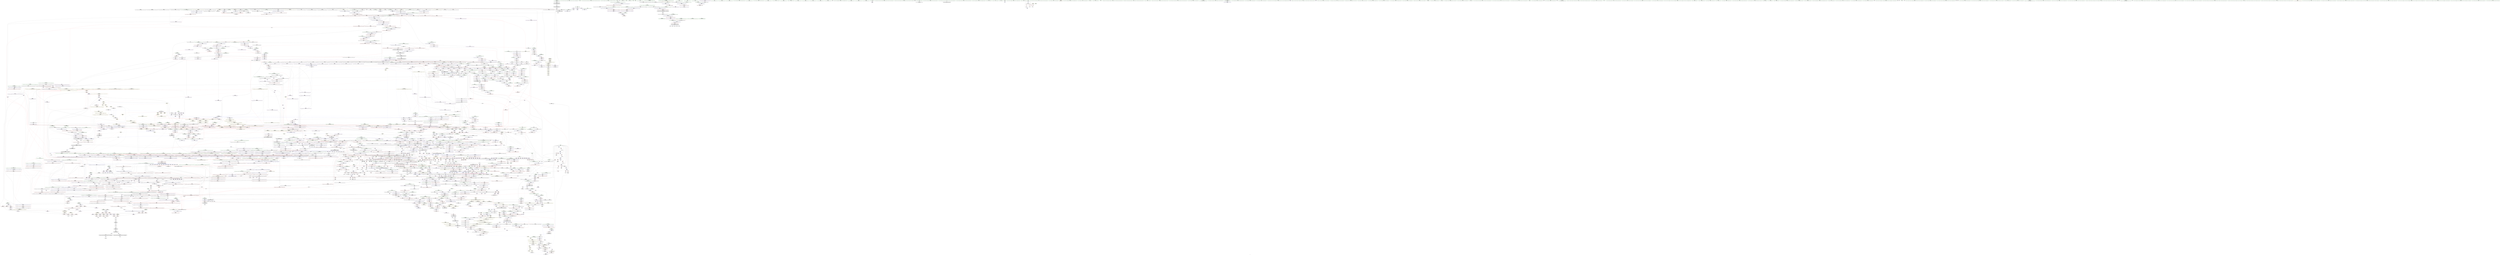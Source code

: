 digraph "SVFG" {
	label="SVFG";

	Node0x55c78ba7a6c0 [shape=record,color=grey,label="{NodeID: 0\nNullPtr|{|<s39>142}}"];
	Node0x55c78ba7a6c0 -> Node0x55c78c243380[style=solid];
	Node0x55c78ba7a6c0 -> Node0x55c78c243480[style=solid];
	Node0x55c78ba7a6c0 -> Node0x55c78c243550[style=solid];
	Node0x55c78ba7a6c0 -> Node0x55c78c243620[style=solid];
	Node0x55c78ba7a6c0 -> Node0x55c78c2436f0[style=solid];
	Node0x55c78ba7a6c0 -> Node0x55c78c2437c0[style=solid];
	Node0x55c78ba7a6c0 -> Node0x55c78c243890[style=solid];
	Node0x55c78ba7a6c0 -> Node0x55c78c243960[style=solid];
	Node0x55c78ba7a6c0 -> Node0x55c78c243a30[style=solid];
	Node0x55c78ba7a6c0 -> Node0x55c78c243b00[style=solid];
	Node0x55c78ba7a6c0 -> Node0x55c78c243bd0[style=solid];
	Node0x55c78ba7a6c0 -> Node0x55c78c243ca0[style=solid];
	Node0x55c78ba7a6c0 -> Node0x55c78c243d70[style=solid];
	Node0x55c78ba7a6c0 -> Node0x55c78c243e40[style=solid];
	Node0x55c78ba7a6c0 -> Node0x55c78c243f10[style=solid];
	Node0x55c78ba7a6c0 -> Node0x55c78c243fe0[style=solid];
	Node0x55c78ba7a6c0 -> Node0x55c78c2440b0[style=solid];
	Node0x55c78ba7a6c0 -> Node0x55c78c2547d0[style=solid];
	Node0x55c78ba7a6c0 -> Node0x55c78c254860[style=solid];
	Node0x55c78ba7a6c0 -> Node0x55c78c2548f0[style=solid];
	Node0x55c78ba7a6c0 -> Node0x55c78c2549c0[style=solid];
	Node0x55c78ba7a6c0 -> Node0x55c78c254a90[style=solid];
	Node0x55c78ba7a6c0 -> Node0x55c78c254b60[style=solid];
	Node0x55c78ba7a6c0 -> Node0x55c78c254c30[style=solid];
	Node0x55c78ba7a6c0 -> Node0x55c78c254d00[style=solid];
	Node0x55c78ba7a6c0 -> Node0x55c78c254dd0[style=solid];
	Node0x55c78ba7a6c0 -> Node0x55c78c254ea0[style=solid];
	Node0x55c78ba7a6c0 -> Node0x55c78c254f70[style=solid];
	Node0x55c78ba7a6c0 -> Node0x55c78c255040[style=solid];
	Node0x55c78ba7a6c0 -> Node0x55c78c255110[style=solid];
	Node0x55c78ba7a6c0 -> Node0x55c78c2551e0[style=solid];
	Node0x55c78ba7a6c0 -> Node0x55c78c2932d0[style=solid];
	Node0x55c78ba7a6c0 -> Node0x55c78c2695c0[style=solid];
	Node0x55c78ba7a6c0 -> Node0x55c78c269690[style=solid];
	Node0x55c78ba7a6c0 -> Node0x55c78c269760[style=solid];
	Node0x55c78ba7a6c0 -> Node0x55c78c26b4a0[style=solid];
	Node0x55c78ba7a6c0 -> Node0x55c78b731bb0[style=solid];
	Node0x55c78ba7a6c0 -> Node0x55c78c2efbe0[style=solid];
	Node0x55c78ba7a6c0 -> Node0x55c78c2efee0[style=solid];
	Node0x55c78ba7a6c0:s39 -> Node0x55c78c4a5470[style=solid,color=red];
	Node0x55c78c264e40 [shape=record,color=blue,label="{NodeID: 1550\n197\<--194\ncoerce.dive7\<--call6\n_ZNSt14priority_queueISt4pairIiS0_IiiEESt6vectorIS2_SaIS2_EESt4lessIS2_EE4pushEOS2_\n}"];
	Node0x55c78c264e40 -> Node0x55c78c27c1d0[style=dashed];
	Node0x55c78c243380 [shape=record,color=black,label="{NodeID: 443\n2\<--3\ndummyVal\<--dummyVal\n}"];
	Node0x55c78c491ab0 [shape=record,color=black,label="{NodeID: 4207\n1395 = PHI(1671, )\n}"];
	Node0x55c78c491ab0 -> Node0x55c78c285dd0[style=solid];
	Node0x55c78c252790 [shape=record,color=purple,label="{NodeID: 886\n1853\<--1841\ncoerce.dive1\<--__last\n_ZSt22__uninitialized_copy_aISt13move_iteratorIPSt4pairIiS1_IiiEEES4_S3_ET0_T_S7_S6_RSaIT1_E\n}"];
	Node0x55c78c252790 -> Node0x55c78c2a4e40[style=solid];
	Node0x55c78c288a80 [shape=record,color=red,label="{NodeID: 1329\n1879\<--1876\n\<--__i.addr\n_ZSt32__make_move_if_noexcept_iteratorISt4pairIiS0_IiiEESt13move_iteratorIPS2_EET0_PT_\n|{<s0>149}}"];
	Node0x55c78c288a80:s0 -> Node0x55c78c4a5250[style=solid,color=red];
	Node0x55c78c23b7c0 [shape=record,color=green,label="{NodeID: 222\n1382\<--1383\n_ZNK9__gnu_cxx17__normal_iteratorIPSt4pairIiS1_IiiEESt6vectorIS3_SaIS3_EEE4baseEv\<--_ZNK9__gnu_cxx17__normal_iteratorIPSt4pairIiS1_IiiEESt6vectorIS3_SaIS3_EEE4baseEv_field_insensitive\n}"];
	Node0x55c78c361400 [shape=record,color=black,label="{NodeID: 2879\nMR_121V_3 = PHI(MR_121V_5, MR_121V_2, MR_121V_4, )\npts\{290001 \}\n|{<s0>29|<s1>33|<s2>46}}"];
	Node0x55c78c361400:s0 -> Node0x55c78ae3c560[style=dashed,color=red];
	Node0x55c78c361400:s1 -> Node0x55c78c2999e0[style=dashed,color=red];
	Node0x55c78c361400:s2 -> Node0x55c78c355f40[style=dashed,color=blue];
	Node0x55c78c2a73a0 [shape=record,color=blue,label="{NodeID: 1772\n2199\<--2171\ncoerce.dive\<--__first.coerce\n_ZSt11__push_heapIN9__gnu_cxx17__normal_iteratorIPSt4pairIiS2_IiiEESt6vectorIS4_SaIS4_EEEElS4_NS0_5__ops14_Iter_comp_valISt4lessIS4_EEEEvT_T0_SG_T1_RT2_\n|{<s0>172|<s1>174|<s2>177|<s3>181}}"];
	Node0x55c78c2a73a0:s0 -> Node0x55c78c381ed0[style=dashed,color=red];
	Node0x55c78c2a73a0:s1 -> Node0x55c78c381ed0[style=dashed,color=red];
	Node0x55c78c2a73a0:s2 -> Node0x55c78c381ed0[style=dashed,color=red];
	Node0x55c78c2a73a0:s3 -> Node0x55c78c381ed0[style=dashed,color=red];
	Node0x55c78c25ee70 [shape=record,color=black,label="{NodeID: 665\n2572\<--2583\n_ZNKSt6vectorISt4pairIiS0_IiiEESaIS2_EE5frontEv_ret\<--call2\n_ZNKSt6vectorISt4pairIiS0_IiiEESaIS2_EE5frontEv\n|{<s0>39}}"];
	Node0x55c78c25ee70:s0 -> Node0x55c78c48d600[style=solid,color=blue];
	Node0x55c78c4ad480 [shape=record,color=black,label="{NodeID: 4429\n1112 = PHI(181, )\n1st arg _ZNSt6vectorISt4pairIiS0_IiiEESaIS2_EE9push_backEOS2_ }"];
	Node0x55c78c4ad480 -> Node0x55c78c269aa0[style=solid];
	Node0x55c78c27d6f0 [shape=record,color=red,label="{NodeID: 1108\n331\<--270\n\<--j\n_Z5main2v\n}"];
	Node0x55c78c27d6f0 -> Node0x55c78c2ed4e0[style=solid];
	Node0x55c78c1cba50 [shape=record,color=green,label="{NodeID: 1\n7\<--1\n__dso_handle\<--dummyObj\nGlob }"];
	Node0x55c78c264f10 [shape=record,color=blue,label="{NodeID: 1551\n213\<--209\n__x.addr\<--__x\n_ZSt9make_pairIiSt4pairIiiEES0_INSt17__decay_and_stripIT_E6__typeENS2_IT0_E6__typeEEOS3_OS6_\n}"];
	Node0x55c78c264f10 -> Node0x55c78c27c2a0[style=dashed];
	Node0x55c78c243480 [shape=record,color=black,label="{NodeID: 444\n752\<--3\n\<--dummyVal\n_ZNSt6vectorISt4pairIiS0_IiiEESaIS2_EED2Ev\n}"];
	Node0x55c78c491bf0 [shape=record,color=black,label="{NodeID: 4208\n1403 = PHI(784, )\n|{<s0>109}}"];
	Node0x55c78c491bf0:s0 -> Node0x55c78c4aa800[style=solid,color=red];
	Node0x55c78c252860 [shape=record,color=purple,label="{NodeID: 887\n1864\<--1847\ncoerce.dive3\<--agg.tmp\n_ZSt22__uninitialized_copy_aISt13move_iteratorIPSt4pairIiS1_IiiEEES4_S3_ET0_T_S7_S6_RSaIT1_E\n}"];
	Node0x55c78c252860 -> Node0x55c78c2888e0[style=solid];
	Node0x55c78c288b50 [shape=record,color=red,label="{NodeID: 1330\n1884\<--1883\n\<--coerce.dive\n_ZSt32__make_move_if_noexcept_iteratorISt4pairIiS0_IiiEESt13move_iteratorIPS2_EET0_PT_\n}"];
	Node0x55c78c288b50 -> Node0x55c78c25d130[style=solid];
	Node0x55c78c23b8c0 [shape=record,color=green,label="{NodeID: 223\n1389\<--1390\n_ZSt34__uninitialized_move_if_noexcept_aIPSt4pairIiS0_IiiEES3_SaIS2_EET0_T_S6_S5_RT1_\<--_ZSt34__uninitialized_move_if_noexcept_aIPSt4pairIiS0_IiiEES3_SaIS2_EET0_T_S6_S5_RT1__field_insensitive\n}"];
	Node0x55c78c361900 [shape=record,color=black,label="{NodeID: 2880\nMR_43V_3 = PHI(MR_43V_4, MR_43V_2, MR_43V_3, )\npts\{290002 \}\n|{|<s2>46}}"];
	Node0x55c78c361900 -> Node0x55c78c35ce00[style=dashed];
	Node0x55c78c361900 -> Node0x55c78c361900[style=dashed];
	Node0x55c78c361900:s2 -> Node0x55c78c355f40[style=dashed,color=blue];
	Node0x55c78c2a7470 [shape=record,color=blue,label="{NodeID: 1773\n2201\<--2174\n\<--__value.coerce0\n_ZSt11__push_heapIN9__gnu_cxx17__normal_iteratorIPSt4pairIiS2_IiiEESt6vectorIS4_SaIS4_EEEElS4_NS0_5__ops14_Iter_comp_valISt4lessIS4_EEEEvT_T0_SG_T1_RT2_\n}"];
	Node0x55c78c2a7470 -> Node0x55c78c291b20[style=dashed];
	Node0x55c78c25ef40 [shape=record,color=black,label="{NodeID: 666\n2587\<--2594\n_ZNK9__gnu_cxx17__normal_iteratorIPKSt4pairIiS1_IiiEESt6vectorIS3_SaIS3_EEEdeEv_ret\<--\n_ZNK9__gnu_cxx17__normal_iteratorIPKSt4pairIiS1_IiiEESt6vectorIS3_SaIS3_EEEdeEv\n|{<s0>202}}"];
	Node0x55c78c25ef40:s0 -> Node0x55c78c494af0[style=solid,color=blue];
	Node0x55c78c4ad590 [shape=record,color=black,label="{NodeID: 4430\n2138 = PHI(1138, )\n0th arg _ZNK9__gnu_cxx17__normal_iteratorIPSt4pairIiS1_IiiEESt6vectorIS3_SaIS3_EEEmiEl }"];
	Node0x55c78c4ad590 -> Node0x55c78c2a7060[style=solid];
	Node0x55c78c362630 [shape=record,color=yellow,style=double,label="{NodeID: 3323\n700V_1 = ENCHI(MR_700V_0)\npts\{1936 \}\nFun[_ZNSt20__uninitialized_copyILb0EE13__uninit_copyISt13move_iteratorIPSt4pairIiS3_IiiEEES6_EET0_T_S9_S8_]}"];
	Node0x55c78c362630 -> Node0x55c78c2a5c10[style=dashed];
	Node0x55c78c27d7c0 [shape=record,color=red,label="{NodeID: 1109\n338\<--270\n\<--j\n_Z5main2v\n}"];
	Node0x55c78c27d7c0 -> Node0x55c78c2562b0[style=solid];
	Node0x55c78c1ce620 [shape=record,color=green,label="{NodeID: 2\n9\<--1\n\<--dummyObj\nCan only get source location for instruction, argument, global var or function.|{<s0>28|<s1>28|<s2>28}}"];
	Node0x55c78c1ce620:s0 -> Node0x55c78c4aaf50[style=solid,color=red];
	Node0x55c78c1ce620:s1 -> Node0x55c78c4ab1e0[style=solid,color=red];
	Node0x55c78c1ce620:s2 -> Node0x55c78c4ab3e0[style=solid,color=red];
	Node0x55c78c264fe0 [shape=record,color=blue,label="{NodeID: 1552\n215\<--210\n__y.addr\<--__y\n_ZSt9make_pairIiSt4pairIiiEES0_INSt17__decay_and_stripIT_E6__typeENS2_IT0_E6__typeEEOS3_OS6_\n}"];
	Node0x55c78c264fe0 -> Node0x55c78c27c370[style=dashed];
	Node0x55c78c243550 [shape=record,color=black,label="{NodeID: 445\n753\<--3\n\<--dummyVal\n_ZNSt6vectorISt4pairIiS0_IiiEESaIS2_EED2Ev\n}"];
	Node0x55c78c243550 -> Node0x55c78c2673a0[style=solid];
	Node0x55c78c491d30 [shape=record,color=black,label="{NodeID: 4209\n1404 = PHI(1630, )\n}"];
	Node0x55c78c491d30 -> Node0x55c78c26b710[style=solid];
	Node0x55c78c252930 [shape=record,color=purple,label="{NodeID: 888\n1866\<--1849\ncoerce.dive4\<--agg.tmp2\n_ZSt22__uninitialized_copy_aISt13move_iteratorIPSt4pairIiS1_IiiEEES4_S3_ET0_T_S7_S6_RSaIT1_E\n}"];
	Node0x55c78c252930 -> Node0x55c78c2889b0[style=solid];
	Node0x55c78c288c20 [shape=record,color=red,label="{NodeID: 1331\n1914\<--1894\n\<--__result.addr\n_ZSt18uninitialized_copyISt13move_iteratorIPSt4pairIiS1_IiiEEES4_ET0_T_S7_S6_\n|{<s0>152}}"];
	Node0x55c78c288c20:s0 -> Node0x55c78c4add70[style=solid,color=red];
	Node0x55c78c23b9c0 [shape=record,color=green,label="{NodeID: 224\n1425\<--1426\n_ZNSt16allocator_traitsISaISt4pairIiS0_IiiEEEE7destroyIS2_EEvRS3_PT_\<--_ZNSt16allocator_traitsISaISt4pairIiS0_IiiEEEE7destroyIS2_EEvRS3_PT__field_insensitive\n}"];
	Node0x55c78c2a7540 [shape=record,color=blue,label="{NodeID: 1774\n2203\<--2175\n\<--__value.coerce1\n_ZSt11__push_heapIN9__gnu_cxx17__normal_iteratorIPSt4pairIiS2_IiiEESt6vectorIS4_SaIS4_EEEElS4_NS0_5__ops14_Iter_comp_valISt4lessIS4_EEEEvT_T0_SG_T1_RT2_\n}"];
	Node0x55c78c2a7540 -> Node0x55c78c291bf0[style=dashed];
	Node0x55c78c25f010 [shape=record,color=black,label="{NodeID: 667\n2630\<--2599\n\<--__first\n_ZSt8pop_heapIN9__gnu_cxx17__normal_iteratorIPSt4pairIiS2_IiiEESt6vectorIS4_SaIS4_EEEESt4lessIS4_EEvT_SC_T0_\n}"];
	Node0x55c78c25f010 -> Node0x55c78c276ae0[style=solid];
	Node0x55c78c4ad6a0 [shape=record,color=black,label="{NodeID: 4431\n2139 = PHI(1167, )\n1st arg _ZNK9__gnu_cxx17__normal_iteratorIPSt4pairIiS1_IiiEESt6vectorIS3_SaIS3_EEEmiEl }"];
	Node0x55c78c4ad6a0 -> Node0x55c78c2a7130[style=solid];
	Node0x55c78c362710 [shape=record,color=yellow,style=double,label="{NodeID: 3324\n702V_1 = ENCHI(MR_702V_0)\npts\{1938 \}\nFun[_ZNSt20__uninitialized_copyILb0EE13__uninit_copyISt13move_iteratorIPSt4pairIiS3_IiiEEES6_EET0_T_S9_S8_]}"];
	Node0x55c78c362710 -> Node0x55c78c2a5ce0[style=dashed];
	Node0x55c78c27d890 [shape=record,color=red,label="{NodeID: 1110\n343\<--270\n\<--j\n_Z5main2v\n}"];
	Node0x55c78c27d890 -> Node0x55c78c2e83e0[style=solid];
	Node0x55c78c2331d0 [shape=record,color=green,label="{NodeID: 3\n30\<--1\n_ZSt3cin\<--dummyObj\nGlob }"];
	Node0x55c78c2650b0 [shape=record,color=blue, style = dotted,label="{NodeID: 1553\n2979\<--2981\noffset_0\<--dummyVal\n_ZSt9make_pairIiSt4pairIiiEES0_INSt17__decay_and_stripIT_E6__typeENS2_IT0_E6__typeEEOS3_OS6_\n}"];
	Node0x55c78c243620 [shape=record,color=black,label="{NodeID: 446\n755\<--3\n\<--dummyVal\n_ZNSt6vectorISt4pairIiS0_IiiEESaIS2_EED2Ev\n}"];
	Node0x55c78c243620 -> Node0x55c78c267470[style=solid];
	Node0x55c78c491e70 [shape=record,color=black,label="{NodeID: 4210\n1414 = PHI()\n}"];
	Node0x55c78c252a00 [shape=record,color=purple,label="{NodeID: 889\n3027\<--1857\noffset_0\<--\n}"];
	Node0x55c78c252a00 -> Node0x55c78c2a50b0[style=solid];
	Node0x55c78c288cf0 [shape=record,color=red,label="{NodeID: 1332\n1916\<--1915\n\<--coerce.dive3\n_ZSt18uninitialized_copyISt13move_iteratorIPSt4pairIiS1_IiiEEES4_ET0_T_S7_S6_\n|{<s0>152}}"];
	Node0x55c78c288cf0:s0 -> Node0x55c78c4adb50[style=solid,color=red];
	Node0x55c78c23bac0 [shape=record,color=green,label="{NodeID: 225\n1434\<--1435\n__cxa_end_catch\<--__cxa_end_catch_field_insensitive\n}"];
	Node0x55c78c2a7610 [shape=record,color=blue, style = dotted,label="{NodeID: 1775\n3048\<--3050\noffset_0\<--dummyVal\n_ZSt11__push_heapIN9__gnu_cxx17__normal_iteratorIPSt4pairIiS2_IiiEESt6vectorIS4_SaIS4_EEEElS4_NS0_5__ops14_Iter_comp_valISt4lessIS4_EEEEvT_T0_SG_T1_RT2_\n|{<s0>173|<s1>179|<s2>183}}"];
	Node0x55c78c2a7610:s0 -> Node0x55c78c380ce0[style=dashed,color=red];
	Node0x55c78c2a7610:s1 -> Node0x55c78c293b30[style=dashed,color=red];
	Node0x55c78c2a7610:s2 -> Node0x55c78c293b30[style=dashed,color=red];
	Node0x55c78c25f0e0 [shape=record,color=black,label="{NodeID: 668\n2633\<--2601\n\<--__last\n_ZSt8pop_heapIN9__gnu_cxx17__normal_iteratorIPSt4pairIiS2_IiiEESt6vectorIS4_SaIS4_EEEESt4lessIS4_EEvT_SC_T0_\n}"];
	Node0x55c78c25f0e0 -> Node0x55c78c276c80[style=solid];
	Node0x55c78c4ad7b0 [shape=record,color=black,label="{NodeID: 4432\n1588 = PHI(1138, 1324, 2601, 2703, )\n0th arg _ZN9__gnu_cxxmiIPSt4pairIiS1_IiiEESt6vectorIS3_SaIS3_EEEENS_17__normal_iteratorIT_T0_E15difference_typeERKSB_SE_ }"];
	Node0x55c78c4ad7b0 -> Node0x55c78c2a3780[style=solid];
	Node0x55c78c27d960 [shape=record,color=red,label="{NodeID: 1111\n360\<--270\n\<--j\n_Z5main2v\n}"];
	Node0x55c78c27d960 -> Node0x55c78c2ec5e0[style=solid];
	Node0x55c78c233920 [shape=record,color=green,label="{NodeID: 4\n31\<--1\n.str\<--dummyObj\nGlob }"];
	Node0x55c78c265180 [shape=record,color=blue, style = dotted,label="{NodeID: 1554\n2982\<--2984\noffset_1\<--dummyVal\n_ZSt9make_pairIiSt4pairIiiEES0_INSt17__decay_and_stripIT_E6__typeENS2_IT0_E6__typeEEOS3_OS6_\n}"];
	Node0x55c78c2436f0 [shape=record,color=black,label="{NodeID: 447\n828\<--3\n\<--dummyVal\n_ZNSt12_Vector_baseISt4pairIiS0_IiiEESaIS2_EED2Ev\n}"];
	Node0x55c78c491f40 [shape=record,color=black,label="{NodeID: 4211\n1439 = PHI(784, )\n|{<s0>114}}"];
	Node0x55c78c491f40:s0 -> Node0x55c78c4aad90[style=solid,color=red];
	Node0x55c78c252ad0 [shape=record,color=purple,label="{NodeID: 890\n3028\<--1858\noffset_0\<--\n}"];
	Node0x55c78c252ad0 -> Node0x55c78c291570[style=solid];
	Node0x55c78c288dc0 [shape=record,color=red,label="{NodeID: 1333\n1918\<--1917\n\<--coerce.dive4\n_ZSt18uninitialized_copyISt13move_iteratorIPSt4pairIiS1_IiiEEES4_ET0_T_S7_S6_\n|{<s0>152}}"];
	Node0x55c78c288dc0:s0 -> Node0x55c78c4adc60[style=solid,color=red];
	Node0x55c78c23bbc0 [shape=record,color=green,label="{NodeID: 226\n1447\<--1448\n__cxa_rethrow\<--__cxa_rethrow_field_insensitive\n}"];
	Node0x55c78c2a76e0 [shape=record,color=blue, style = dotted,label="{NodeID: 1776\n3051\<--3053\noffset_1\<--dummyVal\n_ZSt11__push_heapIN9__gnu_cxx17__normal_iteratorIPSt4pairIiS2_IiiEESt6vectorIS4_SaIS4_EEEElS4_NS0_5__ops14_Iter_comp_valISt4lessIS4_EEEEvT_T0_SG_T1_RT2_\n|{<s0>173|<s1>179|<s2>183}}"];
	Node0x55c78c2a76e0:s0 -> Node0x55c78c380ce0[style=dashed,color=red];
	Node0x55c78c2a76e0:s1 -> Node0x55c78c293b30[style=dashed,color=red];
	Node0x55c78c2a76e0:s2 -> Node0x55c78c293b30[style=dashed,color=red];
	Node0x55c78c25f1b0 [shape=record,color=black,label="{NodeID: 669\n2636\<--2601\n\<--__last\n_ZSt8pop_heapIN9__gnu_cxx17__normal_iteratorIPSt4pairIiS2_IiiEESt6vectorIS4_SaIS4_EEEESt4lessIS4_EEvT_SC_T0_\n}"];
	Node0x55c78c25f1b0 -> Node0x55c78c276e20[style=solid];
	Node0x55c78c4ad980 [shape=record,color=black,label="{NodeID: 4433\n1589 = PHI(1136, 1334, 2599, 2701, )\n1st arg _ZN9__gnu_cxxmiIPSt4pairIiS1_IiiEESt6vectorIS3_SaIS3_EEEENS_17__normal_iteratorIT_T0_E15difference_typeERKSB_SE_ }"];
	Node0x55c78c4ad980 -> Node0x55c78c2a3850[style=solid];
	Node0x55c78c27da30 [shape=record,color=red,label="{NodeID: 1112\n367\<--270\n\<--j\n_Z5main2v\n}"];
	Node0x55c78c27da30 -> Node0x55c78c256450[style=solid];
	Node0x55c78c2339b0 [shape=record,color=green,label="{NodeID: 5\n33\<--1\n.str.2\<--dummyObj\nGlob }"];
	Node0x55c78c265250 [shape=record,color=blue,label="{NodeID: 1555\n242\<--238\n__x.addr\<--__x\n_ZSt9make_pairIRiS0_ESt4pairINSt17__decay_and_stripIT_E6__typeENS2_IT0_E6__typeEEOS3_OS6_\n}"];
	Node0x55c78c265250 -> Node0x55c78c27c510[style=dashed];
	Node0x55c78c2437c0 [shape=record,color=black,label="{NodeID: 448\n829\<--3\n\<--dummyVal\n_ZNSt12_Vector_baseISt4pairIiS0_IiiEESaIS2_EED2Ev\n}"];
	Node0x55c78c2437c0 -> Node0x55c78c267950[style=solid];
	Node0x55c78c4920b0 [shape=record,color=black,label="{NodeID: 4212\n1459 = PHI(784, )\n|{<s0>118}}"];
	Node0x55c78c4920b0:s0 -> Node0x55c78c4aad90[style=solid,color=red];
	Node0x55c78c252ba0 [shape=record,color=purple,label="{NodeID: 891\n3030\<--1860\noffset_0\<--\n}"];
	Node0x55c78c252ba0 -> Node0x55c78c2a5180[style=solid];
	Node0x55c78c288e90 [shape=record,color=red,label="{NodeID: 1334\n1944\<--1931\n\<--__result.addr\n_ZNSt20__uninitialized_copyILb0EE13__uninit_copyISt13move_iteratorIPSt4pairIiS3_IiiEEES6_EET0_T_S9_S8_\n}"];
	Node0x55c78c288e90 -> Node0x55c78c2a5a70[style=solid];
	Node0x55c78c23bcc0 [shape=record,color=green,label="{NodeID: 227\n1512\<--1513\nthis.addr\<--this.addr_field_insensitive\n_ZN9__gnu_cxx13new_allocatorISt4pairIiS1_IiiEEE9constructIS3_JS3_EEEvPT_DpOT0_\n}"];
	Node0x55c78c23bcc0 -> Node0x55c78c286380[style=solid];
	Node0x55c78c23bcc0 -> Node0x55c78c26bd90[style=solid];
	Node0x55c78c2a77b0 [shape=record,color=blue,label="{NodeID: 1777\n2183\<--2172\n__holeIndex.addr\<--__holeIndex\n_ZSt11__push_heapIN9__gnu_cxx17__normal_iteratorIPSt4pairIiS2_IiiEESt6vectorIS4_SaIS4_EEEElS4_NS0_5__ops14_Iter_comp_valISt4lessIS4_EEEEvT_T0_SG_T1_RT2_\n}"];
	Node0x55c78c2a77b0 -> Node0x55c78c28aa30[style=dashed];
	Node0x55c78c2a77b0 -> Node0x55c78c371500[style=dashed];
	Node0x55c78c25f280 [shape=record,color=black,label="{NodeID: 670\n2629\<--2609\n\<--agg.tmp4\n_ZSt8pop_heapIN9__gnu_cxx17__normal_iteratorIPSt4pairIiS2_IiiEESt6vectorIS4_SaIS4_EEEESt4lessIS4_EEvT_SC_T0_\n}"];
	Node0x55c78c25f280 -> Node0x55c78c276a10[style=solid];
	Node0x55c78c4adb50 [shape=record,color=black,label="{NodeID: 4434\n1924 = PHI(1916, )\n0th arg _ZNSt20__uninitialized_copyILb0EE13__uninit_copyISt13move_iteratorIPSt4pairIiS3_IiiEEES6_EET0_T_S9_S8_ }"];
	Node0x55c78c4adb50 -> Node0x55c78c2a5800[style=solid];
	Node0x55c78c27db00 [shape=record,color=red,label="{NodeID: 1113\n373\<--270\n\<--j\n_Z5main2v\n}"];
	Node0x55c78c27db00 -> Node0x55c78c2e6760[style=solid];
	Node0x55c78c233a40 [shape=record,color=green,label="{NodeID: 6\n35\<--1\n.str.3\<--dummyObj\nGlob }"];
	Node0x55c78c265320 [shape=record,color=blue,label="{NodeID: 1556\n244\<--239\n__y.addr\<--__y\n_ZSt9make_pairIRiS0_ESt4pairINSt17__decay_and_stripIT_E6__typeENS2_IT0_E6__typeEEOS3_OS6_\n}"];
	Node0x55c78c265320 -> Node0x55c78c27c5e0[style=dashed];
	Node0x55c78c243890 [shape=record,color=black,label="{NodeID: 449\n831\<--3\n\<--dummyVal\n_ZNSt12_Vector_baseISt4pairIiS0_IiiEESaIS2_EED2Ev\n}"];
	Node0x55c78c243890 -> Node0x55c78c267a20[style=solid];
	Node0x55c78c4921f0 [shape=record,color=black,label="{NodeID: 4213\n1652 = PHI(1872, )\n}"];
	Node0x55c78c4921f0 -> Node0x55c78c2a3e00[style=solid];
	Node0x55c78c252c70 [shape=record,color=purple,label="{NodeID: 892\n3031\<--1861\noffset_0\<--\n}"];
	Node0x55c78c252c70 -> Node0x55c78c291640[style=solid];
	Node0x55c78c288f60 [shape=record,color=red,label="{NodeID: 1335\n1977\<--1931\n\<--__result.addr\n_ZNSt20__uninitialized_copyILb0EE13__uninit_copyISt13move_iteratorIPSt4pairIiS3_IiiEEES6_EET0_T_S9_S8_\n|{<s0>159}}"];
	Node0x55c78c288f60:s0 -> Node0x55c78c4991e0[style=solid,color=red];
	Node0x55c78c244200 [shape=record,color=green,label="{NodeID: 228\n1514\<--1515\n__p.addr\<--__p.addr_field_insensitive\n_ZN9__gnu_cxx13new_allocatorISt4pairIiS1_IiiEEE9constructIS3_JS3_EEEvPT_DpOT0_\n}"];
	Node0x55c78c244200 -> Node0x55c78c286450[style=solid];
	Node0x55c78c244200 -> Node0x55c78c26be60[style=solid];
	Node0x55c78c2a7880 [shape=record,color=blue,label="{NodeID: 1778\n2185\<--2173\n__topIndex.addr\<--__topIndex\n_ZSt11__push_heapIN9__gnu_cxx17__normal_iteratorIPSt4pairIiS2_IiiEESt6vectorIS4_SaIS4_EEEElS4_NS0_5__ops14_Iter_comp_valISt4lessIS4_EEEEvT_T0_SG_T1_RT2_\n}"];
	Node0x55c78c2a7880 -> Node0x55c78c28ae40[style=dashed];
	Node0x55c78c25f350 [shape=record,color=black,label="{NodeID: 671\n2632\<--2611\n\<--agg.tmp5\n_ZSt8pop_heapIN9__gnu_cxx17__normal_iteratorIPSt4pairIiS2_IiiEESt6vectorIS4_SaIS4_EEEESt4lessIS4_EEvT_SC_T0_\n}"];
	Node0x55c78c25f350 -> Node0x55c78c276bb0[style=solid];
	Node0x55c78c4adc60 [shape=record,color=black,label="{NodeID: 4435\n1925 = PHI(1918, )\n1st arg _ZNSt20__uninitialized_copyILb0EE13__uninit_copyISt13move_iteratorIPSt4pairIiS3_IiiEEES6_EET0_T_S9_S8_ }"];
	Node0x55c78c4adc60 -> Node0x55c78c2a58d0[style=solid];
	Node0x55c78c27dbd0 [shape=record,color=red,label="{NodeID: 1114\n390\<--270\n\<--j\n_Z5main2v\n}"];
	Node0x55c78c27dbd0 -> Node0x55c78c2edde0[style=solid];
	Node0x55c78c233ad0 [shape=record,color=green,label="{NodeID: 7\n38\<--1\n\<--dummyObj\nCan only get source location for instruction, argument, global var or function.}"];
	Node0x55c78c2653f0 [shape=record,color=blue,label="{NodeID: 1557\n268\<--9\ni\<--\n_Z5main2v\n}"];
	Node0x55c78c2653f0 -> Node0x55c78c27c780[style=dashed];
	Node0x55c78c2653f0 -> Node0x55c78c27c850[style=dashed];
	Node0x55c78c2653f0 -> Node0x55c78c27c920[style=dashed];
	Node0x55c78c2653f0 -> Node0x55c78c265660[style=dashed];
	Node0x55c78c2653f0 -> Node0x55c78c265730[style=dashed];
	Node0x55c78c243960 [shape=record,color=black,label="{NodeID: 450\n1060\<--3\n\<--dummyVal\n_ZNSt6vectorISt4pairIiS0_IiiEESaIS2_EEC2Ev\n}"];
	Node0x55c78c492330 [shape=record,color=black,label="{NodeID: 4214\n1658 = PHI(1872, )\n}"];
	Node0x55c78c492330 -> Node0x55c78c2a3ed0[style=solid];
	Node0x55c78c252d40 [shape=record,color=purple,label="{NodeID: 893\n1883\<--1874\ncoerce.dive\<--retval\n_ZSt32__make_move_if_noexcept_iteratorISt4pairIiS0_IiiEESt13move_iteratorIPS2_EET0_PT_\n}"];
	Node0x55c78c252d40 -> Node0x55c78c288b50[style=solid];
	Node0x55c78c289030 [shape=record,color=red,label="{NodeID: 1336\n1951\<--1933\n\<--__cur\n_ZNSt20__uninitialized_copyILb0EE13__uninit_copyISt13move_iteratorIPSt4pairIiS3_IiiEEES6_EET0_T_S9_S8_\n|{<s0>154}}"];
	Node0x55c78c289030:s0 -> Node0x55c78c4a9470[style=solid,color=red];
	Node0x55c78c2442d0 [shape=record,color=green,label="{NodeID: 229\n1516\<--1517\n__args.addr\<--__args.addr_field_insensitive\n_ZN9__gnu_cxx13new_allocatorISt4pairIiS1_IiiEEE9constructIS3_JS3_EEEvPT_DpOT0_\n}"];
	Node0x55c78c2442d0 -> Node0x55c78c286520[style=solid];
	Node0x55c78c2442d0 -> Node0x55c78c26bf30[style=solid];
	Node0x55c78c2a7950 [shape=record,color=blue,label="{NodeID: 1779\n2187\<--2176\n__comp.addr\<--__comp\n_ZSt11__push_heapIN9__gnu_cxx17__normal_iteratorIPSt4pairIiS2_IiiEESt6vectorIS4_SaIS4_EEEElS4_NS0_5__ops14_Iter_comp_valISt4lessIS4_EEEEvT_T0_SG_T1_RT2_\n}"];
	Node0x55c78c2a7950 -> Node0x55c78c28af10[style=dashed];
	Node0x55c78c25f420 [shape=record,color=black,label="{NodeID: 672\n2635\<--2613\n\<--agg.tmp6\n_ZSt8pop_heapIN9__gnu_cxx17__normal_iteratorIPSt4pairIiS2_IiiEESt6vectorIS4_SaIS4_EEEESt4lessIS4_EEvT_SC_T0_\n}"];
	Node0x55c78c25f420 -> Node0x55c78c276d50[style=solid];
	Node0x55c78c4add70 [shape=record,color=black,label="{NodeID: 4436\n1926 = PHI(1914, )\n2nd arg _ZNSt20__uninitialized_copyILb0EE13__uninit_copyISt13move_iteratorIPSt4pairIiS3_IiiEEES6_EET0_T_S9_S8_ }"];
	Node0x55c78c4add70 -> Node0x55c78c2a59a0[style=solid];
	Node0x55c78c362bd0 [shape=record,color=yellow,style=double,label="{NodeID: 3329\n119V_1 = ENCHI(MR_119V_0)\npts\{290000 \}\nFun[_ZNKSt6vectorISt4pairIiS0_IiiEESaIS2_EE5emptyEv]|{<s0>194}}"];
	Node0x55c78c362bd0:s0 -> Node0x55c78c294ab0[style=dashed,color=red];
	Node0x55c78c27dca0 [shape=record,color=red,label="{NodeID: 1115\n397\<--270\n\<--j\n_Z5main2v\n}"];
	Node0x55c78c27dca0 -> Node0x55c78c2565f0[style=solid];
	Node0x55c78c233b60 [shape=record,color=green,label="{NodeID: 8\n154\<--1\n\<--dummyObj\nCan only get source location for instruction, argument, global var or function.}"];
	Node0x55c78c2654c0 [shape=record,color=blue,label="{NodeID: 1558\n270\<--9\nj\<--\n_Z5main2v\n}"];
	Node0x55c78c2654c0 -> Node0x55c78c27d480[style=dashed];
	Node0x55c78c2654c0 -> Node0x55c78c27d550[style=dashed];
	Node0x55c78c2654c0 -> Node0x55c78c27d620[style=dashed];
	Node0x55c78c2654c0 -> Node0x55c78c2654c0[style=dashed];
	Node0x55c78c2654c0 -> Node0x55c78c265590[style=dashed];
	Node0x55c78c2654c0 -> Node0x55c78c265800[style=dashed];
	Node0x55c78c2654c0 -> Node0x55c78c265b40[style=dashed];
	Node0x55c78c2654c0 -> Node0x55c78c359700[style=dashed];
	Node0x55c78c243a30 [shape=record,color=black,label="{NodeID: 451\n1061\<--3\n\<--dummyVal\n_ZNSt6vectorISt4pairIiS0_IiiEESaIS2_EEC2Ev\n|{<s0>71}}"];
	Node0x55c78c243a30:s0 -> Node0x55c78c498b40[style=solid,color=red];
	Node0x55c78c492470 [shape=record,color=black,label="{NodeID: 4215\n1667 = PHI(1834, )\n}"];
	Node0x55c78c492470 -> Node0x55c78c25bce0[style=solid];
	Node0x55c78c252e10 [shape=record,color=purple,label="{NodeID: 894\n1902\<--1890\ncoerce.dive\<--__first\n_ZSt18uninitialized_copyISt13move_iteratorIPSt4pairIiS1_IiiEEES4_ET0_T_S7_S6_\n}"];
	Node0x55c78c252e10 -> Node0x55c78c2a5320[style=solid];
	Node0x55c78c289100 [shape=record,color=red,label="{NodeID: 1337\n1965\<--1933\n\<--__cur\n_ZNSt20__uninitialized_copyILb0EE13__uninit_copyISt13move_iteratorIPSt4pairIiS3_IiiEEES6_EET0_T_S9_S8_\n}"];
	Node0x55c78c289100 -> Node0x55c78c253630[style=solid];
	Node0x55c78c2443a0 [shape=record,color=green,label="{NodeID: 230\n1535\<--1536\nthis.addr\<--this.addr_field_insensitive\n_ZNKSt6vectorISt4pairIiS0_IiiEESaIS2_EE12_M_check_lenEmPKc\n}"];
	Node0x55c78c2443a0 -> Node0x55c78c2865f0[style=solid];
	Node0x55c78c2443a0 -> Node0x55c78c2a33b0[style=solid];
	Node0x55c78c2a7a20 [shape=record,color=blue,label="{NodeID: 1780\n2189\<--2213\n__parent\<--div\n_ZSt11__push_heapIN9__gnu_cxx17__normal_iteratorIPSt4pairIiS2_IiiEESt6vectorIS4_SaIS4_EEEElS4_NS0_5__ops14_Iter_comp_valISt4lessIS4_EEEEvT_T0_SG_T1_RT2_\n}"];
	Node0x55c78c2a7a20 -> Node0x55c78c371a00[style=dashed];
	Node0x55c78c25f4f0 [shape=record,color=black,label="{NodeID: 673\n2655\<--2654\n\<--this1\n_ZNSt6vectorISt4pairIiS0_IiiEESaIS2_EE8pop_backEv\n}"];
	Node0x55c78c25f4f0 -> Node0x55c78c276ef0[style=solid];
	Node0x55c78c25f4f0 -> Node0x55c78c276fc0[style=solid];
	Node0x55c78c4ade80 [shape=record,color=black,label="{NodeID: 4437\n1698 = PHI(1548, 1548, 1548, )\n0th arg _ZNKSt6vectorISt4pairIiS0_IiiEESaIS2_EE8max_sizeEv }"];
	Node0x55c78c4ade80 -> Node0x55c78c2a4210[style=solid];
	Node0x55c78c362cb0 [shape=record,color=yellow,style=double,label="{NodeID: 3330\n121V_1 = ENCHI(MR_121V_0)\npts\{290001 \}\nFun[_ZNKSt6vectorISt4pairIiS0_IiiEESaIS2_EE5emptyEv]|{<s0>195}}"];
	Node0x55c78c362cb0:s0 -> Node0x55c78c296840[style=dashed,color=red];
	Node0x55c78c27dd70 [shape=record,color=red,label="{NodeID: 1116\n403\<--270\n\<--j\n_Z5main2v\n}"];
	Node0x55c78c27dd70 -> Node0x55c78c2e9be0[style=solid];
	Node0x55c78c233c60 [shape=record,color=green,label="{NodeID: 9\n155\<--1\n\<--dummyObj\nCan only get source location for instruction, argument, global var or function.}"];
	Node0x55c78c265590 [shape=record,color=blue,label="{NodeID: 1559\n270\<--314\nj\<--inc\n_Z5main2v\n}"];
	Node0x55c78c265590 -> Node0x55c78c27d480[style=dashed];
	Node0x55c78c265590 -> Node0x55c78c27d550[style=dashed];
	Node0x55c78c265590 -> Node0x55c78c27d620[style=dashed];
	Node0x55c78c265590 -> Node0x55c78c2654c0[style=dashed];
	Node0x55c78c265590 -> Node0x55c78c265590[style=dashed];
	Node0x55c78c265590 -> Node0x55c78c265800[style=dashed];
	Node0x55c78c265590 -> Node0x55c78c265b40[style=dashed];
	Node0x55c78c265590 -> Node0x55c78c359700[style=dashed];
	Node0x55c78c243b00 [shape=record,color=black,label="{NodeID: 452\n1407\<--3\n\<--dummyVal\n_ZNSt6vectorISt4pairIiS0_IiiEESaIS2_EE17_M_realloc_insertIJS2_EEEvN9__gnu_cxx17__normal_iteratorIPS2_S4_EEDpOT_\n}"];
	Node0x55c78c4925b0 [shape=record,color=black,label="{NodeID: 4216\n1704 = PHI(1768, )\n|{<s0>140}}"];
	Node0x55c78c4925b0:s0 -> Node0x55c78c498a30[style=solid,color=red];
	Node0x55c78c252ee0 [shape=record,color=purple,label="{NodeID: 895\n1904\<--1892\ncoerce.dive1\<--__last\n_ZSt18uninitialized_copyISt13move_iteratorIPSt4pairIiS1_IiiEEES4_ET0_T_S7_S6_\n}"];
	Node0x55c78c252ee0 -> Node0x55c78c2a53f0[style=solid];
	Node0x55c78c2891d0 [shape=record,color=red,label="{NodeID: 1338\n1978\<--1933\n\<--__cur\n_ZNSt20__uninitialized_copyILb0EE13__uninit_copyISt13move_iteratorIPSt4pairIiS3_IiiEEES6_EET0_T_S9_S8_\n|{<s0>159}}"];
	Node0x55c78c2891d0:s0 -> Node0x55c78c499330[style=solid,color=red];
	Node0x55c78c244470 [shape=record,color=green,label="{NodeID: 231\n1537\<--1538\n__n.addr\<--__n.addr_field_insensitive\n_ZNKSt6vectorISt4pairIiS0_IiiEESaIS2_EE12_M_check_lenEmPKc\n|{|<s2>128}}"];
	Node0x55c78c244470 -> Node0x55c78c2866c0[style=solid];
	Node0x55c78c244470 -> Node0x55c78c2a3440[style=solid];
	Node0x55c78c244470:s2 -> Node0x55c78c48bf70[style=solid,color=red];
	Node0x55c78c2a7af0 [shape=record,color=blue,label="{NodeID: 1781\n2226\<--2223\ncoerce.dive1\<--call\n_ZSt11__push_heapIN9__gnu_cxx17__normal_iteratorIPSt4pairIiS2_IiiEESt6vectorIS4_SaIS4_EEEElS4_NS0_5__ops14_Iter_comp_valISt4lessIS4_EEEEvT_T0_SG_T1_RT2_\n}"];
	Node0x55c78c2a7af0 -> Node0x55c78c28b250[style=dashed];
	Node0x55c78c2a7af0 -> Node0x55c78c36c000[style=dashed];
	Node0x55c78c25f5c0 [shape=record,color=black,label="{NodeID: 674\n2661\<--2654\n\<--this1\n_ZNSt6vectorISt4pairIiS0_IiiEESaIS2_EE8pop_backEv\n}"];
	Node0x55c78c25f5c0 -> Node0x55c78c277160[style=solid];
	Node0x55c78c4ae010 [shape=record,color=black,label="{NodeID: 4438\n2597 = PHI(680, )\n0th arg _ZSt8pop_heapIN9__gnu_cxx17__normal_iteratorIPSt4pairIiS2_IiiEESt6vectorIS4_SaIS4_EEEESt4lessIS4_EEvT_SC_T0_ }"];
	Node0x55c78c4ae010 -> Node0x55c78c2a9f80[style=solid];
	Node0x55c78c27de40 [shape=record,color=red,label="{NodeID: 1117\n548\<--272\n\<--d\n_Z5main2v\n}"];
	Node0x55c78c27de40 -> Node0x55c78c266840[style=solid];
	Node0x55c78c233d60 [shape=record,color=green,label="{NodeID: 10\n315\<--1\n\<--dummyObj\nCan only get source location for instruction, argument, global var or function.}"];
	Node0x55c78c265660 [shape=record,color=blue,label="{NodeID: 1560\n268\<--320\ni\<--inc10\n_Z5main2v\n}"];
	Node0x55c78c265660 -> Node0x55c78c27c780[style=dashed];
	Node0x55c78c265660 -> Node0x55c78c27c850[style=dashed];
	Node0x55c78c265660 -> Node0x55c78c27c920[style=dashed];
	Node0x55c78c265660 -> Node0x55c78c265660[style=dashed];
	Node0x55c78c265660 -> Node0x55c78c265730[style=dashed];
	Node0x55c78c243bd0 [shape=record,color=black,label="{NodeID: 453\n1408\<--3\n\<--dummyVal\n_ZNSt6vectorISt4pairIiS0_IiiEESaIS2_EE17_M_realloc_insertIJS2_EEEvN9__gnu_cxx17__normal_iteratorIPS2_S4_EEDpOT_\n}"];
	Node0x55c78c243bd0 -> Node0x55c78c26b7e0[style=solid];
	Node0x55c78c4926f0 [shape=record,color=black,label="{NodeID: 4217\n1707 = PHI(1757, )\n}"];
	Node0x55c78c4926f0 -> Node0x55c78c25c020[style=solid];
	Node0x55c78c252fb0 [shape=record,color=purple,label="{NodeID: 896\n1915\<--1898\ncoerce.dive3\<--agg.tmp\n_ZSt18uninitialized_copyISt13move_iteratorIPSt4pairIiS1_IiiEEES4_ET0_T_S7_S6_\n}"];
	Node0x55c78c252fb0 -> Node0x55c78c288cf0[style=solid];
	Node0x55c78c2892a0 [shape=record,color=red,label="{NodeID: 1339\n1981\<--1933\n\<--__cur\n_ZNSt20__uninitialized_copyILb0EE13__uninit_copyISt13move_iteratorIPSt4pairIiS3_IiiEEES6_EET0_T_S9_S8_\n}"];
	Node0x55c78c2892a0 -> Node0x55c78c25d610[style=solid];
	Node0x55c78c244540 [shape=record,color=green,label="{NodeID: 232\n1539\<--1540\n__s.addr\<--__s.addr_field_insensitive\n_ZNKSt6vectorISt4pairIiS0_IiiEESaIS2_EE12_M_check_lenEmPKc\n}"];
	Node0x55c78c244540 -> Node0x55c78c286790[style=solid];
	Node0x55c78c244540 -> Node0x55c78c2a3510[style=solid];
	Node0x55c78c2a7bc0 [shape=record,color=blue,label="{NodeID: 1782\n2238\<--2237\ncoerce.dive5\<--call4\n_ZSt11__push_heapIN9__gnu_cxx17__normal_iteratorIPSt4pairIiS2_IiiEESt6vectorIS4_SaIS4_EEEElS4_NS0_5__ops14_Iter_comp_valISt4lessIS4_EEEEvT_T0_SG_T1_RT2_\n|{|<s1>175}}"];
	Node0x55c78c2a7bc0 -> Node0x55c78c372400[style=dashed];
	Node0x55c78c2a7bc0:s1 -> Node0x55c78c29abf0[style=dashed,color=red];
	Node0x55c78c25f690 [shape=record,color=black,label="{NodeID: 675\n2664\<--2654\n\<--this1\n_ZNSt6vectorISt4pairIiS0_IiiEESaIS2_EE8pop_backEv\n}"];
	Node0x55c78c25f690 -> Node0x55c78c277230[style=solid];
	Node0x55c78c25f690 -> Node0x55c78c277300[style=solid];
	Node0x55c78c4ae120 [shape=record,color=black,label="{NodeID: 4439\n2598 = PHI(682, )\n1st arg _ZSt8pop_heapIN9__gnu_cxx17__normal_iteratorIPSt4pairIiS2_IiiEESt6vectorIS4_SaIS4_EEEESt4lessIS4_EEvT_SC_T0_ }"];
	Node0x55c78c4ae120 -> Node0x55c78c2aa050[style=solid];
	Node0x55c78c27df10 [shape=record,color=red,label="{NodeID: 1118\n558\<--272\n\<--d\n_Z5main2v\n}"];
	Node0x55c78c27df10 -> Node0x55c78c2e98e0[style=solid];
	Node0x55c78c233e60 [shape=record,color=green,label="{NodeID: 11\n371\<--1\n\<--dummyObj\nCan only get source location for instruction, argument, global var or function.}"];
	Node0x55c78c265730 [shape=record,color=blue,label="{NodeID: 1561\n268\<--9\ni\<--\n_Z5main2v\n}"];
	Node0x55c78c265730 -> Node0x55c78c27c9f0[style=dashed];
	Node0x55c78c265730 -> Node0x55c78c27cac0[style=dashed];
	Node0x55c78c265730 -> Node0x55c78c27cb90[style=dashed];
	Node0x55c78c265730 -> Node0x55c78c2659a0[style=dashed];
	Node0x55c78c265730 -> Node0x55c78c265a70[style=dashed];
	Node0x55c78c243ca0 [shape=record,color=black,label="{NodeID: 454\n1410\<--3\n\<--dummyVal\n_ZNSt6vectorISt4pairIiS0_IiiEESaIS2_EE17_M_realloc_insertIJS2_EEEvN9__gnu_cxx17__normal_iteratorIPS2_S4_EEDpOT_\n}"];
	Node0x55c78c243ca0 -> Node0x55c78c26b8b0[style=solid];
	Node0x55c78c492830 [shape=record,color=black,label="{NodeID: 4218\n1764 = PHI(1777, )\n}"];
	Node0x55c78c492830 -> Node0x55c78c25c6a0[style=solid];
	Node0x55c78c253080 [shape=record,color=purple,label="{NodeID: 897\n1917\<--1900\ncoerce.dive4\<--agg.tmp2\n_ZSt18uninitialized_copyISt13move_iteratorIPSt4pairIiS1_IiiEEES4_ET0_T_S7_S6_\n}"];
	Node0x55c78c253080 -> Node0x55c78c288dc0[style=solid];
	Node0x55c78c289370 [shape=record,color=red,label="{NodeID: 1340\n1975\<--1935\nexn\<--exn.slot\n_ZNSt20__uninitialized_copyILb0EE13__uninit_copyISt13move_iteratorIPSt4pairIiS3_IiiEEES6_EET0_T_S9_S8_\n}"];
	Node0x55c78c244610 [shape=record,color=green,label="{NodeID: 233\n1541\<--1542\n__len\<--__len_field_insensitive\n_ZNKSt6vectorISt4pairIiS0_IiiEESaIS2_EE12_M_check_lenEmPKc\n}"];
	Node0x55c78c244610 -> Node0x55c78c286860[style=solid];
	Node0x55c78c244610 -> Node0x55c78c286930[style=solid];
	Node0x55c78c244610 -> Node0x55c78c286a00[style=solid];
	Node0x55c78c244610 -> Node0x55c78c2a36b0[style=solid];
	Node0x55c78c2a7c90 [shape=record,color=blue,label="{NodeID: 1783\n2244\<--2243\ncoerce.dive10\<--call9\n_ZSt11__push_heapIN9__gnu_cxx17__normal_iteratorIPSt4pairIiS2_IiiEESt6vectorIS4_SaIS4_EEEElS4_NS0_5__ops14_Iter_comp_valISt4lessIS4_EEEEvT_T0_SG_T1_RT2_\n|{|<s1>178}}"];
	Node0x55c78c2a7c90 -> Node0x55c78c372900[style=dashed];
	Node0x55c78c2a7c90:s1 -> Node0x55c78c29abf0[style=dashed,color=red];
	Node0x55c78c25f760 [shape=record,color=black,label="{NodeID: 676\n2663\<--2662\n\<--_M_impl2\n_ZNSt6vectorISt4pairIiS0_IiiEESaIS2_EE8pop_backEv\n|{<s0>211}}"];
	Node0x55c78c25f760:s0 -> Node0x55c78c4aec00[style=solid,color=red];
	Node0x55c78c4ae230 [shape=record,color=black,label="{NodeID: 4440\n2068 = PHI(2014, )\n0th arg _ZSteqIPSt4pairIiS0_IiiEEEbRKSt13move_iteratorIT_ES8_ }"];
	Node0x55c78c4ae230 -> Node0x55c78c2a6840[style=solid];
	Node0x55c78c27dfe0 [shape=record,color=red,label="{NodeID: 1119\n440\<--274\n\<--x\n_Z5main2v\n}"];
	Node0x55c78c27dfe0 -> Node0x55c78c2566c0[style=solid];
	Node0x55c78c233f60 [shape=record,color=green,label="{NodeID: 12\n401\<--1\n\<--dummyObj\nCan only get source location for instruction, argument, global var or function.}"];
	Node0x55c78c265800 [shape=record,color=blue,label="{NodeID: 1562\n270\<--9\nj\<--\n_Z5main2v\n}"];
	Node0x55c78c265800 -> Node0x55c78c27d6f0[style=dashed];
	Node0x55c78c265800 -> Node0x55c78c27d7c0[style=dashed];
	Node0x55c78c265800 -> Node0x55c78c27d890[style=dashed];
	Node0x55c78c265800 -> Node0x55c78c265800[style=dashed];
	Node0x55c78c265800 -> Node0x55c78c2658d0[style=dashed];
	Node0x55c78c265800 -> Node0x55c78c265b40[style=dashed];
	Node0x55c78c265800 -> Node0x55c78c359700[style=dashed];
	Node0x55c78c243d70 [shape=record,color=black,label="{NodeID: 455\n1428\<--3\n\<--dummyVal\n_ZNSt6vectorISt4pairIiS0_IiiEESaIS2_EE17_M_realloc_insertIJS2_EEEvN9__gnu_cxx17__normal_iteratorIPS2_S4_EEDpOT_\n}"];
	Node0x55c78c492970 [shape=record,color=black,label="{NodeID: 4219\n1797 = PHI(1801, )\n}"];
	Node0x55c78c492970 -> Node0x55c78c25cab0[style=solid];
	Node0x55c78c253150 [shape=record,color=purple,label="{NodeID: 898\n3033\<--1908\noffset_0\<--\n}"];
	Node0x55c78c253150 -> Node0x55c78c2a5660[style=solid];
	Node0x55c78c289440 [shape=record,color=red,label="{NodeID: 1341\n1994\<--1935\nexn11\<--exn.slot\n_ZNSt20__uninitialized_copyILb0EE13__uninit_copyISt13move_iteratorIPSt4pairIiS3_IiiEEES6_EET0_T_S9_S8_\n}"];
	Node0x55c78c2446e0 [shape=record,color=green,label="{NodeID: 234\n1543\<--1544\nref.tmp\<--ref.tmp_field_insensitive\n_ZNKSt6vectorISt4pairIiS0_IiiEESaIS2_EE12_M_check_lenEmPKc\n|{|<s1>128}}"];
	Node0x55c78c2446e0 -> Node0x55c78c2a35e0[style=solid];
	Node0x55c78c2446e0:s1 -> Node0x55c78c473530[style=solid,color=red];
	Node0x55c78c2a7d60 [shape=record,color=blue,label="{NodeID: 1784\n2183\<--2250\n__holeIndex.addr\<--\n_ZSt11__push_heapIN9__gnu_cxx17__normal_iteratorIPSt4pairIiS2_IiiEESt6vectorIS4_SaIS4_EEEElS4_NS0_5__ops14_Iter_comp_valISt4lessIS4_EEEEvT_T0_SG_T1_RT2_\n}"];
	Node0x55c78c2a7d60 -> Node0x55c78c28aca0[style=dashed];
	Node0x55c78c2a7d60 -> Node0x55c78c371500[style=dashed];
	Node0x55c78c25f830 [shape=record,color=black,label="{NodeID: 677\n2685\<--2690\n_ZN9__gnu_cxx17__normal_iteratorIPSt4pairIiS1_IiiEESt6vectorIS3_SaIS3_EEEmmEv_ret\<--this1\n_ZN9__gnu_cxx17__normal_iteratorIPSt4pairIiS1_IiiEESt6vectorIS3_SaIS3_EEEmmEv\n|{<s0>206}}"];
	Node0x55c78c25f830:s0 -> Node0x55c78c494e80[style=solid,color=blue];
	Node0x55c78c4ae340 [shape=record,color=black,label="{NodeID: 4441\n2069 = PHI(2015, )\n1st arg _ZSteqIPSt4pairIiS0_IiiEEEbRKSt13move_iteratorIT_ES8_ }"];
	Node0x55c78c4ae340 -> Node0x55c78c2a6910[style=solid];
	Node0x55c78c27e0b0 [shape=record,color=red,label="{NodeID: 1120\n450\<--274\n\<--x\n_Z5main2v\n}"];
	Node0x55c78c27e0b0 -> Node0x55c78c256930[style=solid];
	Node0x55c78c234060 [shape=record,color=green,label="{NodeID: 13\n418\<--1\n\<--dummyObj\nCan only get source location for instruction, argument, global var or function.}"];
	Node0x55c78c2658d0 [shape=record,color=blue,label="{NodeID: 1563\n270\<--344\nj\<--inc24\n_Z5main2v\n}"];
	Node0x55c78c2658d0 -> Node0x55c78c27d6f0[style=dashed];
	Node0x55c78c2658d0 -> Node0x55c78c27d7c0[style=dashed];
	Node0x55c78c2658d0 -> Node0x55c78c27d890[style=dashed];
	Node0x55c78c2658d0 -> Node0x55c78c265800[style=dashed];
	Node0x55c78c2658d0 -> Node0x55c78c2658d0[style=dashed];
	Node0x55c78c2658d0 -> Node0x55c78c265b40[style=dashed];
	Node0x55c78c2658d0 -> Node0x55c78c359700[style=dashed];
	Node0x55c78c243e40 [shape=record,color=black,label="{NodeID: 456\n1429\<--3\n\<--dummyVal\n_ZNSt6vectorISt4pairIiS0_IiiEESaIS2_EE17_M_realloc_insertIJS2_EEEvN9__gnu_cxx17__normal_iteratorIPS2_S4_EEDpOT_\n}"];
	Node0x55c78c243e40 -> Node0x55c78c26b980[style=solid];
	Node0x55c78c492ab0 [shape=record,color=black,label="{NodeID: 4220\n1816 = PHI(1777, )\n}"];
	Node0x55c78c492ab0 -> Node0x55c78c2ef8e0[style=solid];
	Node0x55c78c253220 [shape=record,color=purple,label="{NodeID: 899\n3034\<--1909\noffset_0\<--\n}"];
	Node0x55c78c253220 -> Node0x55c78c291710[style=solid];
	Node0x55c78c289510 [shape=record,color=red,label="{NodeID: 1342\n1995\<--1937\nsel\<--ehselector.slot\n_ZNSt20__uninitialized_copyILb0EE13__uninit_copyISt13move_iteratorIPSt4pairIiS3_IiiEEES6_EET0_T_S9_S8_\n}"];
	Node0x55c78c2447b0 [shape=record,color=green,label="{NodeID: 235\n1550\<--1551\n_ZNKSt6vectorISt4pairIiS0_IiiEESaIS2_EE8max_sizeEv\<--_ZNKSt6vectorISt4pairIiS0_IiiEESaIS2_EE8max_sizeEv_field_insensitive\n}"];
	Node0x55c78c2a7e30 [shape=record,color=blue,label="{NodeID: 1785\n2189\<--2254\n__parent\<--div14\n_ZSt11__push_heapIN9__gnu_cxx17__normal_iteratorIPSt4pairIiS2_IiiEESt6vectorIS4_SaIS4_EEEElS4_NS0_5__ops14_Iter_comp_valISt4lessIS4_EEEEvT_T0_SG_T1_RT2_\n}"];
	Node0x55c78c2a7e30 -> Node0x55c78c371a00[style=dashed];
	Node0x55c78c25f900 [shape=record,color=black,label="{NodeID: 678\n2736\<--2701\n\<--__first\n_ZSt10__pop_heapIN9__gnu_cxx17__normal_iteratorIPSt4pairIiS2_IiiEESt6vectorIS4_SaIS4_EEEENS0_5__ops15_Iter_comp_iterISt4lessIS4_EEEEvT_SF_SF_RT0_\n}"];
	Node0x55c78c25f900 -> Node0x55c78c2780d0[style=solid];
	Node0x55c78c4ae450 [shape=record,color=black,label="{NodeID: 4442\n75 = PHI(27, )\n0th arg _ZNSt14priority_queueISt4pairIiS0_IiiEESt6vectorIS2_SaIS2_EESt4lessIS2_EEC2IS5_vEEv }"];
	Node0x55c78c4ae450 -> Node0x55c78c2642e0[style=solid];
	Node0x55c78c363140 [shape=record,color=yellow,style=double,label="{NodeID: 3335\n791V_1 = ENCHI(MR_791V_0)\npts\{290000 290001 26060000 \}\nFun[_ZSt8pop_heapIN9__gnu_cxx17__normal_iteratorIPSt4pairIiS2_IiiEESt6vectorIS4_SaIS4_EEEESt4lessIS4_EEvT_SC_T0_]|{<s0>210|<s1>210}}"];
	Node0x55c78c363140:s0 -> Node0x55c78c37cc20[style=dashed,color=red];
	Node0x55c78c363140:s1 -> Node0x55c78c37d860[style=dashed,color=red];
	Node0x55c78c27e180 [shape=record,color=red,label="{NodeID: 1121\n464\<--274\n\<--x\n_Z5main2v\n}"];
	Node0x55c78c27e180 -> Node0x55c78c2e74e0[style=solid];
	Node0x55c78c234160 [shape=record,color=green,label="{NodeID: 14\n457\<--1\n\<--dummyObj\nCan only get source location for instruction, argument, global var or function.}"];
	Node0x55c78c2659a0 [shape=record,color=blue,label="{NodeID: 1564\n268\<--349\ni\<--inc27\n_Z5main2v\n}"];
	Node0x55c78c2659a0 -> Node0x55c78c27c9f0[style=dashed];
	Node0x55c78c2659a0 -> Node0x55c78c27cac0[style=dashed];
	Node0x55c78c2659a0 -> Node0x55c78c27cb90[style=dashed];
	Node0x55c78c2659a0 -> Node0x55c78c2659a0[style=dashed];
	Node0x55c78c2659a0 -> Node0x55c78c265a70[style=dashed];
	Node0x55c78c243f10 [shape=record,color=black,label="{NodeID: 457\n1431\<--3\n\<--dummyVal\n_ZNSt6vectorISt4pairIiS0_IiiEESaIS2_EE17_M_realloc_insertIJS2_EEEvN9__gnu_cxx17__normal_iteratorIPS2_S4_EEDpOT_\n}"];
	Node0x55c78c243f10 -> Node0x55c78c26ba50[style=solid];
	Node0x55c78c492bf0 [shape=record,color=black,label="{NodeID: 4221\n1868 = PHI(1886, )\n}"];
	Node0x55c78c492bf0 -> Node0x55c78c25d060[style=solid];
	Node0x55c78c2532f0 [shape=record,color=purple,label="{NodeID: 900\n3036\<--1911\noffset_0\<--\n}"];
	Node0x55c78c2532f0 -> Node0x55c78c2a5730[style=solid];
	Node0x55c78c2895e0 [shape=record,color=red,label="{NodeID: 1343\n2014\<--2008\n\<--__x.addr\n_ZStneIPSt4pairIiS0_IiiEEEbRKSt13move_iteratorIT_ES8_\n|{<s0>164}}"];
	Node0x55c78c2895e0:s0 -> Node0x55c78c4ae230[style=solid,color=red];
	Node0x55c78c2448b0 [shape=record,color=green,label="{NodeID: 236\n1553\<--1554\n_ZNKSt6vectorISt4pairIiS0_IiiEESaIS2_EE4sizeEv\<--_ZNKSt6vectorISt4pairIiS0_IiiEESaIS2_EE4sizeEv_field_insensitive\n}"];
	Node0x55c78c2a7f00 [shape=record,color=blue,label="{NodeID: 1786\n2260\<--2259\ncoerce.dive18\<--call17\n_ZSt11__push_heapIN9__gnu_cxx17__normal_iteratorIPSt4pairIiS2_IiiEESt6vectorIS4_SaIS4_EEEElS4_NS0_5__ops14_Iter_comp_valISt4lessIS4_EEEEvT_T0_SG_T1_RT2_\n|{<s0>182}}"];
	Node0x55c78c2a7f00:s0 -> Node0x55c78c29abf0[style=dashed,color=red];
	Node0x55c78c25f9d0 [shape=record,color=black,label="{NodeID: 679\n2728\<--2709\n\<--__value\n_ZSt10__pop_heapIN9__gnu_cxx17__normal_iteratorIPSt4pairIiS2_IiiEESt6vectorIS4_SaIS4_EEEENS0_5__ops15_Iter_comp_iterISt4lessIS4_EEEEvT_SF_SF_RT0_\n}"];
	Node0x55c78c25f9d0 -> Node0x55c78c277b20[style=solid];
	Node0x55c78c25f9d0 -> Node0x55c78c277bf0[style=solid];
	Node0x55c78c25f9d0 -> Node0x55c78c277cc0[style=solid];
	Node0x55c78c4ae560 [shape=record,color=black,label="{NodeID: 4443\n1134 = PHI(201, )\n0th arg _ZSt9push_heapIN9__gnu_cxx17__normal_iteratorIPSt4pairIiS2_IiiEESt6vectorIS4_SaIS4_EEEESt4lessIS4_EEvT_SC_T0_ }"];
	Node0x55c78c4ae560 -> Node0x55c78c269c40[style=solid];
	Node0x55c78c363250 [shape=record,color=yellow,style=double,label="{NodeID: 3336\n21V_1 = ENCHI(MR_21V_0)\npts\{1826 \}\nFun[_ZSt8pop_heapIN9__gnu_cxx17__normal_iteratorIPSt4pairIiS2_IiiEESt6vectorIS4_SaIS4_EEEESt4lessIS4_EEvT_SC_T0_]|{|<s1>210}}"];
	Node0x55c78c363250 -> Node0x55c78c367f00[style=dashed];
	Node0x55c78c363250:s1 -> Node0x55c78c37ca30[style=dashed,color=red];
	Node0x55c78c27e250 [shape=record,color=red,label="{NodeID: 1122\n519\<--274\n\<--x\n_Z5main2v\n}"];
	Node0x55c78c27e250 -> Node0x55c78c257150[style=solid];
	Node0x55c78c234260 [shape=record,color=green,label="{NodeID: 15\n462\<--1\n\<--dummyObj\nCan only get source location for instruction, argument, global var or function.}"];
	Node0x55c78c265a70 [shape=record,color=blue,label="{NodeID: 1565\n268\<--9\ni\<--\n_Z5main2v\n}"];
	Node0x55c78c265a70 -> Node0x55c78c27cc60[style=dashed];
	Node0x55c78c265a70 -> Node0x55c78c27cd30[style=dashed];
	Node0x55c78c265a70 -> Node0x55c78c27ce00[style=dashed];
	Node0x55c78c265a70 -> Node0x55c78c265db0[style=dashed];
	Node0x55c78c265a70 -> Node0x55c78c265e80[style=dashed];
	Node0x55c78c243fe0 [shape=record,color=black,label="{NodeID: 458\n1499\<--3\nlpad.val\<--dummyVal\n_ZNSt6vectorISt4pairIiS0_IiiEESaIS2_EE17_M_realloc_insertIJS2_EEEvN9__gnu_cxx17__normal_iteratorIPS2_S4_EEDpOT_\n}"];
	Node0x55c78c492d30 [shape=record,color=black,label="{NodeID: 4222\n1919 = PHI(1923, )\n}"];
	Node0x55c78c492d30 -> Node0x55c78c25d540[style=solid];
	Node0x55c78c2533c0 [shape=record,color=purple,label="{NodeID: 901\n3037\<--1912\noffset_0\<--\n}"];
	Node0x55c78c2533c0 -> Node0x55c78c2917e0[style=solid];
	Node0x55c78c2896b0 [shape=record,color=red,label="{NodeID: 1344\n2015\<--2010\n\<--__y.addr\n_ZStneIPSt4pairIiS0_IiiEEEbRKSt13move_iteratorIT_ES8_\n|{<s0>164}}"];
	Node0x55c78c2896b0:s0 -> Node0x55c78c4ae340[style=solid,color=red];
	Node0x55c78c2449b0 [shape=record,color=green,label="{NodeID: 237\n1561\<--1562\n_ZSt20__throw_length_errorPKc\<--_ZSt20__throw_length_errorPKc_field_insensitive\n}"];
	Node0x55c78c367f00 [shape=record,color=black,label="{NodeID: 2894\nMR_21V_3 = PHI(MR_21V_2, MR_21V_1, )\npts\{1826 \}\n|{<s0>42}}"];
	Node0x55c78c367f00:s0 -> Node0x55c78c3dccf0[style=dashed,color=blue];
	Node0x55c78c2a7fd0 [shape=record,color=blue,label="{NodeID: 1787\n2268\<--2266\nthis.addr\<--this\n_ZN9__gnu_cxx17__normal_iteratorIPSt4pairIiS1_IiiEESt6vectorIS3_SaIS3_EEEC2ERKS4_\n}"];
	Node0x55c78c2a7fd0 -> Node0x55c78c28b320[style=dashed];
	Node0x55c78c25faa0 [shape=record,color=black,label="{NodeID: 680\n2735\<--2711\n\<--agg.tmp\n_ZSt10__pop_heapIN9__gnu_cxx17__normal_iteratorIPSt4pairIiS2_IiiEESt6vectorIS4_SaIS4_EEEENS0_5__ops15_Iter_comp_iterISt4lessIS4_EEEEvT_SF_SF_RT0_\n}"];
	Node0x55c78c25faa0 -> Node0x55c78c278000[style=solid];
	Node0x55c78c4ae670 [shape=record,color=black,label="{NodeID: 4444\n1135 = PHI(203, )\n1st arg _ZSt9push_heapIN9__gnu_cxx17__normal_iteratorIPSt4pairIiS2_IiiEESt6vectorIS4_SaIS4_EEEESt4lessIS4_EEvT_SC_T0_ }"];
	Node0x55c78c4ae670 -> Node0x55c78c269d10[style=solid];
	Node0x55c78c27e320 [shape=record,color=red,label="{NodeID: 1123\n530\<--274\n\<--x\n_Z5main2v\n}"];
	Node0x55c78c27e320 -> Node0x55c78c2572f0[style=solid];
	Node0x55c78c234360 [shape=record,color=green,label="{NodeID: 16\n509\<--1\n\<--dummyObj\nCan only get source location for instruction, argument, global var or function.}"];
	Node0x55c78c265b40 [shape=record,color=blue,label="{NodeID: 1566\n270\<--9\nj\<--\n_Z5main2v\n}"];
	Node0x55c78c265b40 -> Node0x55c78c27d960[style=dashed];
	Node0x55c78c265b40 -> Node0x55c78c27da30[style=dashed];
	Node0x55c78c265b40 -> Node0x55c78c27db00[style=dashed];
	Node0x55c78c265b40 -> Node0x55c78c265b40[style=dashed];
	Node0x55c78c265b40 -> Node0x55c78c265ce0[style=dashed];
	Node0x55c78c265b40 -> Node0x55c78c359700[style=dashed];
	Node0x55c78c2440b0 [shape=record,color=black,label="{NodeID: 459\n1500\<--3\nlpad.val43\<--dummyVal\n_ZNSt6vectorISt4pairIiS0_IiiEESaIS2_EE17_M_realloc_insertIJS2_EEEvN9__gnu_cxx17__normal_iteratorIPS2_S4_EEDpOT_\n}"];
	Node0x55c78c492e70 [shape=record,color=black,label="{NodeID: 4223\n2016 = PHI(2067, )\n}"];
	Node0x55c78c492e70 -> Node0x55c78c2e8560[style=solid];
	Node0x55c78c253490 [shape=record,color=purple,label="{NodeID: 902\n1939\<--1927\ncoerce.dive\<--__first\n_ZNSt20__uninitialized_copyILb0EE13__uninit_copyISt13move_iteratorIPSt4pairIiS3_IiiEEES6_EET0_T_S9_S8_\n}"];
	Node0x55c78c253490 -> Node0x55c78c2a5800[style=solid];
	Node0x55c78c289780 [shape=record,color=red,label="{NodeID: 1345\n2030\<--2024\n\<--__p.addr\n_ZSt10_ConstructISt4pairIiS0_IiiEEJS2_EEvPT_DpOT0_\n}"];
	Node0x55c78c289780 -> Node0x55c78c25d7b0[style=solid];
	Node0x55c78c244ab0 [shape=record,color=green,label="{NodeID: 238\n1568\<--1569\n_ZSt3maxImERKT_S2_S2_\<--_ZSt3maxImERKT_S2_S2__field_insensitive\n}"];
	Node0x55c78c368400 [shape=record,color=black,label="{NodeID: 2895\nMR_515V_4 = PHI(MR_515V_3, MR_515V_2, )\npts\{26020000 \}\n}"];
	Node0x55c78c2a80a0 [shape=record,color=blue,label="{NodeID: 1788\n2270\<--2267\n__i.addr\<--__i\n_ZN9__gnu_cxx17__normal_iteratorIPSt4pairIiS1_IiiEESt6vectorIS3_SaIS3_EEEC2ERKS4_\n}"];
	Node0x55c78c2a80a0 -> Node0x55c78c28b3f0[style=dashed];
	Node0x55c78c25fb70 [shape=record,color=black,label="{NodeID: 681\n2740\<--2713\n\<--agg.tmp9\n_ZSt10__pop_heapIN9__gnu_cxx17__normal_iteratorIPSt4pairIiS2_IiiEESt6vectorIS4_SaIS4_EEEENS0_5__ops15_Iter_comp_iterISt4lessIS4_EEEEvT_SF_SF_RT0_\n}"];
	Node0x55c78c25fb70 -> Node0x55c78c2781a0[style=solid];
	Node0x55c78c25fb70 -> Node0x55c78c278270[style=solid];
	Node0x55c78c25fb70 -> Node0x55c78c278340[style=solid];
	Node0x55c78c4ae780 [shape=record,color=black,label="{NodeID: 4445\n1887 = PHI(1865, )\n0th arg _ZSt18uninitialized_copyISt13move_iteratorIPSt4pairIiS1_IiiEEES4_ET0_T_S7_S6_ }"];
	Node0x55c78c4ae780 -> Node0x55c78c2a5320[style=solid];
	Node0x55c78c27e3f0 [shape=record,color=red,label="{NodeID: 1124\n582\<--274\n\<--x\n_Z5main2v\n}"];
	Node0x55c78c27e3f0 -> Node0x55c78c2577d0[style=solid];
	Node0x55c78c234460 [shape=record,color=green,label="{NodeID: 17\n590\<--1\n\<--dummyObj\nCan only get source location for instruction, argument, global var or function.}"];
	Node0x55c78c265c10 [shape=record,color=blue,label="{NodeID: 1567\n369\<--371\narrayidx38\<--\n_Z5main2v\n}"];
	Node0x55c78c265c10 -> Node0x55c78c265c10[style=dashed];
	Node0x55c78c265c10 -> Node0x55c78c36cf00[style=dashed];
	Node0x55c78c2547d0 [shape=record,color=black,label="{NodeID: 460\n1502\<--3\n\<--dummyVal\n_ZNSt6vectorISt4pairIiS0_IiiEESaIS2_EE17_M_realloc_insertIJS2_EEEvN9__gnu_cxx17__normal_iteratorIPS2_S4_EEDpOT_\n}"];
	Node0x55c78c492fb0 [shape=record,color=black,label="{NodeID: 4224\n1947 = PHI(2005, )\n}"];
	Node0x55c78c253560 [shape=record,color=purple,label="{NodeID: 903\n1941\<--1929\ncoerce.dive1\<--__last\n_ZNSt20__uninitialized_copyILb0EE13__uninit_copyISt13move_iteratorIPSt4pairIiS3_IiiEEES6_EET0_T_S9_S8_\n}"];
	Node0x55c78c253560 -> Node0x55c78c2a58d0[style=solid];
	Node0x55c78c289850 [shape=record,color=red,label="{NodeID: 1346\n2033\<--2026\n\<--__args.addr\n_ZSt10_ConstructISt4pairIiS0_IiiEEJS2_EEvPT_DpOT0_\n|{<s0>165}}"];
	Node0x55c78c289850:s0 -> Node0x55c78c4a84e0[style=solid,color=red];
	Node0x55c78c244bb0 [shape=record,color=green,label="{NodeID: 239\n1590\<--1591\n__lhs.addr\<--__lhs.addr_field_insensitive\n_ZN9__gnu_cxxmiIPSt4pairIiS1_IiiEESt6vectorIS3_SaIS3_EEEENS_17__normal_iteratorIT_T0_E15difference_typeERKSB_SE_\n}"];
	Node0x55c78c244bb0 -> Node0x55c78c286ba0[style=solid];
	Node0x55c78c244bb0 -> Node0x55c78c2a3780[style=solid];
	Node0x55c78c368900 [shape=record,color=black,label="{NodeID: 2896\nMR_785V_3 = PHI(MR_785V_2, MR_785V_1, )\npts\{26100000 \}\n}"];
	Node0x55c78c2a8170 [shape=record,color=blue,label="{NodeID: 1789\n2275\<--2277\n_M_current\<--\n_ZN9__gnu_cxx17__normal_iteratorIPSt4pairIiS1_IiiEESt6vectorIS3_SaIS3_EEEC2ERKS4_\n|{<s0>89|<s1>90|<s2>170|<s3>186}}"];
	Node0x55c78c2a8170:s0 -> Node0x55c78c3dd8b0[style=dashed,color=blue];
	Node0x55c78c2a8170:s1 -> Node0x55c78c3dda10[style=dashed,color=blue];
	Node0x55c78c2a8170:s2 -> Node0x55c78c3ded30[style=dashed,color=blue];
	Node0x55c78c2a8170:s3 -> Node0x55c78c3df150[style=dashed,color=blue];
	Node0x55c78c25fc40 [shape=record,color=black,label="{NodeID: 682\n2750\<--2713\n\<--agg.tmp9\n_ZSt10__pop_heapIN9__gnu_cxx17__normal_iteratorIPSt4pairIiS2_IiiEESt6vectorIS4_SaIS4_EEEENS0_5__ops15_Iter_comp_iterISt4lessIS4_EEEEvT_SF_SF_RT0_\n}"];
	Node0x55c78c25fc40 -> Node0x55c78c2789c0[style=solid];
	Node0x55c78c25fc40 -> Node0x55c78c278a90[style=solid];
	Node0x55c78c4ae890 [shape=record,color=black,label="{NodeID: 4446\n1888 = PHI(1867, )\n1st arg _ZSt18uninitialized_copyISt13move_iteratorIPSt4pairIiS1_IiiEEES4_ET0_T_S7_S6_ }"];
	Node0x55c78c4ae890 -> Node0x55c78c2a53f0[style=solid];
	Node0x55c78c27e4c0 [shape=record,color=red,label="{NodeID: 1125\n443\<--276\n\<--y\n_Z5main2v\n}"];
	Node0x55c78c27e4c0 -> Node0x55c78c256790[style=solid];
	Node0x55c78c234560 [shape=record,color=green,label="{NodeID: 18\n597\<--1\n\<--dummyObj\nCan only get source location for instruction, argument, global var or function.}"];
	Node0x55c78c265ce0 [shape=record,color=blue,label="{NodeID: 1568\n270\<--374\nj\<--inc40\n_Z5main2v\n}"];
	Node0x55c78c265ce0 -> Node0x55c78c27d960[style=dashed];
	Node0x55c78c265ce0 -> Node0x55c78c27da30[style=dashed];
	Node0x55c78c265ce0 -> Node0x55c78c27db00[style=dashed];
	Node0x55c78c265ce0 -> Node0x55c78c265b40[style=dashed];
	Node0x55c78c265ce0 -> Node0x55c78c265ce0[style=dashed];
	Node0x55c78c265ce0 -> Node0x55c78c359700[style=dashed];
	Node0x55c78c254860 [shape=record,color=black,label="{NodeID: 461\n1503\<--3\n\<--dummyVal\n_ZNSt6vectorISt4pairIiS0_IiiEESaIS2_EE17_M_realloc_insertIJS2_EEEvN9__gnu_cxx17__normal_iteratorIPS2_S4_EEDpOT_\n|{<s0>120}}"];
	Node0x55c78c254860:s0 -> Node0x55c78c498b40[style=solid,color=red];
	Node0x55c78c4930c0 [shape=record,color=black,label="{NodeID: 4225\n1952 = PHI(2039, )\n|{<s0>156}}"];
	Node0x55c78c4930c0:s0 -> Node0x55c78c4a7090[style=solid,color=red];
	Node0x55c78c2960f0 [shape=record,color=yellow,style=double,label="{NodeID: 3118\n49V_1 = ENCHI(MR_49V_0)\npts\{290000 290001 \}\nFun[_ZSt13__adjust_heapIN9__gnu_cxx17__normal_iteratorIPSt4pairIiS2_IiiEESt6vectorIS4_SaIS4_EEEElS4_NS0_5__ops15_Iter_comp_iterISt4lessIS4_EEEEvT_T0_SG_T1_T2_]|{<s0>229|<s1>230|<s2>232|<s3>235|<s4>238|<s5>241|<s6>250}}"];
	Node0x55c78c2960f0:s0 -> Node0x55c78c381df0[style=dashed,color=red];
	Node0x55c78c2960f0:s1 -> Node0x55c78c381df0[style=dashed,color=red];
	Node0x55c78c2960f0:s2 -> Node0x55c78c381df0[style=dashed,color=red];
	Node0x55c78c2960f0:s3 -> Node0x55c78c381df0[style=dashed,color=red];
	Node0x55c78c2960f0:s4 -> Node0x55c78c381df0[style=dashed,color=red];
	Node0x55c78c2960f0:s5 -> Node0x55c78c381df0[style=dashed,color=red];
	Node0x55c78c2960f0:s6 -> Node0x55c78c37c7e0[style=dashed,color=red];
	Node0x55c78c253630 [shape=record,color=purple,label="{NodeID: 904\n1966\<--1965\nincdec.ptr\<--\n_ZNSt20__uninitialized_copyILb0EE13__uninit_copyISt13move_iteratorIPSt4pairIiS3_IiiEEES6_EET0_T_S9_S8_\n}"];
	Node0x55c78c253630 -> Node0x55c78c2a5b40[style=solid];
	Node0x55c78c289920 [shape=record,color=red,label="{NodeID: 1347\n2044\<--2041\n\<--__r.addr\n_ZSt11__addressofISt4pairIiS0_IiiEEEPT_RS3_\n}"];
	Node0x55c78c289920 -> Node0x55c78c25daf0[style=solid];
	Node0x55c78c244c80 [shape=record,color=green,label="{NodeID: 240\n1592\<--1593\n__rhs.addr\<--__rhs.addr_field_insensitive\n_ZN9__gnu_cxxmiIPSt4pairIiS1_IiiEESt6vectorIS3_SaIS3_EEEENS_17__normal_iteratorIT_T0_E15difference_typeERKSB_SE_\n}"];
	Node0x55c78c244c80 -> Node0x55c78c286c70[style=solid];
	Node0x55c78c244c80 -> Node0x55c78c2a3850[style=solid];
	Node0x55c78c368e00 [shape=record,color=black,label="{NodeID: 2897\nMR_787V_3 = PHI(MR_787V_2, MR_787V_1, )\npts\{26120000 \}\n}"];
	Node0x55c78c2a8240 [shape=record,color=blue,label="{NodeID: 1790\n2290\<--2282\ncoerce.dive\<--__it.coerce\n_ZN9__gnu_cxx5__ops14_Iter_comp_valISt4lessISt4pairIiS3_IiiEEEEclINS_17__normal_iteratorIPS5_St6vectorIS5_SaIS5_EEEES5_EEbT_RT0_\n|{<s0>184}}"];
	Node0x55c78c2a8240:s0 -> Node0x55c78c29abf0[style=dashed,color=red];
	Node0x55c78c25fd10 [shape=record,color=black,label="{NodeID: 683\n2744\<--2715\n\<--agg.tmp11\n_ZSt10__pop_heapIN9__gnu_cxx17__normal_iteratorIPSt4pairIiS2_IiiEESt6vectorIS4_SaIS4_EEEENS0_5__ops15_Iter_comp_iterISt4lessIS4_EEEEvT_SF_SF_RT0_\n}"];
	Node0x55c78c25fd10 -> Node0x55c78c278680[style=solid];
	Node0x55c78c4ae9a0 [shape=record,color=black,label="{NodeID: 4447\n1889 = PHI(1863, )\n2nd arg _ZSt18uninitialized_copyISt13move_iteratorIPSt4pairIiS1_IiiEEES4_ET0_T_S7_S6_ }"];
	Node0x55c78c4ae9a0 -> Node0x55c78c2a54c0[style=solid];
	Node0x55c78c27e590 [shape=record,color=red,label="{NodeID: 1126\n453\<--276\n\<--y\n_Z5main2v\n}"];
	Node0x55c78c27e590 -> Node0x55c78c256a00[style=solid];
	Node0x55c78c234660 [shape=record,color=green,label="{NodeID: 19\n604\<--1\n\<--dummyObj\nCan only get source location for instruction, argument, global var or function.}"];
	Node0x55c78c265db0 [shape=record,color=blue,label="{NodeID: 1569\n268\<--379\ni\<--inc43\n_Z5main2v\n}"];
	Node0x55c78c265db0 -> Node0x55c78c27cc60[style=dashed];
	Node0x55c78c265db0 -> Node0x55c78c27cd30[style=dashed];
	Node0x55c78c265db0 -> Node0x55c78c27ce00[style=dashed];
	Node0x55c78c265db0 -> Node0x55c78c265db0[style=dashed];
	Node0x55c78c265db0 -> Node0x55c78c265e80[style=dashed];
	Node0x55c78c2548f0 [shape=record,color=black,label="{NodeID: 462\n1969\<--3\n\<--dummyVal\n_ZNSt20__uninitialized_copyILb0EE13__uninit_copyISt13move_iteratorIPSt4pairIiS3_IiiEEES6_EET0_T_S9_S8_\n}"];
	Node0x55c78c493230 [shape=record,color=black,label="{NodeID: 4226\n1955 = PHI(2046, )\n|{<s0>156}}"];
	Node0x55c78c493230:s0 -> Node0x55c78c4a71a0[style=solid,color=red];
	Node0x55c78c2961d0 [shape=record,color=yellow,style=double,label="{NodeID: 3119\n599V_1 = ENCHI(MR_599V_0)\npts\{1110000 11470000 21800000 27100000 \}\nFun[_ZSt13__adjust_heapIN9__gnu_cxx17__normal_iteratorIPSt4pairIiS2_IiiEESt6vectorIS4_SaIS4_EEEElS4_NS0_5__ops15_Iter_comp_iterISt4lessIS4_EEEEvT_T0_SG_T1_T2_]|{|<s1>237|<s2>243}}"];
	Node0x55c78c2961d0 -> Node0x55c78c2929c0[style=dashed];
	Node0x55c78c2961d0:s1 -> Node0x55c78c293b30[style=dashed,color=red];
	Node0x55c78c2961d0:s2 -> Node0x55c78c293b30[style=dashed,color=red];
	Node0x55c78c253700 [shape=record,color=purple,label="{NodeID: 905\n3039\<--2035\noffset_0\<--\n}"];
	Node0x55c78c253700 -> Node0x55c78c2a6290[style=solid];
	Node0x55c78c2899f0 [shape=record,color=red,label="{NodeID: 1348\n2051\<--2048\nthis1\<--this.addr\n_ZNKSt13move_iteratorIPSt4pairIiS0_IiiEEEdeEv\n}"];
	Node0x55c78c2899f0 -> Node0x55c78c253be0[style=solid];
	Node0x55c78c244d50 [shape=record,color=green,label="{NodeID: 241\n1610\<--1611\nthis.addr\<--this.addr_field_insensitive\n_ZNSt12_Vector_baseISt4pairIiS0_IiiEESaIS2_EE11_M_allocateEm\n}"];
	Node0x55c78c244d50 -> Node0x55c78c286ee0[style=solid];
	Node0x55c78c244d50 -> Node0x55c78c2a3920[style=solid];
	Node0x55c78c369300 [shape=record,color=black,label="{NodeID: 2898\nMR_789V_3 = PHI(MR_789V_2, MR_789V_1, )\npts\{26140000 \}\n}"];
	Node0x55c78c2a8310 [shape=record,color=blue,label="{NodeID: 1791\n2286\<--2281\nthis.addr\<--this\n_ZN9__gnu_cxx5__ops14_Iter_comp_valISt4lessISt4pairIiS3_IiiEEEEclINS_17__normal_iteratorIPS5_St6vectorIS5_SaIS5_EEEES5_EEbT_RT0_\n}"];
	Node0x55c78c2a8310 -> Node0x55c78c28b590[style=dashed];
	Node0x55c78c25fde0 [shape=record,color=black,label="{NodeID: 684\n2749\<--2717\n\<--agg.tmp9.coerce\n_ZSt10__pop_heapIN9__gnu_cxx17__normal_iteratorIPSt4pairIiS2_IiiEESt6vectorIS4_SaIS4_EEEENS0_5__ops15_Iter_comp_iterISt4lessIS4_EEEEvT_SF_SF_RT0_\n}"];
	Node0x55c78c25fde0 -> Node0x55c78c278820[style=solid];
	Node0x55c78c25fde0 -> Node0x55c78c2788f0[style=solid];
	Node0x55c78c4aeab0 [shape=record,color=black,label="{NodeID: 4448\n798 = PHI(747, 757, )\n0th arg _ZNSt12_Vector_baseISt4pairIiS0_IiiEESaIS2_EED2Ev }"];
	Node0x55c78c4aeab0 -> Node0x55c78c267880[style=solid];
	Node0x55c78c27e660 [shape=record,color=red,label="{NodeID: 1127\n471\<--276\n\<--y\n_Z5main2v\n}"];
	Node0x55c78c27e660 -> Node0x55c78c2e7360[style=solid];
	Node0x55c78c234760 [shape=record,color=green,label="{NodeID: 20\n625\<--1\n\<--dummyObj\nCan only get source location for instruction, argument, global var or function.}"];
	Node0x55c78c265e80 [shape=record,color=blue,label="{NodeID: 1570\n268\<--9\ni\<--\n_Z5main2v\n}"];
	Node0x55c78c265e80 -> Node0x55c78c27ced0[style=dashed];
	Node0x55c78c265e80 -> Node0x55c78c27cfa0[style=dashed];
	Node0x55c78c265e80 -> Node0x55c78c27d070[style=dashed];
	Node0x55c78c265e80 -> Node0x55c78c2661c0[style=dashed];
	Node0x55c78c265e80 -> Node0x55c78c35d800[style=dashed];
	Node0x55c78c2549c0 [shape=record,color=black,label="{NodeID: 463\n1970\<--3\n\<--dummyVal\n_ZNSt20__uninitialized_copyILb0EE13__uninit_copyISt13move_iteratorIPSt4pairIiS3_IiiEEES6_EET0_T_S9_S8_\n}"];
	Node0x55c78c2549c0 -> Node0x55c78c2a5c10[style=solid];
	Node0x55c78c493370 [shape=record,color=black,label="{NodeID: 4227\n1962 = PHI(2055, )\n}"];
	Node0x55c78c296340 [shape=record,color=yellow,style=double,label="{NodeID: 3120\n601V_1 = ENCHI(MR_601V_0)\npts\{1110001 11470001 21800001 27100001 \}\nFun[_ZSt13__adjust_heapIN9__gnu_cxx17__normal_iteratorIPSt4pairIiS2_IiiEESt6vectorIS4_SaIS4_EEEElS4_NS0_5__ops15_Iter_comp_iterISt4lessIS4_EEEEvT_T0_SG_T1_T2_]|{|<s1>237|<s2>243}}"];
	Node0x55c78c296340 -> Node0x55c78c292a90[style=dashed];
	Node0x55c78c296340:s1 -> Node0x55c78c293b30[style=dashed,color=red];
	Node0x55c78c296340:s2 -> Node0x55c78c293b30[style=dashed,color=red];
	Node0x55c78c2537d0 [shape=record,color=purple,label="{NodeID: 906\n3042\<--2035\noffset_1\<--\n}"];
	Node0x55c78c2537d0 -> Node0x55c78c2a6360[style=solid];
	Node0x55c78c289ac0 [shape=record,color=red,label="{NodeID: 1349\n2053\<--2052\n\<--_M_current\n_ZNKSt13move_iteratorIPSt4pairIiS0_IiiEEEdeEv\n}"];
	Node0x55c78c289ac0 -> Node0x55c78c25dbc0[style=solid];
	Node0x55c78c244e20 [shape=record,color=green,label="{NodeID: 242\n1612\<--1613\n__n.addr\<--__n.addr_field_insensitive\n_ZNSt12_Vector_baseISt4pairIiS0_IiiEESaIS2_EE11_M_allocateEm\n}"];
	Node0x55c78c244e20 -> Node0x55c78c286fb0[style=solid];
	Node0x55c78c244e20 -> Node0x55c78c287080[style=solid];
	Node0x55c78c244e20 -> Node0x55c78c2a39f0[style=solid];
	Node0x55c78c2a83e0 [shape=record,color=blue,label="{NodeID: 1792\n2288\<--2283\n__val.addr\<--__val\n_ZN9__gnu_cxx5__ops14_Iter_comp_valISt4lessISt4pairIiS3_IiiEEEEclINS_17__normal_iteratorIPS5_St6vectorIS5_SaIS5_EEEES5_EEbT_RT0_\n}"];
	Node0x55c78c2a83e0 -> Node0x55c78c28b660[style=dashed];
	Node0x55c78c25feb0 [shape=record,color=black,label="{NodeID: 685\n2729\<--2727\n\<--call3\n_ZSt10__pop_heapIN9__gnu_cxx17__normal_iteratorIPSt4pairIiS2_IiiEESt6vectorIS4_SaIS4_EEEENS0_5__ops15_Iter_comp_iterISt4lessIS4_EEEEvT_SF_SF_RT0_\n}"];
	Node0x55c78c25feb0 -> Node0x55c78c277d90[style=solid];
	Node0x55c78c25feb0 -> Node0x55c78c277e60[style=solid];
	Node0x55c78c25feb0 -> Node0x55c78c277f30[style=solid];
	Node0x55c78c4aec00 [shape=record,color=black,label="{NodeID: 4449\n1680 = PHI(1420, 2663, )\n0th arg _ZNSt16allocator_traitsISaISt4pairIiS0_IiiEEEE7destroyIS2_EEvRS3_PT_ }"];
	Node0x55c78c4aec00 -> Node0x55c78c2a4070[style=solid];
	Node0x55c78c3637c0 [shape=record,color=yellow,style=double,label="{NodeID: 3342\n371V_1 = ENCHI(MR_371V_0)\npts\{19280000 \}\nFun[_ZSteqIPSt4pairIiS0_IiiEEEbRKSt13move_iteratorIT_ES8_]|{<s0>167}}"];
	Node0x55c78c3637c0:s0 -> Node0x55c78c299d90[style=dashed,color=red];
	Node0x55c78c27e730 [shape=record,color=red,label="{NodeID: 1128\n522\<--276\n\<--y\n_Z5main2v\n}"];
	Node0x55c78c27e730 -> Node0x55c78c257220[style=solid];
	Node0x55c78c234860 [shape=record,color=green,label="{NodeID: 21\n1014\<--1\n\<--dummyObj\nCan only get source location for instruction, argument, global var or function.}"];
	Node0x55c78c265f50 [shape=record,color=blue,label="{NodeID: 1571\n270\<--9\nj\<--\n_Z5main2v\n}"];
	Node0x55c78c265f50 -> Node0x55c78c27dbd0[style=dashed];
	Node0x55c78c265f50 -> Node0x55c78c27dca0[style=dashed];
	Node0x55c78c265f50 -> Node0x55c78c27dd70[style=dashed];
	Node0x55c78c265f50 -> Node0x55c78c2660f0[style=dashed];
	Node0x55c78c265f50 -> Node0x55c78c359700[style=dashed];
	Node0x55c78c254a90 [shape=record,color=black,label="{NodeID: 464\n1972\<--3\n\<--dummyVal\n_ZNSt20__uninitialized_copyILb0EE13__uninit_copyISt13move_iteratorIPSt4pairIiS3_IiiEEES6_EET0_T_S9_S8_\n}"];
	Node0x55c78c254a90 -> Node0x55c78c2a5ce0[style=solid];
	Node0x55c78c493480 [shape=record,color=black,label="{NodeID: 4228\n1976 = PHI()\n}"];
	Node0x55c78c2964b0 [shape=record,color=yellow,style=double,label="{NodeID: 3121\n365V_1 = ENCHI(MR_365V_0)\npts\{1110002 11470002 21800002 27100002 27690002 \}\nFun[_ZSt13__adjust_heapIN9__gnu_cxx17__normal_iteratorIPSt4pairIiS2_IiiEESt6vectorIS4_SaIS4_EEEElS4_NS0_5__ops15_Iter_comp_iterISt4lessIS4_EEEEvT_T0_SG_T1_T2_]|{|<s1>237|<s2>243}}"];
	Node0x55c78c2964b0 -> Node0x55c78c292b60[style=dashed];
	Node0x55c78c2964b0:s1 -> Node0x55c78c293b30[style=dashed,color=red];
	Node0x55c78c2964b0:s2 -> Node0x55c78c293b30[style=dashed,color=red];
	Node0x55c78c2538a0 [shape=record,color=purple,label="{NodeID: 907\n3045\<--2035\noffset_2\<--\n}"];
	Node0x55c78c2538a0 -> Node0x55c78c2a6430[style=solid];
	Node0x55c78c289b90 [shape=record,color=red,label="{NodeID: 1350\n2060\<--2057\nthis1\<--this.addr\n_ZNSt13move_iteratorIPSt4pairIiS0_IiiEEEppEv\n}"];
	Node0x55c78c289b90 -> Node0x55c78c25dc90[style=solid];
	Node0x55c78c289b90 -> Node0x55c78c253cb0[style=solid];
	Node0x55c78c244ef0 [shape=record,color=green,label="{NodeID: 243\n1624\<--1625\n_ZNSt16allocator_traitsISaISt4pairIiS0_IiiEEEE8allocateERS3_m\<--_ZNSt16allocator_traitsISaISt4pairIiS0_IiiEEEE8allocateERS3_m_field_insensitive\n}"];
	Node0x55c78c2a84b0 [shape=record,color=blue,label="{NodeID: 1793\n2307\<--2303\nthis.addr\<--this\n_ZNK9__gnu_cxx17__normal_iteratorIPSt4pairIiS1_IiiEESt6vectorIS3_SaIS3_EEEplEl\n}"];
	Node0x55c78c2a84b0 -> Node0x55c78c28b730[style=dashed];
	Node0x55c78c25ff80 [shape=record,color=black,label="{NodeID: 686\n2741\<--2739\n\<--call10\n_ZSt10__pop_heapIN9__gnu_cxx17__normal_iteratorIPSt4pairIiS2_IiiEESt6vectorIS4_SaIS4_EEEENS0_5__ops15_Iter_comp_iterISt4lessIS4_EEEEvT_SF_SF_RT0_\n}"];
	Node0x55c78c25ff80 -> Node0x55c78c278410[style=solid];
	Node0x55c78c25ff80 -> Node0x55c78c2784e0[style=solid];
	Node0x55c78c25ff80 -> Node0x55c78c2785b0[style=solid];
	Node0x55c78c4aed80 [shape=record,color=black,label="{NodeID: 4450\n1681 = PHI(1423, 2667, )\n1st arg _ZNSt16allocator_traitsISaISt4pairIiS0_IiiEEEE7destroyIS2_EEvRS3_PT_ }"];
	Node0x55c78c4aed80 -> Node0x55c78c2a4140[style=solid];
	Node0x55c78c3638a0 [shape=record,color=yellow,style=double,label="{NodeID: 3343\n381V_1 = ENCHI(MR_381V_0)\npts\{19300000 \}\nFun[_ZSteqIPSt4pairIiS0_IiiEEEbRKSt13move_iteratorIT_ES8_]|{<s0>168}}"];
	Node0x55c78c3638a0:s0 -> Node0x55c78c299d90[style=dashed,color=red];
	Node0x55c78c27e800 [shape=record,color=red,label="{NodeID: 1129\n533\<--276\n\<--y\n_Z5main2v\n}"];
	Node0x55c78c27e800 -> Node0x55c78c2573c0[style=solid];
	Node0x55c78c234960 [shape=record,color=green,label="{NodeID: 22\n1167\<--1\n\<--dummyObj\nCan only get source location for instruction, argument, global var or function.|{<s0>79|<s1>98}}"];
	Node0x55c78c234960:s0 -> Node0x55c78c4ad6a0[style=solid,color=red];
	Node0x55c78c234960:s1 -> Node0x55c78c4abda0[style=solid,color=red];
	Node0x55c78c266020 [shape=record,color=blue,label="{NodeID: 1572\n399\<--401\narrayidx54\<--\n_Z5main2v\n}"];
	Node0x55c78c266020 -> Node0x55c78c266020[style=dashed];
	Node0x55c78c266020 -> Node0x55c78c359c00[style=dashed];
	Node0x55c78c254b60 [shape=record,color=black,label="{NodeID: 465\n1983\<--3\n\<--dummyVal\n_ZNSt20__uninitialized_copyILb0EE13__uninit_copyISt13move_iteratorIPSt4pairIiS3_IiiEEES6_EET0_T_S9_S8_\n}"];
	Node0x55c78c493550 [shape=record,color=black,label="{NodeID: 4229\n2034 = PHI(1313, )\n}"];
	Node0x55c78c493550 -> Node0x55c78c25da20[style=solid];
	Node0x55c78c253970 [shape=record,color=purple,label="{NodeID: 908\n3040\<--2036\noffset_0\<--\n}"];
	Node0x55c78c253970 -> Node0x55c78c2918b0[style=solid];
	Node0x55c78c289c60 [shape=record,color=red,label="{NodeID: 1351\n2062\<--2061\n\<--_M_current\n_ZNSt13move_iteratorIPSt4pairIiS0_IiiEEEppEv\n}"];
	Node0x55c78c289c60 -> Node0x55c78c253d80[style=solid];
	Node0x55c78c244ff0 [shape=record,color=green,label="{NodeID: 244\n1635\<--1636\n__first.addr\<--__first.addr_field_insensitive\n_ZSt34__uninitialized_move_if_noexcept_aIPSt4pairIiS0_IiiEES3_SaIS2_EET0_T_S6_S5_RT1_\n}"];
	Node0x55c78c244ff0 -> Node0x55c78c287150[style=solid];
	Node0x55c78c244ff0 -> Node0x55c78c2a3ac0[style=solid];
	Node0x55c78c2a8580 [shape=record,color=blue,label="{NodeID: 1794\n2309\<--2304\n__n.addr\<--__n\n_ZNK9__gnu_cxx17__normal_iteratorIPSt4pairIiS1_IiiEESt6vectorIS3_SaIS3_EEEplEl\n}"];
	Node0x55c78c2a8580 -> Node0x55c78c28b800[style=dashed];
	Node0x55c78c260050 [shape=record,color=black,label="{NodeID: 687\n2745\<--2743\n\<--\n_ZSt10__pop_heapIN9__gnu_cxx17__normal_iteratorIPSt4pairIiS2_IiiEESt6vectorIS4_SaIS4_EEEENS0_5__ops15_Iter_comp_iterISt4lessIS4_EEEEvT_SF_SF_RT0_\n}"];
	Node0x55c78c260050 -> Node0x55c78c278750[style=solid];
	Node0x55c78c4aef00 [shape=record,color=black,label="{NodeID: 4451\n957 = PHI(908, )\n0th arg _ZNSaISt4pairIiS_IiiEEED2Ev }"];
	Node0x55c78c4aef00 -> Node0x55c78c268650[style=solid];
	Node0x55c78c27e8d0 [shape=record,color=red,label="{NodeID: 1130\n585\<--276\n\<--y\n_Z5main2v\n}"];
	Node0x55c78c27e8d0 -> Node0x55c78c2578a0[style=solid];
	Node0x55c78c234a60 [shape=record,color=green,label="{NodeID: 23\n1200\<--1\n\<--dummyObj\nCan only get source location for instruction, argument, global var or function.|{<s0>88|<s1>227}}"];
	Node0x55c78c234a60:s0 -> Node0x55c78c497900[style=solid,color=red];
	Node0x55c78c234a60:s1 -> Node0x55c78c4a60a0[style=solid,color=red];
	Node0x55c78c2660f0 [shape=record,color=blue,label="{NodeID: 1573\n270\<--404\nj\<--inc56\n_Z5main2v\n}"];
	Node0x55c78c2660f0 -> Node0x55c78c27dbd0[style=dashed];
	Node0x55c78c2660f0 -> Node0x55c78c27dca0[style=dashed];
	Node0x55c78c2660f0 -> Node0x55c78c27dd70[style=dashed];
	Node0x55c78c2660f0 -> Node0x55c78c2660f0[style=dashed];
	Node0x55c78c2660f0 -> Node0x55c78c359700[style=dashed];
	Node0x55c78c254c30 [shape=record,color=black,label="{NodeID: 466\n1984\<--3\n\<--dummyVal\n_ZNSt20__uninitialized_copyILb0EE13__uninit_copyISt13move_iteratorIPSt4pairIiS3_IiiEEES6_EET0_T_S9_S8_\n}"];
	Node0x55c78c254c30 -> Node0x55c78c2a5db0[style=solid];
	Node0x55c78c4936f0 [shape=record,color=black,label="{NodeID: 4230\n2077 = PHI(2084, )\n}"];
	Node0x55c78c4936f0 -> Node0x55c78c2ee260[style=solid];
	Node0x55c78c253a40 [shape=record,color=purple,label="{NodeID: 909\n3043\<--2036\noffset_1\<--\n}"];
	Node0x55c78c253a40 -> Node0x55c78c291980[style=solid];
	Node0x55c78c289d30 [shape=record,color=red,label="{NodeID: 1352\n2076\<--2070\n\<--__x.addr\n_ZSteqIPSt4pairIiS0_IiiEEEbRKSt13move_iteratorIT_ES8_\n|{<s0>167}}"];
	Node0x55c78c289d30:s0 -> Node0x55c78c4a81c0[style=solid,color=red];
	Node0x55c78c2450c0 [shape=record,color=green,label="{NodeID: 245\n1637\<--1638\n__last.addr\<--__last.addr_field_insensitive\n_ZSt34__uninitialized_move_if_noexcept_aIPSt4pairIiS0_IiiEES3_SaIS2_EET0_T_S6_S5_RT1_\n}"];
	Node0x55c78c2450c0 -> Node0x55c78c287220[style=solid];
	Node0x55c78c2450c0 -> Node0x55c78c2a3b90[style=solid];
	Node0x55c78c2a8650 [shape=record,color=blue,label="{NodeID: 1795\n2311\<--2319\nref.tmp\<--add.ptr\n_ZNK9__gnu_cxx17__normal_iteratorIPSt4pairIiS1_IiiEESt6vectorIS3_SaIS3_EEEplEl\n|{<s0>186}}"];
	Node0x55c78c2a8650:s0 -> Node0x55c78c37df80[style=dashed,color=red];
	Node0x55c78c260120 [shape=record,color=black,label="{NodeID: 688\n2903\<--2766\n\<--__first\n_ZSt13__adjust_heapIN9__gnu_cxx17__normal_iteratorIPSt4pairIiS2_IiiEESt6vectorIS4_SaIS4_EEEElS4_NS0_5__ops15_Iter_comp_iterISt4lessIS4_EEEEvT_T0_SG_T1_T2_\n}"];
	Node0x55c78c260120 -> Node0x55c78c279ad0[style=solid];
	Node0x55c78c4af010 [shape=record,color=black,label="{NodeID: 4452\n2350 = PHI(2295, 2938, )\n0th arg _ZNKSt4lessISt4pairIiS0_IiiEEEclERKS2_S5_ }"];
	Node0x55c78c4af010 -> Node0x55c78c2a8990[style=solid];
	Node0x55c78c363a90 [shape=record,color=yellow,style=double,label="{NodeID: 3345\n2V_1 = ENCHI(MR_2V_0)\npts\{290000 290001 290002 \}\nFun[_ZNSt14priority_queueISt4pairIiS0_IiiEESt6vectorIS2_SaIS2_EESt4lessIS2_EEC2IS5_vEEv]|{<s0>5}}"];
	Node0x55c78c363a90:s0 -> Node0x55c78c297470[style=dashed,color=red];
	Node0x55c78c27e9a0 [shape=record,color=red,label="{NodeID: 1131\n478\<--278\n\<--x2\n_Z5main2v\n}"];
	Node0x55c78c27e9a0 -> Node0x55c78c2ecee0[style=solid];
	Node0x55c78c234b60 [shape=record,color=green,label="{NodeID: 24\n1784\<--1\n\<--dummyObj\nCan only get source location for instruction, argument, global var or function.}"];
	Node0x55c78c2661c0 [shape=record,color=blue,label="{NodeID: 1574\n268\<--409\ni\<--inc59\n_Z5main2v\n}"];
	Node0x55c78c2661c0 -> Node0x55c78c27ced0[style=dashed];
	Node0x55c78c2661c0 -> Node0x55c78c27cfa0[style=dashed];
	Node0x55c78c2661c0 -> Node0x55c78c27d070[style=dashed];
	Node0x55c78c2661c0 -> Node0x55c78c2661c0[style=dashed];
	Node0x55c78c2661c0 -> Node0x55c78c35d800[style=dashed];
	Node0x55c78c254d00 [shape=record,color=black,label="{NodeID: 467\n1986\<--3\n\<--dummyVal\n_ZNSt20__uninitialized_copyILb0EE13__uninit_copyISt13move_iteratorIPSt4pairIiS3_IiiEEES6_EET0_T_S9_S8_\n}"];
	Node0x55c78c254d00 -> Node0x55c78c2a5e80[style=solid];
	Node0x55c78c493830 [shape=record,color=black,label="{NodeID: 4231\n2081 = PHI(2084, )\n}"];
	Node0x55c78c493830 -> Node0x55c78c2ee260[style=solid];
	Node0x55c78c296840 [shape=record,color=yellow,style=double,label="{NodeID: 3124\n121V_1 = ENCHI(MR_121V_0)\npts\{290001 \}\nFun[_ZNKSt6vectorISt4pairIiS0_IiiEESaIS2_EE3endEv]}"];
	Node0x55c78c296840 -> Node0x55c78c28dd60[style=dashed];
	Node0x55c78c253b10 [shape=record,color=purple,label="{NodeID: 910\n3046\<--2036\noffset_2\<--\n}"];
	Node0x55c78c253b10 -> Node0x55c78c291a50[style=solid];
	Node0x55c78c289e00 [shape=record,color=red,label="{NodeID: 1353\n2080\<--2072\n\<--__y.addr\n_ZSteqIPSt4pairIiS0_IiiEEEbRKSt13move_iteratorIT_ES8_\n|{<s0>168}}"];
	Node0x55c78c289e00:s0 -> Node0x55c78c4a81c0[style=solid,color=red];
	Node0x55c78c245190 [shape=record,color=green,label="{NodeID: 246\n1639\<--1640\n__result.addr\<--__result.addr_field_insensitive\n_ZSt34__uninitialized_move_if_noexcept_aIPSt4pairIiS0_IiiEES3_SaIS2_EET0_T_S6_S5_RT1_\n}"];
	Node0x55c78c245190 -> Node0x55c78c2872f0[style=solid];
	Node0x55c78c245190 -> Node0x55c78c2a3c60[style=solid];
	Node0x55c78c2a8720 [shape=record,color=blue,label="{NodeID: 1796\n2328\<--2326\nthis.addr\<--this\n_ZNSt4pairIiS_IiiEEaSEOS1_\n}"];
	Node0x55c78c2a8720 -> Node0x55c78c28ba70[style=dashed];
	Node0x55c78c2601f0 [shape=record,color=black,label="{NodeID: 689\n2808\<--2768\n\<--__value\n_ZSt13__adjust_heapIN9__gnu_cxx17__normal_iteratorIPSt4pairIiS2_IiiEESt6vectorIS4_SaIS4_EEEElS4_NS0_5__ops15_Iter_comp_iterISt4lessIS4_EEEEvT_T0_SG_T1_T2_\n}"];
	Node0x55c78c2601f0 -> Node0x55c78c2796c0[style=solid];
	Node0x55c78c2601f0 -> Node0x55c78c279790[style=solid];
	Node0x55c78c4af1c0 [shape=record,color=black,label="{NodeID: 4453\n2351 = PHI(2296, 2939, )\n1st arg _ZNKSt4lessISt4pairIiS0_IiiEEEclERKS2_S5_ }"];
	Node0x55c78c4af1c0 -> Node0x55c78c2a8a60[style=solid];
	Node0x55c78c363b70 [shape=record,color=yellow,style=double,label="{NodeID: 3346\n21V_1 = ENCHI(MR_21V_0)\npts\{1826 \}\nFun[_ZSt9push_heapIN9__gnu_cxx17__normal_iteratorIPSt4pairIiS2_IiiEESt6vectorIS4_SaIS4_EEEESt4lessIS4_EEvT_SC_T0_]|{|<s6>88}}"];
	Node0x55c78c363b70 -> Node0x55c78c290bb0[style=dashed];
	Node0x55c78c363b70 -> Node0x55c78c290c80[style=dashed];
	Node0x55c78c363b70 -> Node0x55c78c290d50[style=dashed];
	Node0x55c78c363b70 -> Node0x55c78c290ef0[style=dashed];
	Node0x55c78c363b70 -> Node0x55c78c290fc0[style=dashed];
	Node0x55c78c363b70 -> Node0x55c78c291090[style=dashed];
	Node0x55c78c363b70:s6 -> Node0x55c78c371000[style=dashed,color=red];
	Node0x55c78c27ea70 [shape=record,color=red,label="{NodeID: 1132\n481\<--278\n\<--x2\n_Z5main2v\n}"];
	Node0x55c78c27ea70 -> Node0x55c78c2ed060[style=solid];
	Node0x55c78c234c60 [shape=record,color=green,label="{NodeID: 25\n2214\<--1\n\<--dummyObj\nCan only get source location for instruction, argument, global var or function.}"];
	Node0x55c78c266290 [shape=record,color=blue,label="{NodeID: 1575\n272\<--425\nd\<--sub\n_Z5main2v\n}"];
	Node0x55c78c266290 -> Node0x55c78c27de40[style=dashed];
	Node0x55c78c266290 -> Node0x55c78c27df10[style=dashed];
	Node0x55c78c266290 -> Node0x55c78c35dd00[style=dashed];
	Node0x55c78c254dd0 [shape=record,color=black,label="{NodeID: 468\n1996\<--3\nlpad.val\<--dummyVal\n_ZNSt20__uninitialized_copyILb0EE13__uninit_copyISt13move_iteratorIPSt4pairIiS3_IiiEEES6_EET0_T_S9_S8_\n}"];
	Node0x55c78c493970 [shape=record,color=black,label="{NodeID: 4232\n2135 = PHI(2119, )\n}"];
	Node0x55c78c296920 [shape=record,color=yellow,style=double,label="{NodeID: 3125\n761V_1 = ENCHI(MR_761V_0)\npts\{25330000 \}\nFun[_ZNKSt6vectorISt4pairIiS0_IiiEESaIS2_EE3endEv]|{<s0>200}}"];
	Node0x55c78c296920:s0 -> Node0x55c78c2a9c40[style=dashed,color=red];
	Node0x55c78c253be0 [shape=record,color=purple,label="{NodeID: 911\n2052\<--2051\n_M_current\<--this1\n_ZNKSt13move_iteratorIPSt4pairIiS0_IiiEEEdeEv\n}"];
	Node0x55c78c253be0 -> Node0x55c78c289ac0[style=solid];
	Node0x55c78c289ed0 [shape=record,color=red,label="{NodeID: 1354\n2089\<--2086\nthis1\<--this.addr\n_ZNKSt13move_iteratorIPSt4pairIiS0_IiiEEE4baseEv\n}"];
	Node0x55c78c289ed0 -> Node0x55c78c253e50[style=solid];
	Node0x55c78c245260 [shape=record,color=green,label="{NodeID: 247\n1641\<--1642\n__alloc.addr\<--__alloc.addr_field_insensitive\n_ZSt34__uninitialized_move_if_noexcept_aIPSt4pairIiS0_IiiEES3_SaIS2_EET0_T_S6_S5_RT1_\n}"];
	Node0x55c78c245260 -> Node0x55c78c2873c0[style=solid];
	Node0x55c78c245260 -> Node0x55c78c2a3d30[style=solid];
	Node0x55c78c2a87f0 [shape=record,color=blue,label="{NodeID: 1797\n2330\<--2327\n__p.addr\<--__p\n_ZNSt4pairIiS_IiiEEaSEOS1_\n}"];
	Node0x55c78c2a87f0 -> Node0x55c78c28bb40[style=dashed];
	Node0x55c78c2a87f0 -> Node0x55c78c28bc10[style=dashed];
	Node0x55c78c2602c0 [shape=record,color=black,label="{NodeID: 690\n2809\<--2770\n\<--coerce\n_ZSt13__adjust_heapIN9__gnu_cxx17__normal_iteratorIPSt4pairIiS2_IiiEESt6vectorIS4_SaIS4_EEEElS4_NS0_5__ops15_Iter_comp_iterISt4lessIS4_EEEEvT_T0_SG_T1_T2_\n}"];
	Node0x55c78c2602c0 -> Node0x55c78c279860[style=solid];
	Node0x55c78c2602c0 -> Node0x55c78c279930[style=solid];
	Node0x55c78c4af340 [shape=record,color=black,label="{NodeID: 4454\n2352 = PHI(2297, 2940, )\n2nd arg _ZNKSt4lessISt4pairIiS0_IiiEEEclERKS2_S5_ }"];
	Node0x55c78c4af340 -> Node0x55c78c2a8b30[style=solid];
	Node0x55c78c27eb40 [shape=record,color=red,label="{NodeID: 1133\n493\<--278\n\<--x2\n_Z5main2v\n}"];
	Node0x55c78c27eb40 -> Node0x55c78c256c70[style=solid];
	Node0x55c78c234d60 [shape=record,color=green,label="{NodeID: 26\n2847\<--1\n\<--dummyObj\nCan only get source location for instruction, argument, global var or function.}"];
	Node0x55c78c266360 [shape=record,color=blue,label="{NodeID: 1576\n274\<--430\nx\<--\n_Z5main2v\n}"];
	Node0x55c78c266360 -> Node0x55c78c27dfe0[style=dashed];
	Node0x55c78c266360 -> Node0x55c78c27e0b0[style=dashed];
	Node0x55c78c266360 -> Node0x55c78c27e180[style=dashed];
	Node0x55c78c266360 -> Node0x55c78c27e250[style=dashed];
	Node0x55c78c266360 -> Node0x55c78c27e320[style=dashed];
	Node0x55c78c266360 -> Node0x55c78c27e3f0[style=dashed];
	Node0x55c78c266360 -> Node0x55c78c35e200[style=dashed];
	Node0x55c78c254ea0 [shape=record,color=black,label="{NodeID: 469\n1997\<--3\nlpad.val12\<--dummyVal\n_ZNSt20__uninitialized_copyILb0EE13__uninit_copyISt13move_iteratorIPSt4pairIiS3_IiiEEES6_EET0_T_S9_S8_\n}"];
	Node0x55c78c493a80 [shape=record,color=black,label="{NodeID: 4233\n2223 = PHI(2302, )\n}"];
	Node0x55c78c493a80 -> Node0x55c78c2a7af0[style=solid];
	Node0x55c78c253cb0 [shape=record,color=purple,label="{NodeID: 912\n2061\<--2060\n_M_current\<--this1\n_ZNSt13move_iteratorIPSt4pairIiS0_IiiEEEppEv\n}"];
	Node0x55c78c253cb0 -> Node0x55c78c289c60[style=solid];
	Node0x55c78c253cb0 -> Node0x55c78c2a6770[style=solid];
	Node0x55c78c289fa0 [shape=record,color=red,label="{NodeID: 1355\n2091\<--2090\n\<--_M_current\n_ZNKSt13move_iteratorIPSt4pairIiS0_IiiEEE4baseEv\n}"];
	Node0x55c78c289fa0 -> Node0x55c78c25de30[style=solid];
	Node0x55c78c245330 [shape=record,color=green,label="{NodeID: 248\n1643\<--1644\nagg.tmp\<--agg.tmp_field_insensitive\n_ZSt34__uninitialized_move_if_noexcept_aIPSt4pairIiS0_IiiEES3_SaIS2_EET0_T_S6_S5_RT1_\n}"];
	Node0x55c78c245330 -> Node0x55c78c251ea0[style=solid];
	Node0x55c78c245330 -> Node0x55c78c251f70[style=solid];
	Node0x55c78c2a88c0 [shape=record,color=blue,label="{NodeID: 1798\n2339\<--2338\nfirst2\<--\n_ZNSt4pairIiS_IiiEEaSEOS1_\n|{<s0>189|<s1>189}}"];
	Node0x55c78c2a88c0:s0 -> Node0x55c78c28d470[style=dashed,color=red];
	Node0x55c78c2a88c0:s1 -> Node0x55c78c2a90e0[style=dashed,color=red];
	Node0x55c78c260390 [shape=record,color=black,label="{NodeID: 691\n2902\<--2796\n\<--agg.tmp39\n_ZSt13__adjust_heapIN9__gnu_cxx17__normal_iteratorIPSt4pairIiS2_IiiEESt6vectorIS4_SaIS4_EEEElS4_NS0_5__ops15_Iter_comp_iterISt4lessIS4_EEEEvT_T0_SG_T1_T2_\n}"];
	Node0x55c78c260390 -> Node0x55c78c279a00[style=solid];
	Node0x55c78c4af4c0 [shape=record,color=black,label="{NodeID: 4455\n2951 = PHI(2794, )\n0th arg _ZN9__gnu_cxx5__ops14_Iter_comp_valISt4lessISt4pairIiS3_IiiEEEEC2EONS0_15_Iter_comp_iterIS6_EE }"];
	Node0x55c78c4af4c0 -> Node0x55c78c2acb60[style=solid];
	Node0x55c78c27ec10 [shape=record,color=red,label="{NodeID: 1134\n500\<--278\n\<--x2\n_Z5main2v\n}"];
	Node0x55c78c27ec10 -> Node0x55c78c256e10[style=solid];
	Node0x55c78c234e60 [shape=record,color=green,label="{NodeID: 27\n4\<--6\n_ZStL8__ioinit\<--_ZStL8__ioinit_field_insensitive\nGlob }"];
	Node0x55c78c234e60 -> Node0x55c78c260940[style=solid];
	Node0x55c78c266430 [shape=record,color=blue,label="{NodeID: 1577\n276\<--435\ny\<--\n_Z5main2v\n}"];
	Node0x55c78c266430 -> Node0x55c78c27e4c0[style=dashed];
	Node0x55c78c266430 -> Node0x55c78c27e590[style=dashed];
	Node0x55c78c266430 -> Node0x55c78c27e660[style=dashed];
	Node0x55c78c266430 -> Node0x55c78c27e730[style=dashed];
	Node0x55c78c266430 -> Node0x55c78c27e800[style=dashed];
	Node0x55c78c266430 -> Node0x55c78c27e8d0[style=dashed];
	Node0x55c78c266430 -> Node0x55c78c35e700[style=dashed];
	Node0x55c78c254f70 [shape=record,color=black,label="{NodeID: 470\n1999\<--3\n\<--dummyVal\n_ZNSt20__uninitialized_copyILb0EE13__uninit_copyISt13move_iteratorIPSt4pairIiS3_IiiEEES6_EET0_T_S9_S8_\n}"];
	Node0x55c78c493bf0 [shape=record,color=black,label="{NodeID: 4234\n2230 = PHI(2280, )\n}"];
	Node0x55c78c493bf0 -> Node0x55c78b73f9d0[style=solid];
	Node0x55c78c253d80 [shape=record,color=purple,label="{NodeID: 913\n2063\<--2062\nincdec.ptr\<--\n_ZNSt13move_iteratorIPSt4pairIiS0_IiiEEEppEv\n}"];
	Node0x55c78c253d80 -> Node0x55c78c2a6770[style=solid];
	Node0x55c78c28a070 [shape=record,color=red,label="{NodeID: 1356\n2102\<--2096\nthis1\<--this.addr\n_ZNSt13move_iteratorIPSt4pairIiS0_IiiEEEC2ES3_\n}"];
	Node0x55c78c28a070 -> Node0x55c78c253f20[style=solid];
	Node0x55c78c245400 [shape=record,color=green,label="{NodeID: 249\n1645\<--1646\nagg.tmp1\<--agg.tmp1_field_insensitive\n_ZSt34__uninitialized_move_if_noexcept_aIPSt4pairIiS0_IiiEES3_SaIS2_EET0_T_S6_S5_RT1_\n}"];
	Node0x55c78c245400 -> Node0x55c78c252040[style=solid];
	Node0x55c78c245400 -> Node0x55c78c252110[style=solid];
	Node0x55c78c2a8990 [shape=record,color=blue,label="{NodeID: 1799\n2353\<--2350\nthis.addr\<--this\n_ZNKSt4lessISt4pairIiS0_IiiEEEclERKS2_S5_\n}"];
	Node0x55c78c2a8990 -> Node0x55c78c28bdb0[style=dashed];
	Node0x55c78c260460 [shape=record,color=black,label="{NodeID: 692\n2908\<--2798\n\<--agg.tmp40\n_ZSt13__adjust_heapIN9__gnu_cxx17__normal_iteratorIPSt4pairIiS2_IiiEESt6vectorIS4_SaIS4_EEEElS4_NS0_5__ops15_Iter_comp_iterISt4lessIS4_EEEEvT_T0_SG_T1_T2_\n}"];
	Node0x55c78c260460 -> Node0x55c78c279ba0[style=solid];
	Node0x55c78c260460 -> Node0x55c78c279c70[style=solid];
	Node0x55c78c260460 -> Node0x55c78c279d40[style=solid];
	Node0x55c78c4af5d0 [shape=record,color=black,label="{NodeID: 4456\n2952 = PHI(2896, )\n1st arg _ZN9__gnu_cxx5__ops14_Iter_comp_valISt4lessISt4pairIiS3_IiiEEEEC2EONS0_15_Iter_comp_iterIS6_EE }"];
	Node0x55c78c4af5d0 -> Node0x55c78c2acc30[style=solid];
	Node0x55c78c27ece0 [shape=record,color=red,label="{NodeID: 1135\n512\<--278\n\<--x2\n_Z5main2v\n}"];
	Node0x55c78c27ece0 -> Node0x55c78c256fb0[style=solid];
	Node0x55c78c234f60 [shape=record,color=green,label="{NodeID: 28\n8\<--10\nH\<--H_field_insensitive\nGlob }"];
	Node0x55c78c234f60 -> Node0x55c78c27abe0[style=solid];
	Node0x55c78c234f60 -> Node0x55c78c27acb0[style=solid];
	Node0x55c78c234f60 -> Node0x55c78c292dd0[style=solid];
	Node0x55c78c266500 [shape=record,color=blue,label="{NodeID: 1578\n455\<--457\narrayidx75\<--\n_Z5main2v\n}"];
	Node0x55c78c266500 -> Node0x55c78c360a00[style=dashed];
	Node0x55c78c255040 [shape=record,color=black,label="{NodeID: 471\n2000\<--3\n\<--dummyVal\n_ZNSt20__uninitialized_copyILb0EE13__uninit_copyISt13move_iteratorIPSt4pairIiS3_IiiEEES6_EET0_T_S9_S8_\n|{<s0>163}}"];
	Node0x55c78c255040:s0 -> Node0x55c78c498b40[style=solid,color=red];
	Node0x55c78c493d30 [shape=record,color=black,label="{NodeID: 4235\n2237 = PHI(2302, )\n}"];
	Node0x55c78c493d30 -> Node0x55c78c2a7bc0[style=solid];
	Node0x55c78c296bf0 [shape=record,color=yellow,style=double,label="{NodeID: 3128\n57V_1 = ENCHI(MR_57V_0)\npts\{218 \}\nFun[_ZSt9make_pairIiSt4pairIiiEES0_INSt17__decay_and_stripIT_E6__typeENS2_IT0_E6__typeEEOS3_OS6_]}"];
	Node0x55c78c296bf0 -> Node0x55c78c27c440[style=dashed];
	Node0x55c78c253e50 [shape=record,color=purple,label="{NodeID: 914\n2090\<--2089\n_M_current\<--this1\n_ZNKSt13move_iteratorIPSt4pairIiS0_IiiEEE4baseEv\n}"];
	Node0x55c78c253e50 -> Node0x55c78c289fa0[style=solid];
	Node0x55c78c28a140 [shape=record,color=red,label="{NodeID: 1357\n2104\<--2098\n\<--__i.addr\n_ZNSt13move_iteratorIPSt4pairIiS0_IiiEEEC2ES3_\n}"];
	Node0x55c78c28a140 -> Node0x55c78c2a6c50[style=solid];
	Node0x55c78c2454d0 [shape=record,color=green,label="{NodeID: 250\n1653\<--1654\n_ZSt32__make_move_if_noexcept_iteratorISt4pairIiS0_IiiEESt13move_iteratorIPS2_EET0_PT_\<--_ZSt32__make_move_if_noexcept_iteratorISt4pairIiS0_IiiEESt13move_iteratorIPS2_EET0_PT__field_insensitive\n}"];
	Node0x55c78c36c000 [shape=record,color=black,label="{NodeID: 2907\nMR_304V_4 = PHI(MR_304V_3, MR_304V_2, )\npts\{21920000 \}\n}"];
	Node0x55c78c36c000 -> Node0x55c78c2a7af0[style=dashed];
	Node0x55c78c36c000 -> Node0x55c78c36c000[style=dashed];
	Node0x55c78c2a8a60 [shape=record,color=blue,label="{NodeID: 1800\n2355\<--2351\n__x.addr\<--__x\n_ZNKSt4lessISt4pairIiS0_IiiEEEclERKS2_S5_\n}"];
	Node0x55c78c2a8a60 -> Node0x55c78c28be80[style=dashed];
	Node0x55c78c260530 [shape=record,color=black,label="{NodeID: 693\n2914\<--2798\n\<--agg.tmp40\n_ZSt13__adjust_heapIN9__gnu_cxx17__normal_iteratorIPSt4pairIiS2_IiiEESt6vectorIS4_SaIS4_EEEElS4_NS0_5__ops15_Iter_comp_iterISt4lessIS4_EEEEvT_T0_SG_T1_T2_\n}"];
	Node0x55c78c260530 -> Node0x55c78c27a220[style=solid];
	Node0x55c78c260530 -> Node0x55c78c27a2f0[style=solid];
	Node0x55c78c4af6e0 [shape=record,color=black,label="{NodeID: 4457\n1509 = PHI(1305, )\n0th arg _ZN9__gnu_cxx13new_allocatorISt4pairIiS1_IiiEEE9constructIS3_JS3_EEEvPT_DpOT0_ }"];
	Node0x55c78c4af6e0 -> Node0x55c78c26bd90[style=solid];
	Node0x55c78c27edb0 [shape=record,color=red,label="{NodeID: 1136\n537\<--278\n\<--x2\n_Z5main2v\n}"];
	Node0x55c78c27edb0 -> Node0x55c78c257490[style=solid];
	Node0x55c78c235060 [shape=record,color=green,label="{NodeID: 29\n11\<--12\nX\<--X_field_insensitive\nGlob }"];
	Node0x55c78c235060 -> Node0x55c78c27ad80[style=solid];
	Node0x55c78c235060 -> Node0x55c78c27ae50[style=solid];
	Node0x55c78c235060 -> Node0x55c78c27af20[style=solid];
	Node0x55c78c235060 -> Node0x55c78c27aff0[style=solid];
	Node0x55c78c235060 -> Node0x55c78c27b0c0[style=solid];
	Node0x55c78c235060 -> Node0x55c78c27b190[style=solid];
	Node0x55c78c235060 -> Node0x55c78c292ed0[style=solid];
	Node0x55c78c2665d0 [shape=record,color=blue,label="{NodeID: 1579\n268\<--9\ni\<--\n_Z5main2v\n}"];
	Node0x55c78c2665d0 -> Node0x55c78c27d140[style=dashed];
	Node0x55c78c2665d0 -> Node0x55c78c27d210[style=dashed];
	Node0x55c78c2665d0 -> Node0x55c78c27d2e0[style=dashed];
	Node0x55c78c2665d0 -> Node0x55c78c27d3b0[style=dashed];
	Node0x55c78c2665d0 -> Node0x55c78c266ab0[style=dashed];
	Node0x55c78c2665d0 -> Node0x55c78c35d800[style=dashed];
	Node0x55c78c255110 [shape=record,color=black,label="{NodeID: 472\n2670\<--3\n\<--dummyVal\n_ZNSt6vectorISt4pairIiS0_IiiEESaIS2_EE8pop_backEv\n}"];
	Node0x55c78c493e70 [shape=record,color=black,label="{NodeID: 4236\n2240 = PHI(2161, )\n|{<s0>176}}"];
	Node0x55c78c493e70:s0 -> Node0x55c78c4abfc0[style=solid,color=red];
	Node0x55c78c296cd0 [shape=record,color=yellow,style=double,label="{NodeID: 3129\n59V_1 = ENCHI(MR_59V_0)\npts\{2120000 \}\nFun[_ZSt9make_pairIiSt4pairIiiEES0_INSt17__decay_and_stripIT_E6__typeENS2_IT0_E6__typeEEOS3_OS6_]|{<s0>18}}"];
	Node0x55c78c296cd0:s0 -> Node0x55c78c268c00[style=dashed,color=red];
	Node0x55c78c253f20 [shape=record,color=purple,label="{NodeID: 915\n2103\<--2102\n_M_current\<--this1\n_ZNSt13move_iteratorIPSt4pairIiS0_IiiEEEC2ES3_\n}"];
	Node0x55c78c253f20 -> Node0x55c78c2a6c50[style=solid];
	Node0x55c78c28a210 [shape=record,color=red,label="{NodeID: 1358\n2116\<--2110\nthis1\<--this.addr\n_ZN9__gnu_cxx13new_allocatorISt4pairIiS1_IiiEEE7destroyIS3_EEvPT_\n}"];
	Node0x55c78c2455d0 [shape=record,color=green,label="{NodeID: 251\n1668\<--1669\n_ZSt22__uninitialized_copy_aISt13move_iteratorIPSt4pairIiS1_IiiEEES4_S3_ET0_T_S7_S6_RSaIT1_E\<--_ZSt22__uninitialized_copy_aISt13move_iteratorIPSt4pairIiS1_IiiEEES4_S3_ET0_T_S7_S6_RSaIT1_E_field_insensitive\n}"];
	Node0x55c78c2a8b30 [shape=record,color=blue,label="{NodeID: 1801\n2357\<--2352\n__y.addr\<--__y\n_ZNKSt4lessISt4pairIiS0_IiiEEEclERKS2_S5_\n}"];
	Node0x55c78c2a8b30 -> Node0x55c78c28bf50[style=dashed];
	Node0x55c78c260600 [shape=record,color=black,label="{NodeID: 694\n2913\<--2800\n\<--agg.tmp40.coerce\n_ZSt13__adjust_heapIN9__gnu_cxx17__normal_iteratorIPSt4pairIiS2_IiiEESt6vectorIS4_SaIS4_EEEElS4_NS0_5__ops15_Iter_comp_iterISt4lessIS4_EEEEvT_T0_SG_T1_T2_\n}"];
	Node0x55c78c260600 -> Node0x55c78c27a080[style=solid];
	Node0x55c78c260600 -> Node0x55c78c27a150[style=solid];
	Node0x55c78c4af7f0 [shape=record,color=black,label="{NodeID: 4458\n1510 = PHI(1306, )\n1st arg _ZN9__gnu_cxx13new_allocatorISt4pairIiS1_IiiEEE9constructIS3_JS3_EEEvPT_DpOT0_ }"];
	Node0x55c78c4af7f0 -> Node0x55c78c26be60[style=solid];
	Node0x55c78c27ee80 [shape=record,color=red,label="{NodeID: 1137\n550\<--278\n\<--x2\n_Z5main2v\n}"];
	Node0x55c78c27ee80 -> Node0x55c78c257630[style=solid];
	Node0x55c78c235160 [shape=record,color=green,label="{NodeID: 30\n13\<--14\nY\<--Y_field_insensitive\nGlob }"];
	Node0x55c78c235160 -> Node0x55c78c27b260[style=solid];
	Node0x55c78c235160 -> Node0x55c78c27b330[style=solid];
	Node0x55c78c235160 -> Node0x55c78c27b400[style=solid];
	Node0x55c78c235160 -> Node0x55c78c27b4d0[style=solid];
	Node0x55c78c235160 -> Node0x55c78c27b5a0[style=solid];
	Node0x55c78c235160 -> Node0x55c78c27b670[style=solid];
	Node0x55c78c235160 -> Node0x55c78c292fd0[style=solid];
	Node0x55c78c2666a0 [shape=record,color=blue,label="{NodeID: 1580\n278\<--469\nx2\<--add\n_Z5main2v\n}"];
	Node0x55c78c2666a0 -> Node0x55c78c27e9a0[style=dashed];
	Node0x55c78c2666a0 -> Node0x55c78c27ea70[style=dashed];
	Node0x55c78c2666a0 -> Node0x55c78c27eb40[style=dashed];
	Node0x55c78c2666a0 -> Node0x55c78c27ec10[style=dashed];
	Node0x55c78c2666a0 -> Node0x55c78c27ece0[style=dashed];
	Node0x55c78c2666a0 -> Node0x55c78c27edb0[style=dashed];
	Node0x55c78c2666a0 -> Node0x55c78c27ee80[style=dashed];
	Node0x55c78c2666a0 -> Node0x55c78c27ef50[style=dashed];
	Node0x55c78c2666a0 -> Node0x55c78c27f020[style=dashed];
	Node0x55c78c2666a0 -> Node0x55c78c27f0f0[style=dashed];
	Node0x55c78c2666a0 -> Node0x55c78c2666a0[style=dashed];
	Node0x55c78c2666a0 -> Node0x55c78c35ec00[style=dashed];
	Node0x55c78c2551e0 [shape=record,color=black,label="{NodeID: 473\n2671\<--3\n\<--dummyVal\n_ZNSt6vectorISt4pairIiS0_IiiEESaIS2_EE8pop_backEv\n|{<s0>212}}"];
	Node0x55c78c2551e0:s0 -> Node0x55c78c498b40[style=solid,color=red];
	Node0x55c78c493fb0 [shape=record,color=black,label="{NodeID: 4237\n2241 = PHI(1126, )\n|{<s0>179}}"];
	Node0x55c78c493fb0:s0 -> Node0x55c78c4a57c0[style=solid,color=red];
	Node0x55c78c296db0 [shape=record,color=yellow,style=double,label="{NodeID: 3130\n61V_1 = ENCHI(MR_61V_0)\npts\{2120001 \}\nFun[_ZSt9make_pairIiSt4pairIiiEES0_INSt17__decay_and_stripIT_E6__typeENS2_IT0_E6__typeEEOS3_OS6_]|{<s0>18}}"];
	Node0x55c78c296db0:s0 -> Node0x55c78c268cd0[style=dashed,color=red];
	Node0x55c78c253ff0 [shape=record,color=purple,label="{NodeID: 916\n2134\<--2133\n_M_comp\<--this1\n_ZN9__gnu_cxx5__ops14_Iter_comp_valISt4lessISt4pairIiS3_IiiEEEEC2ES6_\n}"];
	Node0x55c78c28a2e0 [shape=record,color=red,label="{NodeID: 1359\n2117\<--2112\n\<--__p.addr\n_ZN9__gnu_cxx13new_allocatorISt4pairIiS1_IiiEEE7destroyIS3_EEvPT_\n}"];
	Node0x55c78c2456d0 [shape=record,color=green,label="{NodeID: 252\n1673\<--1674\nthis.addr\<--this.addr_field_insensitive\n_ZNK9__gnu_cxx17__normal_iteratorIPSt4pairIiS1_IiiEESt6vectorIS3_SaIS3_EEE4baseEv\n}"];
	Node0x55c78c2456d0 -> Node0x55c78c287630[style=solid];
	Node0x55c78c2456d0 -> Node0x55c78c2a3fa0[style=solid];
	Node0x55c78c2a8c00 [shape=record,color=blue,label="{NodeID: 1802\n2372\<--2370\n__x.addr\<--__x\n_ZStltIiSt4pairIiiEEbRKS0_IT_T0_ES6_\n}"];
	Node0x55c78c2a8c00 -> Node0x55c78c28c020[style=dashed];
	Node0x55c78c2a8c00 -> Node0x55c78c28c0f0[style=dashed];
	Node0x55c78c2a8c00 -> Node0x55c78c28c1c0[style=dashed];
	Node0x55c78c2606d0 [shape=record,color=black,label="{NodeID: 695\n2909\<--2907\n\<--call41\n_ZSt13__adjust_heapIN9__gnu_cxx17__normal_iteratorIPSt4pairIiS2_IiiEESt6vectorIS4_SaIS4_EEEElS4_NS0_5__ops15_Iter_comp_iterISt4lessIS4_EEEEvT_T0_SG_T1_T2_\n}"];
	Node0x55c78c2606d0 -> Node0x55c78c279e10[style=solid];
	Node0x55c78c2606d0 -> Node0x55c78c279ee0[style=solid];
	Node0x55c78c2606d0 -> Node0x55c78c279fb0[style=solid];
	Node0x55c78c4af930 [shape=record,color=black,label="{NodeID: 4459\n1511 = PHI(1308, )\n2nd arg _ZN9__gnu_cxx13new_allocatorISt4pairIiS1_IiiEEE9constructIS3_JS3_EEEvPT_DpOT0_ }"];
	Node0x55c78c4af930 -> Node0x55c78c26bf30[style=solid];
	Node0x55c78c27ef50 [shape=record,color=red,label="{NodeID: 1138\n574\<--278\n\<--x2\n_Z5main2v\n|{<s0>34}}"];
	Node0x55c78c27ef50:s0 -> Node0x55c78c4aaf50[style=solid,color=red];
	Node0x55c78c235260 [shape=record,color=green,label="{NodeID: 31\n15\<--16\nhigh\<--high_field_insensitive\nGlob }"];
	Node0x55c78c235260 -> Node0x55c78c260a10[style=solid];
	Node0x55c78c235260 -> Node0x55c78c260ae0[style=solid];
	Node0x55c78c235260 -> Node0x55c78c260bb0[style=solid];
	Node0x55c78c235260 -> Node0x55c78c260c80[style=solid];
	Node0x55c78c235260 -> Node0x55c78c260d50[style=solid];
	Node0x55c78c235260 -> Node0x55c78c260e20[style=solid];
	Node0x55c78c235260 -> Node0x55c78c260ef0[style=solid];
	Node0x55c78c235260 -> Node0x55c78c260fc0[style=solid];
	Node0x55c78c235260 -> Node0x55c78c261090[style=solid];
	Node0x55c78c235260 -> Node0x55c78c261160[style=solid];
	Node0x55c78c266770 [shape=record,color=blue,label="{NodeID: 1581\n280\<--476\ny2\<--add83\n_Z5main2v\n}"];
	Node0x55c78c266770 -> Node0x55c78c27f1c0[style=dashed];
	Node0x55c78c266770 -> Node0x55c78c27f290[style=dashed];
	Node0x55c78c266770 -> Node0x55c78c27f360[style=dashed];
	Node0x55c78c266770 -> Node0x55c78c27f430[style=dashed];
	Node0x55c78c266770 -> Node0x55c78c27f500[style=dashed];
	Node0x55c78c266770 -> Node0x55c78c27f5d0[style=dashed];
	Node0x55c78c266770 -> Node0x55c78c27f6a0[style=dashed];
	Node0x55c78c266770 -> Node0x55c78c27f770[style=dashed];
	Node0x55c78c266770 -> Node0x55c78c27f840[style=dashed];
	Node0x55c78c266770 -> Node0x55c78c27f910[style=dashed];
	Node0x55c78c266770 -> Node0x55c78c266770[style=dashed];
	Node0x55c78c266770 -> Node0x55c78c35f100[style=dashed];
	Node0x55c78c2552b0 [shape=record,color=black,label="{NodeID: 474\n696\<--9\nmain_ret\<--\nmain\n}"];
	Node0x55c78c4940f0 [shape=record,color=black,label="{NodeID: 4238\n2243 = PHI(2302, )\n}"];
	Node0x55c78c4940f0 -> Node0x55c78c2a7c90[style=solid];
	Node0x55c78c296e90 [shape=record,color=yellow,style=double,label="{NodeID: 3131\n63V_1 = ENCHI(MR_63V_0)\npts\{2120002 \}\nFun[_ZSt9make_pairIiSt4pairIiiEES0_INSt17__decay_and_stripIT_E6__typeENS2_IT0_E6__typeEEOS3_OS6_]|{<s0>18}}"];
	Node0x55c78c296e90:s0 -> Node0x55c78c268da0[style=dashed,color=red];
	Node0x55c78c2540c0 [shape=record,color=purple,label="{NodeID: 917\n2158\<--2140\ncoerce.dive\<--retval\n_ZNK9__gnu_cxx17__normal_iteratorIPSt4pairIiS1_IiiEESt6vectorIS3_SaIS3_EEEmiEl\n}"];
	Node0x55c78c2540c0 -> Node0x55c78c28a7c0[style=solid];
	Node0x55c78c28a3b0 [shape=record,color=red,label="{NodeID: 1360\n2124\<--2121\n\<--__t.addr\n_ZSt4moveIRSt4lessISt4pairIiS1_IiiEEEEONSt16remove_referenceIT_E4typeEOS7_\n}"];
	Node0x55c78c28a3b0 -> Node0x55c78c25df00[style=solid];
	Node0x55c78c2457a0 [shape=record,color=green,label="{NodeID: 253\n1682\<--1683\n__a.addr\<--__a.addr_field_insensitive\n_ZNSt16allocator_traitsISaISt4pairIiS0_IiiEEEE7destroyIS2_EEvRS3_PT_\n}"];
	Node0x55c78c2457a0 -> Node0x55c78c287700[style=solid];
	Node0x55c78c2457a0 -> Node0x55c78c2a4070[style=solid];
	Node0x55c78c36cf00 [shape=record,color=black,label="{NodeID: 2910\nMR_23V_2 = PHI(MR_23V_3, MR_23V_1, )\npts\{240000 \}\n|{|<s2>28|<s3>28|<s4>28}}"];
	Node0x55c78c36cf00 -> Node0x55c78c265c10[style=dashed];
	Node0x55c78c36cf00 -> Node0x55c78c36cf00[style=dashed];
	Node0x55c78c36cf00:s2 -> Node0x55c78c27be90[style=dashed,color=red];
	Node0x55c78c36cf00:s3 -> Node0x55c78c2646f0[style=dashed,color=red];
	Node0x55c78c36cf00:s4 -> Node0x55c78c378300[style=dashed,color=red];
	Node0x55c78c2a8cd0 [shape=record,color=blue,label="{NodeID: 1803\n2374\<--2371\n__y.addr\<--__y\n_ZStltIiSt4pairIiiEEbRKS0_IT_T0_ES6_\n}"];
	Node0x55c78c2a8cd0 -> Node0x55c78c28c290[style=dashed];
	Node0x55c78c2a8cd0 -> Node0x55c78c28c360[style=dashed];
	Node0x55c78c2a8cd0 -> Node0x55c78c28c430[style=dashed];
	Node0x55c78c2607a0 [shape=record,color=black,label="{NodeID: 696\n2922\<--2941\n_ZN9__gnu_cxx5__ops15_Iter_comp_iterISt4lessISt4pairIiS3_IiiEEEEclINS_17__normal_iteratorIPS5_St6vectorIS5_SaIS5_EEEESE_EEbT_T0__ret\<--call4\n_ZN9__gnu_cxx5__ops15_Iter_comp_iterISt4lessISt4pairIiS3_IiiEEEEclINS_17__normal_iteratorIPS5_St6vectorIS5_SaIS5_EEEESE_EEbT_T0_\n|{<s0>231}}"];
	Node0x55c78c2607a0:s0 -> Node0x55c78c495db0[style=solid,color=blue];
	Node0x55c78c4afa70 [shape=record,color=black,label="{NodeID: 4460\n648 = PHI(27, 27, 27, )\n0th arg _ZNKSt14priority_queueISt4pairIiS0_IiiEESt6vectorIS2_SaIS2_EESt4lessIS2_EE3topEv }"];
	Node0x55c78c4afa70 -> Node0x55c78c266d20[style=solid];
	Node0x55c78c27f020 [shape=record,color=red,label="{NodeID: 1139\n593\<--278\n\<--x2\n_Z5main2v\n|{<s0>35}}"];
	Node0x55c78c27f020:s0 -> Node0x55c78c4aaf50[style=solid,color=red];
	Node0x55c78c235360 [shape=record,color=green,label="{NodeID: 32\n17\<--18\nlow\<--low_field_insensitive\nGlob }"];
	Node0x55c78c235360 -> Node0x55c78c261230[style=solid];
	Node0x55c78c235360 -> Node0x55c78c261300[style=solid];
	Node0x55c78c235360 -> Node0x55c78c2613d0[style=solid];
	Node0x55c78c235360 -> Node0x55c78c2614a0[style=solid];
	Node0x55c78c235360 -> Node0x55c78c261570[style=solid];
	Node0x55c78c235360 -> Node0x55c78c261640[style=solid];
	Node0x55c78c235360 -> Node0x55c78c261710[style=solid];
	Node0x55c78c235360 -> Node0x55c78c2617e0[style=solid];
	Node0x55c78c235360 -> Node0x55c78c2618b0[style=solid];
	Node0x55c78c235360 -> Node0x55c78c261980[style=solid];
	Node0x55c78c266840 [shape=record,color=blue,label="{NodeID: 1582\n282\<--548\nd2\<--\n_Z5main2v\n}"];
	Node0x55c78c266840 -> Node0x55c78c27f9e0[style=dashed];
	Node0x55c78c266840 -> Node0x55c78c27fab0[style=dashed];
	Node0x55c78c266840 -> Node0x55c78c27fb80[style=dashed];
	Node0x55c78c266840 -> Node0x55c78c27fc50[style=dashed];
	Node0x55c78c266840 -> Node0x55c78c27fd20[style=dashed];
	Node0x55c78c266840 -> Node0x55c78c27fdf0[style=dashed];
	Node0x55c78c266840 -> Node0x55c78c2669e0[style=dashed];
	Node0x55c78c266840 -> Node0x55c78c35b000[style=dashed];
	Node0x55c78c255380 [shape=record,color=black,label="{NodeID: 475\n28\<--27\n\<--q\nCan only get source location for instruction, argument, global var or function.}"];
	Node0x55c78c494230 [shape=record,color=black,label="{NodeID: 4239\n2461 = PHI(974, )\n}"];
	Node0x55c78c494230 -> Node0x55c78c28d540[style=solid];
	Node0x55c78c254190 [shape=record,color=purple,label="{NodeID: 918\n2151\<--2150\n_M_current\<--this1\n_ZNK9__gnu_cxx17__normal_iteratorIPSt4pairIiS1_IiiEESt6vectorIS3_SaIS3_EEEmiEl\n}"];
	Node0x55c78c254190 -> Node0x55c78c28a6f0[style=solid];
	Node0x55c78c28a480 [shape=record,color=red,label="{NodeID: 1361\n2133\<--2130\nthis1\<--this.addr\n_ZN9__gnu_cxx5__ops14_Iter_comp_valISt4lessISt4pairIiS3_IiiEEEEC2ES6_\n}"];
	Node0x55c78c28a480 -> Node0x55c78c253ff0[style=solid];
	Node0x55c78c245870 [shape=record,color=green,label="{NodeID: 254\n1684\<--1685\n__p.addr\<--__p.addr_field_insensitive\n_ZNSt16allocator_traitsISaISt4pairIiS0_IiiEEEE7destroyIS2_EEvRS3_PT_\n}"];
	Node0x55c78c245870 -> Node0x55c78c2877d0[style=solid];
	Node0x55c78c245870 -> Node0x55c78c2a4140[style=solid];
	Node0x55c78c2a8da0 [shape=record,color=blue,label="{NodeID: 1804\n2409\<--2407\n__x.addr\<--__x\n_ZStltIiiEbRKSt4pairIT_T0_ES5_\n}"];
	Node0x55c78c2a8da0 -> Node0x55c78c28c840[style=dashed];
	Node0x55c78c2a8da0 -> Node0x55c78c28c910[style=dashed];
	Node0x55c78c2a8da0 -> Node0x55c78c28c9e0[style=dashed];
	Node0x55c78c260870 [shape=record,color=black,label="{NodeID: 697\n2943\<--2948\n_ZSt4moveIRN9__gnu_cxx5__ops15_Iter_comp_iterISt4lessISt4pairIiS4_IiiEEEEEEONSt16remove_referenceIT_E4typeEOSB__ret\<--\n_ZSt4moveIRN9__gnu_cxx5__ops15_Iter_comp_iterISt4lessISt4pairIiS4_IiiEEEEEEONSt16remove_referenceIT_E4typeEOSB_\n|{<s0>244}}"];
	Node0x55c78c260870:s0 -> Node0x55c78c496dc0[style=solid,color=blue];
	Node0x55c78c4afd50 [shape=record,color=black,label="{NodeID: 4461\n2162 = PHI(1148, 2193, 2195, 2197, 2284, 2705, 2701, 2705, 2786, 2788, 2790, 2792, 2926, 2928, )\n0th arg _ZNK9__gnu_cxx17__normal_iteratorIPSt4pairIiS1_IiiEESt6vectorIS3_SaIS3_EEEdeEv }"];
	Node0x55c78c4afd50 -> Node0x55c78c2a72d0[style=solid];
	Node0x55c78c27f0f0 [shape=record,color=red,label="{NodeID: 1140\n600\<--278\n\<--x2\n_Z5main2v\n|{<s0>36}}"];
	Node0x55c78c27f0f0:s0 -> Node0x55c78c4aaf50[style=solid,color=red];
	Node0x55c78c235460 [shape=record,color=green,label="{NodeID: 33\n19\<--20\ndx\<--dx_field_insensitive\nGlob }"];
	Node0x55c78c235460 -> Node0x55c78c261a50[style=solid];
	Node0x55c78c266910 [shape=record,color=blue,label="{NodeID: 1583\n284\<--560\ndiff\<--sub133\n_Z5main2v\n}"];
	Node0x55c78c266910 -> Node0x55c78c27fec0[style=dashed];
	Node0x55c78c266910 -> Node0x55c78c27ff90[style=dashed];
	Node0x55c78c266910 -> Node0x55c78c35b500[style=dashed];
	Node0x55c78c255480 [shape=record,color=black,label="{NodeID: 476\n50\<--51\n\<--_ZNSt8ios_base4InitD1Ev\nCan only get source location for instruction, argument, global var or function.}"];
	Node0x55c78c494370 [shape=record,color=black,label="{NodeID: 4240\n2476 = PHI(2509, )\n}"];
	Node0x55c78c494370 -> Node0x55c78c2a9350[style=solid];
	Node0x55c78c254260 [shape=record,color=purple,label="{NodeID: 919\n2167\<--2166\n_M_current\<--this1\n_ZNK9__gnu_cxx17__normal_iteratorIPSt4pairIiS1_IiiEESt6vectorIS3_SaIS3_EEEdeEv\n}"];
	Node0x55c78c254260 -> Node0x55c78c28a960[style=solid];
	Node0x55c78c28a550 [shape=record,color=red,label="{NodeID: 1362\n2150\<--2142\nthis1\<--this.addr\n_ZNK9__gnu_cxx17__normal_iteratorIPSt4pairIiS1_IiiEESt6vectorIS3_SaIS3_EEEmiEl\n}"];
	Node0x55c78c28a550 -> Node0x55c78c254190[style=solid];
	Node0x55c78c245940 [shape=record,color=green,label="{NodeID: 255\n1692\<--1693\n_ZN9__gnu_cxx13new_allocatorISt4pairIiS1_IiiEEE7destroyIS3_EEvPT_\<--_ZN9__gnu_cxx13new_allocatorISt4pairIiS1_IiiEEE7destroyIS3_EEvPT__field_insensitive\n}"];
	Node0x55c78c2a8e70 [shape=record,color=blue,label="{NodeID: 1805\n2411\<--2408\n__y.addr\<--__y\n_ZStltIiiEbRKSt4pairIT_T0_ES5_\n}"];
	Node0x55c78c2a8e70 -> Node0x55c78c28cab0[style=dashed];
	Node0x55c78c2a8e70 -> Node0x55c78c28cb80[style=dashed];
	Node0x55c78c2a8e70 -> Node0x55c78c28cc50[style=dashed];
	Node0x55c78c260940 [shape=record,color=purple,label="{NodeID: 698\n48\<--4\n\<--_ZStL8__ioinit\n__cxx_global_var_init\n}"];
	Node0x55c78c27f1c0 [shape=record,color=red,label="{NodeID: 1141\n485\<--280\n\<--y2\n_Z5main2v\n}"];
	Node0x55c78c27f1c0 -> Node0x55c78c2ec8e0[style=solid];
	Node0x55c78c235560 [shape=record,color=green,label="{NodeID: 34\n21\<--22\ndy\<--dy_field_insensitive\nGlob }"];
	Node0x55c78c235560 -> Node0x55c78c261b20[style=solid];
	Node0x55c78c2669e0 [shape=record,color=blue,label="{NodeID: 1584\n282\<--568\nd2\<--add137\n_Z5main2v\n}"];
	Node0x55c78c2669e0 -> Node0x55c78c27fab0[style=dashed];
	Node0x55c78c2669e0 -> Node0x55c78c27fb80[style=dashed];
	Node0x55c78c2669e0 -> Node0x55c78c27fc50[style=dashed];
	Node0x55c78c2669e0 -> Node0x55c78c27fd20[style=dashed];
	Node0x55c78c2669e0 -> Node0x55c78c27fdf0[style=dashed];
	Node0x55c78c2669e0 -> Node0x55c78c35b000[style=dashed];
	Node0x55c78c255580 [shape=record,color=black,label="{NodeID: 477\n71\<--72\n\<--_ZNSt14priority_queueISt4pairIiS0_IiiEESt6vectorIS2_SaIS2_EESt4lessIS2_EED2Ev\nCan only get source location for instruction, argument, global var or function.}"];
	Node0x55c78c4944b0 [shape=record,color=black,label="{NodeID: 4241\n2481 = PHI(2530, )\n}"];
	Node0x55c78c4944b0 -> Node0x55c78c2a9420[style=solid];
	Node0x55c78c297130 [shape=record,color=yellow,style=double,label="{NodeID: 3134\n69V_1 = ENCHI(MR_69V_0)\npts\{113 1826 1110000 1110001 1110002 1150000 1150001 11470000 11470001 11470002 21800000 21800001 21800002 27100000 27100001 27100002 27690000 27690001 27690002 \}\nFun[_ZSt9make_pairIiSt4pairIiiEES0_INSt17__decay_and_stripIT_E6__typeENS2_IT0_E6__typeEEOS3_OS6_]|{<s0>18|<s1>18|<s2>18|<s3>18}}"];
	Node0x55c78c297130:s0 -> Node0x55c78c293fd0[style=dashed,color=red];
	Node0x55c78c297130:s1 -> Node0x55c78c294350[style=dashed,color=red];
	Node0x55c78c297130:s2 -> Node0x55c78c294520[style=dashed,color=red];
	Node0x55c78c297130:s3 -> Node0x55c78c2946f0[style=dashed,color=red];
	Node0x55c78c254330 [shape=record,color=purple,label="{NodeID: 920\n2199\<--2177\ncoerce.dive\<--__first\n_ZSt11__push_heapIN9__gnu_cxx17__normal_iteratorIPSt4pairIiS2_IiiEESt6vectorIS4_SaIS4_EEEElS4_NS0_5__ops14_Iter_comp_valISt4lessIS4_EEEEvT_T0_SG_T1_RT2_\n}"];
	Node0x55c78c254330 -> Node0x55c78c2a73a0[style=solid];
	Node0x55c78c28a620 [shape=record,color=red,label="{NodeID: 1363\n2153\<--2144\n\<--__n.addr\n_ZNK9__gnu_cxx17__normal_iteratorIPSt4pairIiS1_IiiEESt6vectorIS3_SaIS3_EEEmiEl\n}"];
	Node0x55c78c28a620 -> Node0x55c78c2e6a60[style=solid];
	Node0x55c78c245a40 [shape=record,color=green,label="{NodeID: 256\n1699\<--1700\nthis.addr\<--this.addr_field_insensitive\n_ZNKSt6vectorISt4pairIiS0_IiiEESaIS2_EE8max_sizeEv\n}"];
	Node0x55c78c245a40 -> Node0x55c78c2878a0[style=solid];
	Node0x55c78c245a40 -> Node0x55c78c2a4210[style=solid];
	Node0x55c78c2a8f40 [shape=record,color=blue,label="{NodeID: 1806\n2446\<--2444\nthis.addr\<--this\n_ZNSt4pairIiiEaSEOS0_\n}"];
	Node0x55c78c2a8f40 -> Node0x55c78c28d200[style=dashed];
	Node0x55c78c260a10 [shape=record,color=purple,label="{NodeID: 699\n307\<--15\narrayidx\<--high\n_Z5main2v\n}"];
	Node0x55c78c27f290 [shape=record,color=red,label="{NodeID: 1142\n488\<--280\n\<--y2\n_Z5main2v\n}"];
	Node0x55c78c27f290 -> Node0x55c78c2ecd60[style=solid];
	Node0x55c78c235660 [shape=record,color=green,label="{NodeID: 35\n23\<--24\ndist\<--dist_field_insensitive\nGlob }"];
	Node0x55c78c235660 -> Node0x55c78c261bf0[style=solid];
	Node0x55c78c235660 -> Node0x55c78c261cc0[style=solid];
	Node0x55c78c235660 -> Node0x55c78c261d90[style=solid];
	Node0x55c78c235660 -> Node0x55c78c261e60[style=solid];
	Node0x55c78c235660 -> Node0x55c78c261f30[style=solid];
	Node0x55c78c235660 -> Node0x55c78c262000[style=solid];
	Node0x55c78c235660 -> Node0x55c78c2620d0[style=solid];
	Node0x55c78c235660 -> Node0x55c78c2621a0[style=solid];
	Node0x55c78c266ab0 [shape=record,color=blue,label="{NodeID: 1585\n268\<--610\ni\<--inc155\n_Z5main2v\n}"];
	Node0x55c78c266ab0 -> Node0x55c78c27d140[style=dashed];
	Node0x55c78c266ab0 -> Node0x55c78c27d210[style=dashed];
	Node0x55c78c266ab0 -> Node0x55c78c27d2e0[style=dashed];
	Node0x55c78c266ab0 -> Node0x55c78c27d3b0[style=dashed];
	Node0x55c78c266ab0 -> Node0x55c78c266ab0[style=dashed];
	Node0x55c78c266ab0 -> Node0x55c78c35d800[style=dashed];
	Node0x55c78c255680 [shape=record,color=black,label="{NodeID: 478\n152\<--110\n\<--ref.tmp\n_Z3addiii\n}"];
	Node0x55c78c255680 -> Node0x55c78c2630d0[style=solid];
	Node0x55c78c255680 -> Node0x55c78c2631a0[style=solid];
	Node0x55c78c4945f0 [shape=record,color=black,label="{NodeID: 4242\n2486 = PHI(2490, )\n}"];
	Node0x55c78c4945f0 -> Node0x55c78c25e8c0[style=solid];
	Node0x55c78c254400 [shape=record,color=purple,label="{NodeID: 921\n2201\<--2181\n\<--coerce\n_ZSt11__push_heapIN9__gnu_cxx17__normal_iteratorIPSt4pairIiS2_IiiEESt6vectorIS4_SaIS4_EEEElS4_NS0_5__ops14_Iter_comp_valISt4lessIS4_EEEEvT_T0_SG_T1_RT2_\n}"];
	Node0x55c78c254400 -> Node0x55c78c2a7470[style=solid];
	Node0x55c78c28a6f0 [shape=record,color=red,label="{NodeID: 1364\n2152\<--2151\n\<--_M_current\n_ZNK9__gnu_cxx17__normal_iteratorIPSt4pairIiS1_IiiEESt6vectorIS3_SaIS3_EEEmiEl\n}"];
	Node0x55c78c28a6f0 -> Node0x55c78c27aa40[style=solid];
	Node0x55c78c245b10 [shape=record,color=green,label="{NodeID: 257\n1705\<--1706\n_ZNKSt12_Vector_baseISt4pairIiS0_IiiEESaIS2_EE19_M_get_Tp_allocatorEv\<--_ZNKSt12_Vector_baseISt4pairIiS0_IiiEESaIS2_EE19_M_get_Tp_allocatorEv_field_insensitive\n}"];
	Node0x55c78c2a9010 [shape=record,color=blue,label="{NodeID: 1807\n2448\<--2445\n__p.addr\<--__p\n_ZNSt4pairIiiEaSEOS0_\n}"];
	Node0x55c78c2a9010 -> Node0x55c78c28d2d0[style=dashed];
	Node0x55c78c2a9010 -> Node0x55c78c28d3a0[style=dashed];
	Node0x55c78c260ae0 [shape=record,color=purple,label="{NodeID: 700\n310\<--15\narrayidx7\<--high\n_Z5main2v\n}"];
	Node0x55c78c27f360 [shape=record,color=red,label="{NodeID: 1143\n496\<--280\n\<--y2\n_Z5main2v\n}"];
	Node0x55c78c27f360 -> Node0x55c78c256d40[style=solid];
	Node0x55c78c235760 [shape=record,color=green,label="{NodeID: 36\n25\<--26\nused\<--used_field_insensitive\nGlob }"];
	Node0x55c78c235760 -> Node0x55c78c262270[style=solid];
	Node0x55c78c235760 -> Node0x55c78c262340[style=solid];
	Node0x55c78c235760 -> Node0x55c78c262410[style=solid];
	Node0x55c78c235760 -> Node0x55c78c2624e0[style=solid];
	Node0x55c78c235760 -> Node0x55c78c2625b0[style=solid];
	Node0x55c78c235760 -> Node0x55c78c262680[style=solid];
	Node0x55c78c266b80 [shape=record,color=blue,label="{NodeID: 1586\n286\<--624\nans\<--div\n_Z5main2v\n}"];
	Node0x55c78c266b80 -> Node0x55c78c280060[style=dashed];
	Node0x55c78c255750 [shape=record,color=black,label="{NodeID: 479\n145\<--114\n\<--ref.tmp8\n_Z3addiii\n}"];
	Node0x55c78c255750 -> Node0x55c78c264890[style=solid];
	Node0x55c78c494730 [shape=record,color=black,label="{NodeID: 4243\n2500 = PHI(2549, )\n}"];
	Node0x55c78c494730 -> Node0x55c78c28d880[style=solid];
	Node0x55c78c297470 [shape=record,color=yellow,style=double,label="{NodeID: 3136\n2V_1 = ENCHI(MR_2V_0)\npts\{290000 290001 290002 \}\nFun[_ZNSt6vectorISt4pairIiS0_IiiEESaIS2_EEC2Ev]|{<s0>70}}"];
	Node0x55c78c297470:s0 -> Node0x55c78c29ddf0[style=dashed,color=red];
	Node0x55c78c2544d0 [shape=record,color=purple,label="{NodeID: 922\n2203\<--2181\n\<--coerce\n_ZSt11__push_heapIN9__gnu_cxx17__normal_iteratorIPSt4pairIiS2_IiiEESt6vectorIS4_SaIS4_EEEElS4_NS0_5__ops14_Iter_comp_valISt4lessIS4_EEEEvT_T0_SG_T1_RT2_\n}"];
	Node0x55c78c2544d0 -> Node0x55c78c2a7540[style=solid];
	Node0x55c78c28a7c0 [shape=record,color=red,label="{NodeID: 1365\n2159\<--2158\n\<--coerce.dive\n_ZNK9__gnu_cxx17__normal_iteratorIPSt4pairIiS1_IiiEESt6vectorIS3_SaIS3_EEEmiEl\n}"];
	Node0x55c78c28a7c0 -> Node0x55c78c25dfd0[style=solid];
	Node0x55c78c245c10 [shape=record,color=green,label="{NodeID: 258\n1708\<--1709\n_ZNSt16allocator_traitsISaISt4pairIiS0_IiiEEEE8max_sizeERKS3_\<--_ZNSt16allocator_traitsISaISt4pairIiS0_IiiEEEE8max_sizeERKS3__field_insensitive\n}"];
	Node0x55c78c2a90e0 [shape=record,color=blue,label="{NodeID: 1808\n2457\<--2456\nfirst2\<--\n_ZNSt4pairIiiEaSEOS0_\n}"];
	Node0x55c78c2a90e0 -> Node0x55c78c28d540[style=dashed];
	Node0x55c78c2a90e0 -> Node0x55c78c2a91b0[style=dashed];
	Node0x55c78c260bb0 [shape=record,color=purple,label="{NodeID: 701\n495\<--15\narrayidx93\<--high\n_Z5main2v\n}"];
	Node0x55c78c27f430 [shape=record,color=red,label="{NodeID: 1144\n503\<--280\n\<--y2\n_Z5main2v\n}"];
	Node0x55c78c27f430 -> Node0x55c78c256ee0[style=solid];
	Node0x55c78c235860 [shape=record,color=green,label="{NodeID: 37\n27\<--29\nq\<--q_field_insensitive\nGlob |{|<s1>3|<s2>10|<s3>29|<s4>30|<s5>31|<s6>32|<s7>33}}"];
	Node0x55c78c235860 -> Node0x55c78c255380[style=solid];
	Node0x55c78c235860:s1 -> Node0x55c78c4ae450[style=solid,color=red];
	Node0x55c78c235860:s2 -> Node0x55c78c4a72b0[style=solid,color=red];
	Node0x55c78c235860:s3 -> Node0x55c78c473600[style=solid,color=red];
	Node0x55c78c235860:s4 -> Node0x55c78c4afa70[style=solid,color=red];
	Node0x55c78c235860:s5 -> Node0x55c78c4afa70[style=solid,color=red];
	Node0x55c78c235860:s6 -> Node0x55c78c4afa70[style=solid,color=red];
	Node0x55c78c235860:s7 -> Node0x55c78c4a8080[style=solid,color=red];
	Node0x55c78c266c50 [shape=record,color=blue,label="{NodeID: 1587\n638\<--637\nthis.addr\<--this\n_ZNKSt14priority_queueISt4pairIiS0_IiiEESt6vectorIS2_SaIS2_EESt4lessIS2_EE5emptyEv\n}"];
	Node0x55c78c266c50 -> Node0x55c78c280d60[style=dashed];
	Node0x55c78c255820 [shape=record,color=black,label="{NodeID: 480\n151\<--116\n\<--tmp\n_Z3addiii\n}"];
	Node0x55c78c255820 -> Node0x55c78c262f30[style=solid];
	Node0x55c78c255820 -> Node0x55c78c263000[style=solid];
	Node0x55c78c494870 [shape=record,color=black,label="{NodeID: 4244\n2505 = PHI(2549, )\n}"];
	Node0x55c78c494870 -> Node0x55c78c28d950[style=solid];
	Node0x55c78c2545a0 [shape=record,color=purple,label="{NodeID: 923\n2226\<--2191\ncoerce.dive1\<--agg.tmp\n_ZSt11__push_heapIN9__gnu_cxx17__normal_iteratorIPSt4pairIiS2_IiiEESt6vectorIS4_SaIS4_EEEElS4_NS0_5__ops14_Iter_comp_valISt4lessIS4_EEEEvT_T0_SG_T1_RT2_\n}"];
	Node0x55c78c2545a0 -> Node0x55c78c2a7af0[style=solid];
	Node0x55c78c28a890 [shape=record,color=red,label="{NodeID: 1366\n2166\<--2163\nthis1\<--this.addr\n_ZNK9__gnu_cxx17__normal_iteratorIPSt4pairIiS1_IiiEESt6vectorIS3_SaIS3_EEEdeEv\n}"];
	Node0x55c78c28a890 -> Node0x55c78c254260[style=solid];
	Node0x55c78c245d10 [shape=record,color=green,label="{NodeID: 259\n1713\<--1714\nthis.addr\<--this.addr_field_insensitive\n_ZNKSt6vectorISt4pairIiS0_IiiEESaIS2_EE4sizeEv\n}"];
	Node0x55c78c245d10 -> Node0x55c78c287970[style=solid];
	Node0x55c78c245d10 -> Node0x55c78c2a42e0[style=solid];
	Node0x55c78c36ed00 [shape=record,color=black,label="{NodeID: 2916\nMR_21V_2 = PHI(MR_21V_3, MR_21V_1, )\npts\{1826 \}\n|{|<s1>231|<s2>237|<s3>237|<s4>243|<s5>243}}"];
	Node0x55c78c36ed00 -> Node0x55c78c374700[style=dashed];
	Node0x55c78c36ed00:s1 -> Node0x55c78c299060[style=dashed,color=red];
	Node0x55c78c36ed00:s2 -> Node0x55c78c28bce0[style=dashed,color=red];
	Node0x55c78c36ed00:s3 -> Node0x55c78c2a88c0[style=dashed,color=red];
	Node0x55c78c36ed00:s4 -> Node0x55c78c28bce0[style=dashed,color=red];
	Node0x55c78c36ed00:s5 -> Node0x55c78c2a88c0[style=dashed,color=red];
	Node0x55c78c2a91b0 [shape=record,color=blue,label="{NodeID: 1809\n2463\<--2462\nsecond4\<--\n_ZNSt4pairIiiEaSEOS0_\n|{<s0>189}}"];
	Node0x55c78c2a91b0:s0 -> Node0x55c78c3df2b0[style=dashed,color=blue];
	Node0x55c78c260c80 [shape=record,color=purple,label="{NodeID: 702\n498\<--15\narrayidx95\<--high\n_Z5main2v\n}"];
	Node0x55c78c260c80 -> Node0x55c78c280610[style=solid];
	Node0x55c78c364700 [shape=record,color=yellow,style=double,label="{NodeID: 3359\n49V_1 = ENCHI(MR_49V_0)\npts\{290000 290001 \}\nFun[_ZSt9push_heapIN9__gnu_cxx17__normal_iteratorIPSt4pairIiS2_IiiEESt6vectorIS4_SaIS4_EEEESt4lessIS4_EEvT_SC_T0_]|{<s0>79|<s1>88}}"];
	Node0x55c78c364700:s0 -> Node0x55c78c2a2f70[style=dashed,color=red];
	Node0x55c78c364700:s1 -> Node0x55c78c37c7e0[style=dashed,color=red];
	Node0x55c78c27f500 [shape=record,color=red,label="{NodeID: 1145\n515\<--280\n\<--y2\n_Z5main2v\n}"];
	Node0x55c78c27f500 -> Node0x55c78c257080[style=solid];
	Node0x55c78c235960 [shape=record,color=green,label="{NodeID: 38\n37\<--41\nllvm.global_ctors\<--llvm.global_ctors_field_insensitive\nGlob }"];
	Node0x55c78c235960 -> Node0x55c78c2629c0[style=solid];
	Node0x55c78c235960 -> Node0x55c78c262ac0[style=solid];
	Node0x55c78c235960 -> Node0x55c78c262bc0[style=solid];
	Node0x55c78c266d20 [shape=record,color=blue,label="{NodeID: 1588\n649\<--648\nthis.addr\<--this\n_ZNKSt14priority_queueISt4pairIiS0_IiiEESt6vectorIS2_SaIS2_EESt4lessIS2_EE3topEv\n}"];
	Node0x55c78c266d20 -> Node0x55c78c280e30[style=dashed];
	Node0x55c78c2558f0 [shape=record,color=black,label="{NodeID: 481\n123\<--122\nidxprom\<--\n_Z3addiii\n}"];
	Node0x55c78c4949b0 [shape=record,color=black,label="{NodeID: 4245\n2580 = PHI(2509, )\n}"];
	Node0x55c78c4949b0 -> Node0x55c78c2a9de0[style=solid];
	Node0x55c78c254670 [shape=record,color=purple,label="{NodeID: 924\n2228\<--2191\ncoerce.dive2\<--agg.tmp\n_ZSt11__push_heapIN9__gnu_cxx17__normal_iteratorIPSt4pairIiS2_IiiEESt6vectorIS4_SaIS4_EEEElS4_NS0_5__ops14_Iter_comp_valISt4lessIS4_EEEEvT_T0_SG_T1_RT2_\n}"];
	Node0x55c78c254670 -> Node0x55c78c28b250[style=solid];
	Node0x55c78c28a960 [shape=record,color=red,label="{NodeID: 1367\n2168\<--2167\n\<--_M_current\n_ZNK9__gnu_cxx17__normal_iteratorIPSt4pairIiS1_IiiEESt6vectorIS3_SaIS3_EEEdeEv\n}"];
	Node0x55c78c28a960 -> Node0x55c78c25e0a0[style=solid];
	Node0x55c78c245de0 [shape=record,color=green,label="{NodeID: 260\n1735\<--1736\nretval\<--retval_field_insensitive\n_ZSt3maxImERKT_S2_S2_\n}"];
	Node0x55c78c245de0 -> Node0x55c78c287be0[style=solid];
	Node0x55c78c245de0 -> Node0x55c78c2a4550[style=solid];
	Node0x55c78c245de0 -> Node0x55c78c2a4620[style=solid];
	Node0x55c78c2a9280 [shape=record,color=blue,label="{NodeID: 1810\n2468\<--2467\nthis.addr\<--this\n_ZNKSt6vectorISt4pairIiS0_IiiEESaIS2_EE5emptyEv\n}"];
	Node0x55c78c2a9280 -> Node0x55c78c28d610[style=dashed];
	Node0x55c78c260d50 [shape=record,color=purple,label="{NodeID: 703\n514\<--15\narrayidx105\<--high\n_Z5main2v\n}"];
	Node0x55c78c3647e0 [shape=record,color=yellow,style=double,label="{NodeID: 3360\n156V_1 = ENCHI(MR_156V_0)\npts\{1110000 21800000 27100000 27690000 \}\nFun[_ZSt9push_heapIN9__gnu_cxx17__normal_iteratorIPSt4pairIiS2_IiiEESt6vectorIS4_SaIS4_EEEESt4lessIS4_EEvT_SC_T0_]}"];
	Node0x55c78c3647e0 -> Node0x55c78c290bb0[style=dashed];
	Node0x55c78c3647e0 -> Node0x55c78c290ef0[style=dashed];
	Node0x55c78c27f5d0 [shape=record,color=red,label="{NodeID: 1146\n540\<--280\n\<--y2\n_Z5main2v\n}"];
	Node0x55c78c27f5d0 -> Node0x55c78c257560[style=solid];
	Node0x55c78c235a60 [shape=record,color=green,label="{NodeID: 39\n42\<--43\n__cxx_global_var_init\<--__cxx_global_var_init_field_insensitive\n}"];
	Node0x55c78c266df0 [shape=record,color=blue,label="{NodeID: 1589\n660\<--659\nthis.addr\<--this\n_ZNSt14priority_queueISt4pairIiS0_IiiEESt6vectorIS2_SaIS2_EESt4lessIS2_EE3popEv\n}"];
	Node0x55c78c266df0 -> Node0x55c78c280f00[style=dashed];
	Node0x55c78c2559c0 [shape=record,color=black,label="{NodeID: 482\n126\<--125\nidxprom1\<--\n_Z3addiii\n}"];
	Node0x55c78c494af0 [shape=record,color=black,label="{NodeID: 4246\n2583 = PHI(2587, )\n}"];
	Node0x55c78c494af0 -> Node0x55c78c25ee70[style=solid];
	Node0x55c78c254740 [shape=record,color=purple,label="{NodeID: 925\n2238\<--2193\ncoerce.dive5\<--ref.tmp\n_ZSt11__push_heapIN9__gnu_cxx17__normal_iteratorIPSt4pairIiS2_IiiEESt6vectorIS4_SaIS4_EEEElS4_NS0_5__ops14_Iter_comp_valISt4lessIS4_EEEEvT_T0_SG_T1_RT2_\n}"];
	Node0x55c78c254740 -> Node0x55c78c2a7bc0[style=solid];
	Node0x55c78c28aa30 [shape=record,color=red,label="{NodeID: 1368\n2211\<--2183\n\<--__holeIndex.addr\n_ZSt11__push_heapIN9__gnu_cxx17__normal_iteratorIPSt4pairIiS2_IiiEESt6vectorIS4_SaIS4_EEEElS4_NS0_5__ops14_Iter_comp_valISt4lessIS4_EEEEvT_T0_SG_T1_RT2_\n}"];
	Node0x55c78c28aa30 -> Node0x55c78c2e80e0[style=solid];
	Node0x55c78c245eb0 [shape=record,color=green,label="{NodeID: 261\n1737\<--1738\n__a.addr\<--__a.addr_field_insensitive\n_ZSt3maxImERKT_S2_S2_\n}"];
	Node0x55c78c245eb0 -> Node0x55c78c287cb0[style=solid];
	Node0x55c78c245eb0 -> Node0x55c78c287d80[style=solid];
	Node0x55c78c245eb0 -> Node0x55c78c2a43b0[style=solid];
	Node0x55c78c2a9350 [shape=record,color=blue,label="{NodeID: 1811\n2479\<--2476\ncoerce.dive\<--call\n_ZNKSt6vectorISt4pairIiS0_IiiEESaIS2_EE5emptyEv\n|{<s0>196}}"];
	Node0x55c78c2a9350:s0 -> Node0x55c78c3821d0[style=dashed,color=red];
	Node0x55c78c260e20 [shape=record,color=purple,label="{NodeID: 704\n517\<--15\narrayidx107\<--high\n_Z5main2v\n}"];
	Node0x55c78c260e20 -> Node0x55c78c2807b0[style=solid];
	Node0x55c78c364950 [shape=record,color=yellow,style=double,label="{NodeID: 3361\n158V_1 = ENCHI(MR_158V_0)\npts\{1110001 21800001 27100001 27690001 \}\nFun[_ZSt9push_heapIN9__gnu_cxx17__normal_iteratorIPSt4pairIiS2_IiiEESt6vectorIS4_SaIS4_EEEESt4lessIS4_EEvT_SC_T0_]}"];
	Node0x55c78c364950 -> Node0x55c78c290c80[style=dashed];
	Node0x55c78c364950 -> Node0x55c78c290fc0[style=dashed];
	Node0x55c78c27f6a0 [shape=record,color=red,label="{NodeID: 1147\n553\<--280\n\<--y2\n_Z5main2v\n}"];
	Node0x55c78c27f6a0 -> Node0x55c78c257700[style=solid];
	Node0x55c78c235b60 [shape=record,color=green,label="{NodeID: 40\n46\<--47\n_ZNSt8ios_base4InitC1Ev\<--_ZNSt8ios_base4InitC1Ev_field_insensitive\n}"];
	Node0x55c78c266ec0 [shape=record,color=blue,label="{NodeID: 1590\n672\<--671\ncoerce.dive\<--call\n_ZNSt14priority_queueISt4pairIiS0_IiiEESt6vectorIS2_SaIS2_EESt4lessIS2_EE3popEv\n}"];
	Node0x55c78c266ec0 -> Node0x55c78c280fd0[style=dashed];
	Node0x55c78c255a90 [shape=record,color=black,label="{NodeID: 483\n133\<--132\nidxprom3\<--\n_Z3addiii\n}"];
	Node0x55c78c494c30 [shape=record,color=black,label="{NodeID: 4247\n2619 = PHI(1587, )\n}"];
	Node0x55c78c494c30 -> Node0x55c78c2edf60[style=solid];
	Node0x55c78c274310 [shape=record,color=purple,label="{NodeID: 926\n2244\<--2195\ncoerce.dive10\<--ref.tmp8\n_ZSt11__push_heapIN9__gnu_cxx17__normal_iteratorIPSt4pairIiS2_IiiEESt6vectorIS4_SaIS4_EEEElS4_NS0_5__ops14_Iter_comp_valISt4lessIS4_EEEEvT_T0_SG_T1_RT2_\n}"];
	Node0x55c78c274310 -> Node0x55c78c2a7c90[style=solid];
	Node0x55c78c28ab00 [shape=record,color=red,label="{NodeID: 1369\n2217\<--2183\n\<--__holeIndex.addr\n_ZSt11__push_heapIN9__gnu_cxx17__normal_iteratorIPSt4pairIiS2_IiiEESt6vectorIS4_SaIS4_EEEElS4_NS0_5__ops14_Iter_comp_valISt4lessIS4_EEEEvT_T0_SG_T1_RT2_\n}"];
	Node0x55c78c28ab00 -> Node0x55c78c2ed7e0[style=solid];
	Node0x55c78c245f80 [shape=record,color=green,label="{NodeID: 262\n1739\<--1740\n__b.addr\<--__b.addr_field_insensitive\n_ZSt3maxImERKT_S2_S2_\n}"];
	Node0x55c78c245f80 -> Node0x55c78c287e50[style=solid];
	Node0x55c78c245f80 -> Node0x55c78c287f20[style=solid];
	Node0x55c78c245f80 -> Node0x55c78c2a4480[style=solid];
	Node0x55c78c36fc00 [shape=record,color=black,label="{NodeID: 2919\nMR_574V_2 = PHI(MR_574V_3, MR_574V_1, )\npts\{27830000 \}\n}"];
	Node0x55c78c36fc00 -> Node0x55c78c2abb20[style=dashed];
	Node0x55c78c2a9420 [shape=record,color=blue,label="{NodeID: 1812\n2484\<--2481\ncoerce.dive4\<--call3\n_ZNKSt6vectorISt4pairIiS0_IiiEESaIS2_EE5emptyEv\n|{<s0>196}}"];
	Node0x55c78c2a9420:s0 -> Node0x55c78c3821d0[style=dashed,color=red];
	Node0x55c78c260ef0 [shape=record,color=purple,label="{NodeID: 705\n532\<--15\narrayidx117\<--high\n_Z5main2v\n}"];
	Node0x55c78c364ac0 [shape=record,color=yellow,style=double,label="{NodeID: 3362\n160V_1 = ENCHI(MR_160V_0)\npts\{1110002 21800002 27100002 27690002 \}\nFun[_ZSt9push_heapIN9__gnu_cxx17__normal_iteratorIPSt4pairIiS2_IiiEESt6vectorIS4_SaIS4_EEEESt4lessIS4_EEvT_SC_T0_]}"];
	Node0x55c78c364ac0 -> Node0x55c78c290d50[style=dashed];
	Node0x55c78c364ac0 -> Node0x55c78c291090[style=dashed];
	Node0x55c78c27f770 [shape=record,color=red,label="{NodeID: 1148\n575\<--280\n\<--y2\n_Z5main2v\n|{<s0>34}}"];
	Node0x55c78c27f770:s0 -> Node0x55c78c4ab1e0[style=solid,color=red];
	Node0x55c78c235c60 [shape=record,color=green,label="{NodeID: 41\n52\<--53\n__cxa_atexit\<--__cxa_atexit_field_insensitive\n}"];
	Node0x55c78c266f90 [shape=record,color=blue,label="{NodeID: 1591\n676\<--675\ncoerce.dive5\<--call4\n_ZNSt14priority_queueISt4pairIiS0_IiiEESt6vectorIS2_SaIS2_EESt4lessIS2_EE3popEv\n}"];
	Node0x55c78c266f90 -> Node0x55c78c2810a0[style=dashed];
	Node0x55c78c255b60 [shape=record,color=black,label="{NodeID: 484\n136\<--135\nidxprom5\<--\n_Z3addiii\n}"];
	Node0x55c78c494d70 [shape=record,color=black,label="{NodeID: 4248\n2622 = PHI(2119, )\n}"];
	Node0x55c78c2743e0 [shape=record,color=purple,label="{NodeID: 927\n2260\<--2197\ncoerce.dive18\<--ref.tmp16\n_ZSt11__push_heapIN9__gnu_cxx17__normal_iteratorIPSt4pairIiS2_IiiEESt6vectorIS4_SaIS4_EEEElS4_NS0_5__ops14_Iter_comp_valISt4lessIS4_EEEEvT_T0_SG_T1_RT2_\n}"];
	Node0x55c78c2743e0 -> Node0x55c78c2a7f00[style=solid];
	Node0x55c78c28abd0 [shape=record,color=red,label="{NodeID: 1370\n2242\<--2183\n\<--__holeIndex.addr\n_ZSt11__push_heapIN9__gnu_cxx17__normal_iteratorIPSt4pairIiS2_IiiEESt6vectorIS4_SaIS4_EEEElS4_NS0_5__ops14_Iter_comp_valISt4lessIS4_EEEEvT_T0_SG_T1_RT2_\n|{<s0>177}}"];
	Node0x55c78c28abd0:s0 -> Node0x55c78c4a41d0[style=solid,color=red];
	Node0x55c78c246050 [shape=record,color=green,label="{NodeID: 263\n1759\<--1760\n__a.addr\<--__a.addr_field_insensitive\n_ZNSt16allocator_traitsISaISt4pairIiS0_IiiEEEE8max_sizeERKS3_\n}"];
	Node0x55c78c246050 -> Node0x55c78c288190[style=solid];
	Node0x55c78c246050 -> Node0x55c78c2a46f0[style=solid];
	Node0x55c78c370100 [shape=record,color=black,label="{NodeID: 2920\nMR_576V_2 = PHI(MR_576V_3, MR_576V_1, )\npts\{27850000 \}\n}"];
	Node0x55c78c370100 -> Node0x55c78c2abbf0[style=dashed];
	Node0x55c78c2a94f0 [shape=record,color=blue,label="{NodeID: 1813\n2493\<--2491\n__lhs.addr\<--__lhs\n_ZN9__gnu_cxxeqIPKSt4pairIiS1_IiiEESt6vectorIS3_SaIS3_EEEEbRKNS_17__normal_iteratorIT_T0_EESE_\n}"];
	Node0x55c78c2a94f0 -> Node0x55c78c28d6e0[style=dashed];
	Node0x55c78c260fc0 [shape=record,color=purple,label="{NodeID: 706\n535\<--15\narrayidx119\<--high\n_Z5main2v\n}"];
	Node0x55c78c260fc0 -> Node0x55c78c280950[style=solid];
	Node0x55c78c364c30 [shape=record,color=yellow,style=double,label="{NodeID: 3363\n21V_1 = ENCHI(MR_21V_0)\npts\{1826 \}\nFun[_ZSt18uninitialized_copyISt13move_iteratorIPSt4pairIiS1_IiiEEES4_ET0_T_S7_S6_]|{<s0>152}}"];
	Node0x55c78c364c30:s0 -> Node0x55c78c373800[style=dashed,color=red];
	Node0x55c78c27f840 [shape=record,color=red,label="{NodeID: 1149\n594\<--280\n\<--y2\n_Z5main2v\n|{<s0>35}}"];
	Node0x55c78c27f840:s0 -> Node0x55c78c4ab1e0[style=solid,color=red];
	Node0x55c78c235d60 [shape=record,color=green,label="{NodeID: 42\n51\<--57\n_ZNSt8ios_base4InitD1Ev\<--_ZNSt8ios_base4InitD1Ev_field_insensitive\n}"];
	Node0x55c78c235d60 -> Node0x55c78c255480[style=solid];
	Node0x55c78c267060 [shape=record,color=blue,label="{NodeID: 1592\n697\<--9\nretval\<--\nmain\n}"];
	Node0x55c78c255c30 [shape=record,color=black,label="{NodeID: 485\n233\<--211\n\<--retval\n_ZSt9make_pairIiSt4pairIiiEES0_INSt17__decay_and_stripIT_E6__typeENS2_IT0_E6__typeEEOS3_OS6_\n}"];
	Node0x55c78c255c30 -> Node0x55c78c263a90[style=solid];
	Node0x55c78c255c30 -> Node0x55c78c263b60[style=solid];
	Node0x55c78c494e80 [shape=record,color=black,label="{NodeID: 4249\n2626 = PHI(2685, )\n}"];
	Node0x55c78c2744b0 [shape=record,color=purple,label="{NodeID: 928\n3048\<--2205\noffset_0\<--\n}"];
	Node0x55c78c2744b0 -> Node0x55c78c2a7610[style=solid];
	Node0x55c78c28aca0 [shape=record,color=red,label="{NodeID: 1371\n2252\<--2183\n\<--__holeIndex.addr\n_ZSt11__push_heapIN9__gnu_cxx17__normal_iteratorIPSt4pairIiS2_IiiEESt6vectorIS4_SaIS4_EEEElS4_NS0_5__ops14_Iter_comp_valISt4lessIS4_EEEEvT_T0_SG_T1_RT2_\n}"];
	Node0x55c78c28aca0 -> Node0x55c78c2e7c60[style=solid];
	Node0x55c78c246120 [shape=record,color=green,label="{NodeID: 264\n1765\<--1766\n_ZNK9__gnu_cxx13new_allocatorISt4pairIiS1_IiiEEE8max_sizeEv\<--_ZNK9__gnu_cxx13new_allocatorISt4pairIiS1_IiiEEE8max_sizeEv_field_insensitive\n}"];
	Node0x55c78c370600 [shape=record,color=black,label="{NodeID: 2921\nMR_578V_2 = PHI(MR_578V_3, MR_578V_1, )\npts\{27870000 \}\n}"];
	Node0x55c78c370600 -> Node0x55c78c2abd90[style=dashed];
	Node0x55c78c2a95c0 [shape=record,color=blue,label="{NodeID: 1814\n2495\<--2492\n__rhs.addr\<--__rhs\n_ZN9__gnu_cxxeqIPKSt4pairIiS1_IiiEESt6vectorIS3_SaIS3_EEEEbRKNS_17__normal_iteratorIT_T0_EESE_\n}"];
	Node0x55c78c2a95c0 -> Node0x55c78c28d7b0[style=dashed];
	Node0x55c78c261090 [shape=record,color=purple,label="{NodeID: 707\n552\<--15\narrayidx129\<--high\n_Z5main2v\n}"];
	Node0x55c78c27f910 [shape=record,color=red,label="{NodeID: 1150\n601\<--280\n\<--y2\n_Z5main2v\n|{<s0>36}}"];
	Node0x55c78c27f910:s0 -> Node0x55c78c4ab1e0[style=solid,color=red];
	Node0x55c78c235e60 [shape=record,color=green,label="{NodeID: 43\n64\<--65\n__cxx_global_var_init.1\<--__cxx_global_var_init.1_field_insensitive\n}"];
	Node0x55c78c267130 [shape=record,color=blue,label="{NodeID: 1593\n701\<--9\nt\<--\nmain\n}"];
	Node0x55c78c267130 -> Node0x55c78c358d00[style=dashed];
	Node0x55c78c255d00 [shape=record,color=black,label="{NodeID: 486\n232\<--217\n\<--tmp\n_ZSt9make_pairIiSt4pairIiiEES0_INSt17__decay_and_stripIT_E6__typeENS2_IT0_E6__typeEEOS3_OS6_\n}"];
	Node0x55c78c255d00 -> Node0x55c78c2638f0[style=solid];
	Node0x55c78c255d00 -> Node0x55c78c2639c0[style=solid];
	Node0x55c78c494f90 [shape=record,color=black,label="{NodeID: 4250\n2683 = PHI(2119, )\n}"];
	Node0x55c78c274580 [shape=record,color=purple,label="{NodeID: 929\n3051\<--2205\noffset_1\<--\n}"];
	Node0x55c78c274580 -> Node0x55c78c2a76e0[style=solid];
	Node0x55c78c28ad70 [shape=record,color=red,label="{NodeID: 1372\n2258\<--2183\n\<--__holeIndex.addr\n_ZSt11__push_heapIN9__gnu_cxx17__normal_iteratorIPSt4pairIiS2_IiiEESt6vectorIS4_SaIS4_EEEElS4_NS0_5__ops14_Iter_comp_valISt4lessIS4_EEEEvT_T0_SG_T1_RT2_\n|{<s0>181}}"];
	Node0x55c78c28ad70:s0 -> Node0x55c78c4a41d0[style=solid,color=red];
	Node0x55c78c246220 [shape=record,color=green,label="{NodeID: 265\n1770\<--1771\nthis.addr\<--this.addr_field_insensitive\n_ZNKSt12_Vector_baseISt4pairIiS0_IiiEESaIS2_EE19_M_get_Tp_allocatorEv\n}"];
	Node0x55c78c246220 -> Node0x55c78c288260[style=solid];
	Node0x55c78c246220 -> Node0x55c78c2a47c0[style=solid];
	Node0x55c78c370b00 [shape=record,color=black,label="{NodeID: 2922\nMR_580V_2 = PHI(MR_580V_3, MR_580V_1, )\npts\{27890000 \}\n}"];
	Node0x55c78c370b00 -> Node0x55c78c2abe60[style=dashed];
	Node0x55c78c2a9690 [shape=record,color=blue,label="{NodeID: 1815\n2513\<--2510\nthis.addr\<--this\n_ZNKSt6vectorISt4pairIiS0_IiiEESaIS2_EE5beginEv\n}"];
	Node0x55c78c2a9690 -> Node0x55c78c28da20[style=dashed];
	Node0x55c78c261160 [shape=record,color=purple,label="{NodeID: 708\n555\<--15\narrayidx131\<--high\n_Z5main2v\n}"];
	Node0x55c78c261160 -> Node0x55c78c280af0[style=solid];
	Node0x55c78c27f9e0 [shape=record,color=red,label="{NodeID: 1151\n567\<--282\n\<--d2\n_Z5main2v\n}"];
	Node0x55c78c27f9e0 -> Node0x55c78c2e8fe0[style=solid];
	Node0x55c78c235f60 [shape=record,color=green,label="{NodeID: 44\n68\<--69\n_ZNSt14priority_queueISt4pairIiS0_IiiEESt6vectorIS2_SaIS2_EESt4lessIS2_EEC2IS5_vEEv\<--_ZNSt14priority_queueISt4pairIiS0_IiiEESt6vectorIS2_SaIS2_EESt4lessIS2_EEC2IS5_vEEv_field_insensitive\n}"];
	Node0x55c78c267200 [shape=record,color=blue,label="{NodeID: 1594\n701\<--718\nt\<--inc\nmain\n}"];
	Node0x55c78c267200 -> Node0x55c78c358d00[style=dashed];
	Node0x55c78c255dd0 [shape=record,color=black,label="{NodeID: 487\n208\<--235\n_ZSt9make_pairIiSt4pairIiiEES0_INSt17__decay_and_stripIT_E6__typeENS2_IT0_E6__typeEEOS3_OS6__ret\<--\n_ZSt9make_pairIiSt4pairIiiEES0_INSt17__decay_and_stripIT_E6__typeENS2_IT0_E6__typeEEOS3_OS6_\n|{<s0>8}}"];
	Node0x55c78c255dd0:s0 -> Node0x55c78c48c980[style=solid,color=blue];
	Node0x55c78c4950a0 [shape=record,color=black,label="{NodeID: 4251\n2726 = PHI(2161, )\n|{<s0>215}}"];
	Node0x55c78c4950a0:s0 -> Node0x55c78c4abfc0[style=solid,color=red];
	Node0x55c78c274650 [shape=record,color=purple,label="{NodeID: 930\n3049\<--2206\noffset_0\<--\n}"];
	Node0x55c78c274650 -> Node0x55c78c291b20[style=solid];
	Node0x55c78c28ae40 [shape=record,color=red,label="{NodeID: 1373\n2218\<--2185\n\<--__topIndex.addr\n_ZSt11__push_heapIN9__gnu_cxx17__normal_iteratorIPSt4pairIiS2_IiiEESt6vectorIS4_SaIS4_EEEElS4_NS0_5__ops14_Iter_comp_valISt4lessIS4_EEEEvT_T0_SG_T1_RT2_\n}"];
	Node0x55c78c28ae40 -> Node0x55c78c2ed7e0[style=solid];
	Node0x55c78c2462f0 [shape=record,color=green,label="{NodeID: 266\n1779\<--1780\nthis.addr\<--this.addr_field_insensitive\n_ZNK9__gnu_cxx13new_allocatorISt4pairIiS1_IiiEEE8max_sizeEv\n}"];
	Node0x55c78c2462f0 -> Node0x55c78c288330[style=solid];
	Node0x55c78c2462f0 -> Node0x55c78c2a4890[style=solid];
	Node0x55c78c371000 [shape=record,color=black,label="{NodeID: 2923\nMR_21V_2 = PHI(MR_21V_3, MR_21V_1, )\npts\{1826 \}\n|{<s0>173|<s1>179|<s2>179|<s3>183|<s4>183}}"];
	Node0x55c78c371000:s0 -> Node0x55c78c380ce0[style=dashed,color=red];
	Node0x55c78c371000:s1 -> Node0x55c78c28bce0[style=dashed,color=red];
	Node0x55c78c371000:s2 -> Node0x55c78c2a88c0[style=dashed,color=red];
	Node0x55c78c371000:s3 -> Node0x55c78c28bce0[style=dashed,color=red];
	Node0x55c78c371000:s4 -> Node0x55c78c2a88c0[style=dashed,color=red];
	Node0x55c78c2a9760 [shape=record,color=blue,label="{NodeID: 1816\n2515\<--2522\nref.tmp\<--\n_ZNKSt6vectorISt4pairIiS0_IiiEESaIS2_EE5beginEv\n|{<s0>199}}"];
	Node0x55c78c2a9760:s0 -> Node0x55c78c37e640[style=dashed,color=red];
	Node0x55c78c261230 [shape=record,color=purple,label="{NodeID: 709\n337\<--17\narrayidx19\<--low\n_Z5main2v\n}"];
	Node0x55c78c27fab0 [shape=record,color=red,label="{NodeID: 1152\n571\<--282\n\<--d2\n_Z5main2v\n}"];
	Node0x55c78c27fab0 -> Node0x55c78c2ee3e0[style=solid];
	Node0x55c78c236060 [shape=record,color=green,label="{NodeID: 45\n76\<--77\nthis.addr\<--this.addr_field_insensitive\n_ZNSt14priority_queueISt4pairIiS0_IiiEESt6vectorIS2_SaIS2_EESt4lessIS2_EEC2IS5_vEEv\n}"];
	Node0x55c78c236060 -> Node0x55c78c27b740[style=solid];
	Node0x55c78c236060 -> Node0x55c78c2642e0[style=solid];
	Node0x55c78c2672d0 [shape=record,color=blue,label="{NodeID: 1595\n724\<--723\nthis.addr\<--this\n_ZNSt6vectorISt4pairIiS0_IiiEESaIS2_EED2Ev\n}"];
	Node0x55c78c2672d0 -> Node0x55c78c2814b0[style=dashed];
	Node0x55c78c255ea0 [shape=record,color=black,label="{NodeID: 488\n257\<--240\n\<--retval\n_ZSt9make_pairIRiS0_ESt4pairINSt17__decay_and_stripIT_E6__typeENS2_IT0_E6__typeEEOS3_OS6_\n}"];
	Node0x55c78c255ea0 -> Node0x55c78c27c6b0[style=solid];
	Node0x55c78c495270 [shape=record,color=black,label="{NodeID: 4252\n2727 = PHI(1126, )\n}"];
	Node0x55c78c495270 -> Node0x55c78c25feb0[style=solid];
	Node0x55c78c297d10 [shape=record,color=yellow,style=double,label="{NodeID: 3145\n361V_1 = ENCHI(MR_361V_0)\npts\{1110000 11470000 21800000 27100000 27690000 \}\nFun[_ZSt10_ConstructISt4pairIiS0_IiiEEJS2_EEvPT_DpOT0_]}"];
	Node0x55c78c297d10 -> Node0x55c78c2918b0[style=dashed];
	Node0x55c78c274720 [shape=record,color=purple,label="{NodeID: 931\n3052\<--2206\noffset_1\<--\n}"];
	Node0x55c78c274720 -> Node0x55c78c291bf0[style=solid];
	Node0x55c78c28af10 [shape=record,color=red,label="{NodeID: 1374\n2221\<--2187\n\<--__comp.addr\n_ZSt11__push_heapIN9__gnu_cxx17__normal_iteratorIPSt4pairIiS2_IiiEESt6vectorIS4_SaIS4_EEEElS4_NS0_5__ops14_Iter_comp_valISt4lessIS4_EEEEvT_T0_SG_T1_RT2_\n|{<s0>173}}"];
	Node0x55c78c28af10:s0 -> Node0x55c78c4a2920[style=solid,color=red];
	Node0x55c78c2463c0 [shape=record,color=green,label="{NodeID: 267\n1788\<--1789\n__a.addr\<--__a.addr_field_insensitive\n_ZNSt16allocator_traitsISaISt4pairIiS0_IiiEEEE8allocateERS3_m\n}"];
	Node0x55c78c2463c0 -> Node0x55c78c288400[style=solid];
	Node0x55c78c2463c0 -> Node0x55c78c2a4960[style=solid];
	Node0x55c78c371500 [shape=record,color=black,label="{NodeID: 2924\nMR_284V_3 = PHI(MR_284V_4, MR_284V_2, )\npts\{2184 \}\n}"];
	Node0x55c78c371500 -> Node0x55c78c28ab00[style=dashed];
	Node0x55c78c371500 -> Node0x55c78c28abd0[style=dashed];
	Node0x55c78c371500 -> Node0x55c78c28ad70[style=dashed];
	Node0x55c78c371500 -> Node0x55c78c2a7d60[style=dashed];
	Node0x55c78c2a9830 [shape=record,color=blue,label="{NodeID: 1817\n2534\<--2531\nthis.addr\<--this\n_ZNKSt6vectorISt4pairIiS0_IiiEESaIS2_EE3endEv\n}"];
	Node0x55c78c2a9830 -> Node0x55c78c28dc90[style=dashed];
	Node0x55c78c261300 [shape=record,color=purple,label="{NodeID: 710\n340\<--17\narrayidx21\<--low\n_Z5main2v\n}"];
	Node0x55c78c27fb80 [shape=record,color=red,label="{NodeID: 1153\n576\<--282\n\<--d2\n_Z5main2v\n|{<s0>34}}"];
	Node0x55c78c27fb80:s0 -> Node0x55c78c4ab3e0[style=solid,color=red];
	Node0x55c78c236130 [shape=record,color=green,label="{NodeID: 46\n82\<--83\n_ZNSt6vectorISt4pairIiS0_IiiEESaIS2_EEC2Ev\<--_ZNSt6vectorISt4pairIiS0_IiiEESaIS2_EEC2Ev_field_insensitive\n}"];
	Node0x55c78c2673a0 [shape=record,color=blue,label="{NodeID: 1596\n726\<--753\nexn.slot\<--\n_ZNSt6vectorISt4pairIiS0_IiiEESaIS2_EED2Ev\n}"];
	Node0x55c78c2673a0 -> Node0x55c78c281580[style=dashed];
	Node0x55c78c255f70 [shape=record,color=black,label="{NodeID: 489\n237\<--258\n_ZSt9make_pairIRiS0_ESt4pairINSt17__decay_and_stripIT_E6__typeENS2_IT0_E6__typeEEOS3_OS6__ret\<--\n_ZSt9make_pairIRiS0_ESt4pairINSt17__decay_and_stripIT_E6__typeENS2_IT0_E6__typeEEOS3_OS6_\n|{<s0>7}}"];
	Node0x55c78c255f70:s0 -> Node0x55c78c48c870[style=solid,color=blue];
	Node0x55c78c4953b0 [shape=record,color=black,label="{NodeID: 4253\n2731 = PHI(2161, )\n|{<s0>218}}"];
	Node0x55c78c4953b0:s0 -> Node0x55c78c4abfc0[style=solid,color=red];
	Node0x55c78c297eb0 [shape=record,color=yellow,style=double,label="{NodeID: 3146\n363V_1 = ENCHI(MR_363V_0)\npts\{1110001 11470001 21800001 27100001 27690001 \}\nFun[_ZSt10_ConstructISt4pairIiS0_IiiEEJS2_EEvPT_DpOT0_]}"];
	Node0x55c78c297eb0 -> Node0x55c78c291980[style=dashed];
	Node0x55c78c2747f0 [shape=record,color=purple,label="{NodeID: 932\n2275\<--2274\n_M_current\<--this1\n_ZN9__gnu_cxx17__normal_iteratorIPSt4pairIiS1_IiiEESt6vectorIS3_SaIS3_EEEC2ERKS4_\n}"];
	Node0x55c78c2747f0 -> Node0x55c78c2a8170[style=solid];
	Node0x55c78c28afe0 [shape=record,color=red,label="{NodeID: 1375\n2222\<--2189\n\<--__parent\n_ZSt11__push_heapIN9__gnu_cxx17__normal_iteratorIPSt4pairIiS2_IiiEESt6vectorIS4_SaIS4_EEEElS4_NS0_5__ops14_Iter_comp_valISt4lessIS4_EEEEvT_T0_SG_T1_RT2_\n|{<s0>172}}"];
	Node0x55c78c28afe0:s0 -> Node0x55c78c4a41d0[style=solid,color=red];
	Node0x55c78c246490 [shape=record,color=green,label="{NodeID: 268\n1790\<--1791\n__n.addr\<--__n.addr_field_insensitive\n_ZNSt16allocator_traitsISaISt4pairIiS0_IiiEEEE8allocateERS3_m\n}"];
	Node0x55c78c246490 -> Node0x55c78c2884d0[style=solid];
	Node0x55c78c246490 -> Node0x55c78c2a4a30[style=solid];
	Node0x55c78c371a00 [shape=record,color=black,label="{NodeID: 2925\nMR_290V_3 = PHI(MR_290V_4, MR_290V_2, )\npts\{2190 \}\n}"];
	Node0x55c78c371a00 -> Node0x55c78c28afe0[style=dashed];
	Node0x55c78c371a00 -> Node0x55c78c28b0b0[style=dashed];
	Node0x55c78c371a00 -> Node0x55c78c28b180[style=dashed];
	Node0x55c78c371a00 -> Node0x55c78c2a7e30[style=dashed];
	Node0x55c78c2a9900 [shape=record,color=blue,label="{NodeID: 1818\n2536\<--2543\nref.tmp\<--\n_ZNKSt6vectorISt4pairIiS0_IiiEESaIS2_EE3endEv\n|{<s0>200}}"];
	Node0x55c78c2a9900:s0 -> Node0x55c78c37e640[style=dashed,color=red];
	Node0x55c78c2613d0 [shape=record,color=purple,label="{NodeID: 711\n502\<--17\narrayidx97\<--low\n_Z5main2v\n}"];
	Node0x55c78c27fc50 [shape=record,color=red,label="{NodeID: 1154\n580\<--282\n\<--d2\n_Z5main2v\n}"];
	Node0x55c78c27fc50 -> Node0x55c78c2e9d60[style=solid];
	Node0x55c78c236230 [shape=record,color=green,label="{NodeID: 47\n72\<--86\n_ZNSt14priority_queueISt4pairIiS0_IiiEESt6vectorIS2_SaIS2_EESt4lessIS2_EED2Ev\<--_ZNSt14priority_queueISt4pairIiS0_IiiEESt6vectorIS2_SaIS2_EESt4lessIS2_EED2Ev_field_insensitive\n}"];
	Node0x55c78c236230 -> Node0x55c78c255580[style=solid];
	Node0x55c78c3c6ce0 [shape=record,color=yellow,style=double,label="{NodeID: 3811\nRETMU(2V_2)\npts\{290000 290001 290002 \}\nFun[_GLOBAL__sub_I_rng..58_1_1.cpp]}"];
	Node0x55c78c267470 [shape=record,color=blue,label="{NodeID: 1597\n728\<--755\nehselector.slot\<--\n_ZNSt6vectorISt4pairIiS0_IiiEESaIS2_EED2Ev\n}"];
	Node0x55c78c256040 [shape=record,color=black,label="{NodeID: 490\n306\<--305\nidxprom\<--\n_Z5main2v\n}"];
	Node0x55c78c4954f0 [shape=record,color=black,label="{NodeID: 4254\n2732 = PHI(1126, )\n|{<s0>220}}"];
	Node0x55c78c4954f0:s0 -> Node0x55c78c4a57c0[style=solid,color=red];
	Node0x55c78c298050 [shape=record,color=yellow,style=double,label="{NodeID: 3147\n365V_1 = ENCHI(MR_365V_0)\npts\{1110002 11470002 21800002 27100002 27690002 \}\nFun[_ZSt10_ConstructISt4pairIiS0_IiiEEJS2_EEvPT_DpOT0_]}"];
	Node0x55c78c298050 -> Node0x55c78c291a50[style=dashed];
	Node0x55c78c2748c0 [shape=record,color=purple,label="{NodeID: 933\n2290\<--2284\ncoerce.dive\<--__it\n_ZN9__gnu_cxx5__ops14_Iter_comp_valISt4lessISt4pairIiS3_IiiEEEEclINS_17__normal_iteratorIPS5_St6vectorIS5_SaIS5_EEEES5_EEbT_RT0_\n}"];
	Node0x55c78c2748c0 -> Node0x55c78c2a8240[style=solid];
	Node0x55c78c28b0b0 [shape=record,color=red,label="{NodeID: 1376\n2236\<--2189\n\<--__parent\n_ZSt11__push_heapIN9__gnu_cxx17__normal_iteratorIPSt4pairIiS2_IiiEESt6vectorIS4_SaIS4_EEEElS4_NS0_5__ops14_Iter_comp_valISt4lessIS4_EEEEvT_T0_SG_T1_RT2_\n|{<s0>174}}"];
	Node0x55c78c28b0b0:s0 -> Node0x55c78c4a41d0[style=solid,color=red];
	Node0x55c78c246560 [shape=record,color=green,label="{NodeID: 269\n1798\<--1799\n_ZN9__gnu_cxx13new_allocatorISt4pairIiS1_IiiEEE8allocateEmPKv\<--_ZN9__gnu_cxx13new_allocatorISt4pairIiS1_IiiEEE8allocateEmPKv_field_insensitive\n}"];
	Node0x55c78c2a99d0 [shape=record,color=blue,label="{NodeID: 1819\n2551\<--2550\nthis.addr\<--this\n_ZNK9__gnu_cxx17__normal_iteratorIPKSt4pairIiS1_IiiEESt6vectorIS3_SaIS3_EEE4baseEv\n}"];
	Node0x55c78c2a99d0 -> Node0x55c78c28df00[style=dashed];
	Node0x55c78c2614a0 [shape=record,color=purple,label="{NodeID: 712\n505\<--17\narrayidx99\<--low\n_Z5main2v\n}"];
	Node0x55c78c2614a0 -> Node0x55c78c2806e0[style=solid];
	Node0x55c78c27fd20 [shape=record,color=red,label="{NodeID: 1155\n595\<--282\n\<--d2\n_Z5main2v\n}"];
	Node0x55c78c27fd20 -> Node0x55c78c2ebe60[style=solid];
	Node0x55c78c237350 [shape=record,color=green,label="{NodeID: 48\n89\<--90\nthis.addr\<--this.addr_field_insensitive\n_ZNSt14priority_queueISt4pairIiS0_IiiEESt6vectorIS2_SaIS2_EESt4lessIS2_EED2Ev\n}"];
	Node0x55c78c237350 -> Node0x55c78c27b810[style=solid];
	Node0x55c78c237350 -> Node0x55c78c2643b0[style=solid];
	Node0x55c78c267540 [shape=record,color=blue,label="{NodeID: 1598\n769\<--766\n__first.addr\<--__first\n_ZSt8_DestroyIPSt4pairIiS0_IiiEES2_EvT_S4_RSaIT0_E\n}"];
	Node0x55c78c267540 -> Node0x55c78c2817f0[style=dashed];
	Node0x55c78c256110 [shape=record,color=black,label="{NodeID: 491\n309\<--308\nidxprom6\<--\n_Z5main2v\n}"];
	Node0x55c78c495630 [shape=record,color=black,label="{NodeID: 4255\n2733 = PHI(2161, )\n|{<s0>220}}"];
	Node0x55c78c495630:s0 -> Node0x55c78c4a5580[style=solid,color=red];
	Node0x55c78c274990 [shape=record,color=purple,label="{NodeID: 934\n2295\<--2294\n_M_comp\<--this1\n_ZN9__gnu_cxx5__ops14_Iter_comp_valISt4lessISt4pairIiS3_IiiEEEEclINS_17__normal_iteratorIPS5_St6vectorIS5_SaIS5_EEEES5_EEbT_RT0_\n|{<s0>185}}"];
	Node0x55c78c274990:s0 -> Node0x55c78c4af010[style=solid,color=red];
	Node0x55c78c28b180 [shape=record,color=red,label="{NodeID: 1377\n2250\<--2189\n\<--__parent\n_ZSt11__push_heapIN9__gnu_cxx17__normal_iteratorIPSt4pairIiS2_IiiEESt6vectorIS4_SaIS4_EEEElS4_NS0_5__ops14_Iter_comp_valISt4lessIS4_EEEEvT_T0_SG_T1_RT2_\n}"];
	Node0x55c78c28b180 -> Node0x55c78c2a7d60[style=solid];
	Node0x55c78c246660 [shape=record,color=green,label="{NodeID: 270\n1805\<--1806\nthis.addr\<--this.addr_field_insensitive\n_ZN9__gnu_cxx13new_allocatorISt4pairIiS1_IiiEEE8allocateEmPKv\n}"];
	Node0x55c78c246660 -> Node0x55c78c2885a0[style=solid];
	Node0x55c78c246660 -> Node0x55c78c2a4b00[style=solid];
	Node0x55c78c372400 [shape=record,color=black,label="{NodeID: 2927\nMR_306V_2 = PHI(MR_306V_3, MR_306V_1, )\npts\{21940000 \}\n}"];
	Node0x55c78c372400 -> Node0x55c78c2a7bc0[style=dashed];
	Node0x55c78c2a9aa0 [shape=record,color=blue,label="{NodeID: 1820\n2560\<--2558\nthis.addr\<--this\n_ZN9__gnu_cxx17__normal_iteratorIPKSt4pairIiS1_IiiEESt6vectorIS3_SaIS3_EEEC2ERKS5_\n}"];
	Node0x55c78c2a9aa0 -> Node0x55c78c28dfd0[style=dashed];
	Node0x55c78c261570 [shape=record,color=purple,label="{NodeID: 713\n521\<--17\narrayidx109\<--low\n_Z5main2v\n}"];
	Node0x55c78c365280 [shape=record,color=yellow,style=double,label="{NodeID: 3370\n2V_1 = ENCHI(MR_2V_0)\npts\{290000 290001 290002 \}\nFun[_GLOBAL__sub_I_rng..58_1_1.cpp]|{<s0>256}}"];
	Node0x55c78c365280:s0 -> Node0x55c78c365850[style=dashed,color=red];
	Node0x55c78c27fdf0 [shape=record,color=red,label="{NodeID: 1156\n602\<--282\n\<--d2\n_Z5main2v\n}"];
	Node0x55c78c27fdf0 -> Node0x55c78c2e7660[style=solid];
	Node0x55c78c237420 [shape=record,color=green,label="{NodeID: 49\n95\<--96\n_ZNSt6vectorISt4pairIiS0_IiiEESaIS2_EED2Ev\<--_ZNSt6vectorISt4pairIiS0_IiiEESaIS2_EED2Ev_field_insensitive\n}"];
	Node0x55c78c267610 [shape=record,color=blue,label="{NodeID: 1599\n771\<--767\n__last.addr\<--__last\n_ZSt8_DestroyIPSt4pairIiS0_IiiEES2_EvT_S4_RSaIT0_E\n}"];
	Node0x55c78c267610 -> Node0x55c78c2818c0[style=dashed];
	Node0x55c78c2561e0 [shape=record,color=black,label="{NodeID: 492\n336\<--335\nidxprom18\<--\n_Z5main2v\n}"];
	Node0x55c78c495770 [shape=record,color=black,label="{NodeID: 4256\n2734 = PHI(2325, )\n}"];
	Node0x55c78c274a60 [shape=record,color=purple,label="{NodeID: 935\n2322\<--2305\ncoerce.dive\<--retval\n_ZNK9__gnu_cxx17__normal_iteratorIPSt4pairIiS1_IiiEESt6vectorIS3_SaIS3_EEEplEl\n}"];
	Node0x55c78c274a60 -> Node0x55c78c28b9a0[style=solid];
	Node0x55c78c28b250 [shape=record,color=red,label="{NodeID: 1378\n2229\<--2228\n\<--coerce.dive2\n_ZSt11__push_heapIN9__gnu_cxx17__normal_iteratorIPSt4pairIiS2_IiiEESt6vectorIS4_SaIS4_EEEElS4_NS0_5__ops14_Iter_comp_valISt4lessIS4_EEEEvT_T0_SG_T1_RT2_\n|{<s0>173}}"];
	Node0x55c78c28b250:s0 -> Node0x55c78c4a2a30[style=solid,color=red];
	Node0x55c78c246730 [shape=record,color=green,label="{NodeID: 271\n1807\<--1808\n__n.addr\<--__n.addr_field_insensitive\n_ZN9__gnu_cxx13new_allocatorISt4pairIiS1_IiiEEE8allocateEmPKv\n}"];
	Node0x55c78c246730 -> Node0x55c78c288670[style=solid];
	Node0x55c78c246730 -> Node0x55c78c288740[style=solid];
	Node0x55c78c246730 -> Node0x55c78c2a4bd0[style=solid];
	Node0x55c78c372900 [shape=record,color=black,label="{NodeID: 2928\nMR_308V_2 = PHI(MR_308V_3, MR_308V_1, )\npts\{21960000 \}\n}"];
	Node0x55c78c372900 -> Node0x55c78c2a7c90[style=dashed];
	Node0x55c78c2a9b70 [shape=record,color=blue,label="{NodeID: 1821\n2562\<--2559\n__i.addr\<--__i\n_ZN9__gnu_cxx17__normal_iteratorIPKSt4pairIiS1_IiiEESt6vectorIS3_SaIS3_EEEC2ERKS5_\n}"];
	Node0x55c78c2a9b70 -> Node0x55c78c28e0a0[style=dashed];
	Node0x55c78c261640 [shape=record,color=purple,label="{NodeID: 714\n524\<--17\narrayidx111\<--low\n_Z5main2v\n}"];
	Node0x55c78c261640 -> Node0x55c78c280880[style=solid];
	Node0x55c78c27fec0 [shape=record,color=red,label="{NodeID: 1157\n562\<--284\n\<--diff\n_Z5main2v\n}"];
	Node0x55c78c27fec0 -> Node0x55c78c2edae0[style=solid];
	Node0x55c78c237520 [shape=record,color=green,label="{NodeID: 50\n98\<--99\n_Z3addiii\<--_Z3addiii_field_insensitive\n}"];
	Node0x55c78c2676e0 [shape=record,color=blue,label="{NodeID: 1600\n773\<--768\n.addr\<--\n_ZSt8_DestroyIPSt4pairIiS0_IiiEES2_EvT_S4_RSaIT0_E\n}"];
	Node0x55c78c2562b0 [shape=record,color=black,label="{NodeID: 493\n339\<--338\nidxprom20\<--\n_Z5main2v\n}"];
	Node0x55c78c495880 [shape=record,color=black,label="{NodeID: 4257\n2738 = PHI(1587, )\n|{<s0>227}}"];
	Node0x55c78c495880:s0 -> Node0x55c78c4a61b0[style=solid,color=red];
	Node0x55c78c2983e0 [shape=record,color=yellow,style=double,label="{NodeID: 3150\n21V_1 = ENCHI(MR_21V_0)\npts\{1826 \}\nFun[_ZNSt14priority_queueISt4pairIiS0_IiiEESt6vectorIS2_SaIS2_EESt4lessIS2_EE4pushEOS2_]|{<s0>12}}"];
	Node0x55c78c2983e0:s0 -> Node0x55c78c2a2830[style=dashed,color=red];
	Node0x55c78c274b30 [shape=record,color=purple,label="{NodeID: 936\n2316\<--2315\n_M_current\<--this1\n_ZNK9__gnu_cxx17__normal_iteratorIPSt4pairIiS1_IiiEESt6vectorIS3_SaIS3_EEEplEl\n}"];
	Node0x55c78c274b30 -> Node0x55c78c28b8d0[style=solid];
	Node0x55c78c28b320 [shape=record,color=red,label="{NodeID: 1379\n2274\<--2268\nthis1\<--this.addr\n_ZN9__gnu_cxx17__normal_iteratorIPSt4pairIiS1_IiiEESt6vectorIS3_SaIS3_EEEC2ERKS4_\n}"];
	Node0x55c78c28b320 -> Node0x55c78c2747f0[style=solid];
	Node0x55c78c246800 [shape=record,color=green,label="{NodeID: 272\n1809\<--1810\n.addr\<--.addr_field_insensitive\n_ZN9__gnu_cxx13new_allocatorISt4pairIiS1_IiiEEE8allocateEmPKv\n}"];
	Node0x55c78c246800 -> Node0x55c78c2a4ca0[style=solid];
	Node0x55c78c2a9c40 [shape=record,color=blue,label="{NodeID: 1822\n2567\<--2569\n_M_current\<--\n_ZN9__gnu_cxx17__normal_iteratorIPKSt4pairIiS1_IiiEESt6vectorIS3_SaIS3_EEEC2ERKS5_\n|{<s0>199|<s1>200}}"];
	Node0x55c78c2a9c40:s0 -> Node0x55c78c3df410[style=dashed,color=blue];
	Node0x55c78c2a9c40:s1 -> Node0x55c78c3df570[style=dashed,color=blue];
	Node0x55c78c261710 [shape=record,color=purple,label="{NodeID: 715\n539\<--17\narrayidx121\<--low\n_Z5main2v\n}"];
	Node0x55c78c3654a0 [shape=record,color=yellow,style=double,label="{NodeID: 3372\n226V_1 = ENCHI(MR_226V_0)\npts\{802 \}\nFun[_ZNSt12_Vector_baseISt4pairIiS0_IiiEESaIS2_EED2Ev]}"];
	Node0x55c78c3654a0 -> Node0x55c78c267950[style=dashed];
	Node0x55c78c27ff90 [shape=record,color=red,label="{NodeID: 1158\n565\<--284\n\<--diff\n_Z5main2v\n}"];
	Node0x55c78c27ff90 -> Node0x55c78c2e8e60[style=solid];
	Node0x55c78c237620 [shape=record,color=green,label="{NodeID: 51\n104\<--105\nx.addr\<--x.addr_field_insensitive\n_Z3addiii\n|{|<s3>7}}"];
	Node0x55c78c237620 -> Node0x55c78c27b8e0[style=solid];
	Node0x55c78c237620 -> Node0x55c78c27b9b0[style=solid];
	Node0x55c78c237620 -> Node0x55c78c264480[style=solid];
	Node0x55c78c237620:s3 -> Node0x55c78c4a3870[style=solid,color=red];
	Node0x55c78c2677b0 [shape=record,color=blue,label="{NodeID: 1601\n786\<--785\nthis.addr\<--this\n_ZNSt12_Vector_baseISt4pairIiS0_IiiEESaIS2_EE19_M_get_Tp_allocatorEv\n}"];
	Node0x55c78c2677b0 -> Node0x55c78c281990[style=dashed];
	Node0x55c78c256380 [shape=record,color=black,label="{NodeID: 494\n365\<--364\nidxprom35\<--\n_Z5main2v\n}"];
	Node0x55c78c4959f0 [shape=record,color=black,label="{NodeID: 4258\n2739 = PHI(1126, )\n}"];
	Node0x55c78c4959f0 -> Node0x55c78c25ff80[style=solid];
	Node0x55c78c2984c0 [shape=record,color=yellow,style=double,label="{NodeID: 3151\n43V_1 = ENCHI(MR_43V_0)\npts\{290002 \}\nFun[_ZNSt14priority_queueISt4pairIiS0_IiiEESt6vectorIS2_SaIS2_EESt4lessIS2_EE4pushEOS2_]|{<s0>12}}"];
	Node0x55c78c2984c0:s0 -> Node0x55c78c2a2830[style=dashed,color=red];
	Node0x55c78c274c00 [shape=record,color=purple,label="{NodeID: 937\n2339\<--2334\nfirst2\<--this1\n_ZNSt4pairIiS_IiiEEaSEOS1_\n}"];
	Node0x55c78c274c00 -> Node0x55c78c2a88c0[style=solid];
	Node0x55c78c28b3f0 [shape=record,color=red,label="{NodeID: 1380\n2276\<--2270\n\<--__i.addr\n_ZN9__gnu_cxx17__normal_iteratorIPSt4pairIiS1_IiiEESt6vectorIS3_SaIS3_EEEC2ERKS4_\n}"];
	Node0x55c78c28b3f0 -> Node0x55c78c28b4c0[style=solid];
	Node0x55c78c2468d0 [shape=record,color=green,label="{NodeID: 273\n1820\<--1821\n_ZSt17__throw_bad_allocv\<--_ZSt17__throw_bad_allocv_field_insensitive\n}"];
	Node0x55c78c2a9d10 [shape=record,color=blue,label="{NodeID: 1823\n2574\<--2573\nthis.addr\<--this\n_ZNKSt6vectorISt4pairIiS0_IiiEESaIS2_EE5frontEv\n}"];
	Node0x55c78c2a9d10 -> Node0x55c78c28e240[style=dashed];
	Node0x55c78c2617e0 [shape=record,color=purple,label="{NodeID: 716\n542\<--17\narrayidx123\<--low\n_Z5main2v\n}"];
	Node0x55c78c2617e0 -> Node0x55c78c280a20[style=solid];
	Node0x55c78c365580 [shape=record,color=yellow,style=double,label="{NodeID: 3373\n228V_1 = ENCHI(MR_228V_0)\npts\{804 \}\nFun[_ZNSt12_Vector_baseISt4pairIiS0_IiiEESaIS2_EED2Ev]}"];
	Node0x55c78c365580 -> Node0x55c78c267a20[style=dashed];
	Node0x55c78c280060 [shape=record,color=red,label="{NodeID: 1159\n627\<--286\n\<--ans\n_Z5main2v\n}"];
	Node0x55c78c2376f0 [shape=record,color=green,label="{NodeID: 52\n106\<--107\ny.addr\<--y.addr_field_insensitive\n_Z3addiii\n|{|<s3>7}}"];
	Node0x55c78c2376f0 -> Node0x55c78c27ba80[style=solid];
	Node0x55c78c2376f0 -> Node0x55c78c27bb50[style=solid];
	Node0x55c78c2376f0 -> Node0x55c78c264550[style=solid];
	Node0x55c78c2376f0:s3 -> Node0x55c78c4a3980[style=solid,color=red];
	Node0x55c78c267880 [shape=record,color=blue,label="{NodeID: 1602\n799\<--798\nthis.addr\<--this\n_ZNSt12_Vector_baseISt4pairIiS0_IiiEESaIS2_EED2Ev\n}"];
	Node0x55c78c267880 -> Node0x55c78c281a60[style=dashed];
	Node0x55c78c256450 [shape=record,color=black,label="{NodeID: 495\n368\<--367\nidxprom37\<--\n_Z5main2v\n}"];
	Node0x55c78c495b30 [shape=record,color=black,label="{NodeID: 4259\n2829 = PHI(2302, )\n}"];
	Node0x55c78c495b30 -> Node0x55c78c2abb20[style=solid];
	Node0x55c78c274cd0 [shape=record,color=purple,label="{NodeID: 938\n2344\<--2334\nsecond4\<--this1\n_ZNSt4pairIiS_IiiEEaSEOS1_\n|{<s0>189}}"];
	Node0x55c78c274cd0:s0 -> Node0x55c78c4a9e00[style=solid,color=red];
	Node0x55c78c28b4c0 [shape=record,color=red,label="{NodeID: 1381\n2277\<--2276\n\<--\n_ZN9__gnu_cxx17__normal_iteratorIPSt4pairIiS1_IiiEESt6vectorIS3_SaIS3_EEEC2ERKS4_\n}"];
	Node0x55c78c28b4c0 -> Node0x55c78c2a8170[style=solid];
	Node0x55c78c2469d0 [shape=record,color=green,label="{NodeID: 274\n1825\<--1826\ncall2\<--call2_field_insensitive\n_ZN9__gnu_cxx13new_allocatorISt4pairIiS1_IiiEEE8allocateEmPKv\n}"];
	Node0x55c78c2469d0 -> Node0x55c78c25cb80[style=solid];
	Node0x55c78c373800 [shape=record,color=black,label="{NodeID: 2931\nMR_21V_2 = PHI(MR_21V_3, MR_21V_1, )\npts\{1826 \}\n|{<s0>152|<s1>156|<s2>156}}"];
	Node0x55c78c373800:s0 -> Node0x55c78c3de910[style=dashed,color=blue];
	Node0x55c78c373800:s1 -> Node0x55c78c2918b0[style=dashed,color=red];
	Node0x55c78c373800:s2 -> Node0x55c78c2a6290[style=dashed,color=red];
	Node0x55c78c2a9de0 [shape=record,color=blue,label="{NodeID: 1824\n2581\<--2580\ncoerce.dive\<--call\n_ZNKSt6vectorISt4pairIiS0_IiiEESaIS2_EE5frontEv\n|{<s0>202}}"];
	Node0x55c78c2a9de0:s0 -> Node0x55c78c380f00[style=dashed,color=red];
	Node0x55c78c2618b0 [shape=record,color=purple,label="{NodeID: 717\n584\<--17\narrayidx143\<--low\n_Z5main2v\n}"];
	Node0x55c78c280130 [shape=record,color=red,label="{NodeID: 1160\n424\<--423\n\<--first\n_Z5main2v\n}"];
	Node0x55c78c280130 -> Node0x55c78c2e92e0[style=solid];
	Node0x55c78c2377c0 [shape=record,color=green,label="{NodeID: 53\n108\<--109\nd.addr\<--d.addr_field_insensitive\n_Z3addiii\n}"];
	Node0x55c78c2377c0 -> Node0x55c78c27bc20[style=solid];
	Node0x55c78c2377c0 -> Node0x55c78c27bcf0[style=solid];
	Node0x55c78c2377c0 -> Node0x55c78c27bdc0[style=solid];
	Node0x55c78c2377c0 -> Node0x55c78c264620[style=solid];
	Node0x55c78c267950 [shape=record,color=blue,label="{NodeID: 1603\n801\<--829\nexn.slot\<--\n_ZNSt12_Vector_baseISt4pairIiS0_IiiEESaIS2_EED2Ev\n}"];
	Node0x55c78c267950 -> Node0x55c78c281b30[style=dashed];
	Node0x55c78c256520 [shape=record,color=black,label="{NodeID: 496\n395\<--394\nidxprom51\<--\n_Z5main2v\n}"];
	Node0x55c78c495c70 [shape=record,color=black,label="{NodeID: 4260\n2834 = PHI(2302, )\n}"];
	Node0x55c78c495c70 -> Node0x55c78c2abbf0[style=solid];
	Node0x55c78c274da0 [shape=record,color=purple,label="{NodeID: 939\n2336\<--2335\nfirst\<--\n_ZNSt4pairIiS_IiiEEaSEOS1_\n|{<s0>187}}"];
	Node0x55c78c274da0:s0 -> Node0x55c78c48c0b0[style=solid,color=red];
	Node0x55c78c28b590 [shape=record,color=red,label="{NodeID: 1382\n2294\<--2286\nthis1\<--this.addr\n_ZN9__gnu_cxx5__ops14_Iter_comp_valISt4lessISt4pairIiS3_IiiEEEEclINS_17__normal_iteratorIPS5_St6vectorIS5_SaIS5_EEEES5_EEbT_RT0_\n}"];
	Node0x55c78c28b590 -> Node0x55c78c274990[style=solid];
	Node0x55c78c246aa0 [shape=record,color=green,label="{NodeID: 275\n1827\<--1828\n_Znwm\<--_Znwm_field_insensitive\n}"];
	Node0x55c78c373d00 [shape=record,color=black,label="{NodeID: 2932\nMR_698V_3 = PHI(MR_698V_4, MR_698V_2, )\npts\{1934 \}\n}"];
	Node0x55c78c373d00 -> Node0x55c78c289030[style=dashed];
	Node0x55c78c373d00 -> Node0x55c78c289100[style=dashed];
	Node0x55c78c373d00 -> Node0x55c78c2891d0[style=dashed];
	Node0x55c78c373d00 -> Node0x55c78c2892a0[style=dashed];
	Node0x55c78c373d00 -> Node0x55c78c2a5b40[style=dashed];
	Node0x55c78c2a9eb0 [shape=record,color=blue,label="{NodeID: 1825\n2589\<--2588\nthis.addr\<--this\n_ZNK9__gnu_cxx17__normal_iteratorIPKSt4pairIiS1_IiiEESt6vectorIS3_SaIS3_EEEdeEv\n}"];
	Node0x55c78c2a9eb0 -> Node0x55c78c28e310[style=dashed];
	Node0x55c78c261980 [shape=record,color=purple,label="{NodeID: 718\n587\<--17\narrayidx145\<--low\n_Z5main2v\n}"];
	Node0x55c78c261980 -> Node0x55c78c280bc0[style=solid];
	Node0x55c78c280200 [shape=record,color=red,label="{NodeID: 1161\n430\<--429\n\<--first64\n_Z5main2v\n}"];
	Node0x55c78c280200 -> Node0x55c78c266360[style=solid];
	Node0x55c78c237890 [shape=record,color=green,label="{NodeID: 54\n110\<--111\nref.tmp\<--ref.tmp_field_insensitive\n_Z3addiii\n|{|<s1>10}}"];
	Node0x55c78c237890 -> Node0x55c78c255680[style=solid];
	Node0x55c78c237890:s1 -> Node0x55c78c4a73c0[style=solid,color=red];
	Node0x55c78c267a20 [shape=record,color=blue,label="{NodeID: 1604\n803\<--831\nehselector.slot\<--\n_ZNSt12_Vector_baseISt4pairIiS0_IiiEESaIS2_EED2Ev\n}"];
	Node0x55c78c2565f0 [shape=record,color=black,label="{NodeID: 497\n398\<--397\nidxprom53\<--\n_Z5main2v\n}"];
	Node0x55c78c495db0 [shape=record,color=black,label="{NodeID: 4261\n2841 = PHI(2922, )\n}"];
	Node0x55c78c298760 [shape=record,color=yellow,style=double,label="{NodeID: 3154\n49V_1 = ENCHI(MR_49V_0)\npts\{290000 290001 \}\nFun[_ZNSt14priority_queueISt4pairIiS0_IiiEESt6vectorIS2_SaIS2_EESt4lessIS2_EE4pushEOS2_]|{<s0>12}}"];
	Node0x55c78c298760:s0 -> Node0x55c78c2a2830[style=dashed,color=red];
	Node0x55c78c274e70 [shape=record,color=purple,label="{NodeID: 940\n2342\<--2341\nsecond\<--\n_ZNSt4pairIiS_IiiEEaSEOS1_\n|{<s0>188}}"];
	Node0x55c78c274e70:s0 -> Node0x55c78c4a25e0[style=solid,color=red];
	Node0x55c78c28b660 [shape=record,color=red,label="{NodeID: 1383\n2297\<--2288\n\<--__val.addr\n_ZN9__gnu_cxx5__ops14_Iter_comp_valISt4lessISt4pairIiS3_IiiEEEEclINS_17__normal_iteratorIPS5_St6vectorIS5_SaIS5_EEEES5_EEbT_RT0_\n|{<s0>185}}"];
	Node0x55c78c28b660:s0 -> Node0x55c78c4af340[style=solid,color=red];
	Node0x55c78c246ba0 [shape=record,color=green,label="{NodeID: 276\n1839\<--1840\n__first\<--__first_field_insensitive\n_ZSt22__uninitialized_copy_aISt13move_iteratorIPSt4pairIiS1_IiiEEES4_S3_ET0_T_S7_S6_RSaIT1_E\n}"];
	Node0x55c78c246ba0 -> Node0x55c78c25cd20[style=solid];
	Node0x55c78c246ba0 -> Node0x55c78c2526c0[style=solid];
	Node0x55c78c374200 [shape=record,color=black,label="{NodeID: 2933\nMR_371V_3 = PHI(MR_371V_4, MR_371V_2, )\npts\{19280000 \}\n|{<s0>153|<s1>155|<s2>157|<s3>157}}"];
	Node0x55c78c374200:s0 -> Node0x55c78c299410[style=dashed,color=red];
	Node0x55c78c374200:s1 -> Node0x55c78c37b2c0[style=dashed,color=red];
	Node0x55c78c374200:s2 -> Node0x55c78c289c60[style=dashed,color=red];
	Node0x55c78c374200:s3 -> Node0x55c78c2a6770[style=dashed,color=red];
	Node0x55c78c2a9f80 [shape=record,color=blue,label="{NodeID: 1826\n2615\<--2597\ncoerce.dive\<--__first.coerce\n_ZSt8pop_heapIN9__gnu_cxx17__normal_iteratorIPSt4pairIiS2_IiiEESt6vectorIS4_SaIS4_EEEESt4lessIS4_EEvT_SC_T0_\n|{|<s1>203}}"];
	Node0x55c78c2a9f80 -> Node0x55c78c291cc0[style=dashed];
	Node0x55c78c2a9f80:s1 -> Node0x55c78c2a3240[style=dashed,color=red];
	Node0x55c78c261a50 [shape=record,color=purple,label="{NodeID: 719\n467\<--19\narrayidx80\<--dx\n_Z5main2v\n}"];
	Node0x55c78c261a50 -> Node0x55c78c280470[style=solid];
	Node0x55c78c365850 [shape=record,color=yellow,style=double,label="{NodeID: 3376\n2V_1 = ENCHI(MR_2V_0)\npts\{290000 290001 290002 \}\nFun[__cxx_global_var_init.1]|{<s0>3}}"];
	Node0x55c78c365850:s0 -> Node0x55c78c363a90[style=dashed,color=red];
	Node0x55c78c2802d0 [shape=record,color=red,label="{NodeID: 1162\n435\<--434\n\<--second67\n_Z5main2v\n}"];
	Node0x55c78c2802d0 -> Node0x55c78c266430[style=solid];
	Node0x55c78c237960 [shape=record,color=green,label="{NodeID: 55\n112\<--113\nref.tmp7\<--ref.tmp7_field_insensitive\n_Z3addiii\n|{|<s1>8}}"];
	Node0x55c78c237960 -> Node0x55c78c2647c0[style=solid];
	Node0x55c78c237960:s1 -> Node0x55c78c4a65f0[style=solid,color=red];
	Node0x55c78c267af0 [shape=record,color=blue,label="{NodeID: 1605\n854\<--852\n__first.addr\<--__first\n_ZSt8_DestroyIPSt4pairIiS0_IiiEEEvT_S4_\n}"];
	Node0x55c78c267af0 -> Node0x55c78c281e70[style=dashed];
	Node0x55c78c2566c0 [shape=record,color=black,label="{NodeID: 498\n441\<--440\nidxprom68\<--\n_Z5main2v\n}"];
	Node0x55c78c495ec0 [shape=record,color=black,label="{NodeID: 4262\n2851 = PHI(2302, )\n}"];
	Node0x55c78c495ec0 -> Node0x55c78c2abd90[style=solid];
	Node0x55c78c298840 [shape=record,color=yellow,style=double,label="{NodeID: 3155\n51V_1 = ENCHI(MR_51V_0)\npts\{1110000 1110001 1110002 11470000 11470001 11470002 21800000 21800001 21800002 27100000 27100001 27100002 27690000 27690001 27690002 \}\nFun[_ZNSt14priority_queueISt4pairIiS0_IiiEESt6vectorIS2_SaIS2_EESt4lessIS2_EE4pushEOS2_]|{<s0>12}}"];
	Node0x55c78c298840:s0 -> Node0x55c78c2a2940[style=dashed,color=red];
	Node0x55c78c274f40 [shape=record,color=purple,label="{NodeID: 941\n2379\<--2378\nfirst\<--\n_ZStltIiSt4pairIiiEEbRKS0_IT_T0_ES6_\n}"];
	Node0x55c78c274f40 -> Node0x55c78c28c500[style=solid];
	Node0x55c78c28b730 [shape=record,color=red,label="{NodeID: 1384\n2315\<--2307\nthis1\<--this.addr\n_ZNK9__gnu_cxx17__normal_iteratorIPSt4pairIiS1_IiiEESt6vectorIS3_SaIS3_EEEplEl\n}"];
	Node0x55c78c28b730 -> Node0x55c78c274b30[style=solid];
	Node0x55c78c246c70 [shape=record,color=green,label="{NodeID: 277\n1841\<--1842\n__last\<--__last_field_insensitive\n_ZSt22__uninitialized_copy_aISt13move_iteratorIPSt4pairIiS1_IiiEEES4_S3_ET0_T_S7_S6_RSaIT1_E\n}"];
	Node0x55c78c246c70 -> Node0x55c78c25cdf0[style=solid];
	Node0x55c78c246c70 -> Node0x55c78c252790[style=solid];
	Node0x55c78c374700 [shape=record,color=black,label="{NodeID: 2934\nMR_21V_5 = PHI(MR_21V_4, MR_21V_2, MR_21V_2, )\npts\{1826 \}\n|{|<s3>250}}"];
	Node0x55c78c374700 -> Node0x55c78c2929c0[style=dashed];
	Node0x55c78c374700 -> Node0x55c78c292a90[style=dashed];
	Node0x55c78c374700 -> Node0x55c78c292b60[style=dashed];
	Node0x55c78c374700:s3 -> Node0x55c78c371000[style=dashed,color=red];
	Node0x55c78c2aa050 [shape=record,color=blue,label="{NodeID: 1827\n2617\<--2598\ncoerce.dive1\<--__last.coerce\n_ZSt8pop_heapIN9__gnu_cxx17__normal_iteratorIPSt4pairIiS2_IiiEESt6vectorIS4_SaIS4_EEEESt4lessIS4_EEvT_SC_T0_\n|{|<s1>203|<s2>206|<s3>206}}"];
	Node0x55c78c2aa050 -> Node0x55c78c368400[style=dashed];
	Node0x55c78c2aa050:s1 -> Node0x55c78c2a3240[style=dashed,color=red];
	Node0x55c78c2aa050:s2 -> Node0x55c78c28eb30[style=dashed,color=red];
	Node0x55c78c2aa050:s3 -> Node0x55c78c2aa6d0[style=dashed,color=red];
	Node0x55c78c261b20 [shape=record,color=purple,label="{NodeID: 720\n474\<--21\narrayidx82\<--dy\n_Z5main2v\n}"];
	Node0x55c78c261b20 -> Node0x55c78c280540[style=solid];
	Node0x55c78c2803a0 [shape=record,color=red,label="{NodeID: 1163\n446\<--445\n\<--arrayidx71\n_Z5main2v\n}"];
	Node0x55c78c2803a0 -> Node0x55c78c256860[style=solid];
	Node0x55c78c237a30 [shape=record,color=green,label="{NodeID: 56\n114\<--115\nref.tmp8\<--ref.tmp8_field_insensitive\n_Z3addiii\n|{|<s1>8}}"];
	Node0x55c78c237a30 -> Node0x55c78c255750[style=solid];
	Node0x55c78c237a30:s1 -> Node0x55c78c4a6700[style=solid,color=red];
	Node0x55c78c267bc0 [shape=record,color=blue,label="{NodeID: 1606\n856\<--853\n__last.addr\<--__last\n_ZSt8_DestroyIPSt4pairIiS0_IiiEEEvT_S4_\n}"];
	Node0x55c78c267bc0 -> Node0x55c78c281f40[style=dashed];
	Node0x55c78c256790 [shape=record,color=black,label="{NodeID: 499\n444\<--443\nidxprom70\<--\n_Z5main2v\n}"];
	Node0x55c78c496030 [shape=record,color=black,label="{NodeID: 4263\n2854 = PHI(2161, )\n|{<s0>234}}"];
	Node0x55c78c496030:s0 -> Node0x55c78c4abfc0[style=solid,color=red];
	Node0x55c78c275010 [shape=record,color=purple,label="{NodeID: 942\n2382\<--2381\nfirst1\<--\n_ZStltIiSt4pairIiiEEbRKS0_IT_T0_ES6_\n}"];
	Node0x55c78c275010 -> Node0x55c78c28c5d0[style=solid];
	Node0x55c78c28b800 [shape=record,color=red,label="{NodeID: 1385\n2318\<--2309\n\<--__n.addr\n_ZNK9__gnu_cxx17__normal_iteratorIPSt4pairIiS1_IiiEESt6vectorIS3_SaIS3_EEEplEl\n}"];
	Node0x55c78c246d40 [shape=record,color=green,label="{NodeID: 278\n1843\<--1844\n__result.addr\<--__result.addr_field_insensitive\n_ZSt22__uninitialized_copy_aISt13move_iteratorIPSt4pairIiS1_IiiEEES4_S3_ET0_T_S7_S6_RSaIT1_E\n}"];
	Node0x55c78c246d40 -> Node0x55c78c288810[style=solid];
	Node0x55c78c246d40 -> Node0x55c78c2a4f10[style=solid];
	Node0x55c78c374c00 [shape=record,color=black,label="{NodeID: 2935\nMR_556V_6 = PHI(MR_556V_5, MR_556V_3, MR_556V_3, )\npts\{2775 \}\n}"];
	Node0x55c78c374c00 -> Node0x55c78c28f280[style=dashed];
	Node0x55c78c2aa120 [shape=record,color=blue, style = dotted,label="{NodeID: 1828\n3054\<--3056\noffset_0\<--dummyVal\n_ZSt8pop_heapIN9__gnu_cxx17__normal_iteratorIPSt4pairIiS2_IiiEESt6vectorIS4_SaIS4_EEEESt4lessIS4_EEvT_SC_T0_\n}"];
	Node0x55c78c2aa120 -> Node0x55c78c28e4b0[style=dashed];
	Node0x55c78c2aa120 -> Node0x55c78c368900[style=dashed];
	Node0x55c78c261bf0 [shape=record,color=purple,label="{NodeID: 721\n124\<--23\narrayidx\<--dist\n_Z3addiii\n}"];
	Node0x55c78c280470 [shape=record,color=red,label="{NodeID: 1164\n468\<--467\n\<--arrayidx80\n_Z5main2v\n}"];
	Node0x55c78c280470 -> Node0x55c78c2e74e0[style=solid];
	Node0x55c78c237b00 [shape=record,color=green,label="{NodeID: 57\n116\<--117\ntmp\<--tmp_field_insensitive\n_Z3addiii\n}"];
	Node0x55c78c237b00 -> Node0x55c78c255820[style=solid];
	Node0x55c78c237b00 -> Node0x55c78c264960[style=solid];
	Node0x55c78c267c90 [shape=record,color=blue,label="{NodeID: 1607\n869\<--867\n.addr\<--\n_ZNSt12_Destroy_auxILb1EE9__destroyIPSt4pairIiS2_IiiEEEEvT_S6_\n}"];
	Node0x55c78c256860 [shape=record,color=black,label="{NodeID: 500\n447\<--446\ntobool\<--\n_Z5main2v\n}"];
	Node0x55c78c496170 [shape=record,color=black,label="{NodeID: 4264\n2855 = PHI(1126, )\n|{<s0>237}}"];
	Node0x55c78c496170:s0 -> Node0x55c78c4a57c0[style=solid,color=red];
	Node0x55c78c2750e0 [shape=record,color=purple,label="{NodeID: 943\n2387\<--2386\nfirst2\<--\n_ZStltIiSt4pairIiiEEbRKS0_IT_T0_ES6_\n}"];
	Node0x55c78c2750e0 -> Node0x55c78c28c6a0[style=solid];
	Node0x55c78c28b8d0 [shape=record,color=red,label="{NodeID: 1386\n2317\<--2316\n\<--_M_current\n_ZNK9__gnu_cxx17__normal_iteratorIPSt4pairIiS1_IiiEESt6vectorIS3_SaIS3_EEEplEl\n}"];
	Node0x55c78c28b8d0 -> Node0x55c78c27ab10[style=solid];
	Node0x55c78c246e10 [shape=record,color=green,label="{NodeID: 279\n1845\<--1846\n.addr\<--.addr_field_insensitive\n_ZSt22__uninitialized_copy_aISt13move_iteratorIPSt4pairIiS1_IiiEEES4_S3_ET0_T_S7_S6_RSaIT1_E\n}"];
	Node0x55c78c246e10 -> Node0x55c78c2a4fe0[style=solid];
	Node0x55c78c375100 [shape=record,color=black,label="{NodeID: 2936\nMR_562V_8 = PHI(MR_562V_7, MR_562V_3, MR_562V_3, )\npts\{2781 \}\n}"];
	Node0x55c78c2aa1f0 [shape=record,color=blue, style = dotted,label="{NodeID: 1829\n3057\<--3059\noffset_0\<--dummyVal\n_ZSt8pop_heapIN9__gnu_cxx17__normal_iteratorIPSt4pairIiS2_IiiEESt6vectorIS4_SaIS4_EEEESt4lessIS4_EEvT_SC_T0_\n}"];
	Node0x55c78c2aa1f0 -> Node0x55c78c28e580[style=dashed];
	Node0x55c78c2aa1f0 -> Node0x55c78c368e00[style=dashed];
	Node0x55c78c261cc0 [shape=record,color=purple,label="{NodeID: 722\n127\<--23\narrayidx2\<--dist\n_Z3addiii\n}"];
	Node0x55c78c261cc0 -> Node0x55c78c27be90[style=solid];
	Node0x55c78c280540 [shape=record,color=red,label="{NodeID: 1165\n475\<--474\n\<--arrayidx82\n_Z5main2v\n}"];
	Node0x55c78c280540 -> Node0x55c78c2e7360[style=solid];
	Node0x55c78c237bd0 [shape=record,color=green,label="{NodeID: 58\n143\<--144\n_ZSt9make_pairIRiS0_ESt4pairINSt17__decay_and_stripIT_E6__typeENS2_IT0_E6__typeEEOS3_OS6_\<--_ZSt9make_pairIRiS0_ESt4pairINSt17__decay_and_stripIT_E6__typeENS2_IT0_E6__typeEEOS3_OS6__field_insensitive\n}"];
	Node0x55c78c267d60 [shape=record,color=blue,label="{NodeID: 1608\n871\<--868\n.addr1\<--\n_ZNSt12_Destroy_auxILb1EE9__destroyIPSt4pairIiS2_IiiEEEEvT_S6_\n}"];
	Node0x55c78c256930 [shape=record,color=black,label="{NodeID: 501\n451\<--450\nidxprom72\<--\n_Z5main2v\n}"];
	Node0x55c78c4962b0 [shape=record,color=black,label="{NodeID: 4265\n2857 = PHI(2302, )\n}"];
	Node0x55c78c4962b0 -> Node0x55c78c2abe60[style=solid];
	Node0x55c78c2751b0 [shape=record,color=purple,label="{NodeID: 944\n2390\<--2389\nfirst3\<--\n_ZStltIiSt4pairIiiEEbRKS0_IT_T0_ES6_\n}"];
	Node0x55c78c2751b0 -> Node0x55c78c28c770[style=solid];
	Node0x55c78c28b9a0 [shape=record,color=red,label="{NodeID: 1387\n2323\<--2322\n\<--coerce.dive\n_ZNK9__gnu_cxx17__normal_iteratorIPSt4pairIiS1_IiiEESt6vectorIS3_SaIS3_EEEplEl\n}"];
	Node0x55c78c28b9a0 -> Node0x55c78c25e3e0[style=solid];
	Node0x55c78c246ee0 [shape=record,color=green,label="{NodeID: 280\n1847\<--1848\nagg.tmp\<--agg.tmp_field_insensitive\n_ZSt22__uninitialized_copy_aISt13move_iteratorIPSt4pairIiS1_IiiEEES4_S3_ET0_T_S7_S6_RSaIT1_E\n}"];
	Node0x55c78c246ee0 -> Node0x55c78c25cec0[style=solid];
	Node0x55c78c246ee0 -> Node0x55c78c252860[style=solid];
	Node0x55c78c375600 [shape=record,color=black,label="{NodeID: 2937\nMR_582V_3 = PHI(MR_582V_2, MR_582V_1, MR_582V_1, )\npts\{27910000 \}\n}"];
	Node0x55c78c2aa2c0 [shape=record,color=blue, style = dotted,label="{NodeID: 1830\n3060\<--3062\noffset_0\<--dummyVal\n_ZSt8pop_heapIN9__gnu_cxx17__normal_iteratorIPSt4pairIiS2_IiiEESt6vectorIS4_SaIS4_EEEESt4lessIS4_EEvT_SC_T0_\n}"];
	Node0x55c78c2aa2c0 -> Node0x55c78c28e650[style=dashed];
	Node0x55c78c2aa2c0 -> Node0x55c78c369300[style=dashed];
	Node0x55c78c261d90 [shape=record,color=purple,label="{NodeID: 723\n134\<--23\narrayidx4\<--dist\n_Z3addiii\n}"];
	Node0x55c78c280610 [shape=record,color=red,label="{NodeID: 1166\n499\<--498\n\<--arrayidx95\n_Z5main2v\n}"];
	Node0x55c78c280610 -> Node0x55c78c2e8b60[style=solid];
	Node0x55c78c237cd0 [shape=record,color=green,label="{NodeID: 59\n148\<--149\n_ZSt9make_pairIiSt4pairIiiEES0_INSt17__decay_and_stripIT_E6__typeENS2_IT0_E6__typeEEOS3_OS6_\<--_ZSt9make_pairIiSt4pairIiiEES0_INSt17__decay_and_stripIT_E6__typeENS2_IT0_E6__typeEEOS3_OS6__field_insensitive\n}"];
	Node0x55c78c267e30 [shape=record,color=blue,label="{NodeID: 1609\n880\<--877\nthis.addr\<--this\n_ZNSt12_Vector_baseISt4pairIiS0_IiiEESaIS2_EE13_M_deallocateEPS2_m\n}"];
	Node0x55c78c267e30 -> Node0x55c78c282010[style=dashed];
	Node0x55c78c256a00 [shape=record,color=black,label="{NodeID: 502\n454\<--453\nidxprom74\<--\n_Z5main2v\n}"];
	Node0x55c78c4963f0 [shape=record,color=black,label="{NodeID: 4266\n2860 = PHI(2161, )\n|{<s0>237}}"];
	Node0x55c78c4963f0:s0 -> Node0x55c78c4a5580[style=solid,color=red];
	Node0x55c78c275280 [shape=record,color=purple,label="{NodeID: 945\n2395\<--2394\nsecond\<--\n_ZStltIiSt4pairIiiEEbRKS0_IT_T0_ES6_\n|{<s0>191}}"];
	Node0x55c78c275280:s0 -> Node0x55c78c4a9580[style=solid,color=red];
	Node0x55c78c28ba70 [shape=record,color=red,label="{NodeID: 1388\n2334\<--2328\nthis1\<--this.addr\n_ZNSt4pairIiS_IiiEEaSEOS1_\n}"];
	Node0x55c78c28ba70 -> Node0x55c78c25e4b0[style=solid];
	Node0x55c78c28ba70 -> Node0x55c78c274c00[style=solid];
	Node0x55c78c28ba70 -> Node0x55c78c274cd0[style=solid];
	Node0x55c78c246fb0 [shape=record,color=green,label="{NodeID: 281\n1849\<--1850\nagg.tmp2\<--agg.tmp2_field_insensitive\n_ZSt22__uninitialized_copy_aISt13move_iteratorIPSt4pairIiS1_IiiEEES4_S3_ET0_T_S7_S6_RSaIT1_E\n}"];
	Node0x55c78c246fb0 -> Node0x55c78c25cf90[style=solid];
	Node0x55c78c246fb0 -> Node0x55c78c252930[style=solid];
	Node0x55c78c375b00 [shape=record,color=black,label="{NodeID: 2938\nMR_584V_3 = PHI(MR_584V_2, MR_584V_1, MR_584V_1, )\npts\{27930000 \}\n}"];
	Node0x55c78c2aa390 [shape=record,color=blue,label="{NodeID: 1831\n2651\<--2650\nthis.addr\<--this\n_ZNSt6vectorISt4pairIiS0_IiiEESaIS2_EE8pop_backEv\n}"];
	Node0x55c78c2aa390 -> Node0x55c78c28e720[style=dashed];
	Node0x55c78c261e60 [shape=record,color=purple,label="{NodeID: 724\n137\<--23\narrayidx6\<--dist\n_Z3addiii\n}"];
	Node0x55c78c261e60 -> Node0x55c78c2646f0[style=solid];
	Node0x55c78c365d40 [shape=record,color=yellow,style=double,label="{NodeID: 3381\n329V_1 = ENCHI(MR_329V_0)\npts\{1826 21800000 21800001 21800002 \}\nFun[_ZNKSt4lessISt4pairIiS0_IiiEEEclERKS2_S5_]|{<s0>190|<s1>190|<s2>190}}"];
	Node0x55c78c365d40:s0 -> Node0x55c78c37ad20[style=dashed,color=red];
	Node0x55c78c365d40:s1 -> Node0x55c78c37aff0[style=dashed,color=red];
	Node0x55c78c365d40:s2 -> Node0x55c78c37b0d0[style=dashed,color=red];
	Node0x55c78c2806e0 [shape=record,color=red,label="{NodeID: 1167\n506\<--505\n\<--arrayidx99\n_Z5main2v\n}"];
	Node0x55c78c2806e0 -> Node0x55c78c2e8b60[style=solid];
	Node0x55c78c237dd0 [shape=record,color=green,label="{NodeID: 60\n156\<--157\nllvm.memcpy.p0i8.p0i8.i64\<--llvm.memcpy.p0i8.p0i8.i64_field_insensitive\n}"];
	Node0x55c78c267f00 [shape=record,color=blue,label="{NodeID: 1610\n882\<--878\n__p.addr\<--__p\n_ZNSt12_Vector_baseISt4pairIiS0_IiiEESaIS2_EE13_M_deallocateEPS2_m\n}"];
	Node0x55c78c267f00 -> Node0x55c78c2820e0[style=dashed];
	Node0x55c78c267f00 -> Node0x55c78c2821b0[style=dashed];
	Node0x55c78c256ad0 [shape=record,color=black,label="{NodeID: 503\n466\<--465\nidxprom79\<--\n_Z5main2v\n}"];
	Node0x55c78c496530 [shape=record,color=black,label="{NodeID: 4267\n2861 = PHI(2325, )\n}"];
	Node0x55c78c275350 [shape=record,color=purple,label="{NodeID: 946\n2397\<--2396\nsecond5\<--\n_ZStltIiSt4pairIiiEEbRKS0_IT_T0_ES6_\n|{<s0>191}}"];
	Node0x55c78c275350:s0 -> Node0x55c78c4a9690[style=solid,color=red];
	Node0x55c78c28bb40 [shape=record,color=red,label="{NodeID: 1389\n2335\<--2330\n\<--__p.addr\n_ZNSt4pairIiS_IiiEEaSEOS1_\n}"];
	Node0x55c78c28bb40 -> Node0x55c78c274da0[style=solid];
	Node0x55c78c247080 [shape=record,color=green,label="{NodeID: 282\n1869\<--1870\n_ZSt18uninitialized_copyISt13move_iteratorIPSt4pairIiS1_IiiEEES4_ET0_T_S7_S6_\<--_ZSt18uninitialized_copyISt13move_iteratorIPSt4pairIiS1_IiiEEES4_ET0_T_S7_S6__field_insensitive\n}"];
	Node0x55c78c2aa460 [shape=record,color=blue,label="{NodeID: 1832\n2657\<--2659\n_M_finish\<--incdec.ptr\n_ZNSt6vectorISt4pairIiS0_IiiEESaIS2_EE8pop_backEv\n|{|<s1>43}}"];
	Node0x55c78c2aa460 -> Node0x55c78c28e8c0[style=dashed];
	Node0x55c78c2aa460:s1 -> Node0x55c78c3dce50[style=dashed,color=blue];
	Node0x55c78c261f30 [shape=record,color=purple,label="{NodeID: 725\n366\<--23\narrayidx36\<--dist\n_Z5main2v\n}"];
	Node0x55c78c2807b0 [shape=record,color=red,label="{NodeID: 1168\n518\<--517\n\<--arrayidx107\n_Z5main2v\n}"];
	Node0x55c78c2807b0 -> Node0x55c78c2ea060[style=solid];
	Node0x55c78c237ed0 [shape=record,color=green,label="{NodeID: 61\n159\<--160\n_ZNSt14priority_queueISt4pairIiS0_IiiEESt6vectorIS2_SaIS2_EESt4lessIS2_EE4pushEOS2_\<--_ZNSt14priority_queueISt4pairIiS0_IiiEESt6vectorIS2_SaIS2_EESt4lessIS2_EE4pushEOS2__field_insensitive\n}"];
	Node0x55c78c267fd0 [shape=record,color=blue,label="{NodeID: 1611\n884\<--879\n__n.addr\<--__n\n_ZNSt12_Vector_baseISt4pairIiS0_IiiEESaIS2_EE13_M_deallocateEPS2_m\n}"];
	Node0x55c78c267fd0 -> Node0x55c78c282280[style=dashed];
	Node0x55c78c256ba0 [shape=record,color=black,label="{NodeID: 504\n473\<--472\nidxprom81\<--\n_Z5main2v\n}"];
	Node0x55c78c496640 [shape=record,color=black,label="{NodeID: 4268\n2881 = PHI(2302, )\n}"];
	Node0x55c78c496640 -> Node0x55c78c2ac0d0[style=solid];
	Node0x55c78c298e70 [shape=record,color=yellow,style=double,label="{NodeID: 3161\n77V_1 = ENCHI(MR_77V_0)\npts\{105 107 \}\nFun[_ZNSt4pairIiiEC2IRiS2_Lb1EEEOT_OT0_]}"];
	Node0x55c78c298e70 -> Node0x55c78c2831f0[style=dashed];
	Node0x55c78c298e70 -> Node0x55c78c2832c0[style=dashed];
	Node0x55c78c275420 [shape=record,color=purple,label="{NodeID: 947\n2416\<--2415\nfirst\<--\n_ZStltIiiEbRKSt4pairIT_T0_ES5_\n}"];
	Node0x55c78c275420 -> Node0x55c78c28cd20[style=solid];
	Node0x55c78c28bc10 [shape=record,color=red,label="{NodeID: 1390\n2341\<--2330\n\<--__p.addr\n_ZNSt4pairIiS_IiiEEaSEOS1_\n}"];
	Node0x55c78c28bc10 -> Node0x55c78c274e70[style=solid];
	Node0x55c78c247180 [shape=record,color=green,label="{NodeID: 283\n1874\<--1875\nretval\<--retval_field_insensitive\n_ZSt32__make_move_if_noexcept_iteratorISt4pairIiS0_IiiEESt13move_iteratorIPS2_EET0_PT_\n|{|<s1>149}}"];
	Node0x55c78c247180 -> Node0x55c78c252d40[style=solid];
	Node0x55c78c247180:s1 -> Node0x55c78c4a5140[style=solid,color=red];
	Node0x55c78c2aa530 [shape=record,color=blue,label="{NodeID: 1833\n2678\<--2675\nthis.addr\<--this\n_ZN9__gnu_cxx5__ops15_Iter_comp_iterISt4lessISt4pairIiS3_IiiEEEEC2ES6_\n}"];
	Node0x55c78c2aa530 -> Node0x55c78c28e990[style=dashed];
	Node0x55c78c262000 [shape=record,color=purple,label="{NodeID: 726\n369\<--23\narrayidx38\<--dist\n_Z5main2v\n}"];
	Node0x55c78c262000 -> Node0x55c78c265c10[style=solid];
	Node0x55c78c280880 [shape=record,color=red,label="{NodeID: 1169\n525\<--524\n\<--arrayidx111\n_Z5main2v\n}"];
	Node0x55c78c280880 -> Node0x55c78c2ea060[style=solid];
	Node0x55c78c237fd0 [shape=record,color=green,label="{NodeID: 62\n166\<--167\nthis.addr\<--this.addr_field_insensitive\n_ZNSt14priority_queueISt4pairIiS0_IiiEESt6vectorIS2_SaIS2_EESt4lessIS2_EE4pushEOS2_\n}"];
	Node0x55c78c237fd0 -> Node0x55c78c27bf60[style=solid];
	Node0x55c78c237fd0 -> Node0x55c78c264bd0[style=solid];
	Node0x55c78c2680a0 [shape=record,color=blue,label="{NodeID: 1612\n904\<--903\nthis.addr\<--this\n_ZNSt12_Vector_baseISt4pairIiS0_IiiEESaIS2_EE12_Vector_implD2Ev\n}"];
	Node0x55c78c2680a0 -> Node0x55c78c282350[style=dashed];
	Node0x55c78c256c70 [shape=record,color=black,label="{NodeID: 505\n494\<--493\nidxprom92\<--\n_Z5main2v\n}"];
	Node0x55c78c4967b0 [shape=record,color=black,label="{NodeID: 4269\n2884 = PHI(2161, )\n|{<s0>240}}"];
	Node0x55c78c4967b0:s0 -> Node0x55c78c4abfc0[style=solid,color=red];
	Node0x55c78c2754f0 [shape=record,color=purple,label="{NodeID: 948\n2419\<--2418\nfirst1\<--\n_ZStltIiiEbRKSt4pairIT_T0_ES5_\n}"];
	Node0x55c78c2754f0 -> Node0x55c78c28cdf0[style=solid];
	Node0x55c78c28bce0 [shape=record,color=red,label="{NodeID: 1391\n2338\<--2337\n\<--call\n_ZNSt4pairIiS_IiiEEaSEOS1_\n}"];
	Node0x55c78c28bce0 -> Node0x55c78c2a88c0[style=solid];
	Node0x55c78c247250 [shape=record,color=green,label="{NodeID: 284\n1876\<--1877\n__i.addr\<--__i.addr_field_insensitive\n_ZSt32__make_move_if_noexcept_iteratorISt4pairIiS0_IiiEESt13move_iteratorIPS2_EET0_PT_\n}"];
	Node0x55c78c247250 -> Node0x55c78c288a80[style=solid];
	Node0x55c78c247250 -> Node0x55c78c2a5250[style=solid];
	Node0x55c78c2aa600 [shape=record,color=blue,label="{NodeID: 1834\n2687\<--2686\nthis.addr\<--this\n_ZN9__gnu_cxx17__normal_iteratorIPSt4pairIiS1_IiiEESt6vectorIS3_SaIS3_EEEmmEv\n}"];
	Node0x55c78c2aa600 -> Node0x55c78c28ea60[style=dashed];
	Node0x55c78c2620d0 [shape=record,color=purple,label="{NodeID: 727\n617\<--23\narrayidx159\<--dist\n_Z5main2v\n}"];
	Node0x55c78c280950 [shape=record,color=red,label="{NodeID: 1170\n536\<--535\n\<--arrayidx119\n_Z5main2v\n}"];
	Node0x55c78c280950 -> Node0x55c78c2e9ee0[style=solid];
	Node0x55c78c2380a0 [shape=record,color=green,label="{NodeID: 63\n168\<--169\n__x.addr\<--__x.addr_field_insensitive\n_ZNSt14priority_queueISt4pairIiS0_IiiEESt6vectorIS2_SaIS2_EESt4lessIS2_EE4pushEOS2_\n}"];
	Node0x55c78c2380a0 -> Node0x55c78c27c030[style=solid];
	Node0x55c78c2380a0 -> Node0x55c78c264ca0[style=solid];
	Node0x55c78c268170 [shape=record,color=blue,label="{NodeID: 1613\n917\<--914\n__a.addr\<--__a\n_ZNSt16allocator_traitsISaISt4pairIiS0_IiiEEEE10deallocateERS3_PS2_m\n}"];
	Node0x55c78c268170 -> Node0x55c78c282420[style=dashed];
	Node0x55c78c256d40 [shape=record,color=black,label="{NodeID: 506\n497\<--496\nidxprom94\<--\n_Z5main2v\n}"];
	Node0x55c78c4968f0 [shape=record,color=black,label="{NodeID: 4270\n2885 = PHI(1126, )\n|{<s0>243}}"];
	Node0x55c78c4968f0:s0 -> Node0x55c78c4a57c0[style=solid,color=red];
	Node0x55c78c299060 [shape=record,color=yellow,style=double,label="{NodeID: 3163\n21V_1 = ENCHI(MR_21V_0)\npts\{1826 \}\nFun[_ZN9__gnu_cxx5__ops15_Iter_comp_iterISt4lessISt4pairIiS3_IiiEEEEclINS_17__normal_iteratorIPS5_St6vectorIS5_SaIS5_EEEESE_EEbT_T0_]|{<s0>253}}"];
	Node0x55c78c299060:s0 -> Node0x55c78c365d40[style=dashed,color=red];
	Node0x55c78c2755c0 [shape=record,color=purple,label="{NodeID: 949\n2424\<--2423\nfirst2\<--\n_ZStltIiiEbRKSt4pairIT_T0_ES5_\n}"];
	Node0x55c78c2755c0 -> Node0x55c78c28cec0[style=solid];
	Node0x55c78c28bdb0 [shape=record,color=red,label="{NodeID: 1392\n2362\<--2353\nthis1\<--this.addr\n_ZNKSt4lessISt4pairIiS0_IiiEEEclERKS2_S5_\n}"];
	Node0x55c78c247320 [shape=record,color=green,label="{NodeID: 285\n1881\<--1882\n_ZNSt13move_iteratorIPSt4pairIiS0_IiiEEEC2ES3_\<--_ZNSt13move_iteratorIPSt4pairIiS0_IiiEEEC2ES3__field_insensitive\n}"];
	Node0x55c78c376f00 [shape=record,color=black,label="{NodeID: 2942\nMR_15V_3 = PHI(MR_15V_2, MR_15V_1, )\npts\{113 \}\n}"];
	Node0x55c78c2aa6d0 [shape=record,color=blue,label="{NodeID: 1835\n2691\<--2693\n_M_current\<--incdec.ptr\n_ZN9__gnu_cxx17__normal_iteratorIPSt4pairIiS1_IiiEESt6vectorIS3_SaIS3_EEEmmEv\n|{<s0>206|<s1>206|<s2>206}}"];
	Node0x55c78c2aa6d0:s0 -> Node0x55c78c291d90[style=dashed,color=blue];
	Node0x55c78c2aa6d0:s1 -> Node0x55c78c291e60[style=dashed,color=blue];
	Node0x55c78c2aa6d0:s2 -> Node0x55c78c368400[style=dashed,color=blue];
	Node0x55c78c2621a0 [shape=record,color=purple,label="{NodeID: 728\n621\<--23\narrayidx162\<--dist\n_Z5main2v\n}"];
	Node0x55c78c2621a0 -> Node0x55c78c280c90[style=solid];
	Node0x55c78c280a20 [shape=record,color=red,label="{NodeID: 1171\n543\<--542\n\<--arrayidx123\n_Z5main2v\n}"];
	Node0x55c78c280a20 -> Node0x55c78c2e9ee0[style=solid];
	Node0x55c78c238170 [shape=record,color=green,label="{NodeID: 64\n170\<--171\nagg.tmp\<--agg.tmp_field_insensitive\n_ZNSt14priority_queueISt4pairIiS0_IiiEESt6vectorIS2_SaIS2_EESt4lessIS2_EE4pushEOS2_\n}"];
	Node0x55c78c238170 -> Node0x55c78c263270[style=solid];
	Node0x55c78c238170 -> Node0x55c78c263340[style=solid];
	Node0x55c78c268240 [shape=record,color=blue,label="{NodeID: 1614\n919\<--915\n__p.addr\<--__p\n_ZNSt16allocator_traitsISaISt4pairIiS0_IiiEEEE10deallocateERS3_PS2_m\n}"];
	Node0x55c78c268240 -> Node0x55c78c2824f0[style=dashed];
	Node0x55c78c256e10 [shape=record,color=black,label="{NodeID: 507\n501\<--500\nidxprom96\<--\n_Z5main2v\n}"];
	Node0x55c78c496a30 [shape=record,color=black,label="{NodeID: 4271\n2887 = PHI(2302, )\n}"];
	Node0x55c78c496a30 -> Node0x55c78c2ac1a0[style=solid];
	Node0x55c78c275690 [shape=record,color=purple,label="{NodeID: 950\n2427\<--2426\nfirst3\<--\n_ZStltIiiEbRKSt4pairIT_T0_ES5_\n}"];
	Node0x55c78c275690 -> Node0x55c78c28cf90[style=solid];
	Node0x55c78c28be80 [shape=record,color=red,label="{NodeID: 1393\n2363\<--2355\n\<--__x.addr\n_ZNKSt4lessISt4pairIiS0_IiiEEEclERKS2_S5_\n|{<s0>190}}"];
	Node0x55c78c28be80:s0 -> Node0x55c78c4a8b20[style=solid,color=red];
	Node0x55c78c247420 [shape=record,color=green,label="{NodeID: 286\n1890\<--1891\n__first\<--__first_field_insensitive\n_ZSt18uninitialized_copyISt13move_iteratorIPSt4pairIiS1_IiiEEES4_ET0_T_S7_S6_\n}"];
	Node0x55c78c247420 -> Node0x55c78c25d200[style=solid];
	Node0x55c78c247420 -> Node0x55c78c252e10[style=solid];
	Node0x55c78c377400 [shape=record,color=black,label="{NodeID: 2943\nMR_17V_3 = PHI(MR_17V_2, MR_17V_1, )\npts\{115 \}\n}"];
	Node0x55c78c2aa7a0 [shape=record,color=blue,label="{NodeID: 1836\n2719\<--2697\ncoerce.dive\<--__first.coerce\n_ZSt10__pop_heapIN9__gnu_cxx17__normal_iteratorIPSt4pairIiS2_IiiEESt6vectorIS4_SaIS4_EEEENS0_5__ops15_Iter_comp_iterISt4lessIS4_EEEEvT_SF_SF_RT0_\n|{|<s1>217|<s2>222}}"];
	Node0x55c78c2aa7a0 -> Node0x55c78c2921a0[style=dashed];
	Node0x55c78c2aa7a0:s1 -> Node0x55c78c29abf0[style=dashed,color=red];
	Node0x55c78c2aa7a0:s2 -> Node0x55c78c2a3240[style=dashed,color=red];
	Node0x55c78c262270 [shape=record,color=purple,label="{NodeID: 729\n396\<--25\narrayidx52\<--used\n_Z5main2v\n}"];
	Node0x55c78c366200 [shape=record,color=yellow,style=double,label="{NodeID: 3386\n361V_1 = ENCHI(MR_361V_0)\npts\{1110000 11470000 21800000 27100000 27690000 \}\nFun[_ZN9__gnu_cxx13new_allocatorISt4pairIiS1_IiiEEE9constructIS3_JS3_EEEvPT_DpOT0_]}"];
	Node0x55c78c366200 -> Node0x55c78c291300[style=dashed];
	Node0x55c78c280af0 [shape=record,color=red,label="{NodeID: 1172\n556\<--555\n\<--arrayidx131\n_Z5main2v\n}"];
	Node0x55c78c280af0 -> Node0x55c78c2e9160[style=solid];
	Node0x55c78c238240 [shape=record,color=green,label="{NodeID: 65\n172\<--173\nagg.tmp4\<--agg.tmp4_field_insensitive\n_ZNSt14priority_queueISt4pairIiS0_IiiEESt6vectorIS2_SaIS2_EESt4lessIS2_EE4pushEOS2_\n}"];
	Node0x55c78c238240 -> Node0x55c78c263410[style=solid];
	Node0x55c78c238240 -> Node0x55c78c2634e0[style=solid];
	Node0x55c78c268310 [shape=record,color=blue,label="{NodeID: 1615\n921\<--916\n__n.addr\<--__n\n_ZNSt16allocator_traitsISaISt4pairIiS0_IiiEEEE10deallocateERS3_PS2_m\n}"];
	Node0x55c78c268310 -> Node0x55c78c2825c0[style=dashed];
	Node0x55c78c256ee0 [shape=record,color=black,label="{NodeID: 508\n504\<--503\nidxprom98\<--\n_Z5main2v\n}"];
	Node0x55c78c496b70 [shape=record,color=black,label="{NodeID: 4272\n2890 = PHI(2161, )\n|{<s0>243}}"];
	Node0x55c78c496b70:s0 -> Node0x55c78c4a5580[style=solid,color=red];
	Node0x55c78c275760 [shape=record,color=purple,label="{NodeID: 951\n2432\<--2431\nsecond\<--\n_ZStltIiiEbRKSt4pairIT_T0_ES5_\n}"];
	Node0x55c78c275760 -> Node0x55c78c28d060[style=solid];
	Node0x55c78c28bf50 [shape=record,color=red,label="{NodeID: 1394\n2364\<--2357\n\<--__y.addr\n_ZNKSt4lessISt4pairIiS0_IiiEEEclERKS2_S5_\n|{<s0>190}}"];
	Node0x55c78c28bf50:s0 -> Node0x55c78c4a8c30[style=solid,color=red];
	Node0x55c78c2474f0 [shape=record,color=green,label="{NodeID: 287\n1892\<--1893\n__last\<--__last_field_insensitive\n_ZSt18uninitialized_copyISt13move_iteratorIPSt4pairIiS1_IiiEEES4_ET0_T_S7_S6_\n}"];
	Node0x55c78c2474f0 -> Node0x55c78c25d2d0[style=solid];
	Node0x55c78c2474f0 -> Node0x55c78c252ee0[style=solid];
	Node0x55c78c377900 [shape=record,color=black,label="{NodeID: 2944\nMR_19V_3 = PHI(MR_19V_2, MR_19V_1, )\npts\{117 \}\n}"];
	Node0x55c78c2aa870 [shape=record,color=blue,label="{NodeID: 1837\n2721\<--2698\ncoerce.dive1\<--__last.coerce\n_ZSt10__pop_heapIN9__gnu_cxx17__normal_iteratorIPSt4pairIiS2_IiiEESt6vectorIS4_SaIS4_EEEENS0_5__ops15_Iter_comp_iterISt4lessIS4_EEEEvT_SF_SF_RT0_\n|{<s0>222}}"];
	Node0x55c78c2aa870:s0 -> Node0x55c78c2a3240[style=dashed,color=red];
	Node0x55c78c262340 [shape=record,color=purple,label="{NodeID: 730\n399\<--25\narrayidx54\<--used\n_Z5main2v\n}"];
	Node0x55c78c262340 -> Node0x55c78c266020[style=solid];
	Node0x55c78c29a3c0 [shape=record,color=yellow,style=double,label="{NodeID: 3387\n363V_1 = ENCHI(MR_363V_0)\npts\{1110001 11470001 21800001 27100001 27690001 \}\nFun[_ZN9__gnu_cxx13new_allocatorISt4pairIiS1_IiiEEE9constructIS3_JS3_EEEvPT_DpOT0_]}"];
	Node0x55c78c29a3c0 -> Node0x55c78c2913d0[style=dashed];
	Node0x55c78c280bc0 [shape=record,color=red,label="{NodeID: 1173\n588\<--587\n\<--arrayidx145\n_Z5main2v\n}"];
	Node0x55c78c280bc0 -> Node0x55c78c2ec160[style=solid];
	Node0x55c78c238310 [shape=record,color=green,label="{NodeID: 66\n174\<--175\nagg.tmp8\<--agg.tmp8_field_insensitive\n_ZNSt14priority_queueISt4pairIiS0_IiiEESt6vectorIS2_SaIS2_EESt4lessIS2_EE4pushEOS2_\n}"];
	Node0x55c78c2683e0 [shape=record,color=blue,label="{NodeID: 1616\n938\<--935\nthis.addr\<--this\n_ZN9__gnu_cxx13new_allocatorISt4pairIiS1_IiiEEE10deallocateEPS3_m\n}"];
	Node0x55c78c2683e0 -> Node0x55c78c282690[style=dashed];
	Node0x55c78c256fb0 [shape=record,color=black,label="{NodeID: 509\n513\<--512\nidxprom104\<--\n_Z5main2v\n}"];
	Node0x55c78c496cb0 [shape=record,color=black,label="{NodeID: 4273\n2891 = PHI(2325, )\n}"];
	Node0x55c78c275830 [shape=record,color=purple,label="{NodeID: 952\n2435\<--2434\nsecond5\<--\n_ZStltIiiEbRKSt4pairIT_T0_ES5_\n}"];
	Node0x55c78c275830 -> Node0x55c78c28d130[style=solid];
	Node0x55c78c28c020 [shape=record,color=red,label="{NodeID: 1395\n2378\<--2372\n\<--__x.addr\n_ZStltIiSt4pairIiiEEbRKS0_IT_T0_ES6_\n}"];
	Node0x55c78c28c020 -> Node0x55c78c274f40[style=solid];
	Node0x55c78c2475c0 [shape=record,color=green,label="{NodeID: 288\n1894\<--1895\n__result.addr\<--__result.addr_field_insensitive\n_ZSt18uninitialized_copyISt13move_iteratorIPSt4pairIiS1_IiiEEES4_ET0_T_S7_S6_\n}"];
	Node0x55c78c2475c0 -> Node0x55c78c288c20[style=solid];
	Node0x55c78c2475c0 -> Node0x55c78c2a54c0[style=solid];
	Node0x55c78c377e00 [shape=record,color=black,label="{NodeID: 2945\nMR_21V_3 = PHI(MR_21V_2, MR_21V_1, )\npts\{1826 \}\n|{<s0>28|<s1>34|<s2>35|<s3>36}}"];
	Node0x55c78c377e00:s0 -> Node0x55c78c360000[style=dashed,color=blue];
	Node0x55c78c377e00:s1 -> Node0x55c78c35ba00[style=dashed,color=blue];
	Node0x55c78c377e00:s2 -> Node0x55c78c35ba00[style=dashed,color=blue];
	Node0x55c78c377e00:s3 -> Node0x55c78c35ba00[style=dashed,color=blue];
	Node0x55c78c2aa940 [shape=record,color=blue,label="{NodeID: 1838\n2723\<--2699\ncoerce.dive2\<--__result.coerce\n_ZSt10__pop_heapIN9__gnu_cxx17__normal_iteratorIPSt4pairIiS2_IiiEESt6vectorIS4_SaIS4_EEEENS0_5__ops15_Iter_comp_iterISt4lessIS4_EEEEvT_SF_SF_RT0_\n|{<s0>214|<s1>219}}"];
	Node0x55c78c2aa940:s0 -> Node0x55c78c29abf0[style=dashed,color=red];
	Node0x55c78c2aa940:s1 -> Node0x55c78c29abf0[style=dashed,color=red];
	Node0x55c78c262410 [shape=record,color=purple,label="{NodeID: 731\n442\<--25\narrayidx69\<--used\n_Z5main2v\n}"];
	Node0x55c78c29a560 [shape=record,color=yellow,style=double,label="{NodeID: 3388\n365V_1 = ENCHI(MR_365V_0)\npts\{1110002 11470002 21800002 27100002 27690002 \}\nFun[_ZN9__gnu_cxx13new_allocatorISt4pairIiS1_IiiEEE9constructIS3_JS3_EEEvPT_DpOT0_]}"];
	Node0x55c78c29a560 -> Node0x55c78c2914a0[style=dashed];
	Node0x55c78c280c90 [shape=record,color=red,label="{NodeID: 1174\n622\<--621\n\<--arrayidx162\n_Z5main2v\n}"];
	Node0x55c78c280c90 -> Node0x55c78c257b10[style=solid];
	Node0x55c78c2383e0 [shape=record,color=green,label="{NodeID: 67\n182\<--183\n_ZSt4moveIRSt4pairIiS0_IiiEEEONSt16remove_referenceIT_E4typeEOS5_\<--_ZSt4moveIRSt4pairIiS0_IiiEEEONSt16remove_referenceIT_E4typeEOS5__field_insensitive\n}"];
	Node0x55c78c2684b0 [shape=record,color=blue,label="{NodeID: 1617\n940\<--936\n__p.addr\<--__p\n_ZN9__gnu_cxx13new_allocatorISt4pairIiS1_IiiEEE10deallocateEPS3_m\n}"];
	Node0x55c78c2684b0 -> Node0x55c78c282760[style=dashed];
	Node0x55c78c257080 [shape=record,color=black,label="{NodeID: 510\n516\<--515\nidxprom106\<--\n_Z5main2v\n}"];
	Node0x55c78c496dc0 [shape=record,color=black,label="{NodeID: 4274\n2896 = PHI(2943, )\n|{<s0>245}}"];
	Node0x55c78c496dc0:s0 -> Node0x55c78c4af5d0[style=solid,color=red];
	Node0x55c78c299410 [shape=record,color=yellow,style=double,label="{NodeID: 3167\n250V_1 = ENCHI(MR_250V_0)\npts\{19280000 19300000 \}\nFun[_ZStneIPSt4pairIiS0_IiiEEEbRKSt13move_iteratorIT_ES8_]|{<s0>164|<s1>164}}"];
	Node0x55c78c299410:s0 -> Node0x55c78c3637c0[style=dashed,color=red];
	Node0x55c78c299410:s1 -> Node0x55c78c3638a0[style=dashed,color=red];
	Node0x55c78c275900 [shape=record,color=purple,label="{NodeID: 953\n2457\<--2452\nfirst2\<--this1\n_ZNSt4pairIiiEaSEOS0_\n}"];
	Node0x55c78c275900 -> Node0x55c78c2a90e0[style=solid];
	Node0x55c78c28c0f0 [shape=record,color=red,label="{NodeID: 1396\n2389\<--2372\n\<--__x.addr\n_ZStltIiSt4pairIiiEEbRKS0_IT_T0_ES6_\n}"];
	Node0x55c78c28c0f0 -> Node0x55c78c2751b0[style=solid];
	Node0x55c78c247690 [shape=record,color=green,label="{NodeID: 289\n1896\<--1897\n__assignable\<--__assignable_field_insensitive\n_ZSt18uninitialized_copyISt13move_iteratorIPSt4pairIiS1_IiiEEES4_ET0_T_S7_S6_\n}"];
	Node0x55c78c247690 -> Node0x55c78c2a5590[style=solid];
	Node0x55c78c378300 [shape=record,color=black,label="{NodeID: 2946\nMR_23V_3 = PHI(MR_23V_2, MR_23V_1, )\npts\{240000 \}\n|{<s0>28|<s1>34|<s2>35|<s3>36}}"];
	Node0x55c78c378300:s0 -> Node0x55c78c360500[style=dashed,color=blue];
	Node0x55c78c378300:s1 -> Node0x55c78c35bf00[style=dashed,color=blue];
	Node0x55c78c378300:s2 -> Node0x55c78c35bf00[style=dashed,color=blue];
	Node0x55c78c378300:s3 -> Node0x55c78c35bf00[style=dashed,color=blue];
	Node0x55c78c2aaa10 [shape=record,color=blue,label="{NodeID: 1839\n2707\<--2700\n__comp.addr\<--__comp\n_ZSt10__pop_heapIN9__gnu_cxx17__normal_iteratorIPSt4pairIiS2_IiiEESt6vectorIS4_SaIS4_EEEENS0_5__ops15_Iter_comp_iterISt4lessIS4_EEEEvT_SF_SF_RT0_\n}"];
	Node0x55c78c2aaa10 -> Node0x55c78c28ec00[style=dashed];
	Node0x55c78c2624e0 [shape=record,color=purple,label="{NodeID: 732\n445\<--25\narrayidx71\<--used\n_Z5main2v\n}"];
	Node0x55c78c2624e0 -> Node0x55c78c2803a0[style=solid];
	Node0x55c78c280d60 [shape=record,color=red,label="{NodeID: 1175\n641\<--638\nthis1\<--this.addr\n_ZNKSt14priority_queueISt4pairIiS0_IiiEESt6vectorIS2_SaIS2_EESt4lessIS2_EE5emptyEv\n}"];
	Node0x55c78c280d60 -> Node0x55c78c264040[style=solid];
	Node0x55c78c2384e0 [shape=record,color=green,label="{NodeID: 68\n185\<--186\n_ZNSt6vectorISt4pairIiS0_IiiEESaIS2_EE9push_backEOS2_\<--_ZNSt6vectorISt4pairIiS0_IiiEESaIS2_EE9push_backEOS2__field_insensitive\n}"];
	Node0x55c78c268580 [shape=record,color=blue,label="{NodeID: 1618\n942\<--937\n.addr\<--\n_ZN9__gnu_cxx13new_allocatorISt4pairIiS1_IiiEEE10deallocateEPS3_m\n}"];
	Node0x55c78c257150 [shape=record,color=black,label="{NodeID: 511\n520\<--519\nidxprom108\<--\n_Z5main2v\n}"];
	Node0x55c78c496f30 [shape=record,color=black,label="{NodeID: 4275\n2907 = PHI(1126, )\n}"];
	Node0x55c78c496f30 -> Node0x55c78c2606d0[style=solid];
	Node0x55c78c2759d0 [shape=record,color=purple,label="{NodeID: 954\n2463\<--2452\nsecond4\<--this1\n_ZNSt4pairIiiEaSEOS0_\n}"];
	Node0x55c78c2759d0 -> Node0x55c78c2a91b0[style=solid];
	Node0x55c78c28c1c0 [shape=record,color=red,label="{NodeID: 1397\n2394\<--2372\n\<--__x.addr\n_ZStltIiSt4pairIiiEEbRKS0_IT_T0_ES6_\n}"];
	Node0x55c78c28c1c0 -> Node0x55c78c275280[style=solid];
	Node0x55c78c247760 [shape=record,color=green,label="{NodeID: 290\n1898\<--1899\nagg.tmp\<--agg.tmp_field_insensitive\n_ZSt18uninitialized_copyISt13move_iteratorIPSt4pairIiS1_IiiEEES4_ET0_T_S7_S6_\n}"];
	Node0x55c78c247760 -> Node0x55c78c25d3a0[style=solid];
	Node0x55c78c247760 -> Node0x55c78c252fb0[style=solid];
	Node0x55c78c378800 [shape=record,color=black,label="{NodeID: 2947\nMR_25V_3 = PHI(MR_25V_2, MR_25V_1, )\npts\{1110000 \}\n}"];
	Node0x55c78c2aaae0 [shape=record,color=blue, style = dotted,label="{NodeID: 1840\n3063\<--3065\noffset_0\<--dummyVal\n_ZSt10__pop_heapIN9__gnu_cxx17__normal_iteratorIPSt4pairIiS2_IiiEESt6vectorIS4_SaIS4_EEEENS0_5__ops15_Iter_comp_iterISt4lessIS4_EEEEvT_SF_SF_RT0_\n|{|<s1>220}}"];
	Node0x55c78c2aaae0 -> Node0x55c78c292270[style=dashed];
	Node0x55c78c2aaae0:s1 -> Node0x55c78c293b30[style=dashed,color=red];
	Node0x55c78c2625b0 [shape=record,color=purple,label="{NodeID: 733\n452\<--25\narrayidx73\<--used\n_Z5main2v\n}"];
	Node0x55c78c280e30 [shape=record,color=red,label="{NodeID: 1176\n652\<--649\nthis1\<--this.addr\n_ZNKSt14priority_queueISt4pairIiS0_IiiEESt6vectorIS2_SaIS2_EESt4lessIS2_EE3topEv\n}"];
	Node0x55c78c280e30 -> Node0x55c78c264110[style=solid];
	Node0x55c78c2385e0 [shape=record,color=green,label="{NodeID: 69\n189\<--190\n_ZNSt6vectorISt4pairIiS0_IiiEESaIS2_EE5beginEv\<--_ZNSt6vectorISt4pairIiS0_IiiEESaIS2_EE5beginEv_field_insensitive\n}"];
	Node0x55c78c268650 [shape=record,color=blue,label="{NodeID: 1619\n958\<--957\nthis.addr\<--this\n_ZNSaISt4pairIiS_IiiEEED2Ev\n}"];
	Node0x55c78c268650 -> Node0x55c78c282830[style=dashed];
	Node0x55c78c257220 [shape=record,color=black,label="{NodeID: 512\n523\<--522\nidxprom110\<--\n_Z5main2v\n}"];
	Node0x55c78c497070 [shape=record,color=black,label="{NodeID: 4276\n2939 = PHI(2161, )\n|{<s0>253}}"];
	Node0x55c78c497070:s0 -> Node0x55c78c4af1c0[style=solid,color=red];
	Node0x55c78c275aa0 [shape=record,color=purple,label="{NodeID: 955\n2454\<--2453\nfirst\<--\n_ZNSt4pairIiiEaSEOS0_\n|{<s0>192}}"];
	Node0x55c78c275aa0:s0 -> Node0x55c78c48c0b0[style=solid,color=red];
	Node0x55c78c28c290 [shape=record,color=red,label="{NodeID: 1398\n2381\<--2374\n\<--__y.addr\n_ZStltIiSt4pairIiiEEbRKS0_IT_T0_ES6_\n}"];
	Node0x55c78c28c290 -> Node0x55c78c275010[style=solid];
	Node0x55c78c247830 [shape=record,color=green,label="{NodeID: 291\n1900\<--1901\nagg.tmp2\<--agg.tmp2_field_insensitive\n_ZSt18uninitialized_copyISt13move_iteratorIPSt4pairIiS1_IiiEEES4_ET0_T_S7_S6_\n}"];
	Node0x55c78c247830 -> Node0x55c78c25d470[style=solid];
	Node0x55c78c247830 -> Node0x55c78c253080[style=solid];
	Node0x55c78c378d00 [shape=record,color=black,label="{NodeID: 2948\nMR_27V_3 = PHI(MR_27V_2, MR_27V_1, )\npts\{1110001 \}\n}"];
	Node0x55c78c2aabb0 [shape=record,color=blue, style = dotted,label="{NodeID: 1841\n3066\<--3068\noffset_1\<--dummyVal\n_ZSt10__pop_heapIN9__gnu_cxx17__normal_iteratorIPSt4pairIiS2_IiiEESt6vectorIS4_SaIS4_EEEENS0_5__ops15_Iter_comp_iterISt4lessIS4_EEEEvT_SF_SF_RT0_\n|{|<s1>220}}"];
	Node0x55c78c2aabb0 -> Node0x55c78c292340[style=dashed];
	Node0x55c78c2aabb0:s1 -> Node0x55c78c293b30[style=dashed,color=red];
	Node0x55c78c262680 [shape=record,color=purple,label="{NodeID: 734\n455\<--25\narrayidx75\<--used\n_Z5main2v\n}"];
	Node0x55c78c262680 -> Node0x55c78c266500[style=solid];
	Node0x55c78c280f00 [shape=record,color=red,label="{NodeID: 1177\n669\<--660\nthis1\<--this.addr\n_ZNSt14priority_queueISt4pairIiS0_IiiEESt6vectorIS2_SaIS2_EESt4lessIS2_EE3popEv\n}"];
	Node0x55c78c280f00 -> Node0x55c78c24ca20[style=solid];
	Node0x55c78c280f00 -> Node0x55c78c24caf0[style=solid];
	Node0x55c78c280f00 -> Node0x55c78c24cbc0[style=solid];
	Node0x55c78c280f00 -> Node0x55c78c24cc90[style=solid];
	Node0x55c78c2386e0 [shape=record,color=green,label="{NodeID: 70\n195\<--196\n_ZNSt6vectorISt4pairIiS0_IiiEESaIS2_EE3endEv\<--_ZNSt6vectorISt4pairIiS0_IiiEESaIS2_EE3endEv_field_insensitive\n}"];
	Node0x55c78c268720 [shape=record,color=blue,label="{NodeID: 1620\n969\<--968\nthis.addr\<--this\n_ZN9__gnu_cxx13new_allocatorISt4pairIiS1_IiiEEED2Ev\n}"];
	Node0x55c78c268720 -> Node0x55c78c282900[style=dashed];
	Node0x55c78c2572f0 [shape=record,color=black,label="{NodeID: 513\n531\<--530\nidxprom116\<--\n_Z5main2v\n}"];
	Node0x55c78c4971b0 [shape=record,color=black,label="{NodeID: 4277\n2940 = PHI(2161, )\n|{<s0>253}}"];
	Node0x55c78c4971b0:s0 -> Node0x55c78c4af340[style=solid,color=red];
	Node0x55c78c275b70 [shape=record,color=purple,label="{NodeID: 956\n2460\<--2459\nsecond\<--\n_ZNSt4pairIiiEaSEOS0_\n|{<s0>193}}"];
	Node0x55c78c275b70:s0 -> Node0x55c78c48c0b0[style=solid,color=red];
	Node0x55c78c28c360 [shape=record,color=red,label="{NodeID: 1399\n2386\<--2374\n\<--__y.addr\n_ZStltIiSt4pairIiiEEbRKS0_IT_T0_ES6_\n}"];
	Node0x55c78c28c360 -> Node0x55c78c2750e0[style=solid];
	Node0x55c78c247900 [shape=record,color=green,label="{NodeID: 292\n1920\<--1921\n_ZNSt20__uninitialized_copyILb0EE13__uninit_copyISt13move_iteratorIPSt4pairIiS3_IiiEEES6_EET0_T_S9_S8_\<--_ZNSt20__uninitialized_copyILb0EE13__uninit_copyISt13move_iteratorIPSt4pairIiS3_IiiEEES6_EET0_T_S9_S8__field_insensitive\n}"];
	Node0x55c78c379200 [shape=record,color=black,label="{NodeID: 2949\nMR_2V_3 = PHI(MR_2V_2, MR_2V_1, )\npts\{290000 290001 290002 \}\n|{<s0>28|<s1>28|<s2>28|<s3>34|<s4>34|<s5>34|<s6>35|<s7>35|<s8>35|<s9>36|<s10>36|<s11>36}}"];
	Node0x55c78c379200:s0 -> Node0x55c78c360f00[style=dashed,color=blue];
	Node0x55c78c379200:s1 -> Node0x55c78c361400[style=dashed,color=blue];
	Node0x55c78c379200:s2 -> Node0x55c78c361900[style=dashed,color=blue];
	Node0x55c78c379200:s3 -> Node0x55c78c35c400[style=dashed,color=blue];
	Node0x55c78c379200:s4 -> Node0x55c78c35c900[style=dashed,color=blue];
	Node0x55c78c379200:s5 -> Node0x55c78c35ce00[style=dashed,color=blue];
	Node0x55c78c379200:s6 -> Node0x55c78c35c400[style=dashed,color=blue];
	Node0x55c78c379200:s7 -> Node0x55c78c35c900[style=dashed,color=blue];
	Node0x55c78c379200:s8 -> Node0x55c78c35ce00[style=dashed,color=blue];
	Node0x55c78c379200:s9 -> Node0x55c78c35c400[style=dashed,color=blue];
	Node0x55c78c379200:s10 -> Node0x55c78c35c900[style=dashed,color=blue];
	Node0x55c78c379200:s11 -> Node0x55c78c35ce00[style=dashed,color=blue];
	Node0x55c78c2aac80 [shape=record,color=blue, style = dotted,label="{NodeID: 1842\n3069\<--3071\noffset_2\<--dummyVal\n_ZSt10__pop_heapIN9__gnu_cxx17__normal_iteratorIPSt4pairIiS2_IiiEESt6vectorIS4_SaIS4_EEEENS0_5__ops15_Iter_comp_iterISt4lessIS4_EEEEvT_SF_SF_RT0_\n|{|<s1>220}}"];
	Node0x55c78c2aac80 -> Node0x55c78c292410[style=dashed];
	Node0x55c78c2aac80:s1 -> Node0x55c78c293b30[style=dashed,color=red];
	Node0x55c78c262750 [shape=record,color=purple,label="{NodeID: 735\n628\<--31\n\<--.str\n_Z5main2v\n}"];
	Node0x55c78c29aa00 [shape=record,color=yellow,style=double,label="{NodeID: 3392\n119V_1 = ENCHI(MR_119V_0)\npts\{290000 \}\nFun[_ZNKSt14priority_queueISt4pairIiS0_IiiEESt6vectorIS2_SaIS2_EESt4lessIS2_EE3topEv]|{<s0>39}}"];
	Node0x55c78c29aa00:s0 -> Node0x55c78c380250[style=dashed,color=red];
	Node0x55c78c280fd0 [shape=record,color=red,label="{NodeID: 1178\n680\<--679\n\<--coerce.dive7\n_ZNSt14priority_queueISt4pairIiS0_IiiEESt6vectorIS2_SaIS2_EESt4lessIS2_EE3popEv\n|{<s0>42}}"];
	Node0x55c78c280fd0:s0 -> Node0x55c78c4ae010[style=solid,color=red];
	Node0x55c78c2387e0 [shape=record,color=green,label="{NodeID: 71\n205\<--206\n_ZSt9push_heapIN9__gnu_cxx17__normal_iteratorIPSt4pairIiS2_IiiEESt6vectorIS4_SaIS4_EEEESt4lessIS4_EEvT_SC_T0_\<--_ZSt9push_heapIN9__gnu_cxx17__normal_iteratorIPSt4pairIiS2_IiiEESt6vectorIS4_SaIS4_EEEESt4lessIS4_EEvT_SC_T0__field_insensitive\n}"];
	Node0x55c78c2687f0 [shape=record,color=blue,label="{NodeID: 1621\n976\<--975\n__t.addr\<--__t\n_ZSt7forwardIiEOT_RNSt16remove_referenceIS0_E4typeE\n}"];
	Node0x55c78c2687f0 -> Node0x55c78c2829d0[style=dashed];
	Node0x55c78c2573c0 [shape=record,color=black,label="{NodeID: 514\n534\<--533\nidxprom118\<--\n_Z5main2v\n}"];
	Node0x55c78c4972f0 [shape=record,color=black,label="{NodeID: 4278\n2941 = PHI(2349, )\n}"];
	Node0x55c78c4972f0 -> Node0x55c78c2607a0[style=solid];
	Node0x55c78c299820 [shape=record,color=yellow,style=double,label="{NodeID: 3171\n21V_1 = ENCHI(MR_21V_0)\npts\{1826 \}\nFun[_ZNSt14priority_queueISt4pairIiS0_IiiEESt6vectorIS2_SaIS2_EESt4lessIS2_EE3popEv]|{<s0>42}}"];
	Node0x55c78c299820:s0 -> Node0x55c78c363250[style=dashed,color=red];
	Node0x55c78c275c40 [shape=record,color=purple,label="{NodeID: 957\n2479\<--2470\ncoerce.dive\<--ref.tmp\n_ZNKSt6vectorISt4pairIiS0_IiiEESaIS2_EE5emptyEv\n}"];
	Node0x55c78c275c40 -> Node0x55c78c2a9350[style=solid];
	Node0x55c78c28c430 [shape=record,color=red,label="{NodeID: 1400\n2396\<--2374\n\<--__y.addr\n_ZStltIiSt4pairIiiEEbRKS0_IT_T0_ES6_\n}"];
	Node0x55c78c28c430 -> Node0x55c78c275350[style=solid];
	Node0x55c78c247a00 [shape=record,color=green,label="{NodeID: 293\n1927\<--1928\n__first\<--__first_field_insensitive\n_ZNSt20__uninitialized_copyILb0EE13__uninit_copyISt13move_iteratorIPSt4pairIiS3_IiiEEES6_EET0_T_S9_S8_\n|{|<s1>153|<s2>155|<s3>157}}"];
	Node0x55c78c247a00 -> Node0x55c78c253490[style=solid];
	Node0x55c78c247a00:s1 -> Node0x55c78c4a7e00[style=solid,color=red];
	Node0x55c78c247a00:s2 -> Node0x55c78c4a8d40[style=solid,color=red];
	Node0x55c78c247a00:s3 -> Node0x55c78c4abb80[style=solid,color=red];
	Node0x55c78c2aad50 [shape=record,color=blue, style = dotted,label="{NodeID: 1843\n3072\<--3074\noffset_0\<--dummyVal\n_ZSt10__pop_heapIN9__gnu_cxx17__normal_iteratorIPSt4pairIiS2_IiiEESt6vectorIS4_SaIS4_EEEENS0_5__ops15_Iter_comp_iterISt4lessIS4_EEEEvT_SF_SF_RT0_\n}"];
	Node0x55c78c2aad50 -> Node0x55c78c28ecd0[style=dashed];
	Node0x55c78c262820 [shape=record,color=purple,label="{NodeID: 736\n713\<--33\n\<--.str.2\nmain\n}"];
	Node0x55c78c2810a0 [shape=record,color=red,label="{NodeID: 1179\n682\<--681\n\<--coerce.dive8\n_ZNSt14priority_queueISt4pairIiS0_IiiEESt6vectorIS2_SaIS2_EESt4lessIS2_EE3popEv\n|{<s0>42}}"];
	Node0x55c78c2810a0:s0 -> Node0x55c78c4ae120[style=solid,color=red];
	Node0x55c78c2388e0 [shape=record,color=green,label="{NodeID: 72\n211\<--212\nretval\<--retval_field_insensitive\n_ZSt9make_pairIiSt4pairIiiEES0_INSt17__decay_and_stripIT_E6__typeENS2_IT0_E6__typeEEOS3_OS6_\n|{|<s1>18}}"];
	Node0x55c78c2388e0 -> Node0x55c78c255c30[style=solid];
	Node0x55c78c2388e0:s1 -> Node0x55c78c4a5a00[style=solid,color=red];
	Node0x55c78c2688c0 [shape=record,color=blue,label="{NodeID: 1622\n983\<--982\n__t.addr\<--__t\n_ZSt7forwardISt4pairIiiEEOT_RNSt16remove_referenceIS2_E4typeE\n}"];
	Node0x55c78c2688c0 -> Node0x55c78c282aa0[style=dashed];
	Node0x55c78c257490 [shape=record,color=black,label="{NodeID: 515\n538\<--537\nidxprom120\<--\n_Z5main2v\n}"];
	Node0x55c78c497430 [shape=record,color=black,label="{NodeID: 4279\n2963 = PHI(2119, )\n}"];
	Node0x55c78c299900 [shape=record,color=yellow,style=double,label="{NodeID: 3172\n119V_1 = ENCHI(MR_119V_0)\npts\{290000 \}\nFun[_ZNSt14priority_queueISt4pairIiS0_IiiEESt6vectorIS2_SaIS2_EESt4lessIS2_EE3popEv]|{<s0>40|<s1>41|<s2>42}}"];
	Node0x55c78c299900:s0 -> Node0x55c78c2a2260[style=dashed,color=red];
	Node0x55c78c299900:s1 -> Node0x55c78c2a0e20[style=dashed,color=red];
	Node0x55c78c299900:s2 -> Node0x55c78c363140[style=dashed,color=red];
	Node0x55c78c275d10 [shape=record,color=purple,label="{NodeID: 958\n2484\<--2472\ncoerce.dive4\<--ref.tmp2\n_ZNKSt6vectorISt4pairIiS0_IiiEESaIS2_EE5emptyEv\n}"];
	Node0x55c78c275d10 -> Node0x55c78c2a9420[style=solid];
	Node0x55c78c28c500 [shape=record,color=red,label="{NodeID: 1401\n2380\<--2379\n\<--first\n_ZStltIiSt4pairIiiEEbRKS0_IT_T0_ES6_\n}"];
	Node0x55c78c28c500 -> Node0x55c78c2efa60[style=solid];
	Node0x55c78c247ad0 [shape=record,color=green,label="{NodeID: 294\n1929\<--1930\n__last\<--__last_field_insensitive\n_ZNSt20__uninitialized_copyILb0EE13__uninit_copyISt13move_iteratorIPSt4pairIiS3_IiiEEES6_EET0_T_S9_S8_\n|{|<s1>153}}"];
	Node0x55c78c247ad0 -> Node0x55c78c253560[style=solid];
	Node0x55c78c247ad0:s1 -> Node0x55c78c4a7f40[style=solid,color=red];
	Node0x55c78c3da7d0 [shape=record,color=yellow,style=double,label="{NodeID: 4058\n59V_2 = CSCHI(MR_59V_1)\npts\{2120000 \}\nCS[]}"];
	Node0x55c78c3da7d0 -> Node0x55c78c290870[style=dashed];
	Node0x55c78c2aae20 [shape=record,color=blue, style = dotted,label="{NodeID: 1844\n3075\<--3077\noffset_0\<--dummyVal\n_ZSt10__pop_heapIN9__gnu_cxx17__normal_iteratorIPSt4pairIiS2_IiiEESt6vectorIS4_SaIS4_EEEENS0_5__ops15_Iter_comp_iterISt4lessIS4_EEEEvT_SF_SF_RT0_\n}"];
	Node0x55c78c2aae20 -> Node0x55c78c2925b0[style=dashed];
	Node0x55c78c2628f0 [shape=record,color=purple,label="{NodeID: 737\n1349\<--35\n\<--.str.3\n_ZNSt6vectorISt4pairIiS0_IiiEESaIS2_EE17_M_realloc_insertIJS2_EEEvN9__gnu_cxx17__normal_iteratorIPS2_S4_EEDpOT_\n|{<s0>98}}"];
	Node0x55c78c2628f0:s0 -> Node0x55c78c4abeb0[style=solid,color=red];
	Node0x55c78c29abf0 [shape=record,color=yellow,style=double,label="{NodeID: 3394\n281V_1 = ENCHI(MR_281V_0)\npts\{11490000 21940000 21960000 21980000 22850000 27020000 27060000 27870000 27890000 27910000 27930000 29270000 29290000 \}\nFun[_ZNK9__gnu_cxx17__normal_iteratorIPSt4pairIiS1_IiiEESt6vectorIS3_SaIS3_EEEdeEv]}"];
	Node0x55c78c29abf0 -> Node0x55c78c28a960[style=dashed];
	Node0x55c78c281170 [shape=record,color=red,label="{NodeID: 1180\n708\<--699\n\<--T\nmain\n}"];
	Node0x55c78c281170 -> Node0x55c78c2ed360[style=solid];
	Node0x55c78c2389b0 [shape=record,color=green,label="{NodeID: 73\n213\<--214\n__x.addr\<--__x.addr_field_insensitive\n_ZSt9make_pairIiSt4pairIiiEES0_INSt17__decay_and_stripIT_E6__typeENS2_IT0_E6__typeEEOS3_OS6_\n}"];
	Node0x55c78c2389b0 -> Node0x55c78c27c2a0[style=solid];
	Node0x55c78c2389b0 -> Node0x55c78c264f10[style=solid];
	Node0x55c78c268990 [shape=record,color=blue,label="{NodeID: 1623\n992\<--989\nthis.addr\<--this\n_ZNSt4pairIiS_IiiEEC2IiS0_Lb1EEEOT_OT0_\n}"];
	Node0x55c78c268990 -> Node0x55c78c282b70[style=dashed];
	Node0x55c78c257560 [shape=record,color=black,label="{NodeID: 516\n541\<--540\nidxprom122\<--\n_Z5main2v\n}"];
	Node0x55c78c497540 [shape=record,color=black,label="{NodeID: 4280\n2171 = PHI(1191, 2912, )\n0th arg _ZSt11__push_heapIN9__gnu_cxx17__normal_iteratorIPSt4pairIiS2_IiiEESt6vectorIS4_SaIS4_EEEElS4_NS0_5__ops14_Iter_comp_valISt4lessIS4_EEEEvT_T0_SG_T1_RT2_ }"];
	Node0x55c78c497540 -> Node0x55c78c2a73a0[style=solid];
	Node0x55c78c2999e0 [shape=record,color=yellow,style=double,label="{NodeID: 3173\n121V_1 = ENCHI(MR_121V_0)\npts\{290001 \}\nFun[_ZNSt14priority_queueISt4pairIiS0_IiiEESt6vectorIS2_SaIS2_EESt4lessIS2_EE3popEv]|{<s0>40|<s1>41|<s2>42|<s3>43|<s4>43}}"];
	Node0x55c78c2999e0:s0 -> Node0x55c78c2a2260[style=dashed,color=red];
	Node0x55c78c2999e0:s1 -> Node0x55c78c2a0e20[style=dashed,color=red];
	Node0x55c78c2999e0:s2 -> Node0x55c78c363140[style=dashed,color=red];
	Node0x55c78c2999e0:s3 -> Node0x55c78c28e7f0[style=dashed,color=red];
	Node0x55c78c2999e0:s4 -> Node0x55c78c2aa460[style=dashed,color=red];
	Node0x55c78c275de0 [shape=record,color=purple,label="{NodeID: 959\n2527\<--2511\ncoerce.dive\<--retval\n_ZNKSt6vectorISt4pairIiS0_IiiEESaIS2_EE5beginEv\n}"];
	Node0x55c78c275de0 -> Node0x55c78c28dbc0[style=solid];
	Node0x55c78c28c5d0 [shape=record,color=red,label="{NodeID: 1402\n2383\<--2382\n\<--first1\n_ZStltIiSt4pairIiiEEbRKS0_IT_T0_ES6_\n}"];
	Node0x55c78c28c5d0 -> Node0x55c78c2efa60[style=solid];
	Node0x55c78c247ba0 [shape=record,color=green,label="{NodeID: 295\n1931\<--1932\n__result.addr\<--__result.addr_field_insensitive\n_ZNSt20__uninitialized_copyILb0EE13__uninit_copyISt13move_iteratorIPSt4pairIiS3_IiiEEES6_EET0_T_S9_S8_\n}"];
	Node0x55c78c247ba0 -> Node0x55c78c288e90[style=solid];
	Node0x55c78c247ba0 -> Node0x55c78c288f60[style=solid];
	Node0x55c78c247ba0 -> Node0x55c78c2a59a0[style=solid];
	Node0x55c78c3da930 [shape=record,color=yellow,style=double,label="{NodeID: 4059\n61V_2 = CSCHI(MR_61V_1)\npts\{2120001 \}\nCS[]}"];
	Node0x55c78c3da930 -> Node0x55c78c290940[style=dashed];
	Node0x55c78c2aaef0 [shape=record,color=blue, style = dotted,label="{NodeID: 1845\n3078\<--3080\noffset_1\<--dummyVal\n_ZSt10__pop_heapIN9__gnu_cxx17__normal_iteratorIPSt4pairIiS2_IiiEESt6vectorIS4_SaIS4_EEEENS0_5__ops15_Iter_comp_iterISt4lessIS4_EEEEvT_SF_SF_RT0_\n}"];
	Node0x55c78c2aaef0 -> Node0x55c78c292680[style=dashed];
	Node0x55c78c2629c0 [shape=record,color=purple,label="{NodeID: 738\n2970\<--37\nllvm.global_ctors_0\<--llvm.global_ctors\nGlob }"];
	Node0x55c78c2629c0 -> Node0x55c78c2930d0[style=solid];
	Node0x55c78c281240 [shape=record,color=red,label="{NodeID: 1181\n707\<--701\n\<--t\nmain\n}"];
	Node0x55c78c281240 -> Node0x55c78c2ed360[style=solid];
	Node0x55c78c238a80 [shape=record,color=green,label="{NodeID: 74\n215\<--216\n__y.addr\<--__y.addr_field_insensitive\n_ZSt9make_pairIiSt4pairIiiEES0_INSt17__decay_and_stripIT_E6__typeENS2_IT0_E6__typeEEOS3_OS6_\n}"];
	Node0x55c78c238a80 -> Node0x55c78c27c370[style=solid];
	Node0x55c78c238a80 -> Node0x55c78c264fe0[style=solid];
	Node0x55c78c268a60 [shape=record,color=blue,label="{NodeID: 1624\n994\<--990\n__x.addr\<--__x\n_ZNSt4pairIiS_IiiEEC2IiS0_Lb1EEEOT_OT0_\n}"];
	Node0x55c78c268a60 -> Node0x55c78c282c40[style=dashed];
	Node0x55c78c257630 [shape=record,color=black,label="{NodeID: 517\n551\<--550\nidxprom128\<--\n_Z5main2v\n}"];
	Node0x55c78c497780 [shape=record,color=black,label="{NodeID: 4281\n2172 = PHI(1185, 2905, )\n1st arg _ZSt11__push_heapIN9__gnu_cxx17__normal_iteratorIPSt4pairIiS2_IiiEESt6vectorIS4_SaIS4_EEEElS4_NS0_5__ops14_Iter_comp_valISt4lessIS4_EEEEvT_T0_SG_T1_RT2_ }"];
	Node0x55c78c497780 -> Node0x55c78c2a77b0[style=solid];
	Node0x55c78c275eb0 [shape=record,color=purple,label="{NodeID: 960\n2520\<--2519\n_M_impl\<--\n_ZNKSt6vectorISt4pairIiS0_IiiEESaIS2_EE5beginEv\n}"];
	Node0x55c78c28c6a0 [shape=record,color=red,label="{NodeID: 1403\n2388\<--2387\n\<--first2\n_ZStltIiSt4pairIiiEEbRKS0_IT_T0_ES6_\n}"];
	Node0x55c78c28c6a0 -> Node0x55c78c2ee9e0[style=solid];
	Node0x55c78c247c70 [shape=record,color=green,label="{NodeID: 296\n1933\<--1934\n__cur\<--__cur_field_insensitive\n_ZNSt20__uninitialized_copyILb0EE13__uninit_copyISt13move_iteratorIPSt4pairIiS3_IiiEEES6_EET0_T_S9_S8_\n}"];
	Node0x55c78c247c70 -> Node0x55c78c289030[style=solid];
	Node0x55c78c247c70 -> Node0x55c78c289100[style=solid];
	Node0x55c78c247c70 -> Node0x55c78c2891d0[style=solid];
	Node0x55c78c247c70 -> Node0x55c78c2892a0[style=solid];
	Node0x55c78c247c70 -> Node0x55c78c2a5a70[style=solid];
	Node0x55c78c247c70 -> Node0x55c78c2a5b40[style=solid];
	Node0x55c78c3daa10 [shape=record,color=yellow,style=double,label="{NodeID: 4060\n63V_2 = CSCHI(MR_63V_1)\npts\{2120002 \}\nCS[]}"];
	Node0x55c78c2aafc0 [shape=record,color=blue, style = dotted,label="{NodeID: 1846\n3081\<--3083\noffset_2\<--dummyVal\n_ZSt10__pop_heapIN9__gnu_cxx17__normal_iteratorIPSt4pairIiS2_IiiEESt6vectorIS4_SaIS4_EEEENS0_5__ops15_Iter_comp_iterISt4lessIS4_EEEEvT_SF_SF_RT0_\n}"];
	Node0x55c78c262ac0 [shape=record,color=purple,label="{NodeID: 739\n2971\<--37\nllvm.global_ctors_1\<--llvm.global_ctors\nGlob }"];
	Node0x55c78c262ac0 -> Node0x55c78c2931d0[style=solid];
	Node0x55c78c281310 [shape=record,color=red,label="{NodeID: 1182\n711\<--701\n\<--t\nmain\n}"];
	Node0x55c78c281310 -> Node0x55c78c2e8860[style=solid];
	Node0x55c78c238b50 [shape=record,color=green,label="{NodeID: 75\n217\<--218\ntmp\<--tmp_field_insensitive\n_ZSt9make_pairIiSt4pairIiiEES0_INSt17__decay_and_stripIT_E6__typeENS2_IT0_E6__typeEEOS3_OS6_\n}"];
	Node0x55c78c238b50 -> Node0x55c78c255d00[style=solid];
	Node0x55c78c238b50 -> Node0x55c78c27c440[style=solid];
	Node0x55c78c268b30 [shape=record,color=blue,label="{NodeID: 1625\n996\<--991\n__y.addr\<--__y\n_ZNSt4pairIiS_IiiEEC2IiS0_Lb1EEEOT_OT0_\n}"];
	Node0x55c78c268b30 -> Node0x55c78c282d10[style=dashed];
	Node0x55c78c257700 [shape=record,color=black,label="{NodeID: 518\n554\<--553\nidxprom130\<--\n_Z5main2v\n}"];
	Node0x55c78c497900 [shape=record,color=black,label="{NodeID: 4282\n2173 = PHI(1200, 2906, )\n2nd arg _ZSt11__push_heapIN9__gnu_cxx17__normal_iteratorIPSt4pairIiS2_IiiEESt6vectorIS4_SaIS4_EEEElS4_NS0_5__ops14_Iter_comp_valISt4lessIS4_EEEEvT_T0_SG_T1_RT2_ }"];
	Node0x55c78c497900 -> Node0x55c78c2a7880[style=solid];
	Node0x55c78c275f80 [shape=record,color=purple,label="{NodeID: 961\n2521\<--2519\n_M_start\<--\n_ZNKSt6vectorISt4pairIiS0_IiiEESaIS2_EE5beginEv\n}"];
	Node0x55c78c275f80 -> Node0x55c78c28daf0[style=solid];
	Node0x55c78c28c770 [shape=record,color=red,label="{NodeID: 1404\n2391\<--2390\n\<--first3\n_ZStltIiSt4pairIiiEEbRKS0_IT_T0_ES6_\n}"];
	Node0x55c78c28c770 -> Node0x55c78c2ee9e0[style=solid];
	Node0x55c78c247d40 [shape=record,color=green,label="{NodeID: 297\n1935\<--1936\nexn.slot\<--exn.slot_field_insensitive\n_ZNSt20__uninitialized_copyILb0EE13__uninit_copyISt13move_iteratorIPSt4pairIiS3_IiiEEES6_EET0_T_S9_S8_\n}"];
	Node0x55c78c247d40 -> Node0x55c78c289370[style=solid];
	Node0x55c78c247d40 -> Node0x55c78c289440[style=solid];
	Node0x55c78c247d40 -> Node0x55c78c2a5c10[style=solid];
	Node0x55c78c247d40 -> Node0x55c78c2a5db0[style=solid];
	Node0x55c78c3daaf0 [shape=record,color=yellow,style=double,label="{NodeID: 4061\n79V_2 = CSCHI(MR_79V_1)\npts\{2410000 2410001 \}\nCS[]}"];
	Node0x55c78ae3c560 [shape=record,color=yellow,style=double,label="{NodeID: 2954\n49V_1 = ENCHI(MR_49V_0)\npts\{290000 290001 \}\nFun[_ZNKSt14priority_queueISt4pairIiS0_IiiEESt6vectorIS2_SaIS2_EESt4lessIS2_EE5emptyEv]|{<s0>38|<s1>38}}"];
	Node0x55c78ae3c560:s0 -> Node0x55c78c362bd0[style=dashed,color=red];
	Node0x55c78ae3c560:s1 -> Node0x55c78c362cb0[style=dashed,color=red];
	Node0x55c78c2ab090 [shape=record,color=blue, style = dotted,label="{NodeID: 1847\n3084\<--3086\noffset_0\<--dummyVal\n_ZSt10__pop_heapIN9__gnu_cxx17__normal_iteratorIPSt4pairIiS2_IiiEESt6vectorIS4_SaIS4_EEEENS0_5__ops15_Iter_comp_iterISt4lessIS4_EEEEvT_SF_SF_RT0_\n}"];
	Node0x55c78c262bc0 [shape=record,color=purple,label="{NodeID: 740\n2972\<--37\nllvm.global_ctors_2\<--llvm.global_ctors\nGlob }"];
	Node0x55c78c262bc0 -> Node0x55c78c2932d0[style=solid];
	Node0x55c78c2813e0 [shape=record,color=red,label="{NodeID: 1183\n717\<--701\n\<--t\nmain\n}"];
	Node0x55c78c2813e0 -> Node0x55c78c2e86e0[style=solid];
	Node0x55c78c238c20 [shape=record,color=green,label="{NodeID: 76\n223\<--224\n_ZSt7forwardIiEOT_RNSt16remove_referenceIS0_E4typeE\<--_ZSt7forwardIiEOT_RNSt16remove_referenceIS0_E4typeE_field_insensitive\n}"];
	Node0x55c78c268c00 [shape=record,color=blue,label="{NodeID: 1626\n1003\<--1006\nfirst\<--\n_ZNSt4pairIiS_IiiEEC2IiS0_Lb1EEEOT_OT0_\n|{<s0>18}}"];
	Node0x55c78c268c00:s0 -> Node0x55c78c3da7d0[style=dashed,color=blue];
	Node0x55c78c2577d0 [shape=record,color=black,label="{NodeID: 519\n583\<--582\nidxprom142\<--\n_Z5main2v\n}"];
	Node0x55c78c497a80 [shape=record,color=black,label="{NodeID: 4283\n2174 = PHI(1196, 2917, )\n3rd arg _ZSt11__push_heapIN9__gnu_cxx17__normal_iteratorIPSt4pairIiS2_IiiEESt6vectorIS4_SaIS4_EEEElS4_NS0_5__ops14_Iter_comp_valISt4lessIS4_EEEEvT_T0_SG_T1_RT2_ }"];
	Node0x55c78c497a80 -> Node0x55c78c2a7470[style=solid];
	Node0x55c78c276050 [shape=record,color=purple,label="{NodeID: 962\n2546\<--2532\ncoerce.dive\<--retval\n_ZNKSt6vectorISt4pairIiS0_IiiEESaIS2_EE3endEv\n}"];
	Node0x55c78c276050 -> Node0x55c78c28de30[style=solid];
	Node0x55c78c28c840 [shape=record,color=red,label="{NodeID: 1405\n2415\<--2409\n\<--__x.addr\n_ZStltIiiEbRKSt4pairIT_T0_ES5_\n}"];
	Node0x55c78c28c840 -> Node0x55c78c275420[style=solid];
	Node0x55c78c247e10 [shape=record,color=green,label="{NodeID: 298\n1937\<--1938\nehselector.slot\<--ehselector.slot_field_insensitive\n_ZNSt20__uninitialized_copyILb0EE13__uninit_copyISt13move_iteratorIPSt4pairIiS3_IiiEEES6_EET0_T_S9_S8_\n}"];
	Node0x55c78c247e10 -> Node0x55c78c289510[style=solid];
	Node0x55c78c247e10 -> Node0x55c78c2a5ce0[style=solid];
	Node0x55c78c247e10 -> Node0x55c78c2a5e80[style=solid];
	Node0x55c78c2ab160 [shape=record,color=blue, style = dotted,label="{NodeID: 1848\n3087\<--3089\noffset_0\<--dummyVal\n_ZSt10__pop_heapIN9__gnu_cxx17__normal_iteratorIPSt4pairIiS2_IiiEESt6vectorIS4_SaIS4_EEEENS0_5__ops15_Iter_comp_iterISt4lessIS4_EEEEvT_SF_SF_RT0_\n}"];
	Node0x55c78c2ab160 -> Node0x55c78c28eda0[style=dashed];
	Node0x55c78c262cc0 [shape=record,color=purple,label="{NodeID: 741\n80\<--79\nc\<--this1\n_ZNSt14priority_queueISt4pairIiS0_IiiEESt6vectorIS2_SaIS2_EESt4lessIS2_EEC2IS5_vEEv\n|{<s0>5}}"];
	Node0x55c78c262cc0:s0 -> Node0x55c78c4a6c00[style=solid,color=red];
	Node0x55c78c2814b0 [shape=record,color=red,label="{NodeID: 1184\n731\<--724\nthis1\<--this.addr\n_ZNSt6vectorISt4pairIiS0_IiiEESaIS2_EED2Ev\n}"];
	Node0x55c78c2814b0 -> Node0x55c78c257d80[style=solid];
	Node0x55c78c2814b0 -> Node0x55c78c257e50[style=solid];
	Node0x55c78c2814b0 -> Node0x55c78c257f20[style=solid];
	Node0x55c78c2814b0 -> Node0x55c78c257ff0[style=solid];
	Node0x55c78c2814b0 -> Node0x55c78c2580c0[style=solid];
	Node0x55c78c238d20 [shape=record,color=green,label="{NodeID: 77\n227\<--228\n_ZSt7forwardISt4pairIiiEEOT_RNSt16remove_referenceIS2_E4typeE\<--_ZSt7forwardISt4pairIiiEEOT_RNSt16remove_referenceIS2_E4typeE_field_insensitive\n}"];
	Node0x55c78b73d530 [shape=record,color=black,label="{NodeID: 2734\n1585 = PHI(1581, 1583, )\n}"];
	Node0x55c78b73d530 -> Node0x55c78c25b800[style=solid];
	Node0x55c78c268cd0 [shape=record,color=blue, style = dotted,label="{NodeID: 1627\n2985\<--2987\noffset_0\<--dummyVal\n_ZNSt4pairIiS_IiiEEC2IiS0_Lb1EEEOT_OT0_\n|{<s0>18}}"];
	Node0x55c78c268cd0:s0 -> Node0x55c78c3da930[style=dashed,color=blue];
	Node0x55c78c2578a0 [shape=record,color=black,label="{NodeID: 520\n586\<--585\nidxprom144\<--\n_Z5main2v\n}"];
	Node0x55c78c497c00 [shape=record,color=black,label="{NodeID: 4284\n2175 = PHI(1198, 2919, )\n4th arg _ZSt11__push_heapIN9__gnu_cxx17__normal_iteratorIPSt4pairIiS2_IiiEESt6vectorIS4_SaIS4_EEEElS4_NS0_5__ops14_Iter_comp_valISt4lessIS4_EEEEvT_T0_SG_T1_RT2_ }"];
	Node0x55c78c497c00 -> Node0x55c78c2a7540[style=solid];
	Node0x55c78c299d90 [shape=record,color=yellow,style=double,label="{NodeID: 3177\n250V_1 = ENCHI(MR_250V_0)\npts\{19280000 19300000 \}\nFun[_ZNKSt13move_iteratorIPSt4pairIiS0_IiiEEE4baseEv]}"];
	Node0x55c78c299d90 -> Node0x55c78c289fa0[style=dashed];
	Node0x55c78c276120 [shape=record,color=purple,label="{NodeID: 963\n2541\<--2540\n_M_impl\<--\n_ZNKSt6vectorISt4pairIiS0_IiiEESaIS2_EE3endEv\n}"];
	Node0x55c78c28c910 [shape=record,color=red,label="{NodeID: 1406\n2426\<--2409\n\<--__x.addr\n_ZStltIiiEbRKSt4pairIT_T0_ES5_\n}"];
	Node0x55c78c28c910 -> Node0x55c78c275690[style=solid];
	Node0x55c78c247ee0 [shape=record,color=green,label="{NodeID: 299\n1948\<--1949\n_ZStneIPSt4pairIiS0_IiiEEEbRKSt13move_iteratorIT_ES8_\<--_ZStneIPSt4pairIiS0_IiiEEEbRKSt13move_iteratorIT_ES8__field_insensitive\n}"];
	Node0x55c78b738d90 [shape=record,color=yellow,style=double,label="{NodeID: 2956\n496V_1 = ENCHI(MR_496V_0)\npts\{1538 \}\nFun[_ZSt3maxImERKT_S2_S2_]}"];
	Node0x55c78b738d90 -> Node0x55c78c2880c0[style=dashed];
	Node0x55c78c2ab230 [shape=record,color=blue, style = dotted,label="{NodeID: 1849\n3090\<--3092\noffset_1\<--dummyVal\n_ZSt10__pop_heapIN9__gnu_cxx17__normal_iteratorIPSt4pairIiS2_IiiEESt6vectorIS4_SaIS4_EEEENS0_5__ops15_Iter_comp_iterISt4lessIS4_EEEEvT_SF_SF_RT0_\n}"];
	Node0x55c78c2ab230 -> Node0x55c78c28ee70[style=dashed];
	Node0x55c78c262d90 [shape=record,color=purple,label="{NodeID: 742\n84\<--79\ncomp\<--this1\n_ZNSt14priority_queueISt4pairIiS0_IiiEESt6vectorIS2_SaIS2_EESt4lessIS2_EEC2IS5_vEEv\n}"];
	Node0x55c78c281580 [shape=record,color=red,label="{NodeID: 1185\n760\<--726\nexn\<--exn.slot\n_ZNSt6vectorISt4pairIiS0_IiiEESaIS2_EED2Ev\n|{<s0>51}}"];
	Node0x55c78c281580:s0 -> Node0x55c78c498b40[style=solid,color=red];
	Node0x55c78c238e20 [shape=record,color=green,label="{NodeID: 78\n230\<--231\n_ZNSt4pairIiS_IiiEEC2IiS0_Lb1EEEOT_OT0_\<--_ZNSt4pairIiS_IiiEEC2IiS0_Lb1EEEOT_OT0__field_insensitive\n}"];
	Node0x55c78b73f9d0 [shape=record,color=black,label="{NodeID: 2735\n2234 = PHI(155, 2230, )\n}"];
	Node0x55c78c268da0 [shape=record,color=blue, style = dotted,label="{NodeID: 1628\n2988\<--2990\noffset_1\<--dummyVal\n_ZNSt4pairIiS_IiiEEC2IiS0_Lb1EEEOT_OT0_\n|{<s0>18}}"];
	Node0x55c78c268da0:s0 -> Node0x55c78c3daa10[style=dashed,color=blue];
	Node0x55c78c257970 [shape=record,color=black,label="{NodeID: 521\n616\<--615\nidxprom158\<--sub157\n_Z5main2v\n}"];
	Node0x55c78c497d80 [shape=record,color=black,label="{NodeID: 4285\n2176 = PHI(1142, 2794, )\n5th arg _ZSt11__push_heapIN9__gnu_cxx17__normal_iteratorIPSt4pairIiS2_IiiEESt6vectorIS4_SaIS4_EEEElS4_NS0_5__ops14_Iter_comp_valISt4lessIS4_EEEEvT_T0_SG_T1_RT2_ }"];
	Node0x55c78c497d80 -> Node0x55c78c2a7950[style=solid];
	Node0x55c78c2761f0 [shape=record,color=purple,label="{NodeID: 964\n2542\<--2540\n_M_finish\<--\n_ZNKSt6vectorISt4pairIiS0_IiiEESaIS2_EE3endEv\n}"];
	Node0x55c78c2761f0 -> Node0x55c78c28dd60[style=solid];
	Node0x55c78c28c9e0 [shape=record,color=red,label="{NodeID: 1407\n2431\<--2409\n\<--__x.addr\n_ZStltIiiEbRKSt4pairIT_T0_ES5_\n}"];
	Node0x55c78c28c9e0 -> Node0x55c78c275760[style=solid];
	Node0x55c78c247fe0 [shape=record,color=green,label="{NodeID: 300\n1953\<--1954\n_ZSt11__addressofISt4pairIiS0_IiiEEEPT_RS3_\<--_ZSt11__addressofISt4pairIiS0_IiiEEEPT_RS3__field_insensitive\n}"];
	Node0x55c78c3dae90 [shape=record,color=yellow,style=double,label="{NodeID: 4064\n2V_2 = CSCHI(MR_2V_1)\npts\{290000 290001 290002 \}\nCS[]|{<s0>256}}"];
	Node0x55c78c3dae90:s0 -> Node0x55c78c3dff10[style=dashed,color=blue];
	Node0x55c78c37b600 [shape=record,color=yellow,style=double,label="{NodeID: 2957\n502V_1 = ENCHI(MR_502V_0)\npts\{1544 \}\nFun[_ZSt3maxImERKT_S2_S2_]}"];
	Node0x55c78c37b600 -> Node0x55c78c287ff0[style=dashed];
	Node0x55c78c2ab300 [shape=record,color=blue,label="{NodeID: 1850\n2802\<--2761\ncoerce.dive\<--__first.coerce\n_ZSt13__adjust_heapIN9__gnu_cxx17__normal_iteratorIPSt4pairIiS2_IiiEESt6vectorIS4_SaIS4_EEEElS4_NS0_5__ops15_Iter_comp_iterISt4lessIS4_EEEEvT_T0_SG_T1_T2_\n|{|<s1>229|<s2>230|<s3>232|<s4>235|<s5>238|<s6>241}}"];
	Node0x55c78c2ab300 -> Node0x55c78c2928f0[style=dashed];
	Node0x55c78c2ab300:s1 -> Node0x55c78c381ed0[style=dashed,color=red];
	Node0x55c78c2ab300:s2 -> Node0x55c78c381ed0[style=dashed,color=red];
	Node0x55c78c2ab300:s3 -> Node0x55c78c381ed0[style=dashed,color=red];
	Node0x55c78c2ab300:s4 -> Node0x55c78c381ed0[style=dashed,color=red];
	Node0x55c78c2ab300:s5 -> Node0x55c78c381ed0[style=dashed,color=red];
	Node0x55c78c2ab300:s6 -> Node0x55c78c381ed0[style=dashed,color=red];
	Node0x55c78c262e60 [shape=record,color=purple,label="{NodeID: 743\n93\<--92\nc\<--this1\n_ZNSt14priority_queueISt4pairIiS0_IiiEESt6vectorIS2_SaIS2_EESt4lessIS2_EED2Ev\n|{<s0>6}}"];
	Node0x55c78c262e60:s0 -> Node0x55c78c4a9ad0[style=solid,color=red];
	Node0x55c78c281650 [shape=record,color=red,label="{NodeID: 1186\n735\<--734\n\<--_M_start\n_ZNSt6vectorISt4pairIiS0_IiiEESaIS2_EED2Ev\n|{<s0>48}}"];
	Node0x55c78c281650:s0 -> Node0x55c78c4aa980[style=solid,color=red];
	Node0x55c78c238f20 [shape=record,color=green,label="{NodeID: 79\n240\<--241\nretval\<--retval_field_insensitive\n_ZSt9make_pairIRiS0_ESt4pairINSt17__decay_and_stripIT_E6__typeENS2_IT0_E6__typeEEOS3_OS6_\n|{|<s1>22}}"];
	Node0x55c78c238f20 -> Node0x55c78c255ea0[style=solid];
	Node0x55c78c238f20:s1 -> Node0x55c78c4a7500[style=solid,color=red];
	Node0x55c78b731bb0 [shape=record,color=black,label="{NodeID: 2736\n1628 = PHI(1623, 3, )\n}"];
	Node0x55c78b731bb0 -> Node0x55c78c25bc10[style=solid];
	Node0x55c78c268e70 [shape=record,color=blue,label="{NodeID: 1629\n1018\<--1017\n__t.addr\<--__t\n_ZSt7forwardIRiEOT_RNSt16remove_referenceIS1_E4typeE\n}"];
	Node0x55c78c268e70 -> Node0x55c78c282eb0[style=dashed];
	Node0x55c78c257a40 [shape=record,color=black,label="{NodeID: 522\n620\<--619\nidxprom161\<--sub160\n_Z5main2v\n}"];
	Node0x55c78c497f00 [shape=record,color=black,label="{NodeID: 4286\n2697 = PHI(2639, )\n0th arg _ZSt10__pop_heapIN9__gnu_cxx17__normal_iteratorIPSt4pairIiS2_IiiEESt6vectorIS4_SaIS4_EEEENS0_5__ops15_Iter_comp_iterISt4lessIS4_EEEEvT_SF_SF_RT0_ }"];
	Node0x55c78c497f00 -> Node0x55c78c2aa7a0[style=solid];
	Node0x55c78c2762c0 [shape=record,color=purple,label="{NodeID: 965\n2555\<--2554\n_M_current\<--this1\n_ZNK9__gnu_cxx17__normal_iteratorIPKSt4pairIiS1_IiiEESt6vectorIS3_SaIS3_EEE4baseEv\n}"];
	Node0x55c78c2762c0 -> Node0x55c78c25eda0[style=solid];
	Node0x55c78c28cab0 [shape=record,color=red,label="{NodeID: 1408\n2418\<--2411\n\<--__y.addr\n_ZStltIiiEbRKSt4pairIT_T0_ES5_\n}"];
	Node0x55c78c28cab0 -> Node0x55c78c2754f0[style=solid];
	Node0x55c78c2480e0 [shape=record,color=green,label="{NodeID: 301\n1956\<--1957\n_ZNKSt13move_iteratorIPSt4pairIiS0_IiiEEEdeEv\<--_ZNKSt13move_iteratorIPSt4pairIiS0_IiiEEEdeEv_field_insensitive\n}"];
	Node0x55c78c3daff0 [shape=record,color=yellow,style=double,label="{NodeID: 4065\n2V_2 = CSCHI(MR_2V_1)\npts\{290000 290001 290002 \}\nCS[]|{<s0>3}}"];
	Node0x55c78c3daff0:s0 -> Node0x55c78c3dae90[style=dashed,color=blue];
	Node0x55c78c2ab3d0 [shape=record,color=blue,label="{NodeID: 1851\n2804\<--2764\n\<--__value.coerce0\n_ZSt13__adjust_heapIN9__gnu_cxx17__normal_iteratorIPSt4pairIiS2_IiiEESt6vectorIS4_SaIS4_EEEElS4_NS0_5__ops15_Iter_comp_iterISt4lessIS4_EEEEvT_T0_SG_T1_T2_\n}"];
	Node0x55c78c2ab3d0 -> Node0x55c78c292750[style=dashed];
	Node0x55c78c262f30 [shape=record,color=purple,label="{NodeID: 744\n2974\<--151\noffset_0\<--\n}"];
	Node0x55c78c262f30 -> Node0x55c78c2906d0[style=solid];
	Node0x55c78c281720 [shape=record,color=red,label="{NodeID: 1187\n739\<--738\n\<--_M_finish\n_ZNSt6vectorISt4pairIiS0_IiiEESaIS2_EED2Ev\n|{<s0>48}}"];
	Node0x55c78c281720:s0 -> Node0x55c78c4aabd0[style=solid,color=red];
	Node0x55c78c238ff0 [shape=record,color=green,label="{NodeID: 80\n242\<--243\n__x.addr\<--__x.addr_field_insensitive\n_ZSt9make_pairIRiS0_ESt4pairINSt17__decay_and_stripIT_E6__typeENS2_IT0_E6__typeEEOS3_OS6_\n}"];
	Node0x55c78c238ff0 -> Node0x55c78c27c510[style=solid];
	Node0x55c78c238ff0 -> Node0x55c78c265250[style=solid];
	Node0x55c78b731410 [shape=record,color=black,label="{NodeID: 2737\n2441 = PHI(418, 2439, )\n}"];
	Node0x55c78b731410 -> Node0x55c78c25e720[style=solid];
	Node0x55c78c268f40 [shape=record,color=blue,label="{NodeID: 1630\n1027\<--1024\nthis.addr\<--this\n_ZNSt4pairIiiEC2IRiS2_Lb1EEEOT_OT0_\n}"];
	Node0x55c78c268f40 -> Node0x55c78c282f80[style=dashed];
	Node0x55c78c257b10 [shape=record,color=black,label="{NodeID: 523\n623\<--622\nconv\<--\n_Z5main2v\n}"];
	Node0x55c78c257b10 -> Node0x55c78c2e71e0[style=solid];
	Node0x55c78c498010 [shape=record,color=black,label="{NodeID: 4287\n2698 = PHI(2641, )\n1st arg _ZSt10__pop_heapIN9__gnu_cxx17__normal_iteratorIPSt4pairIiS2_IiiEESt6vectorIS4_SaIS4_EEEENS0_5__ops15_Iter_comp_iterISt4lessIS4_EEEEvT_SF_SF_RT0_ }"];
	Node0x55c78c498010 -> Node0x55c78c2aa870[style=solid];
	Node0x55c78c276390 [shape=record,color=purple,label="{NodeID: 966\n2567\<--2566\n_M_current\<--this1\n_ZN9__gnu_cxx17__normal_iteratorIPKSt4pairIiS1_IiiEESt6vectorIS3_SaIS3_EEEC2ERKS5_\n}"];
	Node0x55c78c276390 -> Node0x55c78c2a9c40[style=solid];
	Node0x55c78c28cb80 [shape=record,color=red,label="{NodeID: 1409\n2423\<--2411\n\<--__y.addr\n_ZStltIiiEbRKSt4pairIT_T0_ES5_\n}"];
	Node0x55c78c28cb80 -> Node0x55c78c2755c0[style=solid];
	Node0x55c78c2481e0 [shape=record,color=green,label="{NodeID: 302\n1959\<--1960\n_ZSt10_ConstructISt4pairIiS0_IiiEEJS2_EEvPT_DpOT0_\<--_ZSt10_ConstructISt4pairIiS0_IiiEEJS2_EEvPT_DpOT0__field_insensitive\n}"];
	Node0x55c78c2ab4a0 [shape=record,color=blue,label="{NodeID: 1852\n2806\<--2765\n\<--__value.coerce1\n_ZSt13__adjust_heapIN9__gnu_cxx17__normal_iteratorIPSt4pairIiS2_IiiEESt6vectorIS4_SaIS4_EEEElS4_NS0_5__ops15_Iter_comp_iterISt4lessIS4_EEEEvT_T0_SG_T1_T2_\n}"];
	Node0x55c78c2ab4a0 -> Node0x55c78c292820[style=dashed];
	Node0x55c78c263000 [shape=record,color=purple,label="{NodeID: 745\n2977\<--151\noffset_1\<--\n}"];
	Node0x55c78c263000 -> Node0x55c78c2907a0[style=solid];
	Node0x55c78c2817f0 [shape=record,color=red,label="{NodeID: 1188\n778\<--769\n\<--__first.addr\n_ZSt8_DestroyIPSt4pairIiS0_IiiEES2_EvT_S4_RSaIT0_E\n|{<s0>52}}"];
	Node0x55c78c2817f0:s0 -> Node0x55c78c4991e0[style=solid,color=red];
	Node0x55c78c2390c0 [shape=record,color=green,label="{NodeID: 81\n244\<--245\n__y.addr\<--__y.addr_field_insensitive\n_ZSt9make_pairIRiS0_ESt4pairINSt17__decay_and_stripIT_E6__typeENS2_IT0_E6__typeEEOS3_OS6_\n}"];
	Node0x55c78c2390c0 -> Node0x55c78c27c5e0[style=solid];
	Node0x55c78c2390c0 -> Node0x55c78c265320[style=solid];
	Node0x55c78c2e5680 [shape=record,color=black,label="{NodeID: 2738\n2439 = PHI(155, 2437, )\n}"];
	Node0x55c78c2e5680 -> Node0x55c78b731410[style=solid];
	Node0x55c78c269010 [shape=record,color=blue,label="{NodeID: 1631\n1029\<--1025\n__x.addr\<--__x\n_ZNSt4pairIiiEC2IRiS2_Lb1EEEOT_OT0_\n}"];
	Node0x55c78c269010 -> Node0x55c78c283050[style=dashed];
	Node0x55c78c257be0 [shape=record,color=black,label="{NodeID: 524\n636\<--643\n_ZNKSt14priority_queueISt4pairIiS0_IiiEESt6vectorIS2_SaIS2_EESt4lessIS2_EE5emptyEv_ret\<--call\n_ZNKSt14priority_queueISt4pairIiS0_IiiEESt6vectorIS2_SaIS2_EESt4lessIS2_EE5emptyEv\n|{<s0>29}}"];
	Node0x55c78c257be0:s0 -> Node0x55c78c48d070[style=solid,color=blue];
	Node0x55c78c498120 [shape=record,color=black,label="{NodeID: 4288\n2699 = PHI(2643, )\n2nd arg _ZSt10__pop_heapIN9__gnu_cxx17__normal_iteratorIPSt4pairIiS2_IiiEESt6vectorIS4_SaIS4_EEEENS0_5__ops15_Iter_comp_iterISt4lessIS4_EEEEvT_SF_SF_RT0_ }"];
	Node0x55c78c498120 -> Node0x55c78c2aa940[style=solid];
	Node0x55c78c276460 [shape=record,color=purple,label="{NodeID: 967\n2581\<--2576\ncoerce.dive\<--ref.tmp\n_ZNKSt6vectorISt4pairIiS0_IiiEESaIS2_EE5frontEv\n}"];
	Node0x55c78c276460 -> Node0x55c78c2a9de0[style=solid];
	Node0x55c78c28cc50 [shape=record,color=red,label="{NodeID: 1410\n2434\<--2411\n\<--__y.addr\n_ZStltIiiEbRKSt4pairIT_T0_ES5_\n}"];
	Node0x55c78c28cc50 -> Node0x55c78c275830[style=solid];
	Node0x55c78c2482e0 [shape=record,color=green,label="{NodeID: 303\n1963\<--1964\n_ZNSt13move_iteratorIPSt4pairIiS0_IiiEEEppEv\<--_ZNSt13move_iteratorIPSt4pairIiS0_IiiEEEppEv_field_insensitive\n}"];
	Node0x55c78c2ab570 [shape=record,color=blue, style = dotted,label="{NodeID: 1853\n3093\<--3095\noffset_0\<--dummyVal\n_ZSt13__adjust_heapIN9__gnu_cxx17__normal_iteratorIPSt4pairIiS2_IiiEESt6vectorIS4_SaIS4_EEEElS4_NS0_5__ops15_Iter_comp_iterISt4lessIS4_EEEEvT_T0_SG_T1_T2_\n|{|<s1>237|<s2>243}}"];
	Node0x55c78c2ab570 -> Node0x55c78c2929c0[style=dashed];
	Node0x55c78c2ab570:s1 -> Node0x55c78c293b30[style=dashed,color=red];
	Node0x55c78c2ab570:s2 -> Node0x55c78c293b30[style=dashed,color=red];
	Node0x55c78c2630d0 [shape=record,color=purple,label="{NodeID: 746\n2973\<--152\noffset_0\<--\n}"];
	Node0x55c78c2630d0 -> Node0x55c78c264a30[style=solid];
	Node0x55c78c2818c0 [shape=record,color=red,label="{NodeID: 1189\n779\<--771\n\<--__last.addr\n_ZSt8_DestroyIPSt4pairIiS0_IiiEES2_EvT_S4_RSaIT0_E\n|{<s0>52}}"];
	Node0x55c78c2818c0:s0 -> Node0x55c78c499330[style=solid,color=red];
	Node0x55c78c239190 [shape=record,color=green,label="{NodeID: 82\n250\<--251\n_ZSt7forwardIRiEOT_RNSt16remove_referenceIS1_E4typeE\<--_ZSt7forwardIRiEOT_RNSt16remove_referenceIS1_E4typeE_field_insensitive\n}"];
	Node0x55c78c2e5c20 [shape=record,color=black,label="{NodeID: 2739\n2404 = PHI(418, 2402, )\n}"];
	Node0x55c78c2e5c20 -> Node0x55c78c25e650[style=solid];
	Node0x55c78c2690e0 [shape=record,color=blue,label="{NodeID: 1632\n1031\<--1026\n__y.addr\<--__y\n_ZNSt4pairIiiEC2IRiS2_Lb1EEEOT_OT0_\n}"];
	Node0x55c78c2690e0 -> Node0x55c78c283120[style=dashed];
	Node0x55c78c257cb0 [shape=record,color=black,label="{NodeID: 525\n647\<--654\n_ZNKSt14priority_queueISt4pairIiS0_IiiEESt6vectorIS2_SaIS2_EESt4lessIS2_EE3topEv_ret\<--call\n_ZNKSt14priority_queueISt4pairIiS0_IiiEESt6vectorIS2_SaIS2_EESt4lessIS2_EE3topEv\n|{<s0>30|<s1>31|<s2>32}}"];
	Node0x55c78c257cb0:s0 -> Node0x55c78c48d1b0[style=solid,color=blue];
	Node0x55c78c257cb0:s1 -> Node0x55c78c48d2f0[style=solid,color=blue];
	Node0x55c78c257cb0:s2 -> Node0x55c78c48d4c0[style=solid,color=blue];
	Node0x55c78c498230 [shape=record,color=black,label="{NodeID: 4289\n2700 = PHI(2605, )\n3rd arg _ZSt10__pop_heapIN9__gnu_cxx17__normal_iteratorIPSt4pairIiS2_IiiEESt6vectorIS4_SaIS4_EEEENS0_5__ops15_Iter_comp_iterISt4lessIS4_EEEEvT_SF_SF_RT0_ }"];
	Node0x55c78c498230 -> Node0x55c78c2aaa10[style=solid];
	Node0x55c78c276530 [shape=record,color=purple,label="{NodeID: 968\n2593\<--2592\n_M_current\<--this1\n_ZNK9__gnu_cxx17__normal_iteratorIPKSt4pairIiS1_IiiEESt6vectorIS3_SaIS3_EEEdeEv\n}"];
	Node0x55c78c276530 -> Node0x55c78c28e3e0[style=solid];
	Node0x55c78c28cd20 [shape=record,color=red,label="{NodeID: 1411\n2417\<--2416\n\<--first\n_ZStltIiiEbRKSt4pairIT_T0_ES5_\n}"];
	Node0x55c78c28cd20 -> Node0x55c78c2ee860[style=solid];
	Node0x55c78c2483e0 [shape=record,color=green,label="{NodeID: 304\n1991\<--1992\nllvm.trap\<--llvm.trap_field_insensitive\n}"];
	Node0x55c78c3db390 [shape=record,color=yellow,style=double,label="{NodeID: 4068\n21V_2 = CSCHI(MR_21V_1)\npts\{1826 \}\nCS[]|{<s0>15}}"];
	Node0x55c78c3db390:s0 -> Node0x55c78c363b70[style=dashed,color=red];
	Node0x55c78c2ab640 [shape=record,color=blue, style = dotted,label="{NodeID: 1854\n3096\<--3098\noffset_1\<--dummyVal\n_ZSt13__adjust_heapIN9__gnu_cxx17__normal_iteratorIPSt4pairIiS2_IiiEESt6vectorIS4_SaIS4_EEEElS4_NS0_5__ops15_Iter_comp_iterISt4lessIS4_EEEEvT_T0_SG_T1_T2_\n|{|<s1>237|<s2>243}}"];
	Node0x55c78c2ab640 -> Node0x55c78c292a90[style=dashed];
	Node0x55c78c2ab640:s1 -> Node0x55c78c293b30[style=dashed,color=red];
	Node0x55c78c2ab640:s2 -> Node0x55c78c293b30[style=dashed,color=red];
	Node0x55c78c2631a0 [shape=record,color=purple,label="{NodeID: 747\n2976\<--152\noffset_1\<--\n}"];
	Node0x55c78c2631a0 -> Node0x55c78c264b00[style=solid];
	Node0x55c78c281990 [shape=record,color=red,label="{NodeID: 1190\n789\<--786\nthis1\<--this.addr\n_ZNSt12_Vector_baseISt4pairIiS0_IiiEESaIS2_EE19_M_get_Tp_allocatorEv\n}"];
	Node0x55c78c281990 -> Node0x55c78c24d0a0[style=solid];
	Node0x55c78c239290 [shape=record,color=green,label="{NodeID: 83\n255\<--256\n_ZNSt4pairIiiEC2IRiS2_Lb1EEEOT_OT0_\<--_ZNSt4pairIiiEC2IRiS2_Lb1EEEOT_OT0__field_insensitive\n}"];
	Node0x55c78c2e61c0 [shape=record,color=black,label="{NodeID: 2740\n2402 = PHI(155, 2398, )\n}"];
	Node0x55c78c2e61c0 -> Node0x55c78c2e5c20[style=solid];
	Node0x55c78c2691b0 [shape=record,color=blue,label="{NodeID: 1633\n1038\<--1041\nfirst\<--\n_ZNSt4pairIiiEC2IRiS2_Lb1EEEOT_OT0_\n|{<s0>22}}"];
	Node0x55c78c2691b0:s0 -> Node0x55c78c3daaf0[style=dashed,color=blue];
	Node0x55c78c257d80 [shape=record,color=black,label="{NodeID: 526\n732\<--731\n\<--this1\n_ZNSt6vectorISt4pairIiS0_IiiEESaIS2_EED2Ev\n}"];
	Node0x55c78c257d80 -> Node0x55c78c24cd60[style=solid];
	Node0x55c78c257d80 -> Node0x55c78c24ce30[style=solid];
	Node0x55c78c498370 [shape=record,color=black,label="{NodeID: 4290\n2266 = PHI(1206, 1223, 2140, 2305, )\n0th arg _ZN9__gnu_cxx17__normal_iteratorIPSt4pairIiS1_IiiEESt6vectorIS3_SaIS3_EEEC2ERKS4_ }"];
	Node0x55c78c498370 -> Node0x55c78c2a7fd0[style=solid];
	Node0x55c78c276600 [shape=record,color=purple,label="{NodeID: 969\n2615\<--2599\ncoerce.dive\<--__first\n_ZSt8pop_heapIN9__gnu_cxx17__normal_iteratorIPSt4pairIiS2_IiiEESt6vectorIS4_SaIS4_EEEESt4lessIS4_EEvT_SC_T0_\n}"];
	Node0x55c78c276600 -> Node0x55c78c2a9f80[style=solid];
	Node0x55c78c28cdf0 [shape=record,color=red,label="{NodeID: 1412\n2420\<--2419\n\<--first1\n_ZStltIiiEbRKSt4pairIT_T0_ES5_\n}"];
	Node0x55c78c28cdf0 -> Node0x55c78c2ee860[style=solid];
	Node0x55c78c2484e0 [shape=record,color=green,label="{NodeID: 305\n2008\<--2009\n__x.addr\<--__x.addr_field_insensitive\n_ZStneIPSt4pairIiS0_IiiEEEbRKSt13move_iteratorIT_ES8_\n}"];
	Node0x55c78c2484e0 -> Node0x55c78c2895e0[style=solid];
	Node0x55c78c2484e0 -> Node0x55c78c2a5f50[style=solid];
	Node0x55c78c3db4f0 [shape=record,color=yellow,style=double,label="{NodeID: 4069\n43V_2 = CSCHI(MR_43V_1)\npts\{290002 \}\nCS[]|{<s0>10}}"];
	Node0x55c78c3db4f0:s0 -> Node0x55c78c379200[style=dashed,color=blue];
	Node0x55c78c2ab710 [shape=record,color=blue,label="{NodeID: 1855\n2774\<--2762\n__holeIndex.addr\<--__holeIndex\n_ZSt13__adjust_heapIN9__gnu_cxx17__normal_iteratorIPSt4pairIiS2_IiiEESt6vectorIS4_SaIS4_EEEElS4_NS0_5__ops15_Iter_comp_iterISt4lessIS4_EEEEvT_T0_SG_T1_T2_\n}"];
	Node0x55c78c2ab710 -> Node0x55c78c28ef40[style=dashed];
	Node0x55c78c2ab710 -> Node0x55c78c28f010[style=dashed];
	Node0x55c78c2ab710 -> Node0x55c78c28f0e0[style=dashed];
	Node0x55c78c2ab710 -> Node0x55c78c28f1b0[style=dashed];
	Node0x55c78c2ab710 -> Node0x55c78c2abf30[style=dashed];
	Node0x55c78c2ab710 -> Node0x55c78c2ac270[style=dashed];
	Node0x55c78c2ab710 -> Node0x55c78c374c00[style=dashed];
	Node0x55c78c263270 [shape=record,color=purple,label="{NodeID: 748\n191\<--170\ncoerce.dive\<--agg.tmp\n_ZNSt14priority_queueISt4pairIiS0_IiiEESt6vectorIS2_SaIS2_EESt4lessIS2_EE4pushEOS2_\n}"];
	Node0x55c78c263270 -> Node0x55c78c264d70[style=solid];
	Node0x55c78c281a60 [shape=record,color=red,label="{NodeID: 1191\n806\<--799\nthis1\<--this.addr\n_ZNSt12_Vector_baseISt4pairIiS0_IiiEESaIS2_EED2Ev\n|{|<s8>53}}"];
	Node0x55c78c281a60 -> Node0x55c78c24d170[style=solid];
	Node0x55c78c281a60 -> Node0x55c78c24d240[style=solid];
	Node0x55c78c281a60 -> Node0x55c78c24d310[style=solid];
	Node0x55c78c281a60 -> Node0x55c78c24d3e0[style=solid];
	Node0x55c78c281a60 -> Node0x55c78c24d4b0[style=solid];
	Node0x55c78c281a60 -> Node0x55c78c24d580[style=solid];
	Node0x55c78c281a60 -> Node0x55c78c24d650[style=solid];
	Node0x55c78c281a60 -> Node0x55c78c24d720[style=solid];
	Node0x55c78c281a60:s8 -> Node0x55c78c4a2d60[style=solid,color=red];
	Node0x55c78c239390 [shape=record,color=green,label="{NodeID: 84\n265\<--266\n_Z5main2v\<--_Z5main2v_field_insensitive\n}"];
	Node0x55c78c2e6760 [shape=record,color=grey,label="{NodeID: 2741\n374 = Binary(373, 315, )\n}"];
	Node0x55c78c2e6760 -> Node0x55c78c265ce0[style=solid];
	Node0x55c78c269280 [shape=record,color=blue,label="{NodeID: 1634\n1043\<--1046\nsecond\<--\n_ZNSt4pairIiiEC2IRiS2_Lb1EEEOT_OT0_\n|{<s0>22}}"];
	Node0x55c78c269280:s0 -> Node0x55c78c3daaf0[style=dashed,color=blue];
	Node0x55c78c257e50 [shape=record,color=black,label="{NodeID: 527\n736\<--731\n\<--this1\n_ZNSt6vectorISt4pairIiS0_IiiEESaIS2_EED2Ev\n}"];
	Node0x55c78c257e50 -> Node0x55c78c24cf00[style=solid];
	Node0x55c78c257e50 -> Node0x55c78c24cfd0[style=solid];
	Node0x55c78c498720 [shape=record,color=black,label="{NodeID: 4291\n2267 = PHI(1214, 1231, 2146, 2311, )\n1st arg _ZN9__gnu_cxx17__normal_iteratorIPSt4pairIiS1_IiiEESt6vectorIS3_SaIS3_EEEC2ERKS4_ }"];
	Node0x55c78c498720 -> Node0x55c78c2a80a0[style=solid];
	Node0x55c78c37ac40 [shape=record,color=yellow,style=double,label="{NodeID: 3184\n259V_1 = ENCHI(MR_259V_0)\npts\{18750000 \}\nFun[_ZSt32__make_move_if_noexcept_iteratorISt4pairIiS0_IiiEESt13move_iteratorIPS2_EET0_PT_]|{<s0>149}}"];
	Node0x55c78c37ac40:s0 -> Node0x55c78c2a6c50[style=dashed,color=red];
	Node0x55c78c2766d0 [shape=record,color=purple,label="{NodeID: 970\n2617\<--2601\ncoerce.dive1\<--__last\n_ZSt8pop_heapIN9__gnu_cxx17__normal_iteratorIPSt4pairIiS2_IiiEESt6vectorIS4_SaIS4_EEEESt4lessIS4_EEvT_SC_T0_\n}"];
	Node0x55c78c2766d0 -> Node0x55c78c2aa050[style=solid];
	Node0x55c78c28cec0 [shape=record,color=red,label="{NodeID: 1413\n2425\<--2424\n\<--first2\n_ZStltIiiEbRKSt4pairIT_T0_ES5_\n}"];
	Node0x55c78c28cec0 -> Node0x55c78c2ee6e0[style=solid];
	Node0x55c78c2485b0 [shape=record,color=green,label="{NodeID: 306\n2010\<--2011\n__y.addr\<--__y.addr_field_insensitive\n_ZStneIPSt4pairIiS0_IiiEEEbRKSt13move_iteratorIT_ES8_\n}"];
	Node0x55c78c2485b0 -> Node0x55c78c2896b0[style=solid];
	Node0x55c78c2485b0 -> Node0x55c78c2a6020[style=solid];
	Node0x55c78c3db5d0 [shape=record,color=yellow,style=double,label="{NodeID: 4070\n49V_2 = CSCHI(MR_49V_1)\npts\{290000 290001 \}\nCS[]|{<s0>10|<s1>13|<s2>14|<s3>15}}"];
	Node0x55c78c3db5d0:s0 -> Node0x55c78c379200[style=dashed,color=blue];
	Node0x55c78c3db5d0:s1 -> Node0x55c78c2a2260[style=dashed,color=red];
	Node0x55c78c3db5d0:s2 -> Node0x55c78c2a0e20[style=dashed,color=red];
	Node0x55c78c3db5d0:s3 -> Node0x55c78c364700[style=dashed,color=red];
	Node0x55c78c2ab7e0 [shape=record,color=blue,label="{NodeID: 1856\n2776\<--2763\n__len.addr\<--__len\n_ZSt13__adjust_heapIN9__gnu_cxx17__normal_iteratorIPSt4pairIiS2_IiiEESt6vectorIS4_SaIS4_EEEElS4_NS0_5__ops15_Iter_comp_iterISt4lessIS4_EEEEvT_T0_SG_T1_T2_\n}"];
	Node0x55c78c2ab7e0 -> Node0x55c78c28f350[style=dashed];
	Node0x55c78c2ab7e0 -> Node0x55c78c28f420[style=dashed];
	Node0x55c78c2ab7e0 -> Node0x55c78c28f4f0[style=dashed];
	Node0x55c78c263340 [shape=record,color=purple,label="{NodeID: 749\n200\<--170\ncoerce.dive9\<--agg.tmp\n_ZNSt14priority_queueISt4pairIiS0_IiiEESt6vectorIS2_SaIS2_EESt4lessIS2_EE4pushEOS2_\n}"];
	Node0x55c78c263340 -> Node0x55c78c27c100[style=solid];
	Node0x55c78c281b30 [shape=record,color=red,label="{NodeID: 1192\n836\<--801\nexn\<--exn.slot\n_ZNSt12_Vector_baseISt4pairIiS0_IiiEESaIS2_EED2Ev\n|{<s0>56}}"];
	Node0x55c78c281b30:s0 -> Node0x55c78c498b40[style=solid,color=red];
	Node0x55c78c239490 [shape=record,color=green,label="{NodeID: 85\n268\<--269\ni\<--i_field_insensitive\n_Z5main2v\n}"];
	Node0x55c78c239490 -> Node0x55c78c27c780[style=solid];
	Node0x55c78c239490 -> Node0x55c78c27c850[style=solid];
	Node0x55c78c239490 -> Node0x55c78c27c920[style=solid];
	Node0x55c78c239490 -> Node0x55c78c27c9f0[style=solid];
	Node0x55c78c239490 -> Node0x55c78c27cac0[style=solid];
	Node0x55c78c239490 -> Node0x55c78c27cb90[style=solid];
	Node0x55c78c239490 -> Node0x55c78c27cc60[style=solid];
	Node0x55c78c239490 -> Node0x55c78c27cd30[style=solid];
	Node0x55c78c239490 -> Node0x55c78c27ce00[style=solid];
	Node0x55c78c239490 -> Node0x55c78c27ced0[style=solid];
	Node0x55c78c239490 -> Node0x55c78c27cfa0[style=solid];
	Node0x55c78c239490 -> Node0x55c78c27d070[style=solid];
	Node0x55c78c239490 -> Node0x55c78c27d140[style=solid];
	Node0x55c78c239490 -> Node0x55c78c27d210[style=solid];
	Node0x55c78c239490 -> Node0x55c78c27d2e0[style=solid];
	Node0x55c78c239490 -> Node0x55c78c27d3b0[style=solid];
	Node0x55c78c239490 -> Node0x55c78c2653f0[style=solid];
	Node0x55c78c239490 -> Node0x55c78c265660[style=solid];
	Node0x55c78c239490 -> Node0x55c78c265730[style=solid];
	Node0x55c78c239490 -> Node0x55c78c2659a0[style=solid];
	Node0x55c78c239490 -> Node0x55c78c265a70[style=solid];
	Node0x55c78c239490 -> Node0x55c78c265db0[style=solid];
	Node0x55c78c239490 -> Node0x55c78c265e80[style=solid];
	Node0x55c78c239490 -> Node0x55c78c2661c0[style=solid];
	Node0x55c78c239490 -> Node0x55c78c2665d0[style=solid];
	Node0x55c78c239490 -> Node0x55c78c266ab0[style=solid];
	Node0x55c78c2e68e0 [shape=record,color=grey,label="{NodeID: 2742\n1571 = Binary(1564, 1570, )\n}"];
	Node0x55c78c2e68e0 -> Node0x55c78c2a36b0[style=solid];
	Node0x55c78c269350 [shape=record,color=blue,label="{NodeID: 1635\n1051\<--1050\nthis.addr\<--this\n_ZNSt6vectorISt4pairIiS0_IiiEESaIS2_EEC2Ev\n}"];
	Node0x55c78c269350 -> Node0x55c78c283390[style=dashed];
	Node0x55c78c257f20 [shape=record,color=black,label="{NodeID: 528\n740\<--731\n\<--this1\n_ZNSt6vectorISt4pairIiS0_IiiEESaIS2_EED2Ev\n|{<s0>47}}"];
	Node0x55c78c257f20:s0 -> Node0x55c78c4ac9b0[style=solid,color=red];
	Node0x55c78c498920 [shape=record,color=black,label="{NodeID: 4292\n968 = PHI(962, )\n0th arg _ZN9__gnu_cxx13new_allocatorISt4pairIiS1_IiiEEED2Ev }"];
	Node0x55c78c498920 -> Node0x55c78c268720[style=solid];
	Node0x55c78c37ad20 [shape=record,color=yellow,style=double,label="{NodeID: 3185\n21V_1 = ENCHI(MR_21V_0)\npts\{1826 \}\nFun[_ZStltIiSt4pairIiiEEbRKS0_IT_T0_ES6_]|{|<s4>191}}"];
	Node0x55c78c37ad20 -> Node0x55c78c28c500[style=dashed];
	Node0x55c78c37ad20 -> Node0x55c78c28c5d0[style=dashed];
	Node0x55c78c37ad20 -> Node0x55c78c28c6a0[style=dashed];
	Node0x55c78c37ad20 -> Node0x55c78c28c770[style=dashed];
	Node0x55c78c37ad20:s4 -> Node0x55c78c29ded0[style=dashed,color=red];
	Node0x55c78c2767a0 [shape=record,color=purple,label="{NodeID: 971\n2638\<--2609\ncoerce.dive7\<--agg.tmp4\n_ZSt8pop_heapIN9__gnu_cxx17__normal_iteratorIPSt4pairIiS2_IiiEESt6vectorIS4_SaIS4_EEEESt4lessIS4_EEvT_SC_T0_\n}"];
	Node0x55c78c2767a0 -> Node0x55c78c28e4b0[style=solid];
	Node0x55c78c28cf90 [shape=record,color=red,label="{NodeID: 1414\n2428\<--2427\n\<--first3\n_ZStltIiiEbRKSt4pairIT_T0_ES5_\n}"];
	Node0x55c78c28cf90 -> Node0x55c78c2ee6e0[style=solid];
	Node0x55c78c248680 [shape=record,color=green,label="{NodeID: 307\n2017\<--2018\n_ZSteqIPSt4pairIiS0_IiiEEEbRKSt13move_iteratorIT_ES8_\<--_ZSteqIPSt4pairIiS0_IiiEEEbRKSt13move_iteratorIT_ES8__field_insensitive\n}"];
	Node0x55c78c3db6b0 [shape=record,color=yellow,style=double,label="{NodeID: 4071\n21V_3 = CSCHI(MR_21V_2)\npts\{1826 \}\nCS[]|{<s0>10}}"];
	Node0x55c78c3db6b0:s0 -> Node0x55c78c377e00[style=dashed,color=blue];
	Node0x55c78c2ab8b0 [shape=record,color=blue,label="{NodeID: 1857\n2778\<--2813\n__topIndex\<--\n_ZSt13__adjust_heapIN9__gnu_cxx17__normal_iteratorIPSt4pairIiS2_IiiEESt6vectorIS4_SaIS4_EEEElS4_NS0_5__ops15_Iter_comp_iterISt4lessIS4_EEEEvT_T0_SG_T1_T2_\n}"];
	Node0x55c78c2ab8b0 -> Node0x55c78c28f5c0[style=dashed];
	Node0x55c78c263410 [shape=record,color=purple,label="{NodeID: 750\n197\<--172\ncoerce.dive7\<--agg.tmp4\n_ZNSt14priority_queueISt4pairIiS0_IiiEESt6vectorIS2_SaIS2_EESt4lessIS2_EE4pushEOS2_\n}"];
	Node0x55c78c263410 -> Node0x55c78c264e40[style=solid];
	Node0x55c78c281c00 [shape=record,color=red,label="{NodeID: 1193\n809\<--808\n\<--_M_start\n_ZNSt12_Vector_baseISt4pairIiS0_IiiEESaIS2_EED2Ev\n|{<s0>53}}"];
	Node0x55c78c281c00:s0 -> Node0x55c78c4a2fe0[style=solid,color=red];
	Node0x55c78c239560 [shape=record,color=green,label="{NodeID: 86\n270\<--271\nj\<--j_field_insensitive\n_Z5main2v\n}"];
	Node0x55c78c239560 -> Node0x55c78c27d480[style=solid];
	Node0x55c78c239560 -> Node0x55c78c27d550[style=solid];
	Node0x55c78c239560 -> Node0x55c78c27d620[style=solid];
	Node0x55c78c239560 -> Node0x55c78c27d6f0[style=solid];
	Node0x55c78c239560 -> Node0x55c78c27d7c0[style=solid];
	Node0x55c78c239560 -> Node0x55c78c27d890[style=solid];
	Node0x55c78c239560 -> Node0x55c78c27d960[style=solid];
	Node0x55c78c239560 -> Node0x55c78c27da30[style=solid];
	Node0x55c78c239560 -> Node0x55c78c27db00[style=solid];
	Node0x55c78c239560 -> Node0x55c78c27dbd0[style=solid];
	Node0x55c78c239560 -> Node0x55c78c27dca0[style=solid];
	Node0x55c78c239560 -> Node0x55c78c27dd70[style=solid];
	Node0x55c78c239560 -> Node0x55c78c2654c0[style=solid];
	Node0x55c78c239560 -> Node0x55c78c265590[style=solid];
	Node0x55c78c239560 -> Node0x55c78c265800[style=solid];
	Node0x55c78c239560 -> Node0x55c78c2658d0[style=solid];
	Node0x55c78c239560 -> Node0x55c78c265b40[style=solid];
	Node0x55c78c239560 -> Node0x55c78c265ce0[style=solid];
	Node0x55c78c239560 -> Node0x55c78c265f50[style=solid];
	Node0x55c78c239560 -> Node0x55c78c2660f0[style=solid];
	Node0x55c78c2e6a60 [shape=record,color=grey,label="{NodeID: 2743\n2154 = Binary(1200, 2153, )\n}"];
	Node0x55c78c269420 [shape=record,color=blue,label="{NodeID: 1636\n1066\<--1065\nthis.addr\<--this\n_ZNSt12_Vector_baseISt4pairIiS0_IiiEESaIS2_EEC2Ev\n}"];
	Node0x55c78c269420 -> Node0x55c78c283460[style=dashed];
	Node0x55c78c257ff0 [shape=record,color=black,label="{NodeID: 529\n747\<--731\n\<--this1\n_ZNSt6vectorISt4pairIiS0_IiiEESaIS2_EED2Ev\n|{<s0>49}}"];
	Node0x55c78c257ff0:s0 -> Node0x55c78c4aeab0[style=solid,color=red];
	Node0x55c78c498a30 [shape=record,color=black,label="{NodeID: 4293\n1758 = PHI(1704, )\n0th arg _ZNSt16allocator_traitsISaISt4pairIiS0_IiiEEEE8max_sizeERKS3_ }"];
	Node0x55c78c498a30 -> Node0x55c78c2a46f0[style=solid];
	Node0x55c78c276870 [shape=record,color=purple,label="{NodeID: 972\n2640\<--2611\ncoerce.dive8\<--agg.tmp5\n_ZSt8pop_heapIN9__gnu_cxx17__normal_iteratorIPSt4pairIiS2_IiiEESt6vectorIS4_SaIS4_EEEESt4lessIS4_EEvT_SC_T0_\n}"];
	Node0x55c78c276870 -> Node0x55c78c28e580[style=solid];
	Node0x55c78c28d060 [shape=record,color=red,label="{NodeID: 1415\n2433\<--2432\n\<--second\n_ZStltIiiEbRKSt4pairIT_T0_ES5_\n}"];
	Node0x55c78c28d060 -> Node0x55c78c2ee560[style=solid];
	Node0x55c78c248780 [shape=record,color=green,label="{NodeID: 308\n2024\<--2025\n__p.addr\<--__p.addr_field_insensitive\n_ZSt10_ConstructISt4pairIiS0_IiiEEJS2_EEvPT_DpOT0_\n}"];
	Node0x55c78c248780 -> Node0x55c78c289780[style=solid];
	Node0x55c78c248780 -> Node0x55c78c2a60f0[style=solid];
	Node0x55c78c2ab980 [shape=record,color=blue,label="{NodeID: 1858\n2780\<--2815\n__secondChild\<--\n_ZSt13__adjust_heapIN9__gnu_cxx17__normal_iteratorIPSt4pairIiS2_IiiEESt6vectorIS4_SaIS4_EEEElS4_NS0_5__ops15_Iter_comp_iterISt4lessIS4_EEEEvT_T0_SG_T1_T2_\n}"];
	Node0x55c78c2ab980 -> Node0x55c78c28f690[style=dashed];
	Node0x55c78c2ab980 -> Node0x55c78c28f760[style=dashed];
	Node0x55c78c2ab980 -> Node0x55c78c28fc40[style=dashed];
	Node0x55c78c2ab980 -> Node0x55c78c28fd10[style=dashed];
	Node0x55c78c2ab980 -> Node0x55c78c2aba50[style=dashed];
	Node0x55c78c2ab980 -> Node0x55c78c2ac000[style=dashed];
	Node0x55c78c2ab980 -> Node0x55c78c375100[style=dashed];
	Node0x55c78c2634e0 [shape=record,color=purple,label="{NodeID: 751\n202\<--172\ncoerce.dive10\<--agg.tmp4\n_ZNSt14priority_queueISt4pairIiS0_IiiEESt6vectorIS2_SaIS2_EESt4lessIS2_EE4pushEOS2_\n}"];
	Node0x55c78c2634e0 -> Node0x55c78c27c1d0[style=solid];
	Node0x55c78c281cd0 [shape=record,color=red,label="{NodeID: 1194\n812\<--811\n\<--_M_end_of_storage\n_ZNSt12_Vector_baseISt4pairIiS0_IiiEESaIS2_EED2Ev\n}"];
	Node0x55c78c281cd0 -> Node0x55c78c258330[style=solid];
	Node0x55c78c239630 [shape=record,color=green,label="{NodeID: 87\n272\<--273\nd\<--d_field_insensitive\n_Z5main2v\n}"];
	Node0x55c78c239630 -> Node0x55c78c27de40[style=solid];
	Node0x55c78c239630 -> Node0x55c78c27df10[style=solid];
	Node0x55c78c239630 -> Node0x55c78c266290[style=solid];
	Node0x55c78c2e6be0 [shape=record,color=grey,label="{NodeID: 2744\n1555 = Binary(1549, 1552, )\n}"];
	Node0x55c78c2e6be0 -> Node0x55c78c2ecbe0[style=solid];
	Node0x55c78c2694f0 [shape=record,color=blue,label="{NodeID: 1637\n1077\<--1076\nthis.addr\<--this\n_ZNSt12_Vector_baseISt4pairIiS0_IiiEESaIS2_EE12_Vector_implC2Ev\n}"];
	Node0x55c78c2694f0 -> Node0x55c78c283530[style=dashed];
	Node0x55c78c2580c0 [shape=record,color=black,label="{NodeID: 530\n757\<--731\n\<--this1\n_ZNSt6vectorISt4pairIiS0_IiiEESaIS2_EED2Ev\n|{<s0>50}}"];
	Node0x55c78c2580c0:s0 -> Node0x55c78c4aeab0[style=solid,color=red];
	Node0x55c78c498b40 [shape=record,color=black,label="{NodeID: 4294\n840 = PHI(760, 836, 1061, 1503, 2000, 2671, )\n0th arg __clang_call_terminate }"];
	Node0x55c78c276940 [shape=record,color=purple,label="{NodeID: 973\n2642\<--2613\ncoerce.dive9\<--agg.tmp6\n_ZSt8pop_heapIN9__gnu_cxx17__normal_iteratorIPSt4pairIiS2_IiiEESt6vectorIS4_SaIS4_EEEESt4lessIS4_EEvT_SC_T0_\n}"];
	Node0x55c78c276940 -> Node0x55c78c28e650[style=solid];
	Node0x55c78c28d130 [shape=record,color=red,label="{NodeID: 1416\n2436\<--2435\n\<--second5\n_ZStltIiiEbRKSt4pairIT_T0_ES5_\n}"];
	Node0x55c78c28d130 -> Node0x55c78c2ee560[style=solid];
	Node0x55c78c248850 [shape=record,color=green,label="{NodeID: 309\n2026\<--2027\n__args.addr\<--__args.addr_field_insensitive\n_ZSt10_ConstructISt4pairIiS0_IiiEEJS2_EEvPT_DpOT0_\n}"];
	Node0x55c78c248850 -> Node0x55c78c289850[style=solid];
	Node0x55c78c248850 -> Node0x55c78c2a61c0[style=solid];
	Node0x55c78c2aba50 [shape=record,color=blue,label="{NodeID: 1859\n2780\<--2826\n__secondChild\<--mul\n_ZSt13__adjust_heapIN9__gnu_cxx17__normal_iteratorIPSt4pairIiS2_IiiEESt6vectorIS4_SaIS4_EEEElS4_NS0_5__ops15_Iter_comp_iterISt4lessIS4_EEEEvT_T0_SG_T1_T2_\n}"];
	Node0x55c78c2aba50 -> Node0x55c78c28f690[style=dashed];
	Node0x55c78c2aba50 -> Node0x55c78c28f760[style=dashed];
	Node0x55c78c2aba50 -> Node0x55c78c28f830[style=dashed];
	Node0x55c78c2aba50 -> Node0x55c78c28f900[style=dashed];
	Node0x55c78c2aba50 -> Node0x55c78c28f9d0[style=dashed];
	Node0x55c78c2aba50 -> Node0x55c78c28faa0[style=dashed];
	Node0x55c78c2aba50 -> Node0x55c78c28fb70[style=dashed];
	Node0x55c78c2aba50 -> Node0x55c78c28fc40[style=dashed];
	Node0x55c78c2aba50 -> Node0x55c78c28fd10[style=dashed];
	Node0x55c78c2aba50 -> Node0x55c78c2aba50[style=dashed];
	Node0x55c78c2aba50 -> Node0x55c78c2abcc0[style=dashed];
	Node0x55c78c2aba50 -> Node0x55c78c2ac000[style=dashed];
	Node0x55c78c2aba50 -> Node0x55c78c375100[style=dashed];
	Node0x55c78c2635b0 [shape=record,color=purple,label="{NodeID: 752\n179\<--178\nc\<--this1\n_ZNSt14priority_queueISt4pairIiS0_IiiEESt6vectorIS2_SaIS2_EESt4lessIS2_EE4pushEOS2_\n|{<s0>12}}"];
	Node0x55c78c2635b0:s0 -> Node0x55c78c4ad370[style=solid,color=red];
	Node0x55c78c281da0 [shape=record,color=red,label="{NodeID: 1195\n815\<--814\n\<--_M_start4\n_ZNSt12_Vector_baseISt4pairIiS0_IiiEESaIS2_EED2Ev\n}"];
	Node0x55c78c281da0 -> Node0x55c78c258400[style=solid];
	Node0x55c78c239700 [shape=record,color=green,label="{NodeID: 88\n274\<--275\nx\<--x_field_insensitive\n_Z5main2v\n}"];
	Node0x55c78c239700 -> Node0x55c78c27dfe0[style=solid];
	Node0x55c78c239700 -> Node0x55c78c27e0b0[style=solid];
	Node0x55c78c239700 -> Node0x55c78c27e180[style=solid];
	Node0x55c78c239700 -> Node0x55c78c27e250[style=solid];
	Node0x55c78c239700 -> Node0x55c78c27e320[style=solid];
	Node0x55c78c239700 -> Node0x55c78c27e3f0[style=solid];
	Node0x55c78c239700 -> Node0x55c78c266360[style=solid];
	Node0x55c78c2e6d60 [shape=record,color=grey,label="{NodeID: 2745\n379 = Binary(378, 315, )\n}"];
	Node0x55c78c2e6d60 -> Node0x55c78c265db0[style=solid];
	Node0x55c78c2695c0 [shape=record,color=blue, style = dotted,label="{NodeID: 1638\n1085\<--3\n_M_start\<--dummyVal\n_ZNSt12_Vector_baseISt4pairIiS0_IiiEESaIS2_EE12_Vector_implC2Ev\n|{<s0>72}}"];
	Node0x55c78c2695c0:s0 -> Node0x55c78c3dd460[style=dashed,color=blue];
	Node0x55c78c258190 [shape=record,color=black,label="{NodeID: 531\n791\<--790\n\<--_M_impl\n_ZNSt12_Vector_baseISt4pairIiS0_IiiEESaIS2_EE19_M_get_Tp_allocatorEv\n}"];
	Node0x55c78c258190 -> Node0x55c78c258260[style=solid];
	Node0x55c78c498f40 [shape=record,color=black,label="{NodeID: 4295\n2558 = PHI(2511, 2532, )\n0th arg _ZN9__gnu_cxx17__normal_iteratorIPKSt4pairIiS1_IiiEESt6vectorIS3_SaIS3_EEEC2ERKS5_ }"];
	Node0x55c78c498f40 -> Node0x55c78c2a9aa0[style=solid];
	Node0x55c78c37aff0 [shape=record,color=yellow,style=double,label="{NodeID: 3188\n294V_1 = ENCHI(MR_294V_0)\npts\{21800000 \}\nFun[_ZStltIiSt4pairIiiEEbRKS0_IT_T0_ES6_]}"];
	Node0x55c78c37aff0 -> Node0x55c78c28c5d0[style=dashed];
	Node0x55c78c37aff0 -> Node0x55c78c28c6a0[style=dashed];
	Node0x55c78c276a10 [shape=record,color=purple,label="{NodeID: 974\n3054\<--2629\noffset_0\<--\n}"];
	Node0x55c78c276a10 -> Node0x55c78c2aa120[style=solid];
	Node0x55c78c28d200 [shape=record,color=red,label="{NodeID: 1417\n2452\<--2446\nthis1\<--this.addr\n_ZNSt4pairIiiEaSEOS0_\n}"];
	Node0x55c78c28d200 -> Node0x55c78c25e7f0[style=solid];
	Node0x55c78c28d200 -> Node0x55c78c275900[style=solid];
	Node0x55c78c28d200 -> Node0x55c78c2759d0[style=solid];
	Node0x55c78c248920 [shape=record,color=green,label="{NodeID: 310\n2041\<--2042\n__r.addr\<--__r.addr_field_insensitive\n_ZSt11__addressofISt4pairIiS0_IiiEEEPT_RS3_\n}"];
	Node0x55c78c248920 -> Node0x55c78c289920[style=solid];
	Node0x55c78c248920 -> Node0x55c78c2a6500[style=solid];
	Node0x55c78c2abb20 [shape=record,color=blue,label="{NodeID: 1860\n2830\<--2829\ncoerce.dive1\<--call\n_ZSt13__adjust_heapIN9__gnu_cxx17__normal_iteratorIPSt4pairIiS2_IiiEESt6vectorIS4_SaIS4_EEEElS4_NS0_5__ops15_Iter_comp_iterISt4lessIS4_EEEEvT_T0_SG_T1_T2_\n}"];
	Node0x55c78c2abb20 -> Node0x55c78c28ff80[style=dashed];
	Node0x55c78c2abb20 -> Node0x55c78c36fc00[style=dashed];
	Node0x55c78c263680 [shape=record,color=purple,label="{NodeID: 753\n187\<--178\nc2\<--this1\n_ZNSt14priority_queueISt4pairIiS0_IiiEESt6vectorIS2_SaIS2_EESt4lessIS2_EE4pushEOS2_\n|{<s0>13}}"];
	Node0x55c78c263680:s0 -> Node0x55c78c4acfc0[style=solid,color=red];
	Node0x55c78c281e70 [shape=record,color=red,label="{NodeID: 1196\n860\<--854\n\<--__first.addr\n_ZSt8_DestroyIPSt4pairIiS0_IiiEEEvT_S4_\n|{<s0>59}}"];
	Node0x55c78c281e70:s0 -> Node0x55c78c499870[style=solid,color=red];
	Node0x55c78c2397d0 [shape=record,color=green,label="{NodeID: 89\n276\<--277\ny\<--y_field_insensitive\n_Z5main2v\n}"];
	Node0x55c78c2397d0 -> Node0x55c78c27e4c0[style=solid];
	Node0x55c78c2397d0 -> Node0x55c78c27e590[style=solid];
	Node0x55c78c2397d0 -> Node0x55c78c27e660[style=solid];
	Node0x55c78c2397d0 -> Node0x55c78c27e730[style=solid];
	Node0x55c78c2397d0 -> Node0x55c78c27e800[style=solid];
	Node0x55c78c2397d0 -> Node0x55c78c27e8d0[style=solid];
	Node0x55c78c2397d0 -> Node0x55c78c266430[style=solid];
	Node0x55c78c2e6ee0 [shape=record,color=grey,label="{NodeID: 2746\n619 = Binary(618, 315, )\n}"];
	Node0x55c78c2e6ee0 -> Node0x55c78c257a40[style=solid];
	Node0x55c78c269690 [shape=record,color=blue, style = dotted,label="{NodeID: 1639\n1087\<--3\n_M_finish\<--dummyVal\n_ZNSt12_Vector_baseISt4pairIiS0_IiiEESaIS2_EE12_Vector_implC2Ev\n|{<s0>72}}"];
	Node0x55c78c269690:s0 -> Node0x55c78c3dd460[style=dashed,color=blue];
	Node0x55c78c258260 [shape=record,color=black,label="{NodeID: 532\n784\<--791\n_ZNSt12_Vector_baseISt4pairIiS0_IiiEESaIS2_EE19_M_get_Tp_allocatorEv_ret\<--\n_ZNSt12_Vector_baseISt4pairIiS0_IiiEESaIS2_EE19_M_get_Tp_allocatorEv\n|{<s0>47|<s1>105|<s2>108|<s3>113|<s4>117}}"];
	Node0x55c78c258260:s0 -> Node0x55c78c48e890[style=solid,color=blue];
	Node0x55c78c258260:s1 -> Node0x55c78c491830[style=solid,color=blue];
	Node0x55c78c258260:s2 -> Node0x55c78c491bf0[style=solid,color=blue];
	Node0x55c78c258260:s3 -> Node0x55c78c491f40[style=solid,color=blue];
	Node0x55c78c258260:s4 -> Node0x55c78c4920b0[style=solid,color=blue];
	Node0x55c78c499090 [shape=record,color=black,label="{NodeID: 4296\n2559 = PHI(2515, 2536, )\n1st arg _ZN9__gnu_cxx17__normal_iteratorIPKSt4pairIiS1_IiiEESt6vectorIS3_SaIS3_EEEC2ERKS5_ }"];
	Node0x55c78c499090 -> Node0x55c78c2a9b70[style=solid];
	Node0x55c78c37b0d0 [shape=record,color=yellow,style=double,label="{NodeID: 3189\n719V_1 = ENCHI(MR_719V_0)\npts\{21800001 21800002 \}\nFun[_ZStltIiSt4pairIiiEEbRKS0_IT_T0_ES6_]|{<s0>191|<s1>191}}"];
	Node0x55c78c37b0d0:s0 -> Node0x55c78c29e1a0[style=dashed,color=red];
	Node0x55c78c37b0d0:s1 -> Node0x55c78c29e280[style=dashed,color=red];
	Node0x55c78c276ae0 [shape=record,color=purple,label="{NodeID: 975\n3055\<--2630\noffset_0\<--\n}"];
	Node0x55c78c276ae0 -> Node0x55c78c291cc0[style=solid];
	Node0x55c78c28d2d0 [shape=record,color=red,label="{NodeID: 1418\n2453\<--2448\n\<--__p.addr\n_ZNSt4pairIiiEaSEOS0_\n}"];
	Node0x55c78c28d2d0 -> Node0x55c78c275aa0[style=solid];
	Node0x55c78c2489f0 [shape=record,color=green,label="{NodeID: 311\n2048\<--2049\nthis.addr\<--this.addr_field_insensitive\n_ZNKSt13move_iteratorIPSt4pairIiS0_IiiEEEdeEv\n}"];
	Node0x55c78c2489f0 -> Node0x55c78c2899f0[style=solid];
	Node0x55c78c2489f0 -> Node0x55c78c2a65d0[style=solid];
	Node0x55c78c2abbf0 [shape=record,color=blue,label="{NodeID: 1861\n2835\<--2834\ncoerce.dive5\<--call4\n_ZSt13__adjust_heapIN9__gnu_cxx17__normal_iteratorIPSt4pairIiS2_IiiEESt6vectorIS4_SaIS4_EEEElS4_NS0_5__ops15_Iter_comp_iterISt4lessIS4_EEEEvT_T0_SG_T1_T2_\n}"];
	Node0x55c78c2abbf0 -> Node0x55c78c290050[style=dashed];
	Node0x55c78c2abbf0 -> Node0x55c78c370100[style=dashed];
	Node0x55c78c263750 [shape=record,color=purple,label="{NodeID: 754\n193\<--178\nc5\<--this1\n_ZNSt14priority_queueISt4pairIiS0_IiiEESt6vectorIS2_SaIS2_EESt4lessIS2_EE4pushEOS2_\n|{<s0>14}}"];
	Node0x55c78c263750:s0 -> Node0x55c78c4ab5e0[style=solid,color=red];
	Node0x55c78c281f40 [shape=record,color=red,label="{NodeID: 1197\n861\<--856\n\<--__last.addr\n_ZSt8_DestroyIPSt4pairIiS0_IiiEEEvT_S4_\n|{<s0>59}}"];
	Node0x55c78c281f40:s0 -> Node0x55c78c499980[style=solid,color=red];
	Node0x55c78c2398a0 [shape=record,color=green,label="{NodeID: 90\n278\<--279\nx2\<--x2_field_insensitive\n_Z5main2v\n}"];
	Node0x55c78c2398a0 -> Node0x55c78c27e9a0[style=solid];
	Node0x55c78c2398a0 -> Node0x55c78c27ea70[style=solid];
	Node0x55c78c2398a0 -> Node0x55c78c27eb40[style=solid];
	Node0x55c78c2398a0 -> Node0x55c78c27ec10[style=solid];
	Node0x55c78c2398a0 -> Node0x55c78c27ece0[style=solid];
	Node0x55c78c2398a0 -> Node0x55c78c27edb0[style=solid];
	Node0x55c78c2398a0 -> Node0x55c78c27ee80[style=solid];
	Node0x55c78c2398a0 -> Node0x55c78c27ef50[style=solid];
	Node0x55c78c2398a0 -> Node0x55c78c27f020[style=solid];
	Node0x55c78c2398a0 -> Node0x55c78c27f0f0[style=solid];
	Node0x55c78c2398a0 -> Node0x55c78c2666a0[style=solid];
	Node0x55c78c2e7060 [shape=record,color=grey,label="{NodeID: 2747\n320 = Binary(319, 315, )\n}"];
	Node0x55c78c2e7060 -> Node0x55c78c265660[style=solid];
	Node0x55c78c269760 [shape=record,color=blue, style = dotted,label="{NodeID: 1640\n1089\<--3\n_M_end_of_storage\<--dummyVal\n_ZNSt12_Vector_baseISt4pairIiS0_IiiEESaIS2_EE12_Vector_implC2Ev\n|{<s0>72}}"];
	Node0x55c78c269760:s0 -> Node0x55c78c3dd460[style=dashed,color=blue];
	Node0x55c78c258330 [shape=record,color=black,label="{NodeID: 533\n816\<--812\nsub.ptr.lhs.cast\<--\n_ZNSt12_Vector_baseISt4pairIiS0_IiiEESaIS2_EED2Ev\n}"];
	Node0x55c78c258330 -> Node0x55c78c2eb0e0[style=solid];
	Node0x55c78c4991e0 [shape=record,color=black,label="{NodeID: 4297\n852 = PHI(778, 1977, )\n0th arg _ZSt8_DestroyIPSt4pairIiS0_IiiEEEvT_S4_ }"];
	Node0x55c78c4991e0 -> Node0x55c78c267af0[style=solid];
	Node0x55c78c276bb0 [shape=record,color=purple,label="{NodeID: 976\n3057\<--2632\noffset_0\<--\n}"];
	Node0x55c78c276bb0 -> Node0x55c78c2aa1f0[style=solid];
	Node0x55c78c28d3a0 [shape=record,color=red,label="{NodeID: 1419\n2459\<--2448\n\<--__p.addr\n_ZNSt4pairIiiEaSEOS0_\n}"];
	Node0x55c78c28d3a0 -> Node0x55c78c275b70[style=solid];
	Node0x55c78c248ac0 [shape=record,color=green,label="{NodeID: 312\n2057\<--2058\nthis.addr\<--this.addr_field_insensitive\n_ZNSt13move_iteratorIPSt4pairIiS0_IiiEEEppEv\n}"];
	Node0x55c78c248ac0 -> Node0x55c78c289b90[style=solid];
	Node0x55c78c248ac0 -> Node0x55c78c2a66a0[style=solid];
	Node0x55c78c2abcc0 [shape=record,color=blue,label="{NodeID: 1862\n2780\<--2846\n__secondChild\<--dec\n_ZSt13__adjust_heapIN9__gnu_cxx17__normal_iteratorIPSt4pairIiS2_IiiEESt6vectorIS4_SaIS4_EEEElS4_NS0_5__ops15_Iter_comp_iterISt4lessIS4_EEEEvT_T0_SG_T1_T2_\n}"];
	Node0x55c78c2abcc0 -> Node0x55c78c28f690[style=dashed];
	Node0x55c78c2abcc0 -> Node0x55c78c28f760[style=dashed];
	Node0x55c78c2abcc0 -> Node0x55c78c28faa0[style=dashed];
	Node0x55c78c2abcc0 -> Node0x55c78c28fb70[style=dashed];
	Node0x55c78c2abcc0 -> Node0x55c78c28fc40[style=dashed];
	Node0x55c78c2abcc0 -> Node0x55c78c28fd10[style=dashed];
	Node0x55c78c2abcc0 -> Node0x55c78c2aba50[style=dashed];
	Node0x55c78c2abcc0 -> Node0x55c78c2ac000[style=dashed];
	Node0x55c78c2abcc0 -> Node0x55c78c375100[style=dashed];
	Node0x55c78c263820 [shape=record,color=purple,label="{NodeID: 755\n199\<--178\ncomp\<--this1\n_ZNSt14priority_queueISt4pairIiS0_IiiEESt6vectorIS2_SaIS2_EESt4lessIS2_EE4pushEOS2_\n}"];
	Node0x55c78c282010 [shape=record,color=red,label="{NodeID: 1198\n889\<--880\nthis1\<--this.addr\n_ZNSt12_Vector_baseISt4pairIiS0_IiiEESaIS2_EE13_M_deallocateEPS2_m\n}"];
	Node0x55c78c282010 -> Node0x55c78c24d7f0[style=solid];
	Node0x55c78c239970 [shape=record,color=green,label="{NodeID: 91\n280\<--281\ny2\<--y2_field_insensitive\n_Z5main2v\n}"];
	Node0x55c78c239970 -> Node0x55c78c27f1c0[style=solid];
	Node0x55c78c239970 -> Node0x55c78c27f290[style=solid];
	Node0x55c78c239970 -> Node0x55c78c27f360[style=solid];
	Node0x55c78c239970 -> Node0x55c78c27f430[style=solid];
	Node0x55c78c239970 -> Node0x55c78c27f500[style=solid];
	Node0x55c78c239970 -> Node0x55c78c27f5d0[style=solid];
	Node0x55c78c239970 -> Node0x55c78c27f6a0[style=solid];
	Node0x55c78c239970 -> Node0x55c78c27f770[style=solid];
	Node0x55c78c239970 -> Node0x55c78c27f840[style=solid];
	Node0x55c78c239970 -> Node0x55c78c27f910[style=solid];
	Node0x55c78c239970 -> Node0x55c78c266770[style=solid];
	Node0x55c78c2e71e0 [shape=record,color=grey,label="{NodeID: 2748\n624 = Binary(623, 625, )\n}"];
	Node0x55c78c2e71e0 -> Node0x55c78c266b80[style=solid];
	Node0x55c78c269830 [shape=record,color=blue,label="{NodeID: 1641\n1094\<--1093\nthis.addr\<--this\n_ZNSaISt4pairIiS_IiiEEEC2Ev\n}"];
	Node0x55c78c269830 -> Node0x55c78c283600[style=dashed];
	Node0x55c78c258400 [shape=record,color=black,label="{NodeID: 534\n817\<--815\nsub.ptr.rhs.cast\<--\n_ZNSt12_Vector_baseISt4pairIiS0_IiiEESaIS2_EED2Ev\n}"];
	Node0x55c78c258400 -> Node0x55c78c2eb0e0[style=solid];
	Node0x55c78c499330 [shape=record,color=black,label="{NodeID: 4298\n853 = PHI(779, 1978, )\n1st arg _ZSt8_DestroyIPSt4pairIiS0_IiiEEEvT_S4_ }"];
	Node0x55c78c499330 -> Node0x55c78c267bc0[style=solid];
	Node0x55c78c37b2c0 [shape=record,color=yellow,style=double,label="{NodeID: 3191\n371V_1 = ENCHI(MR_371V_0)\npts\{19280000 \}\nFun[_ZNKSt13move_iteratorIPSt4pairIiS0_IiiEEEdeEv]}"];
	Node0x55c78c37b2c0 -> Node0x55c78c289ac0[style=dashed];
	Node0x55c78c276c80 [shape=record,color=purple,label="{NodeID: 977\n3058\<--2633\noffset_0\<--\n}"];
	Node0x55c78c276c80 -> Node0x55c78c291d90[style=solid];
	Node0x55c78c28d470 [shape=record,color=red,label="{NodeID: 1420\n2456\<--2455\n\<--call\n_ZNSt4pairIiiEaSEOS0_\n}"];
	Node0x55c78c28d470 -> Node0x55c78c2a90e0[style=solid];
	Node0x55c78c248b90 [shape=record,color=green,label="{NodeID: 313\n2070\<--2071\n__x.addr\<--__x.addr_field_insensitive\n_ZSteqIPSt4pairIiS0_IiiEEEbRKSt13move_iteratorIT_ES8_\n}"];
	Node0x55c78c248b90 -> Node0x55c78c289d30[style=solid];
	Node0x55c78c248b90 -> Node0x55c78c2a6840[style=solid];
	Node0x55c78c37c1c0 [shape=record,color=yellow,style=double,label="{NodeID: 2970\n298V_1 = ENCHI(MR_298V_0)\npts\{21800002 \}\nFun[_ZSt11__push_heapIN9__gnu_cxx17__normal_iteratorIPSt4pairIiS2_IiiEESt6vectorIS4_SaIS4_EEEElS4_NS0_5__ops14_Iter_comp_valISt4lessIS4_EEEEvT_T0_SG_T1_RT2_]|{<s0>173|<s1>179|<s2>183}}"];
	Node0x55c78c37c1c0:s0 -> Node0x55c78c380ce0[style=dashed,color=red];
	Node0x55c78c37c1c0:s1 -> Node0x55c78c293b30[style=dashed,color=red];
	Node0x55c78c37c1c0:s2 -> Node0x55c78c293b30[style=dashed,color=red];
	Node0x55c78c2abd90 [shape=record,color=blue,label="{NodeID: 1863\n2852\<--2851\ncoerce.dive10\<--call9\n_ZSt13__adjust_heapIN9__gnu_cxx17__normal_iteratorIPSt4pairIiS2_IiiEESt6vectorIS4_SaIS4_EEEElS4_NS0_5__ops15_Iter_comp_iterISt4lessIS4_EEEEvT_T0_SG_T1_T2_\n|{|<s1>233}}"];
	Node0x55c78c2abd90 -> Node0x55c78c370600[style=dashed];
	Node0x55c78c2abd90:s1 -> Node0x55c78c29abf0[style=dashed,color=red];
	Node0x55c78c2638f0 [shape=record,color=purple,label="{NodeID: 756\n2979\<--232\noffset_0\<--\n}"];
	Node0x55c78c2638f0 -> Node0x55c78c2650b0[style=solid];
	Node0x55c78c2820e0 [shape=record,color=red,label="{NodeID: 1199\n890\<--882\n\<--__p.addr\n_ZNSt12_Vector_baseISt4pairIiS0_IiiEESaIS2_EE13_M_deallocateEPS2_m\n}"];
	Node0x55c78c2820e0 -> Node0x55c78c2efee0[style=solid];
	Node0x55c78c239a40 [shape=record,color=green,label="{NodeID: 92\n282\<--283\nd2\<--d2_field_insensitive\n_Z5main2v\n}"];
	Node0x55c78c239a40 -> Node0x55c78c27f9e0[style=solid];
	Node0x55c78c239a40 -> Node0x55c78c27fab0[style=solid];
	Node0x55c78c239a40 -> Node0x55c78c27fb80[style=solid];
	Node0x55c78c239a40 -> Node0x55c78c27fc50[style=solid];
	Node0x55c78c239a40 -> Node0x55c78c27fd20[style=solid];
	Node0x55c78c239a40 -> Node0x55c78c27fdf0[style=solid];
	Node0x55c78c239a40 -> Node0x55c78c266840[style=solid];
	Node0x55c78c239a40 -> Node0x55c78c2669e0[style=solid];
	Node0x55c78c2e7360 [shape=record,color=grey,label="{NodeID: 2749\n476 = Binary(471, 475, )\n}"];
	Node0x55c78c2e7360 -> Node0x55c78c266770[style=solid];
	Node0x55c78c269900 [shape=record,color=blue,label="{NodeID: 1642\n1105\<--1104\nthis.addr\<--this\n_ZN9__gnu_cxx13new_allocatorISt4pairIiS1_IiiEEEC2Ev\n}"];
	Node0x55c78c269900 -> Node0x55c78c2836d0[style=dashed];
	Node0x55c78c2584d0 [shape=record,color=black,label="{NodeID: 535\n894\<--893\n\<--_M_impl\n_ZNSt12_Vector_baseISt4pairIiS0_IiiEESaIS2_EE13_M_deallocateEPS2_m\n|{<s0>60}}"];
	Node0x55c78c2584d0:s0 -> Node0x55c78c4a6840[style=solid,color=red];
	Node0x55c78c499480 [shape=record,color=black,label="{NodeID: 4299\n1712 = PHI(1548, 1548, 1548, 1548, )\n0th arg _ZNKSt6vectorISt4pairIiS0_IiiEESaIS2_EE4sizeEv }"];
	Node0x55c78c499480 -> Node0x55c78c2a42e0[style=solid];
	Node0x55c78c276d50 [shape=record,color=purple,label="{NodeID: 978\n3060\<--2635\noffset_0\<--\n}"];
	Node0x55c78c276d50 -> Node0x55c78c2aa2c0[style=solid];
	Node0x55c78c28d540 [shape=record,color=red,label="{NodeID: 1421\n2462\<--2461\n\<--call3\n_ZNSt4pairIiiEaSEOS0_\n}"];
	Node0x55c78c28d540 -> Node0x55c78c2a91b0[style=solid];
	Node0x55c78c248c60 [shape=record,color=green,label="{NodeID: 314\n2072\<--2073\n__y.addr\<--__y.addr_field_insensitive\n_ZSteqIPSt4pairIiS0_IiiEEEbRKSt13move_iteratorIT_ES8_\n}"];
	Node0x55c78c248c60 -> Node0x55c78c289e00[style=solid];
	Node0x55c78c248c60 -> Node0x55c78c2a6910[style=solid];
	Node0x55c78c2abe60 [shape=record,color=blue,label="{NodeID: 1864\n2858\<--2857\ncoerce.dive15\<--call14\n_ZSt13__adjust_heapIN9__gnu_cxx17__normal_iteratorIPSt4pairIiS2_IiiEESt6vectorIS4_SaIS4_EEEElS4_NS0_5__ops15_Iter_comp_iterISt4lessIS4_EEEEvT_T0_SG_T1_T2_\n|{|<s1>236}}"];
	Node0x55c78c2abe60 -> Node0x55c78c370b00[style=dashed];
	Node0x55c78c2abe60:s1 -> Node0x55c78c29abf0[style=dashed,color=red];
	Node0x55c78c2639c0 [shape=record,color=purple,label="{NodeID: 757\n2982\<--232\noffset_1\<--\n}"];
	Node0x55c78c2639c0 -> Node0x55c78c265180[style=solid];
	Node0x55c78c2821b0 [shape=record,color=red,label="{NodeID: 1200\n895\<--882\n\<--__p.addr\n_ZNSt12_Vector_baseISt4pairIiS0_IiiEESaIS2_EE13_M_deallocateEPS2_m\n|{<s0>60}}"];
	Node0x55c78c2821b0:s0 -> Node0x55c78c4a6980[style=solid,color=red];
	Node0x55c78c239b10 [shape=record,color=green,label="{NodeID: 93\n284\<--285\ndiff\<--diff_field_insensitive\n_Z5main2v\n}"];
	Node0x55c78c239b10 -> Node0x55c78c27fec0[style=solid];
	Node0x55c78c239b10 -> Node0x55c78c27ff90[style=solid];
	Node0x55c78c239b10 -> Node0x55c78c266910[style=solid];
	Node0x55c78c2e74e0 [shape=record,color=grey,label="{NodeID: 2750\n469 = Binary(464, 468, )\n}"];
	Node0x55c78c2e74e0 -> Node0x55c78c2666a0[style=solid];
	Node0x55c78c2699d0 [shape=record,color=blue,label="{NodeID: 1643\n1113\<--1111\nthis.addr\<--this\n_ZNSt6vectorISt4pairIiS0_IiiEESaIS2_EE9push_backEOS2_\n}"];
	Node0x55c78c2699d0 -> Node0x55c78c2837a0[style=dashed];
	Node0x55c78c2585a0 [shape=record,color=black,label="{NodeID: 536\n908\<--907\n\<--this1\n_ZNSt12_Vector_baseISt4pairIiS0_IiiEESaIS2_EE12_Vector_implD2Ev\n|{<s0>61}}"];
	Node0x55c78c2585a0:s0 -> Node0x55c78c4aef00[style=solid,color=red];
	Node0x55c78c499650 [shape=record,color=black,label="{NodeID: 4300\n2573 = PHI(653, )\n0th arg _ZNKSt6vectorISt4pairIiS0_IiiEESaIS2_EE5frontEv }"];
	Node0x55c78c499650 -> Node0x55c78c2a9d10[style=solid];
	Node0x55c78c276e20 [shape=record,color=purple,label="{NodeID: 979\n3061\<--2636\noffset_0\<--\n}"];
	Node0x55c78c276e20 -> Node0x55c78c291e60[style=solid];
	Node0x55c78c28d610 [shape=record,color=red,label="{NodeID: 1422\n2475\<--2468\nthis1\<--this.addr\n_ZNKSt6vectorISt4pairIiS0_IiiEESaIS2_EE5emptyEv\n|{<s0>194|<s1>195}}"];
	Node0x55c78c28d610:s0 -> Node0x55c78c4a5d30[style=solid,color=red];
	Node0x55c78c28d610:s1 -> Node0x55c78c4a64e0[style=solid,color=red];
	Node0x55c78c248d30 [shape=record,color=green,label="{NodeID: 315\n2078\<--2079\n_ZNKSt13move_iteratorIPSt4pairIiS0_IiiEEE4baseEv\<--_ZNKSt13move_iteratorIPSt4pairIiS0_IiiEEE4baseEv_field_insensitive\n}"];
	Node0x55c78c2abf30 [shape=record,color=blue,label="{NodeID: 1865\n2774\<--2862\n__holeIndex.addr\<--\n_ZSt13__adjust_heapIN9__gnu_cxx17__normal_iteratorIPSt4pairIiS2_IiiEESt6vectorIS4_SaIS4_EEEElS4_NS0_5__ops15_Iter_comp_iterISt4lessIS4_EEEEvT_T0_SG_T1_T2_\n}"];
	Node0x55c78c2abf30 -> Node0x55c78c28f0e0[style=dashed];
	Node0x55c78c2abf30 -> Node0x55c78c28f1b0[style=dashed];
	Node0x55c78c2abf30 -> Node0x55c78c2abf30[style=dashed];
	Node0x55c78c2abf30 -> Node0x55c78c2ac270[style=dashed];
	Node0x55c78c2abf30 -> Node0x55c78c374c00[style=dashed];
	Node0x55c78c263a90 [shape=record,color=purple,label="{NodeID: 758\n2980\<--233\noffset_0\<--\n}"];
	Node0x55c78c263a90 -> Node0x55c78c290870[style=solid];
	Node0x55c78c282280 [shape=record,color=red,label="{NodeID: 1201\n896\<--884\n\<--__n.addr\n_ZNSt12_Vector_baseISt4pairIiS0_IiiEESaIS2_EE13_M_deallocateEPS2_m\n|{<s0>60}}"];
	Node0x55c78c282280:s0 -> Node0x55c78c4a6ac0[style=solid,color=red];
	Node0x55c78c239be0 [shape=record,color=green,label="{NodeID: 94\n286\<--287\nans\<--ans_field_insensitive\n_Z5main2v\n}"];
	Node0x55c78c239be0 -> Node0x55c78c280060[style=solid];
	Node0x55c78c239be0 -> Node0x55c78c266b80[style=solid];
	Node0x55c78c2e7660 [shape=record,color=grey,label="{NodeID: 2751\n603 = Binary(602, 604, )\n|{<s0>36}}"];
	Node0x55c78c2e7660:s0 -> Node0x55c78c4ab3e0[style=solid,color=red];
	Node0x55c78c269aa0 [shape=record,color=blue,label="{NodeID: 1644\n1115\<--1112\n__x.addr\<--__x\n_ZNSt6vectorISt4pairIiS0_IiiEESaIS2_EE9push_backEOS2_\n}"];
	Node0x55c78c269aa0 -> Node0x55c78c283870[style=dashed];
	Node0x55c78c258670 [shape=record,color=black,label="{NodeID: 537\n927\<--926\n\<--\n_ZNSt16allocator_traitsISaISt4pairIiS0_IiiEEEE10deallocateERS3_PS2_m\n|{<s0>62}}"];
	Node0x55c78c258670:s0 -> Node0x55c78c4acc90[style=solid,color=red];
	Node0x55c78c499760 [shape=record,color=black,label="{NodeID: 4301\n2675 = PHI(2605, )\n0th arg _ZN9__gnu_cxx5__ops15_Iter_comp_iterISt4lessISt4pairIiS3_IiiEEEEC2ES6_ }"];
	Node0x55c78c499760 -> Node0x55c78c2aa530[style=solid];
	Node0x55c78c276ef0 [shape=record,color=purple,label="{NodeID: 980\n2656\<--2655\n_M_impl\<--\n_ZNSt6vectorISt4pairIiS0_IiiEESaIS2_EE8pop_backEv\n}"];
	Node0x55c78c28d6e0 [shape=record,color=red,label="{NodeID: 1423\n2499\<--2493\n\<--__lhs.addr\n_ZN9__gnu_cxxeqIPKSt4pairIiS1_IiiEESt6vectorIS3_SaIS3_EEEEbRKNS_17__normal_iteratorIT_T0_EESE_\n|{<s0>197}}"];
	Node0x55c78c28d6e0:s0 -> Node0x55c78c4a6e80[style=solid,color=red];
	Node0x55c78c248e30 [shape=record,color=green,label="{NodeID: 316\n2086\<--2087\nthis.addr\<--this.addr_field_insensitive\n_ZNKSt13move_iteratorIPSt4pairIiS0_IiiEEE4baseEv\n}"];
	Node0x55c78c248e30 -> Node0x55c78c289ed0[style=solid];
	Node0x55c78c248e30 -> Node0x55c78c2a69e0[style=solid];
	Node0x55c78c2ac000 [shape=record,color=blue,label="{NodeID: 1866\n2780\<--2877\n__secondChild\<--mul24\n_ZSt13__adjust_heapIN9__gnu_cxx17__normal_iteratorIPSt4pairIiS2_IiiEESt6vectorIS4_SaIS4_EEEElS4_NS0_5__ops15_Iter_comp_iterISt4lessIS4_EEEEvT_T0_SG_T1_T2_\n}"];
	Node0x55c78c2ac000 -> Node0x55c78c28fde0[style=dashed];
	Node0x55c78c2ac000 -> Node0x55c78c28feb0[style=dashed];
	Node0x55c78c2ac000 -> Node0x55c78c375100[style=dashed];
	Node0x55c78c263b60 [shape=record,color=purple,label="{NodeID: 759\n2983\<--233\noffset_1\<--\n}"];
	Node0x55c78c263b60 -> Node0x55c78c290940[style=solid];
	Node0x55c78c282350 [shape=record,color=red,label="{NodeID: 1202\n907\<--904\nthis1\<--this.addr\n_ZNSt12_Vector_baseISt4pairIiS0_IiiEESaIS2_EE12_Vector_implD2Ev\n}"];
	Node0x55c78c282350 -> Node0x55c78c2585a0[style=solid];
	Node0x55c78c239cb0 [shape=record,color=green,label="{NodeID: 95\n289\<--290\n_ZNSirsERi\<--_ZNSirsERi_field_insensitive\n}"];
	Node0x55c78c2e77e0 [shape=record,color=grey,label="{NodeID: 2752\n349 = Binary(348, 315, )\n}"];
	Node0x55c78c2e77e0 -> Node0x55c78c2659a0[style=solid];
	Node0x55c78c269b70 [shape=record,color=blue,label="{NodeID: 1645\n1128\<--1127\n__t.addr\<--__t\n_ZSt4moveIRSt4pairIiS0_IiiEEEONSt16remove_referenceIT_E4typeEOS5_\n}"];
	Node0x55c78c269b70 -> Node0x55c78c283940[style=dashed];
	Node0x55c78c258740 [shape=record,color=black,label="{NodeID: 538\n949\<--948\n\<--\n_ZN9__gnu_cxx13new_allocatorISt4pairIiS1_IiiEEE10deallocateEPS3_m\n}"];
	Node0x55c78c499870 [shape=record,color=black,label="{NodeID: 4302\n867 = PHI(860, )\n0th arg _ZNSt12_Destroy_auxILb1EE9__destroyIPSt4pairIiS2_IiiEEEEvT_S6_ }"];
	Node0x55c78c499870 -> Node0x55c78c267c90[style=solid];
	Node0x55c78c29b930 [shape=record,color=yellow,style=double,label="{NodeID: 3195\n21V_1 = ENCHI(MR_21V_0)\npts\{1826 \}\nFun[_ZNSt16allocator_traitsISaISt4pairIiS0_IiiEEEE9constructIS2_JS2_EEEvRS3_PT_DpOT0_]|{<s0>97|<s1>97}}"];
	Node0x55c78c29b930:s0 -> Node0x55c78c291300[style=dashed,color=red];
	Node0x55c78c29b930:s1 -> Node0x55c78c26c000[style=dashed,color=red];
	Node0x55c78c276fc0 [shape=record,color=purple,label="{NodeID: 981\n2657\<--2655\n_M_finish\<--\n_ZNSt6vectorISt4pairIiS0_IiiEESaIS2_EE8pop_backEv\n}"];
	Node0x55c78c276fc0 -> Node0x55c78c28e7f0[style=solid];
	Node0x55c78c276fc0 -> Node0x55c78c2aa460[style=solid];
	Node0x55c78c28d7b0 [shape=record,color=red,label="{NodeID: 1424\n2504\<--2495\n\<--__rhs.addr\n_ZN9__gnu_cxxeqIPKSt4pairIiS1_IiiEESt6vectorIS3_SaIS3_EEEEbRKNS_17__normal_iteratorIT_T0_EESE_\n|{<s0>198}}"];
	Node0x55c78c28d7b0:s0 -> Node0x55c78c4a6e80[style=solid,color=red];
	Node0x55c78c248f00 [shape=record,color=green,label="{NodeID: 317\n2096\<--2097\nthis.addr\<--this.addr_field_insensitive\n_ZNSt13move_iteratorIPSt4pairIiS0_IiiEEEC2ES3_\n}"];
	Node0x55c78c248f00 -> Node0x55c78c28a070[style=solid];
	Node0x55c78c248f00 -> Node0x55c78c2a6ab0[style=solid];
	Node0x55c78c2ac0d0 [shape=record,color=blue,label="{NodeID: 1867\n2882\<--2881\ncoerce.dive28\<--call27\n_ZSt13__adjust_heapIN9__gnu_cxx17__normal_iteratorIPSt4pairIiS2_IiiEESt6vectorIS4_SaIS4_EEEElS4_NS0_5__ops15_Iter_comp_iterISt4lessIS4_EEEEvT_T0_SG_T1_T2_\n|{|<s1>239}}"];
	Node0x55c78c2ac0d0 -> Node0x55c78c375600[style=dashed];
	Node0x55c78c2ac0d0:s1 -> Node0x55c78c29abf0[style=dashed,color=red];
	Node0x55c78c263c30 [shape=record,color=purple,label="{NodeID: 760\n423\<--420\nfirst\<--call62\n_Z5main2v\n}"];
	Node0x55c78c263c30 -> Node0x55c78c280130[style=solid];
	Node0x55c78c282420 [shape=record,color=red,label="{NodeID: 1203\n926\<--917\n\<--__a.addr\n_ZNSt16allocator_traitsISaISt4pairIiS0_IiiEEEE10deallocateERS3_PS2_m\n}"];
	Node0x55c78c282420 -> Node0x55c78c258670[style=solid];
	Node0x55c78c236330 [shape=record,color=green,label="{NodeID: 96\n415\<--416\n_ZNKSt14priority_queueISt4pairIiS0_IiiEESt6vectorIS2_SaIS2_EESt4lessIS2_EE5emptyEv\<--_ZNKSt14priority_queueISt4pairIiS0_IiiEESt6vectorIS2_SaIS2_EESt4lessIS2_EE5emptyEv_field_insensitive\n}"];
	Node0x55c78c2e7960 [shape=record,color=grey,label="{NodeID: 2753\n610 = Binary(609, 315, )\n}"];
	Node0x55c78c2e7960 -> Node0x55c78c266ab0[style=solid];
	Node0x55c78c269c40 [shape=record,color=blue,label="{NodeID: 1646\n1156\<--1134\ncoerce.dive\<--__first.coerce\n_ZSt9push_heapIN9__gnu_cxx17__normal_iteratorIPSt4pairIiS2_IiiEESt6vectorIS4_SaIS4_EEEESt4lessIS4_EEvT_SC_T0_\n|{|<s1>84}}"];
	Node0x55c78c269c40 -> Node0x55c78c290e20[style=dashed];
	Node0x55c78c269c40:s1 -> Node0x55c78c2a3240[style=dashed,color=red];
	Node0x55c78c258810 [shape=record,color=black,label="{NodeID: 539\n962\<--961\n\<--this1\n_ZNSaISt4pairIiS_IiiEEED2Ev\n|{<s0>64}}"];
	Node0x55c78c258810:s0 -> Node0x55c78c498920[style=solid,color=red];
	Node0x55c78c499980 [shape=record,color=black,label="{NodeID: 4303\n868 = PHI(861, )\n1st arg _ZNSt12_Destroy_auxILb1EE9__destroyIPSt4pairIiS2_IiiEEEEvT_S6_ }"];
	Node0x55c78c499980 -> Node0x55c78c267d60[style=solid];
	Node0x55c78c29ba10 [shape=record,color=yellow,style=double,label="{NodeID: 3196\n51V_1 = ENCHI(MR_51V_0)\npts\{1110000 1110001 1110002 11470000 11470001 11470002 21800000 21800001 21800002 27100000 27100001 27100002 27690000 27690001 27690002 \}\nFun[_ZNSt16allocator_traitsISaISt4pairIiS0_IiiEEEE9constructIS2_JS2_EEEvRS3_PT_DpOT0_]|{<s0>97|<s1>97|<s2>97}}"];
	Node0x55c78c29ba10:s0 -> Node0x55c78c366200[style=dashed,color=red];
	Node0x55c78c29ba10:s1 -> Node0x55c78c29a3c0[style=dashed,color=red];
	Node0x55c78c29ba10:s2 -> Node0x55c78c29a560[style=dashed,color=red];
	Node0x55c78c277090 [shape=record,color=purple,label="{NodeID: 982\n2659\<--2658\nincdec.ptr\<--\n_ZNSt6vectorISt4pairIiS0_IiiEESaIS2_EE8pop_backEv\n}"];
	Node0x55c78c277090 -> Node0x55c78c2aa460[style=solid];
	Node0x55c78c28d880 [shape=record,color=red,label="{NodeID: 1425\n2503\<--2500\n\<--call\n_ZN9__gnu_cxxeqIPKSt4pairIiS1_IiiEESt6vectorIS3_SaIS3_EEEEbRKNS_17__normal_iteratorIT_T0_EESE_\n}"];
	Node0x55c78c28d880 -> Node0x55c78c2eece0[style=solid];
	Node0x55c78c248fd0 [shape=record,color=green,label="{NodeID: 318\n2098\<--2099\n__i.addr\<--__i.addr_field_insensitive\n_ZNSt13move_iteratorIPSt4pairIiS0_IiiEEEC2ES3_\n}"];
	Node0x55c78c248fd0 -> Node0x55c78c28a140[style=solid];
	Node0x55c78c248fd0 -> Node0x55c78c2a6b80[style=solid];
	Node0x55c78c2ac1a0 [shape=record,color=blue,label="{NodeID: 1868\n2888\<--2887\ncoerce.dive33\<--call32\n_ZSt13__adjust_heapIN9__gnu_cxx17__normal_iteratorIPSt4pairIiS2_IiiEESt6vectorIS4_SaIS4_EEEElS4_NS0_5__ops15_Iter_comp_iterISt4lessIS4_EEEEvT_T0_SG_T1_T2_\n|{|<s1>242}}"];
	Node0x55c78c2ac1a0 -> Node0x55c78c375b00[style=dashed];
	Node0x55c78c2ac1a0:s1 -> Node0x55c78c29abf0[style=dashed,color=red];
	Node0x55c78c263d00 [shape=record,color=purple,label="{NodeID: 761\n428\<--427\nsecond\<--call63\n_Z5main2v\n}"];
	Node0x55c78c2824f0 [shape=record,color=red,label="{NodeID: 1204\n928\<--919\n\<--__p.addr\n_ZNSt16allocator_traitsISaISt4pairIiS0_IiiEEEE10deallocateERS3_PS2_m\n|{<s0>62}}"];
	Node0x55c78c2824f0:s0 -> Node0x55c78c4acda0[style=solid,color=red];
	Node0x55c78c236430 [shape=record,color=green,label="{NodeID: 97\n421\<--422\n_ZNKSt14priority_queueISt4pairIiS0_IiiEESt6vectorIS2_SaIS2_EESt4lessIS2_EE3topEv\<--_ZNKSt14priority_queueISt4pairIiS0_IiiEESt6vectorIS2_SaIS2_EESt4lessIS2_EE3topEv_field_insensitive\n}"];
	Node0x55c78c2e7ae0 [shape=record,color=grey,label="{NodeID: 2754\n2254 = Binary(2253, 2214, )\n}"];
	Node0x55c78c2e7ae0 -> Node0x55c78c2a7e30[style=solid];
	Node0x55c78c269d10 [shape=record,color=blue,label="{NodeID: 1647\n1158\<--1135\ncoerce.dive1\<--__last.coerce\n_ZSt9push_heapIN9__gnu_cxx17__normal_iteratorIPSt4pairIiS2_IiiEESt6vectorIS4_SaIS4_EEEESt4lessIS4_EEvT_SC_T0_\n|{<s0>79|<s1>84}}"];
	Node0x55c78c269d10:s0 -> Node0x55c78c2a2db0[style=dashed,color=red];
	Node0x55c78c269d10:s1 -> Node0x55c78c2a3240[style=dashed,color=red];
	Node0x55c78c2588e0 [shape=record,color=black,label="{NodeID: 540\n974\<--979\n_ZSt7forwardIiEOT_RNSt16remove_referenceIS0_E4typeE_ret\<--\n_ZSt7forwardIiEOT_RNSt16remove_referenceIS0_E4typeE\n|{<s0>16|<s1>65|<s2>187|<s3>192|<s4>193}}"];
	Node0x55c78c2588e0:s0 -> Node0x55c78c4a1e50[style=solid,color=blue];
	Node0x55c78c2588e0:s1 -> Node0x55c78c48eb00[style=solid,color=blue];
	Node0x55c78c2588e0:s2 -> Node0x55c78c48ff30[style=solid,color=blue];
	Node0x55c78c2588e0:s3 -> Node0x55c78c490570[style=solid,color=blue];
	Node0x55c78c2588e0:s4 -> Node0x55c78c494230[style=solid,color=blue];
	Node0x55c78c499a90 [shape=record,color=black,label="{NodeID: 4304\n2686 = PHI(2601, )\n0th arg _ZN9__gnu_cxx17__normal_iteratorIPSt4pairIiS1_IiiEESt6vectorIS3_SaIS3_EEEmmEv }"];
	Node0x55c78c499a90 -> Node0x55c78c2aa600[style=solid];
	Node0x55c78c277160 [shape=record,color=purple,label="{NodeID: 983\n2662\<--2661\n_M_impl2\<--\n_ZNSt6vectorISt4pairIiS0_IiiEESaIS2_EE8pop_backEv\n}"];
	Node0x55c78c277160 -> Node0x55c78c25f760[style=solid];
	Node0x55c78c28d950 [shape=record,color=red,label="{NodeID: 1426\n2506\<--2505\n\<--call1\n_ZN9__gnu_cxxeqIPKSt4pairIiS1_IiiEESt6vectorIS3_SaIS3_EEEEbRKNS_17__normal_iteratorIT_T0_EESE_\n}"];
	Node0x55c78c28d950 -> Node0x55c78c2eece0[style=solid];
	Node0x55c78c2490a0 [shape=record,color=green,label="{NodeID: 319\n2110\<--2111\nthis.addr\<--this.addr_field_insensitive\n_ZN9__gnu_cxx13new_allocatorISt4pairIiS1_IiiEEE7destroyIS3_EEvPT_\n}"];
	Node0x55c78c2490a0 -> Node0x55c78c28a210[style=solid];
	Node0x55c78c2490a0 -> Node0x55c78c2a6d20[style=solid];
	Node0x55c78c2ac270 [shape=record,color=blue,label="{NodeID: 1869\n2774\<--2893\n__holeIndex.addr\<--sub36\n_ZSt13__adjust_heapIN9__gnu_cxx17__normal_iteratorIPSt4pairIiS2_IiiEESt6vectorIS4_SaIS4_EEEElS4_NS0_5__ops15_Iter_comp_iterISt4lessIS4_EEEEvT_T0_SG_T1_T2_\n}"];
	Node0x55c78c2ac270 -> Node0x55c78c374c00[style=dashed];
	Node0x55c78c263dd0 [shape=record,color=purple,label="{NodeID: 762\n429\<--427\nfirst64\<--call63\n_Z5main2v\n}"];
	Node0x55c78c263dd0 -> Node0x55c78c280200[style=solid];
	Node0x55c78c2825c0 [shape=record,color=red,label="{NodeID: 1205\n929\<--921\n\<--__n.addr\n_ZNSt16allocator_traitsISaISt4pairIiS0_IiiEEEE10deallocateERS3_PS2_m\n|{<s0>62}}"];
	Node0x55c78c2825c0:s0 -> Node0x55c78c4aceb0[style=solid,color=red];
	Node0x55c78c236530 [shape=record,color=green,label="{NodeID: 98\n438\<--439\n_ZNSt14priority_queueISt4pairIiS0_IiiEESt6vectorIS2_SaIS2_EESt4lessIS2_EE3popEv\<--_ZNSt14priority_queueISt4pairIiS0_IiiEESt6vectorIS2_SaIS2_EESt4lessIS2_EE3popEv_field_insensitive\n}"];
	Node0x55c78c2e7c60 [shape=record,color=grey,label="{NodeID: 2755\n2253 = Binary(2252, 1167, )\n}"];
	Node0x55c78c2e7c60 -> Node0x55c78c2e7ae0[style=solid];
	Node0x55c78c269de0 [shape=record,color=blue,label="{NodeID: 1648\n1170\<--1166\ncoerce.dive3\<--call2\n_ZSt9push_heapIN9__gnu_cxx17__normal_iteratorIPSt4pairIiS2_IiiEESt6vectorIS4_SaIS4_EEEESt4lessIS4_EEvT_SC_T0_\n|{<s0>80}}"];
	Node0x55c78c269de0:s0 -> Node0x55c78c29abf0[style=dashed,color=red];
	Node0x55c78c2589b0 [shape=record,color=black,label="{NodeID: 541\n981\<--986\n_ZSt7forwardISt4pairIiiEEOT_RNSt16remove_referenceIS2_E4typeE_ret\<--\n_ZSt7forwardISt4pairIiiEEOT_RNSt16remove_referenceIS2_E4typeE\n|{<s0>17|<s1>66|<s2>188}}"];
	Node0x55c78c2589b0:s0 -> Node0x55c78c4a2080[style=solid,color=blue];
	Node0x55c78c2589b0:s1 -> Node0x55c78c48ec70[style=solid,color=blue];
	Node0x55c78c2589b0:s2 -> Node0x55c78c490070[style=solid,color=blue];
	Node0x55c78c4a1e50 [shape=record,color=black,label="{NodeID: 4305\n222 = PHI(974, )\n|{<s0>18}}"];
	Node0x55c78c4a1e50:s0 -> Node0x55c78c4a5b10[style=solid,color=red];
	Node0x55c78c277230 [shape=record,color=purple,label="{NodeID: 984\n2665\<--2664\n_M_impl3\<--\n_ZNSt6vectorISt4pairIiS0_IiiEESaIS2_EE8pop_backEv\n}"];
	Node0x55c78c28da20 [shape=record,color=red,label="{NodeID: 1427\n2518\<--2513\nthis1\<--this.addr\n_ZNKSt6vectorISt4pairIiS0_IiiEESaIS2_EE5beginEv\n}"];
	Node0x55c78c28da20 -> Node0x55c78c25ea60[style=solid];
	Node0x55c78c249170 [shape=record,color=green,label="{NodeID: 320\n2112\<--2113\n__p.addr\<--__p.addr_field_insensitive\n_ZN9__gnu_cxx13new_allocatorISt4pairIiS1_IiiEEE7destroyIS3_EEvPT_\n}"];
	Node0x55c78c249170 -> Node0x55c78c28a2e0[style=solid];
	Node0x55c78c249170 -> Node0x55c78c2a6df0[style=solid];
	Node0x55c78c37c7e0 [shape=record,color=yellow,style=double,label="{NodeID: 2977\n49V_1 = ENCHI(MR_49V_0)\npts\{290000 290001 \}\nFun[_ZSt11__push_heapIN9__gnu_cxx17__normal_iteratorIPSt4pairIiS2_IiiEESt6vectorIS4_SaIS4_EEEElS4_NS0_5__ops14_Iter_comp_valISt4lessIS4_EEEEvT_T0_SG_T1_RT2_]|{<s0>172|<s1>174|<s2>177|<s3>181}}"];
	Node0x55c78c37c7e0:s0 -> Node0x55c78c381df0[style=dashed,color=red];
	Node0x55c78c37c7e0:s1 -> Node0x55c78c381df0[style=dashed,color=red];
	Node0x55c78c37c7e0:s2 -> Node0x55c78c381df0[style=dashed,color=red];
	Node0x55c78c37c7e0:s3 -> Node0x55c78c381df0[style=dashed,color=red];
	Node0x55c78c2ac340 [shape=record,color=blue, style = dotted,label="{NodeID: 1870\n3099\<--3101\noffset_0\<--dummyVal\n_ZSt13__adjust_heapIN9__gnu_cxx17__normal_iteratorIPSt4pairIiS2_IiiEESt6vectorIS4_SaIS4_EEEElS4_NS0_5__ops15_Iter_comp_iterISt4lessIS4_EEEEvT_T0_SG_T1_T2_\n}"];
	Node0x55c78c2ac340 -> Node0x55c78c290120[style=dashed];
	Node0x55c78c263ea0 [shape=record,color=purple,label="{NodeID: 763\n433\<--432\nsecond66\<--call65\n_Z5main2v\n}"];
	Node0x55c78c282690 [shape=record,color=red,label="{NodeID: 1206\n947\<--938\nthis1\<--this.addr\n_ZN9__gnu_cxx13new_allocatorISt4pairIiS1_IiiEEE10deallocateEPS3_m\n}"];
	Node0x55c78c236630 [shape=record,color=green,label="{NodeID: 99\n630\<--631\nprintf\<--printf_field_insensitive\n}"];
	Node0x55c78c2e7de0 [shape=record,color=grey,label="{NodeID: 2756\n615 = Binary(614, 315, )\n}"];
	Node0x55c78c2e7de0 -> Node0x55c78c257970[style=solid];
	Node0x55c78c269eb0 [shape=record,color=blue, style = dotted,label="{NodeID: 1649\n2991\<--2993\noffset_0\<--dummyVal\n_ZSt9push_heapIN9__gnu_cxx17__normal_iteratorIPSt4pairIiS2_IiiEESt6vectorIS4_SaIS4_EEEESt4lessIS4_EEvT_SC_T0_\n}"];
	Node0x55c78c269eb0 -> Node0x55c78c290ef0[style=dashed];
	Node0x55c78c258a80 [shape=record,color=black,label="{NodeID: 542\n1002\<--1001\n\<--this1\n_ZNSt4pairIiS_IiiEEC2IiS0_Lb1EEEOT_OT0_\n}"];
	Node0x55c78c4a2080 [shape=record,color=black,label="{NodeID: 4306\n226 = PHI(981, )\n|{<s0>18}}"];
	Node0x55c78c4a2080:s0 -> Node0x55c78c4a5c20[style=solid,color=red];
	Node0x55c78c277300 [shape=record,color=purple,label="{NodeID: 985\n2666\<--2664\n_M_finish4\<--\n_ZNSt6vectorISt4pairIiS0_IiiEESaIS2_EE8pop_backEv\n}"];
	Node0x55c78c277300 -> Node0x55c78c28e8c0[style=solid];
	Node0x55c78c28daf0 [shape=record,color=red,label="{NodeID: 1428\n2522\<--2521\n\<--_M_start\n_ZNKSt6vectorISt4pairIiS0_IiiEESaIS2_EE5beginEv\n}"];
	Node0x55c78c28daf0 -> Node0x55c78c2a9760[style=solid];
	Node0x55c78c249240 [shape=record,color=green,label="{NodeID: 321\n2121\<--2122\n__t.addr\<--__t.addr_field_insensitive\n_ZSt4moveIRSt4lessISt4pairIiS1_IiiEEEEONSt16remove_referenceIT_E4typeEOS7_\n}"];
	Node0x55c78c249240 -> Node0x55c78c28a3b0[style=solid];
	Node0x55c78c249240 -> Node0x55c78c2a6ec0[style=solid];
	Node0x55c78c37c8c0 [shape=record,color=yellow,style=double,label="{NodeID: 2978\n313V_1 = ENCHI(MR_313V_0)\npts\{1110000 1110001 1110002 11470000 11470001 11470002 27100000 27100001 27100002 27690000 27690001 27690002 \}\nFun[_ZSt11__push_heapIN9__gnu_cxx17__normal_iteratorIPSt4pairIiS2_IiiEESt6vectorIS4_SaIS4_EEEElS4_NS0_5__ops14_Iter_comp_valISt4lessIS4_EEEEvT_T0_SG_T1_RT2_]|{<s0>179|<s1>183}}"];
	Node0x55c78c37c8c0:s0 -> Node0x55c78c293b30[style=dashed,color=red];
	Node0x55c78c37c8c0:s1 -> Node0x55c78c293b30[style=dashed,color=red];
	Node0x55c78c2ac410 [shape=record,color=blue, style = dotted,label="{NodeID: 1871\n3102\<--3104\noffset_0\<--dummyVal\n_ZSt13__adjust_heapIN9__gnu_cxx17__normal_iteratorIPSt4pairIiS2_IiiEESt6vectorIS4_SaIS4_EEEElS4_NS0_5__ops15_Iter_comp_iterISt4lessIS4_EEEEvT_T0_SG_T1_T2_\n}"];
	Node0x55c78c2ac410 -> Node0x55c78c292c30[style=dashed];
	Node0x55c78c263f70 [shape=record,color=purple,label="{NodeID: 764\n434\<--432\nsecond67\<--call65\n_Z5main2v\n}"];
	Node0x55c78c263f70 -> Node0x55c78c2802d0[style=solid];
	Node0x55c78c282760 [shape=record,color=red,label="{NodeID: 1207\n948\<--940\n\<--__p.addr\n_ZN9__gnu_cxx13new_allocatorISt4pairIiS1_IiiEEE10deallocateEPS3_m\n}"];
	Node0x55c78c282760 -> Node0x55c78c258740[style=solid];
	Node0x55c78c236730 [shape=record,color=green,label="{NodeID: 100\n638\<--639\nthis.addr\<--this.addr_field_insensitive\n_ZNKSt14priority_queueISt4pairIiS0_IiiEESt6vectorIS2_SaIS2_EESt4lessIS2_EE5emptyEv\n}"];
	Node0x55c78c236730 -> Node0x55c78c280d60[style=solid];
	Node0x55c78c236730 -> Node0x55c78c266c50[style=solid];
	Node0x55c78c2e7f60 [shape=record,color=grey,label="{NodeID: 2757\n314 = Binary(313, 315, )\n}"];
	Node0x55c78c2e7f60 -> Node0x55c78c265590[style=solid];
	Node0x55c78c269f80 [shape=record,color=blue, style = dotted,label="{NodeID: 1650\n2994\<--2996\noffset_1\<--dummyVal\n_ZSt9push_heapIN9__gnu_cxx17__normal_iteratorIPSt4pairIiS2_IiiEESt6vectorIS4_SaIS4_EEEESt4lessIS4_EEvT_SC_T0_\n}"];
	Node0x55c78c269f80 -> Node0x55c78c290fc0[style=dashed];
	Node0x55c78c258b50 [shape=record,color=black,label="{NodeID: 543\n1011\<--1008\n\<--second\n_ZNSt4pairIiS_IiiEEC2IiS0_Lb1EEEOT_OT0_\n}"];
	Node0x55c78c258b50 -> Node0x55c78c24da60[style=solid];
	Node0x55c78c258b50 -> Node0x55c78c24db30[style=solid];
	Node0x55c78c4a21c0 [shape=record,color=black,label="{NodeID: 4307\n249 = PHI(1016, )\n|{<s0>22}}"];
	Node0x55c78c4a21c0:s0 -> Node0x55c78c4a7640[style=solid,color=red];
	Node0x55c78c2773d0 [shape=record,color=purple,label="{NodeID: 986\n2682\<--2681\n_M_comp\<--this1\n_ZN9__gnu_cxx5__ops15_Iter_comp_iterISt4lessISt4pairIiS3_IiiEEEEC2ES6_\n}"];
	Node0x55c78c28dbc0 [shape=record,color=red,label="{NodeID: 1429\n2528\<--2527\n\<--coerce.dive\n_ZNKSt6vectorISt4pairIiS0_IiiEESaIS2_EE5beginEv\n}"];
	Node0x55c78c28dbc0 -> Node0x55c78c25eb30[style=solid];
	Node0x55c78c249310 [shape=record,color=green,label="{NodeID: 322\n2128\<--2129\n__comp\<--__comp_field_insensitive\n_ZN9__gnu_cxx5__ops14_Iter_comp_valISt4lessISt4pairIiS3_IiiEEEEC2ES6_\n|{<s0>169}}"];
	Node0x55c78c249310:s0 -> Node0x55c78c4ab770[style=solid,color=red];
	Node0x55c78c37ca30 [shape=record,color=yellow,style=double,label="{NodeID: 2979\n21V_1 = ENCHI(MR_21V_0)\npts\{1826 \}\nFun[_ZSt10__pop_heapIN9__gnu_cxx17__normal_iteratorIPSt4pairIiS2_IiiEESt6vectorIS4_SaIS4_EEEENS0_5__ops15_Iter_comp_iterISt4lessIS4_EEEEvT_SF_SF_RT0_]|{|<s3>220|<s4>220}}"];
	Node0x55c78c37ca30 -> Node0x55c78c291f30[style=dashed];
	Node0x55c78c37ca30 -> Node0x55c78c292000[style=dashed];
	Node0x55c78c37ca30 -> Node0x55c78c2920d0[style=dashed];
	Node0x55c78c37ca30:s3 -> Node0x55c78c28bce0[style=dashed,color=red];
	Node0x55c78c37ca30:s4 -> Node0x55c78c2a88c0[style=dashed,color=red];
	Node0x55c78c2ac4e0 [shape=record,color=blue, style = dotted,label="{NodeID: 1872\n3105\<--3107\noffset_1\<--dummyVal\n_ZSt13__adjust_heapIN9__gnu_cxx17__normal_iteratorIPSt4pairIiS2_IiiEESt6vectorIS4_SaIS4_EEEElS4_NS0_5__ops15_Iter_comp_iterISt4lessIS4_EEEEvT_T0_SG_T1_T2_\n}"];
	Node0x55c78c2ac4e0 -> Node0x55c78c292d00[style=dashed];
	Node0x55c78c264040 [shape=record,color=purple,label="{NodeID: 765\n642\<--641\nc\<--this1\n_ZNKSt14priority_queueISt4pairIiS0_IiiEESt6vectorIS2_SaIS2_EESt4lessIS2_EE5emptyEv\n|{<s0>38}}"];
	Node0x55c78c264040:s0 -> Node0x55c78c4ac8a0[style=solid,color=red];
	Node0x55c78c282830 [shape=record,color=red,label="{NodeID: 1208\n961\<--958\nthis1\<--this.addr\n_ZNSaISt4pairIiS_IiiEEED2Ev\n}"];
	Node0x55c78c282830 -> Node0x55c78c258810[style=solid];
	Node0x55c78c236800 [shape=record,color=green,label="{NodeID: 101\n644\<--645\n_ZNKSt6vectorISt4pairIiS0_IiiEESaIS2_EE5emptyEv\<--_ZNKSt6vectorISt4pairIiS0_IiiEESaIS2_EE5emptyEv_field_insensitive\n}"];
	Node0x55c78c2e80e0 [shape=record,color=grey,label="{NodeID: 2758\n2212 = Binary(2211, 1167, )\n}"];
	Node0x55c78c2e80e0 -> Node0x55c78c2e8260[style=solid];
	Node0x55c78c26a050 [shape=record,color=blue, style = dotted,label="{NodeID: 1651\n2997\<--2999\noffset_2\<--dummyVal\n_ZSt9push_heapIN9__gnu_cxx17__normal_iteratorIPSt4pairIiS2_IiiEESt6vectorIS4_SaIS4_EEEESt4lessIS4_EEvT_SC_T0_\n}"];
	Node0x55c78c26a050 -> Node0x55c78c291090[style=dashed];
	Node0x55c78c258c20 [shape=record,color=black,label="{NodeID: 544\n1012\<--1010\n\<--call2\n_ZNSt4pairIiS_IiiEEC2IiS0_Lb1EEEOT_OT0_\n}"];
	Node0x55c78c258c20 -> Node0x55c78c24dc00[style=solid];
	Node0x55c78c258c20 -> Node0x55c78c24dcd0[style=solid];
	Node0x55c78c4a2300 [shape=record,color=black,label="{NodeID: 4308\n253 = PHI(1016, )\n|{<s0>22}}"];
	Node0x55c78c4a2300:s0 -> Node0x55c78c4a7780[style=solid,color=red];
	Node0x55c78c2774a0 [shape=record,color=purple,label="{NodeID: 987\n2691\<--2690\n_M_current\<--this1\n_ZN9__gnu_cxx17__normal_iteratorIPSt4pairIiS1_IiiEESt6vectorIS3_SaIS3_EEEmmEv\n}"];
	Node0x55c78c2774a0 -> Node0x55c78c28eb30[style=solid];
	Node0x55c78c2774a0 -> Node0x55c78c2aa6d0[style=solid];
	Node0x55c78c28dc90 [shape=record,color=red,label="{NodeID: 1430\n2539\<--2534\nthis1\<--this.addr\n_ZNKSt6vectorISt4pairIiS0_IiiEESaIS2_EE3endEv\n}"];
	Node0x55c78c28dc90 -> Node0x55c78c25ec00[style=solid];
	Node0x55c78c2493e0 [shape=record,color=green,label="{NodeID: 323\n2130\<--2131\nthis.addr\<--this.addr_field_insensitive\n_ZN9__gnu_cxx5__ops14_Iter_comp_valISt4lessISt4pairIiS3_IiiEEEEC2ES6_\n}"];
	Node0x55c78c2493e0 -> Node0x55c78c28a480[style=solid];
	Node0x55c78c2493e0 -> Node0x55c78c2a6f90[style=solid];
	Node0x55c78c2ac5b0 [shape=record,color=blue, style = dotted,label="{NodeID: 1873\n3108\<--3110\noffset_2\<--dummyVal\n_ZSt13__adjust_heapIN9__gnu_cxx17__normal_iteratorIPSt4pairIiS2_IiiEESt6vectorIS4_SaIS4_EEEElS4_NS0_5__ops15_Iter_comp_iterISt4lessIS4_EEEEvT_T0_SG_T1_T2_\n}"];
	Node0x55c78c264110 [shape=record,color=purple,label="{NodeID: 766\n653\<--652\nc\<--this1\n_ZNKSt14priority_queueISt4pairIiS0_IiiEESt6vectorIS2_SaIS2_EESt4lessIS2_EE3topEv\n|{<s0>39}}"];
	Node0x55c78c264110:s0 -> Node0x55c78c499650[style=solid,color=red];
	Node0x55c78c282900 [shape=record,color=red,label="{NodeID: 1209\n972\<--969\nthis1\<--this.addr\n_ZN9__gnu_cxx13new_allocatorISt4pairIiS1_IiiEEED2Ev\n}"];
	Node0x55c78c236900 [shape=record,color=green,label="{NodeID: 102\n649\<--650\nthis.addr\<--this.addr_field_insensitive\n_ZNKSt14priority_queueISt4pairIiS0_IiiEESt6vectorIS2_SaIS2_EESt4lessIS2_EE3topEv\n}"];
	Node0x55c78c236900 -> Node0x55c78c280e30[style=solid];
	Node0x55c78c236900 -> Node0x55c78c266d20[style=solid];
	Node0x55c78c2e8260 [shape=record,color=grey,label="{NodeID: 2759\n2213 = Binary(2212, 2214, )\n}"];
	Node0x55c78c2e8260 -> Node0x55c78c2a7a20[style=solid];
	Node0x55c78c26a120 [shape=record,color=blue, style = dotted,label="{NodeID: 1652\n3000\<--3002\noffset_0\<--dummyVal\n_ZSt9push_heapIN9__gnu_cxx17__normal_iteratorIPSt4pairIiS2_IiiEESt6vectorIS4_SaIS4_EEEESt4lessIS4_EEvT_SC_T0_\n}"];
	Node0x55c78c26a120 -> Node0x55c78c283a10[style=dashed];
	Node0x55c78c258cf0 [shape=record,color=black,label="{NodeID: 545\n1016\<--1021\n_ZSt7forwardIRiEOT_RNSt16remove_referenceIS1_E4typeE_ret\<--\n_ZSt7forwardIRiEOT_RNSt16remove_referenceIS1_E4typeE\n|{<s0>20|<s1>21|<s2>68|<s3>69}}"];
	Node0x55c78c258cf0:s0 -> Node0x55c78c4a21c0[style=solid,color=blue];
	Node0x55c78c258cf0:s1 -> Node0x55c78c4a2300[style=solid,color=blue];
	Node0x55c78c258cf0:s2 -> Node0x55c78c48edb0[style=solid,color=blue];
	Node0x55c78c258cf0:s3 -> Node0x55c78c48eef0[style=solid,color=blue];
	Node0x55c78c4a2440 [shape=record,color=black,label="{NodeID: 4309\n288 = PHI()\n}"];
	Node0x55c78c277570 [shape=record,color=purple,label="{NodeID: 988\n2693\<--2692\nincdec.ptr\<--\n_ZN9__gnu_cxx17__normal_iteratorIPSt4pairIiS1_IiiEESt6vectorIS3_SaIS3_EEEmmEv\n}"];
	Node0x55c78c277570 -> Node0x55c78c2aa6d0[style=solid];
	Node0x55c78c28dd60 [shape=record,color=red,label="{NodeID: 1431\n2543\<--2542\n\<--_M_finish\n_ZNKSt6vectorISt4pairIiS0_IiiEESaIS2_EE3endEv\n}"];
	Node0x55c78c28dd60 -> Node0x55c78c2a9900[style=solid];
	Node0x55c78c2494b0 [shape=record,color=green,label="{NodeID: 324\n2140\<--2141\nretval\<--retval_field_insensitive\n_ZNK9__gnu_cxx17__normal_iteratorIPSt4pairIiS1_IiiEESt6vectorIS3_SaIS3_EEEmiEl\n|{|<s1>170}}"];
	Node0x55c78c2494b0 -> Node0x55c78c2540c0[style=solid];
	Node0x55c78c2494b0:s1 -> Node0x55c78c498370[style=solid,color=red];
	Node0x55c78c37cc20 [shape=record,color=yellow,style=double,label="{NodeID: 2981\n520V_1 = ENCHI(MR_520V_0)\npts\{26060000 \}\nFun[_ZSt10__pop_heapIN9__gnu_cxx17__normal_iteratorIPSt4pairIiS2_IiiEESt6vectorIS4_SaIS4_EEEENS0_5__ops15_Iter_comp_iterISt4lessIS4_EEEEvT_SF_SF_RT0_]}"];
	Node0x55c78c37cc20 -> Node0x55c78c2924e0[style=dashed];
	Node0x55c78c2ac680 [shape=record,color=blue, style = dotted,label="{NodeID: 1874\n3111\<--3113\noffset_0\<--dummyVal\n_ZSt13__adjust_heapIN9__gnu_cxx17__normal_iteratorIPSt4pairIiS2_IiiEESt6vectorIS4_SaIS4_EEEElS4_NS0_5__ops15_Iter_comp_iterISt4lessIS4_EEEEvT_T0_SG_T1_T2_\n}"];
	Node0x55c78c2ac680 -> Node0x55c78c2901f0[style=dashed];
	Node0x55c78c2641e0 [shape=record,color=purple,label="{NodeID: 767\n672\<--662\ncoerce.dive\<--agg.tmp\n_ZNSt14priority_queueISt4pairIiS0_IiiEESt6vectorIS2_SaIS2_EESt4lessIS2_EE3popEv\n}"];
	Node0x55c78c2641e0 -> Node0x55c78c266ec0[style=solid];
	Node0x55c78c2829d0 [shape=record,color=red,label="{NodeID: 1210\n979\<--976\n\<--__t.addr\n_ZSt7forwardIiEOT_RNSt16remove_referenceIS0_E4typeE\n}"];
	Node0x55c78c2829d0 -> Node0x55c78c2588e0[style=solid];
	Node0x55c78c2369d0 [shape=record,color=green,label="{NodeID: 103\n655\<--656\n_ZNKSt6vectorISt4pairIiS0_IiiEESaIS2_EE5frontEv\<--_ZNKSt6vectorISt4pairIiS0_IiiEESaIS2_EE5frontEv_field_insensitive\n}"];
	Node0x55c78c2e83e0 [shape=record,color=grey,label="{NodeID: 2760\n344 = Binary(343, 315, )\n}"];
	Node0x55c78c2e83e0 -> Node0x55c78c2658d0[style=solid];
	Node0x55c78c26a1f0 [shape=record,color=blue, style = dotted,label="{NodeID: 1653\n3003\<--3005\noffset_0\<--dummyVal\n_ZSt9push_heapIN9__gnu_cxx17__normal_iteratorIPSt4pairIiS2_IiiEESt6vectorIS4_SaIS4_EEEESt4lessIS4_EEvT_SC_T0_\n}"];
	Node0x55c78c26a1f0 -> Node0x55c78c291160[style=dashed];
	Node0x55c78c258dc0 [shape=record,color=black,label="{NodeID: 546\n1037\<--1036\n\<--this1\n_ZNSt4pairIiiEC2IRiS2_Lb1EEEOT_OT0_\n}"];
	Node0x55c78c4a2510 [shape=record,color=black,label="{NodeID: 4310\n291 = PHI()\n}"];
	Node0x55c78c277640 [shape=record,color=purple,label="{NodeID: 989\n2719\<--2701\ncoerce.dive\<--__first\n_ZSt10__pop_heapIN9__gnu_cxx17__normal_iteratorIPSt4pairIiS2_IiiEESt6vectorIS4_SaIS4_EEEENS0_5__ops15_Iter_comp_iterISt4lessIS4_EEEEvT_SF_SF_RT0_\n}"];
	Node0x55c78c277640 -> Node0x55c78c2aa7a0[style=solid];
	Node0x55c78c28de30 [shape=record,color=red,label="{NodeID: 1432\n2547\<--2546\n\<--coerce.dive\n_ZNKSt6vectorISt4pairIiS0_IiiEESaIS2_EE3endEv\n}"];
	Node0x55c78c28de30 -> Node0x55c78c25ecd0[style=solid];
	Node0x55c78c249580 [shape=record,color=green,label="{NodeID: 325\n2142\<--2143\nthis.addr\<--this.addr_field_insensitive\n_ZNK9__gnu_cxx17__normal_iteratorIPSt4pairIiS1_IiiEESt6vectorIS3_SaIS3_EEEmiEl\n}"];
	Node0x55c78c249580 -> Node0x55c78c28a550[style=solid];
	Node0x55c78c249580 -> Node0x55c78c2a7060[style=solid];
	Node0x55c78c2ac750 [shape=record,color=blue, style = dotted,label="{NodeID: 1875\n3114\<--3116\noffset_1\<--dummyVal\n_ZSt13__adjust_heapIN9__gnu_cxx17__normal_iteratorIPSt4pairIiS2_IiiEESt6vectorIS4_SaIS4_EEEElS4_NS0_5__ops15_Iter_comp_iterISt4lessIS4_EEEEvT_T0_SG_T1_T2_\n}"];
	Node0x55c78c2ac750 -> Node0x55c78c2902c0[style=dashed];
	Node0x55c78c24c7b0 [shape=record,color=purple,label="{NodeID: 768\n679\<--662\ncoerce.dive7\<--agg.tmp\n_ZNSt14priority_queueISt4pairIiS0_IiiEESt6vectorIS2_SaIS2_EESt4lessIS2_EE3popEv\n}"];
	Node0x55c78c24c7b0 -> Node0x55c78c280fd0[style=solid];
	Node0x55c78c282aa0 [shape=record,color=red,label="{NodeID: 1211\n986\<--983\n\<--__t.addr\n_ZSt7forwardISt4pairIiiEEOT_RNSt16remove_referenceIS2_E4typeE\n}"];
	Node0x55c78c282aa0 -> Node0x55c78c2589b0[style=solid];
	Node0x55c78c236b40 [shape=record,color=green,label="{NodeID: 104\n660\<--661\nthis.addr\<--this.addr_field_insensitive\n_ZNSt14priority_queueISt4pairIiS0_IiiEESt6vectorIS2_SaIS2_EESt4lessIS2_EE3popEv\n}"];
	Node0x55c78c236b40 -> Node0x55c78c280f00[style=solid];
	Node0x55c78c236b40 -> Node0x55c78c266df0[style=solid];
	Node0x55c78c2e8560 [shape=record,color=grey,label="{NodeID: 2761\n2019 = Binary(2016, 418, )\n}"];
	Node0x55c78c2e8560 -> Node0x55c78c25d6e0[style=solid];
	Node0x55c78c26a2c0 [shape=record,color=blue, style = dotted,label="{NodeID: 1654\n3006\<--3008\noffset_1\<--dummyVal\n_ZSt9push_heapIN9__gnu_cxx17__normal_iteratorIPSt4pairIiS2_IiiEESt6vectorIS4_SaIS4_EEEESt4lessIS4_EEvT_SC_T0_\n}"];
	Node0x55c78c26a2c0 -> Node0x55c78c291230[style=dashed];
	Node0x55c78c258e90 [shape=record,color=black,label="{NodeID: 547\n1055\<--1054\n\<--this1\n_ZNSt6vectorISt4pairIiS0_IiiEESaIS2_EEC2Ev\n|{<s0>70}}"];
	Node0x55c78c258e90:s0 -> Node0x55c78c4a97a0[style=solid,color=red];
	Node0x55c78c4a25e0 [shape=record,color=black,label="{NodeID: 4311\n982 = PHI(225, 1009, 2342, )\n0th arg _ZSt7forwardISt4pairIiiEEOT_RNSt16remove_referenceIS2_E4typeE }"];
	Node0x55c78c4a25e0 -> Node0x55c78c2688c0[style=solid];
	Node0x55c78c29c260 [shape=record,color=yellow,style=double,label="{NodeID: 3204\n469V_1 = ENCHI(MR_469V_0)\npts\{1341 \}\nFun[_ZNSt6vectorISt4pairIiS0_IiiEESaIS2_EE17_M_realloc_insertIJS2_EEEvN9__gnu_cxx17__normal_iteratorIPS2_S4_EEDpOT_]}"];
	Node0x55c78c29c260 -> Node0x55c78c26b7e0[style=dashed];
	Node0x55c78c277710 [shape=record,color=purple,label="{NodeID: 990\n2721\<--2703\ncoerce.dive1\<--__last\n_ZSt10__pop_heapIN9__gnu_cxx17__normal_iteratorIPSt4pairIiS2_IiiEESt6vectorIS4_SaIS4_EEEENS0_5__ops15_Iter_comp_iterISt4lessIS4_EEEEvT_SF_SF_RT0_\n}"];
	Node0x55c78c277710 -> Node0x55c78c2aa870[style=solid];
	Node0x55c78c28df00 [shape=record,color=red,label="{NodeID: 1433\n2554\<--2551\nthis1\<--this.addr\n_ZNK9__gnu_cxx17__normal_iteratorIPKSt4pairIiS1_IiiEESt6vectorIS3_SaIS3_EEE4baseEv\n}"];
	Node0x55c78c28df00 -> Node0x55c78c2762c0[style=solid];
	Node0x55c78c249650 [shape=record,color=green,label="{NodeID: 326\n2144\<--2145\n__n.addr\<--__n.addr_field_insensitive\n_ZNK9__gnu_cxx17__normal_iteratorIPSt4pairIiS1_IiiEESt6vectorIS3_SaIS3_EEEmiEl\n}"];
	Node0x55c78c249650 -> Node0x55c78c28a620[style=solid];
	Node0x55c78c249650 -> Node0x55c78c2a7130[style=solid];
	Node0x55c78c2ac820 [shape=record,color=blue,label="{NodeID: 1876\n2932\<--2924\ncoerce.dive\<--__it1.coerce\n_ZN9__gnu_cxx5__ops15_Iter_comp_iterISt4lessISt4pairIiS3_IiiEEEEclINS_17__normal_iteratorIPS5_St6vectorIS5_SaIS5_EEEESE_EEbT_T0_\n|{<s0>251}}"];
	Node0x55c78c2ac820:s0 -> Node0x55c78c29abf0[style=dashed,color=red];
	Node0x55c78c24c880 [shape=record,color=purple,label="{NodeID: 769\n676\<--664\ncoerce.dive5\<--agg.tmp2\n_ZNSt14priority_queueISt4pairIiS0_IiiEESt6vectorIS2_SaIS2_EESt4lessIS2_EE3popEv\n}"];
	Node0x55c78c24c880 -> Node0x55c78c266f90[style=solid];
	Node0x55c78c282b70 [shape=record,color=red,label="{NodeID: 1212\n1001\<--992\nthis1\<--this.addr\n_ZNSt4pairIiS_IiiEEC2IiS0_Lb1EEEOT_OT0_\n}"];
	Node0x55c78c282b70 -> Node0x55c78c258a80[style=solid];
	Node0x55c78c282b70 -> Node0x55c78c24d8c0[style=solid];
	Node0x55c78c282b70 -> Node0x55c78c24d990[style=solid];
	Node0x55c78c236bd0 [shape=record,color=green,label="{NodeID: 105\n662\<--663\nagg.tmp\<--agg.tmp_field_insensitive\n_ZNSt14priority_queueISt4pairIiS0_IiiEESt6vectorIS2_SaIS2_EESt4lessIS2_EE3popEv\n}"];
	Node0x55c78c236bd0 -> Node0x55c78c2641e0[style=solid];
	Node0x55c78c236bd0 -> Node0x55c78c24c7b0[style=solid];
	Node0x55c78c2e86e0 [shape=record,color=grey,label="{NodeID: 2762\n718 = Binary(717, 315, )\n}"];
	Node0x55c78c2e86e0 -> Node0x55c78c267200[style=solid];
	Node0x55c78c26a390 [shape=record,color=blue, style = dotted,label="{NodeID: 1655\n3009\<--3011\noffset_2\<--dummyVal\n_ZSt9push_heapIN9__gnu_cxx17__normal_iteratorIPSt4pairIiS2_IiiEESt6vectorIS4_SaIS4_EEEESt4lessIS4_EEvT_SC_T0_\n}"];
	Node0x55c78c258f60 [shape=record,color=black,label="{NodeID: 548\n1081\<--1080\n\<--this1\n_ZNSt12_Vector_baseISt4pairIiS0_IiiEESaIS2_EE12_Vector_implC2Ev\n|{<s0>73}}"];
	Node0x55c78c258f60:s0 -> Node0x55c78c4aba70[style=solid,color=red];
	Node0x55c78c4a2920 [shape=record,color=black,label="{NodeID: 4312\n2281 = PHI(2221, )\n0th arg _ZN9__gnu_cxx5__ops14_Iter_comp_valISt4lessISt4pairIiS3_IiiEEEEclINS_17__normal_iteratorIPS5_St6vectorIS5_SaIS5_EEEES5_EEbT_RT0_ }"];
	Node0x55c78c4a2920 -> Node0x55c78c2a8310[style=solid];
	Node0x55c78c29c340 [shape=record,color=yellow,style=double,label="{NodeID: 3205\n471V_1 = ENCHI(MR_471V_0)\npts\{1343 \}\nFun[_ZNSt6vectorISt4pairIiS0_IiiEESaIS2_EE17_M_realloc_insertIJS2_EEEvN9__gnu_cxx17__normal_iteratorIPS2_S4_EEDpOT_]}"];
	Node0x55c78c29c340 -> Node0x55c78c26b8b0[style=dashed];
	Node0x55c78c2777e0 [shape=record,color=purple,label="{NodeID: 991\n2723\<--2705\ncoerce.dive2\<--__result\n_ZSt10__pop_heapIN9__gnu_cxx17__normal_iteratorIPSt4pairIiS2_IiiEESt6vectorIS4_SaIS4_EEEENS0_5__ops15_Iter_comp_iterISt4lessIS4_EEEEvT_SF_SF_RT0_\n}"];
	Node0x55c78c2777e0 -> Node0x55c78c2aa940[style=solid];
	Node0x55c78c28dfd0 [shape=record,color=red,label="{NodeID: 1434\n2566\<--2560\nthis1\<--this.addr\n_ZN9__gnu_cxx17__normal_iteratorIPKSt4pairIiS1_IiiEESt6vectorIS3_SaIS3_EEEC2ERKS5_\n}"];
	Node0x55c78c28dfd0 -> Node0x55c78c276390[style=solid];
	Node0x55c78c249720 [shape=record,color=green,label="{NodeID: 327\n2146\<--2147\nref.tmp\<--ref.tmp_field_insensitive\n_ZNK9__gnu_cxx17__normal_iteratorIPSt4pairIiS1_IiiEESt6vectorIS3_SaIS3_EEEmiEl\n|{|<s1>170}}"];
	Node0x55c78c249720 -> Node0x55c78c2a7200[style=solid];
	Node0x55c78c249720:s1 -> Node0x55c78c498720[style=solid,color=red];
	Node0x55c78c2ac8f0 [shape=record,color=blue,label="{NodeID: 1877\n2934\<--2925\ncoerce.dive1\<--__it2.coerce\n_ZN9__gnu_cxx5__ops15_Iter_comp_iterISt4lessISt4pairIiS3_IiiEEEEclINS_17__normal_iteratorIPS5_St6vectorIS5_SaIS5_EEEESE_EEbT_T0_\n|{<s0>252}}"];
	Node0x55c78c2ac8f0:s0 -> Node0x55c78c29abf0[style=dashed,color=red];
	Node0x55c78c24c950 [shape=record,color=purple,label="{NodeID: 770\n681\<--664\ncoerce.dive8\<--agg.tmp2\n_ZNSt14priority_queueISt4pairIiS0_IiiEESt6vectorIS2_SaIS2_EESt4lessIS2_EE3popEv\n}"];
	Node0x55c78c24c950 -> Node0x55c78c2810a0[style=solid];
	Node0x55c78c282c40 [shape=record,color=red,label="{NodeID: 1213\n1004\<--994\n\<--__x.addr\n_ZNSt4pairIiS_IiiEEC2IiS0_Lb1EEEOT_OT0_\n|{<s0>65}}"];
	Node0x55c78c282c40:s0 -> Node0x55c78c48c0b0[style=solid,color=red];
	Node0x55c78c236ca0 [shape=record,color=green,label="{NodeID: 106\n664\<--665\nagg.tmp2\<--agg.tmp2_field_insensitive\n_ZNSt14priority_queueISt4pairIiS0_IiiEESt6vectorIS2_SaIS2_EESt4lessIS2_EE3popEv\n}"];
	Node0x55c78c236ca0 -> Node0x55c78c24c880[style=solid];
	Node0x55c78c236ca0 -> Node0x55c78c24c950[style=solid];
	Node0x55c78c2e8860 [shape=record,color=grey,label="{NodeID: 2763\n712 = Binary(711, 315, )\n}"];
	Node0x55c78c26a460 [shape=record,color=blue, style = dotted,label="{NodeID: 1656\n3012\<--3014\noffset_0\<--dummyVal\n_ZSt9push_heapIN9__gnu_cxx17__normal_iteratorIPSt4pairIiS2_IiiEESt6vectorIS4_SaIS4_EEEESt4lessIS4_EEvT_SC_T0_\n}"];
	Node0x55c78c26a460 -> Node0x55c78c283ae0[style=dashed];
	Node0x55c78c259030 [shape=record,color=black,label="{NodeID: 549\n1098\<--1097\n\<--this1\n_ZNSaISt4pairIiS_IiiEEEC2Ev\n|{<s0>74}}"];
	Node0x55c78c259030:s0 -> Node0x55c78c4aa010[style=solid,color=red];
	Node0x55c78c4a2a30 [shape=record,color=black,label="{NodeID: 4313\n2282 = PHI(2229, )\n1st arg _ZN9__gnu_cxx5__ops14_Iter_comp_valISt4lessISt4pairIiS3_IiiEEEEclINS_17__normal_iteratorIPS5_St6vectorIS5_SaIS5_EEEES5_EEbT_RT0_ }"];
	Node0x55c78c4a2a30 -> Node0x55c78c2a8240[style=solid];
	Node0x55c78c29c420 [shape=record,color=yellow,style=double,label="{NodeID: 3206\n21V_1 = ENCHI(MR_21V_0)\npts\{1826 \}\nFun[_ZNSt6vectorISt4pairIiS0_IiiEESaIS2_EE17_M_realloc_insertIJS2_EEEvN9__gnu_cxx17__normal_iteratorIPS2_S4_EEDpOT_]|{<s0>103}}"];
	Node0x55c78c29c420:s0 -> Node0x55c78c29b930[style=dashed,color=red];
	Node0x55c78c2778b0 [shape=record,color=purple,label="{NodeID: 992\n2747\<--2711\ncoerce.dive12\<--agg.tmp\n_ZSt10__pop_heapIN9__gnu_cxx17__normal_iteratorIPSt4pairIiS2_IiiEESt6vectorIS4_SaIS4_EEEENS0_5__ops15_Iter_comp_iterISt4lessIS4_EEEEvT_SF_SF_RT0_\n}"];
	Node0x55c78c2778b0 -> Node0x55c78c28ecd0[style=solid];
	Node0x55c78c28e0a0 [shape=record,color=red,label="{NodeID: 1435\n2568\<--2562\n\<--__i.addr\n_ZN9__gnu_cxx17__normal_iteratorIPKSt4pairIiS1_IiiEESt6vectorIS3_SaIS3_EEEC2ERKS5_\n}"];
	Node0x55c78c28e0a0 -> Node0x55c78c28e170[style=solid];
	Node0x55c78c2497f0 [shape=record,color=green,label="{NodeID: 328\n2163\<--2164\nthis.addr\<--this.addr_field_insensitive\n_ZNK9__gnu_cxx17__normal_iteratorIPSt4pairIiS1_IiiEESt6vectorIS3_SaIS3_EEEdeEv\n}"];
	Node0x55c78c2497f0 -> Node0x55c78c28a890[style=solid];
	Node0x55c78c2497f0 -> Node0x55c78c2a72d0[style=solid];
	Node0x55c78c3dcb90 [shape=record,color=yellow,style=double,label="{NodeID: 4092\n21V_3 = CSCHI(MR_21V_2)\npts\{1826 \}\nCS[]|{<s0>210}}"];
	Node0x55c78c3dcb90:s0 -> Node0x55c78c367f00[style=dashed,color=blue];
	Node0x55c78c2ac9c0 [shape=record,color=blue,label="{NodeID: 1878\n2930\<--2923\nthis.addr\<--this\n_ZN9__gnu_cxx5__ops15_Iter_comp_iterISt4lessISt4pairIiS3_IiiEEEEclINS_17__normal_iteratorIPS5_St6vectorIS5_SaIS5_EEEESE_EEbT_T0_\n}"];
	Node0x55c78c2ac9c0 -> Node0x55c78c290390[style=dashed];
	Node0x55c78c24ca20 [shape=record,color=purple,label="{NodeID: 771\n670\<--669\nc\<--this1\n_ZNSt14priority_queueISt4pairIiS0_IiiEESt6vectorIS2_SaIS2_EESt4lessIS2_EE3popEv\n|{<s0>40}}"];
	Node0x55c78c24ca20:s0 -> Node0x55c78c4acfc0[style=solid,color=red];
	Node0x55c78c282d10 [shape=record,color=red,label="{NodeID: 1214\n1009\<--996\n\<--__y.addr\n_ZNSt4pairIiS_IiiEEC2IiS0_Lb1EEEOT_OT0_\n|{<s0>66}}"];
	Node0x55c78c282d10:s0 -> Node0x55c78c4a25e0[style=solid,color=red];
	Node0x55c78c236d70 [shape=record,color=green,label="{NodeID: 107\n666\<--667\nagg.tmp6\<--agg.tmp6_field_insensitive\n_ZNSt14priority_queueISt4pairIiS0_IiiEESt6vectorIS2_SaIS2_EESt4lessIS2_EE3popEv\n}"];
	Node0x55c78c2e89e0 [shape=record,color=grey,label="{NodeID: 2764\n140 = Binary(9, 139, )\n}"];
	Node0x55c78c2e89e0 -> Node0x55c78c2647c0[style=solid];
	Node0x55c78c26a530 [shape=record,color=blue, style = dotted,label="{NodeID: 1657\n3015\<--3017\noffset_1\<--dummyVal\n_ZSt9push_heapIN9__gnu_cxx17__normal_iteratorIPSt4pairIiS2_IiiEESt6vectorIS4_SaIS4_EEEESt4lessIS4_EEvT_SC_T0_\n}"];
	Node0x55c78c26a530 -> Node0x55c78c283bb0[style=dashed];
	Node0x55c78c259100 [shape=record,color=black,label="{NodeID: 550\n1126\<--1131\n_ZSt4moveIRSt4pairIiS0_IiiEEEONSt16remove_referenceIT_E4typeEOS5__ret\<--\n_ZSt4moveIRSt4pairIiS0_IiiEEEONSt16remove_referenceIT_E4typeEOS5_\n|{<s0>11|<s1>75|<s2>81|<s3>85|<s4>176|<s5>180|<s6>215|<s7>218|<s8>223|<s9>234|<s10>240|<s11>247}}"];
	Node0x55c78c259100:s0 -> Node0x55c78c48ca90[style=solid,color=blue];
	Node0x55c78c259100:s1 -> Node0x55c78c48f030[style=solid,color=blue];
	Node0x55c78c259100:s2 -> Node0x55c78c4906b0[style=solid,color=blue];
	Node0x55c78c259100:s3 -> Node0x55c78c490930[style=solid,color=blue];
	Node0x55c78c259100:s4 -> Node0x55c78c493fb0[style=solid,color=blue];
	Node0x55c78c259100:s5 -> Node0x55c78c48f780[style=solid,color=blue];
	Node0x55c78c259100:s6 -> Node0x55c78c495270[style=solid,color=blue];
	Node0x55c78c259100:s7 -> Node0x55c78c4954f0[style=solid,color=blue];
	Node0x55c78c259100:s8 -> Node0x55c78c4959f0[style=solid,color=blue];
	Node0x55c78c259100:s9 -> Node0x55c78c496170[style=solid,color=blue];
	Node0x55c78c259100:s10 -> Node0x55c78c4968f0[style=solid,color=blue];
	Node0x55c78c259100:s11 -> Node0x55c78c496f30[style=solid,color=blue];
	Node0x55c78c4a2b40 [shape=record,color=black,label="{NodeID: 4314\n2283 = PHI(2179, )\n2nd arg _ZN9__gnu_cxx5__ops14_Iter_comp_valISt4lessISt4pairIiS3_IiiEEEEclINS_17__normal_iteratorIPS5_St6vectorIS5_SaIS5_EEEES5_EEbT_RT0_ }"];
	Node0x55c78c4a2b40 -> Node0x55c78c2a83e0[style=solid];
	Node0x55c78c29c500 [shape=record,color=yellow,style=double,label="{NodeID: 3207\n119V_1 = ENCHI(MR_119V_0)\npts\{290000 \}\nFun[_ZNSt6vectorISt4pairIiS0_IiiEESaIS2_EE17_M_realloc_insertIJS2_EEEvN9__gnu_cxx17__normal_iteratorIPS2_S4_EEDpOT_]|{|<s5>98|<s6>99}}"];
	Node0x55c78c29c500 -> Node0x55c78c285c30[style=dashed];
	Node0x55c78c29c500 -> Node0x55c78c285f70[style=dashed];
	Node0x55c78c29c500 -> Node0x55c78c286110[style=dashed];
	Node0x55c78c29c500 -> Node0x55c78c2862b0[style=dashed];
	Node0x55c78c29c500 -> Node0x55c78c26bb20[style=dashed];
	Node0x55c78c29c500:s5 -> Node0x55c78c2a17a0[style=dashed,color=red];
	Node0x55c78c29c500:s6 -> Node0x55c78c2a2260[style=dashed,color=red];
	Node0x55c78c277980 [shape=record,color=purple,label="{NodeID: 993\n2752\<--2717\n\<--agg.tmp9.coerce\n_ZSt10__pop_heapIN9__gnu_cxx17__normal_iteratorIPSt4pairIiS2_IiiEESt6vectorIS4_SaIS4_EEEENS0_5__ops15_Iter_comp_iterISt4lessIS4_EEEEvT_SF_SF_RT0_\n}"];
	Node0x55c78c277980 -> Node0x55c78c28eda0[style=solid];
	Node0x55c78c28e170 [shape=record,color=red,label="{NodeID: 1436\n2569\<--2568\n\<--\n_ZN9__gnu_cxx17__normal_iteratorIPKSt4pairIiS1_IiiEESt6vectorIS3_SaIS3_EEEC2ERKS5_\n}"];
	Node0x55c78c28e170 -> Node0x55c78c2a9c40[style=solid];
	Node0x55c78c2498c0 [shape=record,color=green,label="{NodeID: 329\n2177\<--2178\n__first\<--__first_field_insensitive\n_ZSt11__push_heapIN9__gnu_cxx17__normal_iteratorIPSt4pairIiS2_IiiEESt6vectorIS4_SaIS4_EEEElS4_NS0_5__ops14_Iter_comp_valISt4lessIS4_EEEEvT_T0_SG_T1_RT2_\n|{|<s1>172|<s2>174|<s3>177|<s4>181}}"];
	Node0x55c78c2498c0 -> Node0x55c78c254330[style=solid];
	Node0x55c78c2498c0:s1 -> Node0x55c78c4a3a90[style=solid,color=red];
	Node0x55c78c2498c0:s2 -> Node0x55c78c4a3a90[style=solid,color=red];
	Node0x55c78c2498c0:s3 -> Node0x55c78c4a3a90[style=solid,color=red];
	Node0x55c78c2498c0:s4 -> Node0x55c78c4a3a90[style=solid,color=red];
	Node0x55c78c3dccf0 [shape=record,color=yellow,style=double,label="{NodeID: 4093\n21V_2 = CSCHI(MR_21V_1)\npts\{1826 \}\nCS[]|{<s0>33|<s1>33}}"];
	Node0x55c78c3dccf0:s0 -> Node0x55c78c35ba00[style=dashed,color=blue];
	Node0x55c78c3dccf0:s1 -> Node0x55c78c360000[style=dashed,color=blue];
	Node0x55c78c2aca90 [shape=record,color=blue,label="{NodeID: 1879\n2945\<--2944\n__t.addr\<--__t\n_ZSt4moveIRN9__gnu_cxx5__ops15_Iter_comp_iterISt4lessISt4pairIiS4_IiiEEEEEEONSt16remove_referenceIT_E4typeEOSB_\n}"];
	Node0x55c78c2aca90 -> Node0x55c78c290460[style=dashed];
	Node0x55c78c24caf0 [shape=record,color=purple,label="{NodeID: 772\n674\<--669\nc3\<--this1\n_ZNSt14priority_queueISt4pairIiS0_IiiEESt6vectorIS2_SaIS2_EESt4lessIS2_EE3popEv\n|{<s0>41}}"];
	Node0x55c78c24caf0:s0 -> Node0x55c78c4ab5e0[style=solid,color=red];
	Node0x55c78c282de0 [shape=record,color=red,label="{NodeID: 1215\n1006\<--1005\n\<--call\n_ZNSt4pairIiS_IiiEEC2IiS0_Lb1EEEOT_OT0_\n}"];
	Node0x55c78c282de0 -> Node0x55c78c268c00[style=solid];
	Node0x55c78c236e40 [shape=record,color=green,label="{NodeID: 108\n684\<--685\n_ZSt8pop_heapIN9__gnu_cxx17__normal_iteratorIPSt4pairIiS2_IiiEESt6vectorIS4_SaIS4_EEEESt4lessIS4_EEvT_SC_T0_\<--_ZSt8pop_heapIN9__gnu_cxx17__normal_iteratorIPSt4pairIiS2_IiiEESt6vectorIS4_SaIS4_EEEESt4lessIS4_EEvT_SC_T0__field_insensitive\n}"];
	Node0x55c78c2e8b60 [shape=record,color=grey,label="{NodeID: 2765\n507 = Binary(499, 506, )\n}"];
	Node0x55c78c2e8b60 -> Node0x55c78c2ed960[style=solid];
	Node0x55c78c26a600 [shape=record,color=blue,label="{NodeID: 1658\n1208\<--1205\nthis.addr\<--this\n_ZNSt6vectorISt4pairIiS0_IiiEESaIS2_EE5beginEv\n}"];
	Node0x55c78c26a600 -> Node0x55c78c283c80[style=dashed];
	Node0x55c78c2591d0 [shape=record,color=black,label="{NodeID: 551\n1180\<--1136\n\<--__first\n_ZSt9push_heapIN9__gnu_cxx17__normal_iteratorIPSt4pairIiS2_IiiEESt6vectorIS4_SaIS4_EEEESt4lessIS4_EEvT_SC_T0_\n}"];
	Node0x55c78c2591d0 -> Node0x55c78c24ed10[style=solid];
	Node0x55c78c4a2c50 [shape=record,color=black,label="{NodeID: 4315\n2588 = PHI(2576, )\n0th arg _ZNK9__gnu_cxx17__normal_iteratorIPKSt4pairIiS1_IiiEESt6vectorIS3_SaIS3_EEEdeEv }"];
	Node0x55c78c4a2c50 -> Node0x55c78c2a9eb0[style=solid];
	Node0x55c78c29c5e0 [shape=record,color=yellow,style=double,label="{NodeID: 3208\n121V_1 = ENCHI(MR_121V_0)\npts\{290001 \}\nFun[_ZNSt6vectorISt4pairIiS0_IiiEESaIS2_EE17_M_realloc_insertIJS2_EEEvN9__gnu_cxx17__normal_iteratorIPS2_S4_EEDpOT_]|{|<s3>98|<s4>99}}"];
	Node0x55c78c29c5e0 -> Node0x55c78c285ea0[style=dashed];
	Node0x55c78c29c5e0 -> Node0x55c78c286040[style=dashed];
	Node0x55c78c29c5e0 -> Node0x55c78c26bbf0[style=dashed];
	Node0x55c78c29c5e0:s3 -> Node0x55c78c2a17a0[style=dashed,color=red];
	Node0x55c78c29c5e0:s4 -> Node0x55c78c2a2260[style=dashed,color=red];
	Node0x55c78c277a50 [shape=record,color=purple,label="{NodeID: 994\n2754\<--2717\n\<--agg.tmp9.coerce\n_ZSt10__pop_heapIN9__gnu_cxx17__normal_iteratorIPSt4pairIiS2_IiiEESt6vectorIS4_SaIS4_EEEENS0_5__ops15_Iter_comp_iterISt4lessIS4_EEEEvT_SF_SF_RT0_\n}"];
	Node0x55c78c277a50 -> Node0x55c78c28ee70[style=solid];
	Node0x55c78c28e240 [shape=record,color=red,label="{NodeID: 1437\n2579\<--2574\nthis1\<--this.addr\n_ZNKSt6vectorISt4pairIiS0_IiiEESaIS2_EE5frontEv\n|{<s0>201}}"];
	Node0x55c78c28e240:s0 -> Node0x55c78c4a5d30[style=solid,color=red];
	Node0x55c78c249990 [shape=record,color=green,label="{NodeID: 330\n2179\<--2180\n__value\<--__value_field_insensitive\n_ZSt11__push_heapIN9__gnu_cxx17__normal_iteratorIPSt4pairIiS2_IiiEESt6vectorIS4_SaIS4_EEEElS4_NS0_5__ops14_Iter_comp_valISt4lessIS4_EEEEvT_T0_SG_T1_RT2_\n|{|<s1>173|<s2>180}}"];
	Node0x55c78c249990 -> Node0x55c78c25e170[style=solid];
	Node0x55c78c249990:s1 -> Node0x55c78c4a2b40[style=solid,color=red];
	Node0x55c78c249990:s2 -> Node0x55c78c4abfc0[style=solid,color=red];
	Node0x55c78c3dce50 [shape=record,color=yellow,style=double,label="{NodeID: 4094\n121V_2 = CSCHI(MR_121V_1)\npts\{290001 \}\nCS[]|{<s0>33|<s1>33}}"];
	Node0x55c78c3dce50:s0 -> Node0x55c78c35c900[style=dashed,color=blue];
	Node0x55c78c3dce50:s1 -> Node0x55c78c361400[style=dashed,color=blue];
	Node0x55c78c2acb60 [shape=record,color=blue,label="{NodeID: 1880\n2953\<--2951\nthis.addr\<--this\n_ZN9__gnu_cxx5__ops14_Iter_comp_valISt4lessISt4pairIiS3_IiiEEEEC2EONS0_15_Iter_comp_iterIS6_EE\n}"];
	Node0x55c78c2acb60 -> Node0x55c78c290530[style=dashed];
	Node0x55c78c24cbc0 [shape=record,color=purple,label="{NodeID: 773\n678\<--669\ncomp\<--this1\n_ZNSt14priority_queueISt4pairIiS0_IiiEESt6vectorIS2_SaIS2_EESt4lessIS2_EE3popEv\n}"];
	Node0x55c78c282eb0 [shape=record,color=red,label="{NodeID: 1216\n1021\<--1018\n\<--__t.addr\n_ZSt7forwardIRiEOT_RNSt16remove_referenceIS1_E4typeE\n}"];
	Node0x55c78c282eb0 -> Node0x55c78c258cf0[style=solid];
	Node0x55c78c236f40 [shape=record,color=green,label="{NodeID: 109\n688\<--689\n_ZNSt6vectorISt4pairIiS0_IiiEESaIS2_EE8pop_backEv\<--_ZNSt6vectorISt4pairIiS0_IiiEESaIS2_EE8pop_backEv_field_insensitive\n}"];
	Node0x55c78c2e8ce0 [shape=record,color=grey,label="{NodeID: 2766\n417 = Binary(414, 418, )\n}"];
	Node0x55c78c26a6d0 [shape=record,color=blue,label="{NodeID: 1659\n1225\<--1222\nthis.addr\<--this\n_ZNSt6vectorISt4pairIiS0_IiiEESaIS2_EE3endEv\n}"];
	Node0x55c78c26a6d0 -> Node0x55c78c283e20[style=dashed];
	Node0x55c78c2592a0 [shape=record,color=black,label="{NodeID: 552\n1176\<--1146\n\<--__value\n_ZSt9push_heapIN9__gnu_cxx17__normal_iteratorIPSt4pairIiS2_IiiEESt6vectorIS4_SaIS4_EEEESt4lessIS4_EEvT_SC_T0_\n}"];
	Node0x55c78c2592a0 -> Node0x55c78c24e760[style=solid];
	Node0x55c78c2592a0 -> Node0x55c78c24e830[style=solid];
	Node0x55c78c2592a0 -> Node0x55c78c24e900[style=solid];
	Node0x55c78c4a2d60 [shape=record,color=black,label="{NodeID: 4316\n877 = PHI(806, 1442, 1461, )\n0th arg _ZNSt12_Vector_baseISt4pairIiS0_IiiEESaIS2_EE13_M_deallocateEPS2_m }"];
	Node0x55c78c4a2d60 -> Node0x55c78c267e30[style=solid];
	Node0x55c78c277b20 [shape=record,color=purple,label="{NodeID: 995\n3063\<--2728\noffset_0\<--\n}"];
	Node0x55c78c277b20 -> Node0x55c78c2aaae0[style=solid];
	Node0x55c78c28e310 [shape=record,color=red,label="{NodeID: 1438\n2592\<--2589\nthis1\<--this.addr\n_ZNK9__gnu_cxx17__normal_iteratorIPKSt4pairIiS1_IiiEESt6vectorIS3_SaIS3_EEEdeEv\n}"];
	Node0x55c78c28e310 -> Node0x55c78c276530[style=solid];
	Node0x55c78c249a60 [shape=record,color=green,label="{NodeID: 331\n2181\<--2182\ncoerce\<--coerce_field_insensitive\n_ZSt11__push_heapIN9__gnu_cxx17__normal_iteratorIPSt4pairIiS2_IiiEESt6vectorIS4_SaIS4_EEEElS4_NS0_5__ops14_Iter_comp_valISt4lessIS4_EEEEvT_T0_SG_T1_RT2_\n}"];
	Node0x55c78c249a60 -> Node0x55c78c25e240[style=solid];
	Node0x55c78c249a60 -> Node0x55c78c254400[style=solid];
	Node0x55c78c249a60 -> Node0x55c78c2544d0[style=solid];
	Node0x55c78c2acc30 [shape=record,color=blue,label="{NodeID: 1881\n2955\<--2952\n__comp.addr\<--__comp\n_ZN9__gnu_cxx5__ops14_Iter_comp_valISt4lessISt4pairIiS3_IiiEEEEC2EONS0_15_Iter_comp_iterIS6_EE\n}"];
	Node0x55c78c2acc30 -> Node0x55c78c290600[style=dashed];
	Node0x55c78c24cc90 [shape=record,color=purple,label="{NodeID: 774\n686\<--669\nc9\<--this1\n_ZNSt14priority_queueISt4pairIiS0_IiiEESt6vectorIS2_SaIS2_EESt4lessIS2_EE3popEv\n|{<s0>43}}"];
	Node0x55c78c24cc90:s0 -> Node0x55c78c4ad150[style=solid,color=red];
	Node0x55c78c282f80 [shape=record,color=red,label="{NodeID: 1217\n1036\<--1027\nthis1\<--this.addr\n_ZNSt4pairIiiEC2IRiS2_Lb1EEEOT_OT0_\n}"];
	Node0x55c78c282f80 -> Node0x55c78c258dc0[style=solid];
	Node0x55c78c282f80 -> Node0x55c78c24dda0[style=solid];
	Node0x55c78c282f80 -> Node0x55c78c24de70[style=solid];
	Node0x55c78c237040 [shape=record,color=green,label="{NodeID: 110\n694\<--695\nmain\<--main_field_insensitive\n}"];
	Node0x55c78c2e8e60 [shape=record,color=grey,label="{NodeID: 2767\n566 = Binary(509, 565, )\n}"];
	Node0x55c78c2e8e60 -> Node0x55c78c2e8fe0[style=solid];
	Node0x55c78c26a7a0 [shape=record,color=blue,label="{NodeID: 1660\n1239\<--1237\nthis.addr\<--this\n_ZNSt6vectorISt4pairIiS0_IiiEESaIS2_EE12emplace_backIJS2_EEEvDpOT_\n}"];
	Node0x55c78c26a7a0 -> Node0x55c78c283fc0[style=dashed];
	Node0x55c78c259370 [shape=record,color=black,label="{NodeID: 553\n1179\<--1150\n\<--agg.tmp6\n_ZSt9push_heapIN9__gnu_cxx17__normal_iteratorIPSt4pairIiS2_IiiEESt6vectorIS4_SaIS4_EEEESt4lessIS4_EEvT_SC_T0_\n}"];
	Node0x55c78c259370 -> Node0x55c78c24ec40[style=solid];
	Node0x55c78c4a2fe0 [shape=record,color=black,label="{NodeID: 4317\n878 = PHI(809, 1443, 1465, )\n1st arg _ZNSt12_Vector_baseISt4pairIiS0_IiiEESaIS2_EE13_M_deallocateEPS2_m }"];
	Node0x55c78c4a2fe0 -> Node0x55c78c267f00[style=solid];
	Node0x55c78c277bf0 [shape=record,color=purple,label="{NodeID: 996\n3066\<--2728\noffset_1\<--\n}"];
	Node0x55c78c277bf0 -> Node0x55c78c2aabb0[style=solid];
	Node0x55c78c28e3e0 [shape=record,color=red,label="{NodeID: 1439\n2594\<--2593\n\<--_M_current\n_ZNK9__gnu_cxx17__normal_iteratorIPKSt4pairIiS1_IiiEESt6vectorIS3_SaIS3_EEEdeEv\n}"];
	Node0x55c78c28e3e0 -> Node0x55c78c25ef40[style=solid];
	Node0x55c78c249b30 [shape=record,color=green,label="{NodeID: 332\n2183\<--2184\n__holeIndex.addr\<--__holeIndex.addr_field_insensitive\n_ZSt11__push_heapIN9__gnu_cxx17__normal_iteratorIPSt4pairIiS2_IiiEESt6vectorIS4_SaIS4_EEEElS4_NS0_5__ops14_Iter_comp_valISt4lessIS4_EEEEvT_T0_SG_T1_RT2_\n}"];
	Node0x55c78c249b30 -> Node0x55c78c28aa30[style=solid];
	Node0x55c78c249b30 -> Node0x55c78c28ab00[style=solid];
	Node0x55c78c249b30 -> Node0x55c78c28abd0[style=solid];
	Node0x55c78c249b30 -> Node0x55c78c28aca0[style=solid];
	Node0x55c78c249b30 -> Node0x55c78c28ad70[style=solid];
	Node0x55c78c249b30 -> Node0x55c78c2a77b0[style=solid];
	Node0x55c78c249b30 -> Node0x55c78c2a7d60[style=solid];
	Node0x55c78c3dd1a0 [shape=record,color=yellow,style=double,label="{NodeID: 4096\n21V_2 = CSCHI(MR_21V_1)\npts\{1826 \}\nCS[]|{<s0>106}}"];
	Node0x55c78c3dd1a0:s0 -> Node0x55c78c29f9a0[style=dashed,color=red];
	Node0x55c78c24cd60 [shape=record,color=purple,label="{NodeID: 775\n733\<--732\n_M_impl\<--\n_ZNSt6vectorISt4pairIiS0_IiiEESaIS2_EED2Ev\n}"];
	Node0x55c78c283050 [shape=record,color=red,label="{NodeID: 1218\n1039\<--1029\n\<--__x.addr\n_ZNSt4pairIiiEC2IRiS2_Lb1EEEOT_OT0_\n|{<s0>68}}"];
	Node0x55c78c283050:s0 -> Node0x55c78c4a3580[style=solid,color=red];
	Node0x55c78c237140 [shape=record,color=green,label="{NodeID: 111\n697\<--698\nretval\<--retval_field_insensitive\nmain\n}"];
	Node0x55c78c237140 -> Node0x55c78c267060[style=solid];
	Node0x55c78c2e8fe0 [shape=record,color=grey,label="{NodeID: 2768\n568 = Binary(567, 566, )\n}"];
	Node0x55c78c2e8fe0 -> Node0x55c78c2669e0[style=solid];
	Node0x55c78c26a870 [shape=record,color=blue,label="{NodeID: 1661\n1241\<--1238\n__args.addr\<--__args\n_ZNSt6vectorISt4pairIiS0_IiiEESaIS2_EE12emplace_backIJS2_EEEvDpOT_\n}"];
	Node0x55c78c26a870 -> Node0x55c78c284090[style=dashed];
	Node0x55c78c26a870 -> Node0x55c78c284160[style=dashed];
	Node0x55c78c259440 [shape=record,color=black,label="{NodeID: 554\n1187\<--1152\n\<--agg.tmp8\n_ZSt9push_heapIN9__gnu_cxx17__normal_iteratorIPSt4pairIiS2_IiiEESt6vectorIS4_SaIS4_EEEESt4lessIS4_EEvT_SC_T0_\n}"];
	Node0x55c78c259440 -> Node0x55c78c24ede0[style=solid];
	Node0x55c78c259440 -> Node0x55c78c24eeb0[style=solid];
	Node0x55c78c259440 -> Node0x55c78c24ef80[style=solid];
	Node0x55c78c4a31a0 [shape=record,color=black,label="{NodeID: 4318\n879 = PHI(819, 1444, 1477, )\n2nd arg _ZNSt12_Vector_baseISt4pairIiS0_IiiEESaIS2_EE13_M_deallocateEPS2_m }"];
	Node0x55c78c4a31a0 -> Node0x55c78c267fd0[style=solid];
	Node0x55c78c277cc0 [shape=record,color=purple,label="{NodeID: 997\n3069\<--2728\noffset_2\<--\n}"];
	Node0x55c78c277cc0 -> Node0x55c78c2aac80[style=solid];
	Node0x55c78c28e4b0 [shape=record,color=red,label="{NodeID: 1440\n2639\<--2638\n\<--coerce.dive7\n_ZSt8pop_heapIN9__gnu_cxx17__normal_iteratorIPSt4pairIiS2_IiiEESt6vectorIS4_SaIS4_EEEESt4lessIS4_EEvT_SC_T0_\n|{<s0>210}}"];
	Node0x55c78c28e4b0:s0 -> Node0x55c78c497f00[style=solid,color=red];
	Node0x55c78c249c00 [shape=record,color=green,label="{NodeID: 333\n2185\<--2186\n__topIndex.addr\<--__topIndex.addr_field_insensitive\n_ZSt11__push_heapIN9__gnu_cxx17__normal_iteratorIPSt4pairIiS2_IiiEESt6vectorIS4_SaIS4_EEEElS4_NS0_5__ops14_Iter_comp_valISt4lessIS4_EEEEvT_T0_SG_T1_RT2_\n}"];
	Node0x55c78c249c00 -> Node0x55c78c28ae40[style=solid];
	Node0x55c78c249c00 -> Node0x55c78c2a7880[style=solid];
	Node0x55c78c3dd300 [shape=record,color=yellow,style=double,label="{NodeID: 4097\n2V_2 = CSCHI(MR_2V_1)\npts\{290000 290001 290002 \}\nCS[]|{<s0>5}}"];
	Node0x55c78c3dd300:s0 -> Node0x55c78c3daff0[style=dashed,color=blue];
	Node0x55c78c24ce30 [shape=record,color=purple,label="{NodeID: 776\n734\<--732\n_M_start\<--\n_ZNSt6vectorISt4pairIiS0_IiiEESaIS2_EED2Ev\n}"];
	Node0x55c78c24ce30 -> Node0x55c78c281650[style=solid];
	Node0x55c78c283120 [shape=record,color=red,label="{NodeID: 1219\n1044\<--1031\n\<--__y.addr\n_ZNSt4pairIiiEC2IRiS2_Lb1EEEOT_OT0_\n|{<s0>69}}"];
	Node0x55c78c283120:s0 -> Node0x55c78c4a3580[style=solid,color=red];
	Node0x55c78c237210 [shape=record,color=green,label="{NodeID: 112\n699\<--700\nT\<--T_field_insensitive\nmain\n}"];
	Node0x55c78c237210 -> Node0x55c78c281170[style=solid];
	Node0x55c78c2e9160 [shape=record,color=grey,label="{NodeID: 2769\n560 = Binary(556, 559, )\n}"];
	Node0x55c78c2e9160 -> Node0x55c78c266910[style=solid];
	Node0x55c78c26a940 [shape=record,color=blue,label="{NodeID: 1662\n1274\<--1276\n_M_finish7\<--incdec.ptr\n_ZNSt6vectorISt4pairIiS0_IiiEESaIS2_EE12emplace_backIJS2_EEEvDpOT_\n}"];
	Node0x55c78c26a940 -> Node0x55c78c354e60[style=dashed];
	Node0x55c78c259510 [shape=record,color=black,label="{NodeID: 555\n1193\<--1152\n\<--agg.tmp8\n_ZSt9push_heapIN9__gnu_cxx17__normal_iteratorIPSt4pairIiS2_IiiEESt6vectorIS4_SaIS4_EEEESt4lessIS4_EEvT_SC_T0_\n}"];
	Node0x55c78c259510 -> Node0x55c78c24f460[style=solid];
	Node0x55c78c259510 -> Node0x55c78c24f530[style=solid];
	Node0x55c78c4a3360 [shape=record,color=black,label="{NodeID: 4319\n1786 = PHI(1621, )\n0th arg _ZNSt16allocator_traitsISaISt4pairIiS0_IiiEEEE8allocateERS3_m }"];
	Node0x55c78c4a3360 -> Node0x55c78c2a4960[style=solid];
	Node0x55c78c29c960 [shape=record,color=yellow,style=double,label="{NodeID: 3212\n481V_1 = ENCHI(MR_481V_0)\npts\{11370000 11390000 26000000 26020000 27020000 27040000 \}\nFun[_ZNSt6vectorISt4pairIiS0_IiiEESaIS2_EE17_M_realloc_insertIJS2_EEEvN9__gnu_cxx17__normal_iteratorIPS2_S4_EEDpOT_]}"];
	Node0x55c78c29c960 -> Node0x55c78c285d00[style=dashed];
	Node0x55c78c29c960 -> Node0x55c78c285dd0[style=dashed];
	Node0x55c78c277d90 [shape=record,color=purple,label="{NodeID: 998\n3064\<--2729\noffset_0\<--\n}"];
	Node0x55c78c277d90 -> Node0x55c78c291f30[style=solid];
	Node0x55c78c28e580 [shape=record,color=red,label="{NodeID: 1441\n2641\<--2640\n\<--coerce.dive8\n_ZSt8pop_heapIN9__gnu_cxx17__normal_iteratorIPSt4pairIiS2_IiiEESt6vectorIS4_SaIS4_EEEESt4lessIS4_EEvT_SC_T0_\n|{<s0>210}}"];
	Node0x55c78c28e580:s0 -> Node0x55c78c498010[style=solid,color=red];
	Node0x55c78c249cd0 [shape=record,color=green,label="{NodeID: 334\n2187\<--2188\n__comp.addr\<--__comp.addr_field_insensitive\n_ZSt11__push_heapIN9__gnu_cxx17__normal_iteratorIPSt4pairIiS2_IiiEESt6vectorIS4_SaIS4_EEEElS4_NS0_5__ops14_Iter_comp_valISt4lessIS4_EEEEvT_T0_SG_T1_RT2_\n}"];
	Node0x55c78c249cd0 -> Node0x55c78c28af10[style=solid];
	Node0x55c78c249cd0 -> Node0x55c78c2a7950[style=solid];
	Node0x55c78c3dd460 [shape=record,color=yellow,style=double,label="{NodeID: 4098\n2V_2 = CSCHI(MR_2V_1)\npts\{290000 290001 290002 \}\nCS[]|{<s0>70}}"];
	Node0x55c78c3dd460:s0 -> Node0x55c78c3dd300[style=dashed,color=blue];
	Node0x55c78c24cf00 [shape=record,color=purple,label="{NodeID: 777\n737\<--736\n_M_impl2\<--\n_ZNSt6vectorISt4pairIiS0_IiiEESaIS2_EED2Ev\n}"];
	Node0x55c78c2831f0 [shape=record,color=red,label="{NodeID: 1220\n1041\<--1040\n\<--call\n_ZNSt4pairIiiEC2IRiS2_Lb1EEEOT_OT0_\n}"];
	Node0x55c78c2831f0 -> Node0x55c78c2691b0[style=solid];
	Node0x55c78c23bda0 [shape=record,color=green,label="{NodeID: 113\n701\<--702\nt\<--t_field_insensitive\nmain\n}"];
	Node0x55c78c23bda0 -> Node0x55c78c281240[style=solid];
	Node0x55c78c23bda0 -> Node0x55c78c281310[style=solid];
	Node0x55c78c23bda0 -> Node0x55c78c2813e0[style=solid];
	Node0x55c78c23bda0 -> Node0x55c78c267130[style=solid];
	Node0x55c78c23bda0 -> Node0x55c78c267200[style=solid];
	Node0x55c78c2e92e0 [shape=record,color=grey,label="{NodeID: 2770\n425 = Binary(9, 424, )\n}"];
	Node0x55c78c2e92e0 -> Node0x55c78c266290[style=solid];
	Node0x55c78c26aa10 [shape=record,color=blue,label="{NodeID: 1663\n1280\<--1279\ncoerce.dive\<--call8\n_ZNSt6vectorISt4pairIiS0_IiiEESaIS2_EE12emplace_backIJS2_EEEvDpOT_\n}"];
	Node0x55c78c26aa10 -> Node0x55c78c284570[style=dashed];
	Node0x55c78c26aa10 -> Node0x55c78c355860[style=dashed];
	Node0x55c78c2595e0 [shape=record,color=black,label="{NodeID: 556\n1192\<--1154\n\<--agg.tmp8.coerce\n_ZSt9push_heapIN9__gnu_cxx17__normal_iteratorIPSt4pairIiS2_IiiEESt6vectorIS4_SaIS4_EEEESt4lessIS4_EEvT_SC_T0_\n}"];
	Node0x55c78c2595e0 -> Node0x55c78c24f2c0[style=solid];
	Node0x55c78c2595e0 -> Node0x55c78c24f390[style=solid];
	Node0x55c78c4a3470 [shape=record,color=black,label="{NodeID: 4320\n1787 = PHI(1622, )\n1st arg _ZNSt16allocator_traitsISaISt4pairIiS0_IiiEEEE8allocateERS3_m }"];
	Node0x55c78c4a3470 -> Node0x55c78c2a4a30[style=solid];
	Node0x55c78c29cb30 [shape=record,color=yellow,style=double,label="{NodeID: 3213\n51V_1 = ENCHI(MR_51V_0)\npts\{1110000 1110001 1110002 11470000 11470001 11470002 21800000 21800001 21800002 27100000 27100001 27100002 27690000 27690001 27690002 \}\nFun[_ZNSt6vectorISt4pairIiS0_IiiEESaIS2_EE17_M_realloc_insertIJS2_EEEvN9__gnu_cxx17__normal_iteratorIPS2_S4_EEDpOT_]|{<s0>103}}"];
	Node0x55c78c29cb30:s0 -> Node0x55c78c29ba10[style=dashed,color=red];
	Node0x55c78c277e60 [shape=record,color=purple,label="{NodeID: 999\n3067\<--2729\noffset_1\<--\n}"];
	Node0x55c78c277e60 -> Node0x55c78c292000[style=solid];
	Node0x55c78c28e650 [shape=record,color=red,label="{NodeID: 1442\n2643\<--2642\n\<--coerce.dive9\n_ZSt8pop_heapIN9__gnu_cxx17__normal_iteratorIPSt4pairIiS2_IiiEESt6vectorIS4_SaIS4_EEEESt4lessIS4_EEvT_SC_T0_\n|{<s0>210}}"];
	Node0x55c78c28e650:s0 -> Node0x55c78c498120[style=solid,color=red];
	Node0x55c78c249da0 [shape=record,color=green,label="{NodeID: 335\n2189\<--2190\n__parent\<--__parent_field_insensitive\n_ZSt11__push_heapIN9__gnu_cxx17__normal_iteratorIPSt4pairIiS2_IiiEESt6vectorIS4_SaIS4_EEEElS4_NS0_5__ops14_Iter_comp_valISt4lessIS4_EEEEvT_T0_SG_T1_RT2_\n}"];
	Node0x55c78c249da0 -> Node0x55c78c28afe0[style=solid];
	Node0x55c78c249da0 -> Node0x55c78c28b0b0[style=solid];
	Node0x55c78c249da0 -> Node0x55c78c28b180[style=solid];
	Node0x55c78c249da0 -> Node0x55c78c2a7a20[style=solid];
	Node0x55c78c249da0 -> Node0x55c78c2a7e30[style=solid];
	Node0x55c78c3dd5c0 [shape=record,color=yellow,style=double,label="{NodeID: 4099\n445V_2 = CSCHI(MR_445V_1)\npts\{1826 290000 290001 290002 \}\nCS[]|{<s0>12|<s1>12|<s2>12}}"];
	Node0x55c78c3dd5c0:s0 -> Node0x55c78c3db390[style=dashed,color=blue];
	Node0x55c78c3dd5c0:s1 -> Node0x55c78c3db4f0[style=dashed,color=blue];
	Node0x55c78c3dd5c0:s2 -> Node0x55c78c3db5d0[style=dashed,color=blue];
	Node0x55c78c24cfd0 [shape=record,color=purple,label="{NodeID: 778\n738\<--736\n_M_finish\<--\n_ZNSt6vectorISt4pairIiS0_IiiEESaIS2_EED2Ev\n}"];
	Node0x55c78c24cfd0 -> Node0x55c78c281720[style=solid];
	Node0x55c78c2832c0 [shape=record,color=red,label="{NodeID: 1221\n1046\<--1045\n\<--call2\n_ZNSt4pairIiiEC2IRiS2_Lb1EEEOT_OT0_\n}"];
	Node0x55c78c2832c0 -> Node0x55c78c269280[style=solid];
	Node0x55c78c23be30 [shape=record,color=green,label="{NodeID: 114\n724\<--725\nthis.addr\<--this.addr_field_insensitive\n_ZNSt6vectorISt4pairIiS0_IiiEESaIS2_EED2Ev\n}"];
	Node0x55c78c23be30 -> Node0x55c78c2814b0[style=solid];
	Node0x55c78c23be30 -> Node0x55c78c2672d0[style=solid];
	Node0x55c78c2e9460 [shape=record,color=grey,label="{NodeID: 2771\n1185 = Binary(1182, 1167, )\n|{<s0>88}}"];
	Node0x55c78c2e9460:s0 -> Node0x55c78c497780[style=solid,color=red];
	Node0x55c78c26aae0 [shape=record,color=blue,label="{NodeID: 1664\n1295\<--1292\n__a.addr\<--__a\n_ZNSt16allocator_traitsISaISt4pairIiS0_IiiEEEE9constructIS2_JS2_EEEvRS3_PT_DpOT0_\n}"];
	Node0x55c78c26aae0 -> Node0x55c78c284640[style=dashed];
	Node0x55c78c2596b0 [shape=record,color=black,label="{NodeID: 557\n1177\<--1175\n\<--call5\n_ZSt9push_heapIN9__gnu_cxx17__normal_iteratorIPSt4pairIiS2_IiiEESt6vectorIS4_SaIS4_EEEESt4lessIS4_EEvT_SC_T0_\n}"];
	Node0x55c78c2596b0 -> Node0x55c78c24e9d0[style=solid];
	Node0x55c78c2596b0 -> Node0x55c78c24eaa0[style=solid];
	Node0x55c78c2596b0 -> Node0x55c78c24eb70[style=solid];
	Node0x55c78c4a3580 [shape=record,color=black,label="{NodeID: 4321\n1017 = PHI(248, 252, 1039, 1044, )\n0th arg _ZSt7forwardIRiEOT_RNSt16remove_referenceIS1_E4typeE }"];
	Node0x55c78c4a3580 -> Node0x55c78c268e70[style=solid];
	Node0x55c78c277f30 [shape=record,color=purple,label="{NodeID: 1000\n3070\<--2729\noffset_2\<--\n}"];
	Node0x55c78c277f30 -> Node0x55c78c2920d0[style=solid];
	Node0x55c78c28e720 [shape=record,color=red,label="{NodeID: 1443\n2654\<--2651\nthis1\<--this.addr\n_ZNSt6vectorISt4pairIiS0_IiiEESaIS2_EE8pop_backEv\n}"];
	Node0x55c78c28e720 -> Node0x55c78c25f4f0[style=solid];
	Node0x55c78c28e720 -> Node0x55c78c25f5c0[style=solid];
	Node0x55c78c28e720 -> Node0x55c78c25f690[style=solid];
	Node0x55c78c249e70 [shape=record,color=green,label="{NodeID: 336\n2191\<--2192\nagg.tmp\<--agg.tmp_field_insensitive\n_ZSt11__push_heapIN9__gnu_cxx17__normal_iteratorIPSt4pairIiS2_IiiEESt6vectorIS4_SaIS4_EEEElS4_NS0_5__ops14_Iter_comp_valISt4lessIS4_EEEEvT_T0_SG_T1_RT2_\n}"];
	Node0x55c78c249e70 -> Node0x55c78c2545a0[style=solid];
	Node0x55c78c249e70 -> Node0x55c78c254670[style=solid];
	Node0x55c78c3dd750 [shape=record,color=yellow,style=double,label="{NodeID: 4100\n21V_2 = CSCHI(MR_21V_1)\npts\{1826 \}\nCS[]|{<s0>15}}"];
	Node0x55c78c3dd750:s0 -> Node0x55c78c3db6b0[style=dashed,color=blue];
	Node0x55c78c24d0a0 [shape=record,color=purple,label="{NodeID: 779\n790\<--789\n_M_impl\<--this1\n_ZNSt12_Vector_baseISt4pairIiS0_IiiEESaIS2_EE19_M_get_Tp_allocatorEv\n}"];
	Node0x55c78c24d0a0 -> Node0x55c78c258190[style=solid];
	Node0x55c78c283390 [shape=record,color=red,label="{NodeID: 1222\n1054\<--1051\nthis1\<--this.addr\n_ZNSt6vectorISt4pairIiS0_IiiEESaIS2_EEC2Ev\n}"];
	Node0x55c78c283390 -> Node0x55c78c258e90[style=solid];
	Node0x55c78c23bf00 [shape=record,color=green,label="{NodeID: 115\n726\<--727\nexn.slot\<--exn.slot_field_insensitive\n_ZNSt6vectorISt4pairIiS0_IiiEESaIS2_EED2Ev\n}"];
	Node0x55c78c23bf00 -> Node0x55c78c281580[style=solid];
	Node0x55c78c23bf00 -> Node0x55c78c2673a0[style=solid];
	Node0x55c78c2e95e0 [shape=record,color=grey,label="{NodeID: 2772\n1605 = Binary(1604, 154, )\n}"];
	Node0x55c78c2e95e0 -> Node0x55c78c25ba70[style=solid];
	Node0x55c78c26abb0 [shape=record,color=blue,label="{NodeID: 1665\n1297\<--1293\n__p.addr\<--__p\n_ZNSt16allocator_traitsISaISt4pairIiS0_IiiEEEE9constructIS2_JS2_EEEvRS3_PT_DpOT0_\n}"];
	Node0x55c78c26abb0 -> Node0x55c78c284710[style=dashed];
	Node0x55c78c259780 [shape=record,color=black,label="{NodeID: 558\n1188\<--1186\n\<--call9\n_ZSt9push_heapIN9__gnu_cxx17__normal_iteratorIPSt4pairIiS2_IiiEESt6vectorIS4_SaIS4_EEEESt4lessIS4_EEvT_SC_T0_\n}"];
	Node0x55c78c259780 -> Node0x55c78c24f050[style=solid];
	Node0x55c78c259780 -> Node0x55c78c24f120[style=solid];
	Node0x55c78c259780 -> Node0x55c78c24f1f0[style=solid];
	Node0x55c78c4a3870 [shape=record,color=black,label="{NodeID: 4322\n238 = PHI(104, )\n0th arg _ZSt9make_pairIRiS0_ESt4pairINSt17__decay_and_stripIT_E6__typeENS2_IT0_E6__typeEEOS3_OS6_ }"];
	Node0x55c78c4a3870 -> Node0x55c78c265250[style=solid];
	Node0x55c78c278000 [shape=record,color=purple,label="{NodeID: 1001\n3072\<--2735\noffset_0\<--\n}"];
	Node0x55c78c278000 -> Node0x55c78c2aad50[style=solid];
	Node0x55c78c28e7f0 [shape=record,color=red,label="{NodeID: 1444\n2658\<--2657\n\<--_M_finish\n_ZNSt6vectorISt4pairIiS0_IiiEESaIS2_EE8pop_backEv\n}"];
	Node0x55c78c28e7f0 -> Node0x55c78c277090[style=solid];
	Node0x55c78c249f40 [shape=record,color=green,label="{NodeID: 337\n2193\<--2194\nref.tmp\<--ref.tmp_field_insensitive\n_ZSt11__push_heapIN9__gnu_cxx17__normal_iteratorIPSt4pairIiS2_IiiEESt6vectorIS4_SaIS4_EEEElS4_NS0_5__ops14_Iter_comp_valISt4lessIS4_EEEEvT_T0_SG_T1_RT2_\n|{|<s1>175}}"];
	Node0x55c78c249f40 -> Node0x55c78c254740[style=solid];
	Node0x55c78c249f40:s1 -> Node0x55c78c4afd50[style=solid,color=red];
	Node0x55c78c3dd8b0 [shape=record,color=yellow,style=double,label="{NodeID: 4101\n164V_2 = CSCHI(MR_164V_1)\npts\{12070000 \}\nCS[]}"];
	Node0x55c78c3dd8b0 -> Node0x55c78c283d50[style=dashed];
	Node0x55c78c24d170 [shape=record,color=purple,label="{NodeID: 780\n807\<--806\n_M_impl\<--this1\n_ZNSt12_Vector_baseISt4pairIiS0_IiiEESaIS2_EED2Ev\n}"];
	Node0x55c78c283460 [shape=record,color=red,label="{NodeID: 1223\n1069\<--1066\nthis1\<--this.addr\n_ZNSt12_Vector_baseISt4pairIiS0_IiiEESaIS2_EEC2Ev\n}"];
	Node0x55c78c283460 -> Node0x55c78c24df40[style=solid];
	Node0x55c78c23bfd0 [shape=record,color=green,label="{NodeID: 116\n728\<--729\nehselector.slot\<--ehselector.slot_field_insensitive\n_ZNSt6vectorISt4pairIiS0_IiiEESaIS2_EED2Ev\n}"];
	Node0x55c78c23bfd0 -> Node0x55c78c267470[style=solid];
	Node0x55c78c2e9760 [shape=record,color=grey,label="{NodeID: 2773\n1604 = Binary(1602, 1603, )\n}"];
	Node0x55c78c2e9760 -> Node0x55c78c2e95e0[style=solid];
	Node0x55c78c26ac80 [shape=record,color=blue,label="{NodeID: 1666\n1299\<--1294\n__args.addr\<--__args\n_ZNSt16allocator_traitsISaISt4pairIiS0_IiiEEEE9constructIS2_JS2_EEEvRS3_PT_DpOT0_\n}"];
	Node0x55c78c26ac80 -> Node0x55c78c2847e0[style=dashed];
	Node0x55c78c259850 [shape=record,color=black,label="{NodeID: 559\n1212\<--1211\n\<--this1\n_ZNSt6vectorISt4pairIiS0_IiiEESaIS2_EE5beginEv\n}"];
	Node0x55c78c259850 -> Node0x55c78c24f6d0[style=solid];
	Node0x55c78c259850 -> Node0x55c78c24f7a0[style=solid];
	Node0x55c78c4a3980 [shape=record,color=black,label="{NodeID: 4323\n239 = PHI(106, )\n1st arg _ZSt9make_pairIRiS0_ESt4pairINSt17__decay_and_stripIT_E6__typeENS2_IT0_E6__typeEEOS3_OS6_ }"];
	Node0x55c78c4a3980 -> Node0x55c78c265320[style=solid];
	Node0x55c78c2780d0 [shape=record,color=purple,label="{NodeID: 1002\n3073\<--2736\noffset_0\<--\n}"];
	Node0x55c78c2780d0 -> Node0x55c78c2921a0[style=solid];
	Node0x55c78c28e8c0 [shape=record,color=red,label="{NodeID: 1445\n2667\<--2666\n\<--_M_finish4\n_ZNSt6vectorISt4pairIiS0_IiiEESaIS2_EE8pop_backEv\n|{<s0>211}}"];
	Node0x55c78c28e8c0:s0 -> Node0x55c78c4aed80[style=solid,color=red];
	Node0x55c78c24a010 [shape=record,color=green,label="{NodeID: 338\n2195\<--2196\nref.tmp8\<--ref.tmp8_field_insensitive\n_ZSt11__push_heapIN9__gnu_cxx17__normal_iteratorIPSt4pairIiS2_IiiEESt6vectorIS4_SaIS4_EEEElS4_NS0_5__ops14_Iter_comp_valISt4lessIS4_EEEEvT_T0_SG_T1_RT2_\n|{|<s1>178}}"];
	Node0x55c78c24a010 -> Node0x55c78c274310[style=solid];
	Node0x55c78c24a010:s1 -> Node0x55c78c4afd50[style=solid,color=red];
	Node0x55c78c3dda10 [shape=record,color=yellow,style=double,label="{NodeID: 4102\n169V_2 = CSCHI(MR_169V_1)\npts\{12240000 \}\nCS[]}"];
	Node0x55c78c3dda10 -> Node0x55c78c283ef0[style=dashed];
	Node0x55c78c37d860 [shape=record,color=yellow,style=double,label="{NodeID: 2995\n49V_1 = ENCHI(MR_49V_0)\npts\{290000 290001 \}\nFun[_ZSt10__pop_heapIN9__gnu_cxx17__normal_iteratorIPSt4pairIiS2_IiiEESt6vectorIS4_SaIS4_EEEENS0_5__ops15_Iter_comp_iterISt4lessIS4_EEEEvT_SF_SF_RT0_]|{<s0>227}}"];
	Node0x55c78c37d860:s0 -> Node0x55c78c2960f0[style=dashed,color=red];
	Node0x55c78c24d240 [shape=record,color=purple,label="{NodeID: 781\n808\<--806\n_M_start\<--this1\n_ZNSt12_Vector_baseISt4pairIiS0_IiiEESaIS2_EED2Ev\n}"];
	Node0x55c78c24d240 -> Node0x55c78c281c00[style=solid];
	Node0x55c78c283530 [shape=record,color=red,label="{NodeID: 1224\n1080\<--1077\nthis1\<--this.addr\n_ZNSt12_Vector_baseISt4pairIiS0_IiiEESaIS2_EE12_Vector_implC2Ev\n}"];
	Node0x55c78c283530 -> Node0x55c78c258f60[style=solid];
	Node0x55c78c283530 -> Node0x55c78c24e010[style=solid];
	Node0x55c78c283530 -> Node0x55c78c24e0e0[style=solid];
	Node0x55c78c283530 -> Node0x55c78c24e1b0[style=solid];
	Node0x55c78c23c0a0 [shape=record,color=green,label="{NodeID: 117\n742\<--743\n_ZNSt12_Vector_baseISt4pairIiS0_IiiEESaIS2_EE19_M_get_Tp_allocatorEv\<--_ZNSt12_Vector_baseISt4pairIiS0_IiiEESaIS2_EE19_M_get_Tp_allocatorEv_field_insensitive\n}"];
	Node0x55c78c2e98e0 [shape=record,color=grey,label="{NodeID: 2774\n559 = Binary(557, 558, )\n}"];
	Node0x55c78c2e98e0 -> Node0x55c78c2e9160[style=solid];
	Node0x55c78c26ad50 [shape=record,color=blue,label="{NodeID: 1667\n1315\<--1314\n__t.addr\<--__t\n_ZSt7forwardISt4pairIiS0_IiiEEEOT_RNSt16remove_referenceIS3_E4typeE\n}"];
	Node0x55c78c26ad50 -> Node0x55c78c2848b0[style=dashed];
	Node0x55c78c259920 [shape=record,color=black,label="{NodeID: 560\n1204\<--1219\n_ZNSt6vectorISt4pairIiS0_IiiEESaIS2_EE5beginEv_ret\<--\n_ZNSt6vectorISt4pairIiS0_IiiEESaIS2_EE5beginEv\n|{<s0>13|<s1>40|<s2>99}}"];
	Node0x55c78c259920:s0 -> Node0x55c78c48cba0[style=solid,color=blue];
	Node0x55c78c259920:s1 -> Node0x55c78c48d710[style=solid,color=blue];
	Node0x55c78c259920:s2 -> Node0x55c78c4911f0[style=solid,color=blue];
	Node0x55c78c4a3a90 [shape=record,color=black,label="{NodeID: 4324\n2303 = PHI(2177, 2177, 2177, 2177, 2766, 2766, 2766, 2766, 2766, 2766, )\n0th arg _ZNK9__gnu_cxx17__normal_iteratorIPSt4pairIiS1_IiiEESt6vectorIS3_SaIS3_EEEplEl }"];
	Node0x55c78c4a3a90 -> Node0x55c78c2a84b0[style=solid];
	Node0x55c78c2781a0 [shape=record,color=purple,label="{NodeID: 1003\n3075\<--2740\noffset_0\<--\n}"];
	Node0x55c78c2781a0 -> Node0x55c78c2aae20[style=solid];
	Node0x55c78c28e990 [shape=record,color=red,label="{NodeID: 1446\n2681\<--2678\nthis1\<--this.addr\n_ZN9__gnu_cxx5__ops15_Iter_comp_iterISt4lessISt4pairIiS3_IiiEEEEC2ES6_\n}"];
	Node0x55c78c28e990 -> Node0x55c78c2773d0[style=solid];
	Node0x55c78c24a0e0 [shape=record,color=green,label="{NodeID: 339\n2197\<--2198\nref.tmp16\<--ref.tmp16_field_insensitive\n_ZSt11__push_heapIN9__gnu_cxx17__normal_iteratorIPSt4pairIiS2_IiiEESt6vectorIS4_SaIS4_EEEElS4_NS0_5__ops14_Iter_comp_valISt4lessIS4_EEEEvT_T0_SG_T1_RT2_\n|{|<s1>182}}"];
	Node0x55c78c24a0e0 -> Node0x55c78c2743e0[style=solid];
	Node0x55c78c24a0e0:s1 -> Node0x55c78c4afd50[style=solid,color=red];
	Node0x55c78c37d940 [shape=record,color=yellow,style=double,label="{NodeID: 2996\n549V_1 = ENCHI(MR_549V_0)\npts\{1110000 11470000 21800000 27690000 \}\nFun[_ZSt10__pop_heapIN9__gnu_cxx17__normal_iteratorIPSt4pairIiS2_IiiEESt6vectorIS4_SaIS4_EEEENS0_5__ops15_Iter_comp_iterISt4lessIS4_EEEEvT_SF_SF_RT0_]|{|<s2>220}}"];
	Node0x55c78c37d940 -> Node0x55c78c291f30[style=dashed];
	Node0x55c78c37d940 -> Node0x55c78c292270[style=dashed];
	Node0x55c78c37d940:s2 -> Node0x55c78c293b30[style=dashed,color=red];
	Node0x55c78c24d310 [shape=record,color=purple,label="{NodeID: 782\n810\<--806\n_M_impl2\<--this1\n_ZNSt12_Vector_baseISt4pairIiS0_IiiEESaIS2_EED2Ev\n}"];
	Node0x55c78c283600 [shape=record,color=red,label="{NodeID: 1225\n1097\<--1094\nthis1\<--this.addr\n_ZNSaISt4pairIiS_IiiEEEC2Ev\n}"];
	Node0x55c78c283600 -> Node0x55c78c259030[style=solid];
	Node0x55c78c23c170 [shape=record,color=green,label="{NodeID: 118\n745\<--746\n_ZSt8_DestroyIPSt4pairIiS0_IiiEES2_EvT_S4_RSaIT0_E\<--_ZSt8_DestroyIPSt4pairIiS0_IiiEES2_EvT_S4_RSaIT0_E_field_insensitive\n}"];
	Node0x55c78c2e9a60 [shape=record,color=grey,label="{NodeID: 2775\n409 = Binary(408, 315, )\n}"];
	Node0x55c78c2e9a60 -> Node0x55c78c2661c0[style=solid];
	Node0x55c78c26ae20 [shape=record,color=blue,label="{NodeID: 1668\n1344\<--1322\ncoerce.dive\<--__position.coerce\n_ZNSt6vectorISt4pairIiS0_IiiEESaIS2_EE17_M_realloc_insertIJS2_EEEvN9__gnu_cxx17__normal_iteratorIPS2_S4_EEDpOT_\n|{|<s2>100}}"];
	Node0x55c78c26ae20 -> Node0x55c78c285d00[style=dashed];
	Node0x55c78c26ae20 -> Node0x55c78c285dd0[style=dashed];
	Node0x55c78c26ae20:s2 -> Node0x55c78c2a3240[style=dashed,color=red];
	Node0x55c78c2599f0 [shape=record,color=black,label="{NodeID: 561\n1229\<--1228\n\<--this1\n_ZNSt6vectorISt4pairIiS0_IiiEESaIS2_EE3endEv\n}"];
	Node0x55c78c2599f0 -> Node0x55c78c24f940[style=solid];
	Node0x55c78c2599f0 -> Node0x55c78c24fa10[style=solid];
	Node0x55c78c4a41d0 [shape=record,color=black,label="{NodeID: 4325\n2304 = PHI(2222, 2236, 2242, 2258, 2828, 2833, 2850, 2856, 2880, 2886, )\n1st arg _ZNK9__gnu_cxx17__normal_iteratorIPSt4pairIiS1_IiiEESt6vectorIS3_SaIS3_EEEplEl }"];
	Node0x55c78c4a41d0 -> Node0x55c78c2a8580[style=solid];
	Node0x55c78c29d080 [shape=record,color=yellow,style=double,label="{NodeID: 3218\n21V_1 = ENCHI(MR_21V_0)\npts\{1826 \}\nFun[_ZSt22__uninitialized_copy_aISt13move_iteratorIPSt4pairIiS1_IiiEEES4_S3_ET0_T_S7_S6_RSaIT1_E]|{<s0>148}}"];
	Node0x55c78c29d080:s0 -> Node0x55c78c364c30[style=dashed,color=red];
	Node0x55c78c278270 [shape=record,color=purple,label="{NodeID: 1004\n3078\<--2740\noffset_1\<--\n}"];
	Node0x55c78c278270 -> Node0x55c78c2aaef0[style=solid];
	Node0x55c78c28ea60 [shape=record,color=red,label="{NodeID: 1447\n2690\<--2687\nthis1\<--this.addr\n_ZN9__gnu_cxx17__normal_iteratorIPSt4pairIiS1_IiiEESt6vectorIS3_SaIS3_EEEmmEv\n}"];
	Node0x55c78c28ea60 -> Node0x55c78c25f830[style=solid];
	Node0x55c78c28ea60 -> Node0x55c78c2774a0[style=solid];
	Node0x55c78c24a1b0 [shape=record,color=green,label="{NodeID: 340\n2224\<--2225\n_ZNK9__gnu_cxx17__normal_iteratorIPSt4pairIiS1_IiiEESt6vectorIS3_SaIS3_EEEplEl\<--_ZNK9__gnu_cxx17__normal_iteratorIPSt4pairIiS1_IiiEESt6vectorIS3_SaIS3_EEEplEl_field_insensitive\n}"];
	Node0x55c78c37dab0 [shape=record,color=yellow,style=double,label="{NodeID: 2997\n551V_1 = ENCHI(MR_551V_0)\npts\{1110001 11470001 21800001 27690001 \}\nFun[_ZSt10__pop_heapIN9__gnu_cxx17__normal_iteratorIPSt4pairIiS2_IiiEESt6vectorIS4_SaIS4_EEEENS0_5__ops15_Iter_comp_iterISt4lessIS4_EEEEvT_SF_SF_RT0_]|{|<s2>220}}"];
	Node0x55c78c37dab0 -> Node0x55c78c292000[style=dashed];
	Node0x55c78c37dab0 -> Node0x55c78c292340[style=dashed];
	Node0x55c78c37dab0:s2 -> Node0x55c78c293b30[style=dashed,color=red];
	Node0x55c78c24d3e0 [shape=record,color=purple,label="{NodeID: 783\n811\<--806\n_M_end_of_storage\<--this1\n_ZNSt12_Vector_baseISt4pairIiS0_IiiEESaIS2_EED2Ev\n}"];
	Node0x55c78c24d3e0 -> Node0x55c78c281cd0[style=solid];
	Node0x55c78c2836d0 [shape=record,color=red,label="{NodeID: 1226\n1108\<--1105\nthis1\<--this.addr\n_ZN9__gnu_cxx13new_allocatorISt4pairIiS1_IiiEEEC2Ev\n}"];
	Node0x55c78c23c270 [shape=record,color=green,label="{NodeID: 119\n749\<--750\n_ZNSt12_Vector_baseISt4pairIiS0_IiiEESaIS2_EED2Ev\<--_ZNSt12_Vector_baseISt4pairIiS0_IiiEESaIS2_EED2Ev_field_insensitive\n}"];
	Node0x55c78c2e9be0 [shape=record,color=grey,label="{NodeID: 2776\n404 = Binary(403, 315, )\n}"];
	Node0x55c78c2e9be0 -> Node0x55c78c2660f0[style=solid];
	Node0x55c78c26aef0 [shape=record,color=blue,label="{NodeID: 1669\n1326\<--1321\nthis.addr\<--this\n_ZNSt6vectorISt4pairIiS0_IiiEESaIS2_EE17_M_realloc_insertIJS2_EEEvN9__gnu_cxx17__normal_iteratorIPS2_S4_EEDpOT_\n}"];
	Node0x55c78c26aef0 -> Node0x55c78c284980[style=dashed];
	Node0x55c78c259ac0 [shape=record,color=black,label="{NodeID: 562\n1221\<--1234\n_ZNSt6vectorISt4pairIiS0_IiiEESaIS2_EE3endEv_ret\<--\n_ZNSt6vectorISt4pairIiS0_IiiEESaIS2_EE3endEv\n|{<s0>14|<s1>41|<s2>93}}"];
	Node0x55c78c259ac0:s0 -> Node0x55c78c48ccb0[style=solid,color=blue];
	Node0x55c78c259ac0:s1 -> Node0x55c78c48e5b0[style=solid,color=blue];
	Node0x55c78c259ac0:s2 -> Node0x55c78c490bb0[style=solid,color=blue];
	Node0x55c78c4a4550 [shape=record,color=black,label="{NodeID: 4326\n2491 = PHI(2470, )\n0th arg _ZN9__gnu_cxxeqIPKSt4pairIiS1_IiiEESt6vectorIS3_SaIS3_EEEEbRKNS_17__normal_iteratorIT_T0_EESE_ }"];
	Node0x55c78c4a4550 -> Node0x55c78c2a94f0[style=solid];
	Node0x55c78c278340 [shape=record,color=purple,label="{NodeID: 1005\n3081\<--2740\noffset_2\<--\n}"];
	Node0x55c78c278340 -> Node0x55c78c2aafc0[style=solid];
	Node0x55c78c28eb30 [shape=record,color=red,label="{NodeID: 1448\n2692\<--2691\n\<--_M_current\n_ZN9__gnu_cxx17__normal_iteratorIPSt4pairIiS1_IiiEESt6vectorIS3_SaIS3_EEEmmEv\n}"];
	Node0x55c78c28eb30 -> Node0x55c78c277570[style=solid];
	Node0x55c78c24a2b0 [shape=record,color=green,label="{NodeID: 341\n2231\<--2232\n_ZN9__gnu_cxx5__ops14_Iter_comp_valISt4lessISt4pairIiS3_IiiEEEEclINS_17__normal_iteratorIPS5_St6vectorIS5_SaIS5_EEEES5_EEbT_RT0_\<--_ZN9__gnu_cxx5__ops14_Iter_comp_valISt4lessISt4pairIiS3_IiiEEEEclINS_17__normal_iteratorIPS5_St6vectorIS5_SaIS5_EEEES5_EEbT_RT0__field_insensitive\n}"];
	Node0x55c78c37dc20 [shape=record,color=yellow,style=double,label="{NodeID: 2998\n553V_1 = ENCHI(MR_553V_0)\npts\{1110002 11470002 21800002 27690002 \}\nFun[_ZSt10__pop_heapIN9__gnu_cxx17__normal_iteratorIPSt4pairIiS2_IiiEESt6vectorIS4_SaIS4_EEEENS0_5__ops15_Iter_comp_iterISt4lessIS4_EEEEvT_SF_SF_RT0_]|{|<s2>220}}"];
	Node0x55c78c37dc20 -> Node0x55c78c2920d0[style=dashed];
	Node0x55c78c37dc20 -> Node0x55c78c292410[style=dashed];
	Node0x55c78c37dc20:s2 -> Node0x55c78c293b30[style=dashed,color=red];
	Node0x55c78c24d4b0 [shape=record,color=purple,label="{NodeID: 784\n813\<--806\n_M_impl3\<--this1\n_ZNSt12_Vector_baseISt4pairIiS0_IiiEESaIS2_EED2Ev\n}"];
	Node0x55c78c2837a0 [shape=record,color=red,label="{NodeID: 1227\n1119\<--1113\nthis1\<--this.addr\n_ZNSt6vectorISt4pairIiS0_IiiEESaIS2_EE9push_backEOS2_\n|{<s0>76}}"];
	Node0x55c78c2837a0:s0 -> Node0x55c78c4a9be0[style=solid,color=red];
	Node0x55c78c23c370 [shape=record,color=green,label="{NodeID: 120\n762\<--763\n__clang_call_terminate\<--__clang_call_terminate_field_insensitive\n}"];
	Node0x55c78c2e9d60 [shape=record,color=grey,label="{NodeID: 2777\n581 = Binary(579, 580, )\n}"];
	Node0x55c78c2e9d60 -> Node0x55c78c2f0060[style=solid];
	Node0x55c78c26afc0 [shape=record,color=blue,label="{NodeID: 1670\n1328\<--1323\n__args.addr\<--__args\n_ZNSt6vectorISt4pairIiS0_IiiEESaIS2_EE17_M_realloc_insertIJS2_EEEvN9__gnu_cxx17__normal_iteratorIPS2_S4_EEDpOT_\n}"];
	Node0x55c78c26afc0 -> Node0x55c78c284a50[style=dashed];
	Node0x55c78c259b90 [shape=record,color=black,label="{NodeID: 563\n1248\<--1247\n\<--this1\n_ZNSt6vectorISt4pairIiS0_IiiEESaIS2_EE12emplace_backIJS2_EEEvDpOT_\n}"];
	Node0x55c78c259b90 -> Node0x55c78c24fc80[style=solid];
	Node0x55c78c259b90 -> Node0x55c78c24fd50[style=solid];
	Node0x55c78c4a4660 [shape=record,color=black,label="{NodeID: 4327\n2492 = PHI(2472, )\n1st arg _ZN9__gnu_cxxeqIPKSt4pairIiS1_IiiEESt6vectorIS3_SaIS3_EEEEbRKNS_17__normal_iteratorIT_T0_EESE_ }"];
	Node0x55c78c4a4660 -> Node0x55c78c2a95c0[style=solid];
	Node0x55c78c278410 [shape=record,color=purple,label="{NodeID: 1006\n3076\<--2741\noffset_0\<--\n}"];
	Node0x55c78c278410 -> Node0x55c78c292270[style=solid];
	Node0x55c78c28ec00 [shape=record,color=red,label="{NodeID: 1449\n2743\<--2707\n\<--__comp.addr\n_ZSt10__pop_heapIN9__gnu_cxx17__normal_iteratorIPSt4pairIiS2_IiiEESt6vectorIS4_SaIS4_EEEENS0_5__ops15_Iter_comp_iterISt4lessIS4_EEEEvT_SF_SF_RT0_\n}"];
	Node0x55c78c28ec00 -> Node0x55c78c260050[style=solid];
	Node0x55c78c24a3b0 [shape=record,color=green,label="{NodeID: 342\n2248\<--2249\n_ZNSt4pairIiS_IiiEEaSEOS1_\<--_ZNSt4pairIiS_IiiEEaSEOS1__field_insensitive\n}"];
	Node0x55c78c24d580 [shape=record,color=purple,label="{NodeID: 785\n814\<--806\n_M_start4\<--this1\n_ZNSt12_Vector_baseISt4pairIiS0_IiiEESaIS2_EED2Ev\n}"];
	Node0x55c78c24d580 -> Node0x55c78c281da0[style=solid];
	Node0x55c78c283870 [shape=record,color=red,label="{NodeID: 1228\n1120\<--1115\n\<--__x.addr\n_ZNSt6vectorISt4pairIiS0_IiiEESaIS2_EE9push_backEOS2_\n|{<s0>75}}"];
	Node0x55c78c283870:s0 -> Node0x55c78c4abfc0[style=solid,color=red];
	Node0x55c78c23c470 [shape=record,color=green,label="{NodeID: 121\n769\<--770\n__first.addr\<--__first.addr_field_insensitive\n_ZSt8_DestroyIPSt4pairIiS0_IiiEES2_EvT_S4_RSaIT0_E\n}"];
	Node0x55c78c23c470 -> Node0x55c78c2817f0[style=solid];
	Node0x55c78c23c470 -> Node0x55c78c267540[style=solid];
	Node0x55c78c2e9ee0 [shape=record,color=grey,label="{NodeID: 2778\n544 = Binary(536, 543, )\n}"];
	Node0x55c78c2e9ee0 -> Node0x55c78c2eeb60[style=solid];
	Node0x55c78c26b090 [shape=record,color=blue,label="{NodeID: 1671\n1330\<--1350\n__len\<--call\n_ZNSt6vectorISt4pairIiS0_IiiEESaIS2_EE17_M_realloc_insertIJS2_EEEvN9__gnu_cxx17__normal_iteratorIPS2_S4_EEDpOT_\n}"];
	Node0x55c78c26b090 -> Node0x55c78c284b20[style=dashed];
	Node0x55c78c26b090 -> Node0x55c78c284bf0[style=dashed];
	Node0x55c78c26b090 -> Node0x55c78c284cc0[style=dashed];
	Node0x55c78c259c60 [shape=record,color=black,label="{NodeID: 564\n1252\<--1247\n\<--this1\n_ZNSt6vectorISt4pairIiS0_IiiEESaIS2_EE12emplace_backIJS2_EEEvDpOT_\n}"];
	Node0x55c78c259c60 -> Node0x55c78c24fe20[style=solid];
	Node0x55c78c259c60 -> Node0x55c78c24fef0[style=solid];
	Node0x55c78c4a4770 [shape=record,color=black,label="{NodeID: 4328\n903 = PHI(823, 833, )\n0th arg _ZNSt12_Vector_baseISt4pairIiS0_IiiEESaIS2_EE12_Vector_implD2Ev }"];
	Node0x55c78c4a4770 -> Node0x55c78c2680a0[style=solid];
	Node0x55c78c2784e0 [shape=record,color=purple,label="{NodeID: 1007\n3079\<--2741\noffset_1\<--\n}"];
	Node0x55c78c2784e0 -> Node0x55c78c292340[style=solid];
	Node0x55c78c28ecd0 [shape=record,color=red,label="{NodeID: 1450\n2748\<--2747\n\<--coerce.dive12\n_ZSt10__pop_heapIN9__gnu_cxx17__normal_iteratorIPSt4pairIiS2_IiiEESt6vectorIS4_SaIS4_EEEENS0_5__ops15_Iter_comp_iterISt4lessIS4_EEEEvT_SF_SF_RT0_\n|{<s0>227}}"];
	Node0x55c78c28ecd0:s0 -> Node0x55c78c4a5f90[style=solid,color=red];
	Node0x55c78c24a4b0 [shape=record,color=green,label="{NodeID: 343\n2268\<--2269\nthis.addr\<--this.addr_field_insensitive\n_ZN9__gnu_cxx17__normal_iteratorIPSt4pairIiS1_IiiEESt6vectorIS3_SaIS3_EEEC2ERKS4_\n}"];
	Node0x55c78c24a4b0 -> Node0x55c78c28b320[style=solid];
	Node0x55c78c24a4b0 -> Node0x55c78c2a7fd0[style=solid];
	Node0x55c78c24d650 [shape=record,color=purple,label="{NodeID: 786\n823\<--806\n_M_impl5\<--this1\n_ZNSt12_Vector_baseISt4pairIiS0_IiiEESaIS2_EED2Ev\n|{<s0>54}}"];
	Node0x55c78c24d650:s0 -> Node0x55c78c4a4770[style=solid,color=red];
	Node0x55c78c283940 [shape=record,color=red,label="{NodeID: 1229\n1131\<--1128\n\<--__t.addr\n_ZSt4moveIRSt4pairIiS0_IiiEEEONSt16remove_referenceIT_E4typeEOS5_\n}"];
	Node0x55c78c283940 -> Node0x55c78c259100[style=solid];
	Node0x55c78c23c540 [shape=record,color=green,label="{NodeID: 122\n771\<--772\n__last.addr\<--__last.addr_field_insensitive\n_ZSt8_DestroyIPSt4pairIiS0_IiiEES2_EvT_S4_RSaIT0_E\n}"];
	Node0x55c78c23c540 -> Node0x55c78c2818c0[style=solid];
	Node0x55c78c23c540 -> Node0x55c78c267610[style=solid];
	Node0x55c78c2ea060 [shape=record,color=grey,label="{NodeID: 2779\n526 = Binary(518, 525, )\n}"];
	Node0x55c78c2ea060 -> Node0x55c78c2eefe0[style=solid];
	Node0x55c78c26b160 [shape=record,color=blue,label="{NodeID: 1672\n1355\<--1354\ncoerce.dive3\<--call2\n_ZNSt6vectorISt4pairIiS0_IiiEESaIS2_EE17_M_realloc_insertIJS2_EEEvN9__gnu_cxx17__normal_iteratorIPS2_S4_EEDpOT_\n|{|<s2>100}}"];
	Node0x55c78c26b160 -> Node0x55c78c285d00[style=dashed];
	Node0x55c78c26b160 -> Node0x55c78c285dd0[style=dashed];
	Node0x55c78c26b160:s2 -> Node0x55c78c2a3240[style=dashed,color=red];
	Node0x55c78c259d30 [shape=record,color=black,label="{NodeID: 565\n1258\<--1247\n\<--this1\n_ZNSt6vectorISt4pairIiS0_IiiEESaIS2_EE12emplace_backIJS2_EEEvDpOT_\n}"];
	Node0x55c78c259d30 -> Node0x55c78c24ffc0[style=solid];
	Node0x55c78c4a48c0 [shape=record,color=black,label="{NodeID: 4329\n1802 = PHI(1795, )\n0th arg _ZN9__gnu_cxx13new_allocatorISt4pairIiS1_IiiEEE8allocateEmPKv }"];
	Node0x55c78c4a48c0 -> Node0x55c78c2a4b00[style=solid];
	Node0x55c78c2785b0 [shape=record,color=purple,label="{NodeID: 1008\n3082\<--2741\noffset_2\<--\n}"];
	Node0x55c78c2785b0 -> Node0x55c78c292410[style=solid];
	Node0x55c78c28eda0 [shape=record,color=red,label="{NodeID: 1451\n2753\<--2752\n\<--\n_ZSt10__pop_heapIN9__gnu_cxx17__normal_iteratorIPSt4pairIiS2_IiiEESt6vectorIS4_SaIS4_EEEENS0_5__ops15_Iter_comp_iterISt4lessIS4_EEEEvT_SF_SF_RT0_\n|{<s0>227}}"];
	Node0x55c78c28eda0:s0 -> Node0x55c78c4a62c0[style=solid,color=red];
	Node0x55c78c24a580 [shape=record,color=green,label="{NodeID: 344\n2270\<--2271\n__i.addr\<--__i.addr_field_insensitive\n_ZN9__gnu_cxx17__normal_iteratorIPSt4pairIiS1_IiiEESt6vectorIS3_SaIS3_EEEC2ERKS4_\n}"];
	Node0x55c78c24a580 -> Node0x55c78c28b3f0[style=solid];
	Node0x55c78c24a580 -> Node0x55c78c2a80a0[style=solid];
	Node0x55c78c3de0d0 [shape=record,color=yellow,style=double,label="{NodeID: 4108\n21V_2 = CSCHI(MR_21V_1)\npts\{1826 \}\nCS[]|{<s0>92|<s1>103}}"];
	Node0x55c78c3de0d0:s0 -> Node0x55c78c354870[style=dashed,color=blue];
	Node0x55c78c3de0d0:s1 -> Node0x55c78c3dd1a0[style=dashed,color=blue];
	Node0x55c78c37df80 [shape=record,color=yellow,style=double,label="{NodeID: 3001\n319V_1 = ENCHI(MR_319V_0)\npts\{2147 2312 290000 290001 \}\nFun[_ZN9__gnu_cxx17__normal_iteratorIPSt4pairIiS1_IiiEESt6vectorIS3_SaIS3_EEEC2ERKS4_]}"];
	Node0x55c78c37df80 -> Node0x55c78c28b4c0[style=dashed];
	Node0x55c78c24d720 [shape=record,color=purple,label="{NodeID: 787\n833\<--806\n_M_impl6\<--this1\n_ZNSt12_Vector_baseISt4pairIiS0_IiiEESaIS2_EED2Ev\n|{<s0>55}}"];
	Node0x55c78c24d720:s0 -> Node0x55c78c4a4770[style=solid,color=red];
	Node0x55c78c283a10 [shape=record,color=red,label="{NodeID: 1230\n1191\<--1190\n\<--coerce.dive10\n_ZSt9push_heapIN9__gnu_cxx17__normal_iteratorIPSt4pairIiS2_IiiEESt6vectorIS4_SaIS4_EEEESt4lessIS4_EEvT_SC_T0_\n|{<s0>88}}"];
	Node0x55c78c283a10:s0 -> Node0x55c78c497540[style=solid,color=red];
	Node0x55c78c23c610 [shape=record,color=green,label="{NodeID: 123\n773\<--774\n.addr\<--.addr_field_insensitive\n_ZSt8_DestroyIPSt4pairIiS0_IiiEES2_EvT_S4_RSaIT0_E\n}"];
	Node0x55c78c23c610 -> Node0x55c78c2676e0[style=solid];
	Node0x55c78c2ea1e0 [shape=record,color=grey,label="{NodeID: 2780\n2866 = Binary(2865, 1167, )\n}"];
	Node0x55c78c2ea1e0 -> Node0x55c78c2ef2e0[style=solid];
	Node0x55c78c26b230 [shape=record,color=blue,label="{NodeID: 1673\n1332\<--1357\n__elems_before\<--call4\n_ZNSt6vectorISt4pairIiS0_IiiEESaIS2_EE17_M_realloc_insertIJS2_EEEvN9__gnu_cxx17__normal_iteratorIPS2_S4_EEDpOT_\n}"];
	Node0x55c78c26b230 -> Node0x55c78c284d90[style=dashed];
	Node0x55c78c26b230 -> Node0x55c78c284e60[style=dashed];
	Node0x55c78c259e00 [shape=record,color=black,label="{NodeID: 566\n1261\<--1247\n\<--this1\n_ZNSt6vectorISt4pairIiS0_IiiEESaIS2_EE12emplace_backIJS2_EEEvDpOT_\n}"];
	Node0x55c78c259e00 -> Node0x55c78c250090[style=solid];
	Node0x55c78c259e00 -> Node0x55c78c250160[style=solid];
	Node0x55c78c4a49d0 [shape=record,color=black,label="{NodeID: 4330\n1321 = PHI(1247, )\n0th arg _ZNSt6vectorISt4pairIiS0_IiiEESaIS2_EE17_M_realloc_insertIJS2_EEEvN9__gnu_cxx17__normal_iteratorIPS2_S4_EEDpOT_ }"];
	Node0x55c78c4a49d0 -> Node0x55c78c26aef0[style=solid];
	Node0x55c78c278680 [shape=record,color=purple,label="{NodeID: 1009\n3084\<--2744\noffset_0\<--\n}"];
	Node0x55c78c278680 -> Node0x55c78c2ab090[style=solid];
	Node0x55c78c28ee70 [shape=record,color=red,label="{NodeID: 1452\n2755\<--2754\n\<--\n_ZSt10__pop_heapIN9__gnu_cxx17__normal_iteratorIPSt4pairIiS2_IiiEESt6vectorIS4_SaIS4_EEEENS0_5__ops15_Iter_comp_iterISt4lessIS4_EEEEvT_SF_SF_RT0_\n|{<s0>227}}"];
	Node0x55c78c28ee70:s0 -> Node0x55c78c4a63d0[style=solid,color=red];
	Node0x55c78c24a650 [shape=record,color=green,label="{NodeID: 345\n2284\<--2285\n__it\<--__it_field_insensitive\n_ZN9__gnu_cxx5__ops14_Iter_comp_valISt4lessISt4pairIiS3_IiiEEEEclINS_17__normal_iteratorIPS5_St6vectorIS5_SaIS5_EEEES5_EEbT_RT0_\n|{|<s1>184}}"];
	Node0x55c78c24a650 -> Node0x55c78c2748c0[style=solid];
	Node0x55c78c24a650:s1 -> Node0x55c78c4afd50[style=solid,color=red];
	Node0x55c78c3de230 [shape=record,color=yellow,style=double,label="{NodeID: 4109\n21V_3 = CSCHI(MR_21V_2)\npts\{1826 \}\nCS[]|{<s0>109}}"];
	Node0x55c78c3de230:s0 -> Node0x55c78c29f9a0[style=dashed,color=red];
	Node0x55c78c24d7f0 [shape=record,color=purple,label="{NodeID: 788\n893\<--889\n_M_impl\<--this1\n_ZNSt12_Vector_baseISt4pairIiS0_IiiEESaIS2_EE13_M_deallocateEPS2_m\n}"];
	Node0x55c78c24d7f0 -> Node0x55c78c2584d0[style=solid];
	Node0x55c78c283ae0 [shape=record,color=red,label="{NodeID: 1231\n1196\<--1195\n\<--\n_ZSt9push_heapIN9__gnu_cxx17__normal_iteratorIPSt4pairIiS2_IiiEESt6vectorIS4_SaIS4_EEEESt4lessIS4_EEvT_SC_T0_\n|{<s0>88}}"];
	Node0x55c78c283ae0:s0 -> Node0x55c78c497a80[style=solid,color=red];
	Node0x55c78c23c6e0 [shape=record,color=green,label="{NodeID: 124\n781\<--782\n_ZSt8_DestroyIPSt4pairIiS0_IiiEEEvT_S4_\<--_ZSt8_DestroyIPSt4pairIiS0_IiiEEEvT_S4__field_insensitive\n}"];
	Node0x55c78c2ea360 [shape=record,color=grey,label="{NodeID: 2781\n2872 = Binary(2871, 2214, )\n}"];
	Node0x55c78c2ea360 -> Node0x55c78c2ef460[style=solid];
	Node0x55c78c26b300 [shape=record,color=blue,label="{NodeID: 1674\n1336\<--1361\n__new_start\<--call5\n_ZNSt6vectorISt4pairIiS0_IiiEESaIS2_EE17_M_realloc_insertIJS2_EEEvN9__gnu_cxx17__normal_iteratorIPS2_S4_EEDpOT_\n}"];
	Node0x55c78c26b300 -> Node0x55c78c284f30[style=dashed];
	Node0x55c78c26b300 -> Node0x55c78c285000[style=dashed];
	Node0x55c78c26b300 -> Node0x55c78c2850d0[style=dashed];
	Node0x55c78c26b300 -> Node0x55c78c2851a0[style=dashed];
	Node0x55c78c26b300 -> Node0x55c78c285270[style=dashed];
	Node0x55c78c26b300 -> Node0x55c78c285340[style=dashed];
	Node0x55c78c26b300 -> Node0x55c78c285410[style=dashed];
	Node0x55c78c26b300 -> Node0x55c78c2854e0[style=dashed];
	Node0x55c78c259ed0 [shape=record,color=black,label="{NodeID: 567\n1272\<--1247\n\<--this1\n_ZNSt6vectorISt4pairIiS0_IiiEESaIS2_EE12emplace_backIJS2_EEEvDpOT_\n}"];
	Node0x55c78c259ed0 -> Node0x55c78c250230[style=solid];
	Node0x55c78c259ed0 -> Node0x55c78c250300[style=solid];
	Node0x55c78c4a4ae0 [shape=record,color=black,label="{NodeID: 4331\n1322 = PHI(1285, )\n1st arg _ZNSt6vectorISt4pairIiS0_IiiEESaIS2_EE17_M_realloc_insertIJS2_EEEvN9__gnu_cxx17__normal_iteratorIPS2_S4_EEDpOT_ }"];
	Node0x55c78c4a4ae0 -> Node0x55c78c26ae20[style=solid];
	Node0x55c78c278750 [shape=record,color=purple,label="{NodeID: 1010\n3085\<--2745\noffset_0\<--\n}"];
	Node0x55c78c278750 -> Node0x55c78c2924e0[style=solid];
	Node0x55c78c28ef40 [shape=record,color=red,label="{NodeID: 1453\n2813\<--2774\n\<--__holeIndex.addr\n_ZSt13__adjust_heapIN9__gnu_cxx17__normal_iteratorIPSt4pairIiS2_IiiEESt6vectorIS4_SaIS4_EEEElS4_NS0_5__ops15_Iter_comp_iterISt4lessIS4_EEEEvT_T0_SG_T1_T2_\n}"];
	Node0x55c78c28ef40 -> Node0x55c78c2ab8b0[style=solid];
	Node0x55c78c24a720 [shape=record,color=green,label="{NodeID: 346\n2286\<--2287\nthis.addr\<--this.addr_field_insensitive\n_ZN9__gnu_cxx5__ops14_Iter_comp_valISt4lessISt4pairIiS3_IiiEEEEclINS_17__normal_iteratorIPS5_St6vectorIS5_SaIS5_EEEES5_EEbT_RT0_\n}"];
	Node0x55c78c24a720 -> Node0x55c78c28b590[style=solid];
	Node0x55c78c24a720 -> Node0x55c78c2a8310[style=solid];
	Node0x55c78c3de390 [shape=record,color=yellow,style=double,label="{NodeID: 4110\n21V_4 = CSCHI(MR_21V_3)\npts\{1826 \}\nCS[]|{<s0>95}}"];
	Node0x55c78c3de390:s0 -> Node0x55c78c354870[style=dashed,color=blue];
	Node0x55c78c24d8c0 [shape=record,color=purple,label="{NodeID: 789\n1003\<--1001\nfirst\<--this1\n_ZNSt4pairIiS_IiiEEC2IiS0_Lb1EEEOT_OT0_\n}"];
	Node0x55c78c24d8c0 -> Node0x55c78c268c00[style=solid];
	Node0x55c78c283bb0 [shape=record,color=red,label="{NodeID: 1232\n1198\<--1197\n\<--\n_ZSt9push_heapIN9__gnu_cxx17__normal_iteratorIPSt4pairIiS2_IiiEESt6vectorIS4_SaIS4_EEEESt4lessIS4_EEvT_SC_T0_\n|{<s0>88}}"];
	Node0x55c78c283bb0:s0 -> Node0x55c78c497c00[style=solid,color=red];
	Node0x55c78c23c7e0 [shape=record,color=green,label="{NodeID: 125\n786\<--787\nthis.addr\<--this.addr_field_insensitive\n_ZNSt12_Vector_baseISt4pairIiS0_IiiEESaIS2_EE19_M_get_Tp_allocatorEv\n}"];
	Node0x55c78c23c7e0 -> Node0x55c78c281990[style=solid];
	Node0x55c78c23c7e0 -> Node0x55c78c2677b0[style=solid];
	Node0x55c78c2ea4e0 [shape=record,color=grey,label="{NodeID: 2782\n2871 = Binary(2870, 2214, )\n}"];
	Node0x55c78c2ea4e0 -> Node0x55c78c2ea360[style=solid];
	Node0x55c78c26b3d0 [shape=record,color=blue,label="{NodeID: 1675\n1338\<--1365\n__new_finish\<--\n_ZNSt6vectorISt4pairIiS0_IiiEESaIS2_EE17_M_realloc_insertIJS2_EEEvN9__gnu_cxx17__normal_iteratorIPS2_S4_EEDpOT_\n}"];
	Node0x55c78c26b3d0 -> Node0x55c78c285750[style=dashed];
	Node0x55c78c26b3d0 -> Node0x55c78c285820[style=dashed];
	Node0x55c78c26b3d0 -> Node0x55c78c26b4a0[style=dashed];
	Node0x55c78c259fa0 [shape=record,color=black,label="{NodeID: 568\n1260\<--1259\n\<--_M_impl3\n_ZNSt6vectorISt4pairIiS0_IiiEESaIS2_EE12emplace_backIJS2_EEEvDpOT_\n|{<s0>92}}"];
	Node0x55c78c259fa0:s0 -> Node0x55c78c4a8e50[style=solid,color=red];
	Node0x55c78c4a4bf0 [shape=record,color=black,label="{NodeID: 4332\n1323 = PHI(1283, )\n2nd arg _ZNSt6vectorISt4pairIiS0_IiiEESaIS2_EE17_M_realloc_insertIJS2_EEEvN9__gnu_cxx17__normal_iteratorIPS2_S4_EEDpOT_ }"];
	Node0x55c78c4a4bf0 -> Node0x55c78c26afc0[style=solid];
	Node0x55c78c29d700 [shape=record,color=yellow,style=double,label="{NodeID: 3225\n208V_1 = ENCHI(MR_208V_0)\npts\{10 12 14 160000 180000 200000 220000 \}\nFun[main]|{<s0>46|<s1>46|<s2>46|<s3>46|<s4>46|<s5>46|<s6>46}}"];
	Node0x55c78c29d700:s0 -> Node0x55c78c37efc0[style=dashed,color=red];
	Node0x55c78c29d700:s1 -> Node0x55c78c37f0a0[style=dashed,color=red];
	Node0x55c78c29d700:s2 -> Node0x55c78c37f180[style=dashed,color=red];
	Node0x55c78c29d700:s3 -> Node0x55c78c37f260[style=dashed,color=red];
	Node0x55c78c29d700:s4 -> Node0x55c78c37f340[style=dashed,color=red];
	Node0x55c78c29d700:s5 -> Node0x55c78c37f420[style=dashed,color=red];
	Node0x55c78c29d700:s6 -> Node0x55c78c37fc00[style=dashed,color=red];
	Node0x55c78c278820 [shape=record,color=purple,label="{NodeID: 1011\n3087\<--2749\noffset_0\<--\n}"];
	Node0x55c78c278820 -> Node0x55c78c2ab160[style=solid];
	Node0x55c78c28f010 [shape=record,color=red,label="{NodeID: 1454\n2815\<--2774\n\<--__holeIndex.addr\n_ZSt13__adjust_heapIN9__gnu_cxx17__normal_iteratorIPSt4pairIiS2_IiiEESt6vectorIS4_SaIS4_EEEElS4_NS0_5__ops15_Iter_comp_iterISt4lessIS4_EEEEvT_T0_SG_T1_T2_\n}"];
	Node0x55c78c28f010 -> Node0x55c78c2ab980[style=solid];
	Node0x55c78c24a7f0 [shape=record,color=green,label="{NodeID: 347\n2288\<--2289\n__val.addr\<--__val.addr_field_insensitive\n_ZN9__gnu_cxx5__ops14_Iter_comp_valISt4lessISt4pairIiS3_IiiEEEEclINS_17__normal_iteratorIPS5_St6vectorIS5_SaIS5_EEEES5_EEbT_RT0_\n}"];
	Node0x55c78c24a7f0 -> Node0x55c78c28b660[style=solid];
	Node0x55c78c24a7f0 -> Node0x55c78c2a83e0[style=solid];
	Node0x55c78c3de4f0 [shape=record,color=yellow,style=double,label="{NodeID: 4111\n21V_2 = CSCHI(MR_21V_1)\npts\{1826 \}\nCS[]|{<s0>106|<s1>109}}"];
	Node0x55c78c3de4f0:s0 -> Node0x55c78c3de230[style=dashed,color=blue];
	Node0x55c78c3de4f0:s1 -> Node0x55c78c3de390[style=dashed,color=blue];
	Node0x55c78c24d990 [shape=record,color=purple,label="{NodeID: 790\n1008\<--1001\nsecond\<--this1\n_ZNSt4pairIiS_IiiEEC2IiS0_Lb1EEEOT_OT0_\n}"];
	Node0x55c78c24d990 -> Node0x55c78c258b50[style=solid];
	Node0x55c78c283c80 [shape=record,color=red,label="{NodeID: 1233\n1211\<--1208\nthis1\<--this.addr\n_ZNSt6vectorISt4pairIiS0_IiiEESaIS2_EE5beginEv\n}"];
	Node0x55c78c283c80 -> Node0x55c78c259850[style=solid];
	Node0x55c78c23c8b0 [shape=record,color=green,label="{NodeID: 126\n793\<--794\n__gxx_personality_v0\<--__gxx_personality_v0_field_insensitive\n}"];
	Node0x55c78c2ea660 [shape=record,color=grey,label="{NodeID: 2783\n2877 = Binary(2214, 2876, )\n}"];
	Node0x55c78c2ea660 -> Node0x55c78c2ac000[style=solid];
	Node0x55c78c26b4a0 [shape=record,color=blue, style = dotted,label="{NodeID: 1676\n1338\<--3\n__new_finish\<--dummyVal\n_ZNSt6vectorISt4pairIiS0_IiiEESaIS2_EE17_M_realloc_insertIJS2_EEEvN9__gnu_cxx17__normal_iteratorIPS2_S4_EEDpOT_\n}"];
	Node0x55c78c26b4a0 -> Node0x55c78c285750[style=dashed];
	Node0x55c78c26b4a0 -> Node0x55c78c285820[style=dashed];
	Node0x55c78c26b4a0 -> Node0x55c78c26b570[style=dashed];
	Node0x55c78c25a070 [shape=record,color=black,label="{NodeID: 569\n1305\<--1304\n\<--\n_ZNSt16allocator_traitsISaISt4pairIiS0_IiiEEEE9constructIS2_JS2_EEEvRS3_PT_DpOT0_\n|{<s0>97}}"];
	Node0x55c78c25a070:s0 -> Node0x55c78c4af6e0[style=solid,color=red];
	Node0x55c78c4a4d00 [shape=record,color=black,label="{NodeID: 4333\n1835 = PHI(1664, )\n0th arg _ZSt22__uninitialized_copy_aISt13move_iteratorIPSt4pairIiS1_IiiEEES4_S3_ET0_T_S7_S6_RSaIT1_E }"];
	Node0x55c78c4a4d00 -> Node0x55c78c2a4d70[style=solid];
	Node0x55c78c29d8d0 [shape=record,color=yellow,style=double,label="{NodeID: 3226\n202V_1 = ENCHI(MR_202V_0)\npts\{700 \}\nFun[main]}"];
	Node0x55c78c29d8d0 -> Node0x55c78c281170[style=dashed];
	Node0x55c78c2788f0 [shape=record,color=purple,label="{NodeID: 1012\n3090\<--2749\noffset_1\<--\n}"];
	Node0x55c78c2788f0 -> Node0x55c78c2ab230[style=solid];
	Node0x55c78c28f0e0 [shape=record,color=red,label="{NodeID: 1455\n2856\<--2774\n\<--__holeIndex.addr\n_ZSt13__adjust_heapIN9__gnu_cxx17__normal_iteratorIPSt4pairIiS2_IiiEESt6vectorIS4_SaIS4_EEEElS4_NS0_5__ops15_Iter_comp_iterISt4lessIS4_EEEEvT_T0_SG_T1_T2_\n|{<s0>235}}"];
	Node0x55c78c28f0e0:s0 -> Node0x55c78c4a41d0[style=solid,color=red];
	Node0x55c78c24a8c0 [shape=record,color=green,label="{NodeID: 348\n2299\<--2300\n_ZNKSt4lessISt4pairIiS0_IiiEEEclERKS2_S5_\<--_ZNKSt4lessISt4pairIiS0_IiiEEEclERKS2_S5__field_insensitive\n}"];
	Node0x55c78c3de650 [shape=record,color=yellow,style=double,label="{NodeID: 4112\n21V_2 = CSCHI(MR_21V_1)\npts\{1826 \}\nCS[]|{<s0>137}}"];
	Node0x55c78c3de650:s0 -> Node0x55c78c3de4f0[style=dashed,color=blue];
	Node0x55c78c24da60 [shape=record,color=purple,label="{NodeID: 791\n2985\<--1011\noffset_0\<--\n}"];
	Node0x55c78c24da60 -> Node0x55c78c268cd0[style=solid];
	Node0x55c78c283d50 [shape=record,color=red,label="{NodeID: 1234\n1219\<--1218\n\<--coerce.dive\n_ZNSt6vectorISt4pairIiS0_IiiEESaIS2_EE5beginEv\n}"];
	Node0x55c78c283d50 -> Node0x55c78c259920[style=solid];
	Node0x55c78c23c9b0 [shape=record,color=green,label="{NodeID: 127\n799\<--800\nthis.addr\<--this.addr_field_insensitive\n_ZNSt12_Vector_baseISt4pairIiS0_IiiEESaIS2_EED2Ev\n}"];
	Node0x55c78c23c9b0 -> Node0x55c78c281a60[style=solid];
	Node0x55c78c23c9b0 -> Node0x55c78c267880[style=solid];
	Node0x55c78c2ea7e0 [shape=record,color=grey,label="{NodeID: 2784\n2876 = Binary(2875, 1167, )\n}"];
	Node0x55c78c2ea7e0 -> Node0x55c78c2ea660[style=solid];
	Node0x55c78c26b570 [shape=record,color=blue,label="{NodeID: 1677\n1338\<--1388\n__new_finish\<--call11\n_ZNSt6vectorISt4pairIiS0_IiiEESaIS2_EE17_M_realloc_insertIJS2_EEEvN9__gnu_cxx17__normal_iteratorIPS2_S4_EEDpOT_\n}"];
	Node0x55c78c26b570 -> Node0x55c78c2855b0[style=dashed];
	Node0x55c78c26b570 -> Node0x55c78c26b640[style=dashed];
	Node0x55c78c25a140 [shape=record,color=black,label="{NodeID: 570\n1313\<--1318\n_ZSt7forwardISt4pairIiS0_IiiEEEOT_RNSt16remove_referenceIS3_E4typeE_ret\<--\n_ZSt7forwardISt4pairIiS0_IiiEEEOT_RNSt16remove_referenceIS3_E4typeE\n|{<s0>91|<s1>94|<s2>96|<s3>102|<s4>121|<s5>165}}"];
	Node0x55c78c25a140:s0 -> Node0x55c78c490a70[style=solid,color=blue];
	Node0x55c78c25a140:s1 -> Node0x55c78c490cf0[style=solid,color=blue];
	Node0x55c78c25a140:s2 -> Node0x55c78c490e30[style=solid,color=blue];
	Node0x55c78c25a140:s3 -> Node0x55c78c4915b0[style=solid,color=blue];
	Node0x55c78c25a140:s4 -> Node0x55c78c48d820[style=solid,color=blue];
	Node0x55c78c25a140:s5 -> Node0x55c78c493550[style=solid,color=blue];
	Node0x55c78c4a4e10 [shape=record,color=black,label="{NodeID: 4334\n1836 = PHI(1666, )\n1st arg _ZSt22__uninitialized_copy_aISt13move_iteratorIPSt4pairIiS1_IiiEEES4_S3_ET0_T_S7_S6_RSaIT1_E }"];
	Node0x55c78c4a4e10 -> Node0x55c78c2a4e40[style=solid];
	Node0x55c78c2789c0 [shape=record,color=purple,label="{NodeID: 1013\n3088\<--2750\noffset_0\<--\n}"];
	Node0x55c78c2789c0 -> Node0x55c78c2925b0[style=solid];
	Node0x55c78c28f1b0 [shape=record,color=red,label="{NodeID: 1456\n2886\<--2774\n\<--__holeIndex.addr\n_ZSt13__adjust_heapIN9__gnu_cxx17__normal_iteratorIPSt4pairIiS2_IiiEESt6vectorIS4_SaIS4_EEEElS4_NS0_5__ops15_Iter_comp_iterISt4lessIS4_EEEEvT_T0_SG_T1_T2_\n|{<s0>241}}"];
	Node0x55c78c28f1b0:s0 -> Node0x55c78c4a41d0[style=solid,color=red];
	Node0x55c78c24a9c0 [shape=record,color=green,label="{NodeID: 349\n2305\<--2306\nretval\<--retval_field_insensitive\n_ZNK9__gnu_cxx17__normal_iteratorIPSt4pairIiS1_IiiEESt6vectorIS3_SaIS3_EEEplEl\n|{|<s1>186}}"];
	Node0x55c78c24a9c0 -> Node0x55c78c274a60[style=solid];
	Node0x55c78c24a9c0:s1 -> Node0x55c78c498370[style=solid,color=red];
	Node0x55c78c3de7b0 [shape=record,color=yellow,style=double,label="{NodeID: 4113\n259V_2 = CSCHI(MR_259V_1)\npts\{18750000 \}\nCS[]}"];
	Node0x55c78c3de7b0 -> Node0x55c78c288b50[style=dashed];
	Node0x55c78c24db30 [shape=record,color=purple,label="{NodeID: 792\n2988\<--1011\noffset_1\<--\n}"];
	Node0x55c78c24db30 -> Node0x55c78c268da0[style=solid];
	Node0x55c78c283e20 [shape=record,color=red,label="{NodeID: 1235\n1228\<--1225\nthis1\<--this.addr\n_ZNSt6vectorISt4pairIiS0_IiiEESaIS2_EE3endEv\n}"];
	Node0x55c78c283e20 -> Node0x55c78c2599f0[style=solid];
	Node0x55c78c23ca80 [shape=record,color=green,label="{NodeID: 128\n801\<--802\nexn.slot\<--exn.slot_field_insensitive\n_ZNSt12_Vector_baseISt4pairIiS0_IiiEESaIS2_EED2Ev\n}"];
	Node0x55c78c23ca80 -> Node0x55c78c281b30[style=solid];
	Node0x55c78c23ca80 -> Node0x55c78c267950[style=solid];
	Node0x55c78c2ea960 [shape=record,color=grey,label="{NodeID: 2785\n2880 = Binary(2879, 1167, )\n|{<s0>238}}"];
	Node0x55c78c2ea960:s0 -> Node0x55c78c4a41d0[style=solid,color=red];
	Node0x55c78c26b640 [shape=record,color=blue,label="{NodeID: 1678\n1338\<--1393\n__new_finish\<--incdec.ptr\n_ZNSt6vectorISt4pairIiS0_IiiEESaIS2_EE17_M_realloc_insertIJS2_EEEvN9__gnu_cxx17__normal_iteratorIPS2_S4_EEDpOT_\n}"];
	Node0x55c78c26b640 -> Node0x55c78c285680[style=dashed];
	Node0x55c78c26b640 -> Node0x55c78c285750[style=dashed];
	Node0x55c78c26b640 -> Node0x55c78c285820[style=dashed];
	Node0x55c78c26b640 -> Node0x55c78c26b710[style=dashed];
	Node0x55c78c25a210 [shape=record,color=black,label="{NodeID: 571\n1359\<--1348\n\<--this1\n_ZNSt6vectorISt4pairIiS0_IiiEESaIS2_EE17_M_realloc_insertIJS2_EEEvN9__gnu_cxx17__normal_iteratorIPS2_S4_EEDpOT_\n|{<s0>101}}"];
	Node0x55c78c25a210:s0 -> Node0x55c78c4a98b0[style=solid,color=red];
	Node0x55c78c4a4f20 [shape=record,color=black,label="{NodeID: 4335\n1837 = PHI(1661, )\n2nd arg _ZSt22__uninitialized_copy_aISt13move_iteratorIPSt4pairIiS1_IiiEEES4_S3_ET0_T_S7_S6_RSaIT1_E }"];
	Node0x55c78c4a4f20 -> Node0x55c78c2a4f10[style=solid];
	Node0x55c78c278a90 [shape=record,color=purple,label="{NodeID: 1014\n3091\<--2750\noffset_1\<--\n}"];
	Node0x55c78c278a90 -> Node0x55c78c292680[style=solid];
	Node0x55c78c28f280 [shape=record,color=red,label="{NodeID: 1457\n2905\<--2774\n\<--__holeIndex.addr\n_ZSt13__adjust_heapIN9__gnu_cxx17__normal_iteratorIPSt4pairIiS2_IiiEESt6vectorIS4_SaIS4_EEEElS4_NS0_5__ops15_Iter_comp_iterISt4lessIS4_EEEEvT_T0_SG_T1_T2_\n|{<s0>250}}"];
	Node0x55c78c28f280:s0 -> Node0x55c78c497780[style=solid,color=red];
	Node0x55c78c24aa90 [shape=record,color=green,label="{NodeID: 350\n2307\<--2308\nthis.addr\<--this.addr_field_insensitive\n_ZNK9__gnu_cxx17__normal_iteratorIPSt4pairIiS1_IiiEESt6vectorIS3_SaIS3_EEEplEl\n}"];
	Node0x55c78c24aa90 -> Node0x55c78c28b730[style=solid];
	Node0x55c78c24aa90 -> Node0x55c78c2a84b0[style=solid];
	Node0x55c78c3de910 [shape=record,color=yellow,style=double,label="{NodeID: 4114\n21V_2 = CSCHI(MR_21V_1)\npts\{1826 \}\nCS[]|{<s0>148}}"];
	Node0x55c78c3de910:s0 -> Node0x55c78c3de650[style=dashed,color=blue];
	Node0x55c78c37e640 [shape=record,color=yellow,style=double,label="{NodeID: 3007\n769V_1 = ENCHI(MR_769V_0)\npts\{2516 2537 \}\nFun[_ZN9__gnu_cxx17__normal_iteratorIPKSt4pairIiS1_IiiEESt6vectorIS3_SaIS3_EEEC2ERKS5_]}"];
	Node0x55c78c37e640 -> Node0x55c78c28e170[style=dashed];
	Node0x55c78c24dc00 [shape=record,color=purple,label="{NodeID: 793\n2986\<--1012\noffset_0\<--\n}"];
	Node0x55c78c24dc00 -> Node0x55c78c290a10[style=solid];
	Node0x55c78c283ef0 [shape=record,color=red,label="{NodeID: 1236\n1234\<--1233\n\<--coerce.dive\n_ZNSt6vectorISt4pairIiS0_IiiEESaIS2_EE3endEv\n}"];
	Node0x55c78c283ef0 -> Node0x55c78c259ac0[style=solid];
	Node0x55c78c23cb50 [shape=record,color=green,label="{NodeID: 129\n803\<--804\nehselector.slot\<--ehselector.slot_field_insensitive\n_ZNSt12_Vector_baseISt4pairIiS0_IiiEESaIS2_EED2Ev\n}"];
	Node0x55c78c23cb50 -> Node0x55c78c267a20[style=solid];
	Node0x55c78c2eaae0 [shape=record,color=grey,label="{NodeID: 2786\n2893 = Binary(2892, 1167, )\n}"];
	Node0x55c78c2eaae0 -> Node0x55c78c2ac270[style=solid];
	Node0x55c78c26b710 [shape=record,color=blue,label="{NodeID: 1679\n1338\<--1404\n__new_finish\<--call16\n_ZNSt6vectorISt4pairIiS0_IiiEESaIS2_EE17_M_realloc_insertIJS2_EEEvN9__gnu_cxx17__normal_iteratorIPS2_S4_EEDpOT_\n}"];
	Node0x55c78c26b710 -> Node0x55c78c2858f0[style=dashed];
	Node0x55c78c25a2e0 [shape=record,color=black,label="{NodeID: 572\n1367\<--1348\n\<--this1\n_ZNSt6vectorISt4pairIiS0_IiiEESaIS2_EE17_M_realloc_insertIJS2_EEEvN9__gnu_cxx17__normal_iteratorIPS2_S4_EEDpOT_\n}"];
	Node0x55c78c25a2e0 -> Node0x55c78c250640[style=solid];
	Node0x55c78c4a5030 [shape=record,color=black,label="{NodeID: 4336\n1838 = PHI(1662, )\n3rd arg _ZSt22__uninitialized_copy_aISt13move_iteratorIPSt4pairIiS1_IiiEEES4_S3_ET0_T_S7_S6_RSaIT1_E }"];
	Node0x55c78c4a5030 -> Node0x55c78c2a4fe0[style=solid];
	Node0x55c78c278b60 [shape=record,color=purple,label="{NodeID: 1015\n2802\<--2766\ncoerce.dive\<--__first\n_ZSt13__adjust_heapIN9__gnu_cxx17__normal_iteratorIPSt4pairIiS2_IiiEESt6vectorIS4_SaIS4_EEEElS4_NS0_5__ops15_Iter_comp_iterISt4lessIS4_EEEEvT_T0_SG_T1_T2_\n}"];
	Node0x55c78c278b60 -> Node0x55c78c2ab300[style=solid];
	Node0x55c78c28f350 [shape=record,color=red,label="{NodeID: 1458\n2819\<--2776\n\<--__len.addr\n_ZSt13__adjust_heapIN9__gnu_cxx17__normal_iteratorIPSt4pairIiS2_IiiEESt6vectorIS4_SaIS4_EEEElS4_NS0_5__ops15_Iter_comp_iterISt4lessIS4_EEEEvT_T0_SG_T1_T2_\n}"];
	Node0x55c78c28f350 -> Node0x55c78c2eb3e0[style=solid];
	Node0x55c78c24ab60 [shape=record,color=green,label="{NodeID: 351\n2309\<--2310\n__n.addr\<--__n.addr_field_insensitive\n_ZNK9__gnu_cxx17__normal_iteratorIPSt4pairIiS1_IiiEESt6vectorIS3_SaIS3_EEEplEl\n}"];
	Node0x55c78c24ab60 -> Node0x55c78c28b800[style=solid];
	Node0x55c78c24ab60 -> Node0x55c78c2a8580[style=solid];
	Node0x55c78c24dcd0 [shape=record,color=purple,label="{NodeID: 794\n2989\<--1012\noffset_1\<--\n}"];
	Node0x55c78c24dcd0 -> Node0x55c78c290ae0[style=solid];
	Node0x55c78c283fc0 [shape=record,color=red,label="{NodeID: 1237\n1247\<--1239\nthis1\<--this.addr\n_ZNSt6vectorISt4pairIiS0_IiiEESaIS2_EE12emplace_backIJS2_EEEvDpOT_\n|{|<s5>93|<s6>95}}"];
	Node0x55c78c283fc0 -> Node0x55c78c259b90[style=solid];
	Node0x55c78c283fc0 -> Node0x55c78c259c60[style=solid];
	Node0x55c78c283fc0 -> Node0x55c78c259d30[style=solid];
	Node0x55c78c283fc0 -> Node0x55c78c259e00[style=solid];
	Node0x55c78c283fc0 -> Node0x55c78c259ed0[style=solid];
	Node0x55c78c283fc0:s5 -> Node0x55c78c4ab5e0[style=solid,color=red];
	Node0x55c78c283fc0:s6 -> Node0x55c78c4a49d0[style=solid,color=red];
	Node0x55c78c23cc20 [shape=record,color=green,label="{NodeID: 130\n821\<--822\n_ZNSt12_Vector_baseISt4pairIiS0_IiiEESaIS2_EE13_M_deallocateEPS2_m\<--_ZNSt12_Vector_baseISt4pairIiS0_IiiEESaIS2_EE13_M_deallocateEPS2_m_field_insensitive\n}"];
	Node0x55c78c2eac60 [shape=record,color=grey,label="{NodeID: 2787\n1727 = Binary(1725, 1726, )\n}"];
	Node0x55c78c2eac60 -> Node0x55c78c2eade0[style=solid];
	Node0x55c78c26b7e0 [shape=record,color=blue,label="{NodeID: 1680\n1340\<--1408\nexn.slot\<--\n_ZNSt6vectorISt4pairIiS0_IiiEESaIS2_EE17_M_realloc_insertIJS2_EEEvN9__gnu_cxx17__normal_iteratorIPS2_S4_EEDpOT_\n}"];
	Node0x55c78c26b7e0 -> Node0x55c78c2859c0[style=dashed];
	Node0x55c78c26b7e0 -> Node0x55c78c26b980[style=dashed];
	Node0x55c78c25a3b0 [shape=record,color=black,label="{NodeID: 573\n1377\<--1348\n\<--this1\n_ZNSt6vectorISt4pairIiS0_IiiEESaIS2_EE17_M_realloc_insertIJS2_EEEvN9__gnu_cxx17__normal_iteratorIPS2_S4_EEDpOT_\n}"];
	Node0x55c78c25a3b0 -> Node0x55c78c250710[style=solid];
	Node0x55c78c25a3b0 -> Node0x55c78c2507e0[style=solid];
	Node0x55c78c4a5140 [shape=record,color=black,label="{NodeID: 4337\n2094 = PHI(1874, )\n0th arg _ZNSt13move_iteratorIPSt4pairIiS0_IiiEEEC2ES3_ }"];
	Node0x55c78c4a5140 -> Node0x55c78c2a6ab0[style=solid];
	Node0x55c78c278c30 [shape=record,color=purple,label="{NodeID: 1016\n2804\<--2770\n\<--coerce\n_ZSt13__adjust_heapIN9__gnu_cxx17__normal_iteratorIPSt4pairIiS2_IiiEESt6vectorIS4_SaIS4_EEEElS4_NS0_5__ops15_Iter_comp_iterISt4lessIS4_EEEEvT_T0_SG_T1_T2_\n}"];
	Node0x55c78c278c30 -> Node0x55c78c2ab3d0[style=solid];
	Node0x55c78c28f420 [shape=record,color=red,label="{NodeID: 1459\n2865\<--2776\n\<--__len.addr\n_ZSt13__adjust_heapIN9__gnu_cxx17__normal_iteratorIPSt4pairIiS2_IiiEESt6vectorIS4_SaIS4_EEEElS4_NS0_5__ops15_Iter_comp_iterISt4lessIS4_EEEEvT_T0_SG_T1_T2_\n}"];
	Node0x55c78c28f420 -> Node0x55c78c2ea1e0[style=solid];
	Node0x55c78c24ac30 [shape=record,color=green,label="{NodeID: 352\n2311\<--2312\nref.tmp\<--ref.tmp_field_insensitive\n_ZNK9__gnu_cxx17__normal_iteratorIPSt4pairIiS1_IiiEESt6vectorIS3_SaIS3_EEEplEl\n|{|<s1>186}}"];
	Node0x55c78c24ac30 -> Node0x55c78c2a8650[style=solid];
	Node0x55c78c24ac30:s1 -> Node0x55c78c498720[style=solid,color=red];
	Node0x55c78c24dda0 [shape=record,color=purple,label="{NodeID: 795\n1038\<--1036\nfirst\<--this1\n_ZNSt4pairIiiEC2IRiS2_Lb1EEEOT_OT0_\n}"];
	Node0x55c78c24dda0 -> Node0x55c78c2691b0[style=solid];
	Node0x55c78c284090 [shape=record,color=red,label="{NodeID: 1238\n1265\<--1241\n\<--__args.addr\n_ZNSt6vectorISt4pairIiS0_IiiEESaIS2_EE12emplace_backIJS2_EEEvDpOT_\n|{<s0>91}}"];
	Node0x55c78c284090:s0 -> Node0x55c78c4a84e0[style=solid,color=red];
	Node0x55c78c23cd20 [shape=record,color=green,label="{NodeID: 131\n825\<--826\n_ZNSt12_Vector_baseISt4pairIiS0_IiiEESaIS2_EE12_Vector_implD2Ev\<--_ZNSt12_Vector_baseISt4pairIiS0_IiiEESaIS2_EE12_Vector_implD2Ev_field_insensitive\n}"];
	Node0x55c78c2eade0 [shape=record,color=grey,label="{NodeID: 2788\n1728 = Binary(1727, 154, )\n}"];
	Node0x55c78c2eade0 -> Node0x55c78c25c430[style=solid];
	Node0x55c78c26b8b0 [shape=record,color=blue,label="{NodeID: 1681\n1342\<--1410\nehselector.slot\<--\n_ZNSt6vectorISt4pairIiS0_IiiEESaIS2_EE17_M_realloc_insertIJS2_EEEvN9__gnu_cxx17__normal_iteratorIPS2_S4_EEDpOT_\n}"];
	Node0x55c78c26b8b0 -> Node0x55c78c26ba50[style=dashed];
	Node0x55c78c25a480 [shape=record,color=black,label="{NodeID: 574\n1386\<--1348\n\<--this1\n_ZNSt6vectorISt4pairIiS0_IiiEESaIS2_EE17_M_realloc_insertIJS2_EEEvN9__gnu_cxx17__normal_iteratorIPS2_S4_EEDpOT_\n|{<s0>105}}"];
	Node0x55c78c25a480:s0 -> Node0x55c78c4ac9b0[style=solid,color=red];
	Node0x55c78c4a5250 [shape=record,color=black,label="{NodeID: 4338\n2095 = PHI(1879, )\n1st arg _ZNSt13move_iteratorIPSt4pairIiS0_IiiEEEC2ES3_ }"];
	Node0x55c78c4a5250 -> Node0x55c78c2a6b80[style=solid];
	Node0x55c78c29ddf0 [shape=record,color=yellow,style=double,label="{NodeID: 3231\n2V_1 = ENCHI(MR_2V_0)\npts\{290000 290001 290002 \}\nFun[_ZNSt12_Vector_baseISt4pairIiS0_IiiEESaIS2_EEC2Ev]|{<s0>72|<s1>72|<s2>72}}"];
	Node0x55c78c29ddf0:s0 -> Node0x55c78c2695c0[style=dashed,color=red];
	Node0x55c78c29ddf0:s1 -> Node0x55c78c269690[style=dashed,color=red];
	Node0x55c78c29ddf0:s2 -> Node0x55c78c269760[style=dashed,color=red];
	Node0x55c78c278d00 [shape=record,color=purple,label="{NodeID: 1017\n2806\<--2770\n\<--coerce\n_ZSt13__adjust_heapIN9__gnu_cxx17__normal_iteratorIPSt4pairIiS2_IiiEESt6vectorIS4_SaIS4_EEEElS4_NS0_5__ops15_Iter_comp_iterISt4lessIS4_EEEEvT_T0_SG_T1_T2_\n}"];
	Node0x55c78c278d00 -> Node0x55c78c2ab4a0[style=solid];
	Node0x55c78c28f4f0 [shape=record,color=red,label="{NodeID: 1460\n2870\<--2776\n\<--__len.addr\n_ZSt13__adjust_heapIN9__gnu_cxx17__normal_iteratorIPSt4pairIiS2_IiiEESt6vectorIS4_SaIS4_EEEElS4_NS0_5__ops15_Iter_comp_iterISt4lessIS4_EEEEvT_T0_SG_T1_T2_\n}"];
	Node0x55c78c28f4f0 -> Node0x55c78c2ea4e0[style=solid];
	Node0x55c78c24ad00 [shape=record,color=green,label="{NodeID: 353\n2328\<--2329\nthis.addr\<--this.addr_field_insensitive\n_ZNSt4pairIiS_IiiEEaSEOS1_\n}"];
	Node0x55c78c24ad00 -> Node0x55c78c28ba70[style=solid];
	Node0x55c78c24ad00 -> Node0x55c78c2a8720[style=solid];
	Node0x55c78c3ded30 [shape=record,color=yellow,style=double,label="{NodeID: 4117\n276V_2 = CSCHI(MR_276V_1)\npts\{21410000 \}\nCS[]}"];
	Node0x55c78c3ded30 -> Node0x55c78c28a7c0[style=dashed];
	Node0x55c78c24de70 [shape=record,color=purple,label="{NodeID: 796\n1043\<--1036\nsecond\<--this1\n_ZNSt4pairIiiEC2IRiS2_Lb1EEEOT_OT0_\n}"];
	Node0x55c78c24de70 -> Node0x55c78c269280[style=solid];
	Node0x55c78c284160 [shape=record,color=red,label="{NodeID: 1239\n1282\<--1241\n\<--__args.addr\n_ZNSt6vectorISt4pairIiS0_IiiEESaIS2_EE12emplace_backIJS2_EEEvDpOT_\n|{<s0>94}}"];
	Node0x55c78c284160:s0 -> Node0x55c78c4a84e0[style=solid,color=red];
	Node0x55c78c23ce20 [shape=record,color=green,label="{NodeID: 132\n842\<--843\n__cxa_begin_catch\<--__cxa_begin_catch_field_insensitive\n}"];
	Node0x55c78c2eaf60 [shape=record,color=grey,label="{NodeID: 2789\n819 = Binary(818, 154, )\n|{<s0>53}}"];
	Node0x55c78c2eaf60:s0 -> Node0x55c78c4a31a0[style=solid,color=red];
	Node0x55c78c26b980 [shape=record,color=blue,label="{NodeID: 1682\n1340\<--1429\nexn.slot\<--\n_ZNSt6vectorISt4pairIiS0_IiiEESaIS2_EE17_M_realloc_insertIJS2_EEEvN9__gnu_cxx17__normal_iteratorIPS2_S4_EEDpOT_\n}"];
	Node0x55c78c26b980 -> Node0x55c78c285a90[style=dashed];
	Node0x55c78c25a550 [shape=record,color=black,label="{NodeID: 575\n1397\<--1348\n\<--this1\n_ZNSt6vectorISt4pairIiS0_IiiEESaIS2_EE17_M_realloc_insertIJS2_EEEvN9__gnu_cxx17__normal_iteratorIPS2_S4_EEDpOT_\n}"];
	Node0x55c78c25a550 -> Node0x55c78c250980[style=solid];
	Node0x55c78c25a550 -> Node0x55c78c250a50[style=solid];
	Node0x55c78c4a5360 [shape=record,color=black,label="{NodeID: 4339\n1803 = PHI(1796, )\n1st arg _ZN9__gnu_cxx13new_allocatorISt4pairIiS1_IiiEEE8allocateEmPKv }"];
	Node0x55c78c4a5360 -> Node0x55c78c2a4bd0[style=solid];
	Node0x55c78c29ded0 [shape=record,color=yellow,style=double,label="{NodeID: 3232\n21V_1 = ENCHI(MR_21V_0)\npts\{1826 \}\nFun[_ZStltIiiEbRKSt4pairIT_T0_ES5_]}"];
	Node0x55c78c29ded0 -> Node0x55c78c28cd20[style=dashed];
	Node0x55c78c29ded0 -> Node0x55c78c28cdf0[style=dashed];
	Node0x55c78c29ded0 -> Node0x55c78c28cec0[style=dashed];
	Node0x55c78c29ded0 -> Node0x55c78c28cf90[style=dashed];
	Node0x55c78c29ded0 -> Node0x55c78c28d060[style=dashed];
	Node0x55c78c29ded0 -> Node0x55c78c28d130[style=dashed];
	Node0x55c78c278dd0 [shape=record,color=purple,label="{NodeID: 1018\n2830\<--2782\ncoerce.dive1\<--agg.tmp\n_ZSt13__adjust_heapIN9__gnu_cxx17__normal_iteratorIPSt4pairIiS2_IiiEESt6vectorIS4_SaIS4_EEEElS4_NS0_5__ops15_Iter_comp_iterISt4lessIS4_EEEEvT_T0_SG_T1_T2_\n}"];
	Node0x55c78c278dd0 -> Node0x55c78c2abb20[style=solid];
	Node0x55c78c28f5c0 [shape=record,color=red,label="{NodeID: 1461\n2906\<--2778\n\<--__topIndex\n_ZSt13__adjust_heapIN9__gnu_cxx17__normal_iteratorIPSt4pairIiS2_IiiEESt6vectorIS4_SaIS4_EEEElS4_NS0_5__ops15_Iter_comp_iterISt4lessIS4_EEEEvT_T0_SG_T1_T2_\n|{<s0>250}}"];
	Node0x55c78c28f5c0:s0 -> Node0x55c78c497900[style=solid,color=red];
	Node0x55c78c24add0 [shape=record,color=green,label="{NodeID: 354\n2330\<--2331\n__p.addr\<--__p.addr_field_insensitive\n_ZNSt4pairIiS_IiiEEaSEOS1_\n}"];
	Node0x55c78c24add0 -> Node0x55c78c28bb40[style=solid];
	Node0x55c78c24add0 -> Node0x55c78c28bc10[style=solid];
	Node0x55c78c24add0 -> Node0x55c78c2a87f0[style=solid];
	Node0x55c78c24df40 [shape=record,color=purple,label="{NodeID: 797\n1070\<--1069\n_M_impl\<--this1\n_ZNSt12_Vector_baseISt4pairIiS0_IiiEESaIS2_EEC2Ev\n|{<s0>72}}"];
	Node0x55c78c24df40:s0 -> Node0x55c78c4a83d0[style=solid,color=red];
	Node0x55c78c284230 [shape=record,color=red,label="{NodeID: 1240\n1251\<--1250\n\<--_M_finish\n_ZNSt6vectorISt4pairIiS0_IiiEESaIS2_EE12emplace_backIJS2_EEEvDpOT_\n}"];
	Node0x55c78c284230 -> Node0x55c78c2ed1e0[style=solid];
	Node0x55c78c23cf20 [shape=record,color=green,label="{NodeID: 133\n845\<--846\n_ZSt9terminatev\<--_ZSt9terminatev_field_insensitive\n}"];
	Node0x55c78c2eb0e0 [shape=record,color=grey,label="{NodeID: 2790\n818 = Binary(816, 817, )\n}"];
	Node0x55c78c2eb0e0 -> Node0x55c78c2eaf60[style=solid];
	Node0x55c78c26ba50 [shape=record,color=blue,label="{NodeID: 1683\n1342\<--1431\nehselector.slot\<--\n_ZNSt6vectorISt4pairIiS0_IiiEESaIS2_EE17_M_realloc_insertIJS2_EEEvN9__gnu_cxx17__normal_iteratorIPS2_S4_EEDpOT_\n}"];
	Node0x55c78c26ba50 -> Node0x55c78c285b60[style=dashed];
	Node0x55c78c25a620 [shape=record,color=black,label="{NodeID: 576\n1402\<--1348\n\<--this1\n_ZNSt6vectorISt4pairIiS0_IiiEESaIS2_EE17_M_realloc_insertIJS2_EEEvN9__gnu_cxx17__normal_iteratorIPS2_S4_EEDpOT_\n|{<s0>108}}"];
	Node0x55c78c25a620:s0 -> Node0x55c78c4ac9b0[style=solid,color=red];
	Node0x55c78c4a5470 [shape=record,color=black,label="{NodeID: 4340\n1804 = PHI(3, )\n2nd arg _ZN9__gnu_cxx13new_allocatorISt4pairIiS1_IiiEEE8allocateEmPKv }"];
	Node0x55c78c4a5470 -> Node0x55c78c2a4ca0[style=solid];
	Node0x55c78c278ea0 [shape=record,color=purple,label="{NodeID: 1019\n2837\<--2782\ncoerce.dive6\<--agg.tmp\n_ZSt13__adjust_heapIN9__gnu_cxx17__normal_iteratorIPSt4pairIiS2_IiiEESt6vectorIS4_SaIS4_EEEElS4_NS0_5__ops15_Iter_comp_iterISt4lessIS4_EEEEvT_T0_SG_T1_T2_\n}"];
	Node0x55c78c278ea0 -> Node0x55c78c28ff80[style=solid];
	Node0x55c78c28f690 [shape=record,color=red,label="{NodeID: 1462\n2818\<--2780\n\<--__secondChild\n_ZSt13__adjust_heapIN9__gnu_cxx17__normal_iteratorIPSt4pairIiS2_IiiEESt6vectorIS4_SaIS4_EEEElS4_NS0_5__ops15_Iter_comp_iterISt4lessIS4_EEEEvT_T0_SG_T1_T2_\n}"];
	Node0x55c78c28f690 -> Node0x55c78c2efd60[style=solid];
	Node0x55c78c24aea0 [shape=record,color=green,label="{NodeID: 355\n2346\<--2347\n_ZNSt4pairIiiEaSEOS0_\<--_ZNSt4pairIiiEaSEOS0__field_insensitive\n}"];
	Node0x55c78c3deff0 [shape=record,color=yellow,style=double,label="{NodeID: 4119\n21V_4 = CSCHI(MR_21V_2)\npts\{1826 \}\nCS[]|{<s0>88|<s1>250}}"];
	Node0x55c78c3deff0:s0 -> Node0x55c78c3dd750[style=dashed,color=blue];
	Node0x55c78c3deff0:s1 -> Node0x55c78c3dfdb0[style=dashed,color=blue];
	Node0x55c78c37eb30 [shape=record,color=yellow,style=double,label="{NodeID: 3012\n119V_1 = ENCHI(MR_119V_0)\npts\{290000 \}\nFun[_ZNKSt6vectorISt4pairIiS0_IiiEESaIS2_EE4sizeEv]}"];
	Node0x55c78c37eb30 -> Node0x55c78c287b10[style=dashed];
	Node0x55c78c24e010 [shape=record,color=purple,label="{NodeID: 798\n1085\<--1080\n_M_start\<--this1\n_ZNSt12_Vector_baseISt4pairIiS0_IiiEESaIS2_EE12_Vector_implC2Ev\n}"];
	Node0x55c78c24e010 -> Node0x55c78c2695c0[style=solid];
	Node0x55c78c284300 [shape=record,color=red,label="{NodeID: 1241\n1255\<--1254\n\<--_M_end_of_storage\n_ZNSt6vectorISt4pairIiS0_IiiEESaIS2_EE12emplace_backIJS2_EEEvDpOT_\n}"];
	Node0x55c78c284300 -> Node0x55c78c2ed1e0[style=solid];
	Node0x55c78c23d020 [shape=record,color=green,label="{NodeID: 134\n854\<--855\n__first.addr\<--__first.addr_field_insensitive\n_ZSt8_DestroyIPSt4pairIiS0_IiiEEEvT_S4_\n}"];
	Node0x55c78c23d020 -> Node0x55c78c281e70[style=solid];
	Node0x55c78c23d020 -> Node0x55c78c267af0[style=solid];
	Node0x55c78c2eb260 [shape=record,color=grey,label="{NodeID: 2791\n1824 = Binary(1823, 154, )\n}"];
	Node0x55c78c26bb20 [shape=record,color=blue,label="{NodeID: 1684\n1482\<--1479\n_M_start36\<--\n_ZNSt6vectorISt4pairIiS0_IiiEESaIS2_EE17_M_realloc_insertIJS2_EEEvN9__gnu_cxx17__normal_iteratorIPS2_S4_EEDpOT_\n|{<s0>95}}"];
	Node0x55c78c26bb20:s0 -> Node0x55c78c354960[style=dashed,color=blue];
	Node0x55c78c25a6f0 [shape=record,color=black,label="{NodeID: 577\n1418\<--1348\n\<--this1\n_ZNSt6vectorISt4pairIiS0_IiiEESaIS2_EE17_M_realloc_insertIJS2_EEEvN9__gnu_cxx17__normal_iteratorIPS2_S4_EEDpOT_\n}"];
	Node0x55c78c25a6f0 -> Node0x55c78c250b20[style=solid];
	Node0x55c78c4a5580 [shape=record,color=black,label="{NodeID: 4341\n2326 = PHI(2246, 2262, 2733, 2860, 2890, )\n0th arg _ZNSt4pairIiS_IiiEEaSEOS1_ }"];
	Node0x55c78c4a5580 -> Node0x55c78c2a8720[style=solid];
	Node0x55c78c278f70 [shape=record,color=purple,label="{NodeID: 1020\n2835\<--2784\ncoerce.dive5\<--agg.tmp2\n_ZSt13__adjust_heapIN9__gnu_cxx17__normal_iteratorIPSt4pairIiS2_IiiEESt6vectorIS4_SaIS4_EEEElS4_NS0_5__ops15_Iter_comp_iterISt4lessIS4_EEEEvT_T0_SG_T1_T2_\n}"];
	Node0x55c78c278f70 -> Node0x55c78c2abbf0[style=solid];
	Node0x55c78c28f760 [shape=record,color=red,label="{NodeID: 1463\n2824\<--2780\n\<--__secondChild\n_ZSt13__adjust_heapIN9__gnu_cxx17__normal_iteratorIPSt4pairIiS2_IiiEESt6vectorIS4_SaIS4_EEEElS4_NS0_5__ops15_Iter_comp_iterISt4lessIS4_EEEEvT_T0_SG_T1_T2_\n}"];
	Node0x55c78c28f760 -> Node0x55c78c2eb860[style=solid];
	Node0x55c78c24afa0 [shape=record,color=green,label="{NodeID: 356\n2353\<--2354\nthis.addr\<--this.addr_field_insensitive\n_ZNKSt4lessISt4pairIiS0_IiiEEEclERKS2_S5_\n}"];
	Node0x55c78c24afa0 -> Node0x55c78c28bdb0[style=solid];
	Node0x55c78c24afa0 -> Node0x55c78c2a8990[style=solid];
	Node0x55c78c3df150 [shape=record,color=yellow,style=double,label="{NodeID: 4120\n337V_2 = CSCHI(MR_337V_1)\npts\{23060000 \}\nCS[]}"];
	Node0x55c78c3df150 -> Node0x55c78c28b9a0[style=dashed];
	Node0x55c78c37ec10 [shape=record,color=yellow,style=double,label="{NodeID: 3013\n121V_1 = ENCHI(MR_121V_0)\npts\{290001 \}\nFun[_ZNKSt6vectorISt4pairIiS0_IiiEESaIS2_EE4sizeEv]}"];
	Node0x55c78c37ec10 -> Node0x55c78c287a40[style=dashed];
	Node0x55c78c24e0e0 [shape=record,color=purple,label="{NodeID: 799\n1087\<--1080\n_M_finish\<--this1\n_ZNSt12_Vector_baseISt4pairIiS0_IiiEESaIS2_EE12_Vector_implC2Ev\n}"];
	Node0x55c78c24e0e0 -> Node0x55c78c269690[style=solid];
	Node0x55c78c2843d0 [shape=record,color=red,label="{NodeID: 1242\n1264\<--1263\n\<--_M_finish5\n_ZNSt6vectorISt4pairIiS0_IiiEESaIS2_EE12emplace_backIJS2_EEEvDpOT_\n|{<s0>92}}"];
	Node0x55c78c2843d0:s0 -> Node0x55c78c4a8fa0[style=solid,color=red];
	Node0x55c78c23d0f0 [shape=record,color=green,label="{NodeID: 135\n856\<--857\n__last.addr\<--__last.addr_field_insensitive\n_ZSt8_DestroyIPSt4pairIiS0_IiiEEEvT_S4_\n}"];
	Node0x55c78c23d0f0 -> Node0x55c78c281f40[style=solid];
	Node0x55c78c23d0f0 -> Node0x55c78c267bc0[style=solid];
	Node0x55c78c2eb3e0 [shape=record,color=grey,label="{NodeID: 2792\n2820 = Binary(2819, 1167, )\n}"];
	Node0x55c78c2eb3e0 -> Node0x55c78c2eb560[style=solid];
	Node0x55c78c26bbf0 [shape=record,color=blue,label="{NodeID: 1685\n1487\<--1484\n_M_finish38\<--\n_ZNSt6vectorISt4pairIiS0_IiiEESaIS2_EE17_M_realloc_insertIJS2_EEEvN9__gnu_cxx17__normal_iteratorIPS2_S4_EEDpOT_\n|{<s0>95}}"];
	Node0x55c78c26bbf0:s0 -> Node0x55c78c354e60[style=dashed,color=blue];
	Node0x55c78c25a7c0 [shape=record,color=black,label="{NodeID: 578\n1438\<--1348\n\<--this1\n_ZNSt6vectorISt4pairIiS0_IiiEESaIS2_EE17_M_realloc_insertIJS2_EEEvN9__gnu_cxx17__normal_iteratorIPS2_S4_EEDpOT_\n|{<s0>113}}"];
	Node0x55c78c25a7c0:s0 -> Node0x55c78c4ac9b0[style=solid,color=red];
	Node0x55c78c4a57c0 [shape=record,color=black,label="{NodeID: 4342\n2327 = PHI(2241, 2257, 2732, 2855, 2885, )\n1st arg _ZNSt4pairIiS_IiiEEaSEOS1_ }"];
	Node0x55c78c4a57c0 -> Node0x55c78c2a87f0[style=solid];
	Node0x55c78c29e1a0 [shape=record,color=yellow,style=double,label="{NodeID: 3235\n296V_1 = ENCHI(MR_296V_0)\npts\{21800001 \}\nFun[_ZStltIiiEbRKSt4pairIT_T0_ES5_]}"];
	Node0x55c78c29e1a0 -> Node0x55c78c28cdf0[style=dashed];
	Node0x55c78c29e1a0 -> Node0x55c78c28cec0[style=dashed];
	Node0x55c78c279040 [shape=record,color=purple,label="{NodeID: 1021\n2839\<--2784\ncoerce.dive7\<--agg.tmp2\n_ZSt13__adjust_heapIN9__gnu_cxx17__normal_iteratorIPSt4pairIiS2_IiiEESt6vectorIS4_SaIS4_EEEElS4_NS0_5__ops15_Iter_comp_iterISt4lessIS4_EEEEvT_T0_SG_T1_T2_\n}"];
	Node0x55c78c279040 -> Node0x55c78c290050[style=solid];
	Node0x55c78c28f830 [shape=record,color=red,label="{NodeID: 1464\n2828\<--2780\n\<--__secondChild\n_ZSt13__adjust_heapIN9__gnu_cxx17__normal_iteratorIPSt4pairIiS2_IiiEESt6vectorIS4_SaIS4_EEEElS4_NS0_5__ops15_Iter_comp_iterISt4lessIS4_EEEEvT_T0_SG_T1_T2_\n|{<s0>229}}"];
	Node0x55c78c28f830:s0 -> Node0x55c78c4a41d0[style=solid,color=red];
	Node0x55c78c24b070 [shape=record,color=green,label="{NodeID: 357\n2355\<--2356\n__x.addr\<--__x.addr_field_insensitive\n_ZNKSt4lessISt4pairIiS0_IiiEEEclERKS2_S5_\n}"];
	Node0x55c78c24b070 -> Node0x55c78c28be80[style=solid];
	Node0x55c78c24b070 -> Node0x55c78c2a8a60[style=solid];
	Node0x55c78c3df2b0 [shape=record,color=yellow,style=double,label="{NodeID: 4121\n21V_3 = CSCHI(MR_21V_2)\npts\{1826 \}\nCS[]|{<s0>179|<s1>183|<s2>220|<s3>237|<s4>243}}"];
	Node0x55c78c3df2b0:s0 -> Node0x55c78c371000[style=dashed,color=blue];
	Node0x55c78c3df2b0:s1 -> Node0x55c78c3deff0[style=dashed,color=blue];
	Node0x55c78c3df2b0:s2 -> Node0x55c78c3df990[style=dashed,color=blue];
	Node0x55c78c3df2b0:s3 -> Node0x55c78c36ed00[style=dashed,color=blue];
	Node0x55c78c3df2b0:s4 -> Node0x55c78c374700[style=dashed,color=blue];
	Node0x55c78c24e1b0 [shape=record,color=purple,label="{NodeID: 800\n1089\<--1080\n_M_end_of_storage\<--this1\n_ZNSt12_Vector_baseISt4pairIiS0_IiiEESaIS2_EE12_Vector_implC2Ev\n}"];
	Node0x55c78c24e1b0 -> Node0x55c78c269760[style=solid];
	Node0x55c78c2844a0 [shape=record,color=red,label="{NodeID: 1243\n1275\<--1274\n\<--_M_finish7\n_ZNSt6vectorISt4pairIiS0_IiiEESaIS2_EE12emplace_backIJS2_EEEvDpOT_\n}"];
	Node0x55c78c2844a0 -> Node0x55c78c2503d0[style=solid];
	Node0x55c78c23d1c0 [shape=record,color=green,label="{NodeID: 136\n863\<--864\n_ZNSt12_Destroy_auxILb1EE9__destroyIPSt4pairIiS2_IiiEEEEvT_S6_\<--_ZNSt12_Destroy_auxILb1EE9__destroyIPSt4pairIiS2_IiiEEEEvT_S6__field_insensitive\n}"];
	Node0x55c78c2eb560 [shape=record,color=grey,label="{NodeID: 2793\n2821 = Binary(2820, 2214, )\n}"];
	Node0x55c78c2eb560 -> Node0x55c78c2efd60[style=solid];
	Node0x55c78c26bcc0 [shape=record,color=blue,label="{NodeID: 1686\n1494\<--1491\n_M_end_of_storage41\<--add.ptr39\n_ZNSt6vectorISt4pairIiS0_IiiEESaIS2_EE17_M_realloc_insertIJS2_EEEvN9__gnu_cxx17__normal_iteratorIPS2_S4_EEDpOT_\n|{<s0>95}}"];
	Node0x55c78c26bcc0:s0 -> Node0x55c78c355360[style=dashed,color=blue];
	Node0x55c78c25a890 [shape=record,color=black,label="{NodeID: 579\n1442\<--1348\n\<--this1\n_ZNSt6vectorISt4pairIiS0_IiiEESaIS2_EE17_M_realloc_insertIJS2_EEEvN9__gnu_cxx17__normal_iteratorIPS2_S4_EEDpOT_\n|{<s0>115}}"];
	Node0x55c78c25a890:s0 -> Node0x55c78c4a2d60[style=solid,color=red];
	Node0x55c78c4a5a00 [shape=record,color=black,label="{NodeID: 4343\n989 = PHI(211, )\n0th arg _ZNSt4pairIiS_IiiEEC2IiS0_Lb1EEEOT_OT0_ }"];
	Node0x55c78c4a5a00 -> Node0x55c78c268990[style=solid];
	Node0x55c78c29e280 [shape=record,color=yellow,style=double,label="{NodeID: 3236\n298V_1 = ENCHI(MR_298V_0)\npts\{21800002 \}\nFun[_ZStltIiiEbRKSt4pairIT_T0_ES5_]}"];
	Node0x55c78c29e280 -> Node0x55c78c28d130[style=dashed];
	Node0x55c78c279110 [shape=record,color=purple,label="{NodeID: 1022\n2852\<--2786\ncoerce.dive10\<--ref.tmp\n_ZSt13__adjust_heapIN9__gnu_cxx17__normal_iteratorIPSt4pairIiS2_IiiEESt6vectorIS4_SaIS4_EEEElS4_NS0_5__ops15_Iter_comp_iterISt4lessIS4_EEEEvT_T0_SG_T1_T2_\n}"];
	Node0x55c78c279110 -> Node0x55c78c2abd90[style=solid];
	Node0x55c78c28f900 [shape=record,color=red,label="{NodeID: 1465\n2832\<--2780\n\<--__secondChild\n_ZSt13__adjust_heapIN9__gnu_cxx17__normal_iteratorIPSt4pairIiS2_IiiEESt6vectorIS4_SaIS4_EEEElS4_NS0_5__ops15_Iter_comp_iterISt4lessIS4_EEEEvT_T0_SG_T1_T2_\n}"];
	Node0x55c78c28f900 -> Node0x55c78c2eb9e0[style=solid];
	Node0x55c78c24b140 [shape=record,color=green,label="{NodeID: 358\n2357\<--2358\n__y.addr\<--__y.addr_field_insensitive\n_ZNKSt4lessISt4pairIiS0_IiiEEEclERKS2_S5_\n}"];
	Node0x55c78c24b140 -> Node0x55c78c28bf50[style=solid];
	Node0x55c78c24b140 -> Node0x55c78c2a8b30[style=solid];
	Node0x55c78c3df410 [shape=record,color=yellow,style=double,label="{NodeID: 4122\n754V_2 = CSCHI(MR_754V_1)\npts\{25120000 \}\nCS[]}"];
	Node0x55c78c3df410 -> Node0x55c78c28dbc0[style=dashed];
	Node0x55c78c24e280 [shape=record,color=purple,label="{NodeID: 801\n1156\<--1136\ncoerce.dive\<--__first\n_ZSt9push_heapIN9__gnu_cxx17__normal_iteratorIPSt4pairIiS2_IiiEESt6vectorIS4_SaIS4_EEEESt4lessIS4_EEvT_SC_T0_\n}"];
	Node0x55c78c24e280 -> Node0x55c78c269c40[style=solid];
	Node0x55c78c284570 [shape=record,color=red,label="{NodeID: 1244\n1285\<--1284\n\<--coerce.dive10\n_ZNSt6vectorISt4pairIiS0_IiiEESaIS2_EE12emplace_backIJS2_EEEvDpOT_\n|{<s0>95}}"];
	Node0x55c78c284570:s0 -> Node0x55c78c4a4ae0[style=solid,color=red];
	Node0x55c78c23d2c0 [shape=record,color=green,label="{NodeID: 137\n869\<--870\n.addr\<--.addr_field_insensitive\n_ZNSt12_Destroy_auxILb1EE9__destroyIPSt4pairIiS2_IiiEEEEvT_S6_\n}"];
	Node0x55c78c23d2c0 -> Node0x55c78c267c90[style=solid];
	Node0x55c78c2eb6e0 [shape=record,color=grey,label="{NodeID: 2794\n2826 = Binary(2214, 2825, )\n}"];
	Node0x55c78c2eb6e0 -> Node0x55c78c2aba50[style=solid];
	Node0x55c78c26bd90 [shape=record,color=blue,label="{NodeID: 1687\n1512\<--1509\nthis.addr\<--this\n_ZN9__gnu_cxx13new_allocatorISt4pairIiS1_IiiEEE9constructIS3_JS3_EEEvPT_DpOT0_\n}"];
	Node0x55c78c26bd90 -> Node0x55c78c286380[style=dashed];
	Node0x55c78c25a960 [shape=record,color=black,label="{NodeID: 580\n1450\<--1348\n\<--this1\n_ZNSt6vectorISt4pairIiS0_IiiEESaIS2_EE17_M_realloc_insertIJS2_EEEvN9__gnu_cxx17__normal_iteratorIPS2_S4_EEDpOT_\n}"];
	Node0x55c78c25a960 -> Node0x55c78c250bf0[style=solid];
	Node0x55c78c25a960 -> Node0x55c78c250cc0[style=solid];
	Node0x55c78c4a5b10 [shape=record,color=black,label="{NodeID: 4344\n990 = PHI(222, )\n1st arg _ZNSt4pairIiS_IiiEEC2IiS0_Lb1EEEOT_OT0_ }"];
	Node0x55c78c4a5b10 -> Node0x55c78c268a60[style=solid];
	Node0x55c78c2791e0 [shape=record,color=purple,label="{NodeID: 1023\n2858\<--2788\ncoerce.dive15\<--ref.tmp13\n_ZSt13__adjust_heapIN9__gnu_cxx17__normal_iteratorIPSt4pairIiS2_IiiEESt6vectorIS4_SaIS4_EEEElS4_NS0_5__ops15_Iter_comp_iterISt4lessIS4_EEEEvT_T0_SG_T1_T2_\n}"];
	Node0x55c78c2791e0 -> Node0x55c78c2abe60[style=solid];
	Node0x55c78c28f9d0 [shape=record,color=red,label="{NodeID: 1466\n2845\<--2780\n\<--__secondChild\n_ZSt13__adjust_heapIN9__gnu_cxx17__normal_iteratorIPSt4pairIiS2_IiiEESt6vectorIS4_SaIS4_EEEElS4_NS0_5__ops15_Iter_comp_iterISt4lessIS4_EEEEvT_T0_SG_T1_T2_\n}"];
	Node0x55c78c28f9d0 -> Node0x55c78c2ebfe0[style=solid];
	Node0x55c78c24b210 [shape=record,color=green,label="{NodeID: 359\n2366\<--2367\n_ZStltIiSt4pairIiiEEbRKS0_IT_T0_ES6_\<--_ZStltIiSt4pairIiiEEbRKS0_IT_T0_ES6__field_insensitive\n}"];
	Node0x55c78c3df570 [shape=record,color=yellow,style=double,label="{NodeID: 4123\n761V_2 = CSCHI(MR_761V_1)\npts\{25330000 \}\nCS[]}"];
	Node0x55c78c3df570 -> Node0x55c78c28de30[style=dashed];
	Node0x55c78c37eee0 [shape=record,color=yellow,style=double,label="{NodeID: 3016\n21V_1 = ENCHI(MR_21V_0)\npts\{1826 \}\nFun[_Z5main2v]|{<s0>28}}"];
	Node0x55c78c37eee0:s0 -> Node0x55c78c2a0450[style=dashed,color=red];
	Node0x55c78c24e350 [shape=record,color=purple,label="{NodeID: 802\n1158\<--1138\ncoerce.dive1\<--__last\n_ZSt9push_heapIN9__gnu_cxx17__normal_iteratorIPSt4pairIiS2_IiiEESt6vectorIS4_SaIS4_EEEESt4lessIS4_EEvT_SC_T0_\n}"];
	Node0x55c78c24e350 -> Node0x55c78c269d10[style=solid];
	Node0x55c78c284640 [shape=record,color=red,label="{NodeID: 1245\n1304\<--1295\n\<--__a.addr\n_ZNSt16allocator_traitsISaISt4pairIiS0_IiiEEEE9constructIS2_JS2_EEEvRS3_PT_DpOT0_\n}"];
	Node0x55c78c284640 -> Node0x55c78c25a070[style=solid];
	Node0x55c78c23d390 [shape=record,color=green,label="{NodeID: 138\n871\<--872\n.addr1\<--.addr1_field_insensitive\n_ZNSt12_Destroy_auxILb1EE9__destroyIPSt4pairIiS2_IiiEEEEvT_S6_\n}"];
	Node0x55c78c23d390 -> Node0x55c78c267d60[style=solid];
	Node0x55c78c2eb860 [shape=record,color=grey,label="{NodeID: 2795\n2825 = Binary(2824, 1167, )\n}"];
	Node0x55c78c2eb860 -> Node0x55c78c2eb6e0[style=solid];
	Node0x55c78c26be60 [shape=record,color=blue,label="{NodeID: 1688\n1514\<--1510\n__p.addr\<--__p\n_ZN9__gnu_cxx13new_allocatorISt4pairIiS1_IiiEEE9constructIS3_JS3_EEEvPT_DpOT0_\n}"];
	Node0x55c78c26be60 -> Node0x55c78c286450[style=dashed];
	Node0x55c78c25aa30 [shape=record,color=black,label="{NodeID: 581\n1454\<--1348\n\<--this1\n_ZNSt6vectorISt4pairIiS0_IiiEESaIS2_EE17_M_realloc_insertIJS2_EEEvN9__gnu_cxx17__normal_iteratorIPS2_S4_EEDpOT_\n}"];
	Node0x55c78c25aa30 -> Node0x55c78c250d90[style=solid];
	Node0x55c78c25aa30 -> Node0x55c78c250e60[style=solid];
	Node0x55c78c4a5c20 [shape=record,color=black,label="{NodeID: 4345\n991 = PHI(226, )\n2nd arg _ZNSt4pairIiS_IiiEEC2IiS0_Lb1EEEOT_OT0_ }"];
	Node0x55c78c4a5c20 -> Node0x55c78c268b30[style=solid];
	Node0x55c78c2792b0 [shape=record,color=purple,label="{NodeID: 1024\n2882\<--2790\ncoerce.dive28\<--ref.tmp25\n_ZSt13__adjust_heapIN9__gnu_cxx17__normal_iteratorIPSt4pairIiS2_IiiEESt6vectorIS4_SaIS4_EEEElS4_NS0_5__ops15_Iter_comp_iterISt4lessIS4_EEEEvT_T0_SG_T1_T2_\n}"];
	Node0x55c78c2792b0 -> Node0x55c78c2ac0d0[style=solid];
	Node0x55c78c28faa0 [shape=record,color=red,label="{NodeID: 1467\n2850\<--2780\n\<--__secondChild\n_ZSt13__adjust_heapIN9__gnu_cxx17__normal_iteratorIPSt4pairIiS2_IiiEESt6vectorIS4_SaIS4_EEEElS4_NS0_5__ops15_Iter_comp_iterISt4lessIS4_EEEEvT_T0_SG_T1_T2_\n|{<s0>232}}"];
	Node0x55c78c28faa0:s0 -> Node0x55c78c4a41d0[style=solid,color=red];
	Node0x55c78c24b310 [shape=record,color=green,label="{NodeID: 360\n2372\<--2373\n__x.addr\<--__x.addr_field_insensitive\n_ZStltIiSt4pairIiiEEbRKS0_IT_T0_ES6_\n}"];
	Node0x55c78c24b310 -> Node0x55c78c28c020[style=solid];
	Node0x55c78c24b310 -> Node0x55c78c28c0f0[style=solid];
	Node0x55c78c24b310 -> Node0x55c78c28c1c0[style=solid];
	Node0x55c78c24b310 -> Node0x55c78c2a8c00[style=solid];
	Node0x55c78c37efc0 [shape=record,color=yellow,style=double,label="{NodeID: 3017\n108V_1 = ENCHI(MR_108V_0)\npts\{160000 \}\nFun[_Z5main2v]}"];
	Node0x55c78c37efc0 -> Node0x55c78c280610[style=dashed];
	Node0x55c78c37efc0 -> Node0x55c78c2807b0[style=dashed];
	Node0x55c78c37efc0 -> Node0x55c78c280950[style=dashed];
	Node0x55c78c37efc0 -> Node0x55c78c280af0[style=dashed];
	Node0x55c78c24e420 [shape=record,color=purple,label="{NodeID: 803\n1170\<--1148\ncoerce.dive3\<--ref.tmp\n_ZSt9push_heapIN9__gnu_cxx17__normal_iteratorIPSt4pairIiS2_IiiEESt6vectorIS4_SaIS4_EEEESt4lessIS4_EEvT_SC_T0_\n}"];
	Node0x55c78c24e420 -> Node0x55c78c269de0[style=solid];
	Node0x55c78c284710 [shape=record,color=red,label="{NodeID: 1246\n1306\<--1297\n\<--__p.addr\n_ZNSt16allocator_traitsISaISt4pairIiS0_IiiEEEE9constructIS2_JS2_EEEvRS3_PT_DpOT0_\n|{<s0>97}}"];
	Node0x55c78c284710:s0 -> Node0x55c78c4af7f0[style=solid,color=red];
	Node0x55c78c23d460 [shape=record,color=green,label="{NodeID: 139\n880\<--881\nthis.addr\<--this.addr_field_insensitive\n_ZNSt12_Vector_baseISt4pairIiS0_IiiEESaIS2_EE13_M_deallocateEPS2_m\n}"];
	Node0x55c78c23d460 -> Node0x55c78c282010[style=solid];
	Node0x55c78c23d460 -> Node0x55c78c267e30[style=solid];
	Node0x55c78c2eb9e0 [shape=record,color=grey,label="{NodeID: 2796\n2833 = Binary(2832, 1167, )\n|{<s0>230}}"];
	Node0x55c78c2eb9e0:s0 -> Node0x55c78c4a41d0[style=solid,color=red];
	Node0x55c78c26bf30 [shape=record,color=blue,label="{NodeID: 1689\n1516\<--1511\n__args.addr\<--__args\n_ZN9__gnu_cxx13new_allocatorISt4pairIiS1_IiiEEE9constructIS3_JS3_EEEvPT_DpOT0_\n}"];
	Node0x55c78c26bf30 -> Node0x55c78c286520[style=dashed];
	Node0x55c78c25ab00 [shape=record,color=black,label="{NodeID: 582\n1458\<--1348\n\<--this1\n_ZNSt6vectorISt4pairIiS0_IiiEESaIS2_EE17_M_realloc_insertIJS2_EEEvN9__gnu_cxx17__normal_iteratorIPS2_S4_EEDpOT_\n|{<s0>117}}"];
	Node0x55c78c25ab00:s0 -> Node0x55c78c4ac9b0[style=solid,color=red];
	Node0x55c78c4a5d30 [shape=record,color=black,label="{NodeID: 4346\n2510 = PHI(2475, 2579, )\n0th arg _ZNKSt6vectorISt4pairIiS0_IiiEESaIS2_EE5beginEv }"];
	Node0x55c78c4a5d30 -> Node0x55c78c2a9690[style=solid];
	Node0x55c78c279380 [shape=record,color=purple,label="{NodeID: 1025\n2888\<--2792\ncoerce.dive33\<--ref.tmp31\n_ZSt13__adjust_heapIN9__gnu_cxx17__normal_iteratorIPSt4pairIiS2_IiiEESt6vectorIS4_SaIS4_EEEElS4_NS0_5__ops15_Iter_comp_iterISt4lessIS4_EEEEvT_T0_SG_T1_T2_\n}"];
	Node0x55c78c279380 -> Node0x55c78c2ac1a0[style=solid];
	Node0x55c78c28fb70 [shape=record,color=red,label="{NodeID: 1468\n2862\<--2780\n\<--__secondChild\n_ZSt13__adjust_heapIN9__gnu_cxx17__normal_iteratorIPSt4pairIiS2_IiiEESt6vectorIS4_SaIS4_EEEElS4_NS0_5__ops15_Iter_comp_iterISt4lessIS4_EEEEvT_T0_SG_T1_T2_\n}"];
	Node0x55c78c28fb70 -> Node0x55c78c2abf30[style=solid];
	Node0x55c78c24b3e0 [shape=record,color=green,label="{NodeID: 361\n2374\<--2375\n__y.addr\<--__y.addr_field_insensitive\n_ZStltIiSt4pairIiiEEbRKS0_IT_T0_ES6_\n}"];
	Node0x55c78c24b3e0 -> Node0x55c78c28c290[style=solid];
	Node0x55c78c24b3e0 -> Node0x55c78c28c360[style=solid];
	Node0x55c78c24b3e0 -> Node0x55c78c28c430[style=solid];
	Node0x55c78c24b3e0 -> Node0x55c78c2a8cd0[style=solid];
	Node0x55c78c37f0a0 [shape=record,color=yellow,style=double,label="{NodeID: 3018\n110V_1 = ENCHI(MR_110V_0)\npts\{180000 \}\nFun[_Z5main2v]}"];
	Node0x55c78c37f0a0 -> Node0x55c78c2806e0[style=dashed];
	Node0x55c78c37f0a0 -> Node0x55c78c280880[style=dashed];
	Node0x55c78c37f0a0 -> Node0x55c78c280a20[style=dashed];
	Node0x55c78c37f0a0 -> Node0x55c78c280bc0[style=dashed];
	Node0x55c78c24e4f0 [shape=record,color=purple,label="{NodeID: 804\n1190\<--1150\ncoerce.dive10\<--agg.tmp6\n_ZSt9push_heapIN9__gnu_cxx17__normal_iteratorIPSt4pairIiS2_IiiEESt6vectorIS4_SaIS4_EEEESt4lessIS4_EEvT_SC_T0_\n}"];
	Node0x55c78c24e4f0 -> Node0x55c78c283a10[style=solid];
	Node0x55c78c2847e0 [shape=record,color=red,label="{NodeID: 1247\n1307\<--1299\n\<--__args.addr\n_ZNSt16allocator_traitsISaISt4pairIiS0_IiiEEEE9constructIS2_JS2_EEEvRS3_PT_DpOT0_\n|{<s0>96}}"];
	Node0x55c78c2847e0:s0 -> Node0x55c78c4a84e0[style=solid,color=red];
	Node0x55c78c23d530 [shape=record,color=green,label="{NodeID: 140\n882\<--883\n__p.addr\<--__p.addr_field_insensitive\n_ZNSt12_Vector_baseISt4pairIiS0_IiiEESaIS2_EE13_M_deallocateEPS2_m\n}"];
	Node0x55c78c23d530 -> Node0x55c78c2820e0[style=solid];
	Node0x55c78c23d530 -> Node0x55c78c2821b0[style=solid];
	Node0x55c78c23d530 -> Node0x55c78c267f00[style=solid];
	Node0x55c78c2ebb60 [shape=record,color=grey,label="{NodeID: 2797\n1477 = Binary(1476, 154, )\n|{<s0>119}}"];
	Node0x55c78c2ebb60:s0 -> Node0x55c78c4a31a0[style=solid,color=red];
	Node0x55c78c26c000 [shape=record,color=blue, style = dotted,label="{NodeID: 1690\n3018\<--3020\noffset_0\<--dummyVal\n_ZN9__gnu_cxx13new_allocatorISt4pairIiS1_IiiEEE9constructIS3_JS3_EEEvPT_DpOT0_\n}"];
	Node0x55c78c26c000 -> Node0x55c78c2913d0[style=dashed];
	Node0x55c78c26c000 -> Node0x55c78c26c0d0[style=dashed];
	Node0x55c78c25abd0 [shape=record,color=black,label="{NodeID: 583\n1461\<--1348\n\<--this1\n_ZNSt6vectorISt4pairIiS0_IiiEESaIS2_EE17_M_realloc_insertIJS2_EEEvN9__gnu_cxx17__normal_iteratorIPS2_S4_EEDpOT_\n|{<s0>119}}"];
	Node0x55c78c25abd0:s0 -> Node0x55c78c4a2d60[style=solid,color=red];
	Node0x55c78c4a5e80 [shape=record,color=black,label="{NodeID: 4347\n2944 = PHI(2772, )\n0th arg _ZSt4moveIRN9__gnu_cxx5__ops15_Iter_comp_iterISt4lessISt4pairIiS4_IiiEEEEEEONSt16remove_referenceIT_E4typeEOSB_ }"];
	Node0x55c78c4a5e80 -> Node0x55c78c2aca90[style=solid];
	Node0x55c78c29e660 [shape=record,color=yellow,style=double,label="{NodeID: 3240\n212V_1 = ENCHI(MR_212V_0)\npts\{727 \}\nFun[_ZNSt6vectorISt4pairIiS0_IiiEESaIS2_EED2Ev]}"];
	Node0x55c78c29e660 -> Node0x55c78c2673a0[style=dashed];
	Node0x55c78c279450 [shape=record,color=purple,label="{NodeID: 1026\n2911\<--2796\ncoerce.dive42\<--agg.tmp39\n_ZSt13__adjust_heapIN9__gnu_cxx17__normal_iteratorIPSt4pairIiS2_IiiEESt6vectorIS4_SaIS4_EEEElS4_NS0_5__ops15_Iter_comp_iterISt4lessIS4_EEEEvT_T0_SG_T1_T2_\n}"];
	Node0x55c78c279450 -> Node0x55c78c290120[style=solid];
	Node0x55c78c28fc40 [shape=record,color=red,label="{NodeID: 1469\n2869\<--2780\n\<--__secondChild\n_ZSt13__adjust_heapIN9__gnu_cxx17__normal_iteratorIPSt4pairIiS2_IiiEESt6vectorIS4_SaIS4_EEEElS4_NS0_5__ops15_Iter_comp_iterISt4lessIS4_EEEEvT_T0_SG_T1_T2_\n}"];
	Node0x55c78c28fc40 -> Node0x55c78c2ef460[style=solid];
	Node0x55c78c24b4b0 [shape=record,color=green,label="{NodeID: 362\n2399\<--2400\n_ZStltIiiEbRKSt4pairIT_T0_ES5_\<--_ZStltIiiEbRKSt4pairIT_T0_ES5__field_insensitive\n}"];
	Node0x55c78c3df990 [shape=record,color=yellow,style=double,label="{NodeID: 4126\n21V_2 = CSCHI(MR_21V_1)\npts\{1826 \}\nCS[]|{|<s3>227}}"];
	Node0x55c78c3df990 -> Node0x55c78c292270[style=dashed];
	Node0x55c78c3df990 -> Node0x55c78c292340[style=dashed];
	Node0x55c78c3df990 -> Node0x55c78c292410[style=dashed];
	Node0x55c78c3df990:s3 -> Node0x55c78c36ed00[style=dashed,color=red];
	Node0x55c78c37f180 [shape=record,color=yellow,style=double,label="{NodeID: 3019\n112V_1 = ENCHI(MR_112V_0)\npts\{200000 \}\nFun[_Z5main2v]}"];
	Node0x55c78c37f180 -> Node0x55c78c280470[style=dashed];
	Node0x55c78c24e5c0 [shape=record,color=purple,label="{NodeID: 805\n1195\<--1154\n\<--agg.tmp8.coerce\n_ZSt9push_heapIN9__gnu_cxx17__normal_iteratorIPSt4pairIiS2_IiiEESt6vectorIS4_SaIS4_EEEESt4lessIS4_EEvT_SC_T0_\n}"];
	Node0x55c78c24e5c0 -> Node0x55c78c283ae0[style=solid];
	Node0x55c78c2848b0 [shape=record,color=red,label="{NodeID: 1248\n1318\<--1315\n\<--__t.addr\n_ZSt7forwardISt4pairIiS0_IiiEEEOT_RNSt16remove_referenceIS3_E4typeE\n}"];
	Node0x55c78c2848b0 -> Node0x55c78c25a140[style=solid];
	Node0x55c78c23d600 [shape=record,color=green,label="{NodeID: 141\n884\<--885\n__n.addr\<--__n.addr_field_insensitive\n_ZNSt12_Vector_baseISt4pairIiS0_IiiEESaIS2_EE13_M_deallocateEPS2_m\n}"];
	Node0x55c78c23d600 -> Node0x55c78c282280[style=solid];
	Node0x55c78c23d600 -> Node0x55c78c267fd0[style=solid];
	Node0x55c78c2ebce0 [shape=record,color=grey,label="{NodeID: 2798\n1476 = Binary(1474, 1475, )\n}"];
	Node0x55c78c2ebce0 -> Node0x55c78c2ebb60[style=solid];
	Node0x55c78c26c0d0 [shape=record,color=blue, style = dotted,label="{NodeID: 1691\n3021\<--3023\noffset_1\<--dummyVal\n_ZN9__gnu_cxx13new_allocatorISt4pairIiS1_IiiEEE9constructIS3_JS3_EEEvPT_DpOT0_\n}"];
	Node0x55c78c26c0d0 -> Node0x55c78c2914a0[style=dashed];
	Node0x55c78c26c0d0 -> Node0x55c78c26c1a0[style=dashed];
	Node0x55c78c25aca0 [shape=record,color=black,label="{NodeID: 584\n1462\<--1348\n\<--this1\n_ZNSt6vectorISt4pairIiS0_IiiEESaIS2_EE17_M_realloc_insertIJS2_EEEvN9__gnu_cxx17__normal_iteratorIPS2_S4_EEDpOT_\n}"];
	Node0x55c78c25aca0 -> Node0x55c78c250f30[style=solid];
	Node0x55c78c25aca0 -> Node0x55c78c251000[style=solid];
	Node0x55c78c4a5f90 [shape=record,color=black,label="{NodeID: 4348\n2761 = PHI(2748, )\n0th arg _ZSt13__adjust_heapIN9__gnu_cxx17__normal_iteratorIPSt4pairIiS2_IiiEESt6vectorIS4_SaIS4_EEEElS4_NS0_5__ops15_Iter_comp_iterISt4lessIS4_EEEEvT_T0_SG_T1_T2_ }"];
	Node0x55c78c4a5f90 -> Node0x55c78c2ab300[style=solid];
	Node0x55c78c29e740 [shape=record,color=yellow,style=double,label="{NodeID: 3241\n214V_1 = ENCHI(MR_214V_0)\npts\{729 \}\nFun[_ZNSt6vectorISt4pairIiS0_IiiEESaIS2_EED2Ev]}"];
	Node0x55c78c29e740 -> Node0x55c78c267470[style=dashed];
	Node0x55c78c279520 [shape=record,color=purple,label="{NodeID: 1027\n2916\<--2800\n\<--agg.tmp40.coerce\n_ZSt13__adjust_heapIN9__gnu_cxx17__normal_iteratorIPSt4pairIiS2_IiiEESt6vectorIS4_SaIS4_EEEElS4_NS0_5__ops15_Iter_comp_iterISt4lessIS4_EEEEvT_T0_SG_T1_T2_\n}"];
	Node0x55c78c279520 -> Node0x55c78c2901f0[style=solid];
	Node0x55c78c28fd10 [shape=record,color=red,label="{NodeID: 1470\n2875\<--2780\n\<--__secondChild\n_ZSt13__adjust_heapIN9__gnu_cxx17__normal_iteratorIPSt4pairIiS2_IiiEESt6vectorIS4_SaIS4_EEEElS4_NS0_5__ops15_Iter_comp_iterISt4lessIS4_EEEEvT_T0_SG_T1_T2_\n}"];
	Node0x55c78c28fd10 -> Node0x55c78c2ea7e0[style=solid];
	Node0x55c78c24b5b0 [shape=record,color=green,label="{NodeID: 363\n2409\<--2410\n__x.addr\<--__x.addr_field_insensitive\n_ZStltIiiEbRKSt4pairIT_T0_ES5_\n}"];
	Node0x55c78c24b5b0 -> Node0x55c78c28c840[style=solid];
	Node0x55c78c24b5b0 -> Node0x55c78c28c910[style=solid];
	Node0x55c78c24b5b0 -> Node0x55c78c28c9e0[style=solid];
	Node0x55c78c24b5b0 -> Node0x55c78c2a8da0[style=solid];
	Node0x55c78c37f260 [shape=record,color=yellow,style=double,label="{NodeID: 3020\n114V_1 = ENCHI(MR_114V_0)\npts\{220000 \}\nFun[_Z5main2v]}"];
	Node0x55c78c37f260 -> Node0x55c78c280540[style=dashed];
	Node0x55c78c24e690 [shape=record,color=purple,label="{NodeID: 806\n1197\<--1154\n\<--agg.tmp8.coerce\n_ZSt9push_heapIN9__gnu_cxx17__normal_iteratorIPSt4pairIiS2_IiiEESt6vectorIS4_SaIS4_EEEESt4lessIS4_EEvT_SC_T0_\n}"];
	Node0x55c78c24e690 -> Node0x55c78c283bb0[style=solid];
	Node0x55c78c284980 [shape=record,color=red,label="{NodeID: 1249\n1348\<--1326\nthis1\<--this.addr\n_ZNSt6vectorISt4pairIiS0_IiiEESaIS2_EE17_M_realloc_insertIJS2_EEEvN9__gnu_cxx17__normal_iteratorIPS2_S4_EEDpOT_\n|{|<s19>98|<s20>99}}"];
	Node0x55c78c284980 -> Node0x55c78c25a210[style=solid];
	Node0x55c78c284980 -> Node0x55c78c25a2e0[style=solid];
	Node0x55c78c284980 -> Node0x55c78c25a3b0[style=solid];
	Node0x55c78c284980 -> Node0x55c78c25a480[style=solid];
	Node0x55c78c284980 -> Node0x55c78c25a550[style=solid];
	Node0x55c78c284980 -> Node0x55c78c25a620[style=solid];
	Node0x55c78c284980 -> Node0x55c78c25a6f0[style=solid];
	Node0x55c78c284980 -> Node0x55c78c25a7c0[style=solid];
	Node0x55c78c284980 -> Node0x55c78c25a890[style=solid];
	Node0x55c78c284980 -> Node0x55c78c25a960[style=solid];
	Node0x55c78c284980 -> Node0x55c78c25aa30[style=solid];
	Node0x55c78c284980 -> Node0x55c78c25ab00[style=solid];
	Node0x55c78c284980 -> Node0x55c78c25abd0[style=solid];
	Node0x55c78c284980 -> Node0x55c78c25aca0[style=solid];
	Node0x55c78c284980 -> Node0x55c78c25ad70[style=solid];
	Node0x55c78c284980 -> Node0x55c78c25ae40[style=solid];
	Node0x55c78c284980 -> Node0x55c78c25af10[style=solid];
	Node0x55c78c284980 -> Node0x55c78c25afe0[style=solid];
	Node0x55c78c284980 -> Node0x55c78c25b0b0[style=solid];
	Node0x55c78c284980:s19 -> Node0x55c78c4abc90[style=solid,color=red];
	Node0x55c78c284980:s20 -> Node0x55c78c4acfc0[style=solid,color=red];
	Node0x55c78c23d6d0 [shape=record,color=green,label="{NodeID: 142\n898\<--899\n_ZNSt16allocator_traitsISaISt4pairIiS0_IiiEEEE10deallocateERS3_PS2_m\<--_ZNSt16allocator_traitsISaISt4pairIiS0_IiiEEEE10deallocateERS3_PS2_m_field_insensitive\n}"];
	Node0x55c78c2ebe60 [shape=record,color=grey,label="{NodeID: 2799\n596 = Binary(595, 597, )\n|{<s0>35}}"];
	Node0x55c78c2ebe60:s0 -> Node0x55c78c4ab3e0[style=solid,color=red];
	Node0x55c78c26c1a0 [shape=record,color=blue, style = dotted,label="{NodeID: 1692\n3024\<--3026\noffset_2\<--dummyVal\n_ZN9__gnu_cxx13new_allocatorISt4pairIiS1_IiiEEE9constructIS3_JS3_EEEvPT_DpOT0_\n|{<s0>97}}"];
	Node0x55c78c26c1a0:s0 -> Node0x55c78c3de0d0[style=dashed,color=blue];
	Node0x55c78c25ad70 [shape=record,color=black,label="{NodeID: 585\n1466\<--1348\n\<--this1\n_ZNSt6vectorISt4pairIiS0_IiiEESaIS2_EE17_M_realloc_insertIJS2_EEEvN9__gnu_cxx17__normal_iteratorIPS2_S4_EEDpOT_\n}"];
	Node0x55c78c25ad70 -> Node0x55c78c2510d0[style=solid];
	Node0x55c78c25ad70 -> Node0x55c78c2511a0[style=solid];
	Node0x55c78c4a60a0 [shape=record,color=black,label="{NodeID: 4349\n2762 = PHI(1200, )\n1st arg _ZSt13__adjust_heapIN9__gnu_cxx17__normal_iteratorIPSt4pairIiS2_IiiEESt6vectorIS4_SaIS4_EEEElS4_NS0_5__ops15_Iter_comp_iterISt4lessIS4_EEEEvT_T0_SG_T1_T2_ }"];
	Node0x55c78c4a60a0 -> Node0x55c78c2ab710[style=solid];
	Node0x55c78c2795f0 [shape=record,color=purple,label="{NodeID: 1028\n2918\<--2800\n\<--agg.tmp40.coerce\n_ZSt13__adjust_heapIN9__gnu_cxx17__normal_iteratorIPSt4pairIiS2_IiiEESt6vectorIS4_SaIS4_EEEElS4_NS0_5__ops15_Iter_comp_iterISt4lessIS4_EEEEvT_T0_SG_T1_T2_\n}"];
	Node0x55c78c2795f0 -> Node0x55c78c2902c0[style=solid];
	Node0x55c78c28fde0 [shape=record,color=red,label="{NodeID: 1471\n2879\<--2780\n\<--__secondChild\n_ZSt13__adjust_heapIN9__gnu_cxx17__normal_iteratorIPSt4pairIiS2_IiiEESt6vectorIS4_SaIS4_EEEElS4_NS0_5__ops15_Iter_comp_iterISt4lessIS4_EEEEvT_T0_SG_T1_T2_\n}"];
	Node0x55c78c28fde0 -> Node0x55c78c2ea960[style=solid];
	Node0x55c78c24b680 [shape=record,color=green,label="{NodeID: 364\n2411\<--2412\n__y.addr\<--__y.addr_field_insensitive\n_ZStltIiiEbRKSt4pairIT_T0_ES5_\n}"];
	Node0x55c78c24b680 -> Node0x55c78c28cab0[style=solid];
	Node0x55c78c24b680 -> Node0x55c78c28cb80[style=solid];
	Node0x55c78c24b680 -> Node0x55c78c28cc50[style=solid];
	Node0x55c78c24b680 -> Node0x55c78c2a8e70[style=solid];
	Node0x55c78c37f340 [shape=record,color=yellow,style=double,label="{NodeID: 3021\n83V_1 = ENCHI(MR_83V_0)\npts\{12 \}\nFun[_Z5main2v]}"];
	Node0x55c78c37f340 -> Node0x55c78c27ad80[style=dashed];
	Node0x55c78c37f340 -> Node0x55c78c27ae50[style=dashed];
	Node0x55c78c37f340 -> Node0x55c78c27af20[style=dashed];
	Node0x55c78c37f340 -> Node0x55c78c27aff0[style=dashed];
	Node0x55c78c37f340 -> Node0x55c78c27b0c0[style=dashed];
	Node0x55c78c37f340 -> Node0x55c78c27b190[style=dashed];
	Node0x55c78c24e760 [shape=record,color=purple,label="{NodeID: 807\n2991\<--1176\noffset_0\<--\n}"];
	Node0x55c78c24e760 -> Node0x55c78c269eb0[style=solid];
	Node0x55c78c284a50 [shape=record,color=red,label="{NodeID: 1250\n1373\<--1328\n\<--__args.addr\n_ZNSt6vectorISt4pairIiS0_IiiEESaIS2_EE17_M_realloc_insertIJS2_EEEvN9__gnu_cxx17__normal_iteratorIPS2_S4_EEDpOT_\n|{<s0>102}}"];
	Node0x55c78c284a50:s0 -> Node0x55c78c4a84e0[style=solid,color=red];
	Node0x55c78c23d7d0 [shape=record,color=green,label="{NodeID: 143\n904\<--905\nthis.addr\<--this.addr_field_insensitive\n_ZNSt12_Vector_baseISt4pairIiS0_IiiEESaIS2_EE12_Vector_implD2Ev\n}"];
	Node0x55c78c23d7d0 -> Node0x55c78c282350[style=solid];
	Node0x55c78c23d7d0 -> Node0x55c78c2680a0[style=solid];
	Node0x55c78c2ebfe0 [shape=record,color=grey,label="{NodeID: 2800\n2846 = Binary(2845, 2847, )\n}"];
	Node0x55c78c2ebfe0 -> Node0x55c78c2abcc0[style=solid];
	Node0x55c78c2a33b0 [shape=record,color=blue,label="{NodeID: 1693\n1535\<--1532\nthis.addr\<--this\n_ZNKSt6vectorISt4pairIiS0_IiiEESaIS2_EE12_M_check_lenEmPKc\n}"];
	Node0x55c78c2a33b0 -> Node0x55c78c2865f0[style=dashed];
	Node0x55c78c25ae40 [shape=record,color=black,label="{NodeID: 586\n1470\<--1348\n\<--this1\n_ZNSt6vectorISt4pairIiS0_IiiEESaIS2_EE17_M_realloc_insertIJS2_EEEvN9__gnu_cxx17__normal_iteratorIPS2_S4_EEDpOT_\n}"];
	Node0x55c78c25ae40 -> Node0x55c78c251270[style=solid];
	Node0x55c78c25ae40 -> Node0x55c78c251340[style=solid];
	Node0x55c78c4a61b0 [shape=record,color=black,label="{NodeID: 4350\n2763 = PHI(2738, )\n2nd arg _ZSt13__adjust_heapIN9__gnu_cxx17__normal_iteratorIPSt4pairIiS2_IiiEESt6vectorIS4_SaIS4_EEEElS4_NS0_5__ops15_Iter_comp_iterISt4lessIS4_EEEEvT_T0_SG_T1_T2_ }"];
	Node0x55c78c4a61b0 -> Node0x55c78c2ab7e0[style=solid];
	Node0x55c78c2796c0 [shape=record,color=purple,label="{NodeID: 1029\n3093\<--2808\noffset_0\<--\n}"];
	Node0x55c78c2796c0 -> Node0x55c78c2ab570[style=solid];
	Node0x55c78c28feb0 [shape=record,color=red,label="{NodeID: 1472\n2892\<--2780\n\<--__secondChild\n_ZSt13__adjust_heapIN9__gnu_cxx17__normal_iteratorIPSt4pairIiS2_IiiEESt6vectorIS4_SaIS4_EEEElS4_NS0_5__ops15_Iter_comp_iterISt4lessIS4_EEEEvT_T0_SG_T1_T2_\n}"];
	Node0x55c78c28feb0 -> Node0x55c78c2eaae0[style=solid];
	Node0x55c78c24b750 [shape=record,color=green,label="{NodeID: 365\n2446\<--2447\nthis.addr\<--this.addr_field_insensitive\n_ZNSt4pairIiiEaSEOS0_\n}"];
	Node0x55c78c24b750 -> Node0x55c78c28d200[style=solid];
	Node0x55c78c24b750 -> Node0x55c78c2a8f40[style=solid];
	Node0x55c78c3dfdb0 [shape=record,color=yellow,style=double,label="{NodeID: 4129\n21V_6 = CSCHI(MR_21V_5)\npts\{1826 \}\nCS[]|{<s0>227}}"];
	Node0x55c78c3dfdb0:s0 -> Node0x55c78c3dcb90[style=dashed,color=blue];
	Node0x55c78c37f420 [shape=record,color=yellow,style=double,label="{NodeID: 3022\n85V_1 = ENCHI(MR_85V_0)\npts\{14 \}\nFun[_Z5main2v]}"];
	Node0x55c78c37f420 -> Node0x55c78c27b260[style=dashed];
	Node0x55c78c37f420 -> Node0x55c78c27b330[style=dashed];
	Node0x55c78c37f420 -> Node0x55c78c27b400[style=dashed];
	Node0x55c78c37f420 -> Node0x55c78c27b4d0[style=dashed];
	Node0x55c78c37f420 -> Node0x55c78c27b5a0[style=dashed];
	Node0x55c78c37f420 -> Node0x55c78c27b670[style=dashed];
	Node0x55c78c24e830 [shape=record,color=purple,label="{NodeID: 808\n2994\<--1176\noffset_1\<--\n}"];
	Node0x55c78c24e830 -> Node0x55c78c269f80[style=solid];
	Node0x55c78c284b20 [shape=record,color=red,label="{NodeID: 1251\n1360\<--1330\n\<--__len\n_ZNSt6vectorISt4pairIiS0_IiiEESaIS2_EE17_M_realloc_insertIJS2_EEEvN9__gnu_cxx17__normal_iteratorIPS2_S4_EEDpOT_\n|{<s0>101}}"];
	Node0x55c78c284b20:s0 -> Node0x55c78c4a99c0[style=solid,color=red];
	Node0x55c78c23d8a0 [shape=record,color=green,label="{NodeID: 144\n910\<--911\n_ZNSaISt4pairIiS_IiiEEED2Ev\<--_ZNSaISt4pairIiS_IiiEEED2Ev_field_insensitive\n}"];
	Node0x55c78c2ec160 [shape=record,color=grey,label="{NodeID: 2801\n589 = Binary(588, 590, )\n}"];
	Node0x55c78c2ec160 -> Node0x55c78c2f0060[style=solid];
	Node0x55c78c2a3440 [shape=record,color=blue,label="{NodeID: 1694\n1537\<--1533\n__n.addr\<--__n\n_ZNKSt6vectorISt4pairIiS0_IiiEESaIS2_EE12_M_check_lenEmPKc\n|{|<s2>128}}"];
	Node0x55c78c2a3440 -> Node0x55c78c2866c0[style=dashed];
	Node0x55c78c2a3440 -> Node0x55c78c286ad0[style=dashed];
	Node0x55c78c2a3440:s2 -> Node0x55c78b738d90[style=dashed,color=red];
	Node0x55c78c25af10 [shape=record,color=black,label="{NodeID: 587\n1480\<--1348\n\<--this1\n_ZNSt6vectorISt4pairIiS0_IiiEESaIS2_EE17_M_realloc_insertIJS2_EEEvN9__gnu_cxx17__normal_iteratorIPS2_S4_EEDpOT_\n}"];
	Node0x55c78c25af10 -> Node0x55c78c251410[style=solid];
	Node0x55c78c25af10 -> Node0x55c78c2514e0[style=solid];
	Node0x55c78c4a62c0 [shape=record,color=black,label="{NodeID: 4351\n2764 = PHI(2753, )\n3rd arg _ZSt13__adjust_heapIN9__gnu_cxx17__normal_iteratorIPSt4pairIiS2_IiiEESt6vectorIS4_SaIS4_EEEElS4_NS0_5__ops15_Iter_comp_iterISt4lessIS4_EEEEvT_T0_SG_T1_T2_ }"];
	Node0x55c78c4a62c0 -> Node0x55c78c2ab3d0[style=solid];
	Node0x55c78c279790 [shape=record,color=purple,label="{NodeID: 1030\n3096\<--2808\noffset_1\<--\n}"];
	Node0x55c78c279790 -> Node0x55c78c2ab640[style=solid];
	Node0x55c78c28ff80 [shape=record,color=red,label="{NodeID: 1473\n2838\<--2837\n\<--coerce.dive6\n_ZSt13__adjust_heapIN9__gnu_cxx17__normal_iteratorIPSt4pairIiS2_IiiEESt6vectorIS4_SaIS4_EEEElS4_NS0_5__ops15_Iter_comp_iterISt4lessIS4_EEEEvT_T0_SG_T1_T2_\n|{<s0>231}}"];
	Node0x55c78c28ff80:s0 -> Node0x55c78c4a7be0[style=solid,color=red];
	Node0x55c78c24b820 [shape=record,color=green,label="{NodeID: 366\n2448\<--2449\n__p.addr\<--__p.addr_field_insensitive\n_ZNSt4pairIiiEaSEOS0_\n}"];
	Node0x55c78c24b820 -> Node0x55c78c28d2d0[style=solid];
	Node0x55c78c24b820 -> Node0x55c78c28d3a0[style=solid];
	Node0x55c78c24b820 -> Node0x55c78c2a9010[style=solid];
	Node0x55c78c3dff10 [shape=record,color=yellow,style=double,label="{NodeID: 4130\n2V_2 = CSCHI(MR_2V_1)\npts\{290000 290001 290002 \}\nCS[]}"];
	Node0x55c78c24e900 [shape=record,color=purple,label="{NodeID: 809\n2997\<--1176\noffset_2\<--\n}"];
	Node0x55c78c24e900 -> Node0x55c78c26a050[style=solid];
	Node0x55c78c284bf0 [shape=record,color=red,label="{NodeID: 1252\n1444\<--1330\n\<--__len\n_ZNSt6vectorISt4pairIiS0_IiiEESaIS2_EE17_M_realloc_insertIJS2_EEEvN9__gnu_cxx17__normal_iteratorIPS2_S4_EEDpOT_\n|{<s0>115}}"];
	Node0x55c78c284bf0:s0 -> Node0x55c78c4a31a0[style=solid,color=red];
	Node0x55c78c23d9a0 [shape=record,color=green,label="{NodeID: 145\n917\<--918\n__a.addr\<--__a.addr_field_insensitive\n_ZNSt16allocator_traitsISaISt4pairIiS0_IiiEEEE10deallocateERS3_PS2_m\n}"];
	Node0x55c78c23d9a0 -> Node0x55c78c282420[style=solid];
	Node0x55c78c23d9a0 -> Node0x55c78c268170[style=solid];
	Node0x55c78c2ec2e0 [shape=record,color=grey,label="{NodeID: 2802\n461 = cmp(460, 462, )\n}"];
	Node0x55c78c2a3510 [shape=record,color=blue,label="{NodeID: 1695\n1539\<--1534\n__s.addr\<--__s\n_ZNKSt6vectorISt4pairIiS0_IiiEESaIS2_EE12_M_check_lenEmPKc\n}"];
	Node0x55c78c2a3510 -> Node0x55c78c286790[style=dashed];
	Node0x55c78c25afe0 [shape=record,color=black,label="{NodeID: 588\n1485\<--1348\n\<--this1\n_ZNSt6vectorISt4pairIiS0_IiiEESaIS2_EE17_M_realloc_insertIJS2_EEEvN9__gnu_cxx17__normal_iteratorIPS2_S4_EEDpOT_\n}"];
	Node0x55c78c25afe0 -> Node0x55c78c2515b0[style=solid];
	Node0x55c78c25afe0 -> Node0x55c78c251680[style=solid];
	Node0x55c78c4a63d0 [shape=record,color=black,label="{NodeID: 4352\n2765 = PHI(2755, )\n4th arg _ZSt13__adjust_heapIN9__gnu_cxx17__normal_iteratorIPSt4pairIiS2_IiiEESt6vectorIS4_SaIS4_EEEElS4_NS0_5__ops15_Iter_comp_iterISt4lessIS4_EEEEvT_T0_SG_T1_T2_ }"];
	Node0x55c78c4a63d0 -> Node0x55c78c2ab4a0[style=solid];
	Node0x55c78c29eaf0 [shape=record,color=yellow,style=double,label="{NodeID: 3245\n733V_1 = ENCHI(MR_733V_0)\npts\{113 1110000 1110001 1110002 1150000 1150001 11470000 11470001 11470002 21800000 21800001 21800002 27100000 27100001 27100002 27690000 27690001 27690002 \}\nFun[_ZNSt4pairIiiEaSEOS0_]}"];
	Node0x55c78c29eaf0 -> Node0x55c78c28d470[style=dashed];
	Node0x55c78c29eaf0 -> Node0x55c78c28d540[style=dashed];
	Node0x55c78c279860 [shape=record,color=purple,label="{NodeID: 1031\n3094\<--2809\noffset_0\<--\n}"];
	Node0x55c78c279860 -> Node0x55c78c292750[style=solid];
	Node0x55c78c290050 [shape=record,color=red,label="{NodeID: 1474\n2840\<--2839\n\<--coerce.dive7\n_ZSt13__adjust_heapIN9__gnu_cxx17__normal_iteratorIPSt4pairIiS2_IiiEESt6vectorIS4_SaIS4_EEEElS4_NS0_5__ops15_Iter_comp_iterISt4lessIS4_EEEEvT_T0_SG_T1_T2_\n|{<s0>231}}"];
	Node0x55c78c290050:s0 -> Node0x55c78c4a7cf0[style=solid,color=red];
	Node0x55c78c24b8f0 [shape=record,color=green,label="{NodeID: 367\n2468\<--2469\nthis.addr\<--this.addr_field_insensitive\n_ZNKSt6vectorISt4pairIiS0_IiiEESaIS2_EE5emptyEv\n}"];
	Node0x55c78c24b8f0 -> Node0x55c78c28d610[style=solid];
	Node0x55c78c24b8f0 -> Node0x55c78c2a9280[style=solid];
	Node0x55c78c473530 [shape=record,color=black,label="{NodeID: 4131\n1733 = PHI(1543, )\n0th arg _ZSt3maxImERKT_S2_S2_ }"];
	Node0x55c78c473530 -> Node0x55c78c2a43b0[style=solid];
	Node0x55c78c24e9d0 [shape=record,color=purple,label="{NodeID: 810\n2992\<--1177\noffset_0\<--\n}"];
	Node0x55c78c24e9d0 -> Node0x55c78c290bb0[style=solid];
	Node0x55c78c284cc0 [shape=record,color=red,label="{NodeID: 1253\n1490\<--1330\n\<--__len\n_ZNSt6vectorISt4pairIiS0_IiiEESaIS2_EE17_M_realloc_insertIJS2_EEEvN9__gnu_cxx17__normal_iteratorIPS2_S4_EEDpOT_\n}"];
	Node0x55c78c23da70 [shape=record,color=green,label="{NodeID: 146\n919\<--920\n__p.addr\<--__p.addr_field_insensitive\n_ZNSt16allocator_traitsISaISt4pairIiS0_IiiEEEE10deallocateERS3_PS2_m\n}"];
	Node0x55c78c23da70 -> Node0x55c78c2824f0[style=solid];
	Node0x55c78c23da70 -> Node0x55c78c268240[style=solid];
	Node0x55c78c2ec460 [shape=record,color=grey,label="{NodeID: 2803\n356 = cmp(354, 355, )\n}"];
	Node0x55c78c2a35e0 [shape=record,color=blue,label="{NodeID: 1696\n1543\<--1565\nref.tmp\<--call4\n_ZNKSt6vectorISt4pairIiS0_IiiEESaIS2_EE12_M_check_lenEmPKc\n|{|<s1>128}}"];
	Node0x55c78c2a35e0 -> Node0x55c78c286ad0[style=dashed];
	Node0x55c78c2a35e0:s1 -> Node0x55c78c37b600[style=dashed,color=red];
	Node0x55c78c25b0b0 [shape=record,color=black,label="{NodeID: 589\n1492\<--1348\n\<--this1\n_ZNSt6vectorISt4pairIiS0_IiiEESaIS2_EE17_M_realloc_insertIJS2_EEEvN9__gnu_cxx17__normal_iteratorIPS2_S4_EEDpOT_\n}"];
	Node0x55c78c25b0b0 -> Node0x55c78c251750[style=solid];
	Node0x55c78c25b0b0 -> Node0x55c78c251820[style=solid];
	Node0x55c78c4a64e0 [shape=record,color=black,label="{NodeID: 4353\n2531 = PHI(2475, )\n0th arg _ZNKSt6vectorISt4pairIiS0_IiiEESaIS2_EE3endEv }"];
	Node0x55c78c4a64e0 -> Node0x55c78c2a9830[style=solid];
	Node0x55c78c279930 [shape=record,color=purple,label="{NodeID: 1032\n3097\<--2809\noffset_1\<--\n}"];
	Node0x55c78c279930 -> Node0x55c78c292820[style=solid];
	Node0x55c78c290120 [shape=record,color=red,label="{NodeID: 1475\n2912\<--2911\n\<--coerce.dive42\n_ZSt13__adjust_heapIN9__gnu_cxx17__normal_iteratorIPSt4pairIiS2_IiiEESt6vectorIS4_SaIS4_EEEElS4_NS0_5__ops15_Iter_comp_iterISt4lessIS4_EEEEvT_T0_SG_T1_T2_\n|{<s0>250}}"];
	Node0x55c78c290120:s0 -> Node0x55c78c497540[style=solid,color=red];
	Node0x55c78c24b9c0 [shape=record,color=green,label="{NodeID: 368\n2470\<--2471\nref.tmp\<--ref.tmp_field_insensitive\n_ZNKSt6vectorISt4pairIiS0_IiiEESaIS2_EE5emptyEv\n|{|<s1>196}}"];
	Node0x55c78c24b9c0 -> Node0x55c78c275c40[style=solid];
	Node0x55c78c24b9c0:s1 -> Node0x55c78c4a4550[style=solid,color=red];
	Node0x55c78c473600 [shape=record,color=black,label="{NodeID: 4132\n637 = PHI(27, )\n0th arg _ZNKSt14priority_queueISt4pairIiS0_IiiEESt6vectorIS2_SaIS2_EESt4lessIS2_EE5emptyEv }"];
	Node0x55c78c473600 -> Node0x55c78c266c50[style=solid];
	Node0x55c78c24eaa0 [shape=record,color=purple,label="{NodeID: 811\n2995\<--1177\noffset_1\<--\n}"];
	Node0x55c78c24eaa0 -> Node0x55c78c290c80[style=solid];
	Node0x55c78c284d90 [shape=record,color=red,label="{NodeID: 1254\n1371\<--1332\n\<--__elems_before\n_ZNSt6vectorISt4pairIiS0_IiiEESaIS2_EE17_M_realloc_insertIJS2_EEEvN9__gnu_cxx17__normal_iteratorIPS2_S4_EEDpOT_\n}"];
	Node0x55c78c23db40 [shape=record,color=green,label="{NodeID: 147\n921\<--922\n__n.addr\<--__n.addr_field_insensitive\n_ZNSt16allocator_traitsISaISt4pairIiS0_IiiEEEE10deallocateERS3_PS2_m\n}"];
	Node0x55c78c23db40 -> Node0x55c78c2825c0[style=solid];
	Node0x55c78c23db40 -> Node0x55c78c268310[style=solid];
	Node0x55c78c2ec5e0 [shape=record,color=grey,label="{NodeID: 2804\n362 = cmp(360, 361, )\n}"];
	Node0x55c78c2a36b0 [shape=record,color=blue,label="{NodeID: 1697\n1541\<--1571\n__len\<--add\n_ZNKSt6vectorISt4pairIiS0_IiiEESaIS2_EE12_M_check_lenEmPKc\n}"];
	Node0x55c78c2a36b0 -> Node0x55c78c286860[style=dashed];
	Node0x55c78c2a36b0 -> Node0x55c78c286930[style=dashed];
	Node0x55c78c2a36b0 -> Node0x55c78c286a00[style=dashed];
	Node0x55c78c25b180 [shape=record,color=black,label="{NodeID: 590\n1369\<--1368\n\<--_M_impl\n_ZNSt6vectorISt4pairIiS0_IiiEESaIS2_EE17_M_realloc_insertIJS2_EEEvN9__gnu_cxx17__normal_iteratorIPS2_S4_EEDpOT_\n|{<s0>103}}"];
	Node0x55c78c25b180:s0 -> Node0x55c78c4a8e50[style=solid,color=red];
	Node0x55c78c4a65f0 [shape=record,color=black,label="{NodeID: 4354\n209 = PHI(112, )\n0th arg _ZSt9make_pairIiSt4pairIiiEES0_INSt17__decay_and_stripIT_E6__typeENS2_IT0_E6__typeEEOS3_OS6_ }"];
	Node0x55c78c4a65f0 -> Node0x55c78c264f10[style=solid];
	Node0x55c78c279a00 [shape=record,color=purple,label="{NodeID: 1033\n3099\<--2902\noffset_0\<--\n}"];
	Node0x55c78c279a00 -> Node0x55c78c2ac340[style=solid];
	Node0x55c78c2901f0 [shape=record,color=red,label="{NodeID: 1476\n2917\<--2916\n\<--\n_ZSt13__adjust_heapIN9__gnu_cxx17__normal_iteratorIPSt4pairIiS2_IiiEESt6vectorIS4_SaIS4_EEEElS4_NS0_5__ops15_Iter_comp_iterISt4lessIS4_EEEEvT_T0_SG_T1_T2_\n|{<s0>250}}"];
	Node0x55c78c2901f0:s0 -> Node0x55c78c497a80[style=solid,color=red];
	Node0x55c78c24ba90 [shape=record,color=green,label="{NodeID: 369\n2472\<--2473\nref.tmp2\<--ref.tmp2_field_insensitive\n_ZNKSt6vectorISt4pairIiS0_IiiEESaIS2_EE5emptyEv\n|{|<s1>196}}"];
	Node0x55c78c24ba90 -> Node0x55c78c275d10[style=solid];
	Node0x55c78c24ba90:s1 -> Node0x55c78c4a4660[style=solid,color=red];
	Node0x55c78c48bf70 [shape=record,color=black,label="{NodeID: 4133\n1734 = PHI(1537, )\n1st arg _ZSt3maxImERKT_S2_S2_ }"];
	Node0x55c78c48bf70 -> Node0x55c78c2a4480[style=solid];
	Node0x55c78c24eb70 [shape=record,color=purple,label="{NodeID: 812\n2998\<--1177\noffset_2\<--\n}"];
	Node0x55c78c24eb70 -> Node0x55c78c290d50[style=solid];
	Node0x55c78c284e60 [shape=record,color=red,label="{NodeID: 1255\n1422\<--1332\n\<--__elems_before\n_ZNSt6vectorISt4pairIiS0_IiiEESaIS2_EE17_M_realloc_insertIJS2_EEEvN9__gnu_cxx17__normal_iteratorIPS2_S4_EEDpOT_\n}"];
	Node0x55c78c23dc10 [shape=record,color=green,label="{NodeID: 148\n931\<--932\n_ZN9__gnu_cxx13new_allocatorISt4pairIiS1_IiiEEE10deallocateEPS3_m\<--_ZN9__gnu_cxx13new_allocatorISt4pairIiS1_IiiEEE10deallocateEPS3_m_field_insensitive\n}"];
	Node0x55c78c2ec760 [shape=record,color=grey,label="{NodeID: 2805\n1575 = cmp(1573, 1574, )\n}"];
	Node0x55c78c2a3780 [shape=record,color=blue,label="{NodeID: 1698\n1590\<--1588\n__lhs.addr\<--__lhs\n_ZN9__gnu_cxxmiIPSt4pairIiS1_IiiEESt6vectorIS3_SaIS3_EEEENS_17__normal_iteratorIT_T0_E15difference_typeERKSB_SE_\n}"];
	Node0x55c78c2a3780 -> Node0x55c78c286ba0[style=dashed];
	Node0x55c78c25b250 [shape=record,color=black,label="{NodeID: 591\n1420\<--1419\n\<--_M_impl17\n_ZNSt6vectorISt4pairIiS0_IiiEESaIS2_EE17_M_realloc_insertIJS2_EEEvN9__gnu_cxx17__normal_iteratorIPS2_S4_EEDpOT_\n|{<s0>111}}"];
	Node0x55c78c25b250:s0 -> Node0x55c78c4aec00[style=solid,color=red];
	Node0x55c78c4a6700 [shape=record,color=black,label="{NodeID: 4355\n210 = PHI(114, )\n1st arg _ZSt9make_pairIiSt4pairIiiEES0_INSt17__decay_and_stripIT_E6__typeENS2_IT0_E6__typeEEOS3_OS6_ }"];
	Node0x55c78c4a6700 -> Node0x55c78c264fe0[style=solid];
	Node0x55c78c279ad0 [shape=record,color=purple,label="{NodeID: 1034\n3100\<--2903\noffset_0\<--\n}"];
	Node0x55c78c279ad0 -> Node0x55c78c2928f0[style=solid];
	Node0x55c78c2902c0 [shape=record,color=red,label="{NodeID: 1477\n2919\<--2918\n\<--\n_ZSt13__adjust_heapIN9__gnu_cxx17__normal_iteratorIPSt4pairIiS2_IiiEESt6vectorIS4_SaIS4_EEEElS4_NS0_5__ops15_Iter_comp_iterISt4lessIS4_EEEEvT_T0_SG_T1_T2_\n|{<s0>250}}"];
	Node0x55c78c2902c0:s0 -> Node0x55c78c497c00[style=solid,color=red];
	Node0x55c78c24bb60 [shape=record,color=green,label="{NodeID: 370\n2477\<--2478\n_ZNKSt6vectorISt4pairIiS0_IiiEESaIS2_EE5beginEv\<--_ZNKSt6vectorISt4pairIiS0_IiiEESaIS2_EE5beginEv_field_insensitive\n}"];
	Node0x55c78c48c0b0 [shape=record,color=black,label="{NodeID: 4134\n975 = PHI(221, 1004, 2336, 2454, 2460, )\n0th arg _ZSt7forwardIiEOT_RNSt16remove_referenceIS0_E4typeE }"];
	Node0x55c78c48c0b0 -> Node0x55c78c2687f0[style=solid];
	Node0x55c78c24ec40 [shape=record,color=purple,label="{NodeID: 813\n3000\<--1179\noffset_0\<--\n}"];
	Node0x55c78c24ec40 -> Node0x55c78c26a120[style=solid];
	Node0x55c78c284f30 [shape=record,color=red,label="{NodeID: 1256\n1365\<--1336\n\<--__new_start\n_ZNSt6vectorISt4pairIiS0_IiiEESaIS2_EE17_M_realloc_insertIJS2_EEEvN9__gnu_cxx17__normal_iteratorIPS2_S4_EEDpOT_\n}"];
	Node0x55c78c284f30 -> Node0x55c78c26b3d0[style=solid];
	Node0x55c78c23dd10 [shape=record,color=green,label="{NodeID: 149\n938\<--939\nthis.addr\<--this.addr_field_insensitive\n_ZN9__gnu_cxx13new_allocatorISt4pairIiS1_IiiEEE10deallocateEPS3_m\n}"];
	Node0x55c78c23dd10 -> Node0x55c78c282690[style=solid];
	Node0x55c78c23dd10 -> Node0x55c78c2683e0[style=solid];
	Node0x55c78c2ec8e0 [shape=record,color=grey,label="{NodeID: 2806\n486 = cmp(485, 9, )\n}"];
	Node0x55c78c2a3850 [shape=record,color=blue,label="{NodeID: 1699\n1592\<--1589\n__rhs.addr\<--__rhs\n_ZN9__gnu_cxxmiIPSt4pairIiS1_IiiEESt6vectorIS3_SaIS3_EEEENS_17__normal_iteratorIT_T0_E15difference_typeERKSB_SE_\n}"];
	Node0x55c78c2a3850 -> Node0x55c78c286c70[style=dashed];
	Node0x55c78c25b320 [shape=record,color=black,label="{NodeID: 592\n1474\<--1469\nsub.ptr.lhs.cast\<--\n_ZNSt6vectorISt4pairIiS0_IiiEESaIS2_EE17_M_realloc_insertIJS2_EEEvN9__gnu_cxx17__normal_iteratorIPS2_S4_EEDpOT_\n}"];
	Node0x55c78c25b320 -> Node0x55c78c2ebce0[style=solid];
	Node0x55c78c4a6840 [shape=record,color=black,label="{NodeID: 4356\n914 = PHI(894, )\n0th arg _ZNSt16allocator_traitsISaISt4pairIiS0_IiiEEEE10deallocateERS3_PS2_m }"];
	Node0x55c78c4a6840 -> Node0x55c78c268170[style=solid];
	Node0x55c78c29eff0 [shape=record,color=yellow,style=double,label="{NodeID: 3249\n21V_1 = ENCHI(MR_21V_0)\npts\{1826 \}\nFun[_ZNSt6vectorISt4pairIiS0_IiiEESaIS2_EE12emplace_backIJS2_EEEvDpOT_]|{<s0>92|<s1>95}}"];
	Node0x55c78c29eff0:s0 -> Node0x55c78c29b930[style=dashed,color=red];
	Node0x55c78c29eff0:s1 -> Node0x55c78c29c420[style=dashed,color=red];
	Node0x55c78c279ba0 [shape=record,color=purple,label="{NodeID: 1035\n3102\<--2908\noffset_0\<--\n}"];
	Node0x55c78c279ba0 -> Node0x55c78c2ac410[style=solid];
	Node0x55c78c290390 [shape=record,color=red,label="{NodeID: 1478\n2937\<--2930\nthis2\<--this.addr\n_ZN9__gnu_cxx5__ops15_Iter_comp_iterISt4lessISt4pairIiS3_IiiEEEEclINS_17__normal_iteratorIPS5_St6vectorIS5_SaIS5_EEEESE_EEbT_T0_\n}"];
	Node0x55c78c290390 -> Node0x55c78c27a560[style=solid];
	Node0x55c78c24bc60 [shape=record,color=green,label="{NodeID: 371\n2482\<--2483\n_ZNKSt6vectorISt4pairIiS0_IiiEESaIS2_EE3endEv\<--_ZNKSt6vectorISt4pairIiS0_IiiEESaIS2_EE3endEv_field_insensitive\n}"];
	Node0x55c78c48c530 [shape=record,color=black,label="{NodeID: 4135\n292 = PHI()\n}"];
	Node0x55c78c24ed10 [shape=record,color=purple,label="{NodeID: 814\n3001\<--1180\noffset_0\<--\n}"];
	Node0x55c78c24ed10 -> Node0x55c78c290e20[style=solid];
	Node0x55c78c285000 [shape=record,color=red,label="{NodeID: 1257\n1370\<--1336\n\<--__new_start\n_ZNSt6vectorISt4pairIiS0_IiiEESaIS2_EE17_M_realloc_insertIJS2_EEEvN9__gnu_cxx17__normal_iteratorIPS2_S4_EEDpOT_\n}"];
	Node0x55c78c285000 -> Node0x55c78c27a7d0[style=solid];
	Node0x55c78c23dde0 [shape=record,color=green,label="{NodeID: 150\n940\<--941\n__p.addr\<--__p.addr_field_insensitive\n_ZN9__gnu_cxx13new_allocatorISt4pairIiS1_IiiEEE10deallocateEPS3_m\n}"];
	Node0x55c78c23dde0 -> Node0x55c78c282760[style=solid];
	Node0x55c78c23dde0 -> Node0x55c78c2684b0[style=solid];
	Node0x55c78c2eca60 [shape=record,color=grey,label="{NodeID: 2807\n1579 = cmp(1577, 1578, )\n}"];
	Node0x55c78c2a3920 [shape=record,color=blue,label="{NodeID: 1700\n1610\<--1608\nthis.addr\<--this\n_ZNSt12_Vector_baseISt4pairIiS0_IiiEESaIS2_EE11_M_allocateEm\n}"];
	Node0x55c78c2a3920 -> Node0x55c78c286ee0[style=dashed];
	Node0x55c78c25b3f0 [shape=record,color=black,label="{NodeID: 593\n1475\<--1473\nsub.ptr.rhs.cast\<--\n_ZNSt6vectorISt4pairIiS0_IiiEESaIS2_EE17_M_realloc_insertIJS2_EEEvN9__gnu_cxx17__normal_iteratorIPS2_S4_EEDpOT_\n}"];
	Node0x55c78c25b3f0 -> Node0x55c78c2ebce0[style=solid];
	Node0x55c78c4a6980 [shape=record,color=black,label="{NodeID: 4357\n915 = PHI(895, )\n1st arg _ZNSt16allocator_traitsISaISt4pairIiS0_IiiEEEE10deallocateERS3_PS2_m }"];
	Node0x55c78c4a6980 -> Node0x55c78c268240[style=solid];
	Node0x55c78c29f0d0 [shape=record,color=yellow,style=double,label="{NodeID: 3250\n119V_1 = ENCHI(MR_119V_0)\npts\{290000 \}\nFun[_ZNSt6vectorISt4pairIiS0_IiiEESaIS2_EE12emplace_backIJS2_EEEvDpOT_]|{|<s1>93|<s2>95}}"];
	Node0x55c78c29f0d0 -> Node0x55c78c354960[style=dashed];
	Node0x55c78c29f0d0:s1 -> Node0x55c78c2a0e20[style=dashed,color=red];
	Node0x55c78c29f0d0:s2 -> Node0x55c78c29c500[style=dashed,color=red];
	Node0x55c78c279c70 [shape=record,color=purple,label="{NodeID: 1036\n3105\<--2908\noffset_1\<--\n}"];
	Node0x55c78c279c70 -> Node0x55c78c2ac4e0[style=solid];
	Node0x55c78c290460 [shape=record,color=red,label="{NodeID: 1479\n2948\<--2945\n\<--__t.addr\n_ZSt4moveIRN9__gnu_cxx5__ops15_Iter_comp_iterISt4lessISt4pairIiS4_IiiEEEEEEONSt16remove_referenceIT_E4typeEOSB_\n}"];
	Node0x55c78c290460 -> Node0x55c78c260870[style=solid];
	Node0x55c78c24bd60 [shape=record,color=green,label="{NodeID: 372\n2487\<--2488\n_ZN9__gnu_cxxeqIPKSt4pairIiS1_IiiEESt6vectorIS3_SaIS3_EEEEbRKNS_17__normal_iteratorIT_T0_EESE_\<--_ZN9__gnu_cxxeqIPKSt4pairIiS1_IiiEESt6vectorIS3_SaIS3_EEEEbRKNS_17__normal_iteratorIT_T0_EESE__field_insensitive\n}"];
	Node0x55c78c48c600 [shape=record,color=black,label="{NodeID: 4136\n311 = PHI()\n}"];
	Node0x55c78c24ede0 [shape=record,color=purple,label="{NodeID: 815\n3003\<--1187\noffset_0\<--\n}"];
	Node0x55c78c24ede0 -> Node0x55c78c26a1f0[style=solid];
	Node0x55c78c2850d0 [shape=record,color=red,label="{NodeID: 1258\n1385\<--1336\n\<--__new_start\n_ZNSt6vectorISt4pairIiS0_IiiEESaIS2_EE17_M_realloc_insertIJS2_EEEvN9__gnu_cxx17__normal_iteratorIPS2_S4_EEDpOT_\n|{<s0>106}}"];
	Node0x55c78c2850d0:s0 -> Node0x55c78c4aa680[style=solid,color=red];
	Node0x55c78c23deb0 [shape=record,color=green,label="{NodeID: 151\n942\<--943\n.addr\<--.addr_field_insensitive\n_ZN9__gnu_cxx13new_allocatorISt4pairIiS1_IiiEEE10deallocateEPS3_m\n}"];
	Node0x55c78c23deb0 -> Node0x55c78c268580[style=solid];
	Node0x55c78c2ecbe0 [shape=record,color=grey,label="{NodeID: 2808\n1557 = cmp(1555, 1556, )\n}"];
	Node0x55c78c2a39f0 [shape=record,color=blue,label="{NodeID: 1701\n1612\<--1609\n__n.addr\<--__n\n_ZNSt12_Vector_baseISt4pairIiS0_IiiEESaIS2_EE11_M_allocateEm\n}"];
	Node0x55c78c2a39f0 -> Node0x55c78c286fb0[style=dashed];
	Node0x55c78c2a39f0 -> Node0x55c78c287080[style=dashed];
	Node0x55c78c25b4c0 [shape=record,color=black,label="{NodeID: 594\n1523\<--1522\n\<--\n_ZN9__gnu_cxx13new_allocatorISt4pairIiS1_IiiEEE9constructIS3_JS3_EEEvPT_DpOT0_\n}"];
	Node0x55c78c25b4c0 -> Node0x55c78c25b590[style=solid];
	Node0x55c78c4a6ac0 [shape=record,color=black,label="{NodeID: 4358\n916 = PHI(896, )\n2nd arg _ZNSt16allocator_traitsISaISt4pairIiS0_IiiEEEE10deallocateERS3_PS2_m }"];
	Node0x55c78c4a6ac0 -> Node0x55c78c268310[style=solid];
	Node0x55c78c29f1b0 [shape=record,color=yellow,style=double,label="{NodeID: 3251\n121V_1 = ENCHI(MR_121V_0)\npts\{290001 \}\nFun[_ZNSt6vectorISt4pairIiS0_IiiEESaIS2_EE12emplace_backIJS2_EEEvDpOT_]|{|<s4>93|<s5>95}}"];
	Node0x55c78c29f1b0 -> Node0x55c78c284230[style=dashed];
	Node0x55c78c29f1b0 -> Node0x55c78c2843d0[style=dashed];
	Node0x55c78c29f1b0 -> Node0x55c78c2844a0[style=dashed];
	Node0x55c78c29f1b0 -> Node0x55c78c26a940[style=dashed];
	Node0x55c78c29f1b0:s4 -> Node0x55c78c2a0e20[style=dashed,color=red];
	Node0x55c78c29f1b0:s5 -> Node0x55c78c29c5e0[style=dashed,color=red];
	Node0x55c78c279d40 [shape=record,color=purple,label="{NodeID: 1037\n3108\<--2908\noffset_2\<--\n}"];
	Node0x55c78c279d40 -> Node0x55c78c2ac5b0[style=solid];
	Node0x55c78c290530 [shape=record,color=red,label="{NodeID: 1480\n2959\<--2953\nthis1\<--this.addr\n_ZN9__gnu_cxx5__ops14_Iter_comp_valISt4lessISt4pairIiS3_IiiEEEEC2EONS0_15_Iter_comp_iterIS6_EE\n}"];
	Node0x55c78c290530 -> Node0x55c78c27a630[style=solid];
	Node0x55c78c24be60 [shape=record,color=green,label="{NodeID: 373\n2493\<--2494\n__lhs.addr\<--__lhs.addr_field_insensitive\n_ZN9__gnu_cxxeqIPKSt4pairIiS1_IiiEESt6vectorIS3_SaIS3_EEEEbRKNS_17__normal_iteratorIT_T0_EESE_\n}"];
	Node0x55c78c24be60 -> Node0x55c78c28d6e0[style=solid];
	Node0x55c78c24be60 -> Node0x55c78c2a94f0[style=solid];
	Node0x55c78c48c6d0 [shape=record,color=black,label="{NodeID: 4137\n49 = PHI()\n}"];
	Node0x55c78c24eeb0 [shape=record,color=purple,label="{NodeID: 816\n3006\<--1187\noffset_1\<--\n}"];
	Node0x55c78c24eeb0 -> Node0x55c78c26a2c0[style=solid];
	Node0x55c78c2851a0 [shape=record,color=red,label="{NodeID: 1259\n1421\<--1336\n\<--__new_start\n_ZNSt6vectorISt4pairIiS0_IiiEESaIS2_EE17_M_realloc_insertIJS2_EEEvN9__gnu_cxx17__normal_iteratorIPS2_S4_EEDpOT_\n}"];
	Node0x55c78c2851a0 -> Node0x55c78c27a8a0[style=solid];
	Node0x55c78c23df80 [shape=record,color=green,label="{NodeID: 152\n951\<--952\n_ZdlPv\<--_ZdlPv_field_insensitive\n}"];
	Node0x55c78c2ecd60 [shape=record,color=grey,label="{NodeID: 2809\n490 = cmp(488, 489, )\n}"];
	Node0x55c78c2a3ac0 [shape=record,color=blue,label="{NodeID: 1702\n1635\<--1631\n__first.addr\<--__first\n_ZSt34__uninitialized_move_if_noexcept_aIPSt4pairIiS0_IiiEES3_SaIS2_EET0_T_S6_S5_RT1_\n}"];
	Node0x55c78c2a3ac0 -> Node0x55c78c287150[style=dashed];
	Node0x55c78c25b590 [shape=record,color=black,label="{NodeID: 595\n1524\<--1523\n\<--\n_ZN9__gnu_cxx13new_allocatorISt4pairIiS1_IiiEEE9constructIS3_JS3_EEEvPT_DpOT0_\n}"];
	Node0x55c78c25b590 -> Node0x55c78c25b660[style=solid];
	Node0x55c78c4a6c00 [shape=record,color=black,label="{NodeID: 4359\n1050 = PHI(80, )\n0th arg _ZNSt6vectorISt4pairIiS0_IiiEESaIS2_EEC2Ev }"];
	Node0x55c78c4a6c00 -> Node0x55c78c269350[style=solid];
	Node0x55c78c29f290 [shape=record,color=yellow,style=double,label="{NodeID: 3252\n43V_1 = ENCHI(MR_43V_0)\npts\{290002 \}\nFun[_ZNSt6vectorISt4pairIiS0_IiiEESaIS2_EE12emplace_backIJS2_EEEvDpOT_]|{|<s2>95|<s3>95}}"];
	Node0x55c78c29f290 -> Node0x55c78c284300[style=dashed];
	Node0x55c78c29f290 -> Node0x55c78c355360[style=dashed];
	Node0x55c78c29f290:s2 -> Node0x55c78c2861e0[style=dashed,color=red];
	Node0x55c78c29f290:s3 -> Node0x55c78c26bcc0[style=dashed,color=red];
	Node0x55c78c279e10 [shape=record,color=purple,label="{NodeID: 1038\n3103\<--2909\noffset_0\<--\n}"];
	Node0x55c78c279e10 -> Node0x55c78c2929c0[style=solid];
	Node0x55c78c290600 [shape=record,color=red,label="{NodeID: 1481\n2961\<--2955\n\<--__comp.addr\n_ZN9__gnu_cxx5__ops14_Iter_comp_valISt4lessISt4pairIiS3_IiiEEEEC2EONS0_15_Iter_comp_iterIS6_EE\n}"];
	Node0x55c78c290600 -> Node0x55c78c27a700[style=solid];
	Node0x55c78c24bf30 [shape=record,color=green,label="{NodeID: 374\n2495\<--2496\n__rhs.addr\<--__rhs.addr_field_insensitive\n_ZN9__gnu_cxxeqIPKSt4pairIiS1_IiiEESt6vectorIS3_SaIS3_EEEEbRKNS_17__normal_iteratorIT_T0_EESE_\n}"];
	Node0x55c78c24bf30 -> Node0x55c78c28d7b0[style=solid];
	Node0x55c78c24bf30 -> Node0x55c78c2a95c0[style=solid];
	Node0x55c78c48c7a0 [shape=record,color=black,label="{NodeID: 4138\n70 = PHI()\n}"];
	Node0x55c78c37fc00 [shape=record,color=yellow,style=double,label="{NodeID: 3031\n81V_1 = ENCHI(MR_81V_0)\npts\{10 \}\nFun[_Z5main2v]}"];
	Node0x55c78c37fc00 -> Node0x55c78c27abe0[style=dashed];
	Node0x55c78c37fc00 -> Node0x55c78c27acb0[style=dashed];
	Node0x55c78c24ef80 [shape=record,color=purple,label="{NodeID: 817\n3009\<--1187\noffset_2\<--\n}"];
	Node0x55c78c24ef80 -> Node0x55c78c26a390[style=solid];
	Node0x55c78c285270 [shape=record,color=red,label="{NodeID: 1260\n1436\<--1336\n\<--__new_start\n_ZNSt6vectorISt4pairIiS0_IiiEESaIS2_EE17_M_realloc_insertIJS2_EEEvN9__gnu_cxx17__normal_iteratorIPS2_S4_EEDpOT_\n|{<s0>114}}"];
	Node0x55c78c285270:s0 -> Node0x55c78c4aa980[style=solid,color=red];
	Node0x55c78c23e080 [shape=record,color=green,label="{NodeID: 153\n958\<--959\nthis.addr\<--this.addr_field_insensitive\n_ZNSaISt4pairIiS_IiiEEED2Ev\n}"];
	Node0x55c78c23e080 -> Node0x55c78c282830[style=solid];
	Node0x55c78c23e080 -> Node0x55c78c268650[style=solid];
	Node0x55c78c2ecee0 [shape=record,color=grey,label="{NodeID: 2810\n479 = cmp(478, 9, )\n}"];
	Node0x55c78c2a3b90 [shape=record,color=blue,label="{NodeID: 1703\n1637\<--1632\n__last.addr\<--__last\n_ZSt34__uninitialized_move_if_noexcept_aIPSt4pairIiS0_IiiEES3_SaIS2_EET0_T_S6_S5_RT1_\n}"];
	Node0x55c78c2a3b90 -> Node0x55c78c287220[style=dashed];
	Node0x55c78c25b660 [shape=record,color=black,label="{NodeID: 596\n1527\<--1524\n\<--\n_ZN9__gnu_cxx13new_allocatorISt4pairIiS1_IiiEEE9constructIS3_JS3_EEEvPT_DpOT0_\n}"];
	Node0x55c78c25b660 -> Node0x55c78c2518f0[style=solid];
	Node0x55c78c25b660 -> Node0x55c78c2519c0[style=solid];
	Node0x55c78c25b660 -> Node0x55c78c251a90[style=solid];
	Node0x55c78c4a6d40 [shape=record,color=black,label="{NodeID: 4360\n1769 = PHI(1703, )\n0th arg _ZNKSt12_Vector_baseISt4pairIiS0_IiiEESaIS2_EE19_M_get_Tp_allocatorEv }"];
	Node0x55c78c4a6d40 -> Node0x55c78c2a47c0[style=solid];
	Node0x55c78c279ee0 [shape=record,color=purple,label="{NodeID: 1039\n3106\<--2909\noffset_1\<--\n}"];
	Node0x55c78c279ee0 -> Node0x55c78c292a90[style=solid];
	Node0x55c78c2906d0 [shape=record,color=red,label="{NodeID: 1482\n2975\<--2974\ndummyVal\<--offset_0\n_Z3addiii\n}"];
	Node0x55c78c2906d0 -> Node0x55c78c264a30[style=solid];
	Node0x55c78c24c000 [shape=record,color=green,label="{NodeID: 375\n2501\<--2502\n_ZNK9__gnu_cxx17__normal_iteratorIPKSt4pairIiS1_IiiEESt6vectorIS3_SaIS3_EEE4baseEv\<--_ZNK9__gnu_cxx17__normal_iteratorIPKSt4pairIiS1_IiiEESt6vectorIS3_SaIS3_EEE4baseEv_field_insensitive\n}"];
	Node0x55c78c48c870 [shape=record,color=black,label="{NodeID: 4139\n142 = PHI(237, )\n}"];
	Node0x55c78c48c870 -> Node0x55c78c264890[style=solid];
	Node0x55c78c24f050 [shape=record,color=purple,label="{NodeID: 818\n3004\<--1188\noffset_0\<--\n}"];
	Node0x55c78c24f050 -> Node0x55c78c290ef0[style=solid];
	Node0x55c78c285340 [shape=record,color=red,label="{NodeID: 1261\n1443\<--1336\n\<--__new_start\n_ZNSt6vectorISt4pairIiS0_IiiEESaIS2_EE17_M_realloc_insertIJS2_EEEvN9__gnu_cxx17__normal_iteratorIPS2_S4_EEDpOT_\n|{<s0>115}}"];
	Node0x55c78c285340:s0 -> Node0x55c78c4a2fe0[style=solid,color=red];
	Node0x55c78c23e150 [shape=record,color=green,label="{NodeID: 154\n964\<--965\n_ZN9__gnu_cxx13new_allocatorISt4pairIiS1_IiiEEED2Ev\<--_ZN9__gnu_cxx13new_allocatorISt4pairIiS1_IiiEEED2Ev_field_insensitive\n}"];
	Node0x55c78c2ed060 [shape=record,color=grey,label="{NodeID: 2811\n483 = cmp(481, 482, )\n}"];
	Node0x55c78c2a3c60 [shape=record,color=blue,label="{NodeID: 1704\n1639\<--1633\n__result.addr\<--__result\n_ZSt34__uninitialized_move_if_noexcept_aIPSt4pairIiS0_IiiEES3_SaIS2_EET0_T_S6_S5_RT1_\n}"];
	Node0x55c78c2a3c60 -> Node0x55c78c2872f0[style=dashed];
	Node0x55c78c25b730 [shape=record,color=black,label="{NodeID: 597\n1528\<--1526\n\<--call\n_ZN9__gnu_cxx13new_allocatorISt4pairIiS1_IiiEEE9constructIS3_JS3_EEEvPT_DpOT0_\n}"];
	Node0x55c78c25b730 -> Node0x55c78c251b60[style=solid];
	Node0x55c78c25b730 -> Node0x55c78c251c30[style=solid];
	Node0x55c78c25b730 -> Node0x55c78c251d00[style=solid];
	Node0x55c78c4a6e80 [shape=record,color=black,label="{NodeID: 4361\n2550 = PHI(2499, 2504, )\n0th arg _ZNK9__gnu_cxx17__normal_iteratorIPKSt4pairIiS1_IiiEESt6vectorIS3_SaIS3_EEE4baseEv }"];
	Node0x55c78c4a6e80 -> Node0x55c78c2a99d0[style=solid];
	Node0x55c78c29f450 [shape=record,color=yellow,style=double,label="{NodeID: 3254\n51V_1 = ENCHI(MR_51V_0)\npts\{1110000 1110001 1110002 11470000 11470001 11470002 21800000 21800001 21800002 27100000 27100001 27100002 27690000 27690001 27690002 \}\nFun[_ZNSt6vectorISt4pairIiS0_IiiEESaIS2_EE12emplace_backIJS2_EEEvDpOT_]|{<s0>92|<s1>95}}"];
	Node0x55c78c29f450:s0 -> Node0x55c78c29ba10[style=dashed,color=red];
	Node0x55c78c29f450:s1 -> Node0x55c78c29cb30[style=dashed,color=red];
	Node0x55c78c279fb0 [shape=record,color=purple,label="{NodeID: 1040\n3109\<--2909\noffset_2\<--\n}"];
	Node0x55c78c279fb0 -> Node0x55c78c292b60[style=solid];
	Node0x55c78c2907a0 [shape=record,color=red,label="{NodeID: 1483\n2978\<--2977\ndummyVal\<--offset_1\n_Z3addiii\n}"];
	Node0x55c78c2907a0 -> Node0x55c78c264b00[style=solid];
	Node0x55c78c24c100 [shape=record,color=green,label="{NodeID: 376\n2511\<--2512\nretval\<--retval_field_insensitive\n_ZNKSt6vectorISt4pairIiS0_IiiEESaIS2_EE5beginEv\n|{|<s1>199}}"];
	Node0x55c78c24c100 -> Node0x55c78c275de0[style=solid];
	Node0x55c78c24c100:s1 -> Node0x55c78c498f40[style=solid,color=red];
	Node0x55c78c48c980 [shape=record,color=black,label="{NodeID: 4140\n147 = PHI(208, )\n}"];
	Node0x55c78c48c980 -> Node0x55c78c264960[style=solid];
	Node0x55c78c24f120 [shape=record,color=purple,label="{NodeID: 819\n3007\<--1188\noffset_1\<--\n}"];
	Node0x55c78c24f120 -> Node0x55c78c290fc0[style=solid];
	Node0x55c78c285410 [shape=record,color=red,label="{NodeID: 1262\n1479\<--1336\n\<--__new_start\n_ZNSt6vectorISt4pairIiS0_IiiEESaIS2_EE17_M_realloc_insertIJS2_EEEvN9__gnu_cxx17__normal_iteratorIPS2_S4_EEDpOT_\n}"];
	Node0x55c78c285410 -> Node0x55c78c26bb20[style=solid];
	Node0x55c78c23e250 [shape=record,color=green,label="{NodeID: 155\n969\<--970\nthis.addr\<--this.addr_field_insensitive\n_ZN9__gnu_cxx13new_allocatorISt4pairIiS1_IiiEEED2Ev\n}"];
	Node0x55c78c23e250 -> Node0x55c78c282900[style=solid];
	Node0x55c78c23e250 -> Node0x55c78c268720[style=solid];
	Node0x55c78c2ed1e0 [shape=record,color=grey,label="{NodeID: 2812\n1256 = cmp(1251, 1255, )\n}"];
	Node0x55c78c2a3d30 [shape=record,color=blue,label="{NodeID: 1705\n1641\<--1634\n__alloc.addr\<--__alloc\n_ZSt34__uninitialized_move_if_noexcept_aIPSt4pairIiS0_IiiEES3_SaIS2_EET0_T_S6_S5_RT1_\n}"];
	Node0x55c78c2a3d30 -> Node0x55c78c2873c0[style=dashed];
	Node0x55c78c25b800 [shape=record,color=black,label="{NodeID: 598\n1531\<--1585\n_ZNKSt6vectorISt4pairIiS0_IiiEESaIS2_EE12_M_check_lenEmPKc_ret\<--cond\n_ZNKSt6vectorISt4pairIiS0_IiiEESaIS2_EE12_M_check_lenEmPKc\n|{<s0>98}}"];
	Node0x55c78c25b800:s0 -> Node0x55c78c4910b0[style=solid,color=blue];
	Node0x55c78c4a7090 [shape=record,color=black,label="{NodeID: 4362\n2022 = PHI(1952, )\n0th arg _ZSt10_ConstructISt4pairIiS0_IiiEEJS2_EEvPT_DpOT0_ }"];
	Node0x55c78c4a7090 -> Node0x55c78c2a60f0[style=solid];
	Node0x55c78c27a080 [shape=record,color=purple,label="{NodeID: 1041\n3111\<--2913\noffset_0\<--\n}"];
	Node0x55c78c27a080 -> Node0x55c78c2ac680[style=solid];
	Node0x55c78c290870 [shape=record,color=red,label="{NodeID: 1484\n2981\<--2980\ndummyVal\<--offset_0\n_ZSt9make_pairIiSt4pairIiiEES0_INSt17__decay_and_stripIT_E6__typeENS2_IT0_E6__typeEEOS3_OS6_\n}"];
	Node0x55c78c290870 -> Node0x55c78c2650b0[style=solid];
	Node0x55c78c24c1d0 [shape=record,color=green,label="{NodeID: 377\n2513\<--2514\nthis.addr\<--this.addr_field_insensitive\n_ZNKSt6vectorISt4pairIiS0_IiiEESaIS2_EE5beginEv\n}"];
	Node0x55c78c24c1d0 -> Node0x55c78c28da20[style=solid];
	Node0x55c78c24c1d0 -> Node0x55c78c2a9690[style=solid];
	Node0x55c78c48ca90 [shape=record,color=black,label="{NodeID: 4141\n181 = PHI(1126, )\n|{<s0>12}}"];
	Node0x55c78c48ca90:s0 -> Node0x55c78c4ad480[style=solid,color=red];
	Node0x55c78c37fea0 [shape=record,color=yellow,style=double,label="{NodeID: 3034\n119V_1 = ENCHI(MR_119V_0)\npts\{290000 \}\nFun[_Z5main2v]|{<s0>28}}"];
	Node0x55c78c37fea0:s0 -> Node0x55c78c2a0b50[style=dashed,color=red];
	Node0x55c78c24f1f0 [shape=record,color=purple,label="{NodeID: 820\n3010\<--1188\noffset_2\<--\n}"];
	Node0x55c78c24f1f0 -> Node0x55c78c291090[style=solid];
	Node0x55c78c2854e0 [shape=record,color=red,label="{NodeID: 1263\n1489\<--1336\n\<--__new_start\n_ZNSt6vectorISt4pairIiS0_IiiEESaIS2_EE17_M_realloc_insertIJS2_EEEvN9__gnu_cxx17__normal_iteratorIPS2_S4_EEDpOT_\n}"];
	Node0x55c78c2854e0 -> Node0x55c78c27a970[style=solid];
	Node0x55c78c23e320 [shape=record,color=green,label="{NodeID: 156\n976\<--977\n__t.addr\<--__t.addr_field_insensitive\n_ZSt7forwardIiEOT_RNSt16remove_referenceIS0_E4typeE\n}"];
	Node0x55c78c23e320 -> Node0x55c78c2829d0[style=solid];
	Node0x55c78c23e320 -> Node0x55c78c2687f0[style=solid];
	Node0x55c78c2ed360 [shape=record,color=grey,label="{NodeID: 2813\n709 = cmp(707, 708, )\n}"];
	Node0x55c78c2a3e00 [shape=record,color=blue,label="{NodeID: 1706\n1655\<--1652\ncoerce.dive\<--call\n_ZSt34__uninitialized_move_if_noexcept_aIPSt4pairIiS0_IiiEES3_SaIS2_EET0_T_S6_S5_RT1_\n}"];
	Node0x55c78c2a3e00 -> Node0x55c78c287490[style=dashed];
	Node0x55c78c25b8d0 [shape=record,color=black,label="{NodeID: 599\n1602\<--1598\nsub.ptr.lhs.cast\<--\n_ZN9__gnu_cxxmiIPSt4pairIiS1_IiiEESt6vectorIS3_SaIS3_EEEENS_17__normal_iteratorIT_T0_E15difference_typeERKSB_SE_\n}"];
	Node0x55c78c25b8d0 -> Node0x55c78c2e9760[style=solid];
	Node0x55c78c4a71a0 [shape=record,color=black,label="{NodeID: 4363\n2023 = PHI(1955, )\n1st arg _ZSt10_ConstructISt4pairIiS0_IiiEEJS2_EEvPT_DpOT0_ }"];
	Node0x55c78c4a71a0 -> Node0x55c78c2a61c0[style=solid];
	Node0x55c78c27a150 [shape=record,color=purple,label="{NodeID: 1042\n3114\<--2913\noffset_1\<--\n}"];
	Node0x55c78c27a150 -> Node0x55c78c2ac750[style=solid];
	Node0x55c78c290940 [shape=record,color=red,label="{NodeID: 1485\n2984\<--2983\ndummyVal\<--offset_1\n_ZSt9make_pairIiSt4pairIiiEES0_INSt17__decay_and_stripIT_E6__typeENS2_IT0_E6__typeEEOS3_OS6_\n}"];
	Node0x55c78c290940 -> Node0x55c78c265180[style=solid];
	Node0x55c78c24c2a0 [shape=record,color=green,label="{NodeID: 378\n2515\<--2516\nref.tmp\<--ref.tmp_field_insensitive\n_ZNKSt6vectorISt4pairIiS0_IiiEESaIS2_EE5beginEv\n|{|<s1>199}}"];
	Node0x55c78c24c2a0 -> Node0x55c78c2a9760[style=solid];
	Node0x55c78c24c2a0:s1 -> Node0x55c78c499090[style=solid,color=red];
	Node0x55c78c48cba0 [shape=record,color=black,label="{NodeID: 4142\n188 = PHI(1204, )\n}"];
	Node0x55c78c48cba0 -> Node0x55c78c264d70[style=solid];
	Node0x55c78c37ff80 [shape=record,color=yellow,style=double,label="{NodeID: 3035\n121V_1 = ENCHI(MR_121V_0)\npts\{290001 \}\nFun[_Z5main2v]|{<s0>28}}"];
	Node0x55c78c37ff80:s0 -> Node0x55c78c2a0b50[style=dashed,color=red];
	Node0x55c78c24f2c0 [shape=record,color=purple,label="{NodeID: 821\n3012\<--1192\noffset_0\<--\n}"];
	Node0x55c78c24f2c0 -> Node0x55c78c26a460[style=solid];
	Node0x55c78c2855b0 [shape=record,color=red,label="{NodeID: 1264\n1392\<--1338\n\<--__new_finish\n_ZNSt6vectorISt4pairIiS0_IiiEESaIS2_EE17_M_realloc_insertIJS2_EEEvN9__gnu_cxx17__normal_iteratorIPS2_S4_EEDpOT_\n}"];
	Node0x55c78c2855b0 -> Node0x55c78c2508b0[style=solid];
	Node0x55c78c23e3f0 [shape=record,color=green,label="{NodeID: 157\n983\<--984\n__t.addr\<--__t.addr_field_insensitive\n_ZSt7forwardISt4pairIiiEEOT_RNSt16remove_referenceIS2_E4typeE\n}"];
	Node0x55c78c23e3f0 -> Node0x55c78c282aa0[style=solid];
	Node0x55c78c23e3f0 -> Node0x55c78c2688c0[style=solid];
	Node0x55c78c2ed4e0 [shape=record,color=grey,label="{NodeID: 2814\n333 = cmp(331, 332, )\n}"];
	Node0x55c78c2a3ed0 [shape=record,color=blue,label="{NodeID: 1707\n1659\<--1658\ncoerce.dive3\<--call2\n_ZSt34__uninitialized_move_if_noexcept_aIPSt4pairIiS0_IiiEES3_SaIS2_EET0_T_S6_S5_RT1_\n}"];
	Node0x55c78c2a3ed0 -> Node0x55c78c287560[style=dashed];
	Node0x55c78c25b9a0 [shape=record,color=black,label="{NodeID: 600\n1603\<--1601\nsub.ptr.rhs.cast\<--\n_ZN9__gnu_cxxmiIPSt4pairIiS1_IiiEESt6vectorIS3_SaIS3_EEEENS_17__normal_iteratorIT_T0_E15difference_typeERKSB_SE_\n}"];
	Node0x55c78c25b9a0 -> Node0x55c78c2e9760[style=solid];
	Node0x55c78c4a72b0 [shape=record,color=black,label="{NodeID: 4364\n164 = PHI(27, )\n0th arg _ZNSt14priority_queueISt4pairIiS0_IiiEESt6vectorIS2_SaIS2_EESt4lessIS2_EE4pushEOS2_ }"];
	Node0x55c78c4a72b0 -> Node0x55c78c264bd0[style=solid];
	Node0x55c78c27a220 [shape=record,color=purple,label="{NodeID: 1043\n3112\<--2914\noffset_0\<--\n}"];
	Node0x55c78c27a220 -> Node0x55c78c292c30[style=solid];
	Node0x55c78c290a10 [shape=record,color=red,label="{NodeID: 1486\n2987\<--2986\ndummyVal\<--offset_0\n_ZNSt4pairIiS_IiiEEC2IiS0_Lb1EEEOT_OT0_\n}"];
	Node0x55c78c290a10 -> Node0x55c78c268cd0[style=solid];
	Node0x55c78c24c370 [shape=record,color=green,label="{NodeID: 379\n2525\<--2526\n_ZN9__gnu_cxx17__normal_iteratorIPKSt4pairIiS1_IiiEESt6vectorIS3_SaIS3_EEEC2ERKS5_\<--_ZN9__gnu_cxx17__normal_iteratorIPKSt4pairIiS1_IiiEESt6vectorIS3_SaIS3_EEEC2ERKS5__field_insensitive\n}"];
	Node0x55c78c48ccb0 [shape=record,color=black,label="{NodeID: 4143\n194 = PHI(1221, )\n}"];
	Node0x55c78c48ccb0 -> Node0x55c78c264e40[style=solid];
	Node0x55c78c380060 [shape=record,color=yellow,style=double,label="{NodeID: 3036\n43V_1 = ENCHI(MR_43V_0)\npts\{290002 \}\nFun[_Z5main2v]|{<s0>28}}"];
	Node0x55c78c380060:s0 -> Node0x55c78c2a0b50[style=dashed,color=red];
	Node0x55c78c24f390 [shape=record,color=purple,label="{NodeID: 822\n3015\<--1192\noffset_1\<--\n}"];
	Node0x55c78c24f390 -> Node0x55c78c26a530[style=solid];
	Node0x55c78c285680 [shape=record,color=red,label="{NodeID: 1265\n1401\<--1338\n\<--__new_finish\n_ZNSt6vectorISt4pairIiS0_IiiEESaIS2_EE17_M_realloc_insertIJS2_EEEvN9__gnu_cxx17__normal_iteratorIPS2_S4_EEDpOT_\n|{<s0>109}}"];
	Node0x55c78c285680:s0 -> Node0x55c78c4aa680[style=solid,color=red];
	Node0x55c78c23e4c0 [shape=record,color=green,label="{NodeID: 158\n992\<--993\nthis.addr\<--this.addr_field_insensitive\n_ZNSt4pairIiS_IiiEEC2IiS0_Lb1EEEOT_OT0_\n}"];
	Node0x55c78c23e4c0 -> Node0x55c78c282b70[style=solid];
	Node0x55c78c23e4c0 -> Node0x55c78c268990[style=solid];
	Node0x55c78c2ed660 [shape=record,color=grey,label="{NodeID: 2815\n327 = cmp(325, 326, )\n}"];
	Node0x55c78c2a3fa0 [shape=record,color=blue,label="{NodeID: 1708\n1673\<--1672\nthis.addr\<--this\n_ZNK9__gnu_cxx17__normal_iteratorIPSt4pairIiS1_IiiEESt6vectorIS3_SaIS3_EEE4baseEv\n}"];
	Node0x55c78c2a3fa0 -> Node0x55c78c287630[style=dashed];
	Node0x55c78c25ba70 [shape=record,color=black,label="{NodeID: 601\n1587\<--1605\n_ZN9__gnu_cxxmiIPSt4pairIiS1_IiiEESt6vectorIS3_SaIS3_EEEENS_17__normal_iteratorIT_T0_E15difference_typeERKSB_SE__ret\<--sub.ptr.div\n_ZN9__gnu_cxxmiIPSt4pairIiS1_IiiEESt6vectorIS3_SaIS3_EEEENS_17__normal_iteratorIT_T0_E15difference_typeERKSB_SE_\n|{<s0>84|<s1>100|<s2>203|<s3>222}}"];
	Node0x55c78c25ba70:s0 -> Node0x55c78c4907f0[style=solid,color=blue];
	Node0x55c78c25ba70:s1 -> Node0x55c78c491330[style=solid,color=blue];
	Node0x55c78c25ba70:s2 -> Node0x55c78c494c30[style=solid,color=blue];
	Node0x55c78c25ba70:s3 -> Node0x55c78c495880[style=solid,color=blue];
	Node0x55c78c4a73c0 [shape=record,color=black,label="{NodeID: 4365\n165 = PHI(110, )\n1st arg _ZNSt14priority_queueISt4pairIiS0_IiiEESt6vectorIS2_SaIS2_EESt4lessIS2_EE4pushEOS2_ }"];
	Node0x55c78c4a73c0 -> Node0x55c78c264ca0[style=solid];
	Node0x55c78c27a2f0 [shape=record,color=purple,label="{NodeID: 1044\n3115\<--2914\noffset_1\<--\n}"];
	Node0x55c78c27a2f0 -> Node0x55c78c292d00[style=solid];
	Node0x55c78c290ae0 [shape=record,color=red,label="{NodeID: 1487\n2990\<--2989\ndummyVal\<--offset_1\n_ZNSt4pairIiS_IiiEEC2IiS0_Lb1EEEOT_OT0_\n}"];
	Node0x55c78c290ae0 -> Node0x55c78c268da0[style=solid];
	Node0x55c78c24c470 [shape=record,color=green,label="{NodeID: 380\n2532\<--2533\nretval\<--retval_field_insensitive\n_ZNKSt6vectorISt4pairIiS0_IiiEESaIS2_EE3endEv\n|{|<s1>200}}"];
	Node0x55c78c24c470 -> Node0x55c78c276050[style=solid];
	Node0x55c78c24c470:s1 -> Node0x55c78c498f40[style=solid,color=red];
	Node0x55c78c48cdc0 [shape=record,color=black,label="{NodeID: 4144\n643 = PHI(2466, )\n}"];
	Node0x55c78c48cdc0 -> Node0x55c78c257be0[style=solid];
	Node0x55c78c24f460 [shape=record,color=purple,label="{NodeID: 823\n3013\<--1193\noffset_0\<--\n}"];
	Node0x55c78c24f460 -> Node0x55c78c291160[style=solid];
	Node0x55c78c285750 [shape=record,color=red,label="{NodeID: 1266\n1415\<--1338\n\<--__new_finish\n_ZNSt6vectorISt4pairIiS0_IiiEESaIS2_EE17_M_realloc_insertIJS2_EEEvN9__gnu_cxx17__normal_iteratorIPS2_S4_EEDpOT_\n}"];
	Node0x55c78c285750 -> Node0x55c78c2efbe0[style=solid];
	Node0x55c78c23e590 [shape=record,color=green,label="{NodeID: 159\n994\<--995\n__x.addr\<--__x.addr_field_insensitive\n_ZNSt4pairIiS_IiiEEC2IiS0_Lb1EEEOT_OT0_\n}"];
	Node0x55c78c23e590 -> Node0x55c78c282c40[style=solid];
	Node0x55c78c23e590 -> Node0x55c78c268a60[style=solid];
	Node0x55c78c2ed7e0 [shape=record,color=grey,label="{NodeID: 2816\n2219 = cmp(2217, 2218, )\n}"];
	Node0x55c78c2a4070 [shape=record,color=blue,label="{NodeID: 1709\n1682\<--1680\n__a.addr\<--__a\n_ZNSt16allocator_traitsISaISt4pairIiS0_IiiEEEE7destroyIS2_EEvRS3_PT_\n}"];
	Node0x55c78c2a4070 -> Node0x55c78c287700[style=dashed];
	Node0x55c78c25bb40 [shape=record,color=black,label="{NodeID: 602\n1621\<--1620\n\<--_M_impl\n_ZNSt12_Vector_baseISt4pairIiS0_IiiEESaIS2_EE11_M_allocateEm\n|{<s0>134}}"];
	Node0x55c78c25bb40:s0 -> Node0x55c78c4a3360[style=solid,color=red];
	Node0x55c78c4a7500 [shape=record,color=black,label="{NodeID: 4366\n1024 = PHI(240, )\n0th arg _ZNSt4pairIiiEC2IRiS2_Lb1EEEOT_OT0_ }"];
	Node0x55c78c4a7500 -> Node0x55c78c268f40[style=solid];
	Node0x55c78c29f9a0 [shape=record,color=yellow,style=double,label="{NodeID: 3259\n21V_1 = ENCHI(MR_21V_0)\npts\{1826 \}\nFun[_ZSt34__uninitialized_move_if_noexcept_aIPSt4pairIiS0_IiiEES3_SaIS2_EET0_T_S6_S5_RT1_]|{<s0>137}}"];
	Node0x55c78c29f9a0:s0 -> Node0x55c78c29d080[style=dashed,color=red];
	Node0x55c78c27a3c0 [shape=record,color=purple,label="{NodeID: 1045\n2932\<--2926\ncoerce.dive\<--__it1\n_ZN9__gnu_cxx5__ops15_Iter_comp_iterISt4lessISt4pairIiS3_IiiEEEEclINS_17__normal_iteratorIPS5_St6vectorIS5_SaIS5_EEEESE_EEbT_T0_\n}"];
	Node0x55c78c27a3c0 -> Node0x55c78c2ac820[style=solid];
	Node0x55c78c290bb0 [shape=record,color=red,label="{NodeID: 1488\n2993\<--2992\ndummyVal\<--offset_0\n_ZSt9push_heapIN9__gnu_cxx17__normal_iteratorIPSt4pairIiS2_IiiEESt6vectorIS4_SaIS4_EEEESt4lessIS4_EEvT_SC_T0_\n}"];
	Node0x55c78c290bb0 -> Node0x55c78c269eb0[style=solid];
	Node0x55c78c24c540 [shape=record,color=green,label="{NodeID: 381\n2534\<--2535\nthis.addr\<--this.addr_field_insensitive\n_ZNKSt6vectorISt4pairIiS0_IiiEESaIS2_EE3endEv\n}"];
	Node0x55c78c24c540 -> Node0x55c78c28dc90[style=solid];
	Node0x55c78c24c540 -> Node0x55c78c2a9830[style=solid];
	Node0x55c78c48ced0 [shape=record,color=black,label="{NodeID: 4145\n341 = PHI()\n}"];
	Node0x55c78c380250 [shape=record,color=yellow,style=double,label="{NodeID: 3038\n119V_1 = ENCHI(MR_119V_0)\npts\{290000 \}\nFun[_ZNKSt6vectorISt4pairIiS0_IiiEESaIS2_EE5frontEv]|{<s0>201}}"];
	Node0x55c78c380250:s0 -> Node0x55c78c294ab0[style=dashed,color=red];
	Node0x55c78c24f530 [shape=record,color=purple,label="{NodeID: 824\n3016\<--1193\noffset_1\<--\n}"];
	Node0x55c78c24f530 -> Node0x55c78c291230[style=solid];
	Node0x55c78c285820 [shape=record,color=red,label="{NodeID: 1267\n1437\<--1338\n\<--__new_finish\n_ZNSt6vectorISt4pairIiS0_IiiEESaIS2_EE17_M_realloc_insertIJS2_EEEvN9__gnu_cxx17__normal_iteratorIPS2_S4_EEDpOT_\n|{<s0>114}}"];
	Node0x55c78c285820:s0 -> Node0x55c78c4aabd0[style=solid,color=red];
	Node0x55c78c23e660 [shape=record,color=green,label="{NodeID: 160\n996\<--997\n__y.addr\<--__y.addr_field_insensitive\n_ZNSt4pairIiS_IiiEEC2IiS0_Lb1EEEOT_OT0_\n}"];
	Node0x55c78c23e660 -> Node0x55c78c282d10[style=solid];
	Node0x55c78c23e660 -> Node0x55c78c268b30[style=solid];
	Node0x55c78c2ed960 [shape=record,color=grey,label="{NodeID: 2817\n508 = cmp(507, 509, )\n}"];
	Node0x55c78c2a4140 [shape=record,color=blue,label="{NodeID: 1710\n1684\<--1681\n__p.addr\<--__p\n_ZNSt16allocator_traitsISaISt4pairIiS0_IiiEEEE7destroyIS2_EEvRS3_PT_\n}"];
	Node0x55c78c2a4140 -> Node0x55c78c2877d0[style=dashed];
	Node0x55c78c25bc10 [shape=record,color=black,label="{NodeID: 603\n1607\<--1628\n_ZNSt12_Vector_baseISt4pairIiS0_IiiEESaIS2_EE11_M_allocateEm_ret\<--cond\n_ZNSt12_Vector_baseISt4pairIiS0_IiiEESaIS2_EE11_M_allocateEm\n|{<s0>101}}"];
	Node0x55c78c25bc10:s0 -> Node0x55c78c491470[style=solid,color=blue];
	Node0x55c78c4a7640 [shape=record,color=black,label="{NodeID: 4367\n1025 = PHI(249, )\n1st arg _ZNSt4pairIiiEC2IRiS2_Lb1EEEOT_OT0_ }"];
	Node0x55c78c4a7640 -> Node0x55c78c269010[style=solid];
	Node0x55c78c27a490 [shape=record,color=purple,label="{NodeID: 1046\n2934\<--2928\ncoerce.dive1\<--__it2\n_ZN9__gnu_cxx5__ops15_Iter_comp_iterISt4lessISt4pairIiS3_IiiEEEEclINS_17__normal_iteratorIPS5_St6vectorIS5_SaIS5_EEEESE_EEbT_T0_\n}"];
	Node0x55c78c27a490 -> Node0x55c78c2ac8f0[style=solid];
	Node0x55c78c290c80 [shape=record,color=red,label="{NodeID: 1489\n2996\<--2995\ndummyVal\<--offset_1\n_ZSt9push_heapIN9__gnu_cxx17__normal_iteratorIPSt4pairIiS2_IiiEESt6vectorIS4_SaIS4_EEEESt4lessIS4_EEvT_SC_T0_\n}"];
	Node0x55c78c290c80 -> Node0x55c78c269f80[style=solid];
	Node0x55c78c24c610 [shape=record,color=green,label="{NodeID: 382\n2536\<--2537\nref.tmp\<--ref.tmp_field_insensitive\n_ZNKSt6vectorISt4pairIiS0_IiiEESaIS2_EE3endEv\n|{|<s1>200}}"];
	Node0x55c78c24c610 -> Node0x55c78c2a9900[style=solid];
	Node0x55c78c24c610:s1 -> Node0x55c78c499090[style=solid,color=red];
	Node0x55c78c48cfa0 [shape=record,color=black,label="{NodeID: 4146\n629 = PHI()\n}"];
	Node0x55c78c24f600 [shape=record,color=purple,label="{NodeID: 825\n1218\<--1206\ncoerce.dive\<--retval\n_ZNSt6vectorISt4pairIiS0_IiiEESaIS2_EE5beginEv\n}"];
	Node0x55c78c24f600 -> Node0x55c78c283d50[style=solid];
	Node0x55c78c2858f0 [shape=record,color=red,label="{NodeID: 1268\n1484\<--1338\n\<--__new_finish\n_ZNSt6vectorISt4pairIiS0_IiiEESaIS2_EE17_M_realloc_insertIJS2_EEEvN9__gnu_cxx17__normal_iteratorIPS2_S4_EEDpOT_\n}"];
	Node0x55c78c2858f0 -> Node0x55c78c26bbf0[style=solid];
	Node0x55c78c23e730 [shape=record,color=green,label="{NodeID: 161\n1018\<--1019\n__t.addr\<--__t.addr_field_insensitive\n_ZSt7forwardIRiEOT_RNSt16remove_referenceIS1_E4typeE\n}"];
	Node0x55c78c23e730 -> Node0x55c78c282eb0[style=solid];
	Node0x55c78c23e730 -> Node0x55c78c268e70[style=solid];
	Node0x55c78c2edae0 [shape=record,color=grey,label="{NodeID: 2818\n563 = cmp(562, 509, )\n}"];
	Node0x55c78c2a4210 [shape=record,color=blue,label="{NodeID: 1711\n1699\<--1698\nthis.addr\<--this\n_ZNKSt6vectorISt4pairIiS0_IiiEESaIS2_EE8max_sizeEv\n}"];
	Node0x55c78c2a4210 -> Node0x55c78c2878a0[style=dashed];
	Node0x55c78c25bce0 [shape=record,color=black,label="{NodeID: 604\n1630\<--1667\n_ZSt34__uninitialized_move_if_noexcept_aIPSt4pairIiS0_IiiEES3_SaIS2_EET0_T_S6_S5_RT1__ret\<--call6\n_ZSt34__uninitialized_move_if_noexcept_aIPSt4pairIiS0_IiiEES3_SaIS2_EET0_T_S6_S5_RT1_\n|{<s0>106|<s1>109}}"];
	Node0x55c78c25bce0:s0 -> Node0x55c78c491970[style=solid,color=blue];
	Node0x55c78c25bce0:s1 -> Node0x55c78c491d30[style=solid,color=blue];
	Node0x55c78c4a7780 [shape=record,color=black,label="{NodeID: 4368\n1026 = PHI(253, )\n2nd arg _ZNSt4pairIiiEC2IRiS2_Lb1EEEOT_OT0_ }"];
	Node0x55c78c4a7780 -> Node0x55c78c2690e0[style=solid];
	Node0x55c78c27a560 [shape=record,color=purple,label="{NodeID: 1047\n2938\<--2937\n_M_comp\<--this2\n_ZN9__gnu_cxx5__ops15_Iter_comp_iterISt4lessISt4pairIiS3_IiiEEEEclINS_17__normal_iteratorIPS5_St6vectorIS5_SaIS5_EEEESE_EEbT_T0_\n|{<s0>253}}"];
	Node0x55c78c27a560:s0 -> Node0x55c78c4af010[style=solid,color=red];
	Node0x55c78c290d50 [shape=record,color=red,label="{NodeID: 1490\n2999\<--2998\ndummyVal\<--offset_2\n_ZSt9push_heapIN9__gnu_cxx17__normal_iteratorIPSt4pairIiS2_IiiEESt6vectorIS4_SaIS4_EEEESt4lessIS4_EEvT_SC_T0_\n}"];
	Node0x55c78c290d50 -> Node0x55c78c26a050[style=solid];
	Node0x55c78c24c6e0 [shape=record,color=green,label="{NodeID: 383\n2551\<--2552\nthis.addr\<--this.addr_field_insensitive\n_ZNK9__gnu_cxx17__normal_iteratorIPKSt4pairIiS1_IiiEESt6vectorIS3_SaIS3_EEE4baseEv\n}"];
	Node0x55c78c24c6e0 -> Node0x55c78c28df00[style=solid];
	Node0x55c78c24c6e0 -> Node0x55c78c2a99d0[style=solid];
	Node0x55c78c48d070 [shape=record,color=black,label="{NodeID: 4147\n414 = PHI(636, )\n}"];
	Node0x55c78c48d070 -> Node0x55c78c2e8ce0[style=solid];
	Node0x55c78c24f6d0 [shape=record,color=purple,label="{NodeID: 826\n1213\<--1212\n_M_impl\<--\n_ZNSt6vectorISt4pairIiS0_IiiEESaIS2_EE5beginEv\n}"];
	Node0x55c78c2859c0 [shape=record,color=red,label="{NodeID: 1269\n1413\<--1340\nexn\<--exn.slot\n_ZNSt6vectorISt4pairIiS0_IiiEESaIS2_EE17_M_realloc_insertIJS2_EEEvN9__gnu_cxx17__normal_iteratorIPS2_S4_EEDpOT_\n}"];
	Node0x55c78c23e800 [shape=record,color=green,label="{NodeID: 162\n1027\<--1028\nthis.addr\<--this.addr_field_insensitive\n_ZNSt4pairIiiEC2IRiS2_Lb1EEEOT_OT0_\n}"];
	Node0x55c78c23e800 -> Node0x55c78c282f80[style=solid];
	Node0x55c78c23e800 -> Node0x55c78c268f40[style=solid];
	Node0x55c78c2edc60 [shape=record,color=grey,label="{NodeID: 2819\n1618 = cmp(1617, 1200, )\n}"];
	Node0x55c78c2a42e0 [shape=record,color=blue,label="{NodeID: 1712\n1713\<--1712\nthis.addr\<--this\n_ZNKSt6vectorISt4pairIiS0_IiiEESaIS2_EE4sizeEv\n}"];
	Node0x55c78c2a42e0 -> Node0x55c78c287970[style=dashed];
	Node0x55c78c25bdb0 [shape=record,color=black,label="{NodeID: 605\n1671\<--1677\n_ZNK9__gnu_cxx17__normal_iteratorIPSt4pairIiS1_IiiEESt6vectorIS3_SaIS3_EEE4baseEv_ret\<--_M_current\n_ZNK9__gnu_cxx17__normal_iteratorIPSt4pairIiS1_IiiEESt6vectorIS3_SaIS3_EEE4baseEv\n|{<s0>104|<s1>107|<s2>132|<s3>133}}"];
	Node0x55c78c25bdb0:s0 -> Node0x55c78c4916f0[style=solid,color=blue];
	Node0x55c78c25bdb0:s1 -> Node0x55c78c491ab0[style=solid,color=blue];
	Node0x55c78c25bdb0:s2 -> Node0x55c78c48e1f0[style=solid,color=blue];
	Node0x55c78c25bdb0:s3 -> Node0x55c78c48e330[style=solid,color=blue];
	Node0x55c78c4a78c0 [shape=record,color=black,label="{NodeID: 4369\n1778 = PHI(1763, 1814, )\n0th arg _ZNK9__gnu_cxx13new_allocatorISt4pairIiS1_IiiEEE8max_sizeEv }"];
	Node0x55c78c4a78c0 -> Node0x55c78c2a4890[style=solid];
	Node0x55c78c27a630 [shape=record,color=purple,label="{NodeID: 1048\n2960\<--2959\n_M_comp\<--this1\n_ZN9__gnu_cxx5__ops14_Iter_comp_valISt4lessISt4pairIiS3_IiiEEEEC2EONS0_15_Iter_comp_iterIS6_EE\n}"];
	Node0x55c78c290e20 [shape=record,color=red,label="{NodeID: 1491\n3002\<--3001\ndummyVal\<--offset_0\n_ZSt9push_heapIN9__gnu_cxx17__normal_iteratorIPSt4pairIiS2_IiiEESt6vectorIS4_SaIS4_EEEESt4lessIS4_EEvT_SC_T0_\n}"];
	Node0x55c78c290e20 -> Node0x55c78c26a120[style=solid];
	Node0x55c78c2401e0 [shape=record,color=green,label="{NodeID: 384\n2560\<--2561\nthis.addr\<--this.addr_field_insensitive\n_ZN9__gnu_cxx17__normal_iteratorIPKSt4pairIiS1_IiiEESt6vectorIS3_SaIS3_EEEC2ERKS5_\n}"];
	Node0x55c78c2401e0 -> Node0x55c78c28dfd0[style=solid];
	Node0x55c78c2401e0 -> Node0x55c78c2a9aa0[style=solid];
	Node0x55c78c48d1b0 [shape=record,color=black,label="{NodeID: 4148\n420 = PHI(647, )\n}"];
	Node0x55c78c48d1b0 -> Node0x55c78c263c30[style=solid];
	Node0x55c78c24f7a0 [shape=record,color=purple,label="{NodeID: 827\n1214\<--1212\n_M_start\<--\n_ZNSt6vectorISt4pairIiS0_IiiEESaIS2_EE5beginEv\n|{<s0>89}}"];
	Node0x55c78c24f7a0:s0 -> Node0x55c78c498720[style=solid,color=red];
	Node0x55c78c285a90 [shape=record,color=red,label="{NodeID: 1270\n1497\<--1340\nexn42\<--exn.slot\n_ZNSt6vectorISt4pairIiS0_IiiEESaIS2_EE17_M_realloc_insertIJS2_EEEvN9__gnu_cxx17__normal_iteratorIPS2_S4_EEDpOT_\n}"];
	Node0x55c78c23e8d0 [shape=record,color=green,label="{NodeID: 163\n1029\<--1030\n__x.addr\<--__x.addr_field_insensitive\n_ZNSt4pairIiiEC2IRiS2_Lb1EEEOT_OT0_\n}"];
	Node0x55c78c23e8d0 -> Node0x55c78c283050[style=solid];
	Node0x55c78c23e8d0 -> Node0x55c78c269010[style=solid];
	Node0x55c78c2edde0 [shape=record,color=grey,label="{NodeID: 2820\n392 = cmp(390, 391, )\n}"];
	Node0x55c78c2a43b0 [shape=record,color=blue,label="{NodeID: 1713\n1737\<--1733\n__a.addr\<--__a\n_ZSt3maxImERKT_S2_S2_\n}"];
	Node0x55c78c2a43b0 -> Node0x55c78c287cb0[style=dashed];
	Node0x55c78c2a43b0 -> Node0x55c78c287d80[style=dashed];
	Node0x55c78c25be80 [shape=record,color=black,label="{NodeID: 606\n1689\<--1688\n\<--\n_ZNSt16allocator_traitsISaISt4pairIiS0_IiiEEEE7destroyIS2_EEvRS3_PT_\n|{<s0>138}}"];
	Node0x55c78c25be80:s0 -> Node0x55c78c4aa0e0[style=solid,color=red];
	Node0x55c78c4a7ad0 [shape=record,color=black,label="{NodeID: 4370\n2923 = PHI(2772, )\n0th arg _ZN9__gnu_cxx5__ops15_Iter_comp_iterISt4lessISt4pairIiS3_IiiEEEEclINS_17__normal_iteratorIPS5_St6vectorIS5_SaIS5_EEEESE_EEbT_T0_ }"];
	Node0x55c78c4a7ad0 -> Node0x55c78c2ac9c0[style=solid];
	Node0x55c78c27a700 [shape=record,color=purple,label="{NodeID: 1049\n2962\<--2961\n_M_comp2\<--\n_ZN9__gnu_cxx5__ops14_Iter_comp_valISt4lessISt4pairIiS3_IiiEEEEC2EONS0_15_Iter_comp_iterIS6_EE\n|{<s0>254}}"];
	Node0x55c78c27a700:s0 -> Node0x55c78c4ab770[style=solid,color=red];
	Node0x55c78c290ef0 [shape=record,color=red,label="{NodeID: 1492\n3005\<--3004\ndummyVal\<--offset_0\n_ZSt9push_heapIN9__gnu_cxx17__normal_iteratorIPSt4pairIiS2_IiiEESt6vectorIS4_SaIS4_EEEESt4lessIS4_EEvT_SC_T0_\n}"];
	Node0x55c78c290ef0 -> Node0x55c78c26a1f0[style=solid];
	Node0x55c78c2402b0 [shape=record,color=green,label="{NodeID: 385\n2562\<--2563\n__i.addr\<--__i.addr_field_insensitive\n_ZN9__gnu_cxx17__normal_iteratorIPKSt4pairIiS1_IiiEESt6vectorIS3_SaIS3_EEEC2ERKS5_\n}"];
	Node0x55c78c2402b0 -> Node0x55c78c28e0a0[style=solid];
	Node0x55c78c2402b0 -> Node0x55c78c2a9b70[style=solid];
	Node0x55c78c48d2f0 [shape=record,color=black,label="{NodeID: 4149\n427 = PHI(647, )\n}"];
	Node0x55c78c48d2f0 -> Node0x55c78c263d00[style=solid];
	Node0x55c78c48d2f0 -> Node0x55c78c263dd0[style=solid];
	Node0x55c78c24f870 [shape=record,color=purple,label="{NodeID: 828\n1233\<--1223\ncoerce.dive\<--retval\n_ZNSt6vectorISt4pairIiS0_IiiEESaIS2_EE3endEv\n}"];
	Node0x55c78c24f870 -> Node0x55c78c283ef0[style=solid];
	Node0x55c78c285b60 [shape=record,color=red,label="{NodeID: 1271\n1498\<--1342\nsel\<--ehselector.slot\n_ZNSt6vectorISt4pairIiS0_IiiEESaIS2_EE17_M_realloc_insertIJS2_EEEvN9__gnu_cxx17__normal_iteratorIPS2_S4_EEDpOT_\n}"];
	Node0x55c78c23e9a0 [shape=record,color=green,label="{NodeID: 164\n1031\<--1032\n__y.addr\<--__y.addr_field_insensitive\n_ZNSt4pairIiiEC2IRiS2_Lb1EEEOT_OT0_\n}"];
	Node0x55c78c23e9a0 -> Node0x55c78c283120[style=solid];
	Node0x55c78c23e9a0 -> Node0x55c78c2690e0[style=solid];
	Node0x55c78c2edf60 [shape=record,color=grey,label="{NodeID: 2821\n2620 = cmp(2619, 1167, )\n}"];
	Node0x55c78c2a4480 [shape=record,color=blue,label="{NodeID: 1714\n1739\<--1734\n__b.addr\<--__b\n_ZSt3maxImERKT_S2_S2_\n}"];
	Node0x55c78c2a4480 -> Node0x55c78c287e50[style=dashed];
	Node0x55c78c2a4480 -> Node0x55c78c287f20[style=dashed];
	Node0x55c78c25bf50 [shape=record,color=black,label="{NodeID: 607\n1703\<--1702\n\<--this1\n_ZNKSt6vectorISt4pairIiS0_IiiEESaIS2_EE8max_sizeEv\n|{<s0>139}}"];
	Node0x55c78c25bf50:s0 -> Node0x55c78c4a6d40[style=solid,color=red];
	Node0x55c78c4a7be0 [shape=record,color=black,label="{NodeID: 4371\n2924 = PHI(2838, )\n1st arg _ZN9__gnu_cxx5__ops15_Iter_comp_iterISt4lessISt4pairIiS3_IiiEEEEclINS_17__normal_iteratorIPS5_St6vectorIS5_SaIS5_EEEESE_EEbT_T0_ }"];
	Node0x55c78c4a7be0 -> Node0x55c78c2ac820[style=solid];
	Node0x55c78c27a7d0 [shape=record,color=purple,label="{NodeID: 1050\n1372\<--1370\nadd.ptr\<--\n_ZNSt6vectorISt4pairIiS0_IiiEESaIS2_EE17_M_realloc_insertIJS2_EEEvN9__gnu_cxx17__normal_iteratorIPS2_S4_EEDpOT_\n|{<s0>103}}"];
	Node0x55c78c27a7d0:s0 -> Node0x55c78c4a8fa0[style=solid,color=red];
	Node0x55c78c290fc0 [shape=record,color=red,label="{NodeID: 1493\n3008\<--3007\ndummyVal\<--offset_1\n_ZSt9push_heapIN9__gnu_cxx17__normal_iteratorIPSt4pairIiS2_IiiEESt6vectorIS4_SaIS4_EEEESt4lessIS4_EEvT_SC_T0_\n}"];
	Node0x55c78c290fc0 -> Node0x55c78c26a2c0[style=solid];
	Node0x55c78c240380 [shape=record,color=green,label="{NodeID: 386\n2574\<--2575\nthis.addr\<--this.addr_field_insensitive\n_ZNKSt6vectorISt4pairIiS0_IiiEESaIS2_EE5frontEv\n}"];
	Node0x55c78c240380 -> Node0x55c78c28e240[style=solid];
	Node0x55c78c240380 -> Node0x55c78c2a9d10[style=solid];
	Node0x55c78c48d4c0 [shape=record,color=black,label="{NodeID: 4150\n432 = PHI(647, )\n}"];
	Node0x55c78c48d4c0 -> Node0x55c78c263ea0[style=solid];
	Node0x55c78c48d4c0 -> Node0x55c78c263f70[style=solid];
	Node0x55c78c24f940 [shape=record,color=purple,label="{NodeID: 829\n1230\<--1229\n_M_impl\<--\n_ZNSt6vectorISt4pairIiS0_IiiEESaIS2_EE3endEv\n}"];
	Node0x55c78c285c30 [shape=record,color=red,label="{NodeID: 1272\n1380\<--1379\n\<--_M_start\n_ZNSt6vectorISt4pairIiS0_IiiEESaIS2_EE17_M_realloc_insertIJS2_EEEvN9__gnu_cxx17__normal_iteratorIPS2_S4_EEDpOT_\n|{<s0>106}}"];
	Node0x55c78c285c30:s0 -> Node0x55c78c4aa2f0[style=solid,color=red];
	Node0x55c78c23ea70 [shape=record,color=green,label="{NodeID: 165\n1051\<--1052\nthis.addr\<--this.addr_field_insensitive\n_ZNSt6vectorISt4pairIiS0_IiiEESaIS2_EEC2Ev\n}"];
	Node0x55c78c23ea70 -> Node0x55c78c283390[style=solid];
	Node0x55c78c23ea70 -> Node0x55c78c269350[style=solid];
	Node0x55c78c2ee0e0 [shape=record,color=grey,label="{NodeID: 2822\n386 = cmp(384, 385, )\n}"];
	Node0x55c78c2a4550 [shape=record,color=blue,label="{NodeID: 1715\n1735\<--1749\nretval\<--\n_ZSt3maxImERKT_S2_S2_\n}"];
	Node0x55c78c2a4550 -> Node0x55c78c35d300[style=dashed];
	Node0x55c78c25c020 [shape=record,color=black,label="{NodeID: 608\n1697\<--1707\n_ZNKSt6vectorISt4pairIiS0_IiiEESaIS2_EE8max_sizeEv_ret\<--call2\n_ZNKSt6vectorISt4pairIiS0_IiiEESaIS2_EE8max_sizeEv\n|{<s0>123|<s1>130|<s2>131}}"];
	Node0x55c78c25c020:s0 -> Node0x55c78c48d930[style=solid,color=blue];
	Node0x55c78c25c020:s1 -> Node0x55c78c48df70[style=solid,color=blue];
	Node0x55c78c25c020:s2 -> Node0x55c78c48e0b0[style=solid,color=blue];
	Node0x55c78c4a7cf0 [shape=record,color=black,label="{NodeID: 4372\n2925 = PHI(2840, )\n2nd arg _ZN9__gnu_cxx5__ops15_Iter_comp_iterISt4lessISt4pairIiS3_IiiEEEEclINS_17__normal_iteratorIPS5_St6vectorIS5_SaIS5_EEEESE_EEbT_T0_ }"];
	Node0x55c78c4a7cf0 -> Node0x55c78c2ac8f0[style=solid];
	Node0x55c78c27a8a0 [shape=record,color=purple,label="{NodeID: 1051\n1423\<--1421\nadd.ptr18\<--\n_ZNSt6vectorISt4pairIiS0_IiiEESaIS2_EE17_M_realloc_insertIJS2_EEEvN9__gnu_cxx17__normal_iteratorIPS2_S4_EEDpOT_\n|{<s0>111}}"];
	Node0x55c78c27a8a0:s0 -> Node0x55c78c4aed80[style=solid,color=red];
	Node0x55c78c291090 [shape=record,color=red,label="{NodeID: 1494\n3011\<--3010\ndummyVal\<--offset_2\n_ZSt9push_heapIN9__gnu_cxx17__normal_iteratorIPSt4pairIiS2_IiiEESt6vectorIS4_SaIS4_EEEESt4lessIS4_EEvT_SC_T0_\n}"];
	Node0x55c78c291090 -> Node0x55c78c26a390[style=solid];
	Node0x55c78c240450 [shape=record,color=green,label="{NodeID: 387\n2576\<--2577\nref.tmp\<--ref.tmp_field_insensitive\n_ZNKSt6vectorISt4pairIiS0_IiiEESaIS2_EE5frontEv\n|{|<s1>202}}"];
	Node0x55c78c240450 -> Node0x55c78c276460[style=solid];
	Node0x55c78c240450:s1 -> Node0x55c78c4a2c50[style=solid,color=red];
	Node0x55c78c48d600 [shape=record,color=black,label="{NodeID: 4151\n654 = PHI(2572, )\n}"];
	Node0x55c78c48d600 -> Node0x55c78c257cb0[style=solid];
	Node0x55c78c24fa10 [shape=record,color=purple,label="{NodeID: 830\n1231\<--1229\n_M_finish\<--\n_ZNSt6vectorISt4pairIiS0_IiiEESaIS2_EE3endEv\n|{<s0>90}}"];
	Node0x55c78c24fa10:s0 -> Node0x55c78c498720[style=solid,color=red];
	Node0x55c78c285d00 [shape=record,color=red,label="{NodeID: 1273\n1384\<--1381\n\<--call8\n_ZNSt6vectorISt4pairIiS0_IiiEESaIS2_EE17_M_realloc_insertIJS2_EEEvN9__gnu_cxx17__normal_iteratorIPS2_S4_EEDpOT_\n|{<s0>106}}"];
	Node0x55c78c285d00:s0 -> Node0x55c78c4aa500[style=solid,color=red];
	Node0x55c78c23eb40 [shape=record,color=green,label="{NodeID: 166\n1057\<--1058\n_ZNSt12_Vector_baseISt4pairIiS0_IiiEESaIS2_EEC2Ev\<--_ZNSt12_Vector_baseISt4pairIiS0_IiiEESaIS2_EEC2Ev_field_insensitive\n}"];
	Node0x55c78c2ee260 [shape=record,color=grey,label="{NodeID: 2823\n2082 = cmp(2077, 2081, )\n}"];
	Node0x55c78c2ee260 -> Node0x55c78c25dd60[style=solid];
	Node0x55c78c2a4620 [shape=record,color=blue,label="{NodeID: 1716\n1735\<--1752\nretval\<--\n_ZSt3maxImERKT_S2_S2_\n}"];
	Node0x55c78c2a4620 -> Node0x55c78c35d300[style=dashed];
	Node0x55c78c25c0f0 [shape=record,color=black,label="{NodeID: 609\n1717\<--1716\n\<--this1\n_ZNKSt6vectorISt4pairIiS0_IiiEESaIS2_EE4sizeEv\n}"];
	Node0x55c78c25c0f0 -> Node0x55c78c2522b0[style=solid];
	Node0x55c78c25c0f0 -> Node0x55c78c252380[style=solid];
	Node0x55c78c4a7e00 [shape=record,color=black,label="{NodeID: 4373\n2006 = PHI(1927, )\n0th arg _ZStneIPSt4pairIiS0_IiiEEEbRKSt13move_iteratorIT_ES8_ }"];
	Node0x55c78c4a7e00 -> Node0x55c78c2a5f50[style=solid];
	Node0x55c78c27a970 [shape=record,color=purple,label="{NodeID: 1052\n1491\<--1489\nadd.ptr39\<--\n_ZNSt6vectorISt4pairIiS0_IiiEESaIS2_EE17_M_realloc_insertIJS2_EEEvN9__gnu_cxx17__normal_iteratorIPS2_S4_EEDpOT_\n}"];
	Node0x55c78c27a970 -> Node0x55c78c26bcc0[style=solid];
	Node0x55c78c291160 [shape=record,color=red,label="{NodeID: 1495\n3014\<--3013\ndummyVal\<--offset_0\n_ZSt9push_heapIN9__gnu_cxx17__normal_iteratorIPSt4pairIiS2_IiiEESt6vectorIS4_SaIS4_EEEESt4lessIS4_EEvT_SC_T0_\n}"];
	Node0x55c78c291160 -> Node0x55c78c26a460[style=solid];
	Node0x55c78c240520 [shape=record,color=green,label="{NodeID: 388\n2584\<--2585\n_ZNK9__gnu_cxx17__normal_iteratorIPKSt4pairIiS1_IiiEESt6vectorIS3_SaIS3_EEEdeEv\<--_ZNK9__gnu_cxx17__normal_iteratorIPKSt4pairIiS1_IiiEESt6vectorIS3_SaIS3_EEEdeEv_field_insensitive\n}"];
	Node0x55c78c48d710 [shape=record,color=black,label="{NodeID: 4152\n671 = PHI(1204, )\n}"];
	Node0x55c78c48d710 -> Node0x55c78c266ec0[style=solid];
	Node0x55c78c24fae0 [shape=record,color=purple,label="{NodeID: 831\n1280\<--1243\ncoerce.dive\<--agg.tmp\n_ZNSt6vectorISt4pairIiS0_IiiEESaIS2_EE12emplace_backIJS2_EEEvDpOT_\n}"];
	Node0x55c78c24fae0 -> Node0x55c78c26aa10[style=solid];
	Node0x55c78c285dd0 [shape=record,color=red,label="{NodeID: 1274\n1396\<--1395\n\<--call12\n_ZNSt6vectorISt4pairIiS0_IiiEESaIS2_EE17_M_realloc_insertIJS2_EEEvN9__gnu_cxx17__normal_iteratorIPS2_S4_EEDpOT_\n|{<s0>109}}"];
	Node0x55c78c285dd0:s0 -> Node0x55c78c4aa2f0[style=solid,color=red];
	Node0x55c78c23ec40 [shape=record,color=green,label="{NodeID: 167\n1066\<--1067\nthis.addr\<--this.addr_field_insensitive\n_ZNSt12_Vector_baseISt4pairIiS0_IiiEESaIS2_EEC2Ev\n}"];
	Node0x55c78c23ec40 -> Node0x55c78c283460[style=solid];
	Node0x55c78c23ec40 -> Node0x55c78c269420[style=solid];
	Node0x55c78c2ee3e0 [shape=record,color=grey,label="{NodeID: 2824\n572 = cmp(571, 9, )\n}"];
	Node0x55c78c2a46f0 [shape=record,color=blue,label="{NodeID: 1717\n1759\<--1758\n__a.addr\<--__a\n_ZNSt16allocator_traitsISaISt4pairIiS0_IiiEEEE8max_sizeERKS3_\n}"];
	Node0x55c78c2a46f0 -> Node0x55c78c288190[style=dashed];
	Node0x55c78c25c1c0 [shape=record,color=black,label="{NodeID: 610\n1721\<--1716\n\<--this1\n_ZNKSt6vectorISt4pairIiS0_IiiEESaIS2_EE4sizeEv\n}"];
	Node0x55c78c25c1c0 -> Node0x55c78c252450[style=solid];
	Node0x55c78c25c1c0 -> Node0x55c78c252520[style=solid];
	Node0x55c78c4a7f40 [shape=record,color=black,label="{NodeID: 4374\n2007 = PHI(1929, )\n1st arg _ZStneIPSt4pairIiS0_IiiEEEbRKSt13move_iteratorIT_ES8_ }"];
	Node0x55c78c4a7f40 -> Node0x55c78c2a6020[style=solid];
	Node0x55c78c27aa40 [shape=record,color=purple,label="{NodeID: 1053\n2155\<--2152\nadd.ptr\<--\n_ZNK9__gnu_cxx17__normal_iteratorIPSt4pairIiS1_IiiEESt6vectorIS3_SaIS3_EEEmiEl\n}"];
	Node0x55c78c27aa40 -> Node0x55c78c2a7200[style=solid];
	Node0x55c78c291230 [shape=record,color=red,label="{NodeID: 1496\n3017\<--3016\ndummyVal\<--offset_1\n_ZSt9push_heapIN9__gnu_cxx17__normal_iteratorIPSt4pairIiS2_IiiEESt6vectorIS4_SaIS4_EEEESt4lessIS4_EEvT_SC_T0_\n}"];
	Node0x55c78c291230 -> Node0x55c78c26a530[style=solid];
	Node0x55c78c240620 [shape=record,color=green,label="{NodeID: 389\n2589\<--2590\nthis.addr\<--this.addr_field_insensitive\n_ZNK9__gnu_cxx17__normal_iteratorIPKSt4pairIiS1_IiiEESt6vectorIS3_SaIS3_EEEdeEv\n}"];
	Node0x55c78c240620 -> Node0x55c78c28e310[style=solid];
	Node0x55c78c240620 -> Node0x55c78c2a9eb0[style=solid];
	Node0x55c78c48d820 [shape=record,color=black,label="{NodeID: 4153\n1526 = PHI(1313, )\n}"];
	Node0x55c78c48d820 -> Node0x55c78c25b730[style=solid];
	Node0x55c78c24fbb0 [shape=record,color=purple,label="{NodeID: 832\n1284\<--1243\ncoerce.dive10\<--agg.tmp\n_ZNSt6vectorISt4pairIiS0_IiiEESaIS2_EE12emplace_backIJS2_EEEvDpOT_\n}"];
	Node0x55c78c24fbb0 -> Node0x55c78c284570[style=solid];
	Node0x55c78c285ea0 [shape=record,color=red,label="{NodeID: 1275\n1400\<--1399\n\<--_M_finish\n_ZNSt6vectorISt4pairIiS0_IiiEESaIS2_EE17_M_realloc_insertIJS2_EEEvN9__gnu_cxx17__normal_iteratorIPS2_S4_EEDpOT_\n|{<s0>109}}"];
	Node0x55c78c285ea0:s0 -> Node0x55c78c4aa500[style=solid,color=red];
	Node0x55c78c23ed10 [shape=record,color=green,label="{NodeID: 168\n1072\<--1073\n_ZNSt12_Vector_baseISt4pairIiS0_IiiEESaIS2_EE12_Vector_implC2Ev\<--_ZNSt12_Vector_baseISt4pairIiS0_IiiEESaIS2_EE12_Vector_implC2Ev_field_insensitive\n}"];
	Node0x55c78c2ee560 [shape=record,color=grey,label="{NodeID: 2825\n2437 = cmp(2433, 2436, )\n}"];
	Node0x55c78c2ee560 -> Node0x55c78c2e5680[style=solid];
	Node0x55c78c2a47c0 [shape=record,color=blue,label="{NodeID: 1718\n1770\<--1769\nthis.addr\<--this\n_ZNKSt12_Vector_baseISt4pairIiS0_IiiEESaIS2_EE19_M_get_Tp_allocatorEv\n}"];
	Node0x55c78c2a47c0 -> Node0x55c78c288260[style=dashed];
	Node0x55c78c25c290 [shape=record,color=black,label="{NodeID: 611\n1725\<--1720\nsub.ptr.lhs.cast\<--\n_ZNKSt6vectorISt4pairIiS0_IiiEESaIS2_EE4sizeEv\n}"];
	Node0x55c78c25c290 -> Node0x55c78c2eac60[style=solid];
	Node0x55c78c4a8080 [shape=record,color=black,label="{NodeID: 4375\n659 = PHI(27, )\n0th arg _ZNSt14priority_queueISt4pairIiS0_IiiEESt6vectorIS2_SaIS2_EESt4lessIS2_EE3popEv }"];
	Node0x55c78c4a8080 -> Node0x55c78c266df0[style=solid];
	Node0x55c78c27ab10 [shape=record,color=purple,label="{NodeID: 1054\n2319\<--2317\nadd.ptr\<--\n_ZNK9__gnu_cxx17__normal_iteratorIPSt4pairIiS1_IiiEESt6vectorIS3_SaIS3_EEEplEl\n}"];
	Node0x55c78c27ab10 -> Node0x55c78c2a8650[style=solid];
	Node0x55c78c291300 [shape=record,color=red,label="{NodeID: 1497\n3020\<--3019\ndummyVal\<--offset_0\n_ZN9__gnu_cxx13new_allocatorISt4pairIiS1_IiiEEE9constructIS3_JS3_EEEvPT_DpOT0_\n}"];
	Node0x55c78c291300 -> Node0x55c78c26c000[style=solid];
	Node0x55c78c2406f0 [shape=record,color=green,label="{NodeID: 390\n2599\<--2600\n__first\<--__first_field_insensitive\n_ZSt8pop_heapIN9__gnu_cxx17__normal_iteratorIPSt4pairIiS2_IiiEESt6vectorIS4_SaIS4_EEEESt4lessIS4_EEvT_SC_T0_\n|{|<s2>203}}"];
	Node0x55c78c2406f0 -> Node0x55c78c25f010[style=solid];
	Node0x55c78c2406f0 -> Node0x55c78c276600[style=solid];
	Node0x55c78c2406f0:s2 -> Node0x55c78c4ad980[style=solid,color=red];
	Node0x55c78c48d930 [shape=record,color=black,label="{NodeID: 4154\n1549 = PHI(1697, )\n}"];
	Node0x55c78c48d930 -> Node0x55c78c2e6be0[style=solid];
	Node0x55c78c24fc80 [shape=record,color=purple,label="{NodeID: 833\n1249\<--1248\n_M_impl\<--\n_ZNSt6vectorISt4pairIiS0_IiiEESaIS2_EE12emplace_backIJS2_EEEvDpOT_\n}"];
	Node0x55c78c285f70 [shape=record,color=red,label="{NodeID: 1276\n1453\<--1452\n\<--_M_start26\n_ZNSt6vectorISt4pairIiS0_IiiEESaIS2_EE17_M_realloc_insertIJS2_EEEvN9__gnu_cxx17__normal_iteratorIPS2_S4_EEDpOT_\n|{<s0>118}}"];
	Node0x55c78c285f70:s0 -> Node0x55c78c4aa980[style=solid,color=red];
	Node0x55c78c23ee10 [shape=record,color=green,label="{NodeID: 169\n1077\<--1078\nthis.addr\<--this.addr_field_insensitive\n_ZNSt12_Vector_baseISt4pairIiS0_IiiEESaIS2_EE12_Vector_implC2Ev\n}"];
	Node0x55c78c23ee10 -> Node0x55c78c283530[style=solid];
	Node0x55c78c23ee10 -> Node0x55c78c2694f0[style=solid];
	Node0x55c78c2ee6e0 [shape=record,color=grey,label="{NodeID: 2826\n2429 = cmp(2425, 2428, )\n}"];
	Node0x55c78c2a4890 [shape=record,color=blue,label="{NodeID: 1719\n1779\<--1778\nthis.addr\<--this\n_ZNK9__gnu_cxx13new_allocatorISt4pairIiS1_IiiEEE8max_sizeEv\n}"];
	Node0x55c78c2a4890 -> Node0x55c78c288330[style=dashed];
	Node0x55c78c25c360 [shape=record,color=black,label="{NodeID: 612\n1726\<--1724\nsub.ptr.rhs.cast\<--\n_ZNKSt6vectorISt4pairIiS0_IiiEESaIS2_EE4sizeEv\n}"];
	Node0x55c78c25c360 -> Node0x55c78c2eac60[style=solid];
	Node0x55c78c4a81c0 [shape=record,color=black,label="{NodeID: 4376\n2085 = PHI(2076, 2080, )\n0th arg _ZNKSt13move_iteratorIPSt4pairIiS0_IiiEEE4baseEv }"];
	Node0x55c78c4a81c0 -> Node0x55c78c2a69e0[style=solid];
	Node0x55c78c27abe0 [shape=record,color=red,label="{NodeID: 1055\n557\<--8\n\<--H\n_Z5main2v\n}"];
	Node0x55c78c27abe0 -> Node0x55c78c2e98e0[style=solid];
	Node0x55c78c2913d0 [shape=record,color=red,label="{NodeID: 1498\n3023\<--3022\ndummyVal\<--offset_1\n_ZN9__gnu_cxx13new_allocatorISt4pairIiS1_IiiEEE9constructIS3_JS3_EEEvPT_DpOT0_\n}"];
	Node0x55c78c2913d0 -> Node0x55c78c26c0d0[style=solid];
	Node0x55c78c2407c0 [shape=record,color=green,label="{NodeID: 391\n2601\<--2602\n__last\<--__last_field_insensitive\n_ZSt8pop_heapIN9__gnu_cxx17__normal_iteratorIPSt4pairIiS2_IiiEESt6vectorIS4_SaIS4_EEEESt4lessIS4_EEvT_SC_T0_\n|{|<s3>203|<s4>206}}"];
	Node0x55c78c2407c0 -> Node0x55c78c25f0e0[style=solid];
	Node0x55c78c2407c0 -> Node0x55c78c25f1b0[style=solid];
	Node0x55c78c2407c0 -> Node0x55c78c2766d0[style=solid];
	Node0x55c78c2407c0:s3 -> Node0x55c78c4ad7b0[style=solid,color=red];
	Node0x55c78c2407c0:s4 -> Node0x55c78c499a90[style=solid,color=red];
	Node0x55c78c48da70 [shape=record,color=black,label="{NodeID: 4155\n1552 = PHI(1711, )\n}"];
	Node0x55c78c48da70 -> Node0x55c78c2e6be0[style=solid];
	Node0x55c78c24fd50 [shape=record,color=purple,label="{NodeID: 834\n1250\<--1248\n_M_finish\<--\n_ZNSt6vectorISt4pairIiS0_IiiEESaIS2_EE12emplace_backIJS2_EEEvDpOT_\n}"];
	Node0x55c78c24fd50 -> Node0x55c78c284230[style=solid];
	Node0x55c78c286040 [shape=record,color=red,label="{NodeID: 1277\n1457\<--1456\n\<--_M_finish28\n_ZNSt6vectorISt4pairIiS0_IiiEESaIS2_EE17_M_realloc_insertIJS2_EEEvN9__gnu_cxx17__normal_iteratorIPS2_S4_EEDpOT_\n|{<s0>118}}"];
	Node0x55c78c286040:s0 -> Node0x55c78c4aabd0[style=solid,color=red];
	Node0x55c78c23eee0 [shape=record,color=green,label="{NodeID: 170\n1083\<--1084\n_ZNSaISt4pairIiS_IiiEEEC2Ev\<--_ZNSaISt4pairIiS_IiiEEEC2Ev_field_insensitive\n}"];
	Node0x55c78c2ee860 [shape=record,color=grey,label="{NodeID: 2827\n2421 = cmp(2417, 2420, )\n}"];
	Node0x55c78c2a4960 [shape=record,color=blue,label="{NodeID: 1720\n1788\<--1786\n__a.addr\<--__a\n_ZNSt16allocator_traitsISaISt4pairIiS0_IiiEEEE8allocateERS3_m\n}"];
	Node0x55c78c2a4960 -> Node0x55c78c288400[style=dashed];
	Node0x55c78c25c430 [shape=record,color=black,label="{NodeID: 613\n1711\<--1728\n_ZNKSt6vectorISt4pairIiS0_IiiEESaIS2_EE4sizeEv_ret\<--sub.ptr.div\n_ZNKSt6vectorISt4pairIiS0_IiiEESaIS2_EE4sizeEv\n|{<s0>124|<s1>126|<s2>127|<s3>129}}"];
	Node0x55c78c25c430:s0 -> Node0x55c78c48da70[style=solid,color=blue];
	Node0x55c78c25c430:s1 -> Node0x55c78c48dbb0[style=solid,color=blue];
	Node0x55c78c25c430:s2 -> Node0x55c78c48dcf0[style=solid,color=blue];
	Node0x55c78c25c430:s3 -> Node0x55c78c48de30[style=solid,color=blue];
	Node0x55c78c4a83d0 [shape=record,color=black,label="{NodeID: 4377\n1076 = PHI(1070, )\n0th arg _ZNSt12_Vector_baseISt4pairIiS0_IiiEESaIS2_EE12_Vector_implC2Ev }"];
	Node0x55c78c4a83d0 -> Node0x55c78c2694f0[style=solid];
	Node0x55c78c27acb0 [shape=record,color=red,label="{NodeID: 1056\n579\<--8\n\<--H\n_Z5main2v\n}"];
	Node0x55c78c27acb0 -> Node0x55c78c2e9d60[style=solid];
	Node0x55c78c2914a0 [shape=record,color=red,label="{NodeID: 1499\n3026\<--3025\ndummyVal\<--offset_2\n_ZN9__gnu_cxx13new_allocatorISt4pairIiS1_IiiEEE9constructIS3_JS3_EEEvPT_DpOT0_\n}"];
	Node0x55c78c2914a0 -> Node0x55c78c26c1a0[style=solid];
	Node0x55c78c240890 [shape=record,color=green,label="{NodeID: 392\n2603\<--2604\n__comp\<--__comp_field_insensitive\n_ZSt8pop_heapIN9__gnu_cxx17__normal_iteratorIPSt4pairIiS2_IiiEESt6vectorIS4_SaIS4_EEEESt4lessIS4_EEvT_SC_T0_\n|{<s0>204}}"];
	Node0x55c78c240890:s0 -> Node0x55c78c4ab770[style=solid,color=red];
	Node0x55c78c48dbb0 [shape=record,color=black,label="{NodeID: 4156\n1564 = PHI(1711, )\n}"];
	Node0x55c78c48dbb0 -> Node0x55c78c2e68e0[style=solid];
	Node0x55c78c380ce0 [shape=record,color=yellow,style=double,label="{NodeID: 3049\n329V_1 = ENCHI(MR_329V_0)\npts\{1826 21800000 21800001 21800002 \}\nFun[_ZN9__gnu_cxx5__ops14_Iter_comp_valISt4lessISt4pairIiS3_IiiEEEEclINS_17__normal_iteratorIPS5_St6vectorIS5_SaIS5_EEEES5_EEbT_RT0_]|{<s0>185}}"];
	Node0x55c78c380ce0:s0 -> Node0x55c78c365d40[style=dashed,color=red];
	Node0x55c78c24fe20 [shape=record,color=purple,label="{NodeID: 835\n1253\<--1252\n_M_impl2\<--\n_ZNSt6vectorISt4pairIiS0_IiiEESaIS2_EE12emplace_backIJS2_EEEvDpOT_\n}"];
	Node0x55c78c286110 [shape=record,color=red,label="{NodeID: 1278\n1465\<--1464\n\<--_M_start31\n_ZNSt6vectorISt4pairIiS0_IiiEESaIS2_EE17_M_realloc_insertIJS2_EEEvN9__gnu_cxx17__normal_iteratorIPS2_S4_EEDpOT_\n|{<s0>119}}"];
	Node0x55c78c286110:s0 -> Node0x55c78c4a2fe0[style=solid,color=red];
	Node0x55c78c23efe0 [shape=record,color=green,label="{NodeID: 171\n1094\<--1095\nthis.addr\<--this.addr_field_insensitive\n_ZNSaISt4pairIiS_IiiEEEC2Ev\n}"];
	Node0x55c78c23efe0 -> Node0x55c78c283600[style=solid];
	Node0x55c78c23efe0 -> Node0x55c78c269830[style=solid];
	Node0x55c78c2ee9e0 [shape=record,color=grey,label="{NodeID: 2828\n2392 = cmp(2388, 2391, )\n}"];
	Node0x55c78c2a4a30 [shape=record,color=blue,label="{NodeID: 1721\n1790\<--1787\n__n.addr\<--__n\n_ZNSt16allocator_traitsISaISt4pairIiS0_IiiEEEE8allocateERS3_m\n}"];
	Node0x55c78c2a4a30 -> Node0x55c78c2884d0[style=dashed];
	Node0x55c78c25c500 [shape=record,color=black,label="{NodeID: 614\n1732\<--1755\n_ZSt3maxImERKT_S2_S2__ret\<--\n_ZSt3maxImERKT_S2_S2_\n|{<s0>128}}"];
	Node0x55c78c25c500:s0 -> Node0x55c78c490f70[style=solid,color=blue];
	Node0x55c78c4a84e0 [shape=record,color=black,label="{NodeID: 4378\n1314 = PHI(1265, 1282, 1307, 1373, 1525, 2033, )\n0th arg _ZSt7forwardISt4pairIiS0_IiiEEEOT_RNSt16remove_referenceIS3_E4typeE }"];
	Node0x55c78c4a84e0 -> Node0x55c78c26ad50[style=solid];
	Node0x55c78c2a0450 [shape=record,color=yellow,style=double,label="{NodeID: 3271\n21V_1 = ENCHI(MR_21V_0)\npts\{1826 \}\nFun[_Z3addiii]|{|<s1>8|<s2>10}}"];
	Node0x55c78c2a0450 -> Node0x55c78c377e00[style=dashed];
	Node0x55c78c2a0450:s1 -> Node0x55c78c297130[style=dashed,color=red];
	Node0x55c78c2a0450:s2 -> Node0x55c78c2983e0[style=dashed,color=red];
	Node0x55c78c27ad80 [shape=record,color=red,label="{NodeID: 1057\n296\<--11\n\<--X\n_Z5main2v\n}"];
	Node0x55c78c27ad80 -> Node0x55c78c2ef5e0[style=solid];
	Node0x55c78c291570 [shape=record,color=red,label="{NodeID: 1500\n3029\<--3028\ndummyVal\<--offset_0\n_ZSt22__uninitialized_copy_aISt13move_iteratorIPSt4pairIiS1_IiiEEES4_S3_ET0_T_S7_S6_RSaIT1_E\n}"];
	Node0x55c78c291570 -> Node0x55c78c2a50b0[style=solid];
	Node0x55c78c240960 [shape=record,color=green,label="{NodeID: 393\n2605\<--2606\n__cmp\<--__cmp_field_insensitive\n_ZSt8pop_heapIN9__gnu_cxx17__normal_iteratorIPSt4pairIiS2_IiiEESt6vectorIS4_SaIS4_EEEESt4lessIS4_EEvT_SC_T0_\n|{<s0>205|<s1>210}}"];
	Node0x55c78c240960:s0 -> Node0x55c78c499760[style=solid,color=red];
	Node0x55c78c240960:s1 -> Node0x55c78c498230[style=solid,color=red];
	Node0x55c78c48dcf0 [shape=record,color=black,label="{NodeID: 4157\n1565 = PHI(1711, )\n}"];
	Node0x55c78c48dcf0 -> Node0x55c78c2a35e0[style=solid];
	Node0x55c78c24fef0 [shape=record,color=purple,label="{NodeID: 836\n1254\<--1252\n_M_end_of_storage\<--\n_ZNSt6vectorISt4pairIiS0_IiiEESaIS2_EE12emplace_backIJS2_EEEvDpOT_\n}"];
	Node0x55c78c24fef0 -> Node0x55c78c284300[style=solid];
	Node0x55c78c2861e0 [shape=record,color=red,label="{NodeID: 1279\n1469\<--1468\n\<--_M_end_of_storage\n_ZNSt6vectorISt4pairIiS0_IiiEESaIS2_EE17_M_realloc_insertIJS2_EEEvN9__gnu_cxx17__normal_iteratorIPS2_S4_EEDpOT_\n}"];
	Node0x55c78c2861e0 -> Node0x55c78c25b320[style=solid];
	Node0x55c78c23f0b0 [shape=record,color=green,label="{NodeID: 172\n1100\<--1101\n_ZN9__gnu_cxx13new_allocatorISt4pairIiS1_IiiEEEC2Ev\<--_ZN9__gnu_cxx13new_allocatorISt4pairIiS1_IiiEEEC2Ev_field_insensitive\n}"];
	Node0x55c78c2eeb60 [shape=record,color=grey,label="{NodeID: 2829\n545 = cmp(544, 509, )\n}"];
	Node0x55c78c2a4b00 [shape=record,color=blue,label="{NodeID: 1722\n1805\<--1802\nthis.addr\<--this\n_ZN9__gnu_cxx13new_allocatorISt4pairIiS1_IiiEEE8allocateEmPKv\n}"];
	Node0x55c78c2a4b00 -> Node0x55c78c2885a0[style=dashed];
	Node0x55c78c25c5d0 [shape=record,color=black,label="{NodeID: 615\n1763\<--1762\n\<--\n_ZNSt16allocator_traitsISaISt4pairIiS0_IiiEEEE8max_sizeERKS3_\n|{<s0>141}}"];
	Node0x55c78c25c5d0:s0 -> Node0x55c78c4a78c0[style=solid,color=red];
	Node0x55c78c4a89d0 [shape=record,color=black,label="{NodeID: 4379\n1873 = PHI(1651, 1657, )\n0th arg _ZSt32__make_move_if_noexcept_iteratorISt4pairIiS0_IiiEESt13move_iteratorIPS2_EET0_PT_ }"];
	Node0x55c78c4a89d0 -> Node0x55c78c2a5250[style=solid];
	Node0x55c78c27ae50 [shape=record,color=red,label="{NodeID: 1058\n326\<--11\n\<--X\n_Z5main2v\n}"];
	Node0x55c78c27ae50 -> Node0x55c78c2ed660[style=solid];
	Node0x55c78c291640 [shape=record,color=red,label="{NodeID: 1501\n3032\<--3031\ndummyVal\<--offset_0\n_ZSt22__uninitialized_copy_aISt13move_iteratorIPSt4pairIiS1_IiiEEES4_S3_ET0_T_S7_S6_RSaIT1_E\n}"];
	Node0x55c78c291640 -> Node0x55c78c2a5180[style=solid];
	Node0x55c78c240a30 [shape=record,color=green,label="{NodeID: 394\n2607\<--2608\nagg.tmp\<--agg.tmp_field_insensitive\n_ZSt8pop_heapIN9__gnu_cxx17__normal_iteratorIPSt4pairIiS2_IiiEESt6vectorIS4_SaIS4_EEEESt4lessIS4_EEvT_SC_T0_\n}"];
	Node0x55c78c48de30 [shape=record,color=black,label="{NodeID: 4158\n1574 = PHI(1711, )\n}"];
	Node0x55c78c48de30 -> Node0x55c78c2ec760[style=solid];
	Node0x55c78c380f00 [shape=record,color=yellow,style=double,label="{NodeID: 3051\n776V_1 = ENCHI(MR_776V_0)\npts\{25770000 \}\nFun[_ZNK9__gnu_cxx17__normal_iteratorIPKSt4pairIiS1_IiiEESt6vectorIS3_SaIS3_EEEdeEv]}"];
	Node0x55c78c380f00 -> Node0x55c78c28e3e0[style=dashed];
	Node0x55c78c24ffc0 [shape=record,color=purple,label="{NodeID: 837\n1259\<--1258\n_M_impl3\<--\n_ZNSt6vectorISt4pairIiS0_IiiEESaIS2_EE12emplace_backIJS2_EEEvDpOT_\n}"];
	Node0x55c78c24ffc0 -> Node0x55c78c259fa0[style=solid];
	Node0x55c78c2862b0 [shape=record,color=red,label="{NodeID: 1280\n1473\<--1472\n\<--_M_start34\n_ZNSt6vectorISt4pairIiS0_IiiEESaIS2_EE17_M_realloc_insertIJS2_EEEvN9__gnu_cxx17__normal_iteratorIPS2_S4_EEDpOT_\n}"];
	Node0x55c78c2862b0 -> Node0x55c78c25b3f0[style=solid];
	Node0x55c78c23f1b0 [shape=record,color=green,label="{NodeID: 173\n1105\<--1106\nthis.addr\<--this.addr_field_insensitive\n_ZN9__gnu_cxx13new_allocatorISt4pairIiS1_IiiEEEC2Ev\n}"];
	Node0x55c78c23f1b0 -> Node0x55c78c2836d0[style=solid];
	Node0x55c78c23f1b0 -> Node0x55c78c269900[style=solid];
	Node0x55c78c2eece0 [shape=record,color=grey,label="{NodeID: 2830\n2507 = cmp(2503, 2506, )\n}"];
	Node0x55c78c2eece0 -> Node0x55c78c25e990[style=solid];
	Node0x55c78c2a4bd0 [shape=record,color=blue,label="{NodeID: 1723\n1807\<--1803\n__n.addr\<--__n\n_ZN9__gnu_cxx13new_allocatorISt4pairIiS1_IiiEEE8allocateEmPKv\n}"];
	Node0x55c78c2a4bd0 -> Node0x55c78c288670[style=dashed];
	Node0x55c78c2a4bd0 -> Node0x55c78c288740[style=dashed];
	Node0x55c78c25c6a0 [shape=record,color=black,label="{NodeID: 616\n1757\<--1764\n_ZNSt16allocator_traitsISaISt4pairIiS0_IiiEEEE8max_sizeERKS3__ret\<--call\n_ZNSt16allocator_traitsISaISt4pairIiS0_IiiEEEE8max_sizeERKS3_\n|{<s0>140}}"];
	Node0x55c78c25c6a0:s0 -> Node0x55c78c4926f0[style=solid,color=blue];
	Node0x55c78c4a8b20 [shape=record,color=black,label="{NodeID: 4380\n2370 = PHI(2363, )\n0th arg _ZStltIiSt4pairIiiEEbRKS0_IT_T0_ES6_ }"];
	Node0x55c78c4a8b20 -> Node0x55c78c2a8c00[style=solid];
	Node0x55c78c27af20 [shape=record,color=red,label="{NodeID: 1059\n355\<--11\n\<--X\n_Z5main2v\n}"];
	Node0x55c78c27af20 -> Node0x55c78c2ec460[style=solid];
	Node0x55c78c291710 [shape=record,color=red,label="{NodeID: 1502\n3035\<--3034\ndummyVal\<--offset_0\n_ZSt18uninitialized_copyISt13move_iteratorIPSt4pairIiS1_IiiEEES4_ET0_T_S7_S6_\n}"];
	Node0x55c78c291710 -> Node0x55c78c2a5660[style=solid];
	Node0x55c78c240b00 [shape=record,color=green,label="{NodeID: 395\n2609\<--2610\nagg.tmp4\<--agg.tmp4_field_insensitive\n_ZSt8pop_heapIN9__gnu_cxx17__normal_iteratorIPSt4pairIiS2_IiiEESt6vectorIS4_SaIS4_EEEESt4lessIS4_EEvT_SC_T0_\n}"];
	Node0x55c78c240b00 -> Node0x55c78c25f280[style=solid];
	Node0x55c78c240b00 -> Node0x55c78c2767a0[style=solid];
	Node0x55c78c48df70 [shape=record,color=black,label="{NodeID: 4159\n1578 = PHI(1697, )\n}"];
	Node0x55c78c48df70 -> Node0x55c78c2eca60[style=solid];
	Node0x55c78c250090 [shape=record,color=purple,label="{NodeID: 838\n1262\<--1261\n_M_impl4\<--\n_ZNSt6vectorISt4pairIiS0_IiiEESaIS2_EE12emplace_backIJS2_EEEvDpOT_\n}"];
	Node0x55c78c286380 [shape=record,color=red,label="{NodeID: 1281\n1521\<--1512\nthis1\<--this.addr\n_ZN9__gnu_cxx13new_allocatorISt4pairIiS1_IiiEEE9constructIS3_JS3_EEEvPT_DpOT0_\n}"];
	Node0x55c78c23f280 [shape=record,color=green,label="{NodeID: 174\n1113\<--1114\nthis.addr\<--this.addr_field_insensitive\n_ZNSt6vectorISt4pairIiS0_IiiEESaIS2_EE9push_backEOS2_\n}"];
	Node0x55c78c23f280 -> Node0x55c78c2837a0[style=solid];
	Node0x55c78c23f280 -> Node0x55c78c2699d0[style=solid];
	Node0x55c78c2eee60 [shape=record,color=grey,label="{NodeID: 2831\n129 = cmp(121, 128, )\n}"];
	Node0x55c78c2a4ca0 [shape=record,color=blue,label="{NodeID: 1724\n1809\<--1804\n.addr\<--\n_ZN9__gnu_cxx13new_allocatorISt4pairIiS1_IiiEEE8allocateEmPKv\n}"];
	Node0x55c78c25c770 [shape=record,color=black,label="{NodeID: 617\n1775\<--1774\n\<--_M_impl\n_ZNKSt12_Vector_baseISt4pairIiS0_IiiEESaIS2_EE19_M_get_Tp_allocatorEv\n}"];
	Node0x55c78c25c770 -> Node0x55c78c25c840[style=solid];
	Node0x55c78c4a8c30 [shape=record,color=black,label="{NodeID: 4381\n2371 = PHI(2364, )\n1st arg _ZStltIiSt4pairIiiEEbRKS0_IT_T0_ES6_ }"];
	Node0x55c78c4a8c30 -> Node0x55c78c2a8cd0[style=solid];
	Node0x55c78c27aff0 [shape=record,color=red,label="{NodeID: 1060\n385\<--11\n\<--X\n_Z5main2v\n}"];
	Node0x55c78c27aff0 -> Node0x55c78c2ee0e0[style=solid];
	Node0x55c78c2917e0 [shape=record,color=red,label="{NodeID: 1503\n3038\<--3037\ndummyVal\<--offset_0\n_ZSt18uninitialized_copyISt13move_iteratorIPSt4pairIiS1_IiiEEES4_ET0_T_S7_S6_\n}"];
	Node0x55c78c2917e0 -> Node0x55c78c2a5730[style=solid];
	Node0x55c78c240bd0 [shape=record,color=green,label="{NodeID: 396\n2611\<--2612\nagg.tmp5\<--agg.tmp5_field_insensitive\n_ZSt8pop_heapIN9__gnu_cxx17__normal_iteratorIPSt4pairIiS2_IiiEESt6vectorIS4_SaIS4_EEEESt4lessIS4_EEvT_SC_T0_\n}"];
	Node0x55c78c240bd0 -> Node0x55c78c25f350[style=solid];
	Node0x55c78c240bd0 -> Node0x55c78c276870[style=solid];
	Node0x55c78c48e0b0 [shape=record,color=black,label="{NodeID: 4160\n1581 = PHI(1697, )\n}"];
	Node0x55c78c48e0b0 -> Node0x55c78b73d530[style=solid];
	Node0x55c78c250160 [shape=record,color=purple,label="{NodeID: 839\n1263\<--1261\n_M_finish5\<--\n_ZNSt6vectorISt4pairIiS0_IiiEESaIS2_EE12emplace_backIJS2_EEEvDpOT_\n}"];
	Node0x55c78c250160 -> Node0x55c78c2843d0[style=solid];
	Node0x55c78c286450 [shape=record,color=red,label="{NodeID: 1282\n1522\<--1514\n\<--__p.addr\n_ZN9__gnu_cxx13new_allocatorISt4pairIiS1_IiiEEE9constructIS3_JS3_EEEvPT_DpOT0_\n}"];
	Node0x55c78c286450 -> Node0x55c78c25b4c0[style=solid];
	Node0x55c78c23f350 [shape=record,color=green,label="{NodeID: 175\n1115\<--1116\n__x.addr\<--__x.addr_field_insensitive\n_ZNSt6vectorISt4pairIiS0_IiiEESaIS2_EE9push_backEOS2_\n}"];
	Node0x55c78c23f350 -> Node0x55c78c283870[style=solid];
	Node0x55c78c23f350 -> Node0x55c78c269aa0[style=solid];
	Node0x55c78c2eefe0 [shape=record,color=grey,label="{NodeID: 2832\n527 = cmp(526, 509, )\n}"];
	Node0x55c78c2a4d70 [shape=record,color=blue,label="{NodeID: 1725\n1851\<--1835\ncoerce.dive\<--__first.coerce\n_ZSt22__uninitialized_copy_aISt13move_iteratorIPSt4pairIiS1_IiiEEES4_S3_ET0_T_S7_S6_RSaIT1_E\n}"];
	Node0x55c78c2a4d70 -> Node0x55c78c291570[style=dashed];
	Node0x55c78c25c840 [shape=record,color=black,label="{NodeID: 618\n1768\<--1775\n_ZNKSt12_Vector_baseISt4pairIiS0_IiiEESaIS2_EE19_M_get_Tp_allocatorEv_ret\<--\n_ZNKSt12_Vector_baseISt4pairIiS0_IiiEESaIS2_EE19_M_get_Tp_allocatorEv\n|{<s0>139}}"];
	Node0x55c78c25c840:s0 -> Node0x55c78c4925b0[style=solid,color=blue];
	Node0x55c78c4a8d40 [shape=record,color=black,label="{NodeID: 4382\n2047 = PHI(1927, )\n0th arg _ZNKSt13move_iteratorIPSt4pairIiS0_IiiEEEdeEv }"];
	Node0x55c78c4a8d40 -> Node0x55c78c2a65d0[style=solid];
	Node0x55c78c2a07d0 [shape=record,color=yellow,style=double,label="{NodeID: 3275\n29V_1 = ENCHI(MR_29V_0)\npts\{1110002 \}\nFun[_Z3addiii]|{<s0>10}}"];
	Node0x55c78c2a07d0:s0 -> Node0x55c78c298840[style=dashed,color=red];
	Node0x55c78c27b0c0 [shape=record,color=red,label="{NodeID: 1061\n482\<--11\n\<--X\n_Z5main2v\n}"];
	Node0x55c78c27b0c0 -> Node0x55c78c2ed060[style=solid];
	Node0x55c78c2918b0 [shape=record,color=red,label="{NodeID: 1504\n3041\<--3040\ndummyVal\<--offset_0\n_ZSt10_ConstructISt4pairIiS0_IiiEEJS2_EEvPT_DpOT0_\n}"];
	Node0x55c78c2918b0 -> Node0x55c78c2a6290[style=solid];
	Node0x55c78c240ca0 [shape=record,color=green,label="{NodeID: 397\n2613\<--2614\nagg.tmp6\<--agg.tmp6_field_insensitive\n_ZSt8pop_heapIN9__gnu_cxx17__normal_iteratorIPSt4pairIiS2_IiiEESt6vectorIS4_SaIS4_EEEESt4lessIS4_EEvT_SC_T0_\n}"];
	Node0x55c78c240ca0 -> Node0x55c78c25f420[style=solid];
	Node0x55c78c240ca0 -> Node0x55c78c276940[style=solid];
	Node0x55c78c48e1f0 [shape=record,color=black,label="{NodeID: 4161\n1597 = PHI(1671, )\n}"];
	Node0x55c78c48e1f0 -> Node0x55c78c286d40[style=solid];
	Node0x55c78c250230 [shape=record,color=purple,label="{NodeID: 840\n1273\<--1272\n_M_impl6\<--\n_ZNSt6vectorISt4pairIiS0_IiiEESaIS2_EE12emplace_backIJS2_EEEvDpOT_\n}"];
	Node0x55c78c286520 [shape=record,color=red,label="{NodeID: 1283\n1525\<--1516\n\<--__args.addr\n_ZN9__gnu_cxx13new_allocatorISt4pairIiS1_IiiEEE9constructIS3_JS3_EEEvPT_DpOT0_\n|{<s0>121}}"];
	Node0x55c78c286520:s0 -> Node0x55c78c4a84e0[style=solid,color=red];
	Node0x55c78c23f420 [shape=record,color=green,label="{NodeID: 176\n1123\<--1124\n_ZNSt6vectorISt4pairIiS0_IiiEESaIS2_EE12emplace_backIJS2_EEEvDpOT_\<--_ZNSt6vectorISt4pairIiS0_IiiEESaIS2_EE12emplace_backIJS2_EEEvDpOT__field_insensitive\n}"];
	Node0x55c78c2ef160 [shape=record,color=grey,label="{NodeID: 2833\n1747 = cmp(1744, 1746, )\n}"];
	Node0x55c78c2a4e40 [shape=record,color=blue,label="{NodeID: 1726\n1853\<--1836\ncoerce.dive1\<--__last.coerce\n_ZSt22__uninitialized_copy_aISt13move_iteratorIPSt4pairIiS1_IiiEEES4_S3_ET0_T_S7_S6_RSaIT1_E\n}"];
	Node0x55c78c2a4e40 -> Node0x55c78c291640[style=dashed];
	Node0x55c78c25c910 [shape=record,color=black,label="{NodeID: 619\n1777\<--1784\n_ZNK9__gnu_cxx13new_allocatorISt4pairIiS1_IiiEEE8max_sizeEv_ret\<--\n_ZNK9__gnu_cxx13new_allocatorISt4pairIiS1_IiiEEE8max_sizeEv\n|{<s0>141|<s1>143}}"];
	Node0x55c78c25c910:s0 -> Node0x55c78c492830[style=solid,color=blue];
	Node0x55c78c25c910:s1 -> Node0x55c78c492ab0[style=solid,color=blue];
	Node0x55c78c4a8e50 [shape=record,color=black,label="{NodeID: 4383\n1292 = PHI(1260, 1369, )\n0th arg _ZNSt16allocator_traitsISaISt4pairIiS0_IiiEEEE9constructIS2_JS2_EEEvRS3_PT_DpOT0_ }"];
	Node0x55c78c4a8e50 -> Node0x55c78c26aae0[style=solid];
	Node0x55c78c2a08b0 [shape=record,color=yellow,style=double,label="{NodeID: 3276\n31V_1 = ENCHI(MR_31V_0)\npts\{1170000 \}\nFun[_Z3addiii]}"];
	Node0x55c78c2a08b0 -> Node0x55c78c2906d0[style=dashed];
	Node0x55c78c27b190 [shape=record,color=red,label="{NodeID: 1062\n614\<--11\n\<--X\n_Z5main2v\n}"];
	Node0x55c78c27b190 -> Node0x55c78c2e7de0[style=solid];
	Node0x55c78c291980 [shape=record,color=red,label="{NodeID: 1505\n3044\<--3043\ndummyVal\<--offset_1\n_ZSt10_ConstructISt4pairIiS0_IiiEEJS2_EEvPT_DpOT0_\n}"];
	Node0x55c78c291980 -> Node0x55c78c2a6360[style=solid];
	Node0x55c78c240d70 [shape=record,color=green,label="{NodeID: 398\n2624\<--2625\n_ZN9__gnu_cxx5__ops15_Iter_comp_iterISt4lessISt4pairIiS3_IiiEEEEC2ES6_\<--_ZN9__gnu_cxx5__ops15_Iter_comp_iterISt4lessISt4pairIiS3_IiiEEEEC2ES6__field_insensitive\n}"];
	Node0x55c78c48e330 [shape=record,color=black,label="{NodeID: 4162\n1600 = PHI(1671, )\n}"];
	Node0x55c78c48e330 -> Node0x55c78c286e10[style=solid];
	Node0x55c78c250300 [shape=record,color=purple,label="{NodeID: 841\n1274\<--1272\n_M_finish7\<--\n_ZNSt6vectorISt4pairIiS0_IiiEESaIS2_EE12emplace_backIJS2_EEEvDpOT_\n}"];
	Node0x55c78c250300 -> Node0x55c78c2844a0[style=solid];
	Node0x55c78c250300 -> Node0x55c78c26a940[style=solid];
	Node0x55c78c2865f0 [shape=record,color=red,label="{NodeID: 1284\n1548\<--1535\nthis1\<--this.addr\n_ZNKSt6vectorISt4pairIiS0_IiiEESaIS2_EE12_M_check_lenEmPKc\n|{<s0>123|<s1>124|<s2>126|<s3>127|<s4>129|<s5>130|<s6>131}}"];
	Node0x55c78c2865f0:s0 -> Node0x55c78c4ade80[style=solid,color=red];
	Node0x55c78c2865f0:s1 -> Node0x55c78c499480[style=solid,color=red];
	Node0x55c78c2865f0:s2 -> Node0x55c78c499480[style=solid,color=red];
	Node0x55c78c2865f0:s3 -> Node0x55c78c499480[style=solid,color=red];
	Node0x55c78c2865f0:s4 -> Node0x55c78c499480[style=solid,color=red];
	Node0x55c78c2865f0:s5 -> Node0x55c78c4ade80[style=solid,color=red];
	Node0x55c78c2865f0:s6 -> Node0x55c78c4ade80[style=solid,color=red];
	Node0x55c78c23f520 [shape=record,color=green,label="{NodeID: 177\n1128\<--1129\n__t.addr\<--__t.addr_field_insensitive\n_ZSt4moveIRSt4pairIiS0_IiiEEEONSt16remove_referenceIT_E4typeEOS5_\n}"];
	Node0x55c78c23f520 -> Node0x55c78c283940[style=solid];
	Node0x55c78c23f520 -> Node0x55c78c269b70[style=solid];
	Node0x55c78c2ef2e0 [shape=record,color=grey,label="{NodeID: 2834\n2867 = cmp(2866, 1200, )\n}"];
	Node0x55c78c2a4f10 [shape=record,color=blue,label="{NodeID: 1727\n1843\<--1837\n__result.addr\<--__result\n_ZSt22__uninitialized_copy_aISt13move_iteratorIPSt4pairIiS1_IiiEEES4_S3_ET0_T_S7_S6_RSaIT1_E\n}"];
	Node0x55c78c2a4f10 -> Node0x55c78c288810[style=dashed];
	Node0x55c78c25c9e0 [shape=record,color=black,label="{NodeID: 620\n1795\<--1794\n\<--\n_ZNSt16allocator_traitsISaISt4pairIiS0_IiiEEEE8allocateERS3_m\n|{<s0>142}}"];
	Node0x55c78c25c9e0:s0 -> Node0x55c78c4a48c0[style=solid,color=red];
	Node0x55c78c4a8fa0 [shape=record,color=black,label="{NodeID: 4384\n1293 = PHI(1264, 1372, )\n1st arg _ZNSt16allocator_traitsISaISt4pairIiS0_IiiEEEE9constructIS2_JS2_EEEvRS3_PT_DpOT0_ }"];
	Node0x55c78c4a8fa0 -> Node0x55c78c26abb0[style=solid];
	Node0x55c78c2a0990 [shape=record,color=yellow,style=double,label="{NodeID: 3277\n33V_1 = ENCHI(MR_33V_0)\npts\{1170001 \}\nFun[_Z3addiii]}"];
	Node0x55c78c2a0990 -> Node0x55c78c2907a0[style=dashed];
	Node0x55c78c27b260 [shape=record,color=red,label="{NodeID: 1063\n302\<--13\n\<--Y\n_Z5main2v\n}"];
	Node0x55c78c27b260 -> Node0x55c78c2ef760[style=solid];
	Node0x55c78c291a50 [shape=record,color=red,label="{NodeID: 1506\n3047\<--3046\ndummyVal\<--offset_2\n_ZSt10_ConstructISt4pairIiS0_IiiEEJS2_EEvPT_DpOT0_\n}"];
	Node0x55c78c291a50 -> Node0x55c78c2a6430[style=solid];
	Node0x55c78c240e70 [shape=record,color=green,label="{NodeID: 399\n2627\<--2628\n_ZN9__gnu_cxx17__normal_iteratorIPSt4pairIiS1_IiiEESt6vectorIS3_SaIS3_EEEmmEv\<--_ZN9__gnu_cxx17__normal_iteratorIPSt4pairIiS1_IiiEESt6vectorIS3_SaIS3_EEEmmEv_field_insensitive\n}"];
	Node0x55c78c48e470 [shape=record,color=black,label="{NodeID: 4163\n1623 = PHI(1785, )\n}"];
	Node0x55c78c48e470 -> Node0x55c78b731bb0[style=solid];
	Node0x55c78c2503d0 [shape=record,color=purple,label="{NodeID: 842\n1276\<--1275\nincdec.ptr\<--\n_ZNSt6vectorISt4pairIiS0_IiiEESaIS2_EE12emplace_backIJS2_EEEvDpOT_\n}"];
	Node0x55c78c2503d0 -> Node0x55c78c26a940[style=solid];
	Node0x55c78c2866c0 [shape=record,color=red,label="{NodeID: 1285\n1556\<--1537\n\<--__n.addr\n_ZNKSt6vectorISt4pairIiS0_IiiEESaIS2_EE12_M_check_lenEmPKc\n}"];
	Node0x55c78c2866c0 -> Node0x55c78c2ecbe0[style=solid];
	Node0x55c78c23f5f0 [shape=record,color=green,label="{NodeID: 178\n1136\<--1137\n__first\<--__first_field_insensitive\n_ZSt9push_heapIN9__gnu_cxx17__normal_iteratorIPSt4pairIiS2_IiiEESt6vectorIS4_SaIS4_EEEESt4lessIS4_EEvT_SC_T0_\n|{|<s2>84}}"];
	Node0x55c78c23f5f0 -> Node0x55c78c2591d0[style=solid];
	Node0x55c78c23f5f0 -> Node0x55c78c24e280[style=solid];
	Node0x55c78c23f5f0:s2 -> Node0x55c78c4ad980[style=solid,color=red];
	Node0x55c78c2ef460 [shape=record,color=grey,label="{NodeID: 2835\n2873 = cmp(2869, 2872, )\n}"];
	Node0x55c78c2a4fe0 [shape=record,color=blue,label="{NodeID: 1728\n1845\<--1838\n.addr\<--\n_ZSt22__uninitialized_copy_aISt13move_iteratorIPSt4pairIiS1_IiiEEES4_S3_ET0_T_S7_S6_RSaIT1_E\n}"];
	Node0x55c78c25cab0 [shape=record,color=black,label="{NodeID: 621\n1785\<--1797\n_ZNSt16allocator_traitsISaISt4pairIiS0_IiiEEEE8allocateERS3_m_ret\<--call\n_ZNSt16allocator_traitsISaISt4pairIiS0_IiiEEEE8allocateERS3_m\n|{<s0>134}}"];
	Node0x55c78c25cab0:s0 -> Node0x55c78c48e470[style=solid,color=blue];
	Node0x55c78c4a90f0 [shape=record,color=black,label="{NodeID: 4385\n1294 = PHI(1266, 1374, )\n2nd arg _ZNSt16allocator_traitsISaISt4pairIiS0_IiiEEEE9constructIS2_JS2_EEEvRS3_PT_DpOT0_ }"];
	Node0x55c78c4a90f0 -> Node0x55c78c26ac80[style=solid];
	Node0x55c78c2a0a70 [shape=record,color=yellow,style=double,label="{NodeID: 3278\n35V_1 = ENCHI(MR_35V_0)\npts\{1150000 1150001 \}\nFun[_Z3addiii]|{<s0>8}}"];
	Node0x55c78c2a0a70:s0 -> Node0x55c78c297130[style=dashed,color=red];
	Node0x55c78c27b330 [shape=record,color=red,label="{NodeID: 1064\n332\<--13\n\<--Y\n_Z5main2v\n}"];
	Node0x55c78c27b330 -> Node0x55c78c2ed4e0[style=solid];
	Node0x55c78c291b20 [shape=record,color=red,label="{NodeID: 1507\n3050\<--3049\ndummyVal\<--offset_0\n_ZSt11__push_heapIN9__gnu_cxx17__normal_iteratorIPSt4pairIiS2_IiiEESt6vectorIS4_SaIS4_EEEElS4_NS0_5__ops14_Iter_comp_valISt4lessIS4_EEEEvT_T0_SG_T1_RT2_\n}"];
	Node0x55c78c291b20 -> Node0x55c78c2a7610[style=solid];
	Node0x55c78c240f70 [shape=record,color=green,label="{NodeID: 400\n2645\<--2646\n_ZSt10__pop_heapIN9__gnu_cxx17__normal_iteratorIPSt4pairIiS2_IiiEESt6vectorIS4_SaIS4_EEEENS0_5__ops15_Iter_comp_iterISt4lessIS4_EEEEvT_SF_SF_RT0_\<--_ZSt10__pop_heapIN9__gnu_cxx17__normal_iteratorIPSt4pairIiS2_IiiEESt6vectorIS4_SaIS4_EEEENS0_5__ops15_Iter_comp_iterISt4lessIS4_EEEEvT_SF_SF_RT0__field_insensitive\n}"];
	Node0x55c78c48e5b0 [shape=record,color=black,label="{NodeID: 4164\n675 = PHI(1221, )\n}"];
	Node0x55c78c48e5b0 -> Node0x55c78c266f90[style=solid];
	Node0x55c78c2504a0 [shape=record,color=purple,label="{NodeID: 843\n1344\<--1324\ncoerce.dive\<--__position\n_ZNSt6vectorISt4pairIiS0_IiiEESaIS2_EE17_M_realloc_insertIJS2_EEEvN9__gnu_cxx17__normal_iteratorIPS2_S4_EEDpOT_\n}"];
	Node0x55c78c2504a0 -> Node0x55c78c26ae20[style=solid];
	Node0x55c78c286790 [shape=record,color=red,label="{NodeID: 1286\n1559\<--1539\n\<--__s.addr\n_ZNKSt6vectorISt4pairIiS0_IiiEESaIS2_EE12_M_check_lenEmPKc\n}"];
	Node0x55c78c23f6c0 [shape=record,color=green,label="{NodeID: 179\n1138\<--1139\n__last\<--__last_field_insensitive\n_ZSt9push_heapIN9__gnu_cxx17__normal_iteratorIPSt4pairIiS2_IiiEESt6vectorIS4_SaIS4_EEEESt4lessIS4_EEvT_SC_T0_\n|{|<s1>79|<s2>84}}"];
	Node0x55c78c23f6c0 -> Node0x55c78c24e350[style=solid];
	Node0x55c78c23f6c0:s1 -> Node0x55c78c4ad590[style=solid,color=red];
	Node0x55c78c23f6c0:s2 -> Node0x55c78c4ad7b0[style=solid,color=red];
	Node0x55c78c2ef5e0 [shape=record,color=grey,label="{NodeID: 2836\n297 = cmp(295, 296, )\n}"];
	Node0x55c78c2a50b0 [shape=record,color=blue, style = dotted,label="{NodeID: 1729\n3027\<--3029\noffset_0\<--dummyVal\n_ZSt22__uninitialized_copy_aISt13move_iteratorIPSt4pairIiS1_IiiEEES4_S3_ET0_T_S7_S6_RSaIT1_E\n}"];
	Node0x55c78c2a50b0 -> Node0x55c78c2888e0[style=dashed];
	Node0x55c78c25cb80 [shape=record,color=black,label="{NodeID: 622\n1829\<--1825\n\<--call2\n_ZN9__gnu_cxx13new_allocatorISt4pairIiS1_IiiEEE8allocateEmPKv\n}"];
	Node0x55c78c25cb80 -> Node0x55c78c25cc50[style=solid];
	Node0x55c78c4a9240 [shape=record,color=black,label="{NodeID: 4386\n1672 = PHI(1324, 1324, 1596, 1599, )\n0th arg _ZNK9__gnu_cxx17__normal_iteratorIPSt4pairIiS1_IiiEESt6vectorIS3_SaIS3_EEE4baseEv }"];
	Node0x55c78c4a9240 -> Node0x55c78c2a3fa0[style=solid];
	Node0x55c78c2a0b50 [shape=record,color=yellow,style=double,label="{NodeID: 3279\n2V_1 = ENCHI(MR_2V_0)\npts\{290000 290001 290002 \}\nFun[_Z3addiii]|{|<s1>10|<s2>10}}"];
	Node0x55c78c2a0b50 -> Node0x55c78c379200[style=dashed];
	Node0x55c78c2a0b50:s1 -> Node0x55c78c2984c0[style=dashed,color=red];
	Node0x55c78c2a0b50:s2 -> Node0x55c78c298760[style=dashed,color=red];
	Node0x55c78c27b400 [shape=record,color=red,label="{NodeID: 1065\n361\<--13\n\<--Y\n_Z5main2v\n}"];
	Node0x55c78c27b400 -> Node0x55c78c2ec5e0[style=solid];
	Node0x55c78c291bf0 [shape=record,color=red,label="{NodeID: 1508\n3053\<--3052\ndummyVal\<--offset_1\n_ZSt11__push_heapIN9__gnu_cxx17__normal_iteratorIPSt4pairIiS2_IiiEESt6vectorIS4_SaIS4_EEEElS4_NS0_5__ops14_Iter_comp_valISt4lessIS4_EEEEvT_T0_SG_T1_RT2_\n}"];
	Node0x55c78c291bf0 -> Node0x55c78c2a76e0[style=solid];
	Node0x55c78c241070 [shape=record,color=green,label="{NodeID: 401\n2651\<--2652\nthis.addr\<--this.addr_field_insensitive\n_ZNSt6vectorISt4pairIiS0_IiiEESaIS2_EE8pop_backEv\n}"];
	Node0x55c78c241070 -> Node0x55c78c28e720[style=solid];
	Node0x55c78c241070 -> Node0x55c78c2aa390[style=solid];
	Node0x55c78c48e6f0 [shape=record,color=black,label="{NodeID: 4165\n704 = PHI()\n}"];
	Node0x55c78c3815b0 [shape=record,color=yellow,style=double,label="{NodeID: 3058\n71V_1 = ENCHI(MR_71V_0)\npts\{241 \}\nFun[_ZSt9make_pairIRiS0_ESt4pairINSt17__decay_and_stripIT_E6__typeENS2_IT0_E6__typeEEOS3_OS6_]}"];
	Node0x55c78c3815b0 -> Node0x55c78c27c6b0[style=dashed];
	Node0x55c78c250570 [shape=record,color=purple,label="{NodeID: 844\n1355\<--1334\ncoerce.dive3\<--ref.tmp\n_ZNSt6vectorISt4pairIiS0_IiiEESaIS2_EE17_M_realloc_insertIJS2_EEEvN9__gnu_cxx17__normal_iteratorIPS2_S4_EEDpOT_\n}"];
	Node0x55c78c250570 -> Node0x55c78c26b160[style=solid];
	Node0x55c78c286860 [shape=record,color=red,label="{NodeID: 1287\n1573\<--1541\n\<--__len\n_ZNKSt6vectorISt4pairIiS0_IiiEESaIS2_EE12_M_check_lenEmPKc\n}"];
	Node0x55c78c286860 -> Node0x55c78c2ec760[style=solid];
	Node0x55c78c23f790 [shape=record,color=green,label="{NodeID: 180\n1140\<--1141\n__comp\<--__comp_field_insensitive\n_ZSt9push_heapIN9__gnu_cxx17__normal_iteratorIPSt4pairIiS2_IiiEESt6vectorIS4_SaIS4_EEEESt4lessIS4_EEvT_SC_T0_\n|{<s0>77}}"];
	Node0x55c78c23f790:s0 -> Node0x55c78c4ab770[style=solid,color=red];
	Node0x55c78c2ef760 [shape=record,color=grey,label="{NodeID: 2837\n303 = cmp(301, 302, )\n}"];
	Node0x55c78c2a5180 [shape=record,color=blue, style = dotted,label="{NodeID: 1730\n3030\<--3032\noffset_0\<--dummyVal\n_ZSt22__uninitialized_copy_aISt13move_iteratorIPSt4pairIiS1_IiiEEES4_S3_ET0_T_S7_S6_RSaIT1_E\n}"];
	Node0x55c78c2a5180 -> Node0x55c78c2889b0[style=dashed];
	Node0x55c78c25cc50 [shape=record,color=black,label="{NodeID: 623\n1801\<--1829\n_ZN9__gnu_cxx13new_allocatorISt4pairIiS1_IiiEEE8allocateEmPKv_ret\<--\n_ZN9__gnu_cxx13new_allocatorISt4pairIiS1_IiiEEE8allocateEmPKv\n|{<s0>142}}"];
	Node0x55c78c25cc50:s0 -> Node0x55c78c492970[style=solid,color=blue];
	Node0x55c78c4a9470 [shape=record,color=black,label="{NodeID: 4387\n2040 = PHI(1951, )\n0th arg _ZSt11__addressofISt4pairIiS0_IiiEEEPT_RS3_ }"];
	Node0x55c78c4a9470 -> Node0x55c78c2a6500[style=solid];
	Node0x55c78c27b4d0 [shape=record,color=red,label="{NodeID: 1066\n391\<--13\n\<--Y\n_Z5main2v\n}"];
	Node0x55c78c27b4d0 -> Node0x55c78c2edde0[style=solid];
	Node0x55c78c291cc0 [shape=record,color=red,label="{NodeID: 1509\n3056\<--3055\ndummyVal\<--offset_0\n_ZSt8pop_heapIN9__gnu_cxx17__normal_iteratorIPSt4pairIiS2_IiiEESt6vectorIS4_SaIS4_EEEESt4lessIS4_EEvT_SC_T0_\n}"];
	Node0x55c78c291cc0 -> Node0x55c78c2aa120[style=solid];
	Node0x55c78c241140 [shape=record,color=green,label="{NodeID: 402\n2676\<--2677\n__comp\<--__comp_field_insensitive\n_ZN9__gnu_cxx5__ops15_Iter_comp_iterISt4lessISt4pairIiS3_IiiEEEEC2ES6_\n|{<s0>213}}"];
	Node0x55c78c241140:s0 -> Node0x55c78c4ab770[style=solid,color=red];
	Node0x55c78c48e7c0 [shape=record,color=black,label="{NodeID: 4166\n714 = PHI()\n}"];
	Node0x55c78c250640 [shape=record,color=purple,label="{NodeID: 845\n1368\<--1367\n_M_impl\<--\n_ZNSt6vectorISt4pairIiS0_IiiEESaIS2_EE17_M_realloc_insertIJS2_EEEvN9__gnu_cxx17__normal_iteratorIPS2_S4_EEDpOT_\n}"];
	Node0x55c78c250640 -> Node0x55c78c25b180[style=solid];
	Node0x55c78c286930 [shape=record,color=red,label="{NodeID: 1288\n1577\<--1541\n\<--__len\n_ZNKSt6vectorISt4pairIiS0_IiiEESaIS2_EE12_M_check_lenEmPKc\n}"];
	Node0x55c78c286930 -> Node0x55c78c2eca60[style=solid];
	Node0x55c78c23f860 [shape=record,color=green,label="{NodeID: 181\n1142\<--1143\n__cmp\<--__cmp_field_insensitive\n_ZSt9push_heapIN9__gnu_cxx17__normal_iteratorIPSt4pairIiS2_IiiEESt6vectorIS4_SaIS4_EEEESt4lessIS4_EEvT_SC_T0_\n|{<s0>78|<s1>88}}"];
	Node0x55c78c23f860:s0 -> Node0x55c78c4ad260[style=solid,color=red];
	Node0x55c78c23f860:s1 -> Node0x55c78c497d80[style=solid,color=red];
	Node0x55c78c2ef8e0 [shape=record,color=grey,label="{NodeID: 2838\n1817 = cmp(1815, 1816, )\n}"];
	Node0x55c78c2a5250 [shape=record,color=blue,label="{NodeID: 1731\n1876\<--1873\n__i.addr\<--__i\n_ZSt32__make_move_if_noexcept_iteratorISt4pairIiS0_IiiEESt13move_iteratorIPS2_EET0_PT_\n}"];
	Node0x55c78c2a5250 -> Node0x55c78c288a80[style=dashed];
	Node0x55c78c25cd20 [shape=record,color=black,label="{NodeID: 624\n1858\<--1839\n\<--__first\n_ZSt22__uninitialized_copy_aISt13move_iteratorIPSt4pairIiS1_IiiEEES4_S3_ET0_T_S7_S6_RSaIT1_E\n}"];
	Node0x55c78c25cd20 -> Node0x55c78c252ad0[style=solid];
	Node0x55c78c4a9580 [shape=record,color=black,label="{NodeID: 4388\n2407 = PHI(2395, )\n0th arg _ZStltIiiEbRKSt4pairIT_T0_ES5_ }"];
	Node0x55c78c4a9580 -> Node0x55c78c2a8da0[style=solid];
	Node0x55c78c2a0d40 [shape=record,color=yellow,style=double,label="{NodeID: 3281\n169V_1 = ENCHI(MR_169V_0)\npts\{12240000 \}\nFun[_ZNSt6vectorISt4pairIiS0_IiiEESaIS2_EE3endEv]|{<s0>90}}"];
	Node0x55c78c2a0d40:s0 -> Node0x55c78c2a8170[style=dashed,color=red];
	Node0x55c78c27b5a0 [shape=record,color=red,label="{NodeID: 1067\n489\<--13\n\<--Y\n_Z5main2v\n}"];
	Node0x55c78c27b5a0 -> Node0x55c78c2ecd60[style=solid];
	Node0x55c78c291d90 [shape=record,color=red,label="{NodeID: 1510\n3059\<--3058\ndummyVal\<--offset_0\n_ZSt8pop_heapIN9__gnu_cxx17__normal_iteratorIPSt4pairIiS2_IiiEESt6vectorIS4_SaIS4_EEEESt4lessIS4_EEvT_SC_T0_\n}"];
	Node0x55c78c291d90 -> Node0x55c78c2aa1f0[style=solid];
	Node0x55c78c241210 [shape=record,color=green,label="{NodeID: 403\n2678\<--2679\nthis.addr\<--this.addr_field_insensitive\n_ZN9__gnu_cxx5__ops15_Iter_comp_iterISt4lessISt4pairIiS3_IiiEEEEC2ES6_\n}"];
	Node0x55c78c241210 -> Node0x55c78c28e990[style=solid];
	Node0x55c78c241210 -> Node0x55c78c2aa530[style=solid];
	Node0x55c78c48e890 [shape=record,color=black,label="{NodeID: 4167\n741 = PHI(784, )\n|{<s0>48}}"];
	Node0x55c78c48e890:s0 -> Node0x55c78c4aad90[style=solid,color=red];
	Node0x55c78c250710 [shape=record,color=purple,label="{NodeID: 846\n1378\<--1377\n_M_impl7\<--\n_ZNSt6vectorISt4pairIiS0_IiiEESaIS2_EE17_M_realloc_insertIJS2_EEEvN9__gnu_cxx17__normal_iteratorIPS2_S4_EEDpOT_\n}"];
	Node0x55c78c286a00 [shape=record,color=red,label="{NodeID: 1289\n1583\<--1541\n\<--__len\n_ZNKSt6vectorISt4pairIiS0_IiiEESaIS2_EE12_M_check_lenEmPKc\n}"];
	Node0x55c78c286a00 -> Node0x55c78b73d530[style=solid];
	Node0x55c78c23f930 [shape=record,color=green,label="{NodeID: 182\n1144\<--1145\nagg.tmp\<--agg.tmp_field_insensitive\n_ZSt9push_heapIN9__gnu_cxx17__normal_iteratorIPSt4pairIiS2_IiiEESt6vectorIS4_SaIS4_EEEESt4lessIS4_EEvT_SC_T0_\n}"];
	Node0x55c78c2efa60 [shape=record,color=grey,label="{NodeID: 2839\n2384 = cmp(2380, 2383, )\n}"];
	Node0x55c78c2a5320 [shape=record,color=blue,label="{NodeID: 1732\n1902\<--1887\ncoerce.dive\<--__first.coerce\n_ZSt18uninitialized_copyISt13move_iteratorIPSt4pairIiS1_IiiEEES4_ET0_T_S7_S6_\n}"];
	Node0x55c78c2a5320 -> Node0x55c78c291710[style=dashed];
	Node0x55c78c25cdf0 [shape=record,color=black,label="{NodeID: 625\n1861\<--1841\n\<--__last\n_ZSt22__uninitialized_copy_aISt13move_iteratorIPSt4pairIiS1_IiiEEES4_S3_ET0_T_S7_S6_RSaIT1_E\n}"];
	Node0x55c78c25cdf0 -> Node0x55c78c252c70[style=solid];
	Node0x55c78c4a9690 [shape=record,color=black,label="{NodeID: 4389\n2408 = PHI(2397, )\n1st arg _ZStltIiiEbRKSt4pairIT_T0_ES5_ }"];
	Node0x55c78c4a9690 -> Node0x55c78c2a8e70[style=solid];
	Node0x55c78c2a0e20 [shape=record,color=yellow,style=double,label="{NodeID: 3282\n49V_1 = ENCHI(MR_49V_0)\npts\{290000 290001 \}\nFun[_ZNSt6vectorISt4pairIiS0_IiiEESaIS2_EE3endEv]|{<s0>90}}"];
	Node0x55c78c2a0e20:s0 -> Node0x55c78c37df80[style=dashed,color=red];
	Node0x55c78c27b670 [shape=record,color=red,label="{NodeID: 1068\n618\<--13\n\<--Y\n_Z5main2v\n}"];
	Node0x55c78c27b670 -> Node0x55c78c2e6ee0[style=solid];
	Node0x55c78c291e60 [shape=record,color=red,label="{NodeID: 1511\n3062\<--3061\ndummyVal\<--offset_0\n_ZSt8pop_heapIN9__gnu_cxx17__normal_iteratorIPSt4pairIiS2_IiiEESt6vectorIS4_SaIS4_EEEESt4lessIS4_EEvT_SC_T0_\n}"];
	Node0x55c78c291e60 -> Node0x55c78c2aa2c0[style=solid];
	Node0x55c78c2412e0 [shape=record,color=green,label="{NodeID: 404\n2687\<--2688\nthis.addr\<--this.addr_field_insensitive\n_ZN9__gnu_cxx17__normal_iteratorIPSt4pairIiS1_IiiEESt6vectorIS3_SaIS3_EEEmmEv\n}"];
	Node0x55c78c2412e0 -> Node0x55c78c28ea60[style=solid];
	Node0x55c78c2412e0 -> Node0x55c78c2aa600[style=solid];
	Node0x55c78c48ea30 [shape=record,color=black,label="{NodeID: 4168\n841 = PHI()\n}"];
	Node0x55c78c381880 [shape=record,color=yellow,style=double,label="{NodeID: 3061\n77V_1 = ENCHI(MR_77V_0)\npts\{105 107 \}\nFun[_ZSt9make_pairIRiS0_ESt4pairINSt17__decay_and_stripIT_E6__typeENS2_IT0_E6__typeEEOS3_OS6_]|{<s0>22}}"];
	Node0x55c78c381880:s0 -> Node0x55c78c298e70[style=dashed,color=red];
	Node0x55c78c2507e0 [shape=record,color=purple,label="{NodeID: 847\n1379\<--1377\n_M_start\<--\n_ZNSt6vectorISt4pairIiS0_IiiEESaIS2_EE17_M_realloc_insertIJS2_EEEvN9__gnu_cxx17__normal_iteratorIPS2_S4_EEDpOT_\n}"];
	Node0x55c78c2507e0 -> Node0x55c78c285c30[style=solid];
	Node0x55c78c286ad0 [shape=record,color=red,label="{NodeID: 1290\n1570\<--1567\n\<--call5\n_ZNKSt6vectorISt4pairIiS0_IiiEESaIS2_EE12_M_check_lenEmPKc\n}"];
	Node0x55c78c286ad0 -> Node0x55c78c2e68e0[style=solid];
	Node0x55c78c23fa00 [shape=record,color=green,label="{NodeID: 183\n1146\<--1147\n__value\<--__value_field_insensitive\n_ZSt9push_heapIN9__gnu_cxx17__normal_iteratorIPSt4pairIiS2_IiiEESt6vectorIS4_SaIS4_EEEESt4lessIS4_EEvT_SC_T0_\n|{|<s1>85}}"];
	Node0x55c78c23fa00 -> Node0x55c78c2592a0[style=solid];
	Node0x55c78c23fa00:s1 -> Node0x55c78c4abfc0[style=solid,color=red];
	Node0x55c78c2efbe0 [shape=record,color=grey,label="{NodeID: 2840\n1416 = cmp(1415, 3, )\n}"];
	Node0x55c78c2a53f0 [shape=record,color=blue,label="{NodeID: 1733\n1904\<--1888\ncoerce.dive1\<--__last.coerce\n_ZSt18uninitialized_copyISt13move_iteratorIPSt4pairIiS1_IiiEEES4_ET0_T_S7_S6_\n}"];
	Node0x55c78c2a53f0 -> Node0x55c78c2917e0[style=dashed];
	Node0x55c78c25cec0 [shape=record,color=black,label="{NodeID: 626\n1857\<--1847\n\<--agg.tmp\n_ZSt22__uninitialized_copy_aISt13move_iteratorIPSt4pairIiS1_IiiEEES4_S3_ET0_T_S7_S6_RSaIT1_E\n}"];
	Node0x55c78c25cec0 -> Node0x55c78c252a00[style=solid];
	Node0x55c78c4a97a0 [shape=record,color=black,label="{NodeID: 4390\n1065 = PHI(1055, )\n0th arg _ZNSt12_Vector_baseISt4pairIiS0_IiiEESaIS2_EEC2Ev }"];
	Node0x55c78c4a97a0 -> Node0x55c78c269420[style=solid];
	Node0x55c78c27b740 [shape=record,color=red,label="{NodeID: 1069\n79\<--76\nthis1\<--this.addr\n_ZNSt14priority_queueISt4pairIiS0_IiiEESt6vectorIS2_SaIS2_EESt4lessIS2_EEC2IS5_vEEv\n}"];
	Node0x55c78c27b740 -> Node0x55c78c262cc0[style=solid];
	Node0x55c78c27b740 -> Node0x55c78c262d90[style=solid];
	Node0x55c78c291f30 [shape=record,color=red,label="{NodeID: 1512\n3065\<--3064\ndummyVal\<--offset_0\n_ZSt10__pop_heapIN9__gnu_cxx17__normal_iteratorIPSt4pairIiS2_IiiEESt6vectorIS4_SaIS4_EEEENS0_5__ops15_Iter_comp_iterISt4lessIS4_EEEEvT_SF_SF_RT0_\n}"];
	Node0x55c78c291f30 -> Node0x55c78c2aaae0[style=solid];
	Node0x55c78c2413b0 [shape=record,color=green,label="{NodeID: 405\n2701\<--2702\n__first\<--__first_field_insensitive\n_ZSt10__pop_heapIN9__gnu_cxx17__normal_iteratorIPSt4pairIiS2_IiiEESt6vectorIS4_SaIS4_EEEENS0_5__ops15_Iter_comp_iterISt4lessIS4_EEEEvT_SF_SF_RT0_\n|{|<s2>217|<s3>222}}"];
	Node0x55c78c2413b0 -> Node0x55c78c25f900[style=solid];
	Node0x55c78c2413b0 -> Node0x55c78c277640[style=solid];
	Node0x55c78c2413b0:s2 -> Node0x55c78c4afd50[style=solid,color=red];
	Node0x55c78c2413b0:s3 -> Node0x55c78c4ad980[style=solid,color=red];
	Node0x55c78c48eb00 [shape=record,color=black,label="{NodeID: 4169\n1005 = PHI(974, )\n}"];
	Node0x55c78c48eb00 -> Node0x55c78c282de0[style=solid];
	Node0x55c78c381960 [shape=record,color=yellow,style=double,label="{NodeID: 3062\n79V_1 = ENCHI(MR_79V_0)\npts\{2410000 2410001 \}\nFun[_ZSt9make_pairIRiS0_ESt4pairINSt17__decay_and_stripIT_E6__typeENS2_IT0_E6__typeEEOS3_OS6_]|{<s0>22|<s1>22}}"];
	Node0x55c78c381960:s0 -> Node0x55c78c2691b0[style=dashed,color=red];
	Node0x55c78c381960:s1 -> Node0x55c78c269280[style=dashed,color=red];
	Node0x55c78c2508b0 [shape=record,color=purple,label="{NodeID: 848\n1393\<--1392\nincdec.ptr\<--\n_ZNSt6vectorISt4pairIiS0_IiiEESaIS2_EE17_M_realloc_insertIJS2_EEEvN9__gnu_cxx17__normal_iteratorIPS2_S4_EEDpOT_\n}"];
	Node0x55c78c2508b0 -> Node0x55c78c26b640[style=solid];
	Node0x55c78c286ba0 [shape=record,color=red,label="{NodeID: 1291\n1596\<--1590\n\<--__lhs.addr\n_ZN9__gnu_cxxmiIPSt4pairIiS1_IiiEESt6vectorIS3_SaIS3_EEEENS_17__normal_iteratorIT_T0_E15difference_typeERKSB_SE_\n|{<s0>132}}"];
	Node0x55c78c286ba0:s0 -> Node0x55c78c4a9240[style=solid,color=red];
	Node0x55c78c23fad0 [shape=record,color=green,label="{NodeID: 184\n1148\<--1149\nref.tmp\<--ref.tmp_field_insensitive\n_ZSt9push_heapIN9__gnu_cxx17__normal_iteratorIPSt4pairIiS2_IiiEESt6vectorIS4_SaIS4_EEEESt4lessIS4_EEvT_SC_T0_\n|{|<s1>80}}"];
	Node0x55c78c23fad0 -> Node0x55c78c24e420[style=solid];
	Node0x55c78c23fad0:s1 -> Node0x55c78c4afd50[style=solid,color=red];
	Node0x55c78c2efd60 [shape=record,color=grey,label="{NodeID: 2841\n2822 = cmp(2818, 2821, )\n}"];
	Node0x55c78c2a54c0 [shape=record,color=blue,label="{NodeID: 1734\n1894\<--1889\n__result.addr\<--__result\n_ZSt18uninitialized_copyISt13move_iteratorIPSt4pairIiS1_IiiEEES4_ET0_T_S7_S6_\n}"];
	Node0x55c78c2a54c0 -> Node0x55c78c288c20[style=dashed];
	Node0x55c78c25cf90 [shape=record,color=black,label="{NodeID: 627\n1860\<--1849\n\<--agg.tmp2\n_ZSt22__uninitialized_copy_aISt13move_iteratorIPSt4pairIiS1_IiiEEES4_S3_ET0_T_S7_S6_RSaIT1_E\n}"];
	Node0x55c78c25cf90 -> Node0x55c78c252ba0[style=solid];
	Node0x55c78c4a98b0 [shape=record,color=black,label="{NodeID: 4391\n1608 = PHI(1359, )\n0th arg _ZNSt12_Vector_baseISt4pairIiS0_IiiEESaIS2_EE11_M_allocateEm }"];
	Node0x55c78c4a98b0 -> Node0x55c78c2a3920[style=solid];
	Node0x55c78c27b810 [shape=record,color=red,label="{NodeID: 1070\n92\<--89\nthis1\<--this.addr\n_ZNSt14priority_queueISt4pairIiS0_IiiEESt6vectorIS2_SaIS2_EESt4lessIS2_EED2Ev\n}"];
	Node0x55c78c27b810 -> Node0x55c78c262e60[style=solid];
	Node0x55c78c292000 [shape=record,color=red,label="{NodeID: 1513\n3068\<--3067\ndummyVal\<--offset_1\n_ZSt10__pop_heapIN9__gnu_cxx17__normal_iteratorIPSt4pairIiS2_IiiEESt6vectorIS4_SaIS4_EEEENS0_5__ops15_Iter_comp_iterISt4lessIS4_EEEEvT_SF_SF_RT0_\n}"];
	Node0x55c78c292000 -> Node0x55c78c2aabb0[style=solid];
	Node0x55c78c241480 [shape=record,color=green,label="{NodeID: 406\n2703\<--2704\n__last\<--__last_field_insensitive\n_ZSt10__pop_heapIN9__gnu_cxx17__normal_iteratorIPSt4pairIiS2_IiiEESt6vectorIS4_SaIS4_EEEENS0_5__ops15_Iter_comp_iterISt4lessIS4_EEEEvT_SF_SF_RT0_\n|{|<s1>222}}"];
	Node0x55c78c241480 -> Node0x55c78c277710[style=solid];
	Node0x55c78c241480:s1 -> Node0x55c78c4ad7b0[style=solid,color=red];
	Node0x55c78c48ec70 [shape=record,color=black,label="{NodeID: 4170\n1010 = PHI(981, )\n}"];
	Node0x55c78c48ec70 -> Node0x55c78c258c20[style=solid];
	Node0x55c78c250980 [shape=record,color=purple,label="{NodeID: 849\n1398\<--1397\n_M_impl13\<--\n_ZNSt6vectorISt4pairIiS0_IiiEESaIS2_EE17_M_realloc_insertIJS2_EEEvN9__gnu_cxx17__normal_iteratorIPS2_S4_EEDpOT_\n}"];
	Node0x55c78c286c70 [shape=record,color=red,label="{NodeID: 1292\n1599\<--1592\n\<--__rhs.addr\n_ZN9__gnu_cxxmiIPSt4pairIiS1_IiiEESt6vectorIS3_SaIS3_EEEENS_17__normal_iteratorIT_T0_E15difference_typeERKSB_SE_\n|{<s0>133}}"];
	Node0x55c78c286c70:s0 -> Node0x55c78c4a9240[style=solid,color=red];
	Node0x55c78c23fba0 [shape=record,color=green,label="{NodeID: 185\n1150\<--1151\nagg.tmp6\<--agg.tmp6_field_insensitive\n_ZSt9push_heapIN9__gnu_cxx17__normal_iteratorIPSt4pairIiS2_IiiEESt6vectorIS4_SaIS4_EEEESt4lessIS4_EEvT_SC_T0_\n}"];
	Node0x55c78c23fba0 -> Node0x55c78c259370[style=solid];
	Node0x55c78c23fba0 -> Node0x55c78c24e4f0[style=solid];
	Node0x55c78c2efee0 [shape=record,color=grey,label="{NodeID: 2842\n891 = cmp(890, 3, )\n}"];
	Node0x55c78c2a5590 [shape=record,color=blue,label="{NodeID: 1735\n1896\<--457\n__assignable\<--\n_ZSt18uninitialized_copyISt13move_iteratorIPSt4pairIiS1_IiiEEES4_ET0_T_S7_S6_\n}"];
	Node0x55c78c25d060 [shape=record,color=black,label="{NodeID: 628\n1834\<--1868\n_ZSt22__uninitialized_copy_aISt13move_iteratorIPSt4pairIiS1_IiiEEES4_S3_ET0_T_S7_S6_RSaIT1_E_ret\<--call\n_ZSt22__uninitialized_copy_aISt13move_iteratorIPSt4pairIiS1_IiiEEES4_S3_ET0_T_S7_S6_RSaIT1_E\n|{<s0>137}}"];
	Node0x55c78c25d060:s0 -> Node0x55c78c492470[style=solid,color=blue];
	Node0x55c78c4a99c0 [shape=record,color=black,label="{NodeID: 4392\n1609 = PHI(1360, )\n1st arg _ZNSt12_Vector_baseISt4pairIiS0_IiiEESaIS2_EE11_M_allocateEm }"];
	Node0x55c78c4a99c0 -> Node0x55c78c2a39f0[style=solid];
	Node0x55c78c27b8e0 [shape=record,color=red,label="{NodeID: 1071\n122\<--104\n\<--x.addr\n_Z3addiii\n}"];
	Node0x55c78c27b8e0 -> Node0x55c78c2558f0[style=solid];
	Node0x55c78c2920d0 [shape=record,color=red,label="{NodeID: 1514\n3071\<--3070\ndummyVal\<--offset_2\n_ZSt10__pop_heapIN9__gnu_cxx17__normal_iteratorIPSt4pairIiS2_IiiEESt6vectorIS4_SaIS4_EEEENS0_5__ops15_Iter_comp_iterISt4lessIS4_EEEEvT_SF_SF_RT0_\n}"];
	Node0x55c78c2920d0 -> Node0x55c78c2aac80[style=solid];
	Node0x55c78c241550 [shape=record,color=green,label="{NodeID: 407\n2705\<--2706\n__result\<--__result_field_insensitive\n_ZSt10__pop_heapIN9__gnu_cxx17__normal_iteratorIPSt4pairIiS2_IiiEESt6vectorIS4_SaIS4_EEEENS0_5__ops15_Iter_comp_iterISt4lessIS4_EEEEvT_SF_SF_RT0_\n|{|<s1>214|<s2>219}}"];
	Node0x55c78c241550 -> Node0x55c78c2777e0[style=solid];
	Node0x55c78c241550:s1 -> Node0x55c78c4afd50[style=solid,color=red];
	Node0x55c78c241550:s2 -> Node0x55c78c4afd50[style=solid,color=red];
	Node0x55c78c48edb0 [shape=record,color=black,label="{NodeID: 4171\n1040 = PHI(1016, )\n}"];
	Node0x55c78c48edb0 -> Node0x55c78c2831f0[style=solid];
	Node0x55c78c250a50 [shape=record,color=purple,label="{NodeID: 850\n1399\<--1397\n_M_finish\<--\n_ZNSt6vectorISt4pairIiS0_IiiEESaIS2_EE17_M_realloc_insertIJS2_EEEvN9__gnu_cxx17__normal_iteratorIPS2_S4_EEDpOT_\n}"];
	Node0x55c78c250a50 -> Node0x55c78c285ea0[style=solid];
	Node0x55c78c286d40 [shape=record,color=red,label="{NodeID: 1293\n1598\<--1597\n\<--call\n_ZN9__gnu_cxxmiIPSt4pairIiS1_IiiEESt6vectorIS3_SaIS3_EEEENS_17__normal_iteratorIT_T0_E15difference_typeERKSB_SE_\n}"];
	Node0x55c78c286d40 -> Node0x55c78c25b8d0[style=solid];
	Node0x55c78c23fc70 [shape=record,color=green,label="{NodeID: 186\n1152\<--1153\nagg.tmp8\<--agg.tmp8_field_insensitive\n_ZSt9push_heapIN9__gnu_cxx17__normal_iteratorIPSt4pairIiS2_IiiEESt6vectorIS4_SaIS4_EEEESt4lessIS4_EEvT_SC_T0_\n}"];
	Node0x55c78c23fc70 -> Node0x55c78c259440[style=solid];
	Node0x55c78c23fc70 -> Node0x55c78c259510[style=solid];
	Node0x55c78c2f0060 [shape=record,color=grey,label="{NodeID: 2843\n591 = cmp(581, 589, )\n}"];
	Node0x55c78c2a5660 [shape=record,color=blue, style = dotted,label="{NodeID: 1736\n3033\<--3035\noffset_0\<--dummyVal\n_ZSt18uninitialized_copyISt13move_iteratorIPSt4pairIiS1_IiiEEES4_ET0_T_S7_S6_\n}"];
	Node0x55c78c2a5660 -> Node0x55c78c288cf0[style=dashed];
	Node0x55c78c25d130 [shape=record,color=black,label="{NodeID: 629\n1872\<--1884\n_ZSt32__make_move_if_noexcept_iteratorISt4pairIiS0_IiiEESt13move_iteratorIPS2_EET0_PT__ret\<--\n_ZSt32__make_move_if_noexcept_iteratorISt4pairIiS0_IiiEESt13move_iteratorIPS2_EET0_PT_\n|{<s0>135|<s1>136}}"];
	Node0x55c78c25d130:s0 -> Node0x55c78c4921f0[style=solid,color=blue];
	Node0x55c78c25d130:s1 -> Node0x55c78c492330[style=solid,color=blue];
	Node0x55c78c4a9ad0 [shape=record,color=black,label="{NodeID: 4393\n723 = PHI(93, )\n0th arg _ZNSt6vectorISt4pairIiS0_IiiEESaIS2_EED2Ev }"];
	Node0x55c78c4a9ad0 -> Node0x55c78c2672d0[style=solid];
	Node0x55c78c27b9b0 [shape=record,color=red,label="{NodeID: 1072\n132\<--104\n\<--x.addr\n_Z3addiii\n}"];
	Node0x55c78c27b9b0 -> Node0x55c78c255a90[style=solid];
	Node0x55c78c2921a0 [shape=record,color=red,label="{NodeID: 1515\n3074\<--3073\ndummyVal\<--offset_0\n_ZSt10__pop_heapIN9__gnu_cxx17__normal_iteratorIPSt4pairIiS2_IiiEESt6vectorIS4_SaIS4_EEEENS0_5__ops15_Iter_comp_iterISt4lessIS4_EEEEvT_SF_SF_RT0_\n}"];
	Node0x55c78c2921a0 -> Node0x55c78c2aad50[style=solid];
	Node0x55c78c241620 [shape=record,color=green,label="{NodeID: 408\n2707\<--2708\n__comp.addr\<--__comp.addr_field_insensitive\n_ZSt10__pop_heapIN9__gnu_cxx17__normal_iteratorIPSt4pairIiS2_IiiEESt6vectorIS4_SaIS4_EEEENS0_5__ops15_Iter_comp_iterISt4lessIS4_EEEEvT_SF_SF_RT0_\n}"];
	Node0x55c78c241620 -> Node0x55c78c28ec00[style=solid];
	Node0x55c78c241620 -> Node0x55c78c2aaa10[style=solid];
	Node0x55c78c48eef0 [shape=record,color=black,label="{NodeID: 4172\n1045 = PHI(1016, )\n}"];
	Node0x55c78c48eef0 -> Node0x55c78c2832c0[style=solid];
	Node0x55c78c250b20 [shape=record,color=purple,label="{NodeID: 851\n1419\<--1418\n_M_impl17\<--\n_ZNSt6vectorISt4pairIiS0_IiiEESaIS2_EE17_M_realloc_insertIJS2_EEEvN9__gnu_cxx17__normal_iteratorIPS2_S4_EEDpOT_\n}"];
	Node0x55c78c250b20 -> Node0x55c78c25b250[style=solid];
	Node0x55c78c286e10 [shape=record,color=red,label="{NodeID: 1294\n1601\<--1600\n\<--call1\n_ZN9__gnu_cxxmiIPSt4pairIiS1_IiiEESt6vectorIS3_SaIS3_EEEENS_17__normal_iteratorIT_T0_E15difference_typeERKSB_SE_\n}"];
	Node0x55c78c286e10 -> Node0x55c78c25b9a0[style=solid];
	Node0x55c78c23fd40 [shape=record,color=green,label="{NodeID: 187\n1154\<--1155\nagg.tmp8.coerce\<--agg.tmp8.coerce_field_insensitive\n_ZSt9push_heapIN9__gnu_cxx17__normal_iteratorIPSt4pairIiS2_IiiEESt6vectorIS4_SaIS4_EEEESt4lessIS4_EEvT_SC_T0_\n}"];
	Node0x55c78c23fd40 -> Node0x55c78c2595e0[style=solid];
	Node0x55c78c23fd40 -> Node0x55c78c24e5c0[style=solid];
	Node0x55c78c23fd40 -> Node0x55c78c24e690[style=solid];
	Node0x55c78c354870 [shape=record,color=black,label="{NodeID: 2844\nMR_21V_3 = PHI(MR_21V_4, MR_21V_2, )\npts\{1826 \}\n|{<s0>76}}"];
	Node0x55c78c354870:s0 -> Node0x55c78c3dd5c0[style=dashed,color=blue];
	Node0x55c78c2a5730 [shape=record,color=blue, style = dotted,label="{NodeID: 1737\n3036\<--3038\noffset_0\<--dummyVal\n_ZSt18uninitialized_copyISt13move_iteratorIPSt4pairIiS1_IiiEEES4_ET0_T_S7_S6_\n}"];
	Node0x55c78c2a5730 -> Node0x55c78c288dc0[style=dashed];
	Node0x55c78c25d200 [shape=record,color=black,label="{NodeID: 630\n1909\<--1890\n\<--__first\n_ZSt18uninitialized_copyISt13move_iteratorIPSt4pairIiS1_IiiEEES4_ET0_T_S7_S6_\n}"];
	Node0x55c78c25d200 -> Node0x55c78c253220[style=solid];
	Node0x55c78c4a9be0 [shape=record,color=black,label="{NodeID: 4394\n1237 = PHI(1119, )\n0th arg _ZNSt6vectorISt4pairIiS0_IiiEESaIS2_EE12emplace_backIJS2_EEEvDpOT_ }"];
	Node0x55c78c4a9be0 -> Node0x55c78c26a7a0[style=solid];
	Node0x55c78c27ba80 [shape=record,color=red,label="{NodeID: 1073\n125\<--106\n\<--y.addr\n_Z3addiii\n}"];
	Node0x55c78c27ba80 -> Node0x55c78c2559c0[style=solid];
	Node0x55c78c292270 [shape=record,color=red,label="{NodeID: 1516\n3077\<--3076\ndummyVal\<--offset_0\n_ZSt10__pop_heapIN9__gnu_cxx17__normal_iteratorIPSt4pairIiS2_IiiEESt6vectorIS4_SaIS4_EEEENS0_5__ops15_Iter_comp_iterISt4lessIS4_EEEEvT_SF_SF_RT0_\n}"];
	Node0x55c78c292270 -> Node0x55c78c2aae20[style=solid];
	Node0x55c78c2416f0 [shape=record,color=green,label="{NodeID: 409\n2709\<--2710\n__value\<--__value_field_insensitive\n_ZSt10__pop_heapIN9__gnu_cxx17__normal_iteratorIPSt4pairIiS2_IiiEESt6vectorIS4_SaIS4_EEEENS0_5__ops15_Iter_comp_iterISt4lessIS4_EEEEvT_SF_SF_RT0_\n|{|<s1>223}}"];
	Node0x55c78c2416f0 -> Node0x55c78c25f9d0[style=solid];
	Node0x55c78c2416f0:s1 -> Node0x55c78c4abfc0[style=solid,color=red];
	Node0x55c78c48f030 [shape=record,color=black,label="{NodeID: 4173\n1121 = PHI(1126, )\n|{<s0>76}}"];
	Node0x55c78c48f030:s0 -> Node0x55c78c4a9cf0[style=solid,color=red];
	Node0x55c78c381d10 [shape=record,color=yellow,style=double,label="{NodeID: 3066\n337V_1 = ENCHI(MR_337V_0)\npts\{23060000 \}\nFun[_ZNK9__gnu_cxx17__normal_iteratorIPSt4pairIiS1_IiiEESt6vectorIS3_SaIS3_EEEplEl]|{<s0>186}}"];
	Node0x55c78c381d10:s0 -> Node0x55c78c2a8170[style=dashed,color=red];
	Node0x55c78c250bf0 [shape=record,color=purple,label="{NodeID: 852\n1451\<--1450\n_M_impl25\<--\n_ZNSt6vectorISt4pairIiS0_IiiEESaIS2_EE17_M_realloc_insertIJS2_EEEvN9__gnu_cxx17__normal_iteratorIPS2_S4_EEDpOT_\n}"];
	Node0x55c78c286ee0 [shape=record,color=red,label="{NodeID: 1295\n1616\<--1610\nthis1\<--this.addr\n_ZNSt12_Vector_baseISt4pairIiS0_IiiEESaIS2_EE11_M_allocateEm\n}"];
	Node0x55c78c286ee0 -> Node0x55c78c251dd0[style=solid];
	Node0x55c78c23fe10 [shape=record,color=green,label="{NodeID: 188\n1161\<--1162\n_ZSt4moveIRSt4lessISt4pairIiS1_IiiEEEEONSt16remove_referenceIT_E4typeEOS7_\<--_ZSt4moveIRSt4lessISt4pairIiS1_IiiEEEEONSt16remove_referenceIT_E4typeEOS7__field_insensitive\n}"];
	Node0x55c78c354960 [shape=record,color=black,label="{NodeID: 2845\nMR_119V_2 = PHI(MR_119V_3, MR_119V_1, )\npts\{290000 \}\n|{<s0>76}}"];
	Node0x55c78c354960:s0 -> Node0x55c78c3dd5c0[style=dashed,color=blue];
	Node0x55c78c2a5800 [shape=record,color=blue,label="{NodeID: 1738\n1939\<--1924\ncoerce.dive\<--__first.coerce\n_ZNSt20__uninitialized_copyILb0EE13__uninit_copyISt13move_iteratorIPSt4pairIiS3_IiiEEES6_EET0_T_S9_S8_\n}"];
	Node0x55c78c2a5800 -> Node0x55c78c374200[style=dashed];
	Node0x55c78c25d2d0 [shape=record,color=black,label="{NodeID: 631\n1912\<--1892\n\<--__last\n_ZSt18uninitialized_copyISt13move_iteratorIPSt4pairIiS1_IiiEEES4_ET0_T_S7_S6_\n}"];
	Node0x55c78c25d2d0 -> Node0x55c78c2533c0[style=solid];
	Node0x55c78c4a9cf0 [shape=record,color=black,label="{NodeID: 4395\n1238 = PHI(1121, )\n1st arg _ZNSt6vectorISt4pairIiS0_IiiEESaIS2_EE12emplace_backIJS2_EEEvDpOT_ }"];
	Node0x55c78c4a9cf0 -> Node0x55c78c26a870[style=solid];
	Node0x55c78c27bb50 [shape=record,color=red,label="{NodeID: 1074\n135\<--106\n\<--y.addr\n_Z3addiii\n}"];
	Node0x55c78c27bb50 -> Node0x55c78c255b60[style=solid];
	Node0x55c78c292340 [shape=record,color=red,label="{NodeID: 1517\n3080\<--3079\ndummyVal\<--offset_1\n_ZSt10__pop_heapIN9__gnu_cxx17__normal_iteratorIPSt4pairIiS2_IiiEESt6vectorIS4_SaIS4_EEEENS0_5__ops15_Iter_comp_iterISt4lessIS4_EEEEvT_SF_SF_RT0_\n}"];
	Node0x55c78c292340 -> Node0x55c78c2aaef0[style=solid];
	Node0x55c78c2417c0 [shape=record,color=green,label="{NodeID: 410\n2711\<--2712\nagg.tmp\<--agg.tmp_field_insensitive\n_ZSt10__pop_heapIN9__gnu_cxx17__normal_iteratorIPSt4pairIiS2_IiiEESt6vectorIS4_SaIS4_EEEENS0_5__ops15_Iter_comp_iterISt4lessIS4_EEEEvT_SF_SF_RT0_\n}"];
	Node0x55c78c2417c0 -> Node0x55c78c25faa0[style=solid];
	Node0x55c78c2417c0 -> Node0x55c78c2778b0[style=solid];
	Node0x55c78c48f170 [shape=record,color=black,label="{NodeID: 4174\n1160 = PHI(2119, )\n}"];
	Node0x55c78c381df0 [shape=record,color=yellow,style=double,label="{NodeID: 3067\n49V_1 = ENCHI(MR_49V_0)\npts\{290000 290001 \}\nFun[_ZNK9__gnu_cxx17__normal_iteratorIPSt4pairIiS1_IiiEESt6vectorIS3_SaIS3_EEEplEl]|{<s0>186}}"];
	Node0x55c78c381df0:s0 -> Node0x55c78c37df80[style=dashed,color=red];
	Node0x55c78c250cc0 [shape=record,color=purple,label="{NodeID: 853\n1452\<--1450\n_M_start26\<--\n_ZNSt6vectorISt4pairIiS0_IiiEESaIS2_EE17_M_realloc_insertIJS2_EEEvN9__gnu_cxx17__normal_iteratorIPS2_S4_EEDpOT_\n}"];
	Node0x55c78c250cc0 -> Node0x55c78c285f70[style=solid];
	Node0x55c78c286fb0 [shape=record,color=red,label="{NodeID: 1296\n1617\<--1612\n\<--__n.addr\n_ZNSt12_Vector_baseISt4pairIiS0_IiiEESaIS2_EE11_M_allocateEm\n}"];
	Node0x55c78c286fb0 -> Node0x55c78c2edc60[style=solid];
	Node0x55c78c23ff10 [shape=record,color=green,label="{NodeID: 189\n1164\<--1165\n_ZN9__gnu_cxx5__ops14_Iter_comp_valISt4lessISt4pairIiS3_IiiEEEEC2ES6_\<--_ZN9__gnu_cxx5__ops14_Iter_comp_valISt4lessISt4pairIiS3_IiiEEEEC2ES6__field_insensitive\n}"];
	Node0x55c78c354e60 [shape=record,color=black,label="{NodeID: 2846\nMR_121V_3 = PHI(MR_121V_4, MR_121V_2, )\npts\{290001 \}\n|{<s0>76}}"];
	Node0x55c78c354e60:s0 -> Node0x55c78c3dd5c0[style=dashed,color=blue];
	Node0x55c78c2a58d0 [shape=record,color=blue,label="{NodeID: 1739\n1941\<--1925\ncoerce.dive1\<--__last.coerce\n_ZNSt20__uninitialized_copyILb0EE13__uninit_copyISt13move_iteratorIPSt4pairIiS3_IiiEEES6_EET0_T_S9_S8_\n|{<s0>153}}"];
	Node0x55c78c2a58d0:s0 -> Node0x55c78c299410[style=dashed,color=red];
	Node0x55c78c25d3a0 [shape=record,color=black,label="{NodeID: 632\n1908\<--1898\n\<--agg.tmp\n_ZSt18uninitialized_copyISt13move_iteratorIPSt4pairIiS1_IiiEEES4_ET0_T_S7_S6_\n}"];
	Node0x55c78c25d3a0 -> Node0x55c78c253150[style=solid];
	Node0x55c78c4a9e00 [shape=record,color=black,label="{NodeID: 4396\n2444 = PHI(2344, )\n0th arg _ZNSt4pairIiiEaSEOS0_ }"];
	Node0x55c78c4a9e00 -> Node0x55c78c2a8f40[style=solid];
	Node0x55c78c27bc20 [shape=record,color=red,label="{NodeID: 1075\n121\<--108\n\<--d.addr\n_Z3addiii\n}"];
	Node0x55c78c27bc20 -> Node0x55c78c2eee60[style=solid];
	Node0x55c78c292410 [shape=record,color=red,label="{NodeID: 1518\n3083\<--3082\ndummyVal\<--offset_2\n_ZSt10__pop_heapIN9__gnu_cxx17__normal_iteratorIPSt4pairIiS2_IiiEESt6vectorIS4_SaIS4_EEEENS0_5__ops15_Iter_comp_iterISt4lessIS4_EEEEvT_SF_SF_RT0_\n}"];
	Node0x55c78c292410 -> Node0x55c78c2aafc0[style=solid];
	Node0x55c78c241890 [shape=record,color=green,label="{NodeID: 411\n2713\<--2714\nagg.tmp9\<--agg.tmp9_field_insensitive\n_ZSt10__pop_heapIN9__gnu_cxx17__normal_iteratorIPSt4pairIiS2_IiiEESt6vectorIS4_SaIS4_EEEENS0_5__ops15_Iter_comp_iterISt4lessIS4_EEEEvT_SF_SF_RT0_\n}"];
	Node0x55c78c241890 -> Node0x55c78c25fb70[style=solid];
	Node0x55c78c241890 -> Node0x55c78c25fc40[style=solid];
	Node0x55c78c48f280 [shape=record,color=black,label="{NodeID: 4175\n1166 = PHI(2137, )\n}"];
	Node0x55c78c48f280 -> Node0x55c78c269de0[style=solid];
	Node0x55c78c381ed0 [shape=record,color=yellow,style=double,label="{NodeID: 3068\n340V_1 = ENCHI(MR_340V_0)\npts\{21780000 27670000 \}\nFun[_ZNK9__gnu_cxx17__normal_iteratorIPSt4pairIiS1_IiiEESt6vectorIS3_SaIS3_EEEplEl]}"];
	Node0x55c78c381ed0 -> Node0x55c78c28b8d0[style=dashed];
	Node0x55c78c250d90 [shape=record,color=purple,label="{NodeID: 854\n1455\<--1454\n_M_impl27\<--\n_ZNSt6vectorISt4pairIiS0_IiiEESaIS2_EE17_M_realloc_insertIJS2_EEEvN9__gnu_cxx17__normal_iteratorIPS2_S4_EEDpOT_\n}"];
	Node0x55c78c287080 [shape=record,color=red,label="{NodeID: 1297\n1622\<--1612\n\<--__n.addr\n_ZNSt12_Vector_baseISt4pairIiS0_IiiEESaIS2_EE11_M_allocateEm\n|{<s0>134}}"];
	Node0x55c78c287080:s0 -> Node0x55c78c4a3470[style=solid,color=red];
	Node0x55c78c240010 [shape=record,color=green,label="{NodeID: 190\n1168\<--1169\n_ZNK9__gnu_cxx17__normal_iteratorIPSt4pairIiS1_IiiEESt6vectorIS3_SaIS3_EEEmiEl\<--_ZNK9__gnu_cxx17__normal_iteratorIPSt4pairIiS1_IiiEESt6vectorIS3_SaIS3_EEEmiEl_field_insensitive\n}"];
	Node0x55c78c355360 [shape=record,color=black,label="{NodeID: 2847\nMR_43V_2 = PHI(MR_43V_3, MR_43V_1, )\npts\{290002 \}\n|{<s0>76}}"];
	Node0x55c78c355360:s0 -> Node0x55c78c3dd5c0[style=dashed,color=blue];
	Node0x55c78c2a59a0 [shape=record,color=blue,label="{NodeID: 1740\n1931\<--1926\n__result.addr\<--__result\n_ZNSt20__uninitialized_copyILb0EE13__uninit_copyISt13move_iteratorIPSt4pairIiS3_IiiEEES6_EET0_T_S9_S8_\n}"];
	Node0x55c78c2a59a0 -> Node0x55c78c288e90[style=dashed];
	Node0x55c78c2a59a0 -> Node0x55c78c288f60[style=dashed];
	Node0x55c78c25d470 [shape=record,color=black,label="{NodeID: 633\n1911\<--1900\n\<--agg.tmp2\n_ZSt18uninitialized_copyISt13move_iteratorIPSt4pairIiS1_IiiEEES4_ET0_T_S7_S6_\n}"];
	Node0x55c78c25d470 -> Node0x55c78c2532f0[style=solid];
	Node0x55c78c4a9f40 [shape=record,color=black,label="{NodeID: 4397\n2445 = PHI(2343, )\n1st arg _ZNSt4pairIiiEaSEOS0_ }"];
	Node0x55c78c4a9f40 -> Node0x55c78c2a9010[style=solid];
	Node0x55c78c27bcf0 [shape=record,color=red,label="{NodeID: 1076\n131\<--108\n\<--d.addr\n_Z3addiii\n}"];
	Node0x55c78c27bcf0 -> Node0x55c78c2646f0[style=solid];
	Node0x55c78c2924e0 [shape=record,color=red,label="{NodeID: 1519\n3086\<--3085\ndummyVal\<--offset_0\n_ZSt10__pop_heapIN9__gnu_cxx17__normal_iteratorIPSt4pairIiS2_IiiEESt6vectorIS4_SaIS4_EEEENS0_5__ops15_Iter_comp_iterISt4lessIS4_EEEEvT_SF_SF_RT0_\n}"];
	Node0x55c78c2924e0 -> Node0x55c78c2ab090[style=solid];
	Node0x55c78c241960 [shape=record,color=green,label="{NodeID: 412\n2715\<--2716\nagg.tmp11\<--agg.tmp11_field_insensitive\n_ZSt10__pop_heapIN9__gnu_cxx17__normal_iteratorIPSt4pairIiS2_IiiEESt6vectorIS4_SaIS4_EEEENS0_5__ops15_Iter_comp_iterISt4lessIS4_EEEEvT_SF_SF_RT0_\n}"];
	Node0x55c78c241960 -> Node0x55c78c25fd10[style=solid];
	Node0x55c78c48f3f0 [shape=record,color=black,label="{NodeID: 4176\n1172 = PHI(2161, )\n|{<s0>81}}"];
	Node0x55c78c48f3f0:s0 -> Node0x55c78c4abfc0[style=solid,color=red];
	Node0x55c78c250e60 [shape=record,color=purple,label="{NodeID: 855\n1456\<--1454\n_M_finish28\<--\n_ZNSt6vectorISt4pairIiS0_IiiEESaIS2_EE17_M_realloc_insertIJS2_EEEvN9__gnu_cxx17__normal_iteratorIPS2_S4_EEDpOT_\n}"];
	Node0x55c78c250e60 -> Node0x55c78c286040[style=solid];
	Node0x55c78c287150 [shape=record,color=red,label="{NodeID: 1298\n1651\<--1635\n\<--__first.addr\n_ZSt34__uninitialized_move_if_noexcept_aIPSt4pairIiS0_IiiEES3_SaIS2_EET0_T_S6_S5_RT1_\n|{<s0>135}}"];
	Node0x55c78c287150:s0 -> Node0x55c78c4a89d0[style=solid,color=red];
	Node0x55c78c240110 [shape=record,color=green,label="{NodeID: 191\n1173\<--1174\n_ZNK9__gnu_cxx17__normal_iteratorIPSt4pairIiS1_IiiEESt6vectorIS3_SaIS3_EEEdeEv\<--_ZNK9__gnu_cxx17__normal_iteratorIPSt4pairIiS1_IiiEESt6vectorIS3_SaIS3_EEEdeEv_field_insensitive\n}"];
	Node0x55c78c355860 [shape=record,color=black,label="{NodeID: 2848\nMR_180V_2 = PHI(MR_180V_3, MR_180V_1, )\npts\{12440000 \}\n}"];
	Node0x55c78c2a5a70 [shape=record,color=blue,label="{NodeID: 1741\n1933\<--1944\n__cur\<--\n_ZNSt20__uninitialized_copyILb0EE13__uninit_copyISt13move_iteratorIPSt4pairIiS3_IiiEEES6_EET0_T_S9_S8_\n}"];
	Node0x55c78c2a5a70 -> Node0x55c78c373d00[style=dashed];
	Node0x55c78c25d540 [shape=record,color=black,label="{NodeID: 634\n1886\<--1919\n_ZSt18uninitialized_copyISt13move_iteratorIPSt4pairIiS1_IiiEEES4_ET0_T_S7_S6__ret\<--call\n_ZSt18uninitialized_copyISt13move_iteratorIPSt4pairIiS1_IiiEEES4_ET0_T_S7_S6_\n|{<s0>148}}"];
	Node0x55c78c25d540:s0 -> Node0x55c78c492bf0[style=solid,color=blue];
	Node0x55c78c4aa010 [shape=record,color=black,label="{NodeID: 4398\n1104 = PHI(1098, )\n0th arg _ZN9__gnu_cxx13new_allocatorISt4pairIiS1_IiiEEEC2Ev }"];
	Node0x55c78c4aa010 -> Node0x55c78c269900[style=solid];
	Node0x55c78c27bdc0 [shape=record,color=red,label="{NodeID: 1077\n139\<--108\n\<--d.addr\n_Z3addiii\n}"];
	Node0x55c78c27bdc0 -> Node0x55c78c2e89e0[style=solid];
	Node0x55c78c2925b0 [shape=record,color=red,label="{NodeID: 1520\n3089\<--3088\ndummyVal\<--offset_0\n_ZSt10__pop_heapIN9__gnu_cxx17__normal_iteratorIPSt4pairIiS2_IiiEESt6vectorIS4_SaIS4_EEEENS0_5__ops15_Iter_comp_iterISt4lessIS4_EEEEvT_SF_SF_RT0_\n}"];
	Node0x55c78c2925b0 -> Node0x55c78c2ab160[style=solid];
	Node0x55c78c241a30 [shape=record,color=green,label="{NodeID: 413\n2717\<--2718\nagg.tmp9.coerce\<--agg.tmp9.coerce_field_insensitive\n_ZSt10__pop_heapIN9__gnu_cxx17__normal_iteratorIPSt4pairIiS2_IiiEESt6vectorIS4_SaIS4_EEEENS0_5__ops15_Iter_comp_iterISt4lessIS4_EEEEvT_SF_SF_RT0_\n}"];
	Node0x55c78c241a30 -> Node0x55c78c25fde0[style=solid];
	Node0x55c78c241a30 -> Node0x55c78c277980[style=solid];
	Node0x55c78c241a30 -> Node0x55c78c277a50[style=solid];
	Node0x55c78c48f530 [shape=record,color=black,label="{NodeID: 4177\n2246 = PHI(2161, )\n|{<s0>179}}"];
	Node0x55c78c48f530:s0 -> Node0x55c78c4a5580[style=solid,color=red];
	Node0x55c78c250f30 [shape=record,color=purple,label="{NodeID: 856\n1463\<--1462\n_M_impl30\<--\n_ZNSt6vectorISt4pairIiS0_IiiEESaIS2_EE17_M_realloc_insertIJS2_EEEvN9__gnu_cxx17__normal_iteratorIPS2_S4_EEDpOT_\n}"];
	Node0x55c78c287220 [shape=record,color=red,label="{NodeID: 1299\n1657\<--1637\n\<--__last.addr\n_ZSt34__uninitialized_move_if_noexcept_aIPSt4pairIiS0_IiiEES3_SaIS2_EET0_T_S6_S5_RT1_\n|{<s0>136}}"];
	Node0x55c78c287220:s0 -> Node0x55c78c4a89d0[style=solid,color=red];
	Node0x55c78c239db0 [shape=record,color=green,label="{NodeID: 192\n1183\<--1184\n_ZN9__gnu_cxxmiIPSt4pairIiS1_IiiEESt6vectorIS3_SaIS3_EEEENS_17__normal_iteratorIT_T0_E15difference_typeERKSB_SE_\<--_ZN9__gnu_cxxmiIPSt4pairIiS1_IiiEESt6vectorIS3_SaIS3_EEEENS_17__normal_iteratorIT_T0_E15difference_typeERKSB_SE__field_insensitive\n}"];
	Node0x55c78c2a5b40 [shape=record,color=blue,label="{NodeID: 1742\n1933\<--1966\n__cur\<--incdec.ptr\n_ZNSt20__uninitialized_copyILb0EE13__uninit_copyISt13move_iteratorIPSt4pairIiS3_IiiEEES6_EET0_T_S9_S8_\n}"];
	Node0x55c78c2a5b40 -> Node0x55c78c373d00[style=dashed];
	Node0x55c78c25d610 [shape=record,color=black,label="{NodeID: 635\n1923\<--1981\n_ZNSt20__uninitialized_copyILb0EE13__uninit_copyISt13move_iteratorIPSt4pairIiS3_IiiEEES6_EET0_T_S9_S8__ret\<--\n_ZNSt20__uninitialized_copyILb0EE13__uninit_copyISt13move_iteratorIPSt4pairIiS3_IiiEEES6_EET0_T_S9_S8_\n|{<s0>152}}"];
	Node0x55c78c25d610:s0 -> Node0x55c78c492d30[style=solid,color=blue];
	Node0x55c78c4aa0e0 [shape=record,color=black,label="{NodeID: 4399\n2108 = PHI(1689, )\n0th arg _ZN9__gnu_cxx13new_allocatorISt4pairIiS1_IiiEEE7destroyIS3_EEvPT_ }"];
	Node0x55c78c4aa0e0 -> Node0x55c78c2a6d20[style=solid];
	Node0x55c78c2a17a0 [shape=record,color=yellow,style=double,label="{NodeID: 3292\n49V_1 = ENCHI(MR_49V_0)\npts\{290000 290001 \}\nFun[_ZNKSt6vectorISt4pairIiS0_IiiEESaIS2_EE12_M_check_lenEmPKc]|{<s0>124|<s1>124|<s2>126|<s3>126|<s4>127|<s5>127|<s6>129|<s7>129}}"];
	Node0x55c78c2a17a0:s0 -> Node0x55c78c37eb30[style=dashed,color=red];
	Node0x55c78c2a17a0:s1 -> Node0x55c78c37ec10[style=dashed,color=red];
	Node0x55c78c2a17a0:s2 -> Node0x55c78c37eb30[style=dashed,color=red];
	Node0x55c78c2a17a0:s3 -> Node0x55c78c37ec10[style=dashed,color=red];
	Node0x55c78c2a17a0:s4 -> Node0x55c78c37eb30[style=dashed,color=red];
	Node0x55c78c2a17a0:s5 -> Node0x55c78c37ec10[style=dashed,color=red];
	Node0x55c78c2a17a0:s6 -> Node0x55c78c37eb30[style=dashed,color=red];
	Node0x55c78c2a17a0:s7 -> Node0x55c78c37ec10[style=dashed,color=red];
	Node0x55c78c27be90 [shape=record,color=red,label="{NodeID: 1078\n128\<--127\n\<--arrayidx2\n_Z3addiii\n}"];
	Node0x55c78c27be90 -> Node0x55c78c2eee60[style=solid];
	Node0x55c78c292680 [shape=record,color=red,label="{NodeID: 1521\n3092\<--3091\ndummyVal\<--offset_1\n_ZSt10__pop_heapIN9__gnu_cxx17__normal_iteratorIPSt4pairIiS2_IiiEESt6vectorIS4_SaIS4_EEEENS0_5__ops15_Iter_comp_iterISt4lessIS4_EEEEvT_SF_SF_RT0_\n}"];
	Node0x55c78c292680 -> Node0x55c78c2ab230[style=solid];
	Node0x55c78c241b00 [shape=record,color=green,label="{NodeID: 414\n2757\<--2758\n_ZSt13__adjust_heapIN9__gnu_cxx17__normal_iteratorIPSt4pairIiS2_IiiEESt6vectorIS4_SaIS4_EEEElS4_NS0_5__ops15_Iter_comp_iterISt4lessIS4_EEEEvT_T0_SG_T1_T2_\<--_ZSt13__adjust_heapIN9__gnu_cxx17__normal_iteratorIPSt4pairIiS2_IiiEESt6vectorIS4_SaIS4_EEEElS4_NS0_5__ops15_Iter_comp_iterISt4lessIS4_EEEEvT_T0_SG_T1_T2__field_insensitive\n}"];
	Node0x55c78c48f670 [shape=record,color=black,label="{NodeID: 4178\n2247 = PHI(2325, )\n}"];
	Node0x55c78c3821d0 [shape=record,color=yellow,style=double,label="{NodeID: 3071\n747V_1 = ENCHI(MR_747V_0)\npts\{24710000 24730000 \}\nFun[_ZN9__gnu_cxxeqIPKSt4pairIiS1_IiiEESt6vectorIS3_SaIS3_EEEEbRKNS_17__normal_iteratorIT_T0_EESE_]}"];
	Node0x55c78c3821d0 -> Node0x55c78c28d880[style=dashed];
	Node0x55c78c3821d0 -> Node0x55c78c28d950[style=dashed];
	Node0x55c78c251000 [shape=record,color=purple,label="{NodeID: 857\n1464\<--1462\n_M_start31\<--\n_ZNSt6vectorISt4pairIiS0_IiiEESaIS2_EE17_M_realloc_insertIJS2_EEEvN9__gnu_cxx17__normal_iteratorIPS2_S4_EEDpOT_\n}"];
	Node0x55c78c251000 -> Node0x55c78c286110[style=solid];
	Node0x55c78c2872f0 [shape=record,color=red,label="{NodeID: 1300\n1661\<--1639\n\<--__result.addr\n_ZSt34__uninitialized_move_if_noexcept_aIPSt4pairIiS0_IiiEES3_SaIS2_EET0_T_S6_S5_RT1_\n|{<s0>137}}"];
	Node0x55c78c2872f0:s0 -> Node0x55c78c4a4f20[style=solid,color=red];
	Node0x55c78c239eb0 [shape=record,color=green,label="{NodeID: 193\n1201\<--1202\n_ZSt11__push_heapIN9__gnu_cxx17__normal_iteratorIPSt4pairIiS2_IiiEESt6vectorIS4_SaIS4_EEEElS4_NS0_5__ops14_Iter_comp_valISt4lessIS4_EEEEvT_T0_SG_T1_RT2_\<--_ZSt11__push_heapIN9__gnu_cxx17__normal_iteratorIPSt4pairIiS2_IiiEESt6vectorIS4_SaIS4_EEEElS4_NS0_5__ops14_Iter_comp_valISt4lessIS4_EEEEvT_T0_SG_T1_RT2__field_insensitive\n}"];
	Node0x55c78c2a5c10 [shape=record,color=blue,label="{NodeID: 1743\n1935\<--1970\nexn.slot\<--\n_ZNSt20__uninitialized_copyILb0EE13__uninit_copyISt13move_iteratorIPSt4pairIiS3_IiiEEES6_EET0_T_S9_S8_\n}"];
	Node0x55c78c2a5c10 -> Node0x55c78c289370[style=dashed];
	Node0x55c78c2a5c10 -> Node0x55c78c2a5db0[style=dashed];
	Node0x55c78c25d6e0 [shape=record,color=black,label="{NodeID: 636\n2005\<--2019\n_ZStneIPSt4pairIiS0_IiiEEEbRKSt13move_iteratorIT_ES8__ret\<--lnot\n_ZStneIPSt4pairIiS0_IiiEEEbRKSt13move_iteratorIT_ES8_\n|{<s0>153}}"];
	Node0x55c78c25d6e0:s0 -> Node0x55c78c492fb0[style=solid,color=blue];
	Node0x55c78c4aa1b0 [shape=record,color=black,label="{NodeID: 4400\n2109 = PHI(1690, )\n1st arg _ZN9__gnu_cxx13new_allocatorISt4pairIiS1_IiiEEE7destroyIS3_EEvPT_ }"];
	Node0x55c78c4aa1b0 -> Node0x55c78c2a6df0[style=solid];
	Node0x55c78c27bf60 [shape=record,color=red,label="{NodeID: 1079\n178\<--166\nthis1\<--this.addr\n_ZNSt14priority_queueISt4pairIiS0_IiiEESt6vectorIS2_SaIS2_EESt4lessIS2_EE4pushEOS2_\n}"];
	Node0x55c78c27bf60 -> Node0x55c78c2635b0[style=solid];
	Node0x55c78c27bf60 -> Node0x55c78c263680[style=solid];
	Node0x55c78c27bf60 -> Node0x55c78c263750[style=solid];
	Node0x55c78c27bf60 -> Node0x55c78c263820[style=solid];
	Node0x55c78c292750 [shape=record,color=red,label="{NodeID: 1522\n3095\<--3094\ndummyVal\<--offset_0\n_ZSt13__adjust_heapIN9__gnu_cxx17__normal_iteratorIPSt4pairIiS2_IiiEESt6vectorIS4_SaIS4_EEEElS4_NS0_5__ops15_Iter_comp_iterISt4lessIS4_EEEEvT_T0_SG_T1_T2_\n}"];
	Node0x55c78c292750 -> Node0x55c78c2ab570[style=solid];
	Node0x55c78c241c00 [shape=record,color=green,label="{NodeID: 415\n2766\<--2767\n__first\<--__first_field_insensitive\n_ZSt13__adjust_heapIN9__gnu_cxx17__normal_iteratorIPSt4pairIiS2_IiiEESt6vectorIS4_SaIS4_EEEElS4_NS0_5__ops15_Iter_comp_iterISt4lessIS4_EEEEvT_T0_SG_T1_T2_\n|{|<s2>229|<s3>230|<s4>232|<s5>235|<s6>238|<s7>241}}"];
	Node0x55c78c241c00 -> Node0x55c78c260120[style=solid];
	Node0x55c78c241c00 -> Node0x55c78c278b60[style=solid];
	Node0x55c78c241c00:s2 -> Node0x55c78c4a3a90[style=solid,color=red];
	Node0x55c78c241c00:s3 -> Node0x55c78c4a3a90[style=solid,color=red];
	Node0x55c78c241c00:s4 -> Node0x55c78c4a3a90[style=solid,color=red];
	Node0x55c78c241c00:s5 -> Node0x55c78c4a3a90[style=solid,color=red];
	Node0x55c78c241c00:s6 -> Node0x55c78c4a3a90[style=solid,color=red];
	Node0x55c78c241c00:s7 -> Node0x55c78c4a3a90[style=solid,color=red];
	Node0x55c78c48f780 [shape=record,color=black,label="{NodeID: 4179\n2257 = PHI(1126, )\n|{<s0>183}}"];
	Node0x55c78c48f780:s0 -> Node0x55c78c4a57c0[style=solid,color=red];
	Node0x55c78c2510d0 [shape=record,color=purple,label="{NodeID: 858\n1467\<--1466\n_M_impl32\<--\n_ZNSt6vectorISt4pairIiS0_IiiEESaIS2_EE17_M_realloc_insertIJS2_EEEvN9__gnu_cxx17__normal_iteratorIPS2_S4_EEDpOT_\n}"];
	Node0x55c78c2873c0 [shape=record,color=red,label="{NodeID: 1301\n1662\<--1641\n\<--__alloc.addr\n_ZSt34__uninitialized_move_if_noexcept_aIPSt4pairIiS0_IiiEES3_SaIS2_EET0_T_S6_S5_RT1_\n|{<s0>137}}"];
	Node0x55c78c2873c0:s0 -> Node0x55c78c4a5030[style=solid,color=red];
	Node0x55c78c239fb0 [shape=record,color=green,label="{NodeID: 194\n1206\<--1207\nretval\<--retval_field_insensitive\n_ZNSt6vectorISt4pairIiS0_IiiEESaIS2_EE5beginEv\n|{|<s1>89}}"];
	Node0x55c78c239fb0 -> Node0x55c78c24f600[style=solid];
	Node0x55c78c239fb0:s1 -> Node0x55c78c498370[style=solid,color=red];
	Node0x55c78c355f40 [shape=record,color=black,label="{NodeID: 2851\nMR_206V_2 = PHI(MR_206V_3, MR_206V_1, )\npts\{1826 240000 260000 290000 290001 290002 \}\n|{<s0>46|<s1>46|<s2>46|<s3>46|<s4>46|<s5>46}}"];
	Node0x55c78c355f40:s0 -> Node0x55c78c359c00[style=dashed,color=red];
	Node0x55c78c355f40:s1 -> Node0x55c78c36cf00[style=dashed,color=red];
	Node0x55c78c355f40:s2 -> Node0x55c78c37eee0[style=dashed,color=red];
	Node0x55c78c355f40:s3 -> Node0x55c78c37fea0[style=dashed,color=red];
	Node0x55c78c355f40:s4 -> Node0x55c78c37ff80[style=dashed,color=red];
	Node0x55c78c355f40:s5 -> Node0x55c78c380060[style=dashed,color=red];
	Node0x55c78c2a5ce0 [shape=record,color=blue,label="{NodeID: 1744\n1937\<--1972\nehselector.slot\<--\n_ZNSt20__uninitialized_copyILb0EE13__uninit_copyISt13move_iteratorIPSt4pairIiS3_IiiEEES6_EET0_T_S9_S8_\n}"];
	Node0x55c78c2a5ce0 -> Node0x55c78c2a5e80[style=dashed];
	Node0x55c78c25d7b0 [shape=record,color=black,label="{NodeID: 637\n2031\<--2030\n\<--\n_ZSt10_ConstructISt4pairIiS0_IiiEEJS2_EEvPT_DpOT0_\n}"];
	Node0x55c78c25d7b0 -> Node0x55c78c25d880[style=solid];
	Node0x55c78c4aa2f0 [shape=record,color=black,label="{NodeID: 4401\n1631 = PHI(1380, 1396, )\n0th arg _ZSt34__uninitialized_move_if_noexcept_aIPSt4pairIiS0_IiiEES3_SaIS2_EET0_T_S6_S5_RT1_ }"];
	Node0x55c78c4aa2f0 -> Node0x55c78c2a3ac0[style=solid];
	Node0x55c78c27c030 [shape=record,color=red,label="{NodeID: 1080\n180\<--168\n\<--__x.addr\n_ZNSt14priority_queueISt4pairIiS0_IiiEESt6vectorIS2_SaIS2_EESt4lessIS2_EE4pushEOS2_\n|{<s0>11}}"];
	Node0x55c78c27c030:s0 -> Node0x55c78c4abfc0[style=solid,color=red];
	Node0x55c78c292820 [shape=record,color=red,label="{NodeID: 1523\n3098\<--3097\ndummyVal\<--offset_1\n_ZSt13__adjust_heapIN9__gnu_cxx17__normal_iteratorIPSt4pairIiS2_IiiEESt6vectorIS4_SaIS4_EEEElS4_NS0_5__ops15_Iter_comp_iterISt4lessIS4_EEEEvT_T0_SG_T1_T2_\n}"];
	Node0x55c78c292820 -> Node0x55c78c2ab640[style=solid];
	Node0x55c78c241cd0 [shape=record,color=green,label="{NodeID: 416\n2768\<--2769\n__value\<--__value_field_insensitive\n_ZSt13__adjust_heapIN9__gnu_cxx17__normal_iteratorIPSt4pairIiS2_IiiEESt6vectorIS4_SaIS4_EEEElS4_NS0_5__ops15_Iter_comp_iterISt4lessIS4_EEEEvT_T0_SG_T1_T2_\n|{|<s1>247}}"];
	Node0x55c78c241cd0 -> Node0x55c78c2601f0[style=solid];
	Node0x55c78c241cd0:s1 -> Node0x55c78c4abfc0[style=solid,color=red];
	Node0x55c78c48f8f0 [shape=record,color=black,label="{NodeID: 4180\n2259 = PHI(2302, )\n}"];
	Node0x55c78c48f8f0 -> Node0x55c78c2a7f00[style=solid];
	Node0x55c78c2511a0 [shape=record,color=purple,label="{NodeID: 859\n1468\<--1466\n_M_end_of_storage\<--\n_ZNSt6vectorISt4pairIiS0_IiiEESaIS2_EE17_M_realloc_insertIJS2_EEEvN9__gnu_cxx17__normal_iteratorIPS2_S4_EEDpOT_\n}"];
	Node0x55c78c2511a0 -> Node0x55c78c2861e0[style=solid];
	Node0x55c78c287490 [shape=record,color=red,label="{NodeID: 1302\n1664\<--1663\n\<--coerce.dive4\n_ZSt34__uninitialized_move_if_noexcept_aIPSt4pairIiS0_IiiEES3_SaIS2_EET0_T_S6_S5_RT1_\n|{<s0>137}}"];
	Node0x55c78c287490:s0 -> Node0x55c78c4a4d00[style=solid,color=red];
	Node0x55c78c23a080 [shape=record,color=green,label="{NodeID: 195\n1208\<--1209\nthis.addr\<--this.addr_field_insensitive\n_ZNSt6vectorISt4pairIiS0_IiiEESaIS2_EE5beginEv\n}"];
	Node0x55c78c23a080 -> Node0x55c78c283c80[style=solid];
	Node0x55c78c23a080 -> Node0x55c78c26a600[style=solid];
	Node0x55c78c358d00 [shape=record,color=black,label="{NodeID: 2852\nMR_204V_3 = PHI(MR_204V_4, MR_204V_2, )\npts\{702 \}\n}"];
	Node0x55c78c358d00 -> Node0x55c78c281240[style=dashed];
	Node0x55c78c358d00 -> Node0x55c78c281310[style=dashed];
	Node0x55c78c358d00 -> Node0x55c78c2813e0[style=dashed];
	Node0x55c78c358d00 -> Node0x55c78c267200[style=dashed];
	Node0x55c78c2a5db0 [shape=record,color=blue,label="{NodeID: 1745\n1935\<--1984\nexn.slot\<--\n_ZNSt20__uninitialized_copyILb0EE13__uninit_copyISt13move_iteratorIPSt4pairIiS3_IiiEEES6_EET0_T_S9_S8_\n}"];
	Node0x55c78c2a5db0 -> Node0x55c78c289440[style=dashed];
	Node0x55c78c25d880 [shape=record,color=black,label="{NodeID: 638\n2032\<--2031\n\<--\n_ZSt10_ConstructISt4pairIiS0_IiiEEJS2_EEvPT_DpOT0_\n}"];
	Node0x55c78c25d880 -> Node0x55c78c25d950[style=solid];
	Node0x55c78c4aa500 [shape=record,color=black,label="{NodeID: 4402\n1632 = PHI(1384, 1400, )\n1st arg _ZSt34__uninitialized_move_if_noexcept_aIPSt4pairIiS0_IiiEES3_SaIS2_EET0_T_S6_S5_RT1_ }"];
	Node0x55c78c4aa500 -> Node0x55c78c2a3b90[style=solid];
	Node0x55c78c27c100 [shape=record,color=red,label="{NodeID: 1081\n201\<--200\n\<--coerce.dive9\n_ZNSt14priority_queueISt4pairIiS0_IiiEESt6vectorIS2_SaIS2_EESt4lessIS2_EE4pushEOS2_\n|{<s0>15}}"];
	Node0x55c78c27c100:s0 -> Node0x55c78c4ae560[style=solid,color=red];
	Node0x55c78c3c25e0 [shape=record,color=yellow,style=double,label="{NodeID: 3738\nRETMU(7V_2)\npts\{90 \}\nFun[_ZNSt14priority_queueISt4pairIiS0_IiiEESt6vectorIS2_SaIS2_EESt4lessIS2_EED2Ev]}"];
	Node0x55c78c2928f0 [shape=record,color=red,label="{NodeID: 1524\n3101\<--3100\ndummyVal\<--offset_0\n_ZSt13__adjust_heapIN9__gnu_cxx17__normal_iteratorIPSt4pairIiS2_IiiEESt6vectorIS4_SaIS4_EEEElS4_NS0_5__ops15_Iter_comp_iterISt4lessIS4_EEEEvT_T0_SG_T1_T2_\n}"];
	Node0x55c78c2928f0 -> Node0x55c78c2ac340[style=solid];
	Node0x55c78c241da0 [shape=record,color=green,label="{NodeID: 417\n2770\<--2771\ncoerce\<--coerce_field_insensitive\n_ZSt13__adjust_heapIN9__gnu_cxx17__normal_iteratorIPSt4pairIiS2_IiiEESt6vectorIS4_SaIS4_EEEElS4_NS0_5__ops15_Iter_comp_iterISt4lessIS4_EEEEvT_T0_SG_T1_T2_\n}"];
	Node0x55c78c241da0 -> Node0x55c78c2602c0[style=solid];
	Node0x55c78c241da0 -> Node0x55c78c278c30[style=solid];
	Node0x55c78c241da0 -> Node0x55c78c278d00[style=solid];
	Node0x55c78c48fa30 [shape=record,color=black,label="{NodeID: 4181\n2262 = PHI(2161, )\n|{<s0>183}}"];
	Node0x55c78c48fa30:s0 -> Node0x55c78c4a5580[style=solid,color=red];
	Node0x55c78c251270 [shape=record,color=purple,label="{NodeID: 860\n1471\<--1470\n_M_impl33\<--\n_ZNSt6vectorISt4pairIiS0_IiiEESaIS2_EE17_M_realloc_insertIJS2_EEEvN9__gnu_cxx17__normal_iteratorIPS2_S4_EEDpOT_\n}"];
	Node0x55c78c287560 [shape=record,color=red,label="{NodeID: 1303\n1666\<--1665\n\<--coerce.dive5\n_ZSt34__uninitialized_move_if_noexcept_aIPSt4pairIiS0_IiiEES3_SaIS2_EET0_T_S6_S5_RT1_\n|{<s0>137}}"];
	Node0x55c78c287560:s0 -> Node0x55c78c4a4e10[style=solid,color=red];
	Node0x55c78c23a150 [shape=record,color=green,label="{NodeID: 196\n1216\<--1217\n_ZN9__gnu_cxx17__normal_iteratorIPSt4pairIiS1_IiiEESt6vectorIS3_SaIS3_EEEC2ERKS4_\<--_ZN9__gnu_cxx17__normal_iteratorIPSt4pairIiS1_IiiEESt6vectorIS3_SaIS3_EEEC2ERKS4__field_insensitive\n}"];
	Node0x55c78c2a5e80 [shape=record,color=blue,label="{NodeID: 1746\n1937\<--1986\nehselector.slot\<--\n_ZNSt20__uninitialized_copyILb0EE13__uninit_copyISt13move_iteratorIPSt4pairIiS3_IiiEEES6_EET0_T_S9_S8_\n}"];
	Node0x55c78c2a5e80 -> Node0x55c78c289510[style=dashed];
	Node0x55c78c25d950 [shape=record,color=black,label="{NodeID: 639\n2035\<--2032\n\<--\n_ZSt10_ConstructISt4pairIiS0_IiiEEJS2_EEvPT_DpOT0_\n}"];
	Node0x55c78c25d950 -> Node0x55c78c253700[style=solid];
	Node0x55c78c25d950 -> Node0x55c78c2537d0[style=solid];
	Node0x55c78c25d950 -> Node0x55c78c2538a0[style=solid];
	Node0x55c78c4aa680 [shape=record,color=black,label="{NodeID: 4403\n1633 = PHI(1385, 1401, )\n2nd arg _ZSt34__uninitialized_move_if_noexcept_aIPSt4pairIiS0_IiiEES3_SaIS2_EET0_T_S6_S5_RT1_ }"];
	Node0x55c78c4aa680 -> Node0x55c78c2a3c60[style=solid];
	Node0x55c78c27c1d0 [shape=record,color=red,label="{NodeID: 1082\n203\<--202\n\<--coerce.dive10\n_ZNSt14priority_queueISt4pairIiS0_IiiEESt6vectorIS2_SaIS2_EESt4lessIS2_EE4pushEOS2_\n|{<s0>15}}"];
	Node0x55c78c27c1d0:s0 -> Node0x55c78c4ae670[style=solid,color=red];
	Node0x55c78c2929c0 [shape=record,color=red,label="{NodeID: 1525\n3104\<--3103\ndummyVal\<--offset_0\n_ZSt13__adjust_heapIN9__gnu_cxx17__normal_iteratorIPSt4pairIiS2_IiiEESt6vectorIS4_SaIS4_EEEElS4_NS0_5__ops15_Iter_comp_iterISt4lessIS4_EEEEvT_T0_SG_T1_T2_\n}"];
	Node0x55c78c2929c0 -> Node0x55c78c2ac410[style=solid];
	Node0x55c78c241e70 [shape=record,color=green,label="{NodeID: 418\n2772\<--2773\n__comp\<--__comp_field_insensitive\n_ZSt13__adjust_heapIN9__gnu_cxx17__normal_iteratorIPSt4pairIiS2_IiiEESt6vectorIS4_SaIS4_EEEElS4_NS0_5__ops15_Iter_comp_iterISt4lessIS4_EEEEvT_T0_SG_T1_T2_\n|{<s0>231|<s1>244}}"];
	Node0x55c78c241e70:s0 -> Node0x55c78c4a7ad0[style=solid,color=red];
	Node0x55c78c241e70:s1 -> Node0x55c78c4a5e80[style=solid,color=red];
	Node0x55c78c48fb70 [shape=record,color=black,label="{NodeID: 4182\n2263 = PHI(2325, )\n}"];
	Node0x55c78c251340 [shape=record,color=purple,label="{NodeID: 861\n1472\<--1470\n_M_start34\<--\n_ZNSt6vectorISt4pairIiS0_IiiEESaIS2_EE17_M_realloc_insertIJS2_EEEvN9__gnu_cxx17__normal_iteratorIPS2_S4_EEDpOT_\n}"];
	Node0x55c78c251340 -> Node0x55c78c2862b0[style=solid];
	Node0x55c78c287630 [shape=record,color=red,label="{NodeID: 1304\n1676\<--1673\nthis1\<--this.addr\n_ZNK9__gnu_cxx17__normal_iteratorIPSt4pairIiS1_IiiEESt6vectorIS3_SaIS3_EEE4baseEv\n}"];
	Node0x55c78c287630 -> Node0x55c78c2521e0[style=solid];
	Node0x55c78c23a250 [shape=record,color=green,label="{NodeID: 197\n1223\<--1224\nretval\<--retval_field_insensitive\n_ZNSt6vectorISt4pairIiS0_IiiEESaIS2_EE3endEv\n|{|<s1>90}}"];
	Node0x55c78c23a250 -> Node0x55c78c24f870[style=solid];
	Node0x55c78c23a250:s1 -> Node0x55c78c498370[style=solid,color=red];
	Node0x55c78c359700 [shape=record,color=black,label="{NodeID: 2854\nMR_89V_14 = PHI(MR_89V_16, MR_89V_10, )\npts\{271 \}\n}"];
	Node0x55c78c359700 -> Node0x55c78c265f50[style=dashed];
	Node0x55c78c2a5f50 [shape=record,color=blue,label="{NodeID: 1747\n2008\<--2006\n__x.addr\<--__x\n_ZStneIPSt4pairIiS0_IiiEEEbRKSt13move_iteratorIT_ES8_\n}"];
	Node0x55c78c2a5f50 -> Node0x55c78c2895e0[style=dashed];
	Node0x55c78c25da20 [shape=record,color=black,label="{NodeID: 640\n2036\<--2034\n\<--call\n_ZSt10_ConstructISt4pairIiS0_IiiEEJS2_EEvPT_DpOT0_\n}"];
	Node0x55c78c25da20 -> Node0x55c78c253970[style=solid];
	Node0x55c78c25da20 -> Node0x55c78c253a40[style=solid];
	Node0x55c78c25da20 -> Node0x55c78c253b10[style=solid];
	Node0x55c78c4aa800 [shape=record,color=black,label="{NodeID: 4404\n1634 = PHI(1387, 1403, )\n3rd arg _ZSt34__uninitialized_move_if_noexcept_aIPSt4pairIiS0_IiiEES3_SaIS2_EET0_T_S6_S5_RT1_ }"];
	Node0x55c78c4aa800 -> Node0x55c78c2a3d30[style=solid];
	Node0x55c78c2a1c90 [shape=record,color=yellow,style=double,label="{NodeID: 3297\n7V_1 = ENCHI(MR_7V_0)\npts\{90 \}\nFun[_ZNSt14priority_queueISt4pairIiS0_IiiEESt6vectorIS2_SaIS2_EESt4lessIS2_EED2Ev]}"];
	Node0x55c78c2a1c90 -> Node0x55c78c2643b0[style=dashed];
	Node0x55c78c27c2a0 [shape=record,color=red,label="{NodeID: 1083\n221\<--213\n\<--__x.addr\n_ZSt9make_pairIiSt4pairIiiEES0_INSt17__decay_and_stripIT_E6__typeENS2_IT0_E6__typeEEOS3_OS6_\n|{<s0>16}}"];
	Node0x55c78c27c2a0:s0 -> Node0x55c78c48c0b0[style=solid,color=red];
	Node0x55c78c292a90 [shape=record,color=red,label="{NodeID: 1526\n3107\<--3106\ndummyVal\<--offset_1\n_ZSt13__adjust_heapIN9__gnu_cxx17__normal_iteratorIPSt4pairIiS2_IiiEESt6vectorIS4_SaIS4_EEEElS4_NS0_5__ops15_Iter_comp_iterISt4lessIS4_EEEEvT_T0_SG_T1_T2_\n}"];
	Node0x55c78c292a90 -> Node0x55c78c2ac4e0[style=solid];
	Node0x55c78c241f40 [shape=record,color=green,label="{NodeID: 419\n2774\<--2775\n__holeIndex.addr\<--__holeIndex.addr_field_insensitive\n_ZSt13__adjust_heapIN9__gnu_cxx17__normal_iteratorIPSt4pairIiS2_IiiEESt6vectorIS4_SaIS4_EEEElS4_NS0_5__ops15_Iter_comp_iterISt4lessIS4_EEEEvT_T0_SG_T1_T2_\n}"];
	Node0x55c78c241f40 -> Node0x55c78c28ef40[style=solid];
	Node0x55c78c241f40 -> Node0x55c78c28f010[style=solid];
	Node0x55c78c241f40 -> Node0x55c78c28f0e0[style=solid];
	Node0x55c78c241f40 -> Node0x55c78c28f1b0[style=solid];
	Node0x55c78c241f40 -> Node0x55c78c28f280[style=solid];
	Node0x55c78c241f40 -> Node0x55c78c2ab710[style=solid];
	Node0x55c78c241f40 -> Node0x55c78c2abf30[style=solid];
	Node0x55c78c241f40 -> Node0x55c78c2ac270[style=solid];
	Node0x55c78c48fc80 [shape=record,color=black,label="{NodeID: 4183\n2296 = PHI(2161, )\n|{<s0>185}}"];
	Node0x55c78c48fc80:s0 -> Node0x55c78c4af1c0[style=solid,color=red];
	Node0x55c78c293780 [shape=record,color=yellow,style=double,label="{NodeID: 3076\n15V_1 = ENCHI(MR_15V_0)\npts\{113 \}\nFun[_ZNSt4pairIiS_IiiEEaSEOS1_]}"];
	Node0x55c78c293780 -> Node0x55c78c28bce0[style=dashed];
	Node0x55c78c251410 [shape=record,color=purple,label="{NodeID: 862\n1481\<--1480\n_M_impl35\<--\n_ZNSt6vectorISt4pairIiS0_IiiEESaIS2_EE17_M_realloc_insertIJS2_EEEvN9__gnu_cxx17__normal_iteratorIPS2_S4_EEDpOT_\n}"];
	Node0x55c78c287700 [shape=record,color=red,label="{NodeID: 1305\n1688\<--1682\n\<--__a.addr\n_ZNSt16allocator_traitsISaISt4pairIiS0_IiiEEEE7destroyIS2_EEvRS3_PT_\n}"];
	Node0x55c78c287700 -> Node0x55c78c25be80[style=solid];
	Node0x55c78c23a320 [shape=record,color=green,label="{NodeID: 198\n1225\<--1226\nthis.addr\<--this.addr_field_insensitive\n_ZNSt6vectorISt4pairIiS0_IiiEESaIS2_EE3endEv\n}"];
	Node0x55c78c23a320 -> Node0x55c78c283e20[style=solid];
	Node0x55c78c23a320 -> Node0x55c78c26a6d0[style=solid];
	Node0x55c78c359c00 [shape=record,color=black,label="{NodeID: 2855\nMR_117V_2 = PHI(MR_117V_3, MR_117V_1, )\npts\{260000 \}\n}"];
	Node0x55c78c359c00 -> Node0x55c78c266020[style=dashed];
	Node0x55c78c359c00 -> Node0x55c78c359c00[style=dashed];
	Node0x55c78c359c00 -> Node0x55c78c360a00[style=dashed];
	Node0x55c78c2a6020 [shape=record,color=blue,label="{NodeID: 1748\n2010\<--2007\n__y.addr\<--__y\n_ZStneIPSt4pairIiS0_IiiEEEbRKSt13move_iteratorIT_ES8_\n}"];
	Node0x55c78c2a6020 -> Node0x55c78c2896b0[style=dashed];
	Node0x55c78c25daf0 [shape=record,color=black,label="{NodeID: 641\n2039\<--2044\n_ZSt11__addressofISt4pairIiS0_IiiEEEPT_RS3__ret\<--\n_ZSt11__addressofISt4pairIiS0_IiiEEEPT_RS3_\n|{<s0>154}}"];
	Node0x55c78c25daf0:s0 -> Node0x55c78c4930c0[style=solid,color=blue];
	Node0x55c78c4aa980 [shape=record,color=black,label="{NodeID: 4405\n766 = PHI(735, 1436, 1453, )\n0th arg _ZSt8_DestroyIPSt4pairIiS0_IiiEES2_EvT_S4_RSaIT0_E }"];
	Node0x55c78c4aa980 -> Node0x55c78c267540[style=solid];
	Node0x55c78c27c370 [shape=record,color=red,label="{NodeID: 1084\n225\<--215\n\<--__y.addr\n_ZSt9make_pairIiSt4pairIiiEES0_INSt17__decay_and_stripIT_E6__typeENS2_IT0_E6__typeEEOS3_OS6_\n|{<s0>17}}"];
	Node0x55c78c27c370:s0 -> Node0x55c78c4a25e0[style=solid,color=red];
	Node0x55c78c292b60 [shape=record,color=red,label="{NodeID: 1527\n3110\<--3109\ndummyVal\<--offset_2\n_ZSt13__adjust_heapIN9__gnu_cxx17__normal_iteratorIPSt4pairIiS2_IiiEESt6vectorIS4_SaIS4_EEEElS4_NS0_5__ops15_Iter_comp_iterISt4lessIS4_EEEEvT_T0_SG_T1_T2_\n}"];
	Node0x55c78c292b60 -> Node0x55c78c2ac5b0[style=solid];
	Node0x55c78c242010 [shape=record,color=green,label="{NodeID: 420\n2776\<--2777\n__len.addr\<--__len.addr_field_insensitive\n_ZSt13__adjust_heapIN9__gnu_cxx17__normal_iteratorIPSt4pairIiS2_IiiEESt6vectorIS4_SaIS4_EEEElS4_NS0_5__ops15_Iter_comp_iterISt4lessIS4_EEEEvT_T0_SG_T1_T2_\n}"];
	Node0x55c78c242010 -> Node0x55c78c28f350[style=solid];
	Node0x55c78c242010 -> Node0x55c78c28f420[style=solid];
	Node0x55c78c242010 -> Node0x55c78c28f4f0[style=solid];
	Node0x55c78c242010 -> Node0x55c78c2ab7e0[style=solid];
	Node0x55c78c48fdf0 [shape=record,color=black,label="{NodeID: 4184\n2298 = PHI(2349, )\n}"];
	Node0x55c78c48fdf0 -> Node0x55c78c25e310[style=solid];
	Node0x55c78c2514e0 [shape=record,color=purple,label="{NodeID: 863\n1482\<--1480\n_M_start36\<--\n_ZNSt6vectorISt4pairIiS0_IiiEESaIS2_EE17_M_realloc_insertIJS2_EEEvN9__gnu_cxx17__normal_iteratorIPS2_S4_EEDpOT_\n}"];
	Node0x55c78c2514e0 -> Node0x55c78c26bb20[style=solid];
	Node0x55c78c2877d0 [shape=record,color=red,label="{NodeID: 1306\n1690\<--1684\n\<--__p.addr\n_ZNSt16allocator_traitsISaISt4pairIiS0_IiiEEEE7destroyIS2_EEvRS3_PT_\n|{<s0>138}}"];
	Node0x55c78c2877d0:s0 -> Node0x55c78c4aa1b0[style=solid,color=red];
	Node0x55c78c23a3f0 [shape=record,color=green,label="{NodeID: 199\n1239\<--1240\nthis.addr\<--this.addr_field_insensitive\n_ZNSt6vectorISt4pairIiS0_IiiEESaIS2_EE12emplace_backIJS2_EEEvDpOT_\n}"];
	Node0x55c78c23a3f0 -> Node0x55c78c283fc0[style=solid];
	Node0x55c78c23a3f0 -> Node0x55c78c26a7a0[style=solid];
	Node0x55c78c2a60f0 [shape=record,color=blue,label="{NodeID: 1749\n2024\<--2022\n__p.addr\<--__p\n_ZSt10_ConstructISt4pairIiS0_IiiEEJS2_EEvPT_DpOT0_\n}"];
	Node0x55c78c2a60f0 -> Node0x55c78c289780[style=dashed];
	Node0x55c78c25dbc0 [shape=record,color=black,label="{NodeID: 642\n2046\<--2053\n_ZNKSt13move_iteratorIPSt4pairIiS0_IiiEEEdeEv_ret\<--\n_ZNKSt13move_iteratorIPSt4pairIiS0_IiiEEEdeEv\n|{<s0>155}}"];
	Node0x55c78c25dbc0:s0 -> Node0x55c78c493230[style=solid,color=blue];
	Node0x55c78c4aabd0 [shape=record,color=black,label="{NodeID: 4406\n767 = PHI(739, 1437, 1457, )\n1st arg _ZSt8_DestroyIPSt4pairIiS0_IiiEES2_EvT_S4_RSaIT0_E }"];
	Node0x55c78c4aabd0 -> Node0x55c78c267610[style=solid];
	Node0x55c78c27c440 [shape=record,color=red,label="{NodeID: 1085\n235\<--217\n\<--tmp\n_ZSt9make_pairIiSt4pairIiiEES0_INSt17__decay_and_stripIT_E6__typeENS2_IT0_E6__typeEEOS3_OS6_\n}"];
	Node0x55c78c27c440 -> Node0x55c78c255dd0[style=solid];
	Node0x55c78c292c30 [shape=record,color=red,label="{NodeID: 1528\n3113\<--3112\ndummyVal\<--offset_0\n_ZSt13__adjust_heapIN9__gnu_cxx17__normal_iteratorIPSt4pairIiS2_IiiEESt6vectorIS4_SaIS4_EEEElS4_NS0_5__ops15_Iter_comp_iterISt4lessIS4_EEEEvT_T0_SG_T1_T2_\n}"];
	Node0x55c78c292c30 -> Node0x55c78c2ac680[style=solid];
	Node0x55c78c2420e0 [shape=record,color=green,label="{NodeID: 421\n2778\<--2779\n__topIndex\<--__topIndex_field_insensitive\n_ZSt13__adjust_heapIN9__gnu_cxx17__normal_iteratorIPSt4pairIiS2_IiiEESt6vectorIS4_SaIS4_EEEElS4_NS0_5__ops15_Iter_comp_iterISt4lessIS4_EEEEvT_T0_SG_T1_T2_\n}"];
	Node0x55c78c2420e0 -> Node0x55c78c28f5c0[style=solid];
	Node0x55c78c2420e0 -> Node0x55c78c2ab8b0[style=solid];
	Node0x55c78c48ff30 [shape=record,color=black,label="{NodeID: 4185\n2337 = PHI(974, )\n}"];
	Node0x55c78c48ff30 -> Node0x55c78c28bce0[style=solid];
	Node0x55c78c2515b0 [shape=record,color=purple,label="{NodeID: 864\n1486\<--1485\n_M_impl37\<--\n_ZNSt6vectorISt4pairIiS0_IiiEESaIS2_EE17_M_realloc_insertIJS2_EEEvN9__gnu_cxx17__normal_iteratorIPS2_S4_EEDpOT_\n}"];
	Node0x55c78c2878a0 [shape=record,color=red,label="{NodeID: 1307\n1702\<--1699\nthis1\<--this.addr\n_ZNKSt6vectorISt4pairIiS0_IiiEESaIS2_EE8max_sizeEv\n}"];
	Node0x55c78c2878a0 -> Node0x55c78c25bf50[style=solid];
	Node0x55c78c23a4c0 [shape=record,color=green,label="{NodeID: 200\n1241\<--1242\n__args.addr\<--__args.addr_field_insensitive\n_ZNSt6vectorISt4pairIiS0_IiiEESaIS2_EE12emplace_backIJS2_EEEvDpOT_\n}"];
	Node0x55c78c23a4c0 -> Node0x55c78c284090[style=solid];
	Node0x55c78c23a4c0 -> Node0x55c78c284160[style=solid];
	Node0x55c78c23a4c0 -> Node0x55c78c26a870[style=solid];
	Node0x55c78c2a61c0 [shape=record,color=blue,label="{NodeID: 1750\n2026\<--2023\n__args.addr\<--__args\n_ZSt10_ConstructISt4pairIiS0_IiiEEJS2_EEvPT_DpOT0_\n}"];
	Node0x55c78c2a61c0 -> Node0x55c78c289850[style=dashed];
	Node0x55c78c25dc90 [shape=record,color=black,label="{NodeID: 643\n2055\<--2060\n_ZNSt13move_iteratorIPSt4pairIiS0_IiiEEEppEv_ret\<--this1\n_ZNSt13move_iteratorIPSt4pairIiS0_IiiEEEppEv\n|{<s0>157}}"];
	Node0x55c78c25dc90:s0 -> Node0x55c78c493370[style=solid,color=blue];
	Node0x55c78c4aad90 [shape=record,color=black,label="{NodeID: 4407\n768 = PHI(741, 1439, 1459, )\n2nd arg _ZSt8_DestroyIPSt4pairIiS0_IiiEES2_EvT_S4_RSaIT0_E }"];
	Node0x55c78c4aad90 -> Node0x55c78c2676e0[style=solid];
	Node0x55c78c27c510 [shape=record,color=red,label="{NodeID: 1086\n248\<--242\n\<--__x.addr\n_ZSt9make_pairIRiS0_ESt4pairINSt17__decay_and_stripIT_E6__typeENS2_IT0_E6__typeEEOS3_OS6_\n|{<s0>20}}"];
	Node0x55c78c27c510:s0 -> Node0x55c78c4a3580[style=solid,color=red];
	Node0x55c78c292d00 [shape=record,color=red,label="{NodeID: 1529\n3116\<--3115\ndummyVal\<--offset_1\n_ZSt13__adjust_heapIN9__gnu_cxx17__normal_iteratorIPSt4pairIiS2_IiiEESt6vectorIS4_SaIS4_EEEElS4_NS0_5__ops15_Iter_comp_iterISt4lessIS4_EEEEvT_T0_SG_T1_T2_\n}"];
	Node0x55c78c292d00 -> Node0x55c78c2ac750[style=solid];
	Node0x55c78c2421b0 [shape=record,color=green,label="{NodeID: 422\n2780\<--2781\n__secondChild\<--__secondChild_field_insensitive\n_ZSt13__adjust_heapIN9__gnu_cxx17__normal_iteratorIPSt4pairIiS2_IiiEESt6vectorIS4_SaIS4_EEEElS4_NS0_5__ops15_Iter_comp_iterISt4lessIS4_EEEEvT_T0_SG_T1_T2_\n}"];
	Node0x55c78c2421b0 -> Node0x55c78c28f690[style=solid];
	Node0x55c78c2421b0 -> Node0x55c78c28f760[style=solid];
	Node0x55c78c2421b0 -> Node0x55c78c28f830[style=solid];
	Node0x55c78c2421b0 -> Node0x55c78c28f900[style=solid];
	Node0x55c78c2421b0 -> Node0x55c78c28f9d0[style=solid];
	Node0x55c78c2421b0 -> Node0x55c78c28faa0[style=solid];
	Node0x55c78c2421b0 -> Node0x55c78c28fb70[style=solid];
	Node0x55c78c2421b0 -> Node0x55c78c28fc40[style=solid];
	Node0x55c78c2421b0 -> Node0x55c78c28fd10[style=solid];
	Node0x55c78c2421b0 -> Node0x55c78c28fde0[style=solid];
	Node0x55c78c2421b0 -> Node0x55c78c28feb0[style=solid];
	Node0x55c78c2421b0 -> Node0x55c78c2ab980[style=solid];
	Node0x55c78c2421b0 -> Node0x55c78c2aba50[style=solid];
	Node0x55c78c2421b0 -> Node0x55c78c2abcc0[style=solid];
	Node0x55c78c2421b0 -> Node0x55c78c2ac000[style=solid];
	Node0x55c78c490070 [shape=record,color=black,label="{NodeID: 4186\n2343 = PHI(981, )\n|{<s0>189}}"];
	Node0x55c78c490070:s0 -> Node0x55c78c4a9f40[style=solid,color=red];
	Node0x55c78c251680 [shape=record,color=purple,label="{NodeID: 865\n1487\<--1485\n_M_finish38\<--\n_ZNSt6vectorISt4pairIiS0_IiiEESaIS2_EE17_M_realloc_insertIJS2_EEEvN9__gnu_cxx17__normal_iteratorIPS2_S4_EEDpOT_\n}"];
	Node0x55c78c251680 -> Node0x55c78c26bbf0[style=solid];
	Node0x55c78c287970 [shape=record,color=red,label="{NodeID: 1308\n1716\<--1713\nthis1\<--this.addr\n_ZNKSt6vectorISt4pairIiS0_IiiEESaIS2_EE4sizeEv\n}"];
	Node0x55c78c287970 -> Node0x55c78c25c0f0[style=solid];
	Node0x55c78c287970 -> Node0x55c78c25c1c0[style=solid];
	Node0x55c78c23a590 [shape=record,color=green,label="{NodeID: 201\n1243\<--1244\nagg.tmp\<--agg.tmp_field_insensitive\n_ZNSt6vectorISt4pairIiS0_IiiEESaIS2_EE12emplace_backIJS2_EEEvDpOT_\n}"];
	Node0x55c78c23a590 -> Node0x55c78c24fae0[style=solid];
	Node0x55c78c23a590 -> Node0x55c78c24fbb0[style=solid];
	Node0x55c78c2a6290 [shape=record,color=blue, style = dotted,label="{NodeID: 1751\n3039\<--3041\noffset_0\<--dummyVal\n_ZSt10_ConstructISt4pairIiS0_IiiEEJS2_EEvPT_DpOT0_\n}"];
	Node0x55c78c2a6290 -> Node0x55c78c291980[style=dashed];
	Node0x55c78c2a6290 -> Node0x55c78c2a6360[style=dashed];
	Node0x55c78c25dd60 [shape=record,color=black,label="{NodeID: 644\n2067\<--2082\n_ZSteqIPSt4pairIiS0_IiiEEEbRKSt13move_iteratorIT_ES8__ret\<--cmp\n_ZSteqIPSt4pairIiS0_IiiEEEbRKSt13move_iteratorIT_ES8_\n|{<s0>164}}"];
	Node0x55c78c25dd60:s0 -> Node0x55c78c492e70[style=solid,color=blue];
	Node0x55c78c4aaf50 [shape=record,color=black,label="{NodeID: 4408\n101 = PHI(9, 574, 593, 600, )\n0th arg _Z3addiii }"];
	Node0x55c78c4aaf50 -> Node0x55c78c264480[style=solid];
	Node0x55c78c27c5e0 [shape=record,color=red,label="{NodeID: 1087\n252\<--244\n\<--__y.addr\n_ZSt9make_pairIRiS0_ESt4pairINSt17__decay_and_stripIT_E6__typeENS2_IT0_E6__typeEEOS3_OS6_\n|{<s0>21}}"];
	Node0x55c78c27c5e0:s0 -> Node0x55c78c4a3580[style=solid,color=red];
	Node0x55c78c292dd0 [shape=record,color=blue,label="{NodeID: 1530\n8\<--9\nH\<--\nGlob }"];
	Node0x55c78c292dd0 -> Node0x55c78c29d700[style=dashed];
	Node0x55c78c242280 [shape=record,color=green,label="{NodeID: 423\n2782\<--2783\nagg.tmp\<--agg.tmp_field_insensitive\n_ZSt13__adjust_heapIN9__gnu_cxx17__normal_iteratorIPSt4pairIiS2_IiiEESt6vectorIS4_SaIS4_EEEElS4_NS0_5__ops15_Iter_comp_iterISt4lessIS4_EEEEvT_T0_SG_T1_T2_\n}"];
	Node0x55c78c242280 -> Node0x55c78c278dd0[style=solid];
	Node0x55c78c242280 -> Node0x55c78c278ea0[style=solid];
	Node0x55c78c4901b0 [shape=record,color=black,label="{NodeID: 4187\n2345 = PHI(2443, )\n}"];
	Node0x55c78c293b30 [shape=record,color=yellow,style=double,label="{NodeID: 3080\n348V_1 = ENCHI(MR_348V_0)\npts\{1110000 1110001 1110002 1150000 1150001 11470000 11470001 11470002 21800000 21800001 21800002 27100000 27100001 27100002 27690000 27690001 27690002 \}\nFun[_ZNSt4pairIiS_IiiEEaSEOS1_]|{|<s1>189}}"];
	Node0x55c78c293b30 -> Node0x55c78c28bce0[style=dashed];
	Node0x55c78c293b30:s1 -> Node0x55c78c29eaf0[style=dashed,color=red];
	Node0x55c78c251750 [shape=record,color=purple,label="{NodeID: 866\n1493\<--1492\n_M_impl40\<--\n_ZNSt6vectorISt4pairIiS0_IiiEESaIS2_EE17_M_realloc_insertIJS2_EEEvN9__gnu_cxx17__normal_iteratorIPS2_S4_EEDpOT_\n}"];
	Node0x55c78c287a40 [shape=record,color=red,label="{NodeID: 1309\n1720\<--1719\n\<--_M_finish\n_ZNKSt6vectorISt4pairIiS0_IiiEESaIS2_EE4sizeEv\n}"];
	Node0x55c78c287a40 -> Node0x55c78c25c290[style=solid];
	Node0x55c78c23a660 [shape=record,color=green,label="{NodeID: 202\n1267\<--1268\n_ZSt7forwardISt4pairIiS0_IiiEEEOT_RNSt16remove_referenceIS3_E4typeE\<--_ZSt7forwardISt4pairIiS0_IiiEEEOT_RNSt16remove_referenceIS3_E4typeE_field_insensitive\n}"];
	Node0x55c78c35b000 [shape=record,color=black,label="{NodeID: 2859\nMR_101V_3 = PHI(MR_101V_4, MR_101V_2, )\npts\{283 \}\n}"];
	Node0x55c78c35b000 -> Node0x55c78c266840[style=dashed];
	Node0x55c78c35b000 -> Node0x55c78c35b000[style=dashed];
	Node0x55c78c35b000 -> Node0x55c78c35f600[style=dashed];
	Node0x55c78c2a6360 [shape=record,color=blue, style = dotted,label="{NodeID: 1752\n3042\<--3044\noffset_1\<--dummyVal\n_ZSt10_ConstructISt4pairIiS0_IiiEEJS2_EEvPT_DpOT0_\n}"];
	Node0x55c78c2a6360 -> Node0x55c78c291a50[style=dashed];
	Node0x55c78c2a6360 -> Node0x55c78c2a6430[style=dashed];
	Node0x55c78c25de30 [shape=record,color=black,label="{NodeID: 645\n2084\<--2091\n_ZNKSt13move_iteratorIPSt4pairIiS0_IiiEEE4baseEv_ret\<--\n_ZNKSt13move_iteratorIPSt4pairIiS0_IiiEEE4baseEv\n|{<s0>167|<s1>168}}"];
	Node0x55c78c25de30:s0 -> Node0x55c78c4936f0[style=solid,color=blue];
	Node0x55c78c25de30:s1 -> Node0x55c78c493830[style=solid,color=blue];
	Node0x55c78c4ab1e0 [shape=record,color=black,label="{NodeID: 4409\n102 = PHI(9, 575, 594, 601, )\n1st arg _Z3addiii }"];
	Node0x55c78c4ab1e0 -> Node0x55c78c264550[style=solid];
	Node0x55c78c2a2180 [shape=record,color=yellow,style=double,label="{NodeID: 3302\n164V_1 = ENCHI(MR_164V_0)\npts\{12070000 \}\nFun[_ZNSt6vectorISt4pairIiS0_IiiEESaIS2_EE5beginEv]|{<s0>89}}"];
	Node0x55c78c2a2180:s0 -> Node0x55c78c2a8170[style=dashed,color=red];
	Node0x55c78c27c6b0 [shape=record,color=red,label="{NodeID: 1088\n258\<--257\n\<--\n_ZSt9make_pairIRiS0_ESt4pairINSt17__decay_and_stripIT_E6__typeENS2_IT0_E6__typeEEOS3_OS6_\n}"];
	Node0x55c78c27c6b0 -> Node0x55c78c255f70[style=solid];
	Node0x55c78c292ed0 [shape=record,color=blue,label="{NodeID: 1531\n11\<--9\nX\<--\nGlob }"];
	Node0x55c78c292ed0 -> Node0x55c78c29d700[style=dashed];
	Node0x55c78c242350 [shape=record,color=green,label="{NodeID: 424\n2784\<--2785\nagg.tmp2\<--agg.tmp2_field_insensitive\n_ZSt13__adjust_heapIN9__gnu_cxx17__normal_iteratorIPSt4pairIiS2_IiiEESt6vectorIS4_SaIS4_EEEElS4_NS0_5__ops15_Iter_comp_iterISt4lessIS4_EEEEvT_T0_SG_T1_T2_\n}"];
	Node0x55c78c242350 -> Node0x55c78c278f70[style=solid];
	Node0x55c78c242350 -> Node0x55c78c279040[style=solid];
	Node0x55c78c4902c0 [shape=record,color=black,label="{NodeID: 4188\n2365 = PHI(2369, )\n}"];
	Node0x55c78c4902c0 -> Node0x55c78c25e580[style=solid];
	Node0x55c78c251820 [shape=record,color=purple,label="{NodeID: 867\n1494\<--1492\n_M_end_of_storage41\<--\n_ZNSt6vectorISt4pairIiS0_IiiEESaIS2_EE17_M_realloc_insertIJS2_EEEvN9__gnu_cxx17__normal_iteratorIPS2_S4_EEDpOT_\n}"];
	Node0x55c78c251820 -> Node0x55c78c26bcc0[style=solid];
	Node0x55c78c287b10 [shape=record,color=red,label="{NodeID: 1310\n1724\<--1723\n\<--_M_start\n_ZNKSt6vectorISt4pairIiS0_IiiEESaIS2_EE4sizeEv\n}"];
	Node0x55c78c287b10 -> Node0x55c78c25c360[style=solid];
	Node0x55c78c23a760 [shape=record,color=green,label="{NodeID: 203\n1270\<--1271\n_ZNSt16allocator_traitsISaISt4pairIiS0_IiiEEEE9constructIS2_JS2_EEEvRS3_PT_DpOT0_\<--_ZNSt16allocator_traitsISaISt4pairIiS0_IiiEEEE9constructIS2_JS2_EEEvRS3_PT_DpOT0__field_insensitive\n}"];
	Node0x55c78c35b500 [shape=record,color=black,label="{NodeID: 2860\nMR_103V_3 = PHI(MR_103V_4, MR_103V_2, )\npts\{285 \}\n}"];
	Node0x55c78c35b500 -> Node0x55c78c266910[style=dashed];
	Node0x55c78c35b500 -> Node0x55c78c35b500[style=dashed];
	Node0x55c78c35b500 -> Node0x55c78c35fb00[style=dashed];
	Node0x55c78c2a6430 [shape=record,color=blue, style = dotted,label="{NodeID: 1753\n3045\<--3047\noffset_2\<--dummyVal\n_ZSt10_ConstructISt4pairIiS0_IiiEEJS2_EEvPT_DpOT0_\n|{<s0>156}}"];
	Node0x55c78c2a6430:s0 -> Node0x55c78c373800[style=dashed,color=blue];
	Node0x55c78c25df00 [shape=record,color=black,label="{NodeID: 646\n2119\<--2124\n_ZSt4moveIRSt4lessISt4pairIiS1_IiiEEEEONSt16remove_referenceIT_E4typeEOS7__ret\<--\n_ZSt4moveIRSt4lessISt4pairIiS1_IiiEEEEONSt16remove_referenceIT_E4typeEOS7_\n|{<s0>77|<s1>169|<s2>204|<s3>213|<s4>254}}"];
	Node0x55c78c25df00:s0 -> Node0x55c78c48f170[style=solid,color=blue];
	Node0x55c78c25df00:s1 -> Node0x55c78c493970[style=solid,color=blue];
	Node0x55c78c25df00:s2 -> Node0x55c78c494d70[style=solid,color=blue];
	Node0x55c78c25df00:s3 -> Node0x55c78c494f90[style=solid,color=blue];
	Node0x55c78c25df00:s4 -> Node0x55c78c497430[style=solid,color=blue];
	Node0x55c78c4ab3e0 [shape=record,color=black,label="{NodeID: 4410\n103 = PHI(9, 576, 596, 603, )\n2nd arg _Z3addiii }"];
	Node0x55c78c4ab3e0 -> Node0x55c78c264620[style=solid];
	Node0x55c78c2a2260 [shape=record,color=yellow,style=double,label="{NodeID: 3303\n49V_1 = ENCHI(MR_49V_0)\npts\{290000 290001 \}\nFun[_ZNSt6vectorISt4pairIiS0_IiiEESaIS2_EE5beginEv]|{<s0>89}}"];
	Node0x55c78c2a2260:s0 -> Node0x55c78c37df80[style=dashed,color=red];
	Node0x55c78c27c780 [shape=record,color=red,label="{NodeID: 1089\n295\<--268\n\<--i\n_Z5main2v\n}"];
	Node0x55c78c27c780 -> Node0x55c78c2ef5e0[style=solid];
	Node0x55c78c292fd0 [shape=record,color=blue,label="{NodeID: 1532\n13\<--9\nY\<--\nGlob }"];
	Node0x55c78c292fd0 -> Node0x55c78c29d700[style=dashed];
	Node0x55c78c242420 [shape=record,color=green,label="{NodeID: 425\n2786\<--2787\nref.tmp\<--ref.tmp_field_insensitive\n_ZSt13__adjust_heapIN9__gnu_cxx17__normal_iteratorIPSt4pairIiS2_IiiEESt6vectorIS4_SaIS4_EEEElS4_NS0_5__ops15_Iter_comp_iterISt4lessIS4_EEEEvT_T0_SG_T1_T2_\n|{|<s1>233}}"];
	Node0x55c78c242420 -> Node0x55c78c279110[style=solid];
	Node0x55c78c242420:s1 -> Node0x55c78c4afd50[style=solid,color=red];
	Node0x55c78c490430 [shape=record,color=black,label="{NodeID: 4189\n2398 = PHI(2406, )\n}"];
	Node0x55c78c490430 -> Node0x55c78c2e61c0[style=solid];
	Node0x55c78c2518f0 [shape=record,color=purple,label="{NodeID: 868\n3018\<--1527\noffset_0\<--\n}"];
	Node0x55c78c2518f0 -> Node0x55c78c26c000[style=solid];
	Node0x55c78c287be0 [shape=record,color=red,label="{NodeID: 1311\n1755\<--1735\n\<--retval\n_ZSt3maxImERKT_S2_S2_\n}"];
	Node0x55c78c287be0 -> Node0x55c78c25c500[style=solid];
	Node0x55c78c23a860 [shape=record,color=green,label="{NodeID: 204\n1287\<--1288\n_ZNSt6vectorISt4pairIiS0_IiiEESaIS2_EE17_M_realloc_insertIJS2_EEEvN9__gnu_cxx17__normal_iteratorIPS2_S4_EEDpOT_\<--_ZNSt6vectorISt4pairIiS0_IiiEESaIS2_EE17_M_realloc_insertIJS2_EEEvN9__gnu_cxx17__normal_iteratorIPS2_S4_EEDpOT__field_insensitive\n}"];
	Node0x55c78c35ba00 [shape=record,color=black,label="{NodeID: 2861\nMR_21V_5 = PHI(MR_21V_6, MR_21V_4, )\npts\{1826 \}\n|{|<s2>34|<s3>35|<s4>36}}"];
	Node0x55c78c35ba00 -> Node0x55c78c35ba00[style=dashed];
	Node0x55c78c35ba00 -> Node0x55c78c360000[style=dashed];
	Node0x55c78c35ba00:s2 -> Node0x55c78c2a0450[style=dashed,color=red];
	Node0x55c78c35ba00:s3 -> Node0x55c78c2a0450[style=dashed,color=red];
	Node0x55c78c35ba00:s4 -> Node0x55c78c2a0450[style=dashed,color=red];
	Node0x55c78c2a6500 [shape=record,color=blue,label="{NodeID: 1754\n2041\<--2040\n__r.addr\<--__r\n_ZSt11__addressofISt4pairIiS0_IiiEEEPT_RS3_\n}"];
	Node0x55c78c2a6500 -> Node0x55c78c289920[style=dashed];
	Node0x55c78c25dfd0 [shape=record,color=black,label="{NodeID: 647\n2137\<--2159\n_ZNK9__gnu_cxx17__normal_iteratorIPSt4pairIiS1_IiiEESt6vectorIS3_SaIS3_EEEmiEl_ret\<--\n_ZNK9__gnu_cxx17__normal_iteratorIPSt4pairIiS1_IiiEESt6vectorIS3_SaIS3_EEEmiEl\n|{<s0>79}}"];
	Node0x55c78c25dfd0:s0 -> Node0x55c78c48f280[style=solid,color=blue];
	Node0x55c78c4ab5e0 [shape=record,color=black,label="{NodeID: 4411\n1222 = PHI(193, 674, 1247, )\n0th arg _ZNSt6vectorISt4pairIiS0_IiiEESaIS2_EE3endEv }"];
	Node0x55c78c4ab5e0 -> Node0x55c78c26a6d0[style=solid];
	Node0x55c78c27c850 [shape=record,color=red,label="{NodeID: 1090\n305\<--268\n\<--i\n_Z5main2v\n}"];
	Node0x55c78c27c850 -> Node0x55c78c256040[style=solid];
	Node0x55c78c2930d0 [shape=record,color=blue,label="{NodeID: 1533\n2970\<--38\nllvm.global_ctors_0\<--\nGlob }"];
	Node0x55c78c2424f0 [shape=record,color=green,label="{NodeID: 426\n2788\<--2789\nref.tmp13\<--ref.tmp13_field_insensitive\n_ZSt13__adjust_heapIN9__gnu_cxx17__normal_iteratorIPSt4pairIiS2_IiiEESt6vectorIS4_SaIS4_EEEElS4_NS0_5__ops15_Iter_comp_iterISt4lessIS4_EEEEvT_T0_SG_T1_T2_\n|{|<s1>236}}"];
	Node0x55c78c2424f0 -> Node0x55c78c2791e0[style=solid];
	Node0x55c78c2424f0:s1 -> Node0x55c78c4afd50[style=solid,color=red];
	Node0x55c78c490570 [shape=record,color=black,label="{NodeID: 4190\n2455 = PHI(974, )\n}"];
	Node0x55c78c490570 -> Node0x55c78c28d470[style=solid];
	Node0x55c78c2519c0 [shape=record,color=purple,label="{NodeID: 869\n3021\<--1527\noffset_1\<--\n}"];
	Node0x55c78c2519c0 -> Node0x55c78c26c0d0[style=solid];
	Node0x55c78c287cb0 [shape=record,color=red,label="{NodeID: 1312\n1743\<--1737\n\<--__a.addr\n_ZSt3maxImERKT_S2_S2_\n}"];
	Node0x55c78c287cb0 -> Node0x55c78c287ff0[style=solid];
	Node0x55c78c23a960 [shape=record,color=green,label="{NodeID: 205\n1295\<--1296\n__a.addr\<--__a.addr_field_insensitive\n_ZNSt16allocator_traitsISaISt4pairIiS0_IiiEEEE9constructIS2_JS2_EEEvRS3_PT_DpOT0_\n}"];
	Node0x55c78c23a960 -> Node0x55c78c284640[style=solid];
	Node0x55c78c23a960 -> Node0x55c78c26aae0[style=solid];
	Node0x55c78c35bf00 [shape=record,color=black,label="{NodeID: 2862\nMR_23V_7 = PHI(MR_23V_8, MR_23V_6, )\npts\{240000 \}\n|{|<s2>34|<s3>34|<s4>34|<s5>35|<s6>35|<s7>35|<s8>36|<s9>36|<s10>36}}"];
	Node0x55c78c35bf00 -> Node0x55c78c35bf00[style=dashed];
	Node0x55c78c35bf00 -> Node0x55c78c360500[style=dashed];
	Node0x55c78c35bf00:s2 -> Node0x55c78c27be90[style=dashed,color=red];
	Node0x55c78c35bf00:s3 -> Node0x55c78c2646f0[style=dashed,color=red];
	Node0x55c78c35bf00:s4 -> Node0x55c78c378300[style=dashed,color=red];
	Node0x55c78c35bf00:s5 -> Node0x55c78c27be90[style=dashed,color=red];
	Node0x55c78c35bf00:s6 -> Node0x55c78c2646f0[style=dashed,color=red];
	Node0x55c78c35bf00:s7 -> Node0x55c78c378300[style=dashed,color=red];
	Node0x55c78c35bf00:s8 -> Node0x55c78c27be90[style=dashed,color=red];
	Node0x55c78c35bf00:s9 -> Node0x55c78c2646f0[style=dashed,color=red];
	Node0x55c78c35bf00:s10 -> Node0x55c78c378300[style=dashed,color=red];
	Node0x55c78c2a65d0 [shape=record,color=blue,label="{NodeID: 1755\n2048\<--2047\nthis.addr\<--this\n_ZNKSt13move_iteratorIPSt4pairIiS0_IiiEEEdeEv\n}"];
	Node0x55c78c2a65d0 -> Node0x55c78c2899f0[style=dashed];
	Node0x55c78c25e0a0 [shape=record,color=black,label="{NodeID: 648\n2161\<--2168\n_ZNK9__gnu_cxx17__normal_iteratorIPSt4pairIiS1_IiiEESt6vectorIS3_SaIS3_EEEdeEv_ret\<--\n_ZNK9__gnu_cxx17__normal_iteratorIPSt4pairIiS1_IiiEESt6vectorIS3_SaIS3_EEEdeEv\n|{<s0>80|<s1>175|<s2>178|<s3>182|<s4>184|<s5>214|<s6>217|<s7>219|<s8>233|<s9>236|<s10>239|<s11>242|<s12>251|<s13>252}}"];
	Node0x55c78c25e0a0:s0 -> Node0x55c78c48f3f0[style=solid,color=blue];
	Node0x55c78c25e0a0:s1 -> Node0x55c78c493e70[style=solid,color=blue];
	Node0x55c78c25e0a0:s2 -> Node0x55c78c48f530[style=solid,color=blue];
	Node0x55c78c25e0a0:s3 -> Node0x55c78c48fa30[style=solid,color=blue];
	Node0x55c78c25e0a0:s4 -> Node0x55c78c48fc80[style=solid,color=blue];
	Node0x55c78c25e0a0:s5 -> Node0x55c78c4950a0[style=solid,color=blue];
	Node0x55c78c25e0a0:s6 -> Node0x55c78c4953b0[style=solid,color=blue];
	Node0x55c78c25e0a0:s7 -> Node0x55c78c495630[style=solid,color=blue];
	Node0x55c78c25e0a0:s8 -> Node0x55c78c496030[style=solid,color=blue];
	Node0x55c78c25e0a0:s9 -> Node0x55c78c4963f0[style=solid,color=blue];
	Node0x55c78c25e0a0:s10 -> Node0x55c78c4967b0[style=solid,color=blue];
	Node0x55c78c25e0a0:s11 -> Node0x55c78c496b70[style=solid,color=blue];
	Node0x55c78c25e0a0:s12 -> Node0x55c78c497070[style=solid,color=blue];
	Node0x55c78c25e0a0:s13 -> Node0x55c78c4971b0[style=solid,color=blue];
	Node0x55c78c4ab770 [shape=record,color=black,label="{NodeID: 4412\n2120 = PHI(1140, 2128, 2603, 2676, 2962, )\n0th arg _ZSt4moveIRSt4lessISt4pairIiS1_IiiEEEEONSt16remove_referenceIT_E4typeEOS7_ }"];
	Node0x55c78c4ab770 -> Node0x55c78c2a6ec0[style=solid];
	Node0x55c78c27c920 [shape=record,color=red,label="{NodeID: 1091\n319\<--268\n\<--i\n_Z5main2v\n}"];
	Node0x55c78c27c920 -> Node0x55c78c2e7060[style=solid];
	Node0x55c78c2931d0 [shape=record,color=blue,label="{NodeID: 1534\n2971\<--39\nllvm.global_ctors_1\<--_GLOBAL__sub_I_rng..58_1_1.cpp\nGlob }"];
	Node0x55c78c2425c0 [shape=record,color=green,label="{NodeID: 427\n2790\<--2791\nref.tmp25\<--ref.tmp25_field_insensitive\n_ZSt13__adjust_heapIN9__gnu_cxx17__normal_iteratorIPSt4pairIiS2_IiiEESt6vectorIS4_SaIS4_EEEElS4_NS0_5__ops15_Iter_comp_iterISt4lessIS4_EEEEvT_T0_SG_T1_T2_\n|{|<s1>239}}"];
	Node0x55c78c2425c0 -> Node0x55c78c2792b0[style=solid];
	Node0x55c78c2425c0:s1 -> Node0x55c78c4afd50[style=solid,color=red];
	Node0x55c78c4906b0 [shape=record,color=black,label="{NodeID: 4191\n1175 = PHI(1126, )\n}"];
	Node0x55c78c4906b0 -> Node0x55c78c2596b0[style=solid];
	Node0x55c78c293fd0 [shape=record,color=yellow,style=double,label="{NodeID: 3084\n21V_1 = ENCHI(MR_21V_0)\npts\{1826 \}\nFun[_ZNSt4pairIiS_IiiEEC2IiS0_Lb1EEEOT_OT0_]}"];
	Node0x55c78c293fd0 -> Node0x55c78c282de0[style=dashed];
	Node0x55c78c293fd0 -> Node0x55c78c290a10[style=dashed];
	Node0x55c78c293fd0 -> Node0x55c78c290ae0[style=dashed];
	Node0x55c78c251a90 [shape=record,color=purple,label="{NodeID: 870\n3024\<--1527\noffset_2\<--\n}"];
	Node0x55c78c251a90 -> Node0x55c78c26c1a0[style=solid];
	Node0x55c78c287d80 [shape=record,color=red,label="{NodeID: 1313\n1752\<--1737\n\<--__a.addr\n_ZSt3maxImERKT_S2_S2_\n}"];
	Node0x55c78c287d80 -> Node0x55c78c2a4620[style=solid];
	Node0x55c78c23aa30 [shape=record,color=green,label="{NodeID: 206\n1297\<--1298\n__p.addr\<--__p.addr_field_insensitive\n_ZNSt16allocator_traitsISaISt4pairIiS0_IiiEEEE9constructIS2_JS2_EEEvRS3_PT_DpOT0_\n}"];
	Node0x55c78c23aa30 -> Node0x55c78c284710[style=solid];
	Node0x55c78c23aa30 -> Node0x55c78c26abb0[style=solid];
	Node0x55c78c35c400 [shape=record,color=black,label="{NodeID: 2863\nMR_119V_4 = PHI(MR_119V_5, MR_119V_3, )\npts\{290000 \}\n|{|<s2>34|<s3>35|<s4>36}}"];
	Node0x55c78c35c400 -> Node0x55c78c35c400[style=dashed];
	Node0x55c78c35c400 -> Node0x55c78c360f00[style=dashed];
	Node0x55c78c35c400:s2 -> Node0x55c78c2a0b50[style=dashed,color=red];
	Node0x55c78c35c400:s3 -> Node0x55c78c2a0b50[style=dashed,color=red];
	Node0x55c78c35c400:s4 -> Node0x55c78c2a0b50[style=dashed,color=red];
	Node0x55c78c2a66a0 [shape=record,color=blue,label="{NodeID: 1756\n2057\<--2056\nthis.addr\<--this\n_ZNSt13move_iteratorIPSt4pairIiS0_IiiEEEppEv\n}"];
	Node0x55c78c2a66a0 -> Node0x55c78c289b90[style=dashed];
	Node0x55c78c25e170 [shape=record,color=black,label="{NodeID: 649\n2205\<--2179\n\<--__value\n_ZSt11__push_heapIN9__gnu_cxx17__normal_iteratorIPSt4pairIiS2_IiiEESt6vectorIS4_SaIS4_EEEElS4_NS0_5__ops14_Iter_comp_valISt4lessIS4_EEEEvT_T0_SG_T1_RT2_\n}"];
	Node0x55c78c25e170 -> Node0x55c78c2744b0[style=solid];
	Node0x55c78c25e170 -> Node0x55c78c274580[style=solid];
	Node0x55c78c4aba70 [shape=record,color=black,label="{NodeID: 4413\n1093 = PHI(1081, )\n0th arg _ZNSaISt4pairIiS_IiiEEEC2Ev }"];
	Node0x55c78c4aba70 -> Node0x55c78c269830[style=solid];
	Node0x55c78c27c9f0 [shape=record,color=red,label="{NodeID: 1092\n325\<--268\n\<--i\n_Z5main2v\n}"];
	Node0x55c78c27c9f0 -> Node0x55c78c2ed660[style=solid];
	Node0x55c78c2932d0 [shape=record,color=blue, style = dotted,label="{NodeID: 1535\n2972\<--3\nllvm.global_ctors_2\<--dummyVal\nGlob }"];
	Node0x55c78c242690 [shape=record,color=green,label="{NodeID: 428\n2792\<--2793\nref.tmp31\<--ref.tmp31_field_insensitive\n_ZSt13__adjust_heapIN9__gnu_cxx17__normal_iteratorIPSt4pairIiS2_IiiEESt6vectorIS4_SaIS4_EEEElS4_NS0_5__ops15_Iter_comp_iterISt4lessIS4_EEEEvT_T0_SG_T1_T2_\n|{|<s1>242}}"];
	Node0x55c78c242690 -> Node0x55c78c279380[style=solid];
	Node0x55c78c242690:s1 -> Node0x55c78c4afd50[style=solid,color=red];
	Node0x55c78c4907f0 [shape=record,color=black,label="{NodeID: 4192\n1182 = PHI(1587, )\n}"];
	Node0x55c78c4907f0 -> Node0x55c78c2e9460[style=solid];
	Node0x55c78c251b60 [shape=record,color=purple,label="{NodeID: 871\n3019\<--1528\noffset_0\<--\n}"];
	Node0x55c78c251b60 -> Node0x55c78c291300[style=solid];
	Node0x55c78c287e50 [shape=record,color=red,label="{NodeID: 1314\n1745\<--1739\n\<--__b.addr\n_ZSt3maxImERKT_S2_S2_\n}"];
	Node0x55c78c287e50 -> Node0x55c78c2880c0[style=solid];
	Node0x55c78c23ab00 [shape=record,color=green,label="{NodeID: 207\n1299\<--1300\n__args.addr\<--__args.addr_field_insensitive\n_ZNSt16allocator_traitsISaISt4pairIiS0_IiiEEEE9constructIS2_JS2_EEEvRS3_PT_DpOT0_\n}"];
	Node0x55c78c23ab00 -> Node0x55c78c2847e0[style=solid];
	Node0x55c78c23ab00 -> Node0x55c78c26ac80[style=solid];
	Node0x55c78c35c900 [shape=record,color=black,label="{NodeID: 2864\nMR_121V_5 = PHI(MR_121V_6, MR_121V_4, )\npts\{290001 \}\n|{|<s2>34|<s3>35|<s4>36}}"];
	Node0x55c78c35c900 -> Node0x55c78c35c900[style=dashed];
	Node0x55c78c35c900 -> Node0x55c78c361400[style=dashed];
	Node0x55c78c35c900:s2 -> Node0x55c78c2a0b50[style=dashed,color=red];
	Node0x55c78c35c900:s3 -> Node0x55c78c2a0b50[style=dashed,color=red];
	Node0x55c78c35c900:s4 -> Node0x55c78c2a0b50[style=dashed,color=red];
	Node0x55c78c2a6770 [shape=record,color=blue,label="{NodeID: 1757\n2061\<--2063\n_M_current\<--incdec.ptr\n_ZNSt13move_iteratorIPSt4pairIiS0_IiiEEEppEv\n|{<s0>157}}"];
	Node0x55c78c2a6770:s0 -> Node0x55c78c374200[style=dashed,color=blue];
	Node0x55c78c25e240 [shape=record,color=black,label="{NodeID: 650\n2206\<--2181\n\<--coerce\n_ZSt11__push_heapIN9__gnu_cxx17__normal_iteratorIPSt4pairIiS2_IiiEESt6vectorIS4_SaIS4_EEEElS4_NS0_5__ops14_Iter_comp_valISt4lessIS4_EEEEvT_T0_SG_T1_RT2_\n}"];
	Node0x55c78c25e240 -> Node0x55c78c274650[style=solid];
	Node0x55c78c25e240 -> Node0x55c78c274720[style=solid];
	Node0x55c78c4abb80 [shape=record,color=black,label="{NodeID: 4414\n2056 = PHI(1927, )\n0th arg _ZNSt13move_iteratorIPSt4pairIiS0_IiiEEEppEv }"];
	Node0x55c78c4abb80 -> Node0x55c78c2a66a0[style=solid];
	Node0x55c78c27cac0 [shape=record,color=red,label="{NodeID: 1093\n335\<--268\n\<--i\n_Z5main2v\n}"];
	Node0x55c78c27cac0 -> Node0x55c78c2561e0[style=solid];
	Node0x55c78c2642e0 [shape=record,color=blue,label="{NodeID: 1536\n76\<--75\nthis.addr\<--this\n_ZNSt14priority_queueISt4pairIiS0_IiiEESt6vectorIS2_SaIS2_EESt4lessIS2_EEC2IS5_vEEv\n}"];
	Node0x55c78c2642e0 -> Node0x55c78c27b740[style=dashed];
	Node0x55c78c242760 [shape=record,color=green,label="{NodeID: 429\n2794\<--2795\n__cmp\<--__cmp_field_insensitive\n_ZSt13__adjust_heapIN9__gnu_cxx17__normal_iteratorIPSt4pairIiS2_IiiEESt6vectorIS4_SaIS4_EEEElS4_NS0_5__ops15_Iter_comp_iterISt4lessIS4_EEEEvT_T0_SG_T1_T2_\n|{<s0>245|<s1>250}}"];
	Node0x55c78c242760:s0 -> Node0x55c78c4af4c0[style=solid,color=red];
	Node0x55c78c242760:s1 -> Node0x55c78c497d80[style=solid,color=red];
	Node0x55c78c490930 [shape=record,color=black,label="{NodeID: 4193\n1186 = PHI(1126, )\n}"];
	Node0x55c78c490930 -> Node0x55c78c259780[style=solid];
	Node0x55c78c251c30 [shape=record,color=purple,label="{NodeID: 872\n3022\<--1528\noffset_1\<--\n}"];
	Node0x55c78c251c30 -> Node0x55c78c2913d0[style=solid];
	Node0x55c78c287f20 [shape=record,color=red,label="{NodeID: 1315\n1749\<--1739\n\<--__b.addr\n_ZSt3maxImERKT_S2_S2_\n}"];
	Node0x55c78c287f20 -> Node0x55c78c2a4550[style=solid];
	Node0x55c78c23abd0 [shape=record,color=green,label="{NodeID: 208\n1310\<--1311\n_ZN9__gnu_cxx13new_allocatorISt4pairIiS1_IiiEEE9constructIS3_JS3_EEEvPT_DpOT0_\<--_ZN9__gnu_cxx13new_allocatorISt4pairIiS1_IiiEEE9constructIS3_JS3_EEEvPT_DpOT0__field_insensitive\n}"];
	Node0x55c78c35ce00 [shape=record,color=black,label="{NodeID: 2865\nMR_43V_4 = PHI(MR_43V_5, MR_43V_3, )\npts\{290002 \}\n|{|<s2>34|<s3>35|<s4>36}}"];
	Node0x55c78c35ce00 -> Node0x55c78c35ce00[style=dashed];
	Node0x55c78c35ce00 -> Node0x55c78c361900[style=dashed];
	Node0x55c78c35ce00:s2 -> Node0x55c78c2a0b50[style=dashed,color=red];
	Node0x55c78c35ce00:s3 -> Node0x55c78c2a0b50[style=dashed,color=red];
	Node0x55c78c35ce00:s4 -> Node0x55c78c2a0b50[style=dashed,color=red];
	Node0x55c78c2a6840 [shape=record,color=blue,label="{NodeID: 1758\n2070\<--2068\n__x.addr\<--__x\n_ZSteqIPSt4pairIiS0_IiiEEEbRKSt13move_iteratorIT_ES8_\n}"];
	Node0x55c78c2a6840 -> Node0x55c78c289d30[style=dashed];
	Node0x55c78c25e310 [shape=record,color=black,label="{NodeID: 651\n2280\<--2298\n_ZN9__gnu_cxx5__ops14_Iter_comp_valISt4lessISt4pairIiS3_IiiEEEEclINS_17__normal_iteratorIPS5_St6vectorIS5_SaIS5_EEEES5_EEbT_RT0__ret\<--call2\n_ZN9__gnu_cxx5__ops14_Iter_comp_valISt4lessISt4pairIiS3_IiiEEEEclINS_17__normal_iteratorIPS5_St6vectorIS5_SaIS5_EEEES5_EEbT_RT0_\n|{<s0>173}}"];
	Node0x55c78c25e310:s0 -> Node0x55c78c493bf0[style=solid,color=blue];
	Node0x55c78c4abc90 [shape=record,color=black,label="{NodeID: 4415\n1532 = PHI(1348, )\n0th arg _ZNKSt6vectorISt4pairIiS0_IiiEESaIS2_EE12_M_check_lenEmPKc }"];
	Node0x55c78c4abc90 -> Node0x55c78c2a33b0[style=solid];
	Node0x55c78c27cb90 [shape=record,color=red,label="{NodeID: 1094\n348\<--268\n\<--i\n_Z5main2v\n}"];
	Node0x55c78c27cb90 -> Node0x55c78c2e77e0[style=solid];
	Node0x55c78c2643b0 [shape=record,color=blue,label="{NodeID: 1537\n89\<--88\nthis.addr\<--this\n_ZNSt14priority_queueISt4pairIiS0_IiiEESt6vectorIS2_SaIS2_EESt4lessIS2_EED2Ev\n}"];
	Node0x55c78c2643b0 -> Node0x55c78c27b810[style=dashed];
	Node0x55c78c242830 [shape=record,color=green,label="{NodeID: 430\n2796\<--2797\nagg.tmp39\<--agg.tmp39_field_insensitive\n_ZSt13__adjust_heapIN9__gnu_cxx17__normal_iteratorIPSt4pairIiS2_IiiEESt6vectorIS4_SaIS4_EEEElS4_NS0_5__ops15_Iter_comp_iterISt4lessIS4_EEEEvT_T0_SG_T1_T2_\n}"];
	Node0x55c78c242830 -> Node0x55c78c260390[style=solid];
	Node0x55c78c242830 -> Node0x55c78c279450[style=solid];
	Node0x55c78c490a70 [shape=record,color=black,label="{NodeID: 4194\n1266 = PHI(1313, )\n|{<s0>92}}"];
	Node0x55c78c490a70:s0 -> Node0x55c78c4a90f0[style=solid,color=red];
	Node0x55c78c251d00 [shape=record,color=purple,label="{NodeID: 873\n3025\<--1528\noffset_2\<--\n}"];
	Node0x55c78c251d00 -> Node0x55c78c2914a0[style=solid];
	Node0x55c78c287ff0 [shape=record,color=red,label="{NodeID: 1316\n1744\<--1743\n\<--\n_ZSt3maxImERKT_S2_S2_\n}"];
	Node0x55c78c287ff0 -> Node0x55c78c2ef160[style=solid];
	Node0x55c78c23acd0 [shape=record,color=green,label="{NodeID: 209\n1315\<--1316\n__t.addr\<--__t.addr_field_insensitive\n_ZSt7forwardISt4pairIiS0_IiiEEEOT_RNSt16remove_referenceIS3_E4typeE\n}"];
	Node0x55c78c23acd0 -> Node0x55c78c2848b0[style=solid];
	Node0x55c78c23acd0 -> Node0x55c78c26ad50[style=solid];
	Node0x55c78c35d300 [shape=record,color=black,label="{NodeID: 2866\nMR_644V_3 = PHI(MR_644V_4, MR_644V_2, )\npts\{1736 \}\n}"];
	Node0x55c78c35d300 -> Node0x55c78c287be0[style=dashed];
	Node0x55c78c2a6910 [shape=record,color=blue,label="{NodeID: 1759\n2072\<--2069\n__y.addr\<--__y\n_ZSteqIPSt4pairIiS0_IiiEEEbRKSt13move_iteratorIT_ES8_\n}"];
	Node0x55c78c2a6910 -> Node0x55c78c289e00[style=dashed];
	Node0x55c78c25e3e0 [shape=record,color=black,label="{NodeID: 652\n2302\<--2323\n_ZNK9__gnu_cxx17__normal_iteratorIPSt4pairIiS1_IiiEESt6vectorIS3_SaIS3_EEEplEl_ret\<--\n_ZNK9__gnu_cxx17__normal_iteratorIPSt4pairIiS1_IiiEESt6vectorIS3_SaIS3_EEEplEl\n|{<s0>172|<s1>174|<s2>177|<s3>181|<s4>229|<s5>230|<s6>232|<s7>235|<s8>238|<s9>241}}"];
	Node0x55c78c25e3e0:s0 -> Node0x55c78c493a80[style=solid,color=blue];
	Node0x55c78c25e3e0:s1 -> Node0x55c78c493d30[style=solid,color=blue];
	Node0x55c78c25e3e0:s2 -> Node0x55c78c4940f0[style=solid,color=blue];
	Node0x55c78c25e3e0:s3 -> Node0x55c78c48f8f0[style=solid,color=blue];
	Node0x55c78c25e3e0:s4 -> Node0x55c78c495b30[style=solid,color=blue];
	Node0x55c78c25e3e0:s5 -> Node0x55c78c495c70[style=solid,color=blue];
	Node0x55c78c25e3e0:s6 -> Node0x55c78c495ec0[style=solid,color=blue];
	Node0x55c78c25e3e0:s7 -> Node0x55c78c4962b0[style=solid,color=blue];
	Node0x55c78c25e3e0:s8 -> Node0x55c78c496640[style=solid,color=blue];
	Node0x55c78c25e3e0:s9 -> Node0x55c78c496a30[style=solid,color=blue];
	Node0x55c78c4abda0 [shape=record,color=black,label="{NodeID: 4416\n1533 = PHI(1167, )\n1st arg _ZNKSt6vectorISt4pairIiS0_IiiEESaIS2_EE12_M_check_lenEmPKc }"];
	Node0x55c78c4abda0 -> Node0x55c78c2a3440[style=solid];
	Node0x55c78c2a2830 [shape=record,color=yellow,style=double,label="{NodeID: 3309\n445V_1 = ENCHI(MR_445V_0)\npts\{1826 290000 290001 290002 \}\nFun[_ZNSt6vectorISt4pairIiS0_IiiEESaIS2_EE9push_backEOS2_]|{<s0>76|<s1>76|<s2>76|<s3>76}}"];
	Node0x55c78c2a2830:s0 -> Node0x55c78c29eff0[style=dashed,color=red];
	Node0x55c78c2a2830:s1 -> Node0x55c78c29f0d0[style=dashed,color=red];
	Node0x55c78c2a2830:s2 -> Node0x55c78c29f1b0[style=dashed,color=red];
	Node0x55c78c2a2830:s3 -> Node0x55c78c29f290[style=dashed,color=red];
	Node0x55c78c27cc60 [shape=record,color=red,label="{NodeID: 1095\n354\<--268\n\<--i\n_Z5main2v\n}"];
	Node0x55c78c27cc60 -> Node0x55c78c2ec460[style=solid];
	Node0x55c78c264480 [shape=record,color=blue,label="{NodeID: 1538\n104\<--101\nx.addr\<--x\n_Z3addiii\n|{|<s2>7}}"];
	Node0x55c78c264480 -> Node0x55c78c27b8e0[style=dashed];
	Node0x55c78c264480 -> Node0x55c78c27b9b0[style=dashed];
	Node0x55c78c264480:s2 -> Node0x55c78c381880[style=dashed,color=red];
	Node0x55c78c242900 [shape=record,color=green,label="{NodeID: 431\n2798\<--2799\nagg.tmp40\<--agg.tmp40_field_insensitive\n_ZSt13__adjust_heapIN9__gnu_cxx17__normal_iteratorIPSt4pairIiS2_IiiEESt6vectorIS4_SaIS4_EEEElS4_NS0_5__ops15_Iter_comp_iterISt4lessIS4_EEEEvT_T0_SG_T1_T2_\n}"];
	Node0x55c78c242900 -> Node0x55c78c260460[style=solid];
	Node0x55c78c242900 -> Node0x55c78c260530[style=solid];
	Node0x55c78c490bb0 [shape=record,color=black,label="{NodeID: 4195\n1279 = PHI(1221, )\n}"];
	Node0x55c78c490bb0 -> Node0x55c78c26aa10[style=solid];
	Node0x55c78c294350 [shape=record,color=yellow,style=double,label="{NodeID: 3088\n407V_1 = ENCHI(MR_407V_0)\npts\{113 1110000 11470000 21800000 27100000 27690000 \}\nFun[_ZNSt4pairIiS_IiiEEC2IiS0_Lb1EEEOT_OT0_]}"];
	Node0x55c78c294350 -> Node0x55c78c282de0[style=dashed];
	Node0x55c78c251dd0 [shape=record,color=purple,label="{NodeID: 874\n1620\<--1616\n_M_impl\<--this1\n_ZNSt12_Vector_baseISt4pairIiS0_IiiEESaIS2_EE11_M_allocateEm\n}"];
	Node0x55c78c251dd0 -> Node0x55c78c25bb40[style=solid];
	Node0x55c78c2880c0 [shape=record,color=red,label="{NodeID: 1317\n1746\<--1745\n\<--\n_ZSt3maxImERKT_S2_S2_\n}"];
	Node0x55c78c2880c0 -> Node0x55c78c2ef160[style=solid];
	Node0x55c78c23ada0 [shape=record,color=green,label="{NodeID: 210\n1324\<--1325\n__position\<--__position_field_insensitive\n_ZNSt6vectorISt4pairIiS0_IiiEESaIS2_EE17_M_realloc_insertIJS2_EEEvN9__gnu_cxx17__normal_iteratorIPS2_S4_EEDpOT_\n|{|<s1>100|<s2>104|<s3>107}}"];
	Node0x55c78c23ada0 -> Node0x55c78c2504a0[style=solid];
	Node0x55c78c23ada0:s1 -> Node0x55c78c4ad7b0[style=solid,color=red];
	Node0x55c78c23ada0:s2 -> Node0x55c78c4a9240[style=solid,color=red];
	Node0x55c78c23ada0:s3 -> Node0x55c78c4a9240[style=solid,color=red];
	Node0x55c78c35d800 [shape=record,color=black,label="{NodeID: 2867\nMR_87V_14 = PHI(MR_87V_16, MR_87V_12, MR_87V_14, )\npts\{269 \}\n}"];
	Node0x55c78c35d800 -> Node0x55c78c2665d0[style=dashed];
	Node0x55c78c35d800 -> Node0x55c78c35d800[style=dashed];
	Node0x55c78c2a69e0 [shape=record,color=blue,label="{NodeID: 1760\n2086\<--2085\nthis.addr\<--this\n_ZNKSt13move_iteratorIPSt4pairIiS0_IiiEEE4baseEv\n}"];
	Node0x55c78c2a69e0 -> Node0x55c78c289ed0[style=dashed];
	Node0x55c78c25e4b0 [shape=record,color=black,label="{NodeID: 653\n2325\<--2334\n_ZNSt4pairIiS_IiiEEaSEOS1__ret\<--this1\n_ZNSt4pairIiS_IiiEEaSEOS1_\n|{<s0>179|<s1>183|<s2>220|<s3>237|<s4>243}}"];
	Node0x55c78c25e4b0:s0 -> Node0x55c78c48f670[style=solid,color=blue];
	Node0x55c78c25e4b0:s1 -> Node0x55c78c48fb70[style=solid,color=blue];
	Node0x55c78c25e4b0:s2 -> Node0x55c78c495770[style=solid,color=blue];
	Node0x55c78c25e4b0:s3 -> Node0x55c78c496530[style=solid,color=blue];
	Node0x55c78c25e4b0:s4 -> Node0x55c78c496cb0[style=solid,color=blue];
	Node0x55c78c4abeb0 [shape=record,color=black,label="{NodeID: 4417\n1534 = PHI(1349, )\n2nd arg _ZNKSt6vectorISt4pairIiS0_IiiEESaIS2_EE12_M_check_lenEmPKc }"];
	Node0x55c78c4abeb0 -> Node0x55c78c2a3510[style=solid];
	Node0x55c78c2a2940 [shape=record,color=yellow,style=double,label="{NodeID: 3310\n51V_1 = ENCHI(MR_51V_0)\npts\{1110000 1110001 1110002 11470000 11470001 11470002 21800000 21800001 21800002 27100000 27100001 27100002 27690000 27690001 27690002 \}\nFun[_ZNSt6vectorISt4pairIiS0_IiiEESaIS2_EE9push_backEOS2_]|{<s0>76}}"];
	Node0x55c78c2a2940:s0 -> Node0x55c78c29f450[style=dashed,color=red];
	Node0x55c78c27cd30 [shape=record,color=red,label="{NodeID: 1096\n364\<--268\n\<--i\n_Z5main2v\n}"];
	Node0x55c78c27cd30 -> Node0x55c78c256380[style=solid];
	Node0x55c78c264550 [shape=record,color=blue,label="{NodeID: 1539\n106\<--102\ny.addr\<--y\n_Z3addiii\n|{|<s2>7}}"];
	Node0x55c78c264550 -> Node0x55c78c27ba80[style=dashed];
	Node0x55c78c264550 -> Node0x55c78c27bb50[style=dashed];
	Node0x55c78c264550:s2 -> Node0x55c78c381880[style=dashed,color=red];
	Node0x55c78c2429d0 [shape=record,color=green,label="{NodeID: 432\n2800\<--2801\nagg.tmp40.coerce\<--agg.tmp40.coerce_field_insensitive\n_ZSt13__adjust_heapIN9__gnu_cxx17__normal_iteratorIPSt4pairIiS2_IiiEESt6vectorIS4_SaIS4_EEEElS4_NS0_5__ops15_Iter_comp_iterISt4lessIS4_EEEEvT_T0_SG_T1_T2_\n}"];
	Node0x55c78c2429d0 -> Node0x55c78c260600[style=solid];
	Node0x55c78c2429d0 -> Node0x55c78c279520[style=solid];
	Node0x55c78c2429d0 -> Node0x55c78c2795f0[style=solid];
	Node0x55c78c490cf0 [shape=record,color=black,label="{NodeID: 4196\n1283 = PHI(1313, )\n|{<s0>95}}"];
	Node0x55c78c490cf0:s0 -> Node0x55c78c4a4bf0[style=solid,color=red];
	Node0x55c78c294520 [shape=record,color=yellow,style=double,label="{NodeID: 3089\n409V_1 = ENCHI(MR_409V_0)\npts\{1110001 1150000 11470001 21800001 27100001 27690001 \}\nFun[_ZNSt4pairIiS_IiiEEC2IiS0_Lb1EEEOT_OT0_]}"];
	Node0x55c78c294520 -> Node0x55c78c282de0[style=dashed];
	Node0x55c78c294520 -> Node0x55c78c290a10[style=dashed];
	Node0x55c78c251ea0 [shape=record,color=purple,label="{NodeID: 875\n1655\<--1643\ncoerce.dive\<--agg.tmp\n_ZSt34__uninitialized_move_if_noexcept_aIPSt4pairIiS0_IiiEES3_SaIS2_EET0_T_S6_S5_RT1_\n}"];
	Node0x55c78c251ea0 -> Node0x55c78c2a3e00[style=solid];
	Node0x55c78c288190 [shape=record,color=red,label="{NodeID: 1318\n1762\<--1759\n\<--__a.addr\n_ZNSt16allocator_traitsISaISt4pairIiS0_IiiEEEE8max_sizeERKS3_\n}"];
	Node0x55c78c288190 -> Node0x55c78c25c5d0[style=solid];
	Node0x55c78c23ae70 [shape=record,color=green,label="{NodeID: 211\n1326\<--1327\nthis.addr\<--this.addr_field_insensitive\n_ZNSt6vectorISt4pairIiS0_IiiEESaIS2_EE17_M_realloc_insertIJS2_EEEvN9__gnu_cxx17__normal_iteratorIPS2_S4_EEDpOT_\n}"];
	Node0x55c78c23ae70 -> Node0x55c78c284980[style=solid];
	Node0x55c78c23ae70 -> Node0x55c78c26aef0[style=solid];
	Node0x55c78c35dd00 [shape=record,color=black,label="{NodeID: 2868\nMR_91V_2 = PHI(MR_91V_3, MR_91V_1, MR_91V_3, )\npts\{273 \}\n}"];
	Node0x55c78c35dd00 -> Node0x55c78c266290[style=dashed];
	Node0x55c78c2a6ab0 [shape=record,color=blue,label="{NodeID: 1761\n2096\<--2094\nthis.addr\<--this\n_ZNSt13move_iteratorIPSt4pairIiS0_IiiEEEC2ES3_\n}"];
	Node0x55c78c2a6ab0 -> Node0x55c78c28a070[style=dashed];
	Node0x55c78c25e580 [shape=record,color=black,label="{NodeID: 654\n2349\<--2365\n_ZNKSt4lessISt4pairIiS0_IiiEEEclERKS2_S5__ret\<--call\n_ZNKSt4lessISt4pairIiS0_IiiEEEclERKS2_S5_\n|{<s0>185|<s1>253}}"];
	Node0x55c78c25e580:s0 -> Node0x55c78c48fdf0[style=solid,color=blue];
	Node0x55c78c25e580:s1 -> Node0x55c78c4972f0[style=solid,color=blue];
	Node0x55c78c4abfc0 [shape=record,color=black,label="{NodeID: 4418\n1127 = PHI(180, 1120, 1172, 1146, 2240, 2179, 2726, 2731, 2709, 2854, 2884, 2768, )\n0th arg _ZSt4moveIRSt4pairIiS0_IiiEEEONSt16remove_referenceIT_E4typeEOS5_ }"];
	Node0x55c78c4abfc0 -> Node0x55c78c269b70[style=solid];
	Node0x55c78c27ce00 [shape=record,color=red,label="{NodeID: 1097\n378\<--268\n\<--i\n_Z5main2v\n}"];
	Node0x55c78c27ce00 -> Node0x55c78c2e6d60[style=solid];
	Node0x55c78c264620 [shape=record,color=blue,label="{NodeID: 1540\n108\<--103\nd.addr\<--d\n_Z3addiii\n}"];
	Node0x55c78c264620 -> Node0x55c78c27bc20[style=dashed];
	Node0x55c78c264620 -> Node0x55c78c27bcf0[style=dashed];
	Node0x55c78c264620 -> Node0x55c78c27bdc0[style=dashed];
	Node0x55c78c242aa0 [shape=record,color=green,label="{NodeID: 433\n2842\<--2843\n_ZN9__gnu_cxx5__ops15_Iter_comp_iterISt4lessISt4pairIiS3_IiiEEEEclINS_17__normal_iteratorIPS5_St6vectorIS5_SaIS5_EEEESE_EEbT_T0_\<--_ZN9__gnu_cxx5__ops15_Iter_comp_iterISt4lessISt4pairIiS3_IiiEEEEclINS_17__normal_iteratorIPS5_St6vectorIS5_SaIS5_EEEESE_EEbT_T0__field_insensitive\n}"];
	Node0x55c78c490e30 [shape=record,color=black,label="{NodeID: 4197\n1308 = PHI(1313, )\n|{<s0>97}}"];
	Node0x55c78c490e30:s0 -> Node0x55c78c4af930[style=solid,color=red];
	Node0x55c78c2946f0 [shape=record,color=yellow,style=double,label="{NodeID: 3090\n411V_1 = ENCHI(MR_411V_0)\npts\{1110002 1150001 11470002 21800002 27100002 27690002 \}\nFun[_ZNSt4pairIiS_IiiEEC2IiS0_Lb1EEEOT_OT0_]}"];
	Node0x55c78c2946f0 -> Node0x55c78c282de0[style=dashed];
	Node0x55c78c2946f0 -> Node0x55c78c290ae0[style=dashed];
	Node0x55c78c251f70 [shape=record,color=purple,label="{NodeID: 876\n1663\<--1643\ncoerce.dive4\<--agg.tmp\n_ZSt34__uninitialized_move_if_noexcept_aIPSt4pairIiS0_IiiEES3_SaIS2_EET0_T_S6_S5_RT1_\n}"];
	Node0x55c78c251f70 -> Node0x55c78c287490[style=solid];
	Node0x55c78c288260 [shape=record,color=red,label="{NodeID: 1319\n1773\<--1770\nthis1\<--this.addr\n_ZNKSt12_Vector_baseISt4pairIiS0_IiiEESaIS2_EE19_M_get_Tp_allocatorEv\n}"];
	Node0x55c78c288260 -> Node0x55c78c2525f0[style=solid];
	Node0x55c78c23af40 [shape=record,color=green,label="{NodeID: 212\n1328\<--1329\n__args.addr\<--__args.addr_field_insensitive\n_ZNSt6vectorISt4pairIiS0_IiiEESaIS2_EE17_M_realloc_insertIJS2_EEEvN9__gnu_cxx17__normal_iteratorIPS2_S4_EEDpOT_\n}"];
	Node0x55c78c23af40 -> Node0x55c78c284a50[style=solid];
	Node0x55c78c23af40 -> Node0x55c78c26afc0[style=solid];
	Node0x55c78c35e200 [shape=record,color=black,label="{NodeID: 2869\nMR_93V_2 = PHI(MR_93V_3, MR_93V_1, MR_93V_3, )\npts\{275 \}\n}"];
	Node0x55c78c35e200 -> Node0x55c78c266360[style=dashed];
	Node0x55c78c2a6b80 [shape=record,color=blue,label="{NodeID: 1762\n2098\<--2095\n__i.addr\<--__i\n_ZNSt13move_iteratorIPSt4pairIiS0_IiiEEEC2ES3_\n}"];
	Node0x55c78c2a6b80 -> Node0x55c78c28a140[style=dashed];
	Node0x55c78c25e650 [shape=record,color=black,label="{NodeID: 655\n2369\<--2404\n_ZStltIiSt4pairIiiEEbRKS0_IT_T0_ES6__ret\<--\n_ZStltIiSt4pairIiiEEbRKS0_IT_T0_ES6_\n|{<s0>190}}"];
	Node0x55c78c25e650:s0 -> Node0x55c78c4902c0[style=solid,color=blue];
	Node0x55c78c4ac8a0 [shape=record,color=black,label="{NodeID: 4419\n2467 = PHI(642, )\n0th arg _ZNKSt6vectorISt4pairIiS0_IiiEESaIS2_EE5emptyEv }"];
	Node0x55c78c4ac8a0 -> Node0x55c78c2a9280[style=solid];
	Node0x55c78c27ced0 [shape=record,color=red,label="{NodeID: 1098\n384\<--268\n\<--i\n_Z5main2v\n}"];
	Node0x55c78c27ced0 -> Node0x55c78c2ee0e0[style=solid];
	Node0x55c78c2646f0 [shape=record,color=blue,label="{NodeID: 1541\n137\<--131\narrayidx6\<--\n_Z3addiii\n}"];
	Node0x55c78c2646f0 -> Node0x55c78c378300[style=dashed];
	Node0x55c78c242ba0 [shape=record,color=green,label="{NodeID: 434\n2897\<--2898\n_ZSt4moveIRN9__gnu_cxx5__ops15_Iter_comp_iterISt4lessISt4pairIiS4_IiiEEEEEEONSt16remove_referenceIT_E4typeEOSB_\<--_ZSt4moveIRN9__gnu_cxx5__ops15_Iter_comp_iterISt4lessISt4pairIiS4_IiiEEEEEEONSt16remove_referenceIT_E4typeEOSB__field_insensitive\n}"];
	Node0x55c78c490f70 [shape=record,color=black,label="{NodeID: 4198\n1567 = PHI(1732, )\n}"];
	Node0x55c78c490f70 -> Node0x55c78c286ad0[style=solid];
	Node0x55c78c252040 [shape=record,color=purple,label="{NodeID: 877\n1659\<--1645\ncoerce.dive3\<--agg.tmp1\n_ZSt34__uninitialized_move_if_noexcept_aIPSt4pairIiS0_IiiEES3_SaIS2_EET0_T_S6_S5_RT1_\n}"];
	Node0x55c78c252040 -> Node0x55c78c2a3ed0[style=solid];
	Node0x55c78c288330 [shape=record,color=red,label="{NodeID: 1320\n1782\<--1779\nthis1\<--this.addr\n_ZNK9__gnu_cxx13new_allocatorISt4pairIiS1_IiiEEE8max_sizeEv\n}"];
	Node0x55c78c23b010 [shape=record,color=green,label="{NodeID: 213\n1330\<--1331\n__len\<--__len_field_insensitive\n_ZNSt6vectorISt4pairIiS0_IiiEESaIS2_EE17_M_realloc_insertIJS2_EEEvN9__gnu_cxx17__normal_iteratorIPS2_S4_EEDpOT_\n}"];
	Node0x55c78c23b010 -> Node0x55c78c284b20[style=solid];
	Node0x55c78c23b010 -> Node0x55c78c284bf0[style=solid];
	Node0x55c78c23b010 -> Node0x55c78c284cc0[style=solid];
	Node0x55c78c23b010 -> Node0x55c78c26b090[style=solid];
	Node0x55c78c35e700 [shape=record,color=black,label="{NodeID: 2870\nMR_95V_2 = PHI(MR_95V_3, MR_95V_1, MR_95V_3, )\npts\{277 \}\n}"];
	Node0x55c78c35e700 -> Node0x55c78c266430[style=dashed];
	Node0x55c78c2a6c50 [shape=record,color=blue,label="{NodeID: 1763\n2103\<--2104\n_M_current\<--\n_ZNSt13move_iteratorIPSt4pairIiS0_IiiEEEC2ES3_\n|{<s0>149}}"];
	Node0x55c78c2a6c50:s0 -> Node0x55c78c3de7b0[style=dashed,color=blue];
	Node0x55c78c25e720 [shape=record,color=black,label="{NodeID: 656\n2406\<--2441\n_ZStltIiiEbRKSt4pairIT_T0_ES5__ret\<--\n_ZStltIiiEbRKSt4pairIT_T0_ES5_\n|{<s0>191}}"];
	Node0x55c78c25e720:s0 -> Node0x55c78c490430[style=solid,color=blue];
	Node0x55c78c4ac9b0 [shape=record,color=black,label="{NodeID: 4420\n785 = PHI(740, 1386, 1402, 1438, 1458, )\n0th arg _ZNSt12_Vector_baseISt4pairIiS0_IiiEESaIS2_EE19_M_get_Tp_allocatorEv }"];
	Node0x55c78c4ac9b0 -> Node0x55c78c2677b0[style=solid];
	Node0x55c78c27cfa0 [shape=record,color=red,label="{NodeID: 1099\n394\<--268\n\<--i\n_Z5main2v\n}"];
	Node0x55c78c27cfa0 -> Node0x55c78c256520[style=solid];
	Node0x55c78c2647c0 [shape=record,color=blue,label="{NodeID: 1542\n112\<--140\nref.tmp7\<--sub\n_Z3addiii\n|{|<s1>8}}"];
	Node0x55c78c2647c0 -> Node0x55c78c376f00[style=dashed];
	Node0x55c78c2647c0:s1 -> Node0x55c78c297130[style=dashed,color=red];
	Node0x55c78c242ca0 [shape=record,color=green,label="{NodeID: 435\n2900\<--2901\n_ZN9__gnu_cxx5__ops14_Iter_comp_valISt4lessISt4pairIiS3_IiiEEEEC2EONS0_15_Iter_comp_iterIS6_EE\<--_ZN9__gnu_cxx5__ops14_Iter_comp_valISt4lessISt4pairIiS3_IiiEEEEC2EONS0_15_Iter_comp_iterIS6_EE_field_insensitive\n}"];
	Node0x55c78c4910b0 [shape=record,color=black,label="{NodeID: 4199\n1350 = PHI(1531, )\n}"];
	Node0x55c78c4910b0 -> Node0x55c78c26b090[style=solid];
	Node0x55c78c252110 [shape=record,color=purple,label="{NodeID: 878\n1665\<--1645\ncoerce.dive5\<--agg.tmp1\n_ZSt34__uninitialized_move_if_noexcept_aIPSt4pairIiS0_IiiEES3_SaIS2_EET0_T_S6_S5_RT1_\n}"];
	Node0x55c78c252110 -> Node0x55c78c287560[style=solid];
	Node0x55c78c288400 [shape=record,color=red,label="{NodeID: 1321\n1794\<--1788\n\<--__a.addr\n_ZNSt16allocator_traitsISaISt4pairIiS0_IiiEEEE8allocateERS3_m\n}"];
	Node0x55c78c288400 -> Node0x55c78c25c9e0[style=solid];
	Node0x55c78c23b0e0 [shape=record,color=green,label="{NodeID: 214\n1332\<--1333\n__elems_before\<--__elems_before_field_insensitive\n_ZNSt6vectorISt4pairIiS0_IiiEESaIS2_EE17_M_realloc_insertIJS2_EEEvN9__gnu_cxx17__normal_iteratorIPS2_S4_EEDpOT_\n}"];
	Node0x55c78c23b0e0 -> Node0x55c78c284d90[style=solid];
	Node0x55c78c23b0e0 -> Node0x55c78c284e60[style=solid];
	Node0x55c78c23b0e0 -> Node0x55c78c26b230[style=solid];
	Node0x55c78c35ec00 [shape=record,color=black,label="{NodeID: 2871\nMR_97V_2 = PHI(MR_97V_3, MR_97V_1, MR_97V_2, )\npts\{279 \}\n}"];
	Node0x55c78c35ec00 -> Node0x55c78c2666a0[style=dashed];
	Node0x55c78c35ec00 -> Node0x55c78c35ec00[style=dashed];
	Node0x55c78c2a6d20 [shape=record,color=blue,label="{NodeID: 1764\n2110\<--2108\nthis.addr\<--this\n_ZN9__gnu_cxx13new_allocatorISt4pairIiS1_IiiEEE7destroyIS3_EEvPT_\n}"];
	Node0x55c78c2a6d20 -> Node0x55c78c28a210[style=dashed];
	Node0x55c78c25e7f0 [shape=record,color=black,label="{NodeID: 657\n2443\<--2452\n_ZNSt4pairIiiEaSEOS0__ret\<--this1\n_ZNSt4pairIiiEaSEOS0_\n|{<s0>189}}"];
	Node0x55c78c25e7f0:s0 -> Node0x55c78c4901b0[style=solid,color=blue];
	Node0x55c78c4acbc0 [shape=record,color=black,label="{NodeID: 4421\n88 = PHI()\n0th arg _ZNSt14priority_queueISt4pairIiS0_IiiEESt6vectorIS2_SaIS2_EESt4lessIS2_EED2Ev }"];
	Node0x55c78c4acbc0 -> Node0x55c78c2643b0[style=solid];
	Node0x55c78c2a2db0 [shape=record,color=yellow,style=double,label="{NodeID: 3314\n133V_1 = ENCHI(MR_133V_0)\npts\{11390000 \}\nFun[_ZNK9__gnu_cxx17__normal_iteratorIPSt4pairIiS1_IiiEESt6vectorIS3_SaIS3_EEEmiEl]}"];
	Node0x55c78c2a2db0 -> Node0x55c78c28a6f0[style=dashed];
	Node0x55c78c27d070 [shape=record,color=red,label="{NodeID: 1100\n408\<--268\n\<--i\n_Z5main2v\n}"];
	Node0x55c78c27d070 -> Node0x55c78c2e9a60[style=solid];
	Node0x55c78c264890 [shape=record,color=blue,label="{NodeID: 1543\n145\<--142\n\<--call\n_Z3addiii\n}"];
	Node0x55c78c264890 -> Node0x55c78c377400[style=dashed];
	Node0x55c78c242da0 [shape=record,color=green,label="{NodeID: 436\n2926\<--2927\n__it1\<--__it1_field_insensitive\n_ZN9__gnu_cxx5__ops15_Iter_comp_iterISt4lessISt4pairIiS3_IiiEEEEclINS_17__normal_iteratorIPS5_St6vectorIS5_SaIS5_EEEESE_EEbT_T0_\n|{|<s1>251}}"];
	Node0x55c78c242da0 -> Node0x55c78c27a3c0[style=solid];
	Node0x55c78c242da0:s1 -> Node0x55c78c4afd50[style=solid,color=red];
	Node0x55c78c4911f0 [shape=record,color=black,label="{NodeID: 4200\n1354 = PHI(1204, )\n}"];
	Node0x55c78c4911f0 -> Node0x55c78c26b160[style=solid];
	Node0x55c78c294ab0 [shape=record,color=yellow,style=double,label="{NodeID: 3093\n119V_1 = ENCHI(MR_119V_0)\npts\{290000 \}\nFun[_ZNKSt6vectorISt4pairIiS0_IiiEESaIS2_EE5beginEv]}"];
	Node0x55c78c294ab0 -> Node0x55c78c28daf0[style=dashed];
	Node0x55c78c2521e0 [shape=record,color=purple,label="{NodeID: 879\n1677\<--1676\n_M_current\<--this1\n_ZNK9__gnu_cxx17__normal_iteratorIPSt4pairIiS1_IiiEESt6vectorIS3_SaIS3_EEE4baseEv\n}"];
	Node0x55c78c2521e0 -> Node0x55c78c25bdb0[style=solid];
	Node0x55c78c2884d0 [shape=record,color=red,label="{NodeID: 1322\n1796\<--1790\n\<--__n.addr\n_ZNSt16allocator_traitsISaISt4pairIiS0_IiiEEEE8allocateERS3_m\n|{<s0>142}}"];
	Node0x55c78c2884d0:s0 -> Node0x55c78c4a5360[style=solid,color=red];
	Node0x55c78c23b1b0 [shape=record,color=green,label="{NodeID: 215\n1334\<--1335\nref.tmp\<--ref.tmp_field_insensitive\n_ZNSt6vectorISt4pairIiS0_IiiEESaIS2_EE17_M_realloc_insertIJS2_EEEvN9__gnu_cxx17__normal_iteratorIPS2_S4_EEDpOT_\n|{|<s1>100}}"];
	Node0x55c78c23b1b0 -> Node0x55c78c250570[style=solid];
	Node0x55c78c23b1b0:s1 -> Node0x55c78c4ad980[style=solid,color=red];
	Node0x55c78c35f100 [shape=record,color=black,label="{NodeID: 2872\nMR_99V_2 = PHI(MR_99V_3, MR_99V_1, MR_99V_2, )\npts\{281 \}\n}"];
	Node0x55c78c35f100 -> Node0x55c78c266770[style=dashed];
	Node0x55c78c35f100 -> Node0x55c78c35f100[style=dashed];
	Node0x55c78c2a6df0 [shape=record,color=blue,label="{NodeID: 1765\n2112\<--2109\n__p.addr\<--__p\n_ZN9__gnu_cxx13new_allocatorISt4pairIiS1_IiiEEE7destroyIS3_EEvPT_\n}"];
	Node0x55c78c2a6df0 -> Node0x55c78c28a2e0[style=dashed];
	Node0x55c78c25e8c0 [shape=record,color=black,label="{NodeID: 658\n2466\<--2486\n_ZNKSt6vectorISt4pairIiS0_IiiEESaIS2_EE5emptyEv_ret\<--call5\n_ZNKSt6vectorISt4pairIiS0_IiiEESaIS2_EE5emptyEv\n|{<s0>38}}"];
	Node0x55c78c25e8c0:s0 -> Node0x55c78c48cdc0[style=solid,color=blue];
	Node0x55c78c4acc90 [shape=record,color=black,label="{NodeID: 4422\n935 = PHI(927, )\n0th arg _ZN9__gnu_cxx13new_allocatorISt4pairIiS1_IiiEEE10deallocateEPS3_m }"];
	Node0x55c78c4acc90 -> Node0x55c78c2683e0[style=solid];
	Node0x55c78c2a2e90 [shape=record,color=yellow,style=double,label="{NodeID: 3315\n276V_1 = ENCHI(MR_276V_0)\npts\{21410000 \}\nFun[_ZNK9__gnu_cxx17__normal_iteratorIPSt4pairIiS1_IiiEESt6vectorIS3_SaIS3_EEEmiEl]|{<s0>170}}"];
	Node0x55c78c2a2e90:s0 -> Node0x55c78c2a8170[style=dashed,color=red];
	Node0x55c78c27d140 [shape=record,color=red,label="{NodeID: 1101\n460\<--268\n\<--i\n_Z5main2v\n}"];
	Node0x55c78c27d140 -> Node0x55c78c2ec2e0[style=solid];
	Node0x55c78c264960 [shape=record,color=blue,label="{NodeID: 1544\n116\<--147\ntmp\<--call9\n_Z3addiii\n}"];
	Node0x55c78c264960 -> Node0x55c78c377900[style=dashed];
	Node0x55c78c242e70 [shape=record,color=green,label="{NodeID: 437\n2928\<--2929\n__it2\<--__it2_field_insensitive\n_ZN9__gnu_cxx5__ops15_Iter_comp_iterISt4lessISt4pairIiS3_IiiEEEEclINS_17__normal_iteratorIPS5_St6vectorIS5_SaIS5_EEEESE_EEbT_T0_\n|{|<s1>252}}"];
	Node0x55c78c242e70 -> Node0x55c78c27a490[style=solid];
	Node0x55c78c242e70:s1 -> Node0x55c78c4afd50[style=solid,color=red];
	Node0x55c78c491330 [shape=record,color=black,label="{NodeID: 4201\n1357 = PHI(1587, )\n}"];
	Node0x55c78c491330 -> Node0x55c78c26b230[style=solid];
	Node0x55c78c294b90 [shape=record,color=yellow,style=double,label="{NodeID: 3094\n754V_1 = ENCHI(MR_754V_0)\npts\{25120000 \}\nFun[_ZNKSt6vectorISt4pairIiS0_IiiEESaIS2_EE5beginEv]|{<s0>199}}"];
	Node0x55c78c294b90:s0 -> Node0x55c78c2a9c40[style=dashed,color=red];
	Node0x55c78c2522b0 [shape=record,color=purple,label="{NodeID: 880\n1718\<--1717\n_M_impl\<--\n_ZNKSt6vectorISt4pairIiS0_IiiEESaIS2_EE4sizeEv\n}"];
	Node0x55c78c2885a0 [shape=record,color=red,label="{NodeID: 1323\n1814\<--1805\nthis1\<--this.addr\n_ZN9__gnu_cxx13new_allocatorISt4pairIiS1_IiiEEE8allocateEmPKv\n|{<s0>143}}"];
	Node0x55c78c2885a0:s0 -> Node0x55c78c4a78c0[style=solid,color=red];
	Node0x55c78c23b280 [shape=record,color=green,label="{NodeID: 216\n1336\<--1337\n__new_start\<--__new_start_field_insensitive\n_ZNSt6vectorISt4pairIiS0_IiiEESaIS2_EE17_M_realloc_insertIJS2_EEEvN9__gnu_cxx17__normal_iteratorIPS2_S4_EEDpOT_\n}"];
	Node0x55c78c23b280 -> Node0x55c78c284f30[style=solid];
	Node0x55c78c23b280 -> Node0x55c78c285000[style=solid];
	Node0x55c78c23b280 -> Node0x55c78c2850d0[style=solid];
	Node0x55c78c23b280 -> Node0x55c78c2851a0[style=solid];
	Node0x55c78c23b280 -> Node0x55c78c285270[style=solid];
	Node0x55c78c23b280 -> Node0x55c78c285340[style=solid];
	Node0x55c78c23b280 -> Node0x55c78c285410[style=solid];
	Node0x55c78c23b280 -> Node0x55c78c2854e0[style=solid];
	Node0x55c78c23b280 -> Node0x55c78c26b300[style=solid];
	Node0x55c78c35f600 [shape=record,color=black,label="{NodeID: 2873\nMR_101V_2 = PHI(MR_101V_3, MR_101V_1, MR_101V_2, )\npts\{283 \}\n}"];
	Node0x55c78c35f600 -> Node0x55c78c35b000[style=dashed];
	Node0x55c78c35f600 -> Node0x55c78c35f600[style=dashed];
	Node0x55c78c2a6ec0 [shape=record,color=blue,label="{NodeID: 1766\n2121\<--2120\n__t.addr\<--__t\n_ZSt4moveIRSt4lessISt4pairIiS1_IiiEEEEONSt16remove_referenceIT_E4typeEOS7_\n}"];
	Node0x55c78c2a6ec0 -> Node0x55c78c28a3b0[style=dashed];
	Node0x55c78c25e990 [shape=record,color=black,label="{NodeID: 659\n2490\<--2507\n_ZN9__gnu_cxxeqIPKSt4pairIiS1_IiiEESt6vectorIS3_SaIS3_EEEEbRKNS_17__normal_iteratorIT_T0_EESE__ret\<--cmp\n_ZN9__gnu_cxxeqIPKSt4pairIiS1_IiiEESt6vectorIS3_SaIS3_EEEEbRKNS_17__normal_iteratorIT_T0_EESE_\n|{<s0>196}}"];
	Node0x55c78c25e990:s0 -> Node0x55c78c4945f0[style=solid,color=blue];
	Node0x55c78c4acda0 [shape=record,color=black,label="{NodeID: 4423\n936 = PHI(928, )\n1st arg _ZN9__gnu_cxx13new_allocatorISt4pairIiS1_IiiEEE10deallocateEPS3_m }"];
	Node0x55c78c4acda0 -> Node0x55c78c2684b0[style=solid];
	Node0x55c78c2a2f70 [shape=record,color=yellow,style=double,label="{NodeID: 3316\n49V_1 = ENCHI(MR_49V_0)\npts\{290000 290001 \}\nFun[_ZNK9__gnu_cxx17__normal_iteratorIPSt4pairIiS1_IiiEESt6vectorIS3_SaIS3_EEEmiEl]|{<s0>170}}"];
	Node0x55c78c2a2f70:s0 -> Node0x55c78c37df80[style=dashed,color=red];
	Node0x55c78c27d210 [shape=record,color=red,label="{NodeID: 1102\n465\<--268\n\<--i\n_Z5main2v\n}"];
	Node0x55c78c27d210 -> Node0x55c78c256ad0[style=solid];
	Node0x55c78c264a30 [shape=record,color=blue, style = dotted,label="{NodeID: 1545\n2973\<--2975\noffset_0\<--dummyVal\n_Z3addiii\n|{|<s1>10}}"];
	Node0x55c78c264a30 -> Node0x55c78c378800[style=dashed];
	Node0x55c78c264a30:s1 -> Node0x55c78c298840[style=dashed,color=red];
	Node0x55c78c242f40 [shape=record,color=green,label="{NodeID: 438\n2930\<--2931\nthis.addr\<--this.addr_field_insensitive\n_ZN9__gnu_cxx5__ops15_Iter_comp_iterISt4lessISt4pairIiS3_IiiEEEEclINS_17__normal_iteratorIPS5_St6vectorIS5_SaIS5_EEEESE_EEbT_T0_\n}"];
	Node0x55c78c242f40 -> Node0x55c78c290390[style=solid];
	Node0x55c78c242f40 -> Node0x55c78c2ac9c0[style=solid];
	Node0x55c78c491470 [shape=record,color=black,label="{NodeID: 4202\n1361 = PHI(1607, )\n}"];
	Node0x55c78c491470 -> Node0x55c78c26b300[style=solid];
	Node0x55c78c252380 [shape=record,color=purple,label="{NodeID: 881\n1719\<--1717\n_M_finish\<--\n_ZNKSt6vectorISt4pairIiS0_IiiEESaIS2_EE4sizeEv\n}"];
	Node0x55c78c252380 -> Node0x55c78c287a40[style=solid];
	Node0x55c78c288670 [shape=record,color=red,label="{NodeID: 1324\n1815\<--1807\n\<--__n.addr\n_ZN9__gnu_cxx13new_allocatorISt4pairIiS1_IiiEEE8allocateEmPKv\n}"];
	Node0x55c78c288670 -> Node0x55c78c2ef8e0[style=solid];
	Node0x55c78c23b350 [shape=record,color=green,label="{NodeID: 217\n1338\<--1339\n__new_finish\<--__new_finish_field_insensitive\n_ZNSt6vectorISt4pairIiS0_IiiEESaIS2_EE17_M_realloc_insertIJS2_EEEvN9__gnu_cxx17__normal_iteratorIPS2_S4_EEDpOT_\n}"];
	Node0x55c78c23b350 -> Node0x55c78c2855b0[style=solid];
	Node0x55c78c23b350 -> Node0x55c78c285680[style=solid];
	Node0x55c78c23b350 -> Node0x55c78c285750[style=solid];
	Node0x55c78c23b350 -> Node0x55c78c285820[style=solid];
	Node0x55c78c23b350 -> Node0x55c78c2858f0[style=solid];
	Node0x55c78c23b350 -> Node0x55c78c26b3d0[style=solid];
	Node0x55c78c23b350 -> Node0x55c78c26b4a0[style=solid];
	Node0x55c78c23b350 -> Node0x55c78c26b570[style=solid];
	Node0x55c78c23b350 -> Node0x55c78c26b640[style=solid];
	Node0x55c78c23b350 -> Node0x55c78c26b710[style=solid];
	Node0x55c78c35fb00 [shape=record,color=black,label="{NodeID: 2874\nMR_103V_2 = PHI(MR_103V_3, MR_103V_1, MR_103V_2, )\npts\{285 \}\n}"];
	Node0x55c78c35fb00 -> Node0x55c78c35b500[style=dashed];
	Node0x55c78c35fb00 -> Node0x55c78c35fb00[style=dashed];
	Node0x55c78c2a6f90 [shape=record,color=blue,label="{NodeID: 1767\n2130\<--2127\nthis.addr\<--this\n_ZN9__gnu_cxx5__ops14_Iter_comp_valISt4lessISt4pairIiS3_IiiEEEEC2ES6_\n}"];
	Node0x55c78c2a6f90 -> Node0x55c78c28a480[style=dashed];
	Node0x55c78c25ea60 [shape=record,color=black,label="{NodeID: 660\n2519\<--2518\n\<--this1\n_ZNKSt6vectorISt4pairIiS0_IiiEESaIS2_EE5beginEv\n}"];
	Node0x55c78c25ea60 -> Node0x55c78c275eb0[style=solid];
	Node0x55c78c25ea60 -> Node0x55c78c275f80[style=solid];
	Node0x55c78c4aceb0 [shape=record,color=black,label="{NodeID: 4424\n937 = PHI(929, )\n2nd arg _ZN9__gnu_cxx13new_allocatorISt4pairIiS1_IiiEEE10deallocateEPS3_m }"];
	Node0x55c78c4aceb0 -> Node0x55c78c268580[style=solid];
	Node0x55c78c27d2e0 [shape=record,color=red,label="{NodeID: 1103\n472\<--268\n\<--i\n_Z5main2v\n}"];
	Node0x55c78c27d2e0 -> Node0x55c78c256ba0[style=solid];
	Node0x55c78c264b00 [shape=record,color=blue, style = dotted,label="{NodeID: 1546\n2976\<--2978\noffset_1\<--dummyVal\n_Z3addiii\n|{|<s1>10}}"];
	Node0x55c78c264b00 -> Node0x55c78c378d00[style=dashed];
	Node0x55c78c264b00:s1 -> Node0x55c78c298840[style=dashed,color=red];
	Node0x55c78c243010 [shape=record,color=green,label="{NodeID: 439\n2945\<--2946\n__t.addr\<--__t.addr_field_insensitive\n_ZSt4moveIRN9__gnu_cxx5__ops15_Iter_comp_iterISt4lessISt4pairIiS4_IiiEEEEEEONSt16remove_referenceIT_E4typeEOSB_\n}"];
	Node0x55c78c243010 -> Node0x55c78c290460[style=solid];
	Node0x55c78c243010 -> Node0x55c78c2aca90[style=solid];
	Node0x55c78c4915b0 [shape=record,color=black,label="{NodeID: 4203\n1374 = PHI(1313, )\n|{<s0>103}}"];
	Node0x55c78c4915b0:s0 -> Node0x55c78c4a90f0[style=solid,color=red];
	Node0x55c78c252450 [shape=record,color=purple,label="{NodeID: 882\n1722\<--1721\n_M_impl2\<--\n_ZNKSt6vectorISt4pairIiS0_IiiEESaIS2_EE4sizeEv\n}"];
	Node0x55c78c288740 [shape=record,color=red,label="{NodeID: 1325\n1823\<--1807\n\<--__n.addr\n_ZN9__gnu_cxx13new_allocatorISt4pairIiS1_IiiEEE8allocateEmPKv\n}"];
	Node0x55c78c288740 -> Node0x55c78c2eb260[style=solid];
	Node0x55c78c23b420 [shape=record,color=green,label="{NodeID: 218\n1340\<--1341\nexn.slot\<--exn.slot_field_insensitive\n_ZNSt6vectorISt4pairIiS0_IiiEESaIS2_EE17_M_realloc_insertIJS2_EEEvN9__gnu_cxx17__normal_iteratorIPS2_S4_EEDpOT_\n}"];
	Node0x55c78c23b420 -> Node0x55c78c2859c0[style=solid];
	Node0x55c78c23b420 -> Node0x55c78c285a90[style=solid];
	Node0x55c78c23b420 -> Node0x55c78c26b7e0[style=solid];
	Node0x55c78c23b420 -> Node0x55c78c26b980[style=solid];
	Node0x55c78c360000 [shape=record,color=black,label="{NodeID: 2875\nMR_21V_3 = PHI(MR_21V_5, MR_21V_2, MR_21V_4, )\npts\{1826 \}\n|{|<s3>33|<s4>46}}"];
	Node0x55c78c360000 -> Node0x55c78c280130[style=dashed];
	Node0x55c78c360000 -> Node0x55c78c280200[style=dashed];
	Node0x55c78c360000 -> Node0x55c78c2802d0[style=dashed];
	Node0x55c78c360000:s3 -> Node0x55c78c299820[style=dashed,color=red];
	Node0x55c78c360000:s4 -> Node0x55c78c355f40[style=dashed,color=blue];
	Node0x55c78c2a7060 [shape=record,color=blue,label="{NodeID: 1768\n2142\<--2138\nthis.addr\<--this\n_ZNK9__gnu_cxx17__normal_iteratorIPSt4pairIiS1_IiiEESt6vectorIS3_SaIS3_EEEmiEl\n}"];
	Node0x55c78c2a7060 -> Node0x55c78c28a550[style=dashed];
	Node0x55c78c25eb30 [shape=record,color=black,label="{NodeID: 661\n2509\<--2528\n_ZNKSt6vectorISt4pairIiS0_IiiEESaIS2_EE5beginEv_ret\<--\n_ZNKSt6vectorISt4pairIiS0_IiiEESaIS2_EE5beginEv\n|{<s0>194|<s1>201}}"];
	Node0x55c78c25eb30:s0 -> Node0x55c78c494370[style=solid,color=blue];
	Node0x55c78c25eb30:s1 -> Node0x55c78c4949b0[style=solid,color=blue];
	Node0x55c78c4acfc0 [shape=record,color=black,label="{NodeID: 4425\n1205 = PHI(187, 670, 1348, )\n0th arg _ZNSt6vectorISt4pairIiS0_IiiEESaIS2_EE5beginEv }"];
	Node0x55c78c4acfc0 -> Node0x55c78c26a600[style=solid];
	Node0x55c78c27d3b0 [shape=record,color=red,label="{NodeID: 1104\n609\<--268\n\<--i\n_Z5main2v\n}"];
	Node0x55c78c27d3b0 -> Node0x55c78c2e7960[style=solid];
	Node0x55c78c264bd0 [shape=record,color=blue,label="{NodeID: 1547\n166\<--164\nthis.addr\<--this\n_ZNSt14priority_queueISt4pairIiS0_IiiEESt6vectorIS2_SaIS2_EESt4lessIS2_EE4pushEOS2_\n}"];
	Node0x55c78c264bd0 -> Node0x55c78c27bf60[style=dashed];
	Node0x55c78c2430e0 [shape=record,color=green,label="{NodeID: 440\n2953\<--2954\nthis.addr\<--this.addr_field_insensitive\n_ZN9__gnu_cxx5__ops14_Iter_comp_valISt4lessISt4pairIiS3_IiiEEEEC2EONS0_15_Iter_comp_iterIS6_EE\n}"];
	Node0x55c78c2430e0 -> Node0x55c78c290530[style=solid];
	Node0x55c78c2430e0 -> Node0x55c78c2acb60[style=solid];
	Node0x55c78c4916f0 [shape=record,color=black,label="{NodeID: 4204\n1381 = PHI(1671, )\n}"];
	Node0x55c78c4916f0 -> Node0x55c78c285d00[style=solid];
	Node0x55c78c252520 [shape=record,color=purple,label="{NodeID: 883\n1723\<--1721\n_M_start\<--\n_ZNKSt6vectorISt4pairIiS0_IiiEESaIS2_EE4sizeEv\n}"];
	Node0x55c78c252520 -> Node0x55c78c287b10[style=solid];
	Node0x55c78c288810 [shape=record,color=red,label="{NodeID: 1326\n1863\<--1843\n\<--__result.addr\n_ZSt22__uninitialized_copy_aISt13move_iteratorIPSt4pairIiS1_IiiEEES4_S3_ET0_T_S7_S6_RSaIT1_E\n|{<s0>148}}"];
	Node0x55c78c288810:s0 -> Node0x55c78c4ae9a0[style=solid,color=red];
	Node0x55c78c23b4f0 [shape=record,color=green,label="{NodeID: 219\n1342\<--1343\nehselector.slot\<--ehselector.slot_field_insensitive\n_ZNSt6vectorISt4pairIiS0_IiiEESaIS2_EE17_M_realloc_insertIJS2_EEEvN9__gnu_cxx17__normal_iteratorIPS2_S4_EEDpOT_\n}"];
	Node0x55c78c23b4f0 -> Node0x55c78c285b60[style=solid];
	Node0x55c78c23b4f0 -> Node0x55c78c26b8b0[style=solid];
	Node0x55c78c23b4f0 -> Node0x55c78c26ba50[style=solid];
	Node0x55c78c360500 [shape=record,color=black,label="{NodeID: 2876\nMR_23V_6 = PHI(MR_23V_7, MR_23V_5, MR_23V_6, )\npts\{240000 \}\n|{|<s3>46}}"];
	Node0x55c78c360500 -> Node0x55c78c280c90[style=dashed];
	Node0x55c78c360500 -> Node0x55c78c35bf00[style=dashed];
	Node0x55c78c360500 -> Node0x55c78c360500[style=dashed];
	Node0x55c78c360500:s3 -> Node0x55c78c355f40[style=dashed,color=blue];
	Node0x55c78c2a7130 [shape=record,color=blue,label="{NodeID: 1769\n2144\<--2139\n__n.addr\<--__n\n_ZNK9__gnu_cxx17__normal_iteratorIPSt4pairIiS1_IiiEESt6vectorIS3_SaIS3_EEEmiEl\n}"];
	Node0x55c78c2a7130 -> Node0x55c78c28a620[style=dashed];
	Node0x55c78c25ec00 [shape=record,color=black,label="{NodeID: 662\n2540\<--2539\n\<--this1\n_ZNKSt6vectorISt4pairIiS0_IiiEESaIS2_EE3endEv\n}"];
	Node0x55c78c25ec00 -> Node0x55c78c276120[style=solid];
	Node0x55c78c25ec00 -> Node0x55c78c2761f0[style=solid];
	Node0x55c78c4ad150 [shape=record,color=black,label="{NodeID: 4426\n2650 = PHI(686, )\n0th arg _ZNSt6vectorISt4pairIiS0_IiiEESaIS2_EE8pop_backEv }"];
	Node0x55c78c4ad150 -> Node0x55c78c2aa390[style=solid];
	Node0x55c78c2a3240 [shape=record,color=yellow,style=double,label="{NodeID: 3319\n509V_1 = ENCHI(MR_509V_0)\npts\{11370000 11390000 13250000 13350000 26000000 26020000 27020000 27040000 \}\nFun[_ZN9__gnu_cxxmiIPSt4pairIiS1_IiiEESt6vectorIS3_SaIS3_EEEENS_17__normal_iteratorIT_T0_E15difference_typeERKSB_SE_]}"];
	Node0x55c78c2a3240 -> Node0x55c78c286d40[style=dashed];
	Node0x55c78c2a3240 -> Node0x55c78c286e10[style=dashed];
	Node0x55c78c27d480 [shape=record,color=red,label="{NodeID: 1105\n301\<--270\n\<--j\n_Z5main2v\n}"];
	Node0x55c78c27d480 -> Node0x55c78c2ef760[style=solid];
	Node0x55c78c264ca0 [shape=record,color=blue,label="{NodeID: 1548\n168\<--165\n__x.addr\<--__x\n_ZNSt14priority_queueISt4pairIiS0_IiiEESt6vectorIS2_SaIS2_EESt4lessIS2_EE4pushEOS2_\n}"];
	Node0x55c78c264ca0 -> Node0x55c78c27c030[style=dashed];
	Node0x55c78c2431b0 [shape=record,color=green,label="{NodeID: 441\n2955\<--2956\n__comp.addr\<--__comp.addr_field_insensitive\n_ZN9__gnu_cxx5__ops14_Iter_comp_valISt4lessISt4pairIiS3_IiiEEEEC2EONS0_15_Iter_comp_iterIS6_EE\n}"];
	Node0x55c78c2431b0 -> Node0x55c78c290600[style=solid];
	Node0x55c78c2431b0 -> Node0x55c78c2acc30[style=solid];
	Node0x55c78c491830 [shape=record,color=black,label="{NodeID: 4205\n1387 = PHI(784, )\n|{<s0>106}}"];
	Node0x55c78c491830:s0 -> Node0x55c78c4aa800[style=solid,color=red];
	Node0x55c78c2525f0 [shape=record,color=purple,label="{NodeID: 884\n1774\<--1773\n_M_impl\<--this1\n_ZNKSt12_Vector_baseISt4pairIiS0_IiiEESaIS2_EE19_M_get_Tp_allocatorEv\n}"];
	Node0x55c78c2525f0 -> Node0x55c78c25c770[style=solid];
	Node0x55c78c2888e0 [shape=record,color=red,label="{NodeID: 1327\n1865\<--1864\n\<--coerce.dive3\n_ZSt22__uninitialized_copy_aISt13move_iteratorIPSt4pairIiS1_IiiEEES4_S3_ET0_T_S7_S6_RSaIT1_E\n|{<s0>148}}"];
	Node0x55c78c2888e0:s0 -> Node0x55c78c4ae780[style=solid,color=red];
	Node0x55c78c23b5c0 [shape=record,color=green,label="{NodeID: 220\n1351\<--1352\n_ZNKSt6vectorISt4pairIiS0_IiiEESaIS2_EE12_M_check_lenEmPKc\<--_ZNKSt6vectorISt4pairIiS0_IiiEESaIS2_EE12_M_check_lenEmPKc_field_insensitive\n}"];
	Node0x55c78c360a00 [shape=record,color=black,label="{NodeID: 2877\nMR_117V_5 = PHI(MR_117V_6, MR_117V_2, MR_117V_5, )\npts\{260000 \}\n|{|<s3>46}}"];
	Node0x55c78c360a00 -> Node0x55c78c2803a0[style=dashed];
	Node0x55c78c360a00 -> Node0x55c78c266500[style=dashed];
	Node0x55c78c360a00 -> Node0x55c78c360a00[style=dashed];
	Node0x55c78c360a00:s3 -> Node0x55c78c355f40[style=dashed,color=blue];
	Node0x55c78c2a7200 [shape=record,color=blue,label="{NodeID: 1770\n2146\<--2155\nref.tmp\<--add.ptr\n_ZNK9__gnu_cxx17__normal_iteratorIPSt4pairIiS1_IiiEESt6vectorIS3_SaIS3_EEEmiEl\n|{<s0>170}}"];
	Node0x55c78c2a7200:s0 -> Node0x55c78c37df80[style=dashed,color=red];
	Node0x55c78c25ecd0 [shape=record,color=black,label="{NodeID: 663\n2530\<--2547\n_ZNKSt6vectorISt4pairIiS0_IiiEESaIS2_EE3endEv_ret\<--\n_ZNKSt6vectorISt4pairIiS0_IiiEESaIS2_EE3endEv\n|{<s0>195}}"];
	Node0x55c78c25ecd0:s0 -> Node0x55c78c4944b0[style=solid,color=blue];
	Node0x55c78c4ad260 [shape=record,color=black,label="{NodeID: 4427\n2127 = PHI(1142, )\n0th arg _ZN9__gnu_cxx5__ops14_Iter_comp_valISt4lessISt4pairIiS3_IiiEEEEC2ES6_ }"];
	Node0x55c78c4ad260 -> Node0x55c78c2a6f90[style=solid];
	Node0x55c78c27d550 [shape=record,color=red,label="{NodeID: 1106\n308\<--270\n\<--j\n_Z5main2v\n}"];
	Node0x55c78c27d550 -> Node0x55c78c256110[style=solid];
	Node0x55c78c264d70 [shape=record,color=blue,label="{NodeID: 1549\n191\<--188\ncoerce.dive\<--call3\n_ZNSt14priority_queueISt4pairIiS0_IiiEESt6vectorIS2_SaIS2_EESt4lessIS2_EE4pushEOS2_\n}"];
	Node0x55c78c264d70 -> Node0x55c78c27c100[style=dashed];
	Node0x55c78c243280 [shape=record,color=green,label="{NodeID: 442\n39\<--2965\n_GLOBAL__sub_I_rng..58_1_1.cpp\<--_GLOBAL__sub_I_rng..58_1_1.cpp_field_insensitive\n}"];
	Node0x55c78c243280 -> Node0x55c78c2931d0[style=solid];
	Node0x55c78c491970 [shape=record,color=black,label="{NodeID: 4206\n1388 = PHI(1630, )\n}"];
	Node0x55c78c491970 -> Node0x55c78c26b570[style=solid];
	Node0x55c78c2526c0 [shape=record,color=purple,label="{NodeID: 885\n1851\<--1839\ncoerce.dive\<--__first\n_ZSt22__uninitialized_copy_aISt13move_iteratorIPSt4pairIiS1_IiiEEES4_S3_ET0_T_S7_S6_RSaIT1_E\n}"];
	Node0x55c78c2526c0 -> Node0x55c78c2a4d70[style=solid];
	Node0x55c78c2889b0 [shape=record,color=red,label="{NodeID: 1328\n1867\<--1866\n\<--coerce.dive4\n_ZSt22__uninitialized_copy_aISt13move_iteratorIPSt4pairIiS1_IiiEEES4_S3_ET0_T_S7_S6_RSaIT1_E\n|{<s0>148}}"];
	Node0x55c78c2889b0:s0 -> Node0x55c78c4ae890[style=solid,color=red];
	Node0x55c78c23b6c0 [shape=record,color=green,label="{NodeID: 221\n1362\<--1363\n_ZNSt12_Vector_baseISt4pairIiS0_IiiEESaIS2_EE11_M_allocateEm\<--_ZNSt12_Vector_baseISt4pairIiS0_IiiEESaIS2_EE11_M_allocateEm_field_insensitive\n}"];
	Node0x55c78c360f00 [shape=record,color=black,label="{NodeID: 2878\nMR_119V_3 = PHI(MR_119V_4, MR_119V_2, MR_119V_3, )\npts\{290000 \}\n|{|<s2>29|<s3>30|<s4>31|<s5>32|<s6>33|<s7>46}}"];
	Node0x55c78c360f00 -> Node0x55c78c35c400[style=dashed];
	Node0x55c78c360f00 -> Node0x55c78c360f00[style=dashed];
	Node0x55c78c360f00:s2 -> Node0x55c78ae3c560[style=dashed,color=red];
	Node0x55c78c360f00:s3 -> Node0x55c78c29aa00[style=dashed,color=red];
	Node0x55c78c360f00:s4 -> Node0x55c78c29aa00[style=dashed,color=red];
	Node0x55c78c360f00:s5 -> Node0x55c78c29aa00[style=dashed,color=red];
	Node0x55c78c360f00:s6 -> Node0x55c78c299900[style=dashed,color=red];
	Node0x55c78c360f00:s7 -> Node0x55c78c355f40[style=dashed,color=blue];
	Node0x55c78c2a72d0 [shape=record,color=blue,label="{NodeID: 1771\n2163\<--2162\nthis.addr\<--this\n_ZNK9__gnu_cxx17__normal_iteratorIPSt4pairIiS1_IiiEESt6vectorIS3_SaIS3_EEEdeEv\n}"];
	Node0x55c78c2a72d0 -> Node0x55c78c28a890[style=dashed];
	Node0x55c78c25eda0 [shape=record,color=black,label="{NodeID: 664\n2549\<--2555\n_ZNK9__gnu_cxx17__normal_iteratorIPKSt4pairIiS1_IiiEESt6vectorIS3_SaIS3_EEE4baseEv_ret\<--_M_current\n_ZNK9__gnu_cxx17__normal_iteratorIPKSt4pairIiS1_IiiEESt6vectorIS3_SaIS3_EEE4baseEv\n|{<s0>197|<s1>198}}"];
	Node0x55c78c25eda0:s0 -> Node0x55c78c494730[style=solid,color=blue];
	Node0x55c78c25eda0:s1 -> Node0x55c78c494870[style=solid,color=blue];
	Node0x55c78c4ad370 [shape=record,color=black,label="{NodeID: 4428\n1111 = PHI(179, )\n0th arg _ZNSt6vectorISt4pairIiS0_IiiEESaIS2_EE9push_backEOS2_ }"];
	Node0x55c78c4ad370 -> Node0x55c78c2699d0[style=solid];
	Node0x55c78c27d620 [shape=record,color=red,label="{NodeID: 1107\n313\<--270\n\<--j\n_Z5main2v\n}"];
	Node0x55c78c27d620 -> Node0x55c78c2e7f60[style=solid];
}
